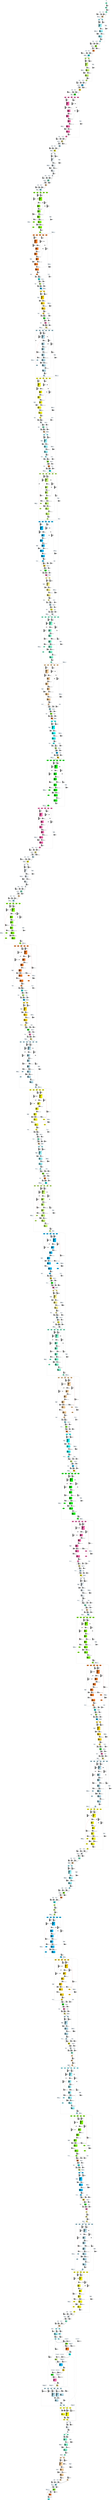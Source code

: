 digraph G {
graph [ fontsize=11 ];
node [ fontsize=11 ];
edge [ fontsize=10 ];
rankdir=BU
ranksep=1.5
nodesep=1
splines=spline
compound=true
Graphinfo [ label="" shape=plaintext, style=rounded, color=black, fontname="Arial-Bold" ];
subgraph cluster_1 { label="epoch 1"; fontsize=14; 
subgraph cluster_1_nodes { label="nodes "; peripheries=0;
Identity_inserted_id1092 ;  }

subgraph cluster_dma_1_in { label="dma inputs "; peripheries=0;
dma_6i1 ;  };

subgraph cluster_dma_1_out { label="dma outputs "; peripheries=0;
dma_4i1 ;  }
 }
subgraph cluster_2 { label="epoch 2"; fontsize=14; 
subgraph cluster_2_nodes { label="nodes "; peripheries=0;
Quantize_1 ;  }

subgraph cluster_dma_2_in { label=""; peripheries=0;
dummy_2[ style=invis ];  };
 }
dma_4i1:s -> dummy_2:n [ltail="cluster_1" lhead=cluster_2 strength=1000 penwidth=5];
subgraph cluster_3 { label="epoch 3"; fontsize=14; 
subgraph cluster_3_nodes { label="nodes "; peripheries=0;
Conv2D_3 ; Conv2D_3_mul_scale_6 ; Conv2D_3_off_bias_9 ;  }

subgraph cluster_dma_3_in { label="dma inputs "; peripheries=0;
dma_5i3 ; dma_0i3 ;  };

subgraph cluster_dma_3_out { label="dma outputs "; peripheries=0;
dma_6i3 ;  }
 }
Quantize_1:s -> dma_5i3:n [ltail="cluster_2" lhead=cluster_3 strength=1000 penwidth=5];
subgraph cluster_4 { label="epoch 4"; fontsize=14; 
subgraph cluster_4_nodes { label="nodes "; peripheries=0;
Dequantize_5 ;  }

subgraph cluster_dma_4_in { label=""; peripheries=0;
dummy_4[ style=invis ];  };
 }
dma_6i3:s -> dummy_4:n [ltail="cluster_3" lhead=cluster_4 strength=1000 penwidth=5];
subgraph cluster_5 { label="epoch 5"; fontsize=14; 
subgraph cluster_5_nodes { label="nodes "; peripheries=0;
PReLU_6 ;  }

subgraph cluster_dma_5_in { label=""; peripheries=0;
dummy_5[ style=invis ];  };
 }
Dequantize_5:s -> dummy_5:n [ltail="cluster_4" lhead=cluster_5 strength=1000 penwidth=5];
subgraph cluster_6 { label="epoch 6"; fontsize=14; 
subgraph cluster_6_nodes { label="nodes "; peripheries=0;
Quantize_7 ;  }

subgraph cluster_dma_6_in { label=""; peripheries=0;
dummy_6[ style=invis ];  };
 }
PReLU_6:s -> dummy_6:n [ltail="cluster_5" lhead=cluster_6 strength=1000 penwidth=5];
subgraph cluster_7 { label="epoch 7"; fontsize=14; 
subgraph cluster_7_nodes { label="nodes "; peripheries=0;
Conv2D_9 ; Conv2D_9_mul_scale_15 ; Conv2D_9_off_bias_18 ;  }

subgraph cluster_dma_7_in { label="dma inputs "; peripheries=0;
dma_4i7 ; dma_5i7 ;  };

subgraph cluster_dma_7_out { label="dma outputs "; peripheries=0;
dma_0i7 ;  }
 }
Quantize_7:s -> dma_4i7:n [ltail="cluster_6" lhead=cluster_7 strength=1000 penwidth=5];
subgraph cluster_8 { label="epoch 8"; fontsize=14; 
subgraph cluster_8_nodes { label="nodes "; peripheries=0;
Dequantize_11 ;  }

subgraph cluster_dma_8_in { label=""; peripheries=0;
dummy_8[ style=invis ];  };
 }
dma_0i7:s -> dummy_8:n [ltail="cluster_7" lhead=cluster_8 strength=1000 penwidth=5];
subgraph cluster_9 { label="epoch 9"; fontsize=14; 
subgraph cluster_9_nodes { label="nodes "; peripheries=0;
PReLU_12 ;  }

subgraph cluster_dma_9_in { label=""; peripheries=0;
dummy_9[ style=invis ];  };
 }
Dequantize_11:s -> dummy_9:n [ltail="cluster_8" lhead=cluster_9 strength=1000 penwidth=5];
subgraph cluster_10 { label="epoch 10"; fontsize=14; 
subgraph cluster_10_nodes { label="nodes "; peripheries=0;
Quantize_13 ;  }

subgraph cluster_dma_10_in { label=""; peripheries=0;
dummy_10[ style=invis ];  };
 }
PReLU_12:s -> dummy_10:n [ltail="cluster_9" lhead=cluster_10 strength=1000 penwidth=5];
subgraph cluster_11 { label="epoch 11"; fontsize=14; 
subgraph cluster_11_nodes { label="nodes "; peripheries=0;
Conv2D_15 ; Conv2D_15_ca_pipe_1 ; Conv2D_15_ca_pipe_2 ; Conv2D_15_ca_pipe_3 ; Conv2D_15_mul_scale_24 ; Conv2D_15_off_bias_27 ;  }

subgraph cluster_dma_11_in { label="dma inputs "; peripheries=0;
dma_9i11 ; dma_3i11 ; dma_8i11 ; dma_7i11 ; dma_1i11 ;  };

subgraph cluster_dma_11_out { label="dma outputs "; peripheries=0;
dma_4i11 ;  }
 }
Quantize_13:s -> dma_9i11:n [ltail="cluster_10" lhead=cluster_11 strength=1000 penwidth=5];
subgraph cluster_12 { label="epoch 12"; fontsize=14; 
subgraph cluster_12_nodes { label="nodes "; peripheries=0;
Dequantize_17 ;  }

subgraph cluster_dma_12_in { label=""; peripheries=0;
dummy_12[ style=invis ];  };
 }
dma_4i11:s -> dummy_12:n [ltail="cluster_11" lhead=cluster_12 strength=1000 penwidth=5];
subgraph cluster_13 { label="epoch 13"; fontsize=14; 
subgraph cluster_13_nodes { label="nodes "; peripheries=0;
PReLU_18 ;  }

subgraph cluster_dma_13_in { label=""; peripheries=0;
dummy_13[ style=invis ];  };
 }
Dequantize_17:s -> dummy_13:n [ltail="cluster_12" lhead=cluster_13 strength=1000 penwidth=5];
subgraph cluster_14 { label="epoch 14"; fontsize=14; 
subgraph cluster_14_nodes { label="nodes "; peripheries=0;
Quantize_19 ;  }

subgraph cluster_dma_14_in { label=""; peripheries=0;
dummy_14[ style=invis ];  };
 }
PReLU_18:s -> dummy_14:n [ltail="cluster_13" lhead=cluster_14 strength=1000 penwidth=5];
subgraph cluster_15 { label="epoch 15"; fontsize=14; 
subgraph cluster_15_nodes { label="nodes "; peripheries=0;
Conv2D_21 ; Conv2D_21_mul_scale_33 ; Conv2D_21_off_bias_36 ;  }

subgraph cluster_dma_15_in { label="dma inputs "; peripheries=0;
dma_8i15 ; dma_1i15 ;  };

subgraph cluster_dma_15_out { label="dma outputs "; peripheries=0;
dma_9i15 ;  }
 }
Quantize_19:s -> dma_8i15:n [ltail="cluster_14" lhead=cluster_15 strength=1000 penwidth=5];
subgraph cluster_16 { label="epoch 16"; fontsize=14; 
subgraph cluster_16_nodes { label="nodes "; peripheries=0;
Dequantize_23 ;  }

subgraph cluster_dma_16_in { label=""; peripheries=0;
dummy_16[ style=invis ];  };
 }
dma_9i15:s -> dummy_16:n [ltail="cluster_15" lhead=cluster_16 strength=1000 penwidth=5];
subgraph cluster_17 { label="epoch 17"; fontsize=14; 
subgraph cluster_17_nodes { label="nodes "; peripheries=0;
PReLU_24 ;  }

subgraph cluster_dma_17_in { label=""; peripheries=0;
dummy_17[ style=invis ];  };
 }
Dequantize_23:s -> dummy_17:n [ltail="cluster_16" lhead=cluster_17 strength=1000 penwidth=5];
subgraph cluster_18 { label="epoch 18"; fontsize=14; 
subgraph cluster_18_nodes { label="nodes "; peripheries=0;
Quantize_25 ;  }

subgraph cluster_dma_18_in { label=""; peripheries=0;
dummy_18[ style=invis ];  };
 }
PReLU_24:s -> dummy_18:n [ltail="cluster_17" lhead=cluster_18 strength=1000 penwidth=5];
subgraph cluster_19 { label="epoch 19"; fontsize=14; 
subgraph cluster_19_nodes { label="nodes "; peripheries=0;
Conv2D_27 ; Conv2D_27_ca_pipe_1 ; Conv2D_27_ca_pipe_2 ; Conv2D_27_ca_pipe_3 ; Conv2D_27_mul_scale_42 ; Conv2D_27_off_bias_45 ;  }

subgraph cluster_dma_19_in { label="dma inputs "; peripheries=0;
dma_4i19 ; dma_7i19 ; dma_5i19 ; dma_0i19 ; dma_8i19 ;  };

subgraph cluster_dma_19_out { label="dma outputs "; peripheries=0;
dma_6i19 ; dma_6i19 ; dma_6i19 ; dma_6i19 ; dma_6i19 ;  }
dma_2i19 ; dma_1i19 ;  }
Quantize_25:s -> dma_4i19:n [ltail="cluster_18" lhead=cluster_19 strength=1000 penwidth=5];
subgraph cluster_20 { label="epoch 20"; fontsize=14; 
subgraph cluster_20_nodes { label="nodes "; peripheries=0;
Conv2D_30 ; Conv2D_30_ca_pipe_1 ; Conv2D_30_ca_pipe_2 ; Conv2D_30_ca_pipe_3 ; Conv2D_30_mul_scale_51 ; Conv2D_30_off_bias_54 ;  }

subgraph cluster_dma_20_in { label="dma inputs "; peripheries=0;
dma_2i20 ; dma_0i20 ; dma_7i20 ; dma_5i20 ; dma_8i20 ;  };

subgraph cluster_dma_20_out { label="dma outputs "; peripheries=0;
dma_1i20 ;  }
 }
dma_6i19:s -> dma_2i20:n [ltail="cluster_19" lhead=cluster_20 strength=1000 penwidth=5];
subgraph cluster_21 { label="epoch 21"; fontsize=14; 
subgraph cluster_21_nodes { label="nodes "; peripheries=0;
Dequantize_32 ;  }

subgraph cluster_dma_21_in { label=""; peripheries=0;
dummy_21[ style=invis ];  };
 }
dma_1i20:s -> dummy_21:n [ltail="cluster_20" lhead=cluster_21 strength=1000 penwidth=5];
subgraph cluster_22 { label="epoch 22"; fontsize=14; 
subgraph cluster_22_nodes { label="nodes "; peripheries=0;
PReLU_33 ;  }

subgraph cluster_dma_22_in { label=""; peripheries=0;
dummy_22[ style=invis ];  };
 }
Dequantize_32:s -> dummy_22:n [ltail="cluster_21" lhead=cluster_22 strength=1000 penwidth=5];
subgraph cluster_23 { label="epoch 23"; fontsize=14; 
subgraph cluster_23_nodes { label="nodes "; peripheries=0;
Quantize_34 ;  }

subgraph cluster_dma_23_in { label=""; peripheries=0;
dummy_23[ style=invis ];  };
 }
PReLU_33:s -> dummy_23:n [ltail="cluster_22" lhead=cluster_23 strength=1000 penwidth=5];
subgraph cluster_24 { label="epoch 24"; fontsize=14; 
subgraph cluster_24_nodes { label="nodes "; peripheries=0;
Conv2D_36 ; Conv2D_36_mul_scale_60 ; Conv2D_36_off_bias_63 ;  }

subgraph cluster_dma_24_in { label="dma inputs "; peripheries=0;
dma_2i24 ; dma_9i24 ;  };

subgraph cluster_dma_24_out { label="dma outputs "; peripheries=0;
dma_1i24 ;  }
 }
Quantize_34:s -> dma_2i24:n [ltail="cluster_23" lhead=cluster_24 strength=1000 penwidth=5];
subgraph cluster_25 { label="epoch 25"; fontsize=14; 
subgraph cluster_25_nodes { label="nodes "; peripheries=0;
Dequantize_38 ;  }

subgraph cluster_dma_25_in { label=""; peripheries=0;
dummy_25[ style=invis ];  };
 }
dma_1i24:s -> dummy_25:n [ltail="cluster_24" lhead=cluster_25 strength=1000 penwidth=5];
subgraph cluster_26 { label="epoch 26"; fontsize=14; 
subgraph cluster_26_nodes { label="nodes "; peripheries=0;
PReLU_39 ;  }

subgraph cluster_dma_26_in { label=""; peripheries=0;
dummy_26[ style=invis ];  };
 }
Dequantize_38:s -> dummy_26:n [ltail="cluster_25" lhead=cluster_26 strength=1000 penwidth=5];
subgraph cluster_27 { label="epoch 27"; fontsize=14; 
subgraph cluster_27_nodes { label="nodes "; peripheries=0;
Quantize_40 ;  }

subgraph cluster_dma_27_in { label=""; peripheries=0;
dummy_27[ style=invis ];  };
 }
PReLU_39:s -> dummy_27:n [ltail="cluster_26" lhead=cluster_27 strength=1000 penwidth=5];
subgraph cluster_28 { label="epoch 28"; fontsize=14; 
subgraph cluster_28_nodes { label="nodes "; peripheries=0;
Conv2D_42 ; Conv2D_42_ca_pipe_1 ; Conv2D_42_ca_pipe_2 ; Conv2D_42_ca_pipe_3 ; Conv2D_42_mul_scale_69 ; Conv2D_42_off_bias_72 ; Add_45 ;  }

subgraph cluster_dma_28_in { label="dma inputs "; peripheries=0;
dma_1i28 ; dma_2i28 ; dma_6i28 ; dma_8i28 ; dma_5i28 ; dma_3i28 ;  };

subgraph cluster_dma_28_out { label="dma outputs "; peripheries=0;
dma_7i28 ; dma_7i28 ; dma_7i28 ; dma_7i28 ; dma_7i28 ;  }
dma_4i28 ; dma_9i28 ;  }
Quantize_40:s -> dma_3i28:n [ltail="cluster_27" lhead=cluster_28 strength=1000 penwidth=5];
subgraph cluster_29 { label="epoch 29"; fontsize=14; 
subgraph cluster_29_nodes { label="nodes "; peripheries=0;
Conv2D_48 ; Conv2D_48_ca_pipe_1 ; Conv2D_48_ca_pipe_2 ; Conv2D_48_ca_pipe_3 ; Conv2D_48_mul_scale_78 ; Conv2D_48_off_bias_81 ;  }

subgraph cluster_dma_29_in { label="dma inputs "; peripheries=0;
dma_4i29 ; dma_1i29 ; dma_6i29 ; dma_5i29 ; dma_8i29 ;  };

subgraph cluster_dma_29_out { label="dma outputs "; peripheries=0;
dma_0i29 ;  }
 }
dma_7i28:s -> dma_4i29:n [ltail="cluster_28" lhead=cluster_29 strength=1000 penwidth=5];
subgraph cluster_30 { label="epoch 30"; fontsize=14; 
subgraph cluster_30_nodes { label="nodes "; peripheries=0;
Dequantize_50 ;  }

subgraph cluster_dma_30_in { label=""; peripheries=0;
dummy_30[ style=invis ];  };
 }
dma_0i29:s -> dummy_30:n [ltail="cluster_29" lhead=cluster_30 strength=1000 penwidth=5];
subgraph cluster_31 { label="epoch 31"; fontsize=14; 
subgraph cluster_31_nodes { label="nodes "; peripheries=0;
PReLU_51 ;  }

subgraph cluster_dma_31_in { label=""; peripheries=0;
dummy_31[ style=invis ];  };
 }
Dequantize_50:s -> dummy_31:n [ltail="cluster_30" lhead=cluster_31 strength=1000 penwidth=5];
subgraph cluster_32 { label="epoch 32"; fontsize=14; 
subgraph cluster_32_nodes { label="nodes "; peripheries=0;
Quantize_52 ;  }

subgraph cluster_dma_32_in { label=""; peripheries=0;
dummy_32[ style=invis ];  };
 }
PReLU_51:s -> dummy_32:n [ltail="cluster_31" lhead=cluster_32 strength=1000 penwidth=5];
subgraph cluster_33 { label="epoch 33"; fontsize=14; 
subgraph cluster_33_nodes { label="nodes "; peripheries=0;
Conv2D_54 ; Conv2D_54_mul_scale_87 ; Conv2D_54_off_bias_90 ;  }

subgraph cluster_dma_33_in { label="dma inputs "; peripheries=0;
dma_4i33 ; dma_7i33 ;  };

subgraph cluster_dma_33_out { label="dma outputs "; peripheries=0;
dma_1i33 ;  }
 }
Quantize_52:s -> dma_4i33:n [ltail="cluster_32" lhead=cluster_33 strength=1000 penwidth=5];
subgraph cluster_34 { label="epoch 34"; fontsize=14; 
subgraph cluster_34_nodes { label="nodes "; peripheries=0;
Dequantize_56 ;  }

subgraph cluster_dma_34_in { label=""; peripheries=0;
dummy_34[ style=invis ];  };
 }
dma_1i33:s -> dummy_34:n [ltail="cluster_33" lhead=cluster_34 strength=1000 penwidth=5];
subgraph cluster_35 { label="epoch 35"; fontsize=14; 
subgraph cluster_35_nodes { label="nodes "; peripheries=0;
PReLU_57 ;  }

subgraph cluster_dma_35_in { label=""; peripheries=0;
dummy_35[ style=invis ];  };
 }
Dequantize_56:s -> dummy_35:n [ltail="cluster_34" lhead=cluster_35 strength=1000 penwidth=5];
subgraph cluster_36 { label="epoch 36"; fontsize=14; 
subgraph cluster_36_nodes { label="nodes "; peripheries=0;
Quantize_58 ;  }

subgraph cluster_dma_36_in { label=""; peripheries=0;
dummy_36[ style=invis ];  };
 }
PReLU_57:s -> dummy_36:n [ltail="cluster_35" lhead=cluster_36 strength=1000 penwidth=5];
subgraph cluster_37 { label="epoch 37"; fontsize=14; 
subgraph cluster_37_nodes { label="nodes "; peripheries=0;
Conv2D_60 ; Conv2D_60_ca_pipe_1 ; Conv2D_60_ca_pipe_2 ; Conv2D_60_ca_pipe_3 ; Conv2D_60_mul_scale_96 ; Conv2D_60_off_bias_99 ; Add_63 ;  }

subgraph cluster_dma_37_in { label="dma inputs "; peripheries=0;
dma_6i37 ; dma_8i37 ; dma_9i37 ; dma_4i37 ; dma_5i37 ; dma_3i37 ;  };

subgraph cluster_dma_37_out { label="dma outputs "; peripheries=0;
dma_2i37 ; dma_2i37 ; dma_2i37 ; dma_2i37 ; dma_2i37 ;  }
dma_1i37 ; dma_7i37 ;  }
Quantize_58:s -> dma_3i37:n [ltail="cluster_36" lhead=cluster_37 strength=1000 penwidth=5];
subgraph cluster_38 { label="epoch 38"; fontsize=14; 
subgraph cluster_38_nodes { label="nodes "; peripheries=0;
Conv2D_66 ; Conv2D_66_ca_pipe_1 ; Conv2D_66_ca_pipe_2 ; Conv2D_66_ca_pipe_3 ; Conv2D_66_mul_scale_105 ; Conv2D_66_off_bias_108 ;  }

subgraph cluster_dma_38_in { label="dma inputs "; peripheries=0;
dma_6i38 ; dma_2i38 ; dma_5i38 ; dma_3i38 ; dma_4i38 ;  };

subgraph cluster_dma_38_out { label="dma outputs "; peripheries=0;
dma_8i38 ;  }
 }
dma_2i37:s -> dma_6i38:n [ltail="cluster_37" lhead=cluster_38 strength=1000 penwidth=5];
subgraph cluster_39 { label="epoch 39"; fontsize=14; 
subgraph cluster_39_nodes { label="nodes "; peripheries=0;
Dequantize_68 ;  }

subgraph cluster_dma_39_in { label=""; peripheries=0;
dummy_39[ style=invis ];  };
 }
dma_8i38:s -> dummy_39:n [ltail="cluster_38" lhead=cluster_39 strength=1000 penwidth=5];
subgraph cluster_40 { label="epoch 40"; fontsize=14; 
subgraph cluster_40_nodes { label="nodes "; peripheries=0;
PReLU_69 ;  }

subgraph cluster_dma_40_in { label=""; peripheries=0;
dummy_40[ style=invis ];  };
 }
Dequantize_68:s -> dummy_40:n [ltail="cluster_39" lhead=cluster_40 strength=1000 penwidth=5];
subgraph cluster_41 { label="epoch 41"; fontsize=14; 
subgraph cluster_41_nodes { label="nodes "; peripheries=0;
Quantize_70 ;  }

subgraph cluster_dma_41_in { label=""; peripheries=0;
dummy_41[ style=invis ];  };
 }
PReLU_69:s -> dummy_41:n [ltail="cluster_40" lhead=cluster_41 strength=1000 penwidth=5];
subgraph cluster_42 { label="epoch 42"; fontsize=14; 
subgraph cluster_42_nodes { label="nodes "; peripheries=0;
Conv2D_72 ; Conv2D_72_mul_scale_114 ; Conv2D_72_off_bias_117 ;  }

subgraph cluster_dma_42_in { label="dma inputs "; peripheries=0;
dma_4i42 ; dma_9i42 ;  };

subgraph cluster_dma_42_out { label="dma outputs "; peripheries=0;
dma_1i42 ;  }
 }
Quantize_70:s -> dma_4i42:n [ltail="cluster_41" lhead=cluster_42 strength=1000 penwidth=5];
subgraph cluster_43 { label="epoch 43"; fontsize=14; 
subgraph cluster_43_nodes { label="nodes "; peripheries=0;
Dequantize_74 ;  }

subgraph cluster_dma_43_in { label=""; peripheries=0;
dummy_43[ style=invis ];  };
 }
dma_1i42:s -> dummy_43:n [ltail="cluster_42" lhead=cluster_43 strength=1000 penwidth=5];
subgraph cluster_44 { label="epoch 44"; fontsize=14; 
subgraph cluster_44_nodes { label="nodes "; peripheries=0;
PReLU_75 ;  }

subgraph cluster_dma_44_in { label=""; peripheries=0;
dummy_44[ style=invis ];  };
 }
Dequantize_74:s -> dummy_44:n [ltail="cluster_43" lhead=cluster_44 strength=1000 penwidth=5];
subgraph cluster_45 { label="epoch 45"; fontsize=14; 
subgraph cluster_45_nodes { label="nodes "; peripheries=0;
Quantize_76 ;  }

subgraph cluster_dma_45_in { label=""; peripheries=0;
dummy_45[ style=invis ];  };
 }
PReLU_75:s -> dummy_45:n [ltail="cluster_44" lhead=cluster_45 strength=1000 penwidth=5];
subgraph cluster_46 { label="epoch 46"; fontsize=14; 
subgraph cluster_46_nodes { label="nodes "; peripheries=0;
Conv2D_78 ; Conv2D_78_ca_pipe_1 ; Conv2D_78_ca_pipe_2 ; Conv2D_78_ca_pipe_3 ; Conv2D_78_mul_scale_123 ; Conv2D_78_off_bias_126 ; Add_81 ;  }

subgraph cluster_dma_46_in { label="dma inputs "; peripheries=0;
dma_7i46 ; dma_3i46 ; dma_1i46 ; dma_4i46 ; dma_8i46 ; dma_6i46 ;  };

subgraph cluster_dma_46_out { label="dma outputs "; peripheries=0;
dma_2i46 ; dma_2i46 ; dma_2i46 ; dma_2i46 ; dma_2i46 ;  }
dma_5i46 ; dma_0i46 ;  }
Quantize_76:s -> dma_6i46:n [ltail="cluster_45" lhead=cluster_46 strength=1000 penwidth=5];
subgraph cluster_47 { label="epoch 47"; fontsize=14; 
subgraph cluster_47_nodes { label="nodes "; peripheries=0;
Conv2D_84 ; Conv2D_84_ca_pipe_1 ; Conv2D_84_ca_pipe_2 ; Conv2D_84_ca_pipe_3 ; Conv2D_84_mul_scale_132 ; Conv2D_84_off_bias_135 ;  }

subgraph cluster_dma_47_in { label="dma inputs "; peripheries=0;
dma_7i47 ; dma_0i47 ; dma_3i47 ; dma_4i47 ; dma_6i47 ;  };

subgraph cluster_dma_47_out { label="dma outputs "; peripheries=0;
dma_8i47 ;  }
 }
dma_2i46:s -> dma_7i47:n [ltail="cluster_46" lhead=cluster_47 strength=1000 penwidth=5];
subgraph cluster_48 { label="epoch 48"; fontsize=14; 
subgraph cluster_48_nodes { label="nodes "; peripheries=0;
Dequantize_86 ;  }

subgraph cluster_dma_48_in { label=""; peripheries=0;
dummy_48[ style=invis ];  };
 }
dma_8i47:s -> dummy_48:n [ltail="cluster_47" lhead=cluster_48 strength=1000 penwidth=5];
subgraph cluster_49 { label="epoch 49"; fontsize=14; 
subgraph cluster_49_nodes { label="nodes "; peripheries=0;
PReLU_87 ;  }

subgraph cluster_dma_49_in { label=""; peripheries=0;
dummy_49[ style=invis ];  };
 }
Dequantize_86:s -> dummy_49:n [ltail="cluster_48" lhead=cluster_49 strength=1000 penwidth=5];
subgraph cluster_50 { label="epoch 50"; fontsize=14; 
subgraph cluster_50_nodes { label="nodes "; peripheries=0;
Quantize_88 ;  }

subgraph cluster_dma_50_in { label=""; peripheries=0;
dummy_50[ style=invis ];  };
 }
PReLU_87:s -> dummy_50:n [ltail="cluster_49" lhead=cluster_50 strength=1000 penwidth=5];
subgraph cluster_51 { label="epoch 51"; fontsize=14; 
subgraph cluster_51_nodes { label="nodes "; peripheries=0;
Conv2D_90 ; Conv2D_90_mul_scale_141 ; Conv2D_90_off_bias_144 ;  }

subgraph cluster_dma_51_in { label="dma inputs "; peripheries=0;
dma_9i51 ; dma_4i51 ;  };

subgraph cluster_dma_51_out { label="dma outputs "; peripheries=0;
dma_8i51 ;  }
 }
Quantize_88:s -> dma_9i51:n [ltail="cluster_50" lhead=cluster_51 strength=1000 penwidth=5];
subgraph cluster_52 { label="epoch 52"; fontsize=14; 
subgraph cluster_52_nodes { label="nodes "; peripheries=0;
Dequantize_92 ;  }

subgraph cluster_dma_52_in { label=""; peripheries=0;
dummy_52[ style=invis ];  };
 }
dma_8i51:s -> dummy_52:n [ltail="cluster_51" lhead=cluster_52 strength=1000 penwidth=5];
subgraph cluster_53 { label="epoch 53"; fontsize=14; 
subgraph cluster_53_nodes { label="nodes "; peripheries=0;
PReLU_93 ;  }

subgraph cluster_dma_53_in { label=""; peripheries=0;
dummy_53[ style=invis ];  };
 }
Dequantize_92:s -> dummy_53:n [ltail="cluster_52" lhead=cluster_53 strength=1000 penwidth=5];
subgraph cluster_54 { label="epoch 54"; fontsize=14; 
subgraph cluster_54_nodes { label="nodes "; peripheries=0;
Quantize_94 ;  }

subgraph cluster_dma_54_in { label=""; peripheries=0;
dummy_54[ style=invis ];  };
 }
PReLU_93:s -> dummy_54:n [ltail="cluster_53" lhead=cluster_54 strength=1000 penwidth=5];
subgraph cluster_55 { label="epoch 55"; fontsize=14; 
subgraph cluster_55_nodes { label="nodes "; peripheries=0;
Conv2D_96 ; Conv2D_96_ca_pipe_1 ; Conv2D_96_ca_pipe_2 ; Conv2D_96_ca_pipe_3 ; Conv2D_96_mul_scale_150 ; Conv2D_96_off_bias_153 ; Add_99 ;  }

subgraph cluster_dma_55_in { label="dma inputs "; peripheries=0;
dma_8i55 ; dma_0i55 ; dma_2i55 ; dma_4i55 ; dma_5i55 ; dma_3i55 ;  };

subgraph cluster_dma_55_out { label="dma outputs "; peripheries=0;
dma_9i55 ; dma_9i55 ; dma_9i55 ; dma_9i55 ;  }
dma_6i55 ; dma_1i55 ;  }
Quantize_94:s -> dma_3i55:n [ltail="cluster_54" lhead=cluster_55 strength=1000 penwidth=5];
subgraph cluster_56 { label="epoch 56"; fontsize=14; 
subgraph cluster_56_nodes { label="nodes "; peripheries=0;
Conv2D_102 ; Conv2D_102_ca_pipe_1 ; Conv2D_102_ca_pipe_2 ; Conv2D_102_ca_pipe_3 ; Conv2D_102_mul_scale_159 ; Conv2D_102_off_bias_162 ;  }

subgraph cluster_dma_56_in { label="dma inputs "; peripheries=0;
dma_3i56 ; dma_8i56 ; dma_0i56 ; dma_2i56 ; dma_6i56 ;  };

subgraph cluster_dma_56_out { label="dma outputs "; peripheries=0;
dma_7i56 ;  }
 }
dma_9i55:s -> dma_3i56:n [ltail="cluster_55" lhead=cluster_56 strength=1000 penwidth=5];
subgraph cluster_57 { label="epoch 57"; fontsize=14; 
subgraph cluster_57_nodes { label="nodes "; peripheries=0;
Dequantize_104 ;  }

subgraph cluster_dma_57_in { label=""; peripheries=0;
dummy_57[ style=invis ];  };
 }
dma_7i56:s -> dummy_57:n [ltail="cluster_56" lhead=cluster_57 strength=1000 penwidth=5];
subgraph cluster_58 { label="epoch 58"; fontsize=14; 
subgraph cluster_58_nodes { label="nodes "; peripheries=0;
PReLU_105 ;  }

subgraph cluster_dma_58_in { label=""; peripheries=0;
dummy_58[ style=invis ];  };
 }
Dequantize_104:s -> dummy_58:n [ltail="cluster_57" lhead=cluster_58 strength=1000 penwidth=5];
subgraph cluster_59 { label="epoch 59"; fontsize=14; 
subgraph cluster_59_nodes { label="nodes "; peripheries=0;
Quantize_106 ;  }

subgraph cluster_dma_59_in { label=""; peripheries=0;
dummy_59[ style=invis ];  };
 }
PReLU_105:s -> dummy_59:n [ltail="cluster_58" lhead=cluster_59 strength=1000 penwidth=5];
subgraph cluster_60 { label="epoch 60"; fontsize=14; 
subgraph cluster_60_nodes { label="nodes "; peripheries=0;
Conv2D_108 ; Conv2D_108_mul_scale_168 ; Conv2D_108_off_bias_171 ;  }

subgraph cluster_dma_60_in { label="dma inputs "; peripheries=0;
dma_0i60 ; dma_9i60 ;  };

subgraph cluster_dma_60_out { label="dma outputs "; peripheries=0;
dma_4i60 ;  }
 }
Quantize_106:s -> dma_0i60:n [ltail="cluster_59" lhead=cluster_60 strength=1000 penwidth=5];
subgraph cluster_61 { label="epoch 61"; fontsize=14; 
subgraph cluster_61_nodes { label="nodes "; peripheries=0;
Dequantize_110 ;  }

subgraph cluster_dma_61_in { label=""; peripheries=0;
dummy_61[ style=invis ];  };
 }
dma_4i60:s -> dummy_61:n [ltail="cluster_60" lhead=cluster_61 strength=1000 penwidth=5];
subgraph cluster_62 { label="epoch 62"; fontsize=14; 
subgraph cluster_62_nodes { label="nodes "; peripheries=0;
PReLU_111 ;  }

subgraph cluster_dma_62_in { label=""; peripheries=0;
dummy_62[ style=invis ];  };
 }
Dequantize_110:s -> dummy_62:n [ltail="cluster_61" lhead=cluster_62 strength=1000 penwidth=5];
subgraph cluster_63 { label="epoch 63"; fontsize=14; 
subgraph cluster_63_nodes { label="nodes "; peripheries=0;
Quantize_112 ;  }

subgraph cluster_dma_63_in { label=""; peripheries=0;
dummy_63[ style=invis ];  };
 }
PReLU_111:s -> dummy_63:n [ltail="cluster_62" lhead=cluster_63 strength=1000 penwidth=5];
subgraph cluster_64 { label="epoch 64"; fontsize=14; 
subgraph cluster_64_nodes { label="nodes "; peripheries=0;
Conv2D_114 ; Conv2D_114_ca_pipe_1 ; Conv2D_114_ca_pipe_2 ; Conv2D_114_ca_pipe_3 ; Conv2D_114_mul_scale_177 ; Conv2D_114_off_bias_180 ;  }

subgraph cluster_dma_64_in { label="dma inputs "; peripheries=0;
dma_2i64 ; dma_0i64 ; dma_4i64 ; dma_9i64 ; dma_1i64 ;  };

subgraph cluster_dma_64_out { label="dma outputs "; peripheries=0;
dma_6i64 ; dma_6i64 ; dma_6i64 ; dma_6i64 ; dma_6i64 ;  }
dma_5i64 ; dma_3i64 ;  }
Quantize_112:s -> dma_2i64:n [ltail="cluster_63" lhead=cluster_64 strength=1000 penwidth=5];
subgraph cluster_65 { label="epoch 65"; fontsize=14; 
subgraph cluster_65_nodes { label="nodes "; peripheries=0;
Conv2D_117 ; Conv2D_117_ca_pipe_1 ; Conv2D_117_ca_pipe_2 ; Conv2D_117_ca_pipe_3 ; Conv2D_117_mul_scale_186 ; Conv2D_117_off_bias_189 ;  }

subgraph cluster_dma_65_in { label="dma inputs "; peripheries=0;
dma_9i65 ; dma_3i65 ; dma_5i65 ; dma_1i65 ; dma_4i65 ;  };

subgraph cluster_dma_65_out { label="dma outputs "; peripheries=0;
dma_6i65 ;  }
dma_8i65 ; dma_2i65 ;  }
dma_6i64:s -> dma_9i65:n [ltail="cluster_64" lhead=cluster_65 strength=1000 penwidth=5];
subgraph cluster_66 { label="epoch 66"; fontsize=14; 
subgraph cluster_66_nodes { label="nodes "; peripheries=0;
Dequantize_119 ;  }

subgraph cluster_dma_66_in { label=""; peripheries=0;
dummy_66[ style=invis ];  };
 }
dma_6i65:s -> dummy_66:n [ltail="cluster_65" lhead=cluster_66 strength=1000 penwidth=5];
subgraph cluster_67 { label="epoch 67"; fontsize=14; 
subgraph cluster_67_nodes { label="nodes "; peripheries=0;
PReLU_120 ;  }

subgraph cluster_dma_67_in { label=""; peripheries=0;
dummy_67[ style=invis ];  };
 }
Dequantize_119:s -> dummy_67:n [ltail="cluster_66" lhead=cluster_67 strength=1000 penwidth=5];
subgraph cluster_68 { label="epoch 68"; fontsize=14; 
subgraph cluster_68_nodes { label="nodes "; peripheries=0;
Quantize_121 ;  }

subgraph cluster_dma_68_in { label=""; peripheries=0;
dummy_68[ style=invis ];  };
 }
PReLU_120:s -> dummy_68:n [ltail="cluster_67" lhead=cluster_68 strength=1000 penwidth=5];
subgraph cluster_69 { label="epoch 69"; fontsize=14; 
subgraph cluster_69_nodes { label="nodes "; peripheries=0;
Conv2D_123 ; Conv2D_123_mul_scale_195 ; Conv2D_123_off_bias_198 ;  }

subgraph cluster_dma_69_in { label="dma inputs "; peripheries=0;
dma_9i69 ; dma_6i69 ;  };

subgraph cluster_dma_69_out { label="dma outputs "; peripheries=0;
dma_1i69 ;  }
 }
Quantize_121:s -> dma_9i69:n [ltail="cluster_68" lhead=cluster_69 strength=1000 penwidth=5];
subgraph cluster_70 { label="epoch 70"; fontsize=14; 
subgraph cluster_70_nodes { label="nodes "; peripheries=0;
Dequantize_125 ;  }

subgraph cluster_dma_70_in { label=""; peripheries=0;
dummy_70[ style=invis ];  };
 }
dma_1i69:s -> dummy_70:n [ltail="cluster_69" lhead=cluster_70 strength=1000 penwidth=5];
subgraph cluster_71 { label="epoch 71"; fontsize=14; 
subgraph cluster_71_nodes { label="nodes "; peripheries=0;
PReLU_126 ;  }

subgraph cluster_dma_71_in { label=""; peripheries=0;
dummy_71[ style=invis ];  };
 }
Dequantize_125:s -> dummy_71:n [ltail="cluster_70" lhead=cluster_71 strength=1000 penwidth=5];
subgraph cluster_72 { label="epoch 72"; fontsize=14; 
subgraph cluster_72_nodes { label="nodes "; peripheries=0;
Quantize_127 ;  }

subgraph cluster_dma_72_in { label=""; peripheries=0;
dummy_72[ style=invis ];  };
 }
PReLU_126:s -> dummy_72:n [ltail="cluster_71" lhead=cluster_72 strength=1000 penwidth=5];
subgraph cluster_73 { label="epoch 73"; fontsize=14; 
subgraph cluster_73_nodes { label="nodes "; peripheries=0;
Conv2D_129 ; Conv2D_129_ca_pipe_1 ; Conv2D_129_ca_pipe_2 ; Conv2D_129_ca_pipe_3 ; Conv2D_129_mul_scale_204 ; Conv2D_129_off_bias_207 ; Add_132 ;  }

subgraph cluster_dma_73_in { label="dma inputs "; peripheries=0;
dma_3i73 ; dma_6i73 ; dma_9i73 ; dma_5i73 ; dma_2i73 ; dma_0i73 ;  };

subgraph cluster_dma_73_out { label="dma outputs "; peripheries=0;
dma_8i73 ; dma_8i73 ; dma_8i73 ; dma_8i73 ; dma_8i73 ;  }
dma_4i73 ; dma_7i73 ;  }
Quantize_127:s -> dma_0i73:n [ltail="cluster_72" lhead=cluster_73 strength=1000 penwidth=5];
subgraph cluster_74 { label="epoch 74"; fontsize=14; 
subgraph cluster_74_nodes { label="nodes "; peripheries=0;
Conv2D_135 ; Conv2D_135_ca_pipe_1 ; Conv2D_135_ca_pipe_2 ; Conv2D_135_ca_pipe_3 ; Conv2D_135_mul_scale_213 ; Conv2D_135_off_bias_216 ;  }

subgraph cluster_dma_74_in { label="dma inputs "; peripheries=0;
dma_1i74 ; dma_5i74 ; dma_0i74 ; dma_6i74 ; dma_9i74 ;  };

subgraph cluster_dma_74_out { label="dma outputs "; peripheries=0;
dma_7i74 ;  }
dma_2i74 ; dma_4i74 ;  }
dma_8i73:s -> dma_1i74:n [ltail="cluster_73" lhead=cluster_74 strength=1000 penwidth=5];
subgraph cluster_75 { label="epoch 75"; fontsize=14; 
subgraph cluster_75_nodes { label="nodes "; peripheries=0;
Dequantize_137 ;  }

subgraph cluster_dma_75_in { label=""; peripheries=0;
dummy_75[ style=invis ];  };
 }
dma_7i74:s -> dummy_75:n [ltail="cluster_74" lhead=cluster_75 strength=1000 penwidth=5];
subgraph cluster_76 { label="epoch 76"; fontsize=14; 
subgraph cluster_76_nodes { label="nodes "; peripheries=0;
PReLU_138 ;  }

subgraph cluster_dma_76_in { label=""; peripheries=0;
dummy_76[ style=invis ];  };
 }
Dequantize_137:s -> dummy_76:n [ltail="cluster_75" lhead=cluster_76 strength=1000 penwidth=5];
subgraph cluster_77 { label="epoch 77"; fontsize=14; 
subgraph cluster_77_nodes { label="nodes "; peripheries=0;
Quantize_139 ;  }

subgraph cluster_dma_77_in { label=""; peripheries=0;
dummy_77[ style=invis ];  };
 }
PReLU_138:s -> dummy_77:n [ltail="cluster_76" lhead=cluster_77 strength=1000 penwidth=5];
subgraph cluster_78 { label="epoch 78"; fontsize=14; 
subgraph cluster_78_nodes { label="nodes "; peripheries=0;
Conv2D_141 ; Conv2D_141_mul_scale_222 ; Conv2D_141_off_bias_225 ;  }

subgraph cluster_dma_78_in { label="dma inputs "; peripheries=0;
dma_7i78 ; dma_0i78 ;  };

subgraph cluster_dma_78_out { label="dma outputs "; peripheries=0;
dma_9i78 ;  }
 }
Quantize_139:s -> dma_7i78:n [ltail="cluster_77" lhead=cluster_78 strength=1000 penwidth=5];
subgraph cluster_79 { label="epoch 79"; fontsize=14; 
subgraph cluster_79_nodes { label="nodes "; peripheries=0;
Dequantize_143 ;  }

subgraph cluster_dma_79_in { label=""; peripheries=0;
dummy_79[ style=invis ];  };
 }
dma_9i78:s -> dummy_79:n [ltail="cluster_78" lhead=cluster_79 strength=1000 penwidth=5];
subgraph cluster_80 { label="epoch 80"; fontsize=14; 
subgraph cluster_80_nodes { label="nodes "; peripheries=0;
PReLU_144 ;  }

subgraph cluster_dma_80_in { label=""; peripheries=0;
dummy_80[ style=invis ];  };
 }
Dequantize_143:s -> dummy_80:n [ltail="cluster_79" lhead=cluster_80 strength=1000 penwidth=5];
subgraph cluster_81 { label="epoch 81"; fontsize=14; 
subgraph cluster_81_nodes { label="nodes "; peripheries=0;
Quantize_145 ;  }

subgraph cluster_dma_81_in { label=""; peripheries=0;
dummy_81[ style=invis ];  };
 }
PReLU_144:s -> dummy_81:n [ltail="cluster_80" lhead=cluster_81 strength=1000 penwidth=5];
subgraph cluster_82 { label="epoch 82"; fontsize=14; 
subgraph cluster_82_nodes { label="nodes "; peripheries=0;
Conv2D_147 ; Conv2D_147_ca_pipe_1 ; Conv2D_147_ca_pipe_2 ; Conv2D_147_ca_pipe_3 ; Conv2D_147_mul_scale_231 ; Conv2D_147_off_bias_234 ; Add_150 ;  }

subgraph cluster_dma_82_in { label="dma inputs "; peripheries=0;
dma_2i82 ; dma_5i82 ; dma_0i82 ; dma_1i82 ; dma_4i82 ; dma_3i82 ;  };

subgraph cluster_dma_82_out { label="dma outputs "; peripheries=0;
dma_8i82 ; dma_8i82 ; dma_8i82 ; dma_8i82 ; dma_8i82 ;  }
dma_6i82 ; dma_7i82 ;  }
Quantize_145:s -> dma_3i82:n [ltail="cluster_81" lhead=cluster_82 strength=1000 penwidth=5];
subgraph cluster_83 { label="epoch 83"; fontsize=14; 
subgraph cluster_83_nodes { label="nodes "; peripheries=0;
Conv2D_153 ; Conv2D_153_ca_pipe_1 ; Conv2D_153_ca_pipe_2 ; Conv2D_153_ca_pipe_3 ; Conv2D_153_mul_scale_240 ; Conv2D_153_off_bias_243 ;  }

subgraph cluster_dma_83_in { label="dma inputs "; peripheries=0;
dma_4i83 ; dma_8i83 ; dma_7i83 ; dma_3i83 ; dma_5i83 ;  };

subgraph cluster_dma_83_out { label="dma outputs "; peripheries=0;
dma_9i83 ;  }
dma_0i83 ; dma_2i83 ;  }
dma_8i82:s -> dma_4i83:n [ltail="cluster_82" lhead=cluster_83 strength=1000 penwidth=5];
subgraph cluster_84 { label="epoch 84"; fontsize=14; 
subgraph cluster_84_nodes { label="nodes "; peripheries=0;
Dequantize_155 ;  }

subgraph cluster_dma_84_in { label=""; peripheries=0;
dummy_84[ style=invis ];  };
 }
dma_9i83:s -> dummy_84:n [ltail="cluster_83" lhead=cluster_84 strength=1000 penwidth=5];
subgraph cluster_85 { label="epoch 85"; fontsize=14; 
subgraph cluster_85_nodes { label="nodes "; peripheries=0;
PReLU_156 ;  }

subgraph cluster_dma_85_in { label=""; peripheries=0;
dummy_85[ style=invis ];  };
 }
Dequantize_155:s -> dummy_85:n [ltail="cluster_84" lhead=cluster_85 strength=1000 penwidth=5];
subgraph cluster_86 { label="epoch 86"; fontsize=14; 
subgraph cluster_86_nodes { label="nodes "; peripheries=0;
Quantize_157 ;  }

subgraph cluster_dma_86_in { label=""; peripheries=0;
dummy_86[ style=invis ];  };
 }
PReLU_156:s -> dummy_86:n [ltail="cluster_85" lhead=cluster_86 strength=1000 penwidth=5];
subgraph cluster_87 { label="epoch 87"; fontsize=14; 
subgraph cluster_87_nodes { label="nodes "; peripheries=0;
Conv2D_159 ; Conv2D_159_mul_scale_249 ; Conv2D_159_off_bias_252 ;  }

subgraph cluster_dma_87_in { label="dma inputs "; peripheries=0;
dma_8i87 ; dma_7i87 ;  };

subgraph cluster_dma_87_out { label="dma outputs "; peripheries=0;
dma_3i87 ;  }
 }
Quantize_157:s -> dma_8i87:n [ltail="cluster_86" lhead=cluster_87 strength=1000 penwidth=5];
subgraph cluster_88 { label="epoch 88"; fontsize=14; 
subgraph cluster_88_nodes { label="nodes "; peripheries=0;
Dequantize_161 ;  }

subgraph cluster_dma_88_in { label=""; peripheries=0;
dummy_88[ style=invis ];  };
 }
dma_3i87:s -> dummy_88:n [ltail="cluster_87" lhead=cluster_88 strength=1000 penwidth=5];
subgraph cluster_89 { label="epoch 89"; fontsize=14; 
subgraph cluster_89_nodes { label="nodes "; peripheries=0;
PReLU_162 ;  }

subgraph cluster_dma_89_in { label=""; peripheries=0;
dummy_89[ style=invis ];  };
 }
Dequantize_161:s -> dummy_89:n [ltail="cluster_88" lhead=cluster_89 strength=1000 penwidth=5];
subgraph cluster_90 { label="epoch 90"; fontsize=14; 
subgraph cluster_90_nodes { label="nodes "; peripheries=0;
Quantize_163 ;  }

subgraph cluster_dma_90_in { label=""; peripheries=0;
dummy_90[ style=invis ];  };
 }
PReLU_162:s -> dummy_90:n [ltail="cluster_89" lhead=cluster_90 strength=1000 penwidth=5];
subgraph cluster_91 { label="epoch 91"; fontsize=14; 
subgraph cluster_91_nodes { label="nodes "; peripheries=0;
Conv2D_165 ; Conv2D_165_ca_pipe_1 ; Conv2D_165_ca_pipe_2 ; Conv2D_165_ca_pipe_3 ; Conv2D_165_mul_scale_258 ; Conv2D_165_off_bias_261 ; Add_168 ;  }

subgraph cluster_dma_91_in { label="dma inputs "; peripheries=0;
dma_0i91 ; dma_2i91 ; dma_8i91 ; dma_1i91 ; dma_4i91 ; dma_3i91 ;  };

subgraph cluster_dma_91_out { label="dma outputs "; peripheries=0;
dma_9i91 ; dma_9i91 ; dma_9i91 ; dma_9i91 ; dma_9i91 ;  }
dma_7i91 ; dma_5i91 ;  }
Quantize_163:s -> dma_3i91:n [ltail="cluster_90" lhead=cluster_91 strength=1000 penwidth=5];
subgraph cluster_92 { label="epoch 92"; fontsize=14; 
subgraph cluster_92_nodes { label="nodes "; peripheries=0;
Conv2D_171 ; Conv2D_171_ca_pipe_1 ; Conv2D_171_ca_pipe_2 ; Conv2D_171_ca_pipe_3 ; Conv2D_171_mul_scale_267 ; Conv2D_171_off_bias_270 ;  }

subgraph cluster_dma_92_in { label="dma inputs "; peripheries=0;
dma_3i92 ; dma_0i92 ; dma_6i92 ; dma_4i92 ; dma_2i92 ;  };

subgraph cluster_dma_92_out { label="dma outputs "; peripheries=0;
dma_1i92 ;  }
dma_8i92 ; dma_5i92 ;  }
dma_9i91:s -> dma_3i92:n [ltail="cluster_91" lhead=cluster_92 strength=1000 penwidth=5];
subgraph cluster_93 { label="epoch 93"; fontsize=14; 
subgraph cluster_93_nodes { label="nodes "; peripheries=0;
Dequantize_173 ;  }

subgraph cluster_dma_93_in { label=""; peripheries=0;
dummy_93[ style=invis ];  };
 }
dma_1i92:s -> dummy_93:n [ltail="cluster_92" lhead=cluster_93 strength=1000 penwidth=5];
subgraph cluster_94 { label="epoch 94"; fontsize=14; 
subgraph cluster_94_nodes { label="nodes "; peripheries=0;
PReLU_174 ;  }

subgraph cluster_dma_94_in { label=""; peripheries=0;
dummy_94[ style=invis ];  };
 }
Dequantize_173:s -> dummy_94:n [ltail="cluster_93" lhead=cluster_94 strength=1000 penwidth=5];
subgraph cluster_95 { label="epoch 95"; fontsize=14; 
subgraph cluster_95_nodes { label="nodes "; peripheries=0;
Quantize_175 ;  }

subgraph cluster_dma_95_in { label=""; peripheries=0;
dummy_95[ style=invis ];  };
 }
PReLU_174:s -> dummy_95:n [ltail="cluster_94" lhead=cluster_95 strength=1000 penwidth=5];
subgraph cluster_96 { label="epoch 96"; fontsize=14; 
subgraph cluster_96_nodes { label="nodes "; peripheries=0;
Conv2D_177 ; Conv2D_177_mul_scale_276 ; Conv2D_177_off_bias_279 ;  }

subgraph cluster_dma_96_in { label="dma inputs "; peripheries=0;
dma_4i96 ; dma_9i96 ;  };

subgraph cluster_dma_96_out { label="dma outputs "; peripheries=0;
dma_3i96 ;  }
 }
Quantize_175:s -> dma_4i96:n [ltail="cluster_95" lhead=cluster_96 strength=1000 penwidth=5];
subgraph cluster_97 { label="epoch 97"; fontsize=14; 
subgraph cluster_97_nodes { label="nodes "; peripheries=0;
Dequantize_179 ;  }

subgraph cluster_dma_97_in { label=""; peripheries=0;
dummy_97[ style=invis ];  };
 }
dma_3i96:s -> dummy_97:n [ltail="cluster_96" lhead=cluster_97 strength=1000 penwidth=5];
subgraph cluster_98 { label="epoch 98"; fontsize=14; 
subgraph cluster_98_nodes { label="nodes "; peripheries=0;
PReLU_180 ;  }

subgraph cluster_dma_98_in { label=""; peripheries=0;
dummy_98[ style=invis ];  };
 }
Dequantize_179:s -> dummy_98:n [ltail="cluster_97" lhead=cluster_98 strength=1000 penwidth=5];
subgraph cluster_99 { label="epoch 99"; fontsize=14; 
subgraph cluster_99_nodes { label="nodes "; peripheries=0;
Quantize_181 ;  }

subgraph cluster_dma_99_in { label=""; peripheries=0;
dummy_99[ style=invis ];  };
 }
PReLU_180:s -> dummy_99:n [ltail="cluster_98" lhead=cluster_99 strength=1000 penwidth=5];
subgraph cluster_100 { label="epoch 100"; fontsize=14; 
subgraph cluster_100_nodes { label="nodes "; peripheries=0;
Conv2D_183 ; Conv2D_183_ca_pipe_1 ; Conv2D_183_ca_pipe_2 ; Conv2D_183_ca_pipe_3 ; Conv2D_183_mul_scale_285 ; Conv2D_183_off_bias_288 ; Add_186 ;  }

subgraph cluster_dma_100_in { label="dma inputs "; peripheries=0;
dma_4i100 ; dma_1i100 ; dma_8i100 ; dma_6i100 ; dma_5i100 ; dma_2i100 ;  };

subgraph cluster_dma_100_out { label="dma outputs "; peripheries=0;
dma_9i100 ; dma_9i100 ; dma_9i100 ; dma_9i100 ; dma_9i100 ;  }
dma_3i100 ; dma_7i100 ;  }
Quantize_181:s -> dma_2i100:n [ltail="cluster_99" lhead=cluster_100 strength=1000 penwidth=5];
subgraph cluster_101 { label="epoch 101"; fontsize=14; 
subgraph cluster_101_nodes { label="nodes "; peripheries=0;
Conv2D_189 ; Conv2D_189_ca_pipe_1 ; Conv2D_189_ca_pipe_2 ; Conv2D_189_ca_pipe_3 ; Conv2D_189_mul_scale_294 ; Conv2D_189_off_bias_297 ;  }

subgraph cluster_dma_101_in { label="dma inputs "; peripheries=0;
dma_7i101 ; dma_9i101 ; dma_3i101 ; dma_0i101 ; dma_1i101 ;  };

subgraph cluster_dma_101_out { label="dma outputs "; peripheries=0;
dma_5i101 ;  }
dma_8i101 ; dma_2i101 ;  }
dma_9i100:s -> dma_7i101:n [ltail="cluster_100" lhead=cluster_101 strength=1000 penwidth=5];
subgraph cluster_102 { label="epoch 102"; fontsize=14; 
subgraph cluster_102_nodes { label="nodes "; peripheries=0;
Dequantize_191 ;  }

subgraph cluster_dma_102_in { label=""; peripheries=0;
dummy_102[ style=invis ];  };
 }
dma_5i101:s -> dummy_102:n [ltail="cluster_101" lhead=cluster_102 strength=1000 penwidth=5];
subgraph cluster_103 { label="epoch 103"; fontsize=14; 
subgraph cluster_103_nodes { label="nodes "; peripheries=0;
PReLU_192 ;  }

subgraph cluster_dma_103_in { label=""; peripheries=0;
dummy_103[ style=invis ];  };
 }
Dequantize_191:s -> dummy_103:n [ltail="cluster_102" lhead=cluster_103 strength=1000 penwidth=5];
subgraph cluster_104 { label="epoch 104"; fontsize=14; 
subgraph cluster_104_nodes { label="nodes "; peripheries=0;
Quantize_193 ;  }

subgraph cluster_dma_104_in { label=""; peripheries=0;
dummy_104[ style=invis ];  };
 }
PReLU_192:s -> dummy_104:n [ltail="cluster_103" lhead=cluster_104 strength=1000 penwidth=5];
subgraph cluster_105 { label="epoch 105"; fontsize=14; 
subgraph cluster_105_nodes { label="nodes "; peripheries=0;
Conv2D_195 ; Conv2D_195_mul_scale_303 ; Conv2D_195_off_bias_306 ;  }

subgraph cluster_dma_105_in { label="dma inputs "; peripheries=0;
dma_1i105 ; dma_7i105 ;  };

subgraph cluster_dma_105_out { label="dma outputs "; peripheries=0;
dma_2i105 ;  }
 }
Quantize_193:s -> dma_1i105:n [ltail="cluster_104" lhead=cluster_105 strength=1000 penwidth=5];
subgraph cluster_106 { label="epoch 106"; fontsize=14; 
subgraph cluster_106_nodes { label="nodes "; peripheries=0;
Dequantize_197 ;  }

subgraph cluster_dma_106_in { label=""; peripheries=0;
dummy_106[ style=invis ];  };
 }
dma_2i105:s -> dummy_106:n [ltail="cluster_105" lhead=cluster_106 strength=1000 penwidth=5];
subgraph cluster_107 { label="epoch 107"; fontsize=14; 
subgraph cluster_107_nodes { label="nodes "; peripheries=0;
PReLU_198 ;  }

subgraph cluster_dma_107_in { label=""; peripheries=0;
dummy_107[ style=invis ];  };
 }
Dequantize_197:s -> dummy_107:n [ltail="cluster_106" lhead=cluster_107 strength=1000 penwidth=5];
subgraph cluster_108 { label="epoch 108"; fontsize=14; 
subgraph cluster_108_nodes { label="nodes "; peripheries=0;
Quantize_199 ;  }

subgraph cluster_dma_108_in { label=""; peripheries=0;
dummy_108[ style=invis ];  };
 }
PReLU_198:s -> dummy_108:n [ltail="cluster_107" lhead=cluster_108 strength=1000 penwidth=5];
subgraph cluster_109 { label="epoch 109"; fontsize=14; 
subgraph cluster_109_nodes { label="nodes "; peripheries=0;
Conv2D_201 ; Conv2D_201_ca_pipe_1 ; Conv2D_201_ca_pipe_2 ; Conv2D_201_ca_pipe_3 ; Conv2D_201_mul_scale_312 ; Conv2D_201_off_bias_315 ; Add_204 ;  }

subgraph cluster_dma_109_in { label="dma inputs "; peripheries=0;
dma_3i109 ; dma_1i109 ; dma_4i109 ; dma_2i109 ; dma_8i109 ; dma_7i109 ;  };

subgraph cluster_dma_109_out { label="dma outputs "; peripheries=0;
dma_5i109 ; dma_5i109 ; dma_5i109 ; dma_5i109 ; dma_5i109 ;  }
dma_9i109 ; dma_0i109 ;  }
Quantize_199:s -> dma_7i109:n [ltail="cluster_108" lhead=cluster_109 strength=1000 penwidth=5];
subgraph cluster_110 { label="epoch 110"; fontsize=14; 
subgraph cluster_110_nodes { label="nodes "; peripheries=0;
Conv2D_207 ; Conv2D_207_ca_pipe_1 ; Conv2D_207_ca_pipe_2 ; Conv2D_207_ca_pipe_3 ; Conv2D_207_mul_scale_321 ; Conv2D_207_off_bias_324 ;  }

subgraph cluster_dma_110_in { label="dma inputs "; peripheries=0;
dma_0i110 ; dma_8i110 ; dma_2i110 ; dma_6i110 ; dma_5i110 ;  };

subgraph cluster_dma_110_out { label="dma outputs "; peripheries=0;
dma_3i110 ;  }
dma_1i110 ; dma_9i110 ;  }
dma_5i109:s -> dma_0i110:n [ltail="cluster_109" lhead=cluster_110 strength=1000 penwidth=5];
subgraph cluster_111 { label="epoch 111"; fontsize=14; 
subgraph cluster_111_nodes { label="nodes "; peripheries=0;
Dequantize_209 ;  }

subgraph cluster_dma_111_in { label=""; peripheries=0;
dummy_111[ style=invis ];  };
 }
dma_3i110:s -> dummy_111:n [ltail="cluster_110" lhead=cluster_111 strength=1000 penwidth=5];
subgraph cluster_112 { label="epoch 112"; fontsize=14; 
subgraph cluster_112_nodes { label="nodes "; peripheries=0;
PReLU_210 ;  }

subgraph cluster_dma_112_in { label=""; peripheries=0;
dummy_112[ style=invis ];  };
 }
Dequantize_209:s -> dummy_112:n [ltail="cluster_111" lhead=cluster_112 strength=1000 penwidth=5];
subgraph cluster_113 { label="epoch 113"; fontsize=14; 
subgraph cluster_113_nodes { label="nodes "; peripheries=0;
Quantize_211 ;  }

subgraph cluster_dma_113_in { label=""; peripheries=0;
dummy_113[ style=invis ];  };
 }
PReLU_210:s -> dummy_113:n [ltail="cluster_112" lhead=cluster_113 strength=1000 penwidth=5];
subgraph cluster_114 { label="epoch 114"; fontsize=14; 
subgraph cluster_114_nodes { label="nodes "; peripheries=0;
Conv2D_213 ; Conv2D_213_mul_scale_330 ; Conv2D_213_off_bias_333 ;  }

subgraph cluster_dma_114_in { label="dma inputs "; peripheries=0;
dma_2i114 ; dma_9i114 ;  };

subgraph cluster_dma_114_out { label="dma outputs "; peripheries=0;
dma_1i114 ;  }
 }
Quantize_211:s -> dma_2i114:n [ltail="cluster_113" lhead=cluster_114 strength=1000 penwidth=5];
subgraph cluster_115 { label="epoch 115"; fontsize=14; 
subgraph cluster_115_nodes { label="nodes "; peripheries=0;
Dequantize_215 ;  }

subgraph cluster_dma_115_in { label=""; peripheries=0;
dummy_115[ style=invis ];  };
 }
dma_1i114:s -> dummy_115:n [ltail="cluster_114" lhead=cluster_115 strength=1000 penwidth=5];
subgraph cluster_116 { label="epoch 116"; fontsize=14; 
subgraph cluster_116_nodes { label="nodes "; peripheries=0;
PReLU_216 ;  }

subgraph cluster_dma_116_in { label=""; peripheries=0;
dummy_116[ style=invis ];  };
 }
Dequantize_215:s -> dummy_116:n [ltail="cluster_115" lhead=cluster_116 strength=1000 penwidth=5];
subgraph cluster_117 { label="epoch 117"; fontsize=14; 
subgraph cluster_117_nodes { label="nodes "; peripheries=0;
Quantize_217 ;  }

subgraph cluster_dma_117_in { label=""; peripheries=0;
dummy_117[ style=invis ];  };
 }
PReLU_216:s -> dummy_117:n [ltail="cluster_116" lhead=cluster_117 strength=1000 penwidth=5];
subgraph cluster_118 { label="epoch 118"; fontsize=14; 
subgraph cluster_118_nodes { label="nodes "; peripheries=0;
Conv2D_219 ; Conv2D_219_ca_pipe_1 ; Conv2D_219_ca_pipe_2 ; Conv2D_219_ca_pipe_3 ; Conv2D_219_mul_scale_339 ; Conv2D_219_off_bias_342 ; Add_222 ;  }

subgraph cluster_dma_118_in { label="dma inputs "; peripheries=0;
dma_9i118 ; dma_8i118 ; dma_6i118 ; dma_0i118 ; dma_5i118 ; dma_3i118 ;  };

subgraph cluster_dma_118_out { label="dma outputs "; peripheries=0;
dma_2i118 ; dma_2i118 ; dma_2i118 ; dma_2i118 ;  }
dma_4i118 ; dma_7i118 ;  }
Quantize_217:s -> dma_3i118:n [ltail="cluster_117" lhead=cluster_118 strength=1000 penwidth=5];
subgraph cluster_119 { label="epoch 119"; fontsize=14; 
subgraph cluster_119_nodes { label="nodes "; peripheries=0;
Conv2D_225 ; Conv2D_225_ca_pipe_1 ; Conv2D_225_ca_pipe_2 ; Conv2D_225_ca_pipe_3 ; Conv2D_225_mul_scale_348 ; Conv2D_225_off_bias_351 ;  }

subgraph cluster_dma_119_in { label="dma inputs "; peripheries=0;
dma_8i119 ; dma_7i119 ; dma_5i119 ; dma_0i119 ; dma_9i119 ;  };

subgraph cluster_dma_119_out { label="dma outputs "; peripheries=0;
dma_6i119 ;  }
dma_4i119 ; dma_2i119 ;  }
dma_2i118:s -> dma_8i119:n [ltail="cluster_118" lhead=cluster_119 strength=1000 penwidth=5];
subgraph cluster_120 { label="epoch 120"; fontsize=14; 
subgraph cluster_120_nodes { label="nodes "; peripheries=0;
Dequantize_227 ;  }

subgraph cluster_dma_120_in { label=""; peripheries=0;
dummy_120[ style=invis ];  };
 }
dma_6i119:s -> dummy_120:n [ltail="cluster_119" lhead=cluster_120 strength=1000 penwidth=5];
subgraph cluster_121 { label="epoch 121"; fontsize=14; 
subgraph cluster_121_nodes { label="nodes "; peripheries=0;
PReLU_228 ;  }

subgraph cluster_dma_121_in { label=""; peripheries=0;
dummy_121[ style=invis ];  };
 }
Dequantize_227:s -> dummy_121:n [ltail="cluster_120" lhead=cluster_121 strength=1000 penwidth=5];
subgraph cluster_122 { label="epoch 122"; fontsize=14; 
subgraph cluster_122_nodes { label="nodes "; peripheries=0;
Quantize_229 ;  }

subgraph cluster_dma_122_in { label=""; peripheries=0;
dummy_122[ style=invis ];  };
 }
PReLU_228:s -> dummy_122:n [ltail="cluster_121" lhead=cluster_122 strength=1000 penwidth=5];
subgraph cluster_123 { label="epoch 123"; fontsize=14; 
subgraph cluster_123_nodes { label="nodes "; peripheries=0;
Conv2D_231 ; Conv2D_231_mul_scale_357 ; Conv2D_231_off_bias_360 ;  }

subgraph cluster_dma_123_in { label="dma inputs "; peripheries=0;
dma_8i123 ; dma_4i123 ;  };

subgraph cluster_dma_123_out { label="dma outputs "; peripheries=0;
dma_7i123 ;  }
 }
Quantize_229:s -> dma_8i123:n [ltail="cluster_122" lhead=cluster_123 strength=1000 penwidth=5];
subgraph cluster_124 { label="epoch 124"; fontsize=14; 
subgraph cluster_124_nodes { label="nodes "; peripheries=0;
Dequantize_233 ;  }

subgraph cluster_dma_124_in { label=""; peripheries=0;
dummy_124[ style=invis ];  };
 }
dma_7i123:s -> dummy_124:n [ltail="cluster_123" lhead=cluster_124 strength=1000 penwidth=5];
subgraph cluster_125 { label="epoch 125"; fontsize=14; 
subgraph cluster_125_nodes { label="nodes "; peripheries=0;
PReLU_234 ;  }

subgraph cluster_dma_125_in { label=""; peripheries=0;
dummy_125[ style=invis ];  };
 }
Dequantize_233:s -> dummy_125:n [ltail="cluster_124" lhead=cluster_125 strength=1000 penwidth=5];
subgraph cluster_126 { label="epoch 126"; fontsize=14; 
subgraph cluster_126_nodes { label="nodes "; peripheries=0;
Quantize_235 ;  }

subgraph cluster_dma_126_in { label=""; peripheries=0;
dummy_126[ style=invis ];  };
 }
PReLU_234:s -> dummy_126:n [ltail="cluster_125" lhead=cluster_126 strength=1000 penwidth=5];
subgraph cluster_127 { label="epoch 127"; fontsize=14; 
subgraph cluster_127_nodes { label="nodes "; peripheries=0;
Conv2D_237_conv_identity ;  }

subgraph cluster_dma_127_in { label="dma inputs "; peripheries=0;
dma_0i127 ;  };

subgraph cluster_dma_127_out { label="dma outputs "; peripheries=0;
dma_7i127 ; dma_7i127 ; dma_7i127 ; dma_7i127 ;  }
 }
Quantize_235:s -> dma_0i127:n [ltail="cluster_126" lhead=cluster_127 strength=1000 penwidth=5];
subgraph cluster_128 { label="epoch 128"; fontsize=14; 
subgraph cluster_128_nodes { label="nodes "; peripheries=0;
Conv2D_237 ; Conv2D_237_ca_pipe_1 ; Conv2D_237_ca_pipe_2 ; Conv2D_237_ca_pipe_3 ; Conv2D_237_mul_scale_366 ; Conv2D_237_off_bias_369 ;  }

subgraph cluster_dma_128_in { label="dma inputs "; peripheries=0;
dma_5i128 ; dma_8i128 ; dma_6i128 ; dma_3i128 ; dma_9i128 ;  };

subgraph cluster_dma_128_out { label="dma outputs "; peripheries=0;
dma_7i128 ; dma_7i128 ; dma_7i128 ; dma_7i128 ; dma_7i128 ;  }
dma_2i128 ; dma_4i128 ;  }
dma_7i127:s -> dma_5i128:n [ltail="cluster_127" lhead=cluster_128 strength=1000 penwidth=5];
subgraph cluster_129 { label="epoch 129"; fontsize=14; 
subgraph cluster_129_nodes { label="nodes "; peripheries=0;
Conv2D_240 ; Conv2D_240_ca_pipe_1 ; Conv2D_240_ca_pipe_2 ; Conv2D_240_ca_pipe_3 ; Conv2D_240_mul_scale_375 ; Conv2D_240_off_bias_378 ;  }

subgraph cluster_dma_129_in { label="dma inputs "; peripheries=0;
dma_7i129 ; dma_1i129 ; dma_6i129 ; dma_8i129 ; dma_2i129 ;  };

subgraph cluster_dma_129_out { label="dma outputs "; peripheries=0;
dma_9i129 ;  }
dma_0i129 ; dma_5i129 ;  }
dma_7i128:s -> dma_7i129:n [ltail="cluster_128" lhead=cluster_129 strength=1000 penwidth=5];
subgraph cluster_130 { label="epoch 130"; fontsize=14; 
subgraph cluster_130_nodes { label="nodes "; peripheries=0;
Dequantize_242 ;  }

subgraph cluster_dma_130_in { label=""; peripheries=0;
dummy_130[ style=invis ];  };
 }
dma_9i129:s -> dummy_130:n [ltail="cluster_129" lhead=cluster_130 strength=1000 penwidth=5];
subgraph cluster_131 { label="epoch 131"; fontsize=14; 
subgraph cluster_131_nodes { label="nodes "; peripheries=0;
PReLU_243 ;  }

subgraph cluster_dma_131_in { label=""; peripheries=0;
dummy_131[ style=invis ];  };
 }
Dequantize_242:s -> dummy_131:n [ltail="cluster_130" lhead=cluster_131 strength=1000 penwidth=5];
subgraph cluster_132 { label="epoch 132"; fontsize=14; 
subgraph cluster_132_nodes { label="nodes "; peripheries=0;
Quantize_244 ;  }

subgraph cluster_dma_132_in { label=""; peripheries=0;
dummy_132[ style=invis ];  };
 }
PReLU_243:s -> dummy_132:n [ltail="cluster_131" lhead=cluster_132 strength=1000 penwidth=5];
subgraph cluster_133 { label="epoch 133"; fontsize=14; 
subgraph cluster_133_nodes { label="nodes "; peripheries=0;
Conv2D_246 ; Conv2D_246_mul_scale_384 ; Conv2D_246_off_bias_387 ;  }

subgraph cluster_dma_133_in { label="dma inputs "; peripheries=0;
dma_2i133 ; dma_3i133 ;  };

subgraph cluster_dma_133_out { label="dma outputs "; peripheries=0;
dma_5i133 ;  }
 }
Quantize_244:s -> dma_2i133:n [ltail="cluster_132" lhead=cluster_133 strength=1000 penwidth=5];
subgraph cluster_134 { label="epoch 134"; fontsize=14; 
subgraph cluster_134_nodes { label="nodes "; peripheries=0;
Dequantize_248 ;  }

subgraph cluster_dma_134_in { label=""; peripheries=0;
dummy_134[ style=invis ];  };
 }
dma_5i133:s -> dummy_134:n [ltail="cluster_133" lhead=cluster_134 strength=1000 penwidth=5];
subgraph cluster_135 { label="epoch 135"; fontsize=14; 
subgraph cluster_135_nodes { label="nodes "; peripheries=0;
PReLU_249 ;  }

subgraph cluster_dma_135_in { label=""; peripheries=0;
dummy_135[ style=invis ];  };
 }
Dequantize_248:s -> dummy_135:n [ltail="cluster_134" lhead=cluster_135 strength=1000 penwidth=5];
subgraph cluster_136 { label="epoch 136"; fontsize=14; 
subgraph cluster_136_nodes { label="nodes "; peripheries=0;
Quantize_250 ;  }

subgraph cluster_dma_136_in { label=""; peripheries=0;
dummy_136[ style=invis ];  };
 }
PReLU_249:s -> dummy_136:n [ltail="cluster_135" lhead=cluster_136 strength=1000 penwidth=5];
subgraph cluster_137 { label="epoch 137"; fontsize=14; 
subgraph cluster_137_nodes { label="nodes "; peripheries=0;
Conv2D_252_conv_identity ;  }

subgraph cluster_dma_137_in { label="dma inputs "; peripheries=0;
dma_6i137 ;  };

subgraph cluster_dma_137_out { label="dma outputs "; peripheries=0;
dma_2i137 ; dma_2i137 ; dma_2i137 ; dma_2i137 ;  }
 }
Quantize_250:s -> dma_6i137:n [ltail="cluster_136" lhead=cluster_137 strength=1000 penwidth=5];
subgraph cluster_138 { label="epoch 138"; fontsize=14; 
subgraph cluster_138_nodes { label="nodes "; peripheries=0;
Conv2D_252 ; Conv2D_252_ca_pipe_1 ; Conv2D_252_ca_pipe_2 ; Conv2D_252_ca_pipe_3 ; Conv2D_252_mul_scale_393 ; Conv2D_252_off_bias_396 ; Add_255 ;  }

subgraph cluster_dma_138_in { label="dma inputs "; peripheries=0;
dma_0i138 ; dma_5i138 ; dma_2i138 ; dma_8i138 ; dma_9i138 ; dma_4i138 ;  };

subgraph cluster_dma_138_out { label="dma outputs "; peripheries=0;
dma_1i138 ; dma_1i138 ; dma_1i138 ; dma_1i138 ; dma_1i138 ;  }
dma_6i138 ; dma_3i138 ;  }
dma_2i137:s -> dma_4i138:n [ltail="cluster_137" lhead=cluster_138 strength=1000 penwidth=5];
subgraph cluster_139 { label="epoch 139"; fontsize=14; 
subgraph cluster_139_nodes { label="nodes "; peripheries=0;
Conv2D_258 ; Conv2D_258_ca_pipe_1 ; Conv2D_258_ca_pipe_2 ; Conv2D_258_ca_pipe_3 ; Conv2D_258_mul_scale_402 ; Conv2D_258_off_bias_405 ;  }

subgraph cluster_dma_139_in { label="dma inputs "; peripheries=0;
dma_8i139 ; dma_0i139 ; dma_6i139 ; dma_9i139 ; dma_1i139 ;  };

subgraph cluster_dma_139_out { label="dma outputs "; peripheries=0;
dma_7i139 ;  }
dma_2i139 ; dma_5i139 ;  }
dma_1i138:s -> dma_8i139:n [ltail="cluster_138" lhead=cluster_139 strength=1000 penwidth=5];
subgraph cluster_140 { label="epoch 140"; fontsize=14; 
subgraph cluster_140_nodes { label="nodes "; peripheries=0;
Dequantize_260 ;  }

subgraph cluster_dma_140_in { label=""; peripheries=0;
dummy_140[ style=invis ];  };
 }
dma_7i139:s -> dummy_140:n [ltail="cluster_139" lhead=cluster_140 strength=1000 penwidth=5];
subgraph cluster_141 { label="epoch 141"; fontsize=14; 
subgraph cluster_141_nodes { label="nodes "; peripheries=0;
PReLU_261 ;  }

subgraph cluster_dma_141_in { label=""; peripheries=0;
dummy_141[ style=invis ];  };
 }
Dequantize_260:s -> dummy_141:n [ltail="cluster_140" lhead=cluster_141 strength=1000 penwidth=5];
subgraph cluster_142 { label="epoch 142"; fontsize=14; 
subgraph cluster_142_nodes { label="nodes "; peripheries=0;
Quantize_262 ;  }

subgraph cluster_dma_142_in { label=""; peripheries=0;
dummy_142[ style=invis ];  };
 }
PReLU_261:s -> dummy_142:n [ltail="cluster_141" lhead=cluster_142 strength=1000 penwidth=5];
subgraph cluster_143 { label="epoch 143"; fontsize=14; 
subgraph cluster_143_nodes { label="nodes "; peripheries=0;
Conv2D_264 ; Conv2D_264_mul_scale_411 ; Conv2D_264_off_bias_414 ;  }

subgraph cluster_dma_143_in { label="dma inputs "; peripheries=0;
dma_3i143 ; dma_0i143 ;  };

subgraph cluster_dma_143_out { label="dma outputs "; peripheries=0;
dma_6i143 ;  }
 }
Quantize_262:s -> dma_3i143:n [ltail="cluster_142" lhead=cluster_143 strength=1000 penwidth=5];
subgraph cluster_144 { label="epoch 144"; fontsize=14; 
subgraph cluster_144_nodes { label="nodes "; peripheries=0;
Dequantize_266 ;  }

subgraph cluster_dma_144_in { label=""; peripheries=0;
dummy_144[ style=invis ];  };
 }
dma_6i143:s -> dummy_144:n [ltail="cluster_143" lhead=cluster_144 strength=1000 penwidth=5];
subgraph cluster_145 { label="epoch 145"; fontsize=14; 
subgraph cluster_145_nodes { label="nodes "; peripheries=0;
PReLU_267 ;  }

subgraph cluster_dma_145_in { label=""; peripheries=0;
dummy_145[ style=invis ];  };
 }
Dequantize_266:s -> dummy_145:n [ltail="cluster_144" lhead=cluster_145 strength=1000 penwidth=5];
subgraph cluster_146 { label="epoch 146"; fontsize=14; 
subgraph cluster_146_nodes { label="nodes "; peripheries=0;
Quantize_268 ;  }

subgraph cluster_dma_146_in { label=""; peripheries=0;
dummy_146[ style=invis ];  };
 }
PReLU_267:s -> dummy_146:n [ltail="cluster_145" lhead=cluster_146 strength=1000 penwidth=5];
subgraph cluster_147 { label="epoch 147"; fontsize=14; 
subgraph cluster_147_nodes { label="nodes "; peripheries=0;
Conv2D_270_conv_identity ;  }

subgraph cluster_dma_147_in { label="dma inputs "; peripheries=0;
dma_9i147 ;  };

subgraph cluster_dma_147_out { label="dma outputs "; peripheries=0;
dma_2i147 ; dma_2i147 ; dma_2i147 ; dma_2i147 ;  }
 }
Quantize_268:s -> dma_9i147:n [ltail="cluster_146" lhead=cluster_147 strength=1000 penwidth=5];
subgraph cluster_148 { label="epoch 148"; fontsize=14; 
subgraph cluster_148_nodes { label="nodes "; peripheries=0;
Conv2D_270 ; Conv2D_270_ca_pipe_1 ; Conv2D_270_ca_pipe_2 ; Conv2D_270_ca_pipe_3 ; Conv2D_270_mul_scale_420 ; Conv2D_270_off_bias_423 ; Add_273 ;  }

subgraph cluster_dma_148_in { label="dma inputs "; peripheries=0;
dma_9i148 ; dma_3i148 ; dma_5i148 ; dma_1i148 ; dma_0i148 ; dma_8i148 ;  };

subgraph cluster_dma_148_out { label="dma outputs "; peripheries=0;
dma_6i148 ; dma_6i148 ; dma_6i148 ; dma_6i148 ;  }
dma_4i148 ; dma_7i148 ;  }
dma_2i147:s -> dma_8i148:n [ltail="cluster_147" lhead=cluster_148 strength=1000 penwidth=5];
subgraph cluster_149 { label="epoch 149"; fontsize=14; 
subgraph cluster_149_nodes { label="nodes "; peripheries=0;
Conv2D_276 ; Conv2D_276_ca_pipe_1 ; Conv2D_276_ca_pipe_2 ; Conv2D_276_ca_pipe_3 ; Conv2D_276_mul_scale_429 ; Conv2D_276_off_bias_432 ;  }

subgraph cluster_dma_149_in { label="dma inputs "; peripheries=0;
dma_6i149 ; dma_5i149 ; dma_9i149 ; dma_2i149 ; dma_4i149 ;  };

subgraph cluster_dma_149_out { label="dma outputs "; peripheries=0;
dma_8i149 ;  }
dma_1i149 ; dma_7i149 ;  }
dma_6i148:s -> dma_6i149:n [ltail="cluster_148" lhead=cluster_149 strength=1000 penwidth=5];
subgraph cluster_150 { label="epoch 150"; fontsize=14; 
subgraph cluster_150_nodes { label="nodes "; peripheries=0;
Dequantize_278 ;  }

subgraph cluster_dma_150_in { label=""; peripheries=0;
dummy_150[ style=invis ];  };
 }
dma_8i149:s -> dummy_150:n [ltail="cluster_149" lhead=cluster_150 strength=1000 penwidth=5];
subgraph cluster_151 { label="epoch 151"; fontsize=14; 
subgraph cluster_151_nodes { label="nodes "; peripheries=0;
PReLU_279 ;  }

subgraph cluster_dma_151_in { label=""; peripheries=0;
dummy_151[ style=invis ];  };
 }
Dequantize_278:s -> dummy_151:n [ltail="cluster_150" lhead=cluster_151 strength=1000 penwidth=5];
subgraph cluster_152 { label="epoch 152"; fontsize=14; 
subgraph cluster_152_nodes { label="nodes "; peripheries=0;
Quantize_280 ;  }

subgraph cluster_dma_152_in { label=""; peripheries=0;
dummy_152[ style=invis ];  };
 }
PReLU_279:s -> dummy_152:n [ltail="cluster_151" lhead=cluster_152 strength=1000 penwidth=5];
subgraph cluster_153 { label="epoch 153"; fontsize=14; 
subgraph cluster_153_nodes { label="nodes "; peripheries=0;
Conv2D_282_subm_4_conv_identity ; Conv2D_282_suboff_435 ;  }

subgraph cluster_dma_153_in { label="dma inputs "; peripheries=0;
dma_7i153 ; dma_0i153 ;  };

subgraph cluster_dma_153_out { label="dma outputs "; peripheries=0;
dma_6i153 ; dma_6i153 ; dma_6i153 ; dma_3i153 ; dma_3i153 ; dma_3i153 ;  }
 }
Quantize_280:s -> dma_7i153:n [ltail="cluster_152" lhead=cluster_153 strength=1000 penwidth=5];
subgraph cluster_154 { label="epoch 154"; fontsize=14; 
subgraph cluster_154_nodes { label="nodes "; peripheries=0;
DequantizeLinear_inserted_id1186 ;  }

subgraph cluster_dma_154_in { label=""; peripheries=0;
dummy_154[ style=invis ];  };
 }
dma_3i153:s -> dummy_154:n [ltail="cluster_153" lhead=cluster_154 strength=1000 penwidth=5];
subgraph cluster_155 { label="epoch 155"; fontsize=14; 
subgraph cluster_155_nodes { label="nodes "; peripheries=0;
Conv2D_282_subm_5 ;  }

subgraph cluster_dma_155_in { label=""; peripheries=0;
dummy_155[ style=invis ];  };
 }
DequantizeLinear_inserted_id1186:s -> dummy_155:n [ltail="cluster_154" lhead=cluster_155 strength=1000 penwidth=5];
subgraph cluster_156 { label="epoch 156"; fontsize=14; 
subgraph cluster_156_nodes { label="nodes "; peripheries=0;
Cast_inserted_id1191 ;  }

subgraph cluster_dma_156_in { label=""; peripheries=0;
dummy_156[ style=invis ];  };
 }
Conv2D_282_subm_5:s -> dummy_156:n [ltail="cluster_155" lhead=cluster_156 strength=1000 penwidth=5];
subgraph cluster_157 { label="epoch 157"; fontsize=14; 
subgraph cluster_157_nodes { label="nodes "; peripheries=0;
DequantizeLinear_inserted_id1187 ;  }

subgraph cluster_dma_157_in { label=""; peripheries=0;
dummy_157[ style=invis ];  };
 }
Cast_inserted_id1191:s -> dummy_157:n [ltail="cluster_156" lhead=cluster_157 strength=1000 penwidth=5];
subgraph cluster_158 { label="epoch 158"; fontsize=14; 
subgraph cluster_158_nodes { label="nodes "; peripheries=0;
Conv2D_282_subm_3 ;  }

subgraph cluster_dma_158_in { label=""; peripheries=0;
dummy_158[ style=invis ];  };
 }
DequantizeLinear_inserted_id1187:s -> dummy_158:n [ltail="cluster_157" lhead=cluster_158 strength=1000 penwidth=5];
subgraph cluster_159 { label="epoch 159"; fontsize=14; 
subgraph cluster_159_nodes { label="nodes "; peripheries=0;
Cast_inserted_id1190 ;  }

subgraph cluster_dma_159_in { label=""; peripheries=0;
dummy_159[ style=invis ];  };
 }
Conv2D_282_subm_3:s -> dummy_159:n [ltail="cluster_158" lhead=cluster_159 strength=1000 penwidth=5];
subgraph cluster_160 { label="epoch 160"; fontsize=14; 
subgraph cluster_160_nodes { label="nodes "; peripheries=0;
DequantizeLinear_inserted_id1188 ;  }

subgraph cluster_dma_160_in { label=""; peripheries=0;
dummy_160[ style=invis ];  };
 }
Cast_inserted_id1190:s -> dummy_160:n [ltail="cluster_159" lhead=cluster_160 strength=1000 penwidth=5];
subgraph cluster_161 { label="epoch 161"; fontsize=14; 
subgraph cluster_161_nodes { label="nodes "; peripheries=0;
Conv2D_282_subm_2 ;  }

subgraph cluster_dma_161_in { label=""; peripheries=0;
dummy_161[ style=invis ];  };
 }
DequantizeLinear_inserted_id1188:s -> dummy_161:n [ltail="cluster_160" lhead=cluster_161 strength=1000 penwidth=5];
subgraph cluster_162 { label="epoch 162"; fontsize=14; 
subgraph cluster_162_nodes { label="nodes "; peripheries=0;
Cast_inserted_id1189 ;  }

subgraph cluster_dma_162_in { label=""; peripheries=0;
dummy_162[ style=invis ];  };
 }
Conv2D_282_subm_2:s -> dummy_162:n [ltail="cluster_161" lhead=cluster_162 strength=1000 penwidth=5];
subgraph cluster_163 { label="epoch 163"; fontsize=14; 
subgraph cluster_163_nodes { label="nodes "; peripheries=0;
Conv2D_282_add_1 ; Conv2D_282_subm_0 ; Conv2D_282_subm_1 ; Conv2D_282_add_0 ;  }

subgraph cluster_dma_163_in { label="dma inputs "; peripheries=0;
dma_5i163 ; dma_0i163 ; dma_7i163 ; dma_1i163 ; dma_3i163 ; dma_9i163 ;  };

subgraph cluster_dma_163_out { label="dma outputs "; peripheries=0;
dma_8i163 ; dma_2i163 ;  }
 }
Cast_inserted_id1189:s -> dma_0i163:n [ltail="cluster_162" lhead=cluster_163 strength=1000 penwidth=5];
subgraph cluster_164 { label="epoch 164"; fontsize=14; 
subgraph cluster_164_nodes { label="nodes "; peripheries=0;
Conv2D_282_add_3 ; Conv2D_282_subm_4 ;  }

subgraph cluster_dma_164_in { label="dma inputs "; peripheries=0;
dma_0i164 ; dma_4i164 ; dma_3i164 ; dma_9i164 ;  };

subgraph cluster_dma_164_out { label="dma outputs "; peripheries=0;
dma_1i164 ; dma_2i164 ;  }
 }
dma_2i163:s -> dma_4i164:n [ltail="cluster_163" lhead=cluster_164 strength=1000 penwidth=5];
subgraph cluster_165 { label="epoch 165"; fontsize=14; 
subgraph cluster_165_nodes { label="nodes "; peripheries=0;
Conv2D_282_add_2 ;  }

subgraph cluster_dma_165_in { label="dma inputs "; peripheries=0;
dma_2i165 ; dma_8i165 ;  };

subgraph cluster_dma_165_out { label="dma outputs "; peripheries=0;
dma_4i165 ;  }
 }
dma_2i164:s -> dma_8i165:n [ltail="cluster_164" lhead=cluster_165 strength=1000 penwidth=5];
subgraph cluster_166 { label="epoch 166"; fontsize=14; 
subgraph cluster_166_nodes { label="nodes "; peripheries=0;
Conv2D_282_add_4 ; Conv2D_282_mul_scale_438 ; Conv2D_282_off_bias_441 ;  }

subgraph cluster_dma_166_in { label="dma inputs "; peripheries=0;
dma_0i166 ; dma_7i166 ;  };

subgraph cluster_dma_166_out { label="dma outputs "; peripheries=0;
dma_2i166 ;  }
 }
dma_4i165:s -> dma_0i166:n [ltail="cluster_165" lhead=cluster_166 strength=1000 penwidth=5];
subgraph cluster_167 { label="epoch 167"; fontsize=14; 
subgraph cluster_167_nodes { label="nodes "; peripheries=0;
Gemm_286_conv_4 ; Gemm_286_conv_4_mul_scale_447 ; Gemm_286_conv_4_off_bias_450 ; Gemm_286_squeeze_y_5 ;  }

subgraph cluster_dma_167_in { label="dma inputs "; peripheries=0;
dma_6i167 ; dma_4i167 ;  };

subgraph cluster_dma_167_out { label="dma outputs "; peripheries=0;
dma_5i167 ;  }
 }
dma_2i166:s -> dma_6i167:n [ltail="cluster_166" lhead=cluster_167 strength=1000 penwidth=5];
subgraph cluster_168 { label="epoch 168"; fontsize=14; 
subgraph cluster_168_nodes { label="nodes "; peripheries=0;
Dequantize_288 ;  }

subgraph cluster_dma_168_in { label=""; peripheries=0;
dummy_168[ style=invis ];  };
 }
dma_5i167:s -> dummy_168:n [ltail="cluster_167" lhead=cluster_168 strength=1000 penwidth=5];
subgraph cluster_169 { label="epoch 169"; fontsize=14; 
subgraph cluster_169_nodes { label="nodes "; peripheries=0;
BatchNormalization_289bn_mul493 ;  }

subgraph cluster_dma_169_in { label=""; peripheries=0;
dummy_169[ style=invis ];  };
 }
Dequantize_288:s -> dummy_169:n [ltail="cluster_168" lhead=cluster_169 strength=1000 penwidth=5];
subgraph cluster_170 { label="epoch 170"; fontsize=14; 
subgraph cluster_170_nodes { label="nodes "; peripheries=0;
BatchNormalization_289bn_add495 ;  }

subgraph cluster_dma_170_in { label=""; peripheries=0;
dummy_170[ style=invis ];  };
 }
BatchNormalization_289bn_mul493:s -> dummy_170:n [ltail="cluster_169" lhead=cluster_170 strength=1000 penwidth=5];
subgraph cluster_171 { label="epoch 171"; fontsize=14; 
subgraph cluster_171_nodes { label="nodes "; peripheries=0;
__NN__RETURN__ ;  }

subgraph cluster_dma_171_in { label=""; peripheries=0;
dummy_171[ style=invis ];  };
 }
BatchNormalization_289bn_add495:s -> dummy_171:n [ltail="cluster_170" lhead=cluster_171 strength=1000 penwidth=5];
PReLU_69_1200__slopes_ [ label="{ { <i0> 0} |  [1200]\lPReLU_69_1200__slopes_\l 128 -3.59074e-20 0.0890143 0.225335 ... | { <o0> 0} }", shape=record, fillcolor="aliceblue", style="rounded,filled"  ] ;
Conv2D_141_weights_inflated_470 [ label="{ { <i0> 0} |  [514]\lConv2D_141_weights_inflated_470\l(bytes=18432 , 1.5% of total)\l\l 0.706529 1.41306 0.847835 0 ... | { <o0> 0} }", shape=record, fillcolor="aliceblue", style="rounded,filled"  ] ;
Dequantize_161_x_zero_point [ label="{ { <i0> 0} |  [589]\lDequantize_161_x_zero_point\l 22 | { <o0> 0} }", shape=record, fillcolor="aliceblue", style="rounded,filled"  ] ;
PReLU_51_1198__slopes_ [ label="{ { <i0> 0} |  [1198]\lPReLU_51_1198__slopes_\l 128 0.226195 0.117224 -0.0105256 ... | { <o0> 0} }", shape=record, fillcolor="aliceblue", style="rounded,filled"  ] ;
Conv2D_252_off_bias_398 [ label="{ { <i0> 0} |  [923]\lConv2D_252_off_bias_398\l(bytes=512 , 0.041% of total)\l\l -3679730 -14382701 18277236 -24600021 ... | { <o0> 0} }", shape=record, fillcolor="aliceblue", style="rounded,filled"  ] ;
Conv2D_237_off_bias_371 [ label="{ { <i0> 0} |  [865]\lConv2D_237_off_bias_371\l(bytes=512 , 0.041% of total)\l\l 31620929 82528120 33399244 18188736 ... | { <o0> 0} }", shape=record, fillcolor="aliceblue", style="rounded,filled"  ] ;
Dequantize_32_x_zero_point [ label="{ { <i0> 0} |  [119]\lDequantize_32_x_zero_point\l 16 | { <o0> 0} }", shape=record, fillcolor="aliceblue", style="rounded,filled"  ] ;
Quantize_244_y_zero_point [ label="{ { <i0> 0} |  [890]\lQuantize_244_y_zero_point\l -90 | { <o0> 0} }", shape=record, fillcolor="aliceblue", style="rounded,filled"  ] ;
Conv2D_189_off_bias_299 [ label="{ { <i0> 0} |  [691]\lConv2D_189_off_bias_299\l(bytes=1024 , 0.082% of total)\l\l 17351488 7391917 -17894945 11888766 ... | { <o0> 0} }", shape=record, fillcolor="aliceblue", style="rounded,filled"  ] ;
Dequantize_17_x_zero_point [ label="{ { <i0> 0} |  [61]\lDequantize_17_x_zero_point\l 17 | { <o0> 0} }", shape=record, fillcolor="aliceblue", style="rounded,filled"  ] ;
Quantize_229_y_zero_point [ label="{ { <i0> 0} |  [832]\lQuantize_229_y_zero_point\l -89 | { <o0> 0} }", shape=record, fillcolor="aliceblue", style="rounded,filled"  ] ;
Conv2D_21_mul_scale_35 [ label="{ { <i0> 0} |  [75]\lConv2D_21_mul_scale_35\l(bytes=1 , 8e-05% of total)\l\l 0.00098305 | { <o0> 0} }", shape=record, fillcolor="aliceblue", style="rounded,filled"  ] ;
PReLU_105_1204__slopes_ [ label="{ { <i0> 0} |  [1204]\lPReLU_105_1204__slopes_\l 256 0.115368 0.136366 -0.188705 ... | { <o0> 0} }", shape=record, fillcolor="aliceblue", style="rounded,filled"  ] ;
Conv2D_108_mul_scale_170 [ label="{ { <i0> 0} |  [393]\lConv2D_108_mul_scale_170\l(bytes=1 , 8e-05% of total)\l\l 0.000378244 | { <o0> 0} }", shape=record, fillcolor="aliceblue", style="rounded,filled"  ] ;
Conv2D_225_mul_scale_350 [ label="{ { <i0> 0} |  [819]\lConv2D_225_mul_scale_350\l(bytes=1 , 8e-05% of total)\l\l 6.10547e-05 | { <o0> 0} }", shape=record, fillcolor="aliceblue", style="rounded,filled"  ] ;
Conv2D_270_off_bias_425 [ label="{ { <i0> 0} |  [988]\lConv2D_270_off_bias_425\l(bytes=512 , 0.041% of total)\l\l -17494548 -18805385 -9842094 -7149564 ... | { <o0> 0} }", shape=record, fillcolor="aliceblue", style="rounded,filled"  ] ;
Quantize_88_y_zero_point [ label="{ { <i0> 0} |  [319]\lQuantize_88_y_zero_point\l -81 | { <o0> 0} }", shape=record, fillcolor="aliceblue", style="rounded,filled"  ] ;
Conv2D_282_weights_submask_0_0_3_6_512_1_3_1_489 [ label="{ { <i0> 0} |  [1041]\lConv2D_282_weights_submask_0_0_3_6_512_1_3_1_489\l(bytes=1536 , 0.12% of total)\l\l 0.336403 0 0.336403 0.336403 ... | { <o0> 0} }", shape=record, fillcolor="aliceblue", style="rounded,filled"  ] ;
Dequantize_50_x_zero_point [ label="{ { <i0> 0} |  [184]\lDequantize_50_x_zero_point\l -5 | { <o0> 0} }", shape=record, fillcolor="aliceblue", style="rounded,filled"  ] ;
Conv2D_282_suboff_435_1233_atonn_internal_scale [ label="{ { <i0> 0} |  [1233]\lConv2D_282_suboff_435_1233_atonn_internal_scale\l 0.00287176 | { <o0> 0} }", shape=record, fillcolor="aliceblue", style="rounded,filled"  ] ;
Quantize_262_y_zero_point [ label="{ { <i0> 0} |  [955]\lQuantize_262_y_zero_point\l -61 | { <o0> 0} }", shape=record, fillcolor="aliceblue", style="rounded,filled"  ] ;
Conv2D_108_weights_inflated_466 [ label="{ { <i0> 0} |  [391]\lConv2D_108_weights_inflated_466\l(bytes=18432 , 1.5% of total)\l\l 0.524985 1.31246 0.962473 -1.22497 ... | { <o0> 0} }", shape=record, fillcolor="aliceblue", style="rounded,filled"  ] ;
Conv2D_21_weights_inflated_456 [ label="{ { <i0> 0} |  [73]\lConv2D_21_weights_inflated_456\l(bytes=9216 , 0.74% of total)\l\l -0.14346 -0.14346 0.14346 -0.14346 ... | { <o0> 0} }", shape=record, fillcolor="aliceblue", style="rounded,filled"  ] ;
Quantize_199_y_zero_point [ label="{ { <i0> 0} |  [724]\lQuantize_199_y_zero_point\l -83 | { <o0> 0} }", shape=record, fillcolor="aliceblue", style="rounded,filled"  ] ;
Dequantize_215_x_zero_point [ label="{ { <i0> 0} |  [784]\lDequantize_215_x_zero_point\l 5 | { <o0> 0} }", shape=record, fillcolor="aliceblue", style="rounded,filled"  ] ;
PReLU_156_1210__slopes_ [ label="{ { <i0> 0} |  [1210]\lPReLU_156_1210__slopes_\l 256 9.45589e-21 0.0983411 -0.0838025 ... | { <o0> 0} }", shape=record, fillcolor="aliceblue", style="rounded,filled"  ] ;
Conv2D_159_mul_scale_251 [ label="{ { <i0> 0} |  [581]\lConv2D_159_mul_scale_251\l(bytes=1 , 8e-05% of total)\l\l 0.000307367 | { <o0> 0} }", shape=record, fillcolor="aliceblue", style="rounded,filled"  ] ;
Conv2D_276_mul_scale_431 [ label="{ { <i0> 0} |  [1007]\lConv2D_276_mul_scale_431\l(bytes=1 , 8e-05% of total)\l\l 5.62724e-05 | { <o0> 0} }", shape=record, fillcolor="aliceblue", style="rounded,filled"  ] ;
Conv2D_141_mul_scale_224 [ label="{ { <i0> 0} |  [516]\lConv2D_141_mul_scale_224\l(bytes=1 , 8e-05% of total)\l\l 0.00030334 | { <o0> 0} }", shape=record, fillcolor="aliceblue", style="rounded,filled"  ] ;
Quantize_280_y_zero_point [ label="{ { <i0> 0} |  [1020]\lQuantize_280_y_zero_point\l -104 | { <o0> 0} }", shape=record, fillcolor="aliceblue", style="rounded,filled"  ] ;
Conv2D_258_off_bias_407 [ label="{ { <i0> 0} |  [944]\lConv2D_258_off_bias_407\l(bytes=1024 , 0.082% of total)\l\l -1510316 -11541166 -12013205 1072792 ... | { <o0> 0} }", shape=record, fillcolor="aliceblue", style="rounded,filled"  ] ;
Dequantize_38_x_zero_point [ label="{ { <i0> 0} |  [141]\lDequantize_38_x_zero_point\l -13 | { <o0> 0} }", shape=record, fillcolor="aliceblue", style="rounded,filled"  ] ;
Conv2D_42_mul_scale_71 [ label="{ { <i0> 0} |  [155]\lConv2D_42_mul_scale_71\l(bytes=1 , 8e-05% of total)\l\l 9.01085e-05 | { <o0> 0} }", shape=record, fillcolor="aliceblue", style="rounded,filled"  ] ;
Dequantize_5_x_scale [ label="{ { <i0> 0} |  [16]\lDequantize_5_x_scale\l 0.0134843 | { <o0> 0} }", shape=record, fillcolor="aliceblue", style="rounded,filled"  ] ;
Dequantize_233_x_zero_point [ label="{ { <i0> 0} |  [849]\lDequantize_233_x_zero_point\l 15 | { <o0> 0} }", shape=record, fillcolor="aliceblue", style="rounded,filled"  ] ;
Conv2D_27_mul_scale_44 [ label="{ { <i0> 0} |  [97]\lConv2D_27_mul_scale_44\l(bytes=1 , 8e-05% of total)\l\l 0.000209228 | { <o0> 0} }", shape=record, fillcolor="aliceblue", style="rounded,filled"  ] ;
Quantize_1_y_zero_point [ label="{ { <i0> 0} |  [1]\lQuantize_1_y_zero_point\l 0 | { <o0> 0} }", shape=record, fillcolor="aliceblue", style="rounded,filled"  ] ;
Conv2D_84_mul_scale_134 [ label="{ { <i0> 0} |  [306]\lConv2D_84_mul_scale_134\l(bytes=1 , 8e-05% of total)\l\l 6.50796e-05 | { <o0> 0} }", shape=record, fillcolor="aliceblue", style="rounded,filled"  ] ;
Conv2D_276_off_bias_434 [ label="{ { <i0> 0} |  [1009]\lConv2D_276_off_bias_434\l(bytes=2048 , 0.16% of total)\l\l 3069728 29327641 56718248 24117248 ... | { <o0> 0} }", shape=record, fillcolor="aliceblue", style="rounded,filled"  ] ;
Dequantize_56_x_zero_point [ label="{ { <i0> 0} |  [206]\lDequantize_56_x_zero_point\l 20 | { <o0> 0} }", shape=record, fillcolor="aliceblue", style="rounded,filled"  ] ;
Quantize_268_y_zero_point [ label="{ { <i0> 0} |  [977]\lQuantize_268_y_zero_point\l -101 | { <o0> 0} }", shape=record, fillcolor="aliceblue", style="rounded,filled"  ] ;
Conv2D_60_off_bias_101 [ label="{ { <i0> 0} |  [222]\lConv2D_60_off_bias_101\l(bytes=256 , 0.021% of total)\l\l 15264703 58670033 164253 9400582 ... | { <o0> 0} }", shape=record, fillcolor="aliceblue", style="rounded,filled"  ] ;
Conv2D_60_mul_scale_98 [ label="{ { <i0> 0} |  [220]\lConv2D_60_mul_scale_98\l(bytes=1 , 8e-05% of total)\l\l 0.000117967 | { <o0> 0} }", shape=record, fillcolor="aliceblue", style="rounded,filled"  ] ;
Conv2D_282_suboff_435_1233_atonn_internal_offset [ label="{ { <i0> 0} |  [1234]\lConv2D_282_suboff_435_1233_atonn_internal_offset\l 0 | { <o0> 0} }", shape=record, fillcolor="aliceblue", style="rounded,filled"  ] ;
Gemm_286_conv_4_off_bias_452 [ label="{ { <i0> 0} |  [1077]\lGemm_286_conv_4_off_bias_452\l(bytes=256 , 0.021% of total)\l\l 0 0 0 0 ... | { <o0> 0} }", shape=record, fillcolor="aliceblue", style="rounded,filled"  ] ;
Conv2D_48_off_bias_83 [ label="{ { <i0> 0} |  [178]\lConv2D_48_off_bias_83\l(bytes=512 , 0.041% of total)\l\l -27313869 -20351412 -8570935 -21911002 ... | { <o0> 0} }", shape=record, fillcolor="aliceblue", style="rounded,filled"  ] ;
Conv2D_114_off_bias_182 [ label="{ { <i0> 0} |  [417]\lConv2D_114_off_bias_182\l(bytes=512 , 0.041% of total)\l\l -79503153 -8467070 -10906646 -672898 ... | { <o0> 0} }", shape=record, fillcolor="aliceblue", style="rounded,filled"  ] ;
Quantize_121_y_zero_point [ label="{ { <i0> 0} |  [442]\lQuantize_121_y_zero_point\l -78 | { <o0> 0} }", shape=record, fillcolor="aliceblue", style="rounded,filled"  ] ;
Dequantize_74_x_zero_point [ label="{ { <i0> 0} |  [271]\lDequantize_74_x_zero_point\l 21 | { <o0> 0} }", shape=record, fillcolor="aliceblue", style="rounded,filled"  ] ;
Conv2D_189_mul_scale_296 [ label="{ { <i0> 0} |  [689]\lConv2D_189_mul_scale_296\l(bytes=1 , 8e-05% of total)\l\l 2.91996e-05 | { <o0> 0} }", shape=record, fillcolor="aliceblue", style="rounded,filled"  ] ;
PReLU_249_1222__slopes_ [ label="{ { <i0> 0} |  [1222]\lPReLU_249_1222__slopes_\l 256 0.144614 -0.00766999 -0.224911 ... | { <o0> 0} }", shape=record, fillcolor="aliceblue", style="rounded,filled"  ] ;
Quantize_106_y_zero_point [ label="{ { <i0> 0} |  [384]\lQuantize_106_y_zero_point\l -85 | { <o0> 0} }", shape=record, fillcolor="aliceblue", style="rounded,filled"  ] ;
Conv2D_117_mul_scale_188 [ label="{ { <i0> 0} |  [429]\lConv2D_117_mul_scale_188\l(bytes=1 , 8e-05% of total)\l\l 2.53758e-05 | { <o0> 0} }", shape=record, fillcolor="aliceblue", style="rounded,filled"  ] ;
Conv2D_171_mul_scale_269 [ label="{ { <i0> 0} |  [624]\lConv2D_171_mul_scale_269\l(bytes=1 , 8e-05% of total)\l\l 2.98343e-05 | { <o0> 0} }", shape=record, fillcolor="aliceblue", style="rounded,filled"  ] ;
Quantize_13_y_zero_point [ label="{ { <i0> 0} |  [44]\lQuantize_13_y_zero_point\l -63 | { <o0> 0} }", shape=record, fillcolor="aliceblue", style="rounded,filled"  ] ;
Conv2D_282_weights_submask_0_0_0_0_512_1_3_6_486 [ label="{ { <i0> 0} |  [1029]\lConv2D_282_weights_submask_0_0_0_0_512_1_3_6_486\l(bytes=9216 , 0.74% of total)\l\l 0.336403 0 0.336403 0.672805 ... | { <o0> 0} }", shape=record, fillcolor="aliceblue", style="rounded,filled"  ] ;
Conv2D_48_mul_scale_80 [ label="{ { <i0> 0} |  [176]\lConv2D_48_mul_scale_80\l(bytes=1 , 8e-05% of total)\l\l 9.8842e-05 | { <o0> 0} }", shape=record, fillcolor="aliceblue", style="rounded,filled"  ] ;
PReLU_57_1199__slopes_ [ label="{ { <i0> 0} |  [1199]\lPReLU_57_1199__slopes_\l 128 0.0605677 0.0453954 0.0569484 ... | { <o0> 0} }", shape=record, fillcolor="aliceblue", style="rounded,filled"  ] ;
Quantize_7_y_zero_point [ label="{ { <i0> 0} |  [22]\lQuantize_7_y_zero_point\l -46 | { <o0> 0} }", shape=record, fillcolor="aliceblue", style="rounded,filled"  ] ;
Dequantize_92_x_zero_point [ label="{ { <i0> 0} |  [336]\lDequantize_92_x_zero_point\l -10 | { <o0> 0} }", shape=record, fillcolor="aliceblue", style="rounded,filled"  ] ;
Conv2D_117_off_bias_191 [ label="{ { <i0> 0} |  [431]\lConv2D_117_off_bias_191\l(bytes=1024 , 0.082% of total)\l\l 24381772 10485760 13238110 -2696229 ... | { <o0> 0} }", shape=record, fillcolor="aliceblue", style="rounded,filled"  ] ;
Conv2D_27_off_bias_47 [ label="{ { <i0> 0} |  [99]\lConv2D_27_off_bias_47\l(bytes=256 , 0.021% of total)\l\l 9847050 8401747 5274636 34693122 ... | { <o0> 0} }", shape=record, fillcolor="aliceblue", style="rounded,filled"  ] ;
bn_alpha494 [ label="{ { <i0> 0} |  [1087]\lbn_alpha494\l(bytes=512 , 0.041% of total)\l\l 1.83591 1.74405 1.78921 1.71738 ... | { <o0> 0} }", shape=record, fillcolor="aliceblue", style="rounded,filled"  ] ;
Conv2D_66_off_bias_110 [ label="{ { <i0> 0} |  [243]\lConv2D_66_off_bias_110\l(bytes=512 , 0.041% of total)\l\l 24117248 37525714 34746406 19494106 ... | { <o0> 0} }", shape=record, fillcolor="aliceblue", style="rounded,filled"  ] ;
Conv2D_9_off_bias_20 [ label="{ { <i0> 0} |  [33]\lConv2D_9_off_bias_20\l(bytes=256 , 0.021% of total)\l\l 13012938 -5155762 9437184 10017036 ... | { <o0> 0} }", shape=record, fillcolor="aliceblue", style="rounded,filled"  ] ;
PReLU_228_1218__slopes_ [ label="{ { <i0> 0} |  [1218]\lPReLU_228_1218__slopes_\l 512 -0.0516434 0.008831 -0.0498222 ... | { <o0> 0} }", shape=record, fillcolor="aliceblue", style="rounded,filled"  ] ;
PReLU_210_1216__slopes_ [ label="{ { <i0> 0} |  [1216]\lPReLU_210_1216__slopes_\l 256 -0.138917 -0.306667 0.0460918 ... | { <o0> 0} }", shape=record, fillcolor="aliceblue", style="rounded,filled"  ] ;
Conv2D_213_mul_scale_332 [ label="{ { <i0> 0} |  [776]\lConv2D_213_mul_scale_332\l(bytes=1 , 8e-05% of total)\l\l 0.000420572 | { <o0> 0} }", shape=record, fillcolor="aliceblue", style="rounded,filled"  ] ;
Conv2D_135_off_bias_218 [ label="{ { <i0> 0} |  [496]\lConv2D_135_off_bias_218\l(bytes=1024 , 0.082% of total)\l\l 22806071 48807831 14785137 8937961 ... | { <o0> 0} }", shape=record, fillcolor="aliceblue", style="rounded,filled"  ] ;
Quantize_127_y_zero_point [ label="{ { <i0> 0} |  [464]\lQuantize_127_y_zero_point\l -104 | { <o0> 0} }", shape=record, fillcolor="aliceblue", style="rounded,filled"  ] ;
Conv2D_84_off_bias_137 [ label="{ { <i0> 0} |  [308]\lConv2D_84_off_bias_137\l(bytes=512 , 0.041% of total)\l\l -17382395 -34245765 18025172 -3724535 ... | { <o0> 0} }", shape=record, fillcolor="aliceblue", style="rounded,filled"  ] ;
Quantize_34_y_zero_point [ label="{ { <i0> 0} |  [124]\lQuantize_34_y_zero_point\l -57 | { <o0> 0} }", shape=record, fillcolor="aliceblue", style="rounded,filled"  ] ;
Dequantize_110_x_zero_point [ label="{ { <i0> 0} |  [401]\lDequantize_110_x_zero_point\l 28 | { <o0> 0} }", shape=record, fillcolor="aliceblue", style="rounded,filled"  ] ;
Conv2D_201_off_bias_317 [ label="{ { <i0> 0} |  [735]\lConv2D_201_off_bias_317\l(bytes=512 , 0.041% of total)\l\l 66752850 63206492 48520392 26428658 ... | { <o0> 0} }", shape=record, fillcolor="aliceblue", style="rounded,filled"  ] ;
Conv2D_282_suboff_435_1231_atonn_internal_scale [ label="{ { <i0> 0} |  [1231]\lConv2D_282_suboff_435_1231_atonn_internal_scale\l 0.00287176 | { <o0> 0} }", shape=record, fillcolor="aliceblue", style="rounded,filled"  ] ;
Quantize_19_y_zero_point [ label="{ { <i0> 0} |  [66]\lQuantize_19_y_zero_point\l -83 | { <o0> 0} }", shape=record, fillcolor="aliceblue", style="rounded,filled"  ] ;
PReLU_279_1227__slopes_ [ label="{ { <i0> 0} |  [1227]\lPReLU_279_1227__slopes_\l 512 0.192976 0.100046 -0.873261 ... | { <o0> 0} }", shape=record, fillcolor="aliceblue", style="rounded,filled"  ] ;
PReLU_144_1209__slopes_ [ label="{ { <i0> 0} |  [1209]\lPReLU_144_1209__slopes_\l 256 -0.0195388 -0.244869 0.0496541 ... | { <o0> 0} }", shape=record, fillcolor="aliceblue", style="rounded,filled"  ] ;
Conv2D_147_mul_scale_233 [ label="{ { <i0> 0} |  [538]\lConv2D_147_mul_scale_233\l(bytes=1 , 8e-05% of total)\l\l 7.19197e-05 | { <o0> 0} }", shape=record, fillcolor="aliceblue", style="rounded,filled"  ] ;
PReLU_261_1224__slopes_ [ label="{ { <i0> 0} |  [1224]\lPReLU_261_1224__slopes_\l 256 -0.0863384 0.243235 0.234707 ... | { <o0> 0} }", shape=record, fillcolor="aliceblue", style="rounded,filled"  ] ;
Conv2D_153_off_bias_245 [ label="{ { <i0> 0} |  [561]\lConv2D_153_off_bias_245\l(bytes=1024 , 0.082% of total)\l\l 18874368 31239045 -19597623 7629277 ... | { <o0> 0} }", shape=record, fillcolor="aliceblue", style="rounded,filled"  ] ;
Conv2D_264_mul_scale_413 [ label="{ { <i0> 0} |  [964]\lConv2D_264_mul_scale_413\l(bytes=1 , 8e-05% of total)\l\l 0.000271849 | { <o0> 0} }", shape=record, fillcolor="aliceblue", style="rounded,filled"  ] ;
PReLU_87_1202__slopes_ [ label="{ { <i0> 0} |  [1202]\lPReLU_87_1202__slopes_\l 128 -0.389945 -0.0145926 0.0534375 ... | { <o0> 0} }", shape=record, fillcolor="aliceblue", style="rounded,filled"  ] ;
Conv2D_36_weights_inflated_458 [ label="{ { <i0> 0} |  [131]\lConv2D_36_weights_inflated_458\l(bytes=9216 , 0.74% of total)\l\l 0.511202 -0.511202 -0.170401 0.170401 ... | { <o0> 0} }", shape=record, fillcolor="aliceblue", style="rounded,filled"  ] ;
Quantize_145_y_zero_point [ label="{ { <i0> 0} |  [529]\lQuantize_145_y_zero_point\l -107 | { <o0> 0} }", shape=record, fillcolor="aliceblue", style="rounded,filled"  ] ;
Quantize_52_y_zero_point [ label="{ { <i0> 0} |  [189]\lQuantize_52_y_zero_point\l -87 | { <o0> 0} }", shape=record, fillcolor="aliceblue", style="rounded,filled"  ] ;
Conv2D_36_off_bias_65 [ label="{ { <i0> 0} |  [135]\lConv2D_36_off_bias_65\l(bytes=512 , 0.041% of total)\l\l -25240661 -29682945 -16593012 -11558422 ... | { <o0> 0} }", shape=record, fillcolor="aliceblue", style="rounded,filled"  ] ;
Dequantize_278_x_zero_point [ label="{ { <i0> 0} |  [1015]\lDequantize_278_x_zero_point\l 23 | { <o0> 0} }", shape=record, fillcolor="aliceblue", style="rounded,filled"  ] ;
Conv2D_171_off_bias_272 [ label="{ { <i0> 0} |  [626]\lConv2D_171_off_bias_272\l(bytes=1024 , 0.082% of total)\l\l -15309892 1107261 1048576 25248837 ... | { <o0> 0} }", shape=record, fillcolor="aliceblue", style="rounded,filled"  ] ;
Conv2D_72_mul_scale_116 [ label="{ { <i0> 0} |  [263]\lConv2D_72_mul_scale_116\l(bytes=1 , 8e-05% of total)\l\l 0.000458911 | { <o0> 0} }", shape=record, fillcolor="aliceblue", style="rounded,filled"  ] ;
Quantize_211_y_zero_point [ label="{ { <i0> 0} |  [767]\lQuantize_211_y_zero_point\l -80 | { <o0> 0} }", shape=record, fillcolor="aliceblue", style="rounded,filled"  ] ;
Conv2D_54_weights_inflated_460 [ label="{ { <i0> 0} |  [196]\lConv2D_54_weights_inflated_460\l(bytes=9216 , 0.74% of total)\l\l 1.67322 1.33857 -0.167322 1.67322 ... | { <o0> 0} }", shape=record, fillcolor="aliceblue", style="rounded,filled"  ] ;
Conv2D_9_weights_inflated_454 [ label="{ { <i0> 0} |  [29]\lConv2D_9_weights_inflated_454\l(bytes=4608 , 0.37% of total)\l\l 0.233242 -2.7989 0.233242 -0.699725 ... | { <o0> 0} }", shape=record, fillcolor="aliceblue", style="rounded,filled"  ] ;
Quantize_163_y_zero_point [ label="{ { <i0> 0} |  [594]\lQuantize_163_y_zero_point\l -110 | { <o0> 0} }", shape=record, fillcolor="aliceblue", style="rounded,filled"  ] ;
Dequantize_92_x_scale [ label="{ { <i0> 0} |  [335]\lDequantize_92_x_scale\l 0.0174313 | { <o0> 0} }", shape=record, fillcolor="aliceblue", style="rounded,filled"  ] ;
Dequantize_86_x_scale [ label="{ { <i0> 0} |  [313]\lDequantize_86_x_scale\l 0.00742973 | { <o0> 0} }", shape=record, fillcolor="aliceblue", style="rounded,filled"  ] ;
Dequantize_74_x_scale [ label="{ { <i0> 0} |  [270]\lDequantize_74_x_scale\l 0.0203139 | { <o0> 0} }", shape=record, fillcolor="aliceblue", style="rounded,filled"  ] ;
Dequantize_68_x_scale [ label="{ { <i0> 0} |  [248]\lDequantize_68_x_scale\l 0.00648566 | { <o0> 0} }", shape=record, fillcolor="aliceblue", style="rounded,filled"  ] ;
Dequantize_56_x_scale [ label="{ { <i0> 0} |  [205]\lDequantize_56_x_scale\l 0.0178707 | { <o0> 0} }", shape=record, fillcolor="aliceblue", style="rounded,filled"  ] ;
Dequantize_50_x_scale [ label="{ { <i0> 0} |  [183]\lDequantize_50_x_scale\l 0.00744302 | { <o0> 0} }", shape=record, fillcolor="aliceblue", style="rounded,filled"  ] ;
Dequantize_38_x_scale [ label="{ { <i0> 0} |  [140]\lDequantize_38_x_scale\l 0.012298 | { <o0> 0} }", shape=record, fillcolor="aliceblue", style="rounded,filled"  ] ;
Dequantize_32_x_scale [ label="{ { <i0> 0} |  [118]\lDequantize_32_x_scale\l 0.00677896 | { <o0> 0} }", shape=record, fillcolor="aliceblue", style="rounded,filled"  ] ;
Dequantize_23_x_scale [ label="{ { <i0> 0} |  [82]\lDequantize_23_x_scale\l 0.0228193 | { <o0> 0} }", shape=record, fillcolor="aliceblue", style="rounded,filled"  ] ;
Dequantize_17_x_scale [ label="{ { <i0> 0} |  [60]\lDequantize_17_x_scale\l 0.0261621 | { <o0> 0} }", shape=record, fillcolor="aliceblue", style="rounded,filled"  ] ;
Dequantize_11_x_scale [ label="{ { <i0> 0} |  [38]\lDequantize_11_x_scale\l 0.0271161 | { <o0> 0} }", shape=record, fillcolor="aliceblue", style="rounded,filled"  ] ;
Quantize_70_y_zero_point [ label="{ { <i0> 0} |  [254]\lQuantize_70_y_zero_point\l -69 | { <o0> 0} }", shape=record, fillcolor="aliceblue", style="rounded,filled"  ] ;
Conv2D_282_suboff_435_1231_atonn_internal_offset [ label="{ { <i0> 0} |  [1232]\lConv2D_282_suboff_435_1231_atonn_internal_offset\l 0 | { <o0> 0} }", shape=record, fillcolor="aliceblue", style="rounded,filled"  ] ;
Conv2D_159_weights_inflated_472 [ label="{ { <i0> 0} |  [579]\lConv2D_159_weights_inflated_472\l(bytes=18432 , 1.5% of total)\l\l 0 0 0 0 ... | { <o0> 0} }", shape=record, fillcolor="aliceblue", style="rounded,filled"  ] ;
Conv2D_72_weights_inflated_462 [ label="{ { <i0> 0} |  [261]\lConv2D_72_weights_inflated_462\l(bytes=9216 , 0.74% of total)\l\l 0 0 0 0 ... | { <o0> 0} }", shape=record, fillcolor="aliceblue", style="rounded,filled"  ] ;
Conv2D_15_off_bias_29 [ label="{ { <i0> 0} |  [55]\lConv2D_15_off_bias_29\l(bytes=512 , 0.041% of total)\l\l 34934537 19712207 5786790 21349721 ... | { <o0> 0} }", shape=record, fillcolor="aliceblue", style="rounded,filled"  ] ;
Conv2D_207_off_bias_326 [ label="{ { <i0> 0} |  [756]\lConv2D_207_off_bias_326\l(bytes=1024 , 0.082% of total)\l\l -10781608 -20954231 3054129 4194304 ... | { <o0> 0} }", shape=record, fillcolor="aliceblue", style="rounded,filled"  ] ;
Quantize_181_y_zero_point [ label="{ { <i0> 0} |  [659]\lQuantize_181_y_zero_point\l -88 | { <o0> 0} }", shape=record, fillcolor="aliceblue", style="rounded,filled"  ] ;
Conv2D_159_off_bias_254 [ label="{ { <i0> 0} |  [583]\lConv2D_159_off_bias_254\l(bytes=1024 , 0.082% of total)\l\l 23068672 47258842 18637799 19076894 ... | { <o0> 0} }", shape=record, fillcolor="aliceblue", style="rounded,filled"  ] ;
PReLU_174_1212__slopes_ [ label="{ { <i0> 0} |  [1212]\lPReLU_174_1212__slopes_\l 256 -0.270974 0.0310204 6.00236e-12 ... | { <o0> 0} }", shape=record, fillcolor="aliceblue", style="rounded,filled"  ] ;
Conv2D_177_mul_scale_278 [ label="{ { <i0> 0} |  [646]\lConv2D_177_mul_scale_278\l(bytes=1 , 8e-05% of total)\l\l 0.000285643 | { <o0> 0} }", shape=record, fillcolor="aliceblue", style="rounded,filled"  ] ;
Conv2D_177_weights_inflated_474 [ label="{ { <i0> 0} |  [644]\lConv2D_177_weights_inflated_474\l(bytes=18432 , 1.5% of total)\l\l 0 0 0 0 ... | { <o0> 0} }", shape=record, fillcolor="aliceblue", style="rounded,filled"  ] ;
Conv2D_90_weights_inflated_464 [ label="{ { <i0> 0} |  [326]\lConv2D_90_weights_inflated_464\l(bytes=9216 , 0.74% of total)\l\l -0.382386 -0.191193 -0.382386 0 ... | { <o0> 0} }", shape=record, fillcolor="aliceblue", style="rounded,filled"  ] ;
Conv2D_282_weights_submask_0_0_0_6_512_1_3_1_488 [ label="{ { <i0> 0} |  [1037]\lConv2D_282_weights_submask_0_0_0_6_512_1_3_1_488\l(bytes=1536 , 0.12% of total)\l\l 0.336403 0 0 0 ... | { <o0> 0} }", shape=record, fillcolor="aliceblue", style="rounded,filled"  ] ;
Conv2D_240_off_bias_380 [ label="{ { <i0> 0} |  [879]\lConv2D_240_off_bias_380\l(bytes=1024 , 0.082% of total)\l\l -16179888 -79694063 44242426 16240988 ... | { <o0> 0} }", shape=record, fillcolor="aliceblue", style="rounded,filled"  ] ;
Quantize_58_y_zero_point [ label="{ { <i0> 0} |  [211]\lQuantize_58_y_zero_point\l -89 | { <o0> 0} }", shape=record, fillcolor="aliceblue", style="rounded,filled"  ] ;
Conv2D_225_off_bias_353 [ label="{ { <i0> 0} |  [821]\lConv2D_225_off_bias_353\l(bytes=2048 , 0.16% of total)\l\l -2237898 -13298502 -10392534 -12696825 ... | { <o0> 0} }", shape=record, fillcolor="aliceblue", style="rounded,filled"  ] ;
Dequantize_119_x_zero_point [ label="{ { <i0> 0} |  [437]\lDequantize_119_x_zero_point\l 10 | { <o0> 0} }", shape=record, fillcolor="aliceblue", style="rounded,filled"  ] ;
Conv2D_177_off_bias_281 [ label="{ { <i0> 0} |  [648]\lConv2D_177_off_bias_281\l(bytes=1024 , 0.082% of total)\l\l 19558469 26647928 26214400 51384529 ... | { <o0> 0} }", shape=record, fillcolor="aliceblue", style="rounded,filled"  ] ;
Quantize_217_y_zero_point [ label="{ { <i0> 0} |  [789]\lQuantize_217_y_zero_point\l -89 | { <o0> 0} }", shape=record, fillcolor="aliceblue", style="rounded,filled"  ] ;
Conv2D_195_weights_inflated_476 [ label="{ { <i0> 0} |  [709]\lConv2D_195_weights_inflated_476\l(bytes=18432 , 1.5% of total)\l\l 0.273099 1.22894 0.409648 -0.136549 ... | { <o0> 0} }", shape=record, fillcolor="aliceblue", style="rounded,filled"  ] ;
Conv2D_282_weights_submask_0_0_6_0_512_1_1_6_490 [ label="{ { <i0> 0} |  [1045]\lConv2D_282_weights_submask_0_0_6_0_512_1_1_6_490\l(bytes=3072 , 0.25% of total)\l\l 0 -0.672805 -2.01842 0.672805 ... | { <o0> 0} }", shape=record, fillcolor="aliceblue", style="rounded,filled"  ] ;
Quantize_76_y_zero_point [ label="{ { <i0> 0} |  [276]\lQuantize_76_y_zero_point\l -110 | { <o0> 0} }", shape=record, fillcolor="aliceblue", style="rounded,filled"  ] ;
PReLU_216_1217__slopes_ [ label="{ { <i0> 0} |  [1217]\lPReLU_216_1217__slopes_\l 256 0.0309662 0.0386392 0.404229 ... | { <o0> 0} }", shape=record, fillcolor="aliceblue", style="rounded,filled"  ] ;
Conv2D_219_mul_scale_341 [ label="{ { <i0> 0} |  [798]\lConv2D_219_mul_scale_341\l(bytes=1 , 8e-05% of total)\l\l 0.000155718 | { <o0> 0} }", shape=record, fillcolor="aliceblue", style="rounded,filled"  ] ;
Dequantize_137_x_zero_point [ label="{ { <i0> 0} |  [502]\lDequantize_137_x_zero_point\l 25 | { <o0> 0} }", shape=record, fillcolor="aliceblue", style="rounded,filled"  ] ;
Conv2D_201_mul_scale_314 [ label="{ { <i0> 0} |  [733]\lConv2D_201_mul_scale_314\l(bytes=1 , 8e-05% of total)\l\l 0.000133818 | { <o0> 0} }", shape=record, fillcolor="aliceblue", style="rounded,filled"  ] ;
Quantize_250_y_zero_point [ label="{ { <i0> 0} |  [912]\lQuantize_250_y_zero_point\l -96 | { <o0> 0} }", shape=record, fillcolor="aliceblue", style="rounded,filled"  ] ;
Conv2D_195_off_bias_308 [ label="{ { <i0> 0} |  [713]\lConv2D_195_off_bias_308\l(bytes=1024 , 0.082% of total)\l\l -2695747 -3892194 4940398 26828334 ... | { <o0> 0} }", shape=record, fillcolor="aliceblue", style="rounded,filled"  ] ;
Dequantize_23_x_zero_point [ label="{ { <i0> 0} |  [83]\lDequantize_23_x_zero_point\l -5 | { <o0> 0} }", shape=record, fillcolor="aliceblue", style="rounded,filled"  ] ;
Quantize_235_y_zero_point [ label="{ { <i0> 0} |  [854]\lQuantize_235_y_zero_point\l -56 | { <o0> 0} }", shape=record, fillcolor="aliceblue", style="rounded,filled"  ] ;
Conv2D_3_weights [ label="{ { <i0> 0} |  [7]\lConv2D_3_weights\l(bytes=1728 , 0.14% of total)\l\l 0.0356946 0.0223091 0.00446183 -0.0223091 ... | { <o0> 0} }", shape=record, fillcolor="aliceblue", style="rounded,filled"  ] ;
PReLU_24_1195__slopes_ [ label="{ { <i0> 0} |  [1195]\lPReLU_24_1195__slopes_\l 128 0.0080976 0.00251665 0.23678 ... | { <o0> 0} }", shape=record, fillcolor="aliceblue", style="rounded,filled"  ] ;
Conv2D_213_weights_inflated_478 [ label="{ { <i0> 0} |  [774]\lConv2D_213_weights_inflated_478\l(bytes=18432 , 1.5% of total)\l\l 0.171846 0.171846 -0.343692 1.03108 ... | { <o0> 0} }", shape=record, fillcolor="aliceblue", style="rounded,filled"  ] ;
Quantize_94_y_zero_point [ label="{ { <i0> 0} |  [341]\lQuantize_94_y_zero_point\l -96 | { <o0> 0} }", shape=record, fillcolor="aliceblue", style="rounded,filled"  ] ;
Dequantize_155_x_zero_point [ label="{ { <i0> 0} |  [567]\lDequantize_155_x_zero_point\l 18 | { <o0> 0} }", shape=record, fillcolor="aliceblue", style="rounded,filled"  ] ;
Conv2D_246_off_bias_389 [ label="{ { <i0> 0} |  [901]\lConv2D_246_off_bias_389\l(bytes=1024 , 0.082% of total)\l\l 37541503 -19587673 -74996299 78448381 ... | { <o0> 0} }", shape=record, fillcolor="aliceblue", style="rounded,filled"  ] ;
PReLU_267_1225__slopes_ [ label="{ { <i0> 0} |  [1225]\lPReLU_267_1225__slopes_\l 256 -0.0567552 -0.283194 -0.380556 ... | { <o0> 0} }", shape=record, fillcolor="aliceblue", style="rounded,filled"  ] ;
Conv2D_231_weights_inflated_480 [ label="{ { <i0> 0} |  [839]\lConv2D_231_weights_inflated_480\l(bytes=36864 , 3% of total)\l\l 0 0.0948069 -0.0948069 0.379228 ... | { <o0> 0} }", shape=record, fillcolor="aliceblue", style="rounded,filled"  ] ;
Conv2D_135_mul_scale_215 [ label="{ { <i0> 0} |  [494]\lConv2D_135_mul_scale_215\l(bytes=1 , 8e-05% of total)\l\l 3.10452e-05 | { <o0> 0} }", shape=record, fillcolor="aliceblue", style="rounded,filled"  ] ;
Conv2D_252_mul_scale_395 [ label="{ { <i0> 0} |  [921]\lConv2D_252_mul_scale_395\l(bytes=1 , 8e-05% of total)\l\l 6.74159e-05 | { <o0> 0} }", shape=record, fillcolor="aliceblue", style="rounded,filled"  ] ;
bn_beta496 [ label="{ { <i0> 0} |  [1089]\lbn_beta496\l(bytes=512 , 0.041% of total)\l\l 0.00522312 -0.00219024 0.00228523 -0.00691764 ... | { <o0> 0} }", shape=record, fillcolor="aliceblue", style="rounded,filled"  ] ;
Conv2D_30_mul_scale_53 [ label="{ { <i0> 0} |  [111]\lConv2D_30_mul_scale_53\l(bytes=1 , 8e-05% of total)\l\l 8.47822e-05 | { <o0> 0} }", shape=record, fillcolor="aliceblue", style="rounded,filled"  ] ;
PReLU_75_1201__slopes_ [ label="{ { <i0> 0} |  [1201]\lPReLU_75_1201__slopes_\l 128 -1.27185e-19 -0.169401 -0.376509 ... | { <o0> 0} }", shape=record, fillcolor="aliceblue", style="rounded,filled"  ] ;
Input_0_out_0 [ label="{ { <i0> 0} |  [2]\lInput_0_out_0 | { <o0> 0} }", shape=record, fillcolor="aliceblue", style="rounded,filled"  ] ;
Conv2D_54_off_bias_92 [ label="{ { <i0> 0} |  [200]\lConv2D_54_off_bias_92\l(bytes=512 , 0.041% of total)\l\l 28030572 18980505 14093468 27849571 ... | { <o0> 0} }", shape=record, fillcolor="aliceblue", style="rounded,filled"  ] ;
Conv2D_15_mul_scale_26 [ label="{ { <i0> 0} |  [53]\lConv2D_15_mul_scale_26\l(bytes=1 , 8e-05% of total)\l\l 0.000326849 | { <o0> 0} }", shape=record, fillcolor="aliceblue", style="rounded,filled"  ] ;
Dequantize_173_x_zero_point [ label="{ { <i0> 0} |  [632]\lDequantize_173_x_zero_point\l 1 | { <o0> 0} }", shape=record, fillcolor="aliceblue", style="rounded,filled"  ] ;
Conv2D_264_off_bias_416 [ label="{ { <i0> 0} |  [966]\lConv2D_264_off_bias_416\l(bytes=1024 , 0.082% of total)\l\l 66375971 29133592 33486597 27774717 ... | { <o0> 0} }", shape=record, fillcolor="aliceblue", style="rounded,filled"  ] ;
Conv2D_78_mul_scale_125 [ label="{ { <i0> 0} |  [285]\lConv2D_78_mul_scale_125\l(bytes=1 , 8e-05% of total)\l\l 0.000177334 | { <o0> 0} }", shape=record, fillcolor="aliceblue", style="rounded,filled"  ] ;
Dequantize_288_x_scale [ label="{ { <i0> 0} |  [1084]\lDequantize_288_x_scale\l 0.00282603 | { <o0> 0} }", shape=record, fillcolor="aliceblue", style="rounded,filled"  ] ;
Dequantize_278_x_scale [ label="{ { <i0> 0} |  [1014]\lDequantize_278_x_scale\l 0.00573027 | { <o0> 0} }", shape=record, fillcolor="aliceblue", style="rounded,filled"  ] ;
Dequantize_266_x_scale [ label="{ { <i0> 0} |  [971]\lDequantize_266_x_scale\l 0.0123766 | { <o0> 0} }", shape=record, fillcolor="aliceblue", style="rounded,filled"  ] ;
Dequantize_260_x_scale [ label="{ { <i0> 0} |  [949]\lDequantize_260_x_scale\l 0.00346772 | { <o0> 0} }", shape=record, fillcolor="aliceblue", style="rounded,filled"  ] ;
Dequantize_248_x_scale [ label="{ { <i0> 0} |  [906]\lDequantize_248_x_scale\l 0.0069465 | { <o0> 0} }", shape=record, fillcolor="aliceblue", style="rounded,filled"  ] ;
Dequantize_242_x_scale [ label="{ { <i0> 0} |  [884]\lDequantize_242_x_scale\l 0.00312881 | { <o0> 0} }", shape=record, fillcolor="aliceblue", style="rounded,filled"  ] ;
Dequantize_233_x_scale [ label="{ { <i0> 0} |  [848]\lDequantize_233_x_scale\l 0.0112833 | { <o0> 0} }", shape=record, fillcolor="aliceblue", style="rounded,filled"  ] ;
Dequantize_227_x_scale [ label="{ { <i0> 0} |  [826]\lDequantize_227_x_scale\l 0.00500097 | { <o0> 0} }", shape=record, fillcolor="aliceblue", style="rounded,filled"  ] ;
Dequantize_215_x_scale [ label="{ { <i0> 0} |  [783]\lDequantize_215_x_scale\l 0.0116237 | { <o0> 0} }", shape=record, fillcolor="aliceblue", style="rounded,filled"  ] ;
Dequantize_209_x_scale [ label="{ { <i0> 0} |  [761]\lDequantize_209_x_scale\l 0.00412362 | { <o0> 0} }", shape=record, fillcolor="aliceblue", style="rounded,filled"  ] ;
Dequantize_197_x_scale [ label="{ { <i0> 0} |  [718]\lDequantize_197_x_scale\l 0.00981521 | { <o0> 0} }", shape=record, fillcolor="aliceblue", style="rounded,filled"  ] ;
Dequantize_191_x_scale [ label="{ { <i0> 0} |  [696]\lDequantize_191_x_scale\l 0.00386738 | { <o0> 0} }", shape=record, fillcolor="aliceblue", style="rounded,filled"  ] ;
Dequantize_179_x_scale [ label="{ { <i0> 0} |  [653]\lDequantize_179_x_scale\l 0.0117451 | { <o0> 0} }", shape=record, fillcolor="aliceblue", style="rounded,filled"  ] ;
Dequantize_173_x_scale [ label="{ { <i0> 0} |  [631]\lDequantize_173_x_scale\l 0.0042646 | { <o0> 0} }", shape=record, fillcolor="aliceblue", style="rounded,filled"  ] ;
Dequantize_161_x_scale [ label="{ { <i0> 0} |  [588]\lDequantize_161_x_scale\l 0.00807405 | { <o0> 0} }", shape=record, fillcolor="aliceblue", style="rounded,filled"  ] ;
Dequantize_155_x_scale [ label="{ { <i0> 0} |  [566]\lDequantize_155_x_scale\l 0.00366344 | { <o0> 0} }", shape=record, fillcolor="aliceblue", style="rounded,filled"  ] ;
Dequantize_143_x_scale [ label="{ { <i0> 0} |  [523]\lDequantize_143_x_scale\l 0.0102742 | { <o0> 0} }", shape=record, fillcolor="aliceblue", style="rounded,filled"  ] ;
Dequantize_137_x_scale [ label="{ { <i0> 0} |  [501]\lDequantize_137_x_scale\l 0.00429799 | { <o0> 0} }", shape=record, fillcolor="aliceblue", style="rounded,filled"  ] ;
Dequantize_125_x_scale [ label="{ { <i0> 0} |  [458]\lDequantize_125_x_scale\l 0.00746955 | { <o0> 0} }", shape=record, fillcolor="aliceblue", style="rounded,filled"  ] ;
Dequantize_119_x_scale [ label="{ { <i0> 0} |  [436]\lDequantize_119_x_scale\l 0.00436006 | { <o0> 0} }", shape=record, fillcolor="aliceblue", style="rounded,filled"  ] ;
Dequantize_110_x_scale [ label="{ { <i0> 0} |  [400]\lDequantize_110_x_scale\l 0.0146649 | { <o0> 0} }", shape=record, fillcolor="aliceblue", style="rounded,filled"  ] ;
Dequantize_104_x_scale [ label="{ { <i0> 0} |  [378]\lDequantize_104_x_scale\l 0.00922308 | { <o0> 0} }", shape=record, fillcolor="aliceblue", style="rounded,filled"  ] ;
Conv2D_282_zero_off_437 [ label="{ { <i0> 0} |  [1025]\lConv2D_282_zero_off_437\l(bytes=1 , 8e-05% of total)\l\l 0 | { <o0> 0} }", shape=record, fillcolor="aliceblue", style="rounded,filled"  ] ;
Conv2D_282_suboff_435_1229_atonn_internal_offset [ label="{ { <i0> 0} |  [1230]\lConv2D_282_suboff_435_1229_atonn_internal_offset\l 0 | { <o0> 0} }", shape=record, fillcolor="aliceblue", style="rounded,filled"  ] ;
PReLU_111_1205__slopes_ [ label="{ { <i0> 0} |  [1205]\lPReLU_111_1205__slopes_\l 256 -0.432 0.126883 0.00926178 ... | { <o0> 0} }", shape=record, fillcolor="aliceblue", style="rounded,filled"  ] ;
Conv2D_114_mul_scale_179 [ label="{ { <i0> 0} |  [415]\lConv2D_114_mul_scale_179\l(bytes=1 , 8e-05% of total)\l\l 7.92404e-05 | { <o0> 0} }", shape=record, fillcolor="aliceblue", style="rounded,filled"  ] ;
Conv2D_231_mul_scale_359 [ label="{ { <i0> 0} |  [841]\lConv2D_231_mul_scale_359\l(bytes=1 , 8e-05% of total)\l\l 0.000260523 | { <o0> 0} }", shape=record, fillcolor="aliceblue", style="rounded,filled"  ] ;
Dequantize_191_x_zero_point [ label="{ { <i0> 0} |  [697]\lDequantize_191_x_zero_point\l 6 | { <o0> 0} }", shape=record, fillcolor="aliceblue", style="rounded,filled"  ] ;
Conv2D_282_off_bias_443 [ label="{ { <i0> 0} |  [1058]\lConv2D_282_off_bias_443\l(bytes=2048 , 0.16% of total)\l\l 62340280 45733224 -26092311 6291456 ... | { <o0> 0} }", shape=record, fillcolor="aliceblue", style="rounded,filled"  ] ;
Dequantize_209_x_zero_point [ label="{ { <i0> 0} |  [762]\lDequantize_209_x_zero_point\l 4 | { <o0> 0} }", shape=record, fillcolor="aliceblue", style="rounded,filled"  ] ;
Conv2D_102_off_bias_164 [ label="{ { <i0> 0} |  [373]\lConv2D_102_off_bias_164\l(bytes=1024 , 0.082% of total)\l\l 13183570 36092275 18038395 26816092 ... | { <o0> 0} }", shape=record, fillcolor="aliceblue", style="rounded,filled"  ] ;
PReLU_162_1211__slopes_ [ label="{ { <i0> 0} |  [1211]\lPReLU_162_1211__slopes_\l 256 3.22803e-21 -0.0712266 0.0388267 ... | { <o0> 0} }", shape=record, fillcolor="aliceblue", style="rounded,filled"  ] ;
Dequantize_242_x_zero_point [ label="{ { <i0> 0} |  [885]\lDequantize_242_x_zero_point\l -9 | { <o0> 0} }", shape=record, fillcolor="aliceblue", style="rounded,filled"  ] ;
Conv2D_165_mul_scale_260 [ label="{ { <i0> 0} |  [603]\lConv2D_165_mul_scale_260\l(bytes=1 , 8e-05% of total)\l\l 5.6953e-05 | { <o0> 0} }", shape=record, fillcolor="aliceblue", style="rounded,filled"  ] ;
Conv2D_36_mul_scale_62 [ label="{ { <i0> 0} |  [133]\lConv2D_36_mul_scale_62\l(bytes=1 , 8e-05% of total)\l\l 0.00069467 | { <o0> 0} }", shape=record, fillcolor="aliceblue", style="rounded,filled"  ] ;
Conv2D_282_mul_scale_440 [ label="{ { <i0> 0} |  [1056]\lConv2D_282_mul_scale_440\l(bytes=1 , 8e-05% of total)\l\l 0.000966067 | { <o0> 0} }", shape=record, fillcolor="aliceblue", style="rounded,filled"  ] ;
Dequantize_227_x_zero_point [ label="{ { <i0> 0} |  [827]\lDequantize_227_x_zero_point\l 9 | { <o0> 0} }", shape=record, fillcolor="aliceblue", style="rounded,filled"  ] ;
Dequantize_179_x_zero_point [ label="{ { <i0> 0} |  [654]\lDequantize_179_x_zero_point\l 25 | { <o0> 0} }", shape=record, fillcolor="aliceblue", style="rounded,filled"  ] ;
Quantize_280_y_scale [ label="{ { <i0> 0} |  [1019]\lQuantize_280_y_scale\l 0.00287176 | { <o0> 0} }", shape=record, fillcolor="aliceblue", style="rounded,filled"  ] ;
Quantize_268_y_scale [ label="{ { <i0> 0} |  [976]\lQuantize_268_y_scale\l 0.0050797 | { <o0> 0} }", shape=record, fillcolor="aliceblue", style="rounded,filled"  ] ;
Quantize_262_y_scale [ label="{ { <i0> 0} |  [954]\lQuantize_262_y_scale\l 0.00224185 | { <o0> 0} }", shape=record, fillcolor="aliceblue", style="rounded,filled"  ] ;
Quantize_250_y_scale [ label="{ { <i0> 0} |  [911]\lQuantize_250_y_scale\l 0.00309472 | { <o0> 0} }", shape=record, fillcolor="aliceblue", style="rounded,filled"  ] ;
Quantize_244_y_scale [ label="{ { <i0> 0} |  [889]\lQuantize_244_y_scale\l 0.0019595 | { <o0> 0} }", shape=record, fillcolor="aliceblue", style="rounded,filled"  ] ;
Quantize_235_y_scale [ label="{ { <i0> 0} |  [853]\lQuantize_235_y_scale\l 0.00687723 | { <o0> 0} }", shape=record, fillcolor="aliceblue", style="rounded,filled"  ] ;
Quantize_229_y_scale [ label="{ { <i0> 0} |  [831]\lQuantize_229_y_scale\l 0.00274793 | { <o0> 0} }", shape=record, fillcolor="aliceblue", style="rounded,filled"  ] ;
Quantize_217_y_scale [ label="{ { <i0> 0} |  [788]\lQuantize_217_y_scale\l 0.00659494 | { <o0> 0} }", shape=record, fillcolor="aliceblue", style="rounded,filled"  ] ;
Quantize_211_y_scale [ label="{ { <i0> 0} |  [766]\lQuantize_211_y_scale\l 0.00244738 | { <o0> 0} }", shape=record, fillcolor="aliceblue", style="rounded,filled"  ] ;
Quantize_199_y_scale [ label="{ { <i0> 0} |  [723]\lQuantize_199_y_scale\l 0.00577217 | { <o0> 0} }", shape=record, fillcolor="aliceblue", style="rounded,filled"  ] ;
Quantize_193_y_scale [ label="{ { <i0> 0} |  [701]\lQuantize_193_y_scale\l 0.00241226 | { <o0> 0} }", shape=record, fillcolor="aliceblue", style="rounded,filled"  ] ;
Quantize_181_y_scale [ label="{ { <i0> 0} |  [658]\lQuantize_181_y_scale\l 0.00555906 | { <o0> 0} }", shape=record, fillcolor="aliceblue", style="rounded,filled"  ] ;
Quantize_175_y_scale [ label="{ { <i0> 0} |  [636]\lQuantize_175_y_scale\l 0.00242237 | { <o0> 0} }", shape=record, fillcolor="aliceblue", style="rounded,filled"  ] ;
Quantize_163_y_scale [ label="{ { <i0> 0} |  [593]\lQuantize_163_y_scale\l 0.00356823 | { <o0> 0} }", shape=record, fillcolor="aliceblue", style="rounded,filled"  ] ;
Quantize_157_y_scale [ label="{ { <i0> 0} |  [571]\lQuantize_157_y_scale\l 0.00197142 | { <o0> 0} }", shape=record, fillcolor="aliceblue", style="rounded,filled"  ] ;
Quantize_145_y_scale [ label="{ { <i0> 0} |  [528]\lQuantize_145_y_scale\l 0.00408767 | { <o0> 0} }", shape=record, fillcolor="aliceblue", style="rounded,filled"  ] ;
Quantize_139_y_scale [ label="{ { <i0> 0} |  [506]\lQuantize_139_y_scale\l 0.00214669 | { <o0> 0} }", shape=record, fillcolor="aliceblue", style="rounded,filled"  ] ;
Quantize_127_y_scale [ label="{ { <i0> 0} |  [463]\lQuantize_127_y_scale\l 0.0036214 | { <o0> 0} }", shape=record, fillcolor="aliceblue", style="rounded,filled"  ] ;
Quantize_121_y_scale [ label="{ { <i0> 0} |  [441]\lQuantize_121_y_scale\l 0.00249717 | { <o0> 0} }", shape=record, fillcolor="aliceblue", style="rounded,filled"  ] ;
Quantize_112_y_scale [ label="{ { <i0> 0} |  [405]\lQuantize_112_y_scale\l 0.00869098 | { <o0> 0} }", shape=record, fillcolor="aliceblue", style="rounded,filled"  ] ;
Quantize_106_y_scale [ label="{ { <i0> 0} |  [383]\lQuantize_106_y_scale\l 0.00432291 | { <o0> 0} }", shape=record, fillcolor="aliceblue", style="rounded,filled"  ] ;
PReLU_33_1196__slopes_ [ label="{ { <i0> 0} |  [1196]\lPReLU_33_1196__slopes_\l 128 -0.00467104 0.029201 0.202366 ... | { <o0> 0} }", shape=record, fillcolor="aliceblue", style="rounded,filled"  ] ;
Quantize_112_y_zero_point [ label="{ { <i0> 0} |  [406]\lQuantize_112_y_zero_point\l -40 | { <o0> 0} }", shape=record, fillcolor="aliceblue", style="rounded,filled"  ] ;
Conv2D_282_weights_submask_0_0_6_6_512_1_1_1_491 [ label="{ { <i0> 0} |  [1049]\lConv2D_282_weights_submask_0_0_6_6_512_1_1_1_491\l(bytes=512 , 0.041% of total)\l\l 0.336403 0.336403 0 0 ... | { <o0> 0} }", shape=record, fillcolor="aliceblue", style="rounded,filled"  ] ;
Dequantize_260_x_zero_point [ label="{ { <i0> 0} |  [950]\lDequantize_260_x_zero_point\l 6 | { <o0> 0} }", shape=record, fillcolor="aliceblue", style="rounded,filled"  ] ;
Conv2D_54_mul_scale_89 [ label="{ { <i0> 0} |  [198]\lConv2D_54_mul_scale_89\l(bytes=1 , 8e-05% of total)\l\l 0.000771195 | { <o0> 0} }", shape=record, fillcolor="aliceblue", style="rounded,filled"  ] ;
Conv2D_90_mul_scale_143 [ label="{ { <i0> 0} |  [328]\lConv2D_90_mul_scale_143\l(bytes=1 , 8e-05% of total)\l\l 0.00084553 | { <o0> 0} }", shape=record, fillcolor="aliceblue", style="rounded,filled"  ] ;
Conv2D_9_mul_scale_17 [ label="{ { <i0> 0} |  [31]\lConv2D_9_mul_scale_17\l(bytes=1 , 8e-05% of total)\l\l 0.00249916 | { <o0> 0} }", shape=record, fillcolor="aliceblue", style="rounded,filled"  ] ;
Dequantize_197_x_zero_point [ label="{ { <i0> 0} |  [719]\lDequantize_197_x_zero_point\l 3 | { <o0> 0} }", shape=record, fillcolor="aliceblue", style="rounded,filled"  ] ;
Conv2D_123_off_bias_200 [ label="{ { <i0> 0} |  [453]\lConv2D_123_off_bias_200\l(bytes=1024 , 0.082% of total)\l\l 34247228 15728640 30419095 -6283118 ... | { <o0> 0} }", shape=record, fillcolor="aliceblue", style="rounded,filled"  ] ;
Conv2D_207_mul_scale_323 [ label="{ { <i0> 0} |  [754]\lConv2D_207_mul_scale_323\l(bytes=1 , 8e-05% of total)\l\l 3.18003e-05 | { <o0> 0} }", shape=record, fillcolor="aliceblue", style="rounded,filled"  ] ;
Conv2D_108_off_bias_173 [ label="{ { <i0> 0} |  [395]\lConv2D_108_off_bias_173\l(bytes=1024 , 0.082% of total)\l\l 25573787 54593381 27142414 39069386 ... | { <o0> 0} }", shape=record, fillcolor="aliceblue", style="rounded,filled"  ] ;
Conv2D_276_weights_6651 [ label="{ { <i0> 0} |  [1005]\lConv2D_276_weights\l(bytes=65536 , 5.2% of total)\l\l -0.0108059 -0.00540297 -0.0162089 0.0162089 ... | { <o0> 0} }", shape=record, fillcolor="aliceblue", style="rounded,filled"  ] ;
Conv2D_270_weights_6511 [ label="{ { <i0> 0} |  [984]\lConv2D_270_weights\l(bytes=32768 , 2.6% of total)\l\l 0.404231 0.0252644 0.126322 0 ... | { <o0> 0} }", shape=record, fillcolor="aliceblue", style="rounded,filled"  ] ;
Conv2D_258_weights_6221 [ label="{ { <i0> 0} |  [940]\lConv2D_258_weights\l(bytes=32768 , 2.6% of total)\l\l -0.0334048 0.00556746 0 -0.00556746 ... | { <o0> 0} }", shape=record, fillcolor="aliceblue", style="rounded,filled"  ] ;
Conv2D_252_weights_6081 [ label="{ { <i0> 0} |  [919]\lConv2D_252_weights\l(bytes=32768 , 2.6% of total)\l\l -0.174273 0.0871366 -0.174273 0 ... | { <o0> 0} }", shape=record, fillcolor="aliceblue", style="rounded,filled"  ] ;
Conv2D_240_weights_5791 [ label="{ { <i0> 0} |  [875]\lConv2D_240_weights\l(bytes=32768 , 2.6% of total)\l\l 0 0.0142757 0.00713786 0.0356893 ... | { <o0> 0} }", shape=record, fillcolor="aliceblue", style="rounded,filled"  ] ;
Conv2D_237_weights_5699 [ label="{ { <i0> 0} |  [861]\lConv2D_237_weights\l(bytes=65536 , 5.2% of total)\l\l -0.108045 0.0720298 0.12005 0.0720298 ... | { <o0> 0} }", shape=record, fillcolor="aliceblue", style="rounded,filled"  ] ;
Conv2D_225_weights_5409 [ label="{ { <i0> 0} |  [817]\lConv2D_225_weights\l(bytes=65536 , 5.2% of total)\l\l 0.0218609 0.00728698 -0.0242899 0.012145 ... | { <o0> 0} }", shape=record, fillcolor="aliceblue", style="rounded,filled"  ] ;
Conv2D_219_weights_5269 [ label="{ { <i0> 0} |  [796]\lConv2D_219_weights\l(bytes=32768 , 2.6% of total)\l\l -0.118059 0 -0.118059 0 ... | { <o0> 0} }", shape=record, fillcolor="aliceblue", style="rounded,filled"  ] ;
Conv2D_207_weights_4979 [ label="{ { <i0> 0} |  [752]\lConv2D_207_weights\l(bytes=32768 , 2.6% of total)\l\l 0.0106223 0.00424894 0.00424894 -0.00637341 ... | { <o0> 0} }", shape=record, fillcolor="aliceblue", style="rounded,filled"  ] ;
Conv2D_201_weights_4839 [ label="{ { <i0> 0} |  [731]\lConv2D_201_weights\l(bytes=32768 , 2.6% of total)\l\l -0.301383 0.0695499 0.1391 -0.20865 ... | { <o0> 0} }", shape=record, fillcolor="aliceblue", style="rounded,filled"  ] ;
Conv2D_189_weights_4549 [ label="{ { <i0> 0} |  [687]\lConv2D_189_weights\l(bytes=32768 , 2.6% of total)\l\l 0 -0.0362998 -0.0120999 0.00241999 ... | { <o0> 0} }", shape=record, fillcolor="aliceblue", style="rounded,filled"  ] ;
Conv2D_183_weights_4409 [ label="{ { <i0> 0} |  [666]\lConv2D_183_weights\l(bytes=32768 , 2.6% of total)\l\l -0.0219177 -0.0876709 0 0.0657532 ... | { <o0> 0} }", shape=record, fillcolor="aliceblue", style="rounded,filled"  ] ;
Conv2D_171_weights_4119 [ label="{ { <i0> 0} |  [622]\lConv2D_171_weights\l(bytes=32768 , 2.6% of total)\l\l -0.0274574 0.0329489 0.00823722 0.0247117 ... | { <o0> 0} }", shape=record, fillcolor="aliceblue", style="rounded,filled"  ] ;
Conv2D_165_weights_3979 [ label="{ { <i0> 0} |  [601]\lConv2D_165_weights\l(bytes=32768 , 2.6% of total)\l\l 0 -0.0159611 -0.0478834 -0.0638446 ... | { <o0> 0} }", shape=record, fillcolor="aliceblue", style="rounded,filled"  ] ;
Conv2D_153_weights_3689 [ label="{ { <i0> 0} |  [557]\lConv2D_153_weights\l(bytes=32768 , 2.6% of total)\l\l 0 0 0 0 ... | { <o0> 0} }", shape=record, fillcolor="aliceblue", style="rounded,filled"  ] ;
Conv2D_147_weights_3549 [ label="{ { <i0> 0} |  [536]\lConv2D_147_weights\l(bytes=32768 , 2.6% of total)\l\l 0.0879714 -0.158349 0.0351886 -0.0175943 ... | { <o0> 0} }", shape=record, fillcolor="aliceblue", style="rounded,filled"  ] ;
Conv2D_135_weights_3259 [ label="{ { <i0> 0} |  [492]\lConv2D_135_weights\l(bytes=32768 , 2.6% of total)\l\l -0.00570635 -0.00285318 0.0256786 -0.00570635 ... | { <o0> 0} }", shape=record, fillcolor="aliceblue", style="rounded,filled"  ] ;
Conv2D_129_weights_3119 [ label="{ { <i0> 0} |  [471]\lConv2D_129_weights\l(bytes=32768 , 2.6% of total)\l\l -0.151368 0 -0.0504559 -0.12614 ... | { <o0> 0} }", shape=record, fillcolor="aliceblue", style="rounded,filled"  ] ;
Conv2D_117_weights_2829 [ label="{ { <i0> 0} |  [427]\lConv2D_117_weights\l(bytes=32768 , 2.6% of total)\l\l -0.0190429 0.00714109 -0.0190429 -0.0190429 ... | { <o0> 0} }", shape=record, fillcolor="aliceblue", style="rounded,filled"  ] ;
Conv2D_114_weights_2737 [ label="{ { <i0> 0} |  [413]\lConv2D_114_weights\l(bytes=32768 , 2.6% of total)\l\l -0.0364701 0.182351 0.173233 0.100293 ... | { <o0> 0} }", shape=record, fillcolor="aliceblue", style="rounded,filled"  ] ;
Conv2D_102_weights_2447 [ label="{ { <i0> 0} |  [369]\lConv2D_102_weights\l(bytes=16384 , 1.3% of total)\l\l -0.0279212 0.0335054 -0.0111685 -0.0335054 ... | { <o0> 0} }", shape=record, fillcolor="aliceblue", style="rounded,filled"  ] ;
Conv2D_42_off_bias_74 [ label="{ { <i0> 0} |  [157]\lConv2D_42_off_bias_74\l(bytes=256 , 0.021% of total)\l\l -11881548 -4484485 22915506 -43274643 ... | { <o0> 0} }", shape=record, fillcolor="aliceblue", style="rounded,filled"  ] ;
Dequantize_68_x_zero_point [ label="{ { <i0> 0} |  [249]\lDequantize_68_x_zero_point\l 23 | { <o0> 0} }", shape=record, fillcolor="aliceblue", style="rounded,filled"  ] ;
PReLU_12_1193__slopes_ [ label="{ { <i0> 0} |  [1193]\lPReLU_12_1193__slopes_\l 64 0.0864761 -0.281641 3.98726e-20 ... | { <o0> 0} }", shape=record, fillcolor="aliceblue", style="rounded,filled"  ] ;
Conv2D_72_off_bias_119 [ label="{ { <i0> 0} |  [265]\lConv2D_72_off_bias_119\l(bytes=512 , 0.041% of total)\l\l 22020096 18680027 20551413 29126626 ... | { <o0> 0} }", shape=record, fillcolor="aliceblue", style="rounded,filled"  ] ;
Conv2D_96_weights_2307 [ label="{ { <i0> 0} |  [348]\lConv2D_96_weights\l(bytes=8192 , 0.66% of total)\l\l -0.305632 -0.0679183 -0.0679183 -0.0679183 ... | { <o0> 0} }", shape=record, fillcolor="aliceblue", style="rounded,filled"  ] ;
Conv2D_84_weights_2017 [ label="{ { <i0> 0} |  [304]\lConv2D_84_weights\l(bytes=8192 , 0.66% of total)\l\l -0.00911902 -0.100309 -0.0151984 0.0273571 ... | { <o0> 0} }", shape=record, fillcolor="aliceblue", style="rounded,filled"  ] ;
Conv2D_78_weights_1877 [ label="{ { <i0> 0} |  [283]\lConv2D_78_weights\l(bytes=8192 , 0.66% of total)\l\l 0 -0.0976847 -0.0586108 0.0586108 ... | { <o0> 0} }", shape=record, fillcolor="aliceblue", style="rounded,filled"  ] ;
Conv2D_66_weights_1587 [ label="{ { <i0> 0} |  [239]\lConv2D_66_weights\l(bytes=8192 , 0.66% of total)\l\l 0 0 0 0 ... | { <o0> 0} }", shape=record, fillcolor="aliceblue", style="rounded,filled"  ] ;
Conv2D_60_weights_1447 [ label="{ { <i0> 0} |  [218]\lConv2D_60_weights\l(bytes=8192 , 0.66% of total)\l\l 0.10664 -0.0399898 0.173289 0.0399898 ... | { <o0> 0} }", shape=record, fillcolor="aliceblue", style="rounded,filled"  ] ;
Conv2D_48_weights_1157 [ label="{ { <i0> 0} |  [174]\lConv2D_48_weights\l(bytes=8192 , 0.66% of total)\l\l -0.0812789 0.0596045 -0.0433488 -0.00541859 ... | { <o0> 0} }", shape=record, fillcolor="aliceblue", style="rounded,filled"  ] ;
Conv2D_42_weights_1017 [ label="{ { <i0> 0} |  [153]\lConv2D_42_weights\l(bytes=8192 , 0.66% of total)\l\l 0.12586 0.068651 0.0228837 -0.0114418 ... | { <o0> 0} }", shape=record, fillcolor="aliceblue", style="rounded,filled"  ] ;
Conv2D_30_weights_727 [ label="{ { <i0> 0} |  [109]\lConv2D_30_weights\l(bytes=8192 , 0.66% of total)\l\l -0.0152325 0.0456976 0.0710852 0.0913952 ... | { <o0> 0} }", shape=record, fillcolor="aliceblue", style="rounded,filled"  ] ;
Conv2D_27_weights_635 [ label="{ { <i0> 0} |  [95]\lConv2D_27_weights\l(bytes=8192 , 0.66% of total)\l\l 0.1182 -0.0393999 0 -0.0262666 ... | { <o0> 0} }", shape=record, fillcolor="aliceblue", style="rounded,filled"  ] ;
Conv2D_15_weights_345 [ label="{ { <i0> 0} |  [51]\lConv2D_15_weights\l(bytes=8192 , 0.66% of total)\l\l -0.175084 0.155631 0 0 ... | { <o0> 0} }", shape=record, fillcolor="aliceblue", style="rounded,filled"  ] ;
Dequantize_248_x_zero_point [ label="{ { <i0> 0} |  [907]\lDequantize_248_x_zero_point\l 28 | { <o0> 0} }", shape=record, fillcolor="aliceblue", style="rounded,filled"  ] ;
Conv2D_141_off_bias_227 [ label="{ { <i0> 0} |  [518]\lConv2D_141_off_bias_227\l(bytes=1024 , 0.082% of total)\l\l 7200706 47756364 33979824 26240195 ... | { <o0> 0} }", shape=record, fillcolor="aliceblue", style="rounded,filled"  ] ;
PReLU_138_1208__slopes_ [ label="{ { <i0> 0} |  [1208]\lPReLU_138_1208__slopes_\l 256 0.101536 0.0067119 0.0165839 ... | { <o0> 0} }", shape=record, fillcolor="aliceblue", style="rounded,filled"  ] ;
PReLU_192_1214__slopes_ [ label="{ { <i0> 0} |  [1214]\lPReLU_192_1214__slopes_\l 256 -8.95949e-05 -0.448173 0.0795883 ... | { <o0> 0} }", shape=record, fillcolor="aliceblue", style="rounded,filled"  ] ;
Conv2D_195_mul_scale_305 [ label="{ { <i0> 0} |  [711]\lConv2D_195_mul_scale_305\l(bytes=1 , 8e-05% of total)\l\l 0.000329393 | { <o0> 0} }", shape=record, fillcolor="aliceblue", style="rounded,filled"  ] ;
PReLU_120_1206__slopes_ [ label="{ { <i0> 0} |  [1206]\lPReLU_120_1206__slopes_\l 256 0.021277 3.83917e-21 -0.00504573 ... | { <o0> 0} }", shape=record, fillcolor="aliceblue", style="rounded,filled"  ] ;
Conv2D_258_mul_scale_404 [ label="{ { <i0> 0} |  [942]\lConv2D_258_mul_scale_404\l(bytes=1 , 8e-05% of total)\l\l 4.33631e-05 | { <o0> 0} }", shape=record, fillcolor="aliceblue", style="rounded,filled"  ] ;
Conv2D_123_mul_scale_197 [ label="{ { <i0> 0} |  [451]\lConv2D_123_mul_scale_197\l(bytes=1 , 8e-05% of total)\l\l 0.000340872 | { <o0> 0} }", shape=record, fillcolor="aliceblue", style="rounded,filled"  ] ;
Dequantize_86_x_zero_point [ label="{ { <i0> 0} |  [314]\lDequantize_86_x_zero_point\l 3 | { <o0> 0} }", shape=record, fillcolor="aliceblue", style="rounded,filled"  ] ;
Conv2D_240_mul_scale_377 [ label="{ { <i0> 0} |  [877]\lConv2D_240_mul_scale_377\l(bytes=1 , 8e-05% of total)\l\l 5.21226e-05 | { <o0> 0} }", shape=record, fillcolor="aliceblue", style="rounded,filled"  ] ;
Conv2D_90_off_bias_146 [ label="{ { <i0> 0} |  [330]\lConv2D_90_off_bias_146\l(bytes=512 , 0.041% of total)\l\l -14351322 18963711 -23710048 -3873617 ... | { <o0> 0} }", shape=record, fillcolor="aliceblue", style="rounded,filled"  ] ;
Quantize_40_y_zero_point [ label="{ { <i0> 0} |  [146]\lQuantize_40_y_zero_point\l -92 | { <o0> 0} }", shape=record, fillcolor="aliceblue", style="rounded,filled"  ] ;
Quantize_25_y_zero_point [ label="{ { <i0> 0} |  [88]\lQuantize_25_y_zero_point\l -62 | { <o0> 0} }", shape=record, fillcolor="aliceblue", style="rounded,filled"  ] ;
Conv2D_21_off_bias_38 [ label="{ { <i0> 0} |  [77]\lConv2D_21_off_bias_38\l(bytes=512 , 0.041% of total)\l\l -3119781 3610896 12283985 -5649431 ... | { <o0> 0} }", shape=record, fillcolor="aliceblue", style="rounded,filled"  ] ;
Dequantize_266_x_zero_point [ label="{ { <i0> 0} |  [972]\lDequantize_266_x_zero_point\l 34 | { <o0> 0} }", shape=record, fillcolor="aliceblue", style="rounded,filled"  ] ;
Gemm_286_weights_transposed_3 [ label="{ { <i0> 0} |  [1073]\lGemm_286_weights_transposed_3\l(bytes=65536 , 5.2% of total)\l\l 0.0702818 0.0175704 0.0527113 0 ... | { <o0> 0} }", shape=record, fillcolor="aliceblue", style="rounded,filled"  ] ;
Conv2D_3_off_bias_11 [ label="{ { <i0> 0} |  [11]\lConv2D_3_off_bias_11\l(bytes=256 , 0.021% of total)\l\l -32036526 -33557725 -11534336 -6559821 ... | { <o0> 0} }", shape=record, fillcolor="aliceblue", style="rounded,filled"  ] ;
Conv2D_3_mul_scale_8 [ label="{ { <i0> 0} |  [9]\lConv2D_3_mul_scale_8\l(bytes=1 , 8e-05% of total)\l\l 3.49947e-05 | { <o0> 0} }", shape=record, fillcolor="aliceblue", style="rounded,filled"  ] ;
Conv2D_66_mul_scale_107 [ label="{ { <i0> 0} |  [241]\lConv2D_66_mul_scale_107\l(bytes=1 , 8e-05% of total)\l\l 8.38566e-05 | { <o0> 0} }", shape=record, fillcolor="aliceblue", style="rounded,filled"  ] ;
Conv2D_129_off_bias_209 [ label="{ { <i0> 0} |  [475]\lConv2D_129_off_bias_209\l(bytes=512 , 0.041% of total)\l\l 18532103 18199654 1517585 6001371 ... | { <o0> 0} }", shape=record, fillcolor="aliceblue", style="rounded,filled"  ] ;
Conv2D_246_weights_inflated_482 [ label="{ { <i0> 0} |  [897]\lConv2D_246_weights_inflated_482\l(bytes=18432 , 1.5% of total)\l\l -0.237422 1.0684 -0.237422 -0.118711 ... | { <o0> 0} }", shape=record, fillcolor="aliceblue", style="rounded,filled"  ] ;
PReLU_234_1219__slopes_ [ label="{ { <i0> 0} |  [1219]\lPReLU_234_1219__slopes_\l 512 0.0380055 0.00993548 0.00360846 ... | { <o0> 0} }", shape=record, fillcolor="aliceblue", style="rounded,filled"  ] ;
Conv2D_237_mul_scale_368 [ label="{ { <i0> 0} |  [863]\lConv2D_237_mul_scale_368\l(bytes=1 , 8e-05% of total)\l\l 8.25609e-05 | { <o0> 0} }", shape=record, fillcolor="aliceblue", style="rounded,filled"  ] ;
Conv2D_102_mul_scale_161 [ label="{ { <i0> 0} |  [371]\lConv2D_102_mul_scale_161\l(bytes=1 , 8e-05% of total)\l\l 0.000190634 | { <o0> 0} }", shape=record, fillcolor="aliceblue", style="rounded,filled"  ] ;
Conv2D_78_off_bias_128 [ label="{ { <i0> 0} |  [287]\lConv2D_78_off_bias_128\l(bytes=256 , 0.021% of total)\l\l 9282564 39453929 17549539 12890346 ... | { <o0> 0} }", shape=record, fillcolor="aliceblue", style="rounded,filled"  ] ;
Dequantize_104_x_zero_point [ label="{ { <i0> 0} |  [379]\lDequantize_104_x_zero_point\l 27 | { <o0> 0} }", shape=record, fillcolor="aliceblue", style="rounded,filled"  ] ;
Quantize_94_y_scale [ label="{ { <i0> 0} |  [340]\lQuantize_94_y_scale\l 0.0107027 | { <o0> 0} }", shape=record, fillcolor="aliceblue", style="rounded,filled"  ] ;
Quantize_88_y_scale [ label="{ { <i0> 0} |  [318]\lQuantize_88_y_scale\l 0.00442239 | { <o0> 0} }", shape=record, fillcolor="aliceblue", style="rounded,filled"  ] ;
Quantize_76_y_scale [ label="{ { <i0> 0} |  [275]\lQuantize_76_y_scale\l 0.00907684 | { <o0> 0} }", shape=record, fillcolor="aliceblue", style="rounded,filled"  ] ;
Quantize_70_y_scale [ label="{ { <i0> 0} |  [253]\lQuantize_70_y_scale\l 0.00343899 | { <o0> 0} }", shape=record, fillcolor="aliceblue", style="rounded,filled"  ] ;
Quantize_58_y_scale [ label="{ { <i0> 0} |  [210]\lQuantize_58_y_scale\l 0.00884974 | { <o0> 0} }", shape=record, fillcolor="aliceblue", style="rounded,filled"  ] ;
Quantize_52_y_scale [ label="{ { <i0> 0} |  [188]\lQuantize_52_y_scale\l 0.00460906 | { <o0> 0} }", shape=record, fillcolor="aliceblue", style="rounded,filled"  ] ;
Quantize_40_y_scale [ label="{ { <i0> 0} |  [145]\lQuantize_40_y_scale\l 0.00787535 | { <o0> 0} }", shape=record, fillcolor="aliceblue", style="rounded,filled"  ] ;
Quantize_34_y_scale [ label="{ { <i0> 0} |  [123]\lQuantize_34_y_scale\l 0.00407668 | { <o0> 0} }", shape=record, fillcolor="aliceblue", style="rounded,filled"  ] ;
Quantize_25_y_scale [ label="{ { <i0> 0} |  [87]\lQuantize_25_y_scale\l 0.0159311 | { <o0> 0} }", shape=record, fillcolor="aliceblue", style="rounded,filled"  ] ;
Quantize_19_y_scale [ label="{ { <i0> 0} |  [65]\lQuantize_19_y_scale\l 0.0137049 | { <o0> 0} }", shape=record, fillcolor="aliceblue", style="rounded,filled"  ] ;
Quantize_13_y_scale [ label="{ { <i0> 0} |  [43]\lQuantize_13_y_scale\l 0.0168013 | { <o0> 0} }", shape=record, fillcolor="aliceblue", style="rounded,filled"  ] ;
Conv2D_282_weights_submask_0_0_3_0_512_1_3_6_487 [ label="{ { <i0> 0} |  [1033]\lConv2D_282_weights_submask_0_0_3_0_512_1_3_6_487\l(bytes=9216 , 0.74% of total)\l\l 0.336403 0 0 -0.336403 ... | { <o0> 0} }", shape=record, fillcolor="aliceblue", style="rounded,filled"  ] ;
Conv2D_264_weights_inflated_484 [ label="{ { <i0> 0} |  [962]\lConv2D_264_weights_inflated_484\l(bytes=18432 , 1.5% of total)\l\l -0.363782 -0.242521 -0.363782 -0.121261 ... | { <o0> 0} }", shape=record, fillcolor="aliceblue", style="rounded,filled"  ] ;
Conv2D_147_off_bias_236 [ label="{ { <i0> 0} |  [540]\lConv2D_147_off_bias_236\l(bytes=512 , 0.041% of total)\l\l -10818226 -27857315 1741166 -11941534 ... | { <o0> 0} }", shape=record, fillcolor="aliceblue", style="rounded,filled"  ] ;
Dequantize_5_x_zero_point [ label="{ { <i0> 0} |  [17]\lDequantize_5_x_zero_point\l -11 | { <o0> 0} }", shape=record, fillcolor="aliceblue", style="rounded,filled"  ] ;
Quantize_139_y_zero_point [ label="{ { <i0> 0} |  [507]\lQuantize_139_y_zero_point\l -78 | { <o0> 0} }", shape=record, fillcolor="aliceblue", style="rounded,filled"  ] ;
Conv2D_96_off_bias_155 [ label="{ { <i0> 0} |  [352]\lConv2D_96_off_bias_155\l(bytes=256 , 0.021% of total)\l\l 50028928 131911873 23245528 36897951 ... | { <o0> 0} }", shape=record, fillcolor="aliceblue", style="rounded,filled"  ] ;
Conv2D_153_mul_scale_242 [ label="{ { <i0> 0} |  [559]\lConv2D_153_mul_scale_242\l(bytes=1 , 8e-05% of total)\l\l 4.29839e-05 | { <o0> 0} }", shape=record, fillcolor="aliceblue", style="rounded,filled"  ] ;
Conv2D_213_off_bias_335 [ label="{ { <i0> 0} |  [778]\lConv2D_213_off_bias_335\l(bytes=1024 , 0.082% of total)\l\l 19849789 -2876286 8543662 5242880 ... | { <o0> 0} }", shape=record, fillcolor="aliceblue", style="rounded,filled"  ] ;
Conv2D_270_mul_scale_422 [ label="{ { <i0> 0} |  [986]\lConv2D_270_mul_scale_422\l(bytes=1 , 8e-05% of total)\l\l 0.000128336 | { <o0> 0} }", shape=record, fillcolor="aliceblue", style="rounded,filled"  ] ;
PReLU_93_1203__slopes_ [ label="{ { <i0> 0} |  [1203]\lPReLU_93_1203__slopes_\l 128 0.197729 0.00666787 -0.229018 ... | { <o0> 0} }", shape=record, fillcolor="aliceblue", style="rounded,filled"  ] ;
Conv2D_165_off_bias_263 [ label="{ { <i0> 0} |  [605]\lConv2D_165_off_bias_263\l(bytes=512 , 0.041% of total)\l\l -1793405 814987 3022086 -8120904 ... | { <o0> 0} }", shape=record, fillcolor="aliceblue", style="rounded,filled"  ] ;
PReLU_39_1197__slopes_ [ label="{ { <i0> 0} |  [1197]\lPReLU_39_1197__slopes_\l 128 0.0852118 0.071404 -0.222262 ... | { <o0> 0} }", shape=record, fillcolor="aliceblue", style="rounded,filled"  ] ;
Conv2D_30_off_bias_56 [ label="{ { <i0> 0} |  [113]\lConv2D_30_off_bias_56\l(bytes=512 , 0.041% of total)\l\l 18049292 25170296 33746975 21708150 ... | { <o0> 0} }", shape=record, fillcolor="aliceblue", style="rounded,filled"  ] ;
Dequantize_288_x_zero_point [ label="{ { <i0> 0} |  [1085]\lDequantize_288_x_zero_point\l 0 | { <o0> 0} }", shape=record, fillcolor="aliceblue", style="rounded,filled"  ] ;
Quantize_157_y_zero_point [ label="{ { <i0> 0} |  [572]\lQuantize_157_y_zero_point\l -75 | { <o0> 0} }", shape=record, fillcolor="aliceblue", style="rounded,filled"  ] ;
Conv2D_96_mul_scale_152 [ label="{ { <i0> 0} |  [350]\lConv2D_96_mul_scale_152\l(bytes=1 , 8e-05% of total)\l\l 0.000363453 | { <o0> 0} }", shape=record, fillcolor="aliceblue", style="rounded,filled"  ] ;
Conv2D_231_off_bias_362 [ label="{ { <i0> 0} |  [843]\lConv2D_231_off_bias_362\l(bytes=2048 , 0.16% of total)\l\l 31272013 15970748 16576020 8659068 ... | { <o0> 0} }", shape=record, fillcolor="aliceblue", style="rounded,filled"  ] ;
Dequantize_125_x_zero_point [ label="{ { <i0> 0} |  [459]\lDequantize_125_x_zero_point\l 15 | { <o0> 0} }", shape=record, fillcolor="aliceblue", style="rounded,filled"  ] ;
Conv2D_282_suboff_435_1229_atonn_internal_scale [ label="{ { <i0> 0} |  [1229]\lConv2D_282_suboff_435_1229_atonn_internal_scale\l 0.00287176 | { <o0> 0} }", shape=record, fillcolor="aliceblue", style="rounded,filled"  ] ;
Conv2D_183_off_bias_290 [ label="{ { <i0> 0} |  [670]\lConv2D_183_off_bias_290\l(bytes=512 , 0.041% of total)\l\l 7708636 14951035 6610840 37425342 ... | { <o0> 0} }", shape=record, fillcolor="aliceblue", style="rounded,filled"  ] ;
Dequantize_11_x_zero_point [ label="{ { <i0> 0} |  [39]\lDequantize_11_x_zero_point\l 9 | { <o0> 0} }", shape=record, fillcolor="aliceblue", style="rounded,filled"  ] ;
Gemm_286_conv_4_mul_scale_449 [ label="{ { <i0> 0} |  [1075]\lGemm_286_conv_4_mul_scale_449\l(bytes=1 , 8e-05% of total)\l\l 2.14352e-05 | { <o0> 0} }", shape=record, fillcolor="aliceblue", style="rounded,filled"  ] ;
Quantize_175_y_zero_point [ label="{ { <i0> 0} |  [637]\lQuantize_175_y_zero_point\l -95 | { <o0> 0} }", shape=record, fillcolor="aliceblue", style="rounded,filled"  ] ;
PReLU_18_1194__slopes_ [ label="{ { <i0> 0} |  [1194]\lPReLU_18_1194__slopes_\l 128 -0.183444 0.0409498 -0.277819 ... | { <o0> 0} }", shape=record, fillcolor="aliceblue", style="rounded,filled"  ] ;
PReLU_6_1192__slopes_ [ label="{ { <i0> 0} |  [1192]\lPReLU_6_1192__slopes_\l 64 0.154817 -0.147426 8.50972e-20 ... | { <o0> 0} }", shape=record, fillcolor="aliceblue", style="rounded,filled"  ] ;
Dequantize_143_x_zero_point [ label="{ { <i0> 0} |  [524]\lDequantize_143_x_zero_point\l 34 | { <o0> 0} }", shape=record, fillcolor="aliceblue", style="rounded,filled"  ] ;
Conv2D_123_weights_inflated_468 [ label="{ { <i0> 0} |  [449]\lConv2D_123_weights_inflated_468\l(bytes=18432 , 1.5% of total)\l\l -0.136504 0.136504 0.136504 -0.409511 ... | { <o0> 0} }", shape=record, fillcolor="aliceblue", style="rounded,filled"  ] ;
Conv2D_219_off_bias_344 [ label="{ { <i0> 0} |  [800]\lConv2D_219_off_bias_344\l(bytes=512 , 0.041% of total)\l\l -15061621 -13284046 -50034770 3411551 ... | { <o0> 0} }", shape=record, fillcolor="aliceblue", style="rounded,filled"  ] ;
PReLU_198_1215__slopes_ [ label="{ { <i0> 0} |  [1215]\lPReLU_198_1215__slopes_\l 256 0.0559782 0.191981 -0.0114893 ... | { <o0> 0} }", shape=record, fillcolor="aliceblue", style="rounded,filled"  ] ;
PReLU_126_1207__slopes_ [ label="{ { <i0> 0} |  [1207]\lPReLU_126_1207__slopes_\l 256 0.0501093 -5.50754e-20 0.0435225 ... | { <o0> 0} }", shape=record, fillcolor="aliceblue", style="rounded,filled"  ] ;
PReLU_180_1213__slopes_ [ label="{ { <i0> 0} |  [1213]\lPReLU_180_1213__slopes_\l 256 0.0340737 -0.221766 -3.4851e-12 ... | { <o0> 0} }", shape=record, fillcolor="aliceblue", style="rounded,filled"  ] ;
Conv2D_129_mul_scale_206 [ label="{ { <i0> 0} |  [473]\lConv2D_129_mul_scale_206\l(bytes=1 , 8e-05% of total)\l\l 4.56802e-05 | { <o0> 0} }", shape=record, fillcolor="aliceblue", style="rounded,filled"  ] ;
Conv2D_183_mul_scale_287 [ label="{ { <i0> 0} |  [668]\lConv2D_183_mul_scale_287\l(bytes=1 , 8e-05% of total)\l\l 0.000121842 | { <o0> 0} }", shape=record, fillcolor="aliceblue", style="rounded,filled"  ] ;
Quantize_193_y_zero_point [ label="{ { <i0> 0} |  [702]\lQuantize_193_y_zero_point\l -67 | { <o0> 0} }", shape=record, fillcolor="aliceblue", style="rounded,filled"  ] ;
PReLU_243_1221__slopes_ [ label="{ { <i0> 0} |  [1221]\lPReLU_243_1221__slopes_\l 256 0.31765 -0.192317 0.119692 ... | { <o0> 0} }", shape=record, fillcolor="aliceblue", style="rounded,filled"  ] ;
Conv2D_246_mul_scale_386 [ label="{ { <i0> 0} |  [899]\lConv2D_246_mul_scale_386\l(bytes=1 , 8e-05% of total)\l\l 0.000232614 | { <o0> 0} }", shape=record, fillcolor="aliceblue", style="rounded,filled"  ] ;
Quantize_7_y_scale [ label="{ { <i0> 0} |  [21]\lQuantize_7_y_scale\l 0.0107149 | { <o0> 0} }", shape=record, fillcolor="aliceblue", style="rounded,filled"  ] ;
Quantize_1_y_scale [ label="{ { <i0> 0} |  [0]\lQuantize_1_y_scale\l 0.00784314 | { <o0> 0} }", shape=record, fillcolor="aliceblue", style="rounded,filled"  ] ;
dma_4i1 [ label="Dma out\nepoch=1.\nsw=1-> mem=3
nbits= 16
 axi port=0\nSTREAM_ENG_V2 4", shape=ellipse, width=0.1, fillcolor="aquamarine", style="rounded,filled"  ]
Identity_inserted_id1092:o0:s->dma_4i1:n [ label="edge id=[1112]\ltid=7224 14\lbatch: 0(in,L) 1(out) 0(mem,L) \l1x3x112x112\lbits=32\lin=out: Float\lInput_0_out_0 FLOAT( 1 3 112 112 )\lInput_0_out_0_inserted_out1092 live(1, 2, id=335)\lpool=1[150528, 301056]=147.00 KB\lnpuRAM5 edge bs=150528\l context[0](1,0)\lout bw=147.00 KB\l" ]; 
dma_6i1 [ label="Dma in\nepoch=1.\nmem=1-> sw=1
nbits= 16 RAW
 axi port=1\nSTREAM_ENG_V2 6", shape=ellipse, width=0.1, fillcolor="aquamarine", style="rounded,filled"  ]
Identity_inserted_id1092 [ label="{ { < i0>  0 M } | id=[1092] tid=[334]\lIdentity_inserted_id1092\lkind=Identity\lsched epoch=1.\lsched unit= NULL_UNIT 0\l | { < o0>  0 M } }", shape=record, fillcolor="aquamarine", style="rounded,filled"  ] ;
Quantize_1 [ label="{ { < i0>  0 M  | < i1>  1 M  | < i2>  2 M } | id=[3] tid=[335]\lQuantize_1\lkind=QuantizeLinear\llatency = 75.27 Kcycles\lsched epoch=2.\lsched unit= PROCESSOR 0\l | { < o0>  0 M } }", shape=record, fillcolor="burlywood1", style="rounded,filled"  ] ;
dma_0i3 [ label="Dma in\nepoch=3.\nmem=3-> sw=3
 axi port=0\nSTREAM_ENG_V2 0", shape=ellipse, width=0.1, fillcolor="cadetblue1", style="rounded,filled"  ]
dma_5i3 [ label="Dma in\nepoch=3.\nmem=3-> sw=3
 axi port=1\nSTREAM_ENG_V2 5", shape=ellipse, width=0.1, fillcolor="cadetblue1", style="rounded,filled"  ]
Conv2D_3 [ label="{ { < i0>  0 M  | < i1>  1 M } | id=[8] tid=[336]\lConv2D_3\lkind=Conv\lNUM_OPS = 10.84 MOPS( 1.9% of total )\llatency = 301.06 Kcycles\lOPS/cycle = 36\lsched epoch=3.\lsched unit= CONV_ACC_V2 0\lconv mode=K outer, F inner\lchoked ports=( feat  )\lshifts: f=0 a=0 o=0\lsimd mode:8x8\lunit max power % 74\ldilations is 1 1\lgroup i 1\lkernel_shape is 3 3\lpads is 1 1 1 1\lstrides is 2 2\l | { < o0>  0 S } }", shape=record, fillcolor="cadetblue1", style="rounded,filled"  ] ;
Conv2D_3_mul_scale_6 [ label="{ { < i0>  0 S  | < i1>  1 P } | id=[10] tid=[337]\lConv2D_3_mul_scale_6\lkind=Mul\lNUM_OPS = 200.70 KOPS\llatency = 200.70 Kcycles\lOPS/cycle = 1\lsched epoch=3.\lsched unit= ARITH_ACC_V2 0\lA=18788 B=0 C=0\lshifts: x=0 y=0 AX_RS=0 BY_RS=0 C_LS=0 o=17\lunit max power % 35\l | { < o0>  0 S } }", shape=record, fillcolor="cadetblue1", style="rounded,filled"  ] ;
dma_6i3 [ label="Dma out\nepoch=3.\nsw=8-> mem=64
 axi port=1\nSTREAM_ENG_V2 6", shape=ellipse, width=0.1, fillcolor="cadetblue1", style="rounded,filled"  ]
Conv2D_3_off_bias_9:o0:s->dma_6i3:n [ label="edge id=[1114]\ltid=92 113\lbatch: 0(in,L) 8(out,L) 0(mem,L) \l1x64x56x56\lbits=8\lin=out: (S8)\lscale=(0.0134843, )\loffset=(-11, )\lQuantize_4_out_0 INT8( 1 64 56 56 )\lConv2D_3_off_bias_out_10 live(3, 4, id=339)\lpool=1[0, 200704]=196.00 KB\lnpuRAM5 edge bs=200704\l context[0](1,0)\lout bw=196.00 KB\l" ]; 
Conv2D_3_off_bias_9 [ label="{ { < i0>  0 S  | < i1>  1 P } | id=[12] tid=[338]\lConv2D_3_off_bias_9\lkind=Add\lNUM_OPS = 200.70 KOPS\llatency = 200.70 Kcycles\lOPS/cycle = 1\lsched epoch=3.\lsched unit= ARITH_ACC_V2 1\lA=18985 B=0 C=0 B C combined= 0\lshifts: x=0 y=0 AX_RS=0 BY_RS=0 C_LS=0 o=20\lunit max power % 100\l | { < o0>  0 M } }", shape=record, fillcolor="cadetblue1", style="rounded,filled"  ] ;
Dequantize_5 [ label="{ { < i0>  0 M  | < i1>  1 M  | < i2>  2 M } | id=[18] tid=[339]\lDequantize_5\lkind=DequantizeLinear\llatency = 401.41 Kcycles\lsched epoch=4.\lsched unit= PROCESSOR 0\l | { < o0>  0 M } }", shape=record, fillcolor="chartreuse", style="rounded,filled"  ] ;
PReLU_6 [ label="{ { < i0>  0 M  | < i1>  1 M } | id=[20] tid=[340]\lPReLU_6\lkind=PRelu\llatency = 401.47 Kcycles\lsched epoch=5.\lsched unit= PROCESSOR 0\l | { < o0>  0 M } }", shape=record, fillcolor="chocolate1", style="rounded,filled"  ] ;
Quantize_7 [ label="{ { < i0>  0 M  | < i1>  1 M  | < i2>  2 M } | id=[23] tid=[341]\lQuantize_7\lkind=QuantizeLinear\llatency = 401.41 Kcycles\lsched epoch=6.\lsched unit= PROCESSOR 0\l | { < o0>  0 M } }", shape=record, fillcolor="cyan", style="rounded,filled"  ] ;
dma_5i7 [ label="Dma in\nepoch=7.\nmem=64-> sw=8
 axi port=1\nSTREAM_ENG_V2 5", shape=ellipse, width=0.1, fillcolor="darkolivegreen1", style="rounded,filled"  ]
dma_4i7 [ label="Dma in\nepoch=7.\nmem=8-> sw=8
 axi port=0\nSTREAM_ENG_V2 4", shape=ellipse, width=0.1, fillcolor="darkolivegreen1", style="rounded,filled"  ]
Conv2D_9 [ label="{ { < i0>  0 M (no clone)  | < i1>  1 M } | id=[30] tid=[342]\lConv2D_9\lkind=Conv\lNUM_OPS = 28.90 MOPS( 5% of total )\llatency = 401.41 Kcycles\lOPS/cycle = 72\lsched epoch=7.\lsched unit= CONV_ACC_V2 1\lconv mode=F outer, K inner\lchoked ports=( feat  )\lshifts: f=0 a=0 o=0\lsimd mode:16x8\lunit max power % 134\ldilations is 1 1\lgroup i 8\lkernel_shape is 3 3\lpads is 1 1 1 1\lstrides is 1 1\lConv_fsub f -46\lpad_constant_value f 0\l | { < o0>  0 S } }", shape=record, fillcolor="darkolivegreen1", style="rounded,filled"  ] ;
Conv2D_9_mul_scale_15 [ label="{ { < i0>  0 S  | < i1>  1 P } | id=[32] tid=[343]\lConv2D_9_mul_scale_15\lkind=Mul\lNUM_OPS = 200.70 KOPS\llatency = 200.70 Kcycles\lOPS/cycle = 1\lsched epoch=7.\lsched unit= ARITH_ACC_V2 2\lA=20964 B=0 C=0\lshifts: x=0 y=0 AX_RS=0 BY_RS=0 C_LS=0 o=12\lunit max power % 35\l | { < o0>  0 S } }", shape=record, fillcolor="darkolivegreen1", style="rounded,filled"  ] ;
dma_0i7 [ label="Dma out\nepoch=7.\nsw=4-> mem=64
 axi port=0\nSTREAM_ENG_V2 0", shape=ellipse, width=0.1, fillcolor="darkolivegreen1", style="rounded,filled"  ]
Conv2D_9_off_bias_18:o0:s->dma_0i7:n [ label="edge id=[1117]\ltid=237 258\lbatch: 0(in,L) 4(out,L) 0(mem,L) \l1x64x56x56\lbits=8\lin=out: (S8)\lscale=(0.0271161, )\loffset=(9, )\lQuantize_10_out_0 INT8( 1 64 56 56 )\lConv2D_9_off_bias_out_19 live(7, 8, id=345)\lpool=1[0, 200704]=196.00 KB\lnpuRAM5 edge bs=200704\l context[0](1,0)\lout bw=196.00 KB\l" ]; 
Conv2D_9_off_bias_18 [ label="{ { < i0>  0 S  | < i1>  1 P } | id=[34] tid=[344]\lConv2D_9_off_bias_18\lkind=Add\lNUM_OPS = 200.70 KOPS\llatency = 200.70 Kcycles\lOPS/cycle = 1\lsched epoch=7.\lsched unit= ARITH_ACC_V2 3\lA=18882 B=0 C=0 B C combined= 0\lshifts: x=0 y=0 AX_RS=0 BY_RS=0 C_LS=0 o=20\lunit max power % 100\l | { < o0>  0 M } }", shape=record, fillcolor="darkolivegreen1", style="rounded,filled"  ] ;
Dequantize_11 [ label="{ { < i0>  0 M  | < i1>  1 M  | < i2>  2 M } | id=[40] tid=[345]\lDequantize_11\lkind=DequantizeLinear\llatency = 401.41 Kcycles\lsched epoch=8.\lsched unit= PROCESSOR 0\l | { < o0>  0 M } }", shape=record, fillcolor="deepskyblue1", style="rounded,filled"  ] ;
PReLU_12 [ label="{ { < i0>  0 M  | < i1>  1 M } | id=[42] tid=[346]\lPReLU_12\lkind=PRelu\llatency = 401.47 Kcycles\lsched epoch=9.\lsched unit= PROCESSOR 0\l | { < o0>  0 M } }", shape=record, fillcolor="gold", style="rounded,filled"  ] ;
Quantize_13 [ label="{ { < i0>  0 M  | < i1>  1 M  | < i2>  2 M } | id=[45] tid=[347]\lQuantize_13\lkind=QuantizeLinear\llatency = 401.41 Kcycles\lsched epoch=10.\lsched unit= PROCESSOR 0\l | { < o0>  0 M } }", shape=record, fillcolor="green", style="rounded,filled"  ] ;
dma_3i11 [ label="Dma in\nepoch=11.\nmem=64-> sw=16
 axi port=0\nSTREAM_ENG_V2 3", shape=ellipse, width=0.1, fillcolor="hotpink", style="rounded,filled"  ]
dma_9i11 [ label="Dma in\nepoch=11.\nmem=16-> sw=16
 axi port=1\nSTREAM_ENG_V2 9", shape=ellipse, width=0.1, fillcolor="hotpink", style="rounded,filled"  ]
Conv2D_15 [ label="{ { < i0>  0 M (no clone)  | < i1>  1 M } | id=[52] tid=[348]\lConv2D_15\lkind=Conv\lNUM_OPS = 51.38 MOPS( 8.8% of total )\llatency = 401.41 Kcycles\lOPS/cycle = 1.3e+02\lsched epoch=11.\lsched unit= CONV_ACC_V2 2\lconv mode=K outer, F inner\lchoked ports=( feat out )\lshifts: f=0 a=1 o=0\lsimd mode:16x8\lunit max power % 64\ldilations is 1 1\lgroup i 1\lkernel_shape is 1 1\lpads is 0 0 0 0\lstrides is 1 1\lConv_fsub f -63\lpad_constant_value f 0\l | { < o0>  0 S } }", shape=record, fillcolor="hotpink", style="rounded,filled"  ] ;
dma_8i11 [ label="Dma in\nepoch=11.\nmem=64-> sw=16
 axi port=1\nSTREAM_ENG_V2 8", shape=ellipse, width=0.1, fillcolor="hotpink", style="rounded,filled"  ]
Conv2D_15_ca_pipe_1 [ label="{ { < i0>  0 M (no clone)  | < i1>  1 M (must clone)  | < i2>  2 S } | id=[1093] tid=[349]\lConv2D_15_ca_pipe_1\lkind=Conv\llatency = 401.41 Kcycles\lsched epoch=11.\lsched unit= CONV_ACC_V2 3\lconv mode=K outer, F inner\lchoked ports=( feat out )\lshifts: f=0 a=0 o=0\lsimd mode:16x8\lunit max power % 64\lConv_pipe_node s Conv2D?15\l | { < o0>  0 S } }", shape=record, fillcolor="hotpink", style="rounded,filled"  ] ;
dma_7i11 [ label="Dma in\nepoch=11.\nmem=64-> sw=16
 axi port=1\nSTREAM_ENG_V2 7", shape=ellipse, width=0.1, fillcolor="hotpink", style="rounded,filled"  ]
Conv2D_15_ca_pipe_2 [ label="{ { < i0>  0 M (no clone)  | < i1>  1 M (must clone)  | < i2>  2 S } | id=[1094] tid=[350]\lConv2D_15_ca_pipe_2\lkind=Conv\llatency = 401.41 Kcycles\lsched epoch=11.\lsched unit= CONV_ACC_V2 0\lconv mode=K outer, F inner\lchoked ports=( feat out )\lshifts: f=0 a=0 o=0\lsimd mode:16x8\lunit max power % 64\lConv_pipe_node s Conv2D?15\l | { < o0>  0 S } }", shape=record, fillcolor="hotpink", style="rounded,filled"  ] ;
dma_1i11 [ label="Dma in\nepoch=11.\nmem=64-> sw=16
 axi port=0\nSTREAM_ENG_V2 1", shape=ellipse, width=0.1, fillcolor="hotpink", style="rounded,filled"  ]
Conv2D_15_ca_pipe_3 [ label="{ { < i0>  0 M (no clone)  | < i1>  1 M (must clone)  | < i2>  2 S } | id=[1095] tid=[351]\lConv2D_15_ca_pipe_3\lkind=Conv\llatency = 401.41 Kcycles\lsched epoch=11.\lsched unit= CONV_ACC_V2 1\lconv mode=K outer, F inner\lchoked ports=( feat out )\lshifts: f=0 a=0 o=1\lsimd mode:16x8\lunit max power % 64\lConv_pipe_node s Conv2D?15\l | { < o0>  0 S } }", shape=record, fillcolor="hotpink", style="rounded,filled"  ] ;
Conv2D_15_mul_scale_24 [ label="{ { < i0>  0 S  | < i1>  1 P } | id=[54] tid=[352]\lConv2D_15_mul_scale_24\lkind=Mul\lNUM_OPS = 401.41 KOPS\llatency = 401.41 Kcycles\lOPS/cycle = 1\lsched epoch=11.\lsched unit= ARITH_ACC_V2 0\lA=21934 B=0 C=0\lshifts: x=0 y=0 AX_RS=0 BY_RS=0 C_LS=0 o=14\lunit max power % 35\l | { < o0>  0 S } }", shape=record, fillcolor="hotpink", style="rounded,filled"  ] ;
dma_4i11 [ label="Dma out\nepoch=11.\nsw=16-> mem=128
 axi port=0\nSTREAM_ENG_V2 4", shape=ellipse, width=0.1, fillcolor="hotpink", style="rounded,filled"  ]
Conv2D_15_off_bias_27:o0:s->dma_4i11:n [ label="edge id=[1132]\ltid=382 403\lbatch: 0(in,L) 16(out,L) 0(mem,L) \l1x128x56x56\lbits=8\lin=out: (S8)\lscale=(0.0261621, )\loffset=(17, )\lQuantize_16_out_0 INT8( 1 128 56 56 )\lConv2D_15_off_bias_out_28 live(11, 12, id=354)\lpool=1[0, 401408]=392.00 KB\lnpuRAM5 edge bs=401408\l context[0](1,0)\lout bw=392.00 KB\l" ]; 
Conv2D_15_off_bias_27 [ label="{ { < i0>  0 S  | < i1>  1 P } | id=[56] tid=[353]\lConv2D_15_off_bias_27\lkind=Add\lNUM_OPS = 401.41 KOPS\llatency = 401.41 Kcycles\lOPS/cycle = 1\lsched epoch=11.\lsched unit= ARITH_ACC_V2 1\lA=19570 B=0 C=0 B C combined= 0\lshifts: x=0 y=0 AX_RS=0 BY_RS=0 C_LS=0 o=20\lunit max power % 100\l | { < o0>  0 M } }", shape=record, fillcolor="hotpink", style="rounded,filled"  ] ;
Dequantize_17 [ label="{ { < i0>  0 M  | < i1>  1 M  | < i2>  2 M } | id=[62] tid=[354]\lDequantize_17\lkind=DequantizeLinear\llatency = 802.82 Kcycles\lsched epoch=12.\lsched unit= PROCESSOR 0\l | { < o0>  0 M } }", shape=record, fillcolor="khaki1", style="rounded,filled"  ] ;
PReLU_18 [ label="{ { < i0>  0 M  | < i1>  1 M } | id=[64] tid=[355]\lPReLU_18\lkind=PRelu\llatency = 802.95 Kcycles\lsched epoch=13.\lsched unit= PROCESSOR 0\l | { < o0>  0 M } }", shape=record, fillcolor="lightblue2", style="rounded,filled"  ] ;
Quantize_19 [ label="{ { < i0>  0 M  | < i1>  1 M  | < i2>  2 M } | id=[67] tid=[356]\lQuantize_19\lkind=QuantizeLinear\llatency = 802.82 Kcycles\lsched epoch=14.\lsched unit= PROCESSOR 0\l | { < o0>  0 M } }", shape=record, fillcolor="yellow", style="rounded,filled"  ] ;
dma_1i15 [ label="Dma in\nepoch=15.\nmem=128-> sw=8
 axi port=0\nSTREAM_ENG_V2 1", shape=ellipse, width=0.1, fillcolor="aliceblue", style="rounded,filled"  ]
dma_8i15 [ label="Dma in\nepoch=15.\nmem=8-> sw=8
 axi port=1\nSTREAM_ENG_V2 8", shape=ellipse, width=0.1, fillcolor="aliceblue", style="rounded,filled"  ]
Conv2D_21 [ label="{ { < i0>  0 M (no clone)  | < i1>  1 M } | id=[74] tid=[357]\lConv2D_21\lkind=Conv\lNUM_OPS = 14.45 MOPS( 2.5% of total )\llatency = 802.82 Kcycles\lOPS/cycle = 18\lsched epoch=15.\lsched unit= CONV_ACC_V2 0\lconv mode=F outer, K inner\lchoked ports=( feat  )\lshifts: f=0 a=1 o=1\lsimd mode:16x8\lunit max power % 82\ldilations is 1 1\lgroup i 16\lkernel_shape is 3 3\lpads is 1 1 1 1\lstrides is 2 2\lConv_fsub f -83\lpad_constant_value f 0\l | { < o0>  0 S } }", shape=record, fillcolor="aliceblue", style="rounded,filled"  ] ;
Conv2D_21_mul_scale_33 [ label="{ { < i0>  0 S  | < i1>  1 P } | id=[76] tid=[358]\lConv2D_21_mul_scale_33\lkind=Mul\lNUM_OPS = 100.35 KOPS\llatency = 100.35 Kcycles\lOPS/cycle = 1\lsched epoch=15.\lsched unit= ARITH_ACC_V2 2\lA=16493 B=0 C=0\lshifts: x=0 y=0 AX_RS=0 BY_RS=0 C_LS=0 o=12\lunit max power % 35\l | { < o0>  0 S } }", shape=record, fillcolor="aliceblue", style="rounded,filled"  ] ;
dma_9i15 [ label="Dma out\nepoch=15.\nsw=4-> mem=128
 axi port=1\nSTREAM_ENG_V2 9", shape=ellipse, width=0.1, fillcolor="aliceblue", style="rounded,filled"  ]
Conv2D_21_off_bias_36:o0:s->dma_9i15:n [ label="edge id=[1135]\ltid=527 548\lbatch: 0(in,L) 4(out,L) 0(mem,L) \l1x128x28x28\lbits=8\lin=out: (S8)\lscale=(0.0228193, )\loffset=(-5, )\lQuantize_22_out_0 INT8( 1 128 28 28 )\lConv2D_21_off_bias_out_37 live(15, 16, id=360)\lpool=2[0, 100352]=98.00 KB\lnpuRAM4 edge bs=100352\l context[0](1,0)\lout bw=98.00 KB\l" ]; 
Conv2D_21_off_bias_36 [ label="{ { < i0>  0 S  | < i1>  1 P } | id=[78] tid=[359]\lConv2D_21_off_bias_36\lkind=Add\lNUM_OPS = 100.35 KOPS\llatency = 100.35 Kcycles\lOPS/cycle = 1\lsched epoch=15.\lsched unit= ARITH_ACC_V2 3\lA=22437 B=0 C=0 B C combined= 0\lshifts: x=0 y=0 AX_RS=0 BY_RS=0 C_LS=0 o=20\lunit max power % 100\l | { < o0>  0 M } }", shape=record, fillcolor="aliceblue", style="rounded,filled"  ] ;
Dequantize_23 [ label="{ { < i0>  0 M  | < i1>  1 M  | < i2>  2 M } | id=[84] tid=[360]\lDequantize_23\lkind=DequantizeLinear\llatency = 200.71 Kcycles\lsched epoch=16.\lsched unit= PROCESSOR 0\l | { < o0>  0 M } }", shape=record, fillcolor="aquamarine", style="rounded,filled"  ] ;
PReLU_24 [ label="{ { < i0>  0 M  | < i1>  1 M } | id=[86] tid=[361]\lPReLU_24\lkind=PRelu\llatency = 200.83 Kcycles\lsched epoch=17.\lsched unit= PROCESSOR 0\l | { < o0>  0 M } }", shape=record, fillcolor="burlywood1", style="rounded,filled"  ] ;
Quantize_25 [ label="{ { < i0>  0 M  | < i1>  1 M  | < i2>  2 M } | id=[89] tid=[362]\lQuantize_25\lkind=QuantizeLinear\llatency = 200.71 Kcycles\lsched epoch=18.\lsched unit= PROCESSOR 0\l | { < o0>  0 M } }", shape=record, fillcolor="cadetblue1", style="rounded,filled"  ] ;
dma_7i19 [ label="Dma in\nepoch=19.\nmem=128-> sw=16
 axi port=1\nSTREAM_ENG_V2 7", shape=ellipse, width=0.1, fillcolor="chartreuse", style="rounded,filled"  ]
dma_4i19 [ label="Dma in\nepoch=19.\nmem=16-> sw=16
 axi port=0\nSTREAM_ENG_V2 4", shape=ellipse, width=0.1, fillcolor="chartreuse", style="rounded,filled"  ]
dma_2i19 [ label="Dma in\nepoch=19.\nmem=16-> sw=16
 axi port=0\nSTREAM_ENG_V2 2", shape=ellipse, width=0.1, fillcolor="chartreuse", style="rounded,filled"  ]
Conv2D_27 [ label="{ { < i0>  0 M (no clone)  | < i1>  1 M  | < i2>  2 M (no clone) } | id=[96] tid=[363]\lConv2D_27\lkind=Conv\lNUM_OPS = 12.85 MOPS( 2.2% of total )\llatency = 100.35 Kcycles\lOPS/cycle = 1.3e+02\lsched epoch=19.\lsched unit= CONV_ACC_V2 1\lconv mode=K outer, F inner\lchoked ports=( feat acc  )\lshifts: f=0 a=2 o=0\lsimd mode:16x8\lunit max power % 64\ldilations is 1 1\lgroup i 1\lkernel_shape is 1 1\lpads is 0 0 0 0\lstrides is 1 1\lConv_fsub f -62\lpad_constant_value f 0\l | { < o0>  0 S } }", shape=record, fillcolor="chartreuse", style="rounded,filled"  ] ;
dma_5i19 [ label="Dma in\nepoch=19.\nmem=128-> sw=16
 axi port=1\nSTREAM_ENG_V2 5", shape=ellipse, width=0.1, fillcolor="chartreuse", style="rounded,filled"  ]
Conv2D_27_ca_pipe_1 [ label="{ { < i0>  0 M (no clone)  | < i1>  1 M (must clone)  | < i2>  2 S } | id=[1096] tid=[364]\lConv2D_27_ca_pipe_1\lkind=Conv\llatency = 100.35 Kcycles\lsched epoch=19.\lsched unit= CONV_ACC_V2 2\lconv mode=K outer, F inner\lchoked ports=( feat acc  )\lshifts: f=0 a=0 o=0\lsimd mode:16x8\lunit max power % 64\lConv_pipe_node s Conv2D?27\l | { < o0>  0 S } }", shape=record, fillcolor="chartreuse", style="rounded,filled"  ] ;
dma_0i19 [ label="Dma in\nepoch=19.\nmem=128-> sw=16
 axi port=0\nSTREAM_ENG_V2 0", shape=ellipse, width=0.1, fillcolor="chartreuse", style="rounded,filled"  ]
Conv2D_27_ca_pipe_2 [ label="{ { < i0>  0 M (no clone)  | < i1>  1 M (must clone)  | < i2>  2 S } | id=[1097] tid=[365]\lConv2D_27_ca_pipe_2\lkind=Conv\llatency = 100.35 Kcycles\lsched epoch=19.\lsched unit= CONV_ACC_V2 3\lconv mode=K outer, F inner\lchoked ports=( feat acc  )\lshifts: f=0 a=0 o=0\lsimd mode:16x8\lunit max power % 64\lConv_pipe_node s Conv2D?27\l | { < o0>  0 S } }", shape=record, fillcolor="chartreuse", style="rounded,filled"  ] ;
dma_1i19 [ label="Dma out\nepoch=19.\nsw=16-> mem=16
 axi port=0\nSTREAM_ENG_V2 1", shape=ellipse, width=0.1, fillcolor="chartreuse", style="rounded,filled"  ]
Conv2D_27_ca_pipe_3:o0:s->dma_1i19:n [ label="edge id=[1149]\ltid=7297 7294\lbatch: 16(in) 16(out,L) 16(mem,L) \l1x64x28x28\lin=out Q[17S.-2]\lin=out: (S16) M=17 N=-2 sign=true\lConv2D_27_out_0 FLOAT( 1 64 28 28 )\lConv2D_27_out_0_cp_in_4_cp_in_5_cp_in_6 live(19, 20, id=367) edge bs=100352\l context[0](1,0)\lout bw=49.00 KB\l" ]; 
dma_8i19 [ label="Dma in\nepoch=19.\nmem=128-> sw=16
 axi port=1\nSTREAM_ENG_V2 8", shape=ellipse, width=0.1, fillcolor="chartreuse", style="rounded,filled"  ]
Conv2D_27_ca_pipe_3 [ label="{ { < i0>  0 M (no clone)  | < i1>  1 M (must clone)  | < i2>  2 S } | id=[1098] tid=[366]\lConv2D_27_ca_pipe_3\lkind=Conv\llatency = 100.35 Kcycles\lsched epoch=19.\lsched unit= CONV_ACC_V2 0\lconv mode=K outer, F inner\lchoked ports=( feat acc  )\lshifts: f=0 a=0 o=2\lsimd mode:16x8\lunit max power % 64\lConv_pipe_node s Conv2D?27\l | { < o0>  0 M } }", shape=record, fillcolor="chartreuse", style="rounded,filled"  ] ;
Conv2D_27_mul_scale_42 [ label="{ { < i0>  0 S  | < i1>  1 P } | id=[98] tid=[367]\lConv2D_27_mul_scale_42\lkind=Mul\lNUM_OPS = 50.18 KOPS\llatency = 50.18 Kcycles\lOPS/cycle = 1\lsched epoch=19.\lsched unit= ARITH_ACC_V2 0\lA=28082 B=0 C=0\lshifts: x=0 y=0 AX_RS=0 BY_RS=0 C_LS=0 o=14\lunit max power % 35\l | { < o0>  0 S } }", shape=record, fillcolor="chartreuse", style="rounded,filled"  ] ;
dma_6i19 [ label="Dma out\nepoch=19.\nsw=16-> mem=16
 axi port=1\nSTREAM_ENG_V2 6", shape=ellipse, width=0.1, fillcolor="chartreuse", style="rounded,filled"  ]
Conv2D_27_off_bias_45:o0:s->dma_6i19:n [ label="edge id=[1153]\ltid=7323 1087\lbatch: 16(in) 16(out,L) 16(mem,L) \l1x64x28x28\lbits=8\lin=out: (S8)\lscale=(0.0166976, )\loffset=(8, )\lDequantize_29_out_0 FLOAT( 1 64 28 28 )\lConv2D_27_off_bias_out_46 live(19, 28, id=369)\lpool=1[401408, 451584]=49.00 KB\lnpuRAM5 edge bs=50176\l context[0](1,0)\lout bw=49.00 KB\l" ]; 
Conv2D_27_off_bias_45 [ label="{ { < i0>  0 S  | < i1>  1 P } | id=[100] tid=[368]\lConv2D_27_off_bias_45\lkind=Add\lNUM_OPS = 50.18 KOPS\llatency = 50.18 Kcycles\lOPS/cycle = 1\lsched epoch=19.\lsched unit= ARITH_ACC_V2 1\lA=30663 B=0 C=0 B C combined= 0\lshifts: x=0 y=0 AX_RS=0 BY_RS=0 C_LS=0 o=20\lunit max power % 100\l | { < o0>  0 M } }", shape=record, fillcolor="chartreuse", style="rounded,filled"  ] ;
dma_0i20 [ label="Dma in\nepoch=20.\nmem=16-> sw=16
 axi port=0\nSTREAM_ENG_V2 0", shape=ellipse, width=0.1, fillcolor="chocolate1", style="rounded,filled"  ]
dma_2i20 [ label="Dma in\nepoch=20.\nmem=16-> sw=16
 axi port=0\nSTREAM_ENG_V2 2", shape=ellipse, width=0.1, fillcolor="chocolate1", style="rounded,filled"  ]
Conv2D_30 [ label="{ { < i0>  0 M (no clone)  | < i1>  1 M } | id=[110] tid=[369]\lConv2D_30\lkind=Conv\lNUM_OPS = 12.85 MOPS( 2.2% of total )\llatency = 100.35 Kcycles\lOPS/cycle = 1.3e+02\lsched epoch=20.\lsched unit= CONV_ACC_V2 0\lconv mode=K outer, F inner\lchoked ports=( feat out )\lshifts: f=0 a=2 o=0\lsimd mode:16x8\lunit max power % 64\ldilations is 1 1\lgroup i 1\lkernel_shape is 1 1\lpads is 0 0 0 0\lstrides is 1 1\lConv_fsub f 8\lpad_constant_value f 0\lConv_pipe_node_lead s Conv2D?30\l | { < o0>  0 S } }", shape=record, fillcolor="chocolate1", style="rounded,filled"  ] ;
dma_7i20 [ label="Dma in\nepoch=20.\nmem=16-> sw=16
 axi port=1\nSTREAM_ENG_V2 7", shape=ellipse, width=0.1, fillcolor="chocolate1", style="rounded,filled"  ]
Conv2D_30_ca_pipe_1 [ label="{ { < i0>  0 M (no clone)  | < i1>  1 M (must clone)  | < i2>  2 S } | id=[1099] tid=[370]\lConv2D_30_ca_pipe_1\lkind=Conv\llatency = 100.35 Kcycles\lsched epoch=20.\lsched unit= CONV_ACC_V2 1\lconv mode=K outer, F inner\lchoked ports=( feat out )\lshifts: f=0 a=0 o=0\lsimd mode:16x8\lunit max power % 64\lConv_pipe_node s Conv2D?30\l | { < o0>  0 S } }", shape=record, fillcolor="chocolate1", style="rounded,filled"  ] ;
dma_5i20 [ label="Dma in\nepoch=20.\nmem=16-> sw=16
 axi port=1\nSTREAM_ENG_V2 5", shape=ellipse, width=0.1, fillcolor="chocolate1", style="rounded,filled"  ]
Conv2D_30_ca_pipe_2 [ label="{ { < i0>  0 M (no clone)  | < i1>  1 M (must clone)  | < i2>  2 S } | id=[1100] tid=[371]\lConv2D_30_ca_pipe_2\lkind=Conv\llatency = 100.35 Kcycles\lsched epoch=20.\lsched unit= CONV_ACC_V2 2\lconv mode=K outer, F inner\lchoked ports=( feat out )\lshifts: f=0 a=0 o=0\lsimd mode:16x8\lunit max power % 64\lConv_pipe_node s Conv2D?30\l | { < o0>  0 S } }", shape=record, fillcolor="chocolate1", style="rounded,filled"  ] ;
dma_8i20 [ label="Dma in\nepoch=20.\nmem=16-> sw=16
 axi port=1\nSTREAM_ENG_V2 8", shape=ellipse, width=0.1, fillcolor="chocolate1", style="rounded,filled"  ]
Conv2D_30_ca_pipe_3 [ label="{ { < i0>  0 M (no clone)  | < i1>  1 M (must clone)  | < i2>  2 S } | id=[1101] tid=[372]\lConv2D_30_ca_pipe_3\lkind=Conv\llatency = 100.35 Kcycles\lsched epoch=20.\lsched unit= CONV_ACC_V2 3\lconv mode=K outer, F inner\lchoked ports=( feat out )\lshifts: f=0 a=0 o=2\lsimd mode:16x8\lunit max power % 64\lConv_pipe_node s Conv2D?30\l | { < o0>  0 S } }", shape=record, fillcolor="chocolate1", style="rounded,filled"  ] ;
Conv2D_30_mul_scale_51 [ label="{ { < i0>  0 S  | < i1>  1 P } | id=[112] tid=[373]\lConv2D_30_mul_scale_51\lkind=Mul\lNUM_OPS = 100.35 KOPS\llatency = 100.35 Kcycles\lOPS/cycle = 1\lsched epoch=20.\lsched unit= ARITH_ACC_V2 2\lA=22759 B=0 C=0\lshifts: x=0 y=0 AX_RS=0 BY_RS=0 C_LS=0 o=13\lunit max power % 35\l | { < o0>  0 S } }", shape=record, fillcolor="chocolate1", style="rounded,filled"  ] ;
dma_1i20 [ label="Dma out\nepoch=20.\nsw=16-> mem=128
 axi port=0\nSTREAM_ENG_V2 1", shape=ellipse, width=0.1, fillcolor="chocolate1", style="rounded,filled"  ]
Conv2D_30_off_bias_54:o0:s->dma_1i20:n [ label="edge id=[1167]\ltid=764 785\lbatch: 0(in,L) 16(out,L) 0(mem,L) \l1x128x28x28\lbits=8\lin=out: (S8)\lscale=(0.00677896, )\loffset=(16, )\lQuantize_31_out_0 INT8( 1 128 28 28 )\lConv2D_30_off_bias_out_55 live(20, 21, id=375)\lpool=2[0, 100352]=98.00 KB\lnpuRAM4 edge bs=100352\l context[0](1,0)\lout bw=98.00 KB\l" ]; 
Conv2D_30_off_bias_54 [ label="{ { < i0>  0 S  | < i1>  1 P } | id=[114] tid=[374]\lConv2D_30_off_bias_54\lkind=Add\lNUM_OPS = 100.35 KOPS\llatency = 100.35 Kcycles\lOPS/cycle = 1\lsched epoch=20.\lsched unit= ARITH_ACC_V2 3\lA=18882 B=0 C=0 B C combined= 0\lshifts: x=0 y=0 AX_RS=0 BY_RS=0 C_LS=0 o=20\lunit max power % 100\l | { < o0>  0 M } }", shape=record, fillcolor="chocolate1", style="rounded,filled"  ] ;
Dequantize_32 [ label="{ { < i0>  0 M  | < i1>  1 M  | < i2>  2 M } | id=[120] tid=[375]\lDequantize_32\lkind=DequantizeLinear\llatency = 200.71 Kcycles\lsched epoch=21.\lsched unit= PROCESSOR 0\l | { < o0>  0 M } }", shape=record, fillcolor="cyan", style="rounded,filled"  ] ;
PReLU_33 [ label="{ { < i0>  0 M  | < i1>  1 M } | id=[122] tid=[376]\lPReLU_33\lkind=PRelu\llatency = 200.83 Kcycles\lsched epoch=22.\lsched unit= PROCESSOR 0\l | { < o0>  0 M } }", shape=record, fillcolor="darkolivegreen1", style="rounded,filled"  ] ;
Quantize_34 [ label="{ { < i0>  0 M  | < i1>  1 M  | < i2>  2 M } | id=[125] tid=[377]\lQuantize_34\lkind=QuantizeLinear\llatency = 200.71 Kcycles\lsched epoch=23.\lsched unit= PROCESSOR 0\l | { < o0>  0 M } }", shape=record, fillcolor="deepskyblue1", style="rounded,filled"  ] ;
dma_9i24 [ label="Dma in\nepoch=24.\nmem=128-> sw=8
 axi port=1\nSTREAM_ENG_V2 9", shape=ellipse, width=0.1, fillcolor="gold", style="rounded,filled"  ]
dma_2i24 [ label="Dma in\nepoch=24.\nmem=8-> sw=8
 axi port=0\nSTREAM_ENG_V2 2", shape=ellipse, width=0.1, fillcolor="gold", style="rounded,filled"  ]
Conv2D_36 [ label="{ { < i0>  0 M (no clone)  | < i1>  1 M } | id=[132] tid=[378]\lConv2D_36\lkind=Conv\lNUM_OPS = 14.45 MOPS( 2.5% of total )\llatency = 200.70 Kcycles\lOPS/cycle = 72\lsched epoch=24.\lsched unit= CONV_ACC_V2 0\lconv mode=F outer, K inner\lchoked ports=( feat  )\lshifts: f=0 a=0 o=0\lsimd mode:16x8\lunit max power % 134\ldilations is 1 1\lgroup i 16\lkernel_shape is 3 3\lpads is 1 1 1 1\lstrides is 1 1\lConv_fsub f -57\lpad_constant_value f 0\l | { < o0>  0 S } }", shape=record, fillcolor="gold", style="rounded,filled"  ] ;
Conv2D_36_mul_scale_60 [ label="{ { < i0>  0 S  | < i1>  1 P } | id=[134] tid=[379]\lConv2D_36_mul_scale_60\lkind=Mul\lNUM_OPS = 100.35 KOPS\llatency = 100.35 Kcycles\lOPS/cycle = 1\lsched epoch=24.\lsched unit= ARITH_ACC_V2 0\lA=23309 B=0 C=0\lshifts: x=0 y=0 AX_RS=0 BY_RS=0 C_LS=0 o=13\lunit max power % 35\l | { < o0>  0 S } }", shape=record, fillcolor="gold", style="rounded,filled"  ] ;
dma_1i24 [ label="Dma out\nepoch=24.\nsw=4-> mem=128
 axi port=0\nSTREAM_ENG_V2 1", shape=ellipse, width=0.1, fillcolor="gold", style="rounded,filled"  ]
Conv2D_36_off_bias_63:o0:s->dma_1i24:n [ label="edge id=[1170]\ltid=909 930\lbatch: 0(in,L) 4(out,L) 0(mem,L) \l1x128x28x28\lbits=8\lin=out: (S8)\lscale=(0.012298, )\loffset=(-13, )\lQuantize_37_out_0 INT8( 1 128 28 28 )\lConv2D_36_off_bias_out_64 live(24, 25, id=381)\lpool=2[0, 100352]=98.00 KB\lnpuRAM4 edge bs=100352\l context[0](1,0)\lout bw=98.00 KB\l" ]; 
Conv2D_36_off_bias_63 [ label="{ { < i0>  0 S  | < i1>  1 P } | id=[136] tid=[380]\lConv2D_36_off_bias_63\lkind=Add\lNUM_OPS = 100.35 KOPS\llatency = 100.35 Kcycles\lOPS/cycle = 1\lsched epoch=24.\lsched unit= ARITH_ACC_V2 1\lA=20816 B=0 C=0 B C combined= 0\lshifts: x=0 y=0 AX_RS=0 BY_RS=0 C_LS=0 o=20\lunit max power % 100\l | { < o0>  0 M } }", shape=record, fillcolor="gold", style="rounded,filled"  ] ;
Dequantize_38 [ label="{ { < i0>  0 M  | < i1>  1 M  | < i2>  2 M } | id=[142] tid=[381]\lDequantize_38\lkind=DequantizeLinear\llatency = 200.71 Kcycles\lsched epoch=25.\lsched unit= PROCESSOR 0\l | { < o0>  0 M } }", shape=record, fillcolor="green", style="rounded,filled"  ] ;
PReLU_39 [ label="{ { < i0>  0 M  | < i1>  1 M } | id=[144] tid=[382]\lPReLU_39\lkind=PRelu\llatency = 200.83 Kcycles\lsched epoch=26.\lsched unit= PROCESSOR 0\l | { < o0>  0 M } }", shape=record, fillcolor="hotpink", style="rounded,filled"  ] ;
Quantize_40 [ label="{ { < i0>  0 M  | < i1>  1 M  | < i2>  2 M } | id=[147] tid=[383]\lQuantize_40\lkind=QuantizeLinear\llatency = 200.71 Kcycles\lsched epoch=27.\lsched unit= PROCESSOR 0\l | { < o0>  0 M } }", shape=record, fillcolor="khaki1", style="rounded,filled"  ] ;
dma_2i28 [ label="Dma in\nepoch=28.\nmem=128-> sw=16
 axi port=0\nSTREAM_ENG_V2 2", shape=ellipse, width=0.1, fillcolor="lightblue2", style="rounded,filled"  ]
dma_1i28 [ label="Dma in\nepoch=28.\nmem=16-> sw=16
 axi port=0\nSTREAM_ENG_V2 1", shape=ellipse, width=0.1, fillcolor="lightblue2", style="rounded,filled"  ]
dma_4i28 [ label="Dma in\nepoch=28.\nmem=16-> sw=16
 axi port=0\nSTREAM_ENG_V2 4", shape=ellipse, width=0.1, fillcolor="lightblue2", style="rounded,filled"  ]
Conv2D_42 [ label="{ { < i0>  0 M (no clone)  | < i1>  1 M  | < i2>  2 M (no clone) } | id=[154] tid=[384]\lConv2D_42\lkind=Conv\lNUM_OPS = 12.85 MOPS( 2.2% of total )\llatency = 100.35 Kcycles\lOPS/cycle = 1.3e+02\lsched epoch=28.\lsched unit= CONV_ACC_V2 1\lconv mode=K outer, F inner\lchoked ports=( feat acc  )\lshifts: f=0 a=3 o=0\lsimd mode:16x8\lunit max power % 64\ldilations is 1 1\lgroup i 1\lkernel_shape is 1 1\lpads is 0 0 0 0\lstrides is 1 1\lConv_fsub f -92\lpad_constant_value f 0\l | { < o0>  0 S } }", shape=record, fillcolor="lightblue2", style="rounded,filled"  ] ;
dma_6i28 [ label="Dma in\nepoch=28.\nmem=128-> sw=16
 axi port=1\nSTREAM_ENG_V2 6", shape=ellipse, width=0.1, fillcolor="lightblue2", style="rounded,filled"  ]
Conv2D_42_ca_pipe_1 [ label="{ { < i0>  0 M (no clone)  | < i1>  1 M (must clone)  | < i2>  2 S } | id=[1102] tid=[385]\lConv2D_42_ca_pipe_1\lkind=Conv\llatency = 100.35 Kcycles\lsched epoch=28.\lsched unit= CONV_ACC_V2 2\lconv mode=K outer, F inner\lchoked ports=( feat acc  )\lshifts: f=0 a=0 o=0\lsimd mode:16x8\lunit max power % 64\lConv_pipe_node s Conv2D?42\l | { < o0>  0 S } }", shape=record, fillcolor="lightblue2", style="rounded,filled"  ] ;
dma_8i28 [ label="Dma in\nepoch=28.\nmem=128-> sw=16
 axi port=1\nSTREAM_ENG_V2 8", shape=ellipse, width=0.1, fillcolor="lightblue2", style="rounded,filled"  ]
Conv2D_42_ca_pipe_2 [ label="{ { < i0>  0 M (no clone)  | < i1>  1 M (must clone)  | < i2>  2 S } | id=[1103] tid=[386]\lConv2D_42_ca_pipe_2\lkind=Conv\llatency = 100.35 Kcycles\lsched epoch=28.\lsched unit= CONV_ACC_V2 3\lconv mode=K outer, F inner\lchoked ports=( feat acc  )\lshifts: f=0 a=0 o=0\lsimd mode:16x8\lunit max power % 64\lConv_pipe_node s Conv2D?42\l | { < o0>  0 S } }", shape=record, fillcolor="lightblue2", style="rounded,filled"  ] ;
dma_9i28 [ label="Dma out\nepoch=28.\nsw=16-> mem=16
 axi port=1\nSTREAM_ENG_V2 9", shape=ellipse, width=0.1, fillcolor="lightblue2", style="rounded,filled"  ]
Conv2D_42_ca_pipe_3:o0:s->dma_9i28:n [ label="edge id=[1184]\ltid=7369 7366\lbatch: 16(in) 16(out,L) 16(mem,L) \l1x64x28x28\lin=out Q[18S.-3]\lin=out: (S16) M=18 N=-3 sign=true\lConv2D_42_out_0 FLOAT( 1 64 28 28 )\lConv2D_42_out_0_cp_in_10_cp_in_11_cp_in_12 live(28, 29, id=388) edge bs=100352\l context[0](1,0)\lout bw=49.00 KB\l" ]; 
dma_5i28 [ label="Dma in\nepoch=28.\nmem=128-> sw=16
 axi port=1\nSTREAM_ENG_V2 5", shape=ellipse, width=0.1, fillcolor="lightblue2", style="rounded,filled"  ]
Conv2D_42_ca_pipe_3 [ label="{ { < i0>  0 M (no clone)  | < i1>  1 M (must clone)  | < i2>  2 S } | id=[1104] tid=[387]\lConv2D_42_ca_pipe_3\lkind=Conv\llatency = 100.35 Kcycles\lsched epoch=28.\lsched unit= CONV_ACC_V2 0\lconv mode=K outer, F inner\lchoked ports=( feat acc  )\lshifts: f=0 a=0 o=3\lsimd mode:16x8\lunit max power % 64\lConv_pipe_node s Conv2D?42\l | { < o0>  0 M } }", shape=record, fillcolor="lightblue2", style="rounded,filled"  ] ;
Conv2D_42_mul_scale_69 [ label="{ { < i0>  0 S  | < i1>  1 P } | id=[156] tid=[388]\lConv2D_42_mul_scale_69\lkind=Mul\lNUM_OPS = 50.18 KOPS\llatency = 50.18 Kcycles\lOPS/cycle = 1\lsched epoch=28.\lsched unit= ARITH_ACC_V2 2\lA=24188 B=0 C=0\lshifts: x=0 y=0 AX_RS=0 BY_RS=0 C_LS=0 o=13\lunit max power % 35\l | { < o0>  0 S } }", shape=record, fillcolor="lightblue2", style="rounded,filled"  ] ;
Conv2D_42_off_bias_72 [ label="{ { < i0>  0 S  | < i1>  1 P } | id=[158] tid=[389]\lConv2D_42_off_bias_72\lkind=Add\lNUM_OPS = 50.18 KOPS\llatency = 50.18 Kcycles\lOPS/cycle = 1\lsched epoch=28.\lsched unit= ARITH_ACC_V2 3\lA=25337 B=0 C=0 B C combined= 0\lshifts: x=0 y=0 AX_RS=0 BY_RS=0 C_LS=0 o=20\lunit max power % 100\l | { < o0>  0 S } }", shape=record, fillcolor="lightblue2", style="rounded,filled"  ] ;
dma_7i28 [ label="Dma out\nepoch=28.\nsw=16-> mem=16
 axi port=1\nSTREAM_ENG_V2 7", shape=ellipse, width=0.1, fillcolor="lightblue2", style="rounded,filled"  ]
Add_45:o0:s->dma_7i28:n [ label="edge id=[1190]\ltid=7395 1517\lbatch: 16(in) 16(out,L) 16(mem,L) \l1x64x28x28\lbits=8\lin=out: (S8)\lscale=(0.0182413, )\loffset=(-7, )\lDequantize_47_out_0 FLOAT( 1 64 28 28 )\lAdd_45_out_0 live(28, 37, id=391)\lpool=2[401408, 451584]=49.00 KB\lnpuRAM4 edge bs=50176\l context[0](1,0)\lout bw=49.00 KB\l" ]; 
dma_3i28 [ label="Dma in\nepoch=28.\nmem=16-> sw=16
 axi port=0\nSTREAM_ENG_V2 3", shape=ellipse, width=0.1, fillcolor="lightblue2", style="rounded,filled"  ]
Add_45 [ label="{ { < i0>  0 M  | < i1>  1 S } | id=[165] tid=[390]\lAdd_45\lkind=Add\lNUM_OPS = 50.18 KOPS\llatency = 50.18 Kcycles\lOPS/cycle = 1\lsched epoch=28.\lsched unit= ARITH_ACC_V2 0\lA=29995 B=18150 C=-31442\lshifts: x=0 y=0 AX_RS=0 BY_RS=0 C_LS=3 o=15\lunit max power % 35\l | { < o0>  0 M } }", shape=record, fillcolor="lightblue2", style="rounded,filled"  ] ;
dma_1i29 [ label="Dma in\nepoch=29.\nmem=16-> sw=16
 axi port=0\nSTREAM_ENG_V2 1", shape=ellipse, width=0.1, fillcolor="yellow", style="rounded,filled"  ]
dma_4i29 [ label="Dma in\nepoch=29.\nmem=16-> sw=16
 axi port=0\nSTREAM_ENG_V2 4", shape=ellipse, width=0.1, fillcolor="yellow", style="rounded,filled"  ]
Conv2D_48 [ label="{ { < i0>  0 M (no clone)  | < i1>  1 M } | id=[175] tid=[391]\lConv2D_48\lkind=Conv\lNUM_OPS = 12.85 MOPS( 2.2% of total )\llatency = 100.35 Kcycles\lOPS/cycle = 1.3e+02\lsched epoch=29.\lsched unit= CONV_ACC_V2 0\lconv mode=K outer, F inner\lchoked ports=( feat out )\lshifts: f=0 a=2 o=0\lsimd mode:16x8\lunit max power % 64\ldilations is 1 1\lgroup i 1\lkernel_shape is 1 1\lpads is 0 0 0 0\lstrides is 1 1\lConv_fsub f -7\lpad_constant_value f 0\lConv_pipe_node_lead s Conv2D?48\l | { < o0>  0 S } }", shape=record, fillcolor="yellow", style="rounded,filled"  ] ;
dma_6i29 [ label="Dma in\nepoch=29.\nmem=16-> sw=16
 axi port=1\nSTREAM_ENG_V2 6", shape=ellipse, width=0.1, fillcolor="yellow", style="rounded,filled"  ]
Conv2D_48_ca_pipe_1 [ label="{ { < i0>  0 M (no clone)  | < i1>  1 M (must clone)  | < i2>  2 S } | id=[1105] tid=[392]\lConv2D_48_ca_pipe_1\lkind=Conv\llatency = 100.35 Kcycles\lsched epoch=29.\lsched unit= CONV_ACC_V2 1\lconv mode=K outer, F inner\lchoked ports=( feat out )\lshifts: f=0 a=0 o=0\lsimd mode:16x8\lunit max power % 64\lConv_pipe_node s Conv2D?48\l | { < o0>  0 S } }", shape=record, fillcolor="yellow", style="rounded,filled"  ] ;
dma_5i29 [ label="Dma in\nepoch=29.\nmem=16-> sw=16
 axi port=1\nSTREAM_ENG_V2 5", shape=ellipse, width=0.1, fillcolor="yellow", style="rounded,filled"  ]
Conv2D_48_ca_pipe_2 [ label="{ { < i0>  0 M (no clone)  | < i1>  1 M (must clone)  | < i2>  2 S } | id=[1106] tid=[393]\lConv2D_48_ca_pipe_2\lkind=Conv\llatency = 100.35 Kcycles\lsched epoch=29.\lsched unit= CONV_ACC_V2 2\lconv mode=K outer, F inner\lchoked ports=( feat out )\lshifts: f=0 a=0 o=0\lsimd mode:16x8\lunit max power % 64\lConv_pipe_node s Conv2D?48\l | { < o0>  0 S } }", shape=record, fillcolor="yellow", style="rounded,filled"  ] ;
dma_8i29 [ label="Dma in\nepoch=29.\nmem=16-> sw=16
 axi port=1\nSTREAM_ENG_V2 8", shape=ellipse, width=0.1, fillcolor="yellow", style="rounded,filled"  ]
Conv2D_48_ca_pipe_3 [ label="{ { < i0>  0 M (no clone)  | < i1>  1 M (must clone)  | < i2>  2 S } | id=[1107] tid=[394]\lConv2D_48_ca_pipe_3\lkind=Conv\llatency = 100.35 Kcycles\lsched epoch=29.\lsched unit= CONV_ACC_V2 3\lconv mode=K outer, F inner\lchoked ports=( feat out )\lshifts: f=0 a=0 o=2\lsimd mode:16x8\lunit max power % 64\lConv_pipe_node s Conv2D?48\l | { < o0>  0 S } }", shape=record, fillcolor="yellow", style="rounded,filled"  ] ;
Conv2D_48_mul_scale_78 [ label="{ { < i0>  0 S  | < i1>  1 P } | id=[177] tid=[395]\lConv2D_48_mul_scale_78\lkind=Mul\lNUM_OPS = 100.35 KOPS\llatency = 100.35 Kcycles\lOPS/cycle = 1\lsched epoch=29.\lsched unit= ARITH_ACC_V2 1\lA=26533 B=0 C=0\lshifts: x=0 y=0 AX_RS=0 BY_RS=0 C_LS=0 o=13\lunit max power % 35\l | { < o0>  0 S } }", shape=record, fillcolor="yellow", style="rounded,filled"  ] ;
dma_0i29 [ label="Dma out\nepoch=29.\nsw=16-> mem=128
 axi port=0\nSTREAM_ENG_V2 0", shape=ellipse, width=0.1, fillcolor="yellow", style="rounded,filled"  ]
Conv2D_48_off_bias_81:o0:s->dma_0i29:n [ label="edge id=[1204]\ltid=1194 1215\lbatch: 0(in,L) 16(out,L) 0(mem,L) \l1x128x28x28\lbits=8\lin=out: (S8)\lscale=(0.00744302, )\loffset=(-5, )\lQuantize_49_out_0 INT8( 1 128 28 28 )\lConv2D_48_off_bias_out_82 live(29, 30, id=397)\lpool=2[0, 100352]=98.00 KB\lnpuRAM4 edge bs=100352\l context[0](1,0)\lout bw=98.00 KB\l" ]; 
Conv2D_48_off_bias_81 [ label="{ { < i0>  0 S  | < i1>  1 P } | id=[179] tid=[396]\lConv2D_48_off_bias_81\lkind=Add\lNUM_OPS = 100.35 KOPS\llatency = 100.35 Kcycles\lOPS/cycle = 1\lsched epoch=29.\lsched unit= ARITH_ACC_V2 0\lA=17197 B=0 C=0 B C combined= 0\lshifts: x=0 y=0 AX_RS=0 BY_RS=0 C_LS=0 o=20\lunit max power % 100\l | { < o0>  0 M } }", shape=record, fillcolor="yellow", style="rounded,filled"  ] ;
Dequantize_50 [ label="{ { < i0>  0 M  | < i1>  1 M  | < i2>  2 M } | id=[185] tid=[397]\lDequantize_50\lkind=DequantizeLinear\llatency = 200.71 Kcycles\lsched epoch=30.\lsched unit= PROCESSOR 0\l | { < o0>  0 M } }", shape=record, fillcolor="aliceblue", style="rounded,filled"  ] ;
PReLU_51 [ label="{ { < i0>  0 M  | < i1>  1 M } | id=[187] tid=[398]\lPReLU_51\lkind=PRelu\llatency = 200.83 Kcycles\lsched epoch=31.\lsched unit= PROCESSOR 0\l | { < o0>  0 M } }", shape=record, fillcolor="aquamarine", style="rounded,filled"  ] ;
Quantize_52 [ label="{ { < i0>  0 M  | < i1>  1 M  | < i2>  2 M } | id=[190] tid=[399]\lQuantize_52\lkind=QuantizeLinear\llatency = 200.71 Kcycles\lsched epoch=32.\lsched unit= PROCESSOR 0\l | { < o0>  0 M } }", shape=record, fillcolor="burlywood1", style="rounded,filled"  ] ;
dma_7i33 [ label="Dma in\nepoch=33.\nmem=128-> sw=8
 axi port=1\nSTREAM_ENG_V2 7", shape=ellipse, width=0.1, fillcolor="cadetblue1", style="rounded,filled"  ]
dma_4i33 [ label="Dma in\nepoch=33.\nmem=8-> sw=8
 axi port=0\nSTREAM_ENG_V2 4", shape=ellipse, width=0.1, fillcolor="cadetblue1", style="rounded,filled"  ]
Conv2D_54 [ label="{ { < i0>  0 M (no clone)  | < i1>  1 M } | id=[197] tid=[400]\lConv2D_54\lkind=Conv\lNUM_OPS = 14.45 MOPS( 2.5% of total )\llatency = 200.70 Kcycles\lOPS/cycle = 72\lsched epoch=33.\lsched unit= CONV_ACC_V2 0\lconv mode=F outer, K inner\lchoked ports=( feat  )\lshifts: f=0 a=1 o=1\lsimd mode:16x8\lunit max power % 134\ldilations is 1 1\lgroup i 16\lkernel_shape is 3 3\lpads is 1 1 1 1\lstrides is 1 1\lConv_fsub f -87\lpad_constant_value f 0\l | { < o0>  0 S } }", shape=record, fillcolor="cadetblue1", style="rounded,filled"  ] ;
Conv2D_54_mul_scale_87 [ label="{ { < i0>  0 S  | < i1>  1 P } | id=[199] tid=[401]\lConv2D_54_mul_scale_87\lkind=Mul\lNUM_OPS = 100.35 KOPS\llatency = 100.35 Kcycles\lOPS/cycle = 1\lsched epoch=33.\lsched unit= ARITH_ACC_V2 2\lA=25877 B=0 C=0\lshifts: x=0 y=0 AX_RS=0 BY_RS=0 C_LS=0 o=13\lunit max power % 35\l | { < o0>  0 S } }", shape=record, fillcolor="cadetblue1", style="rounded,filled"  ] ;
dma_1i33 [ label="Dma out\nepoch=33.\nsw=4-> mem=128
 axi port=0\nSTREAM_ENG_V2 1", shape=ellipse, width=0.1, fillcolor="cadetblue1", style="rounded,filled"  ]
Conv2D_54_off_bias_90:o0:s->dma_1i33:n [ label="edge id=[1207]\ltid=1339 1360\lbatch: 0(in,L) 4(out,L) 0(mem,L) \l1x128x28x28\lbits=8\lin=out: (S8)\lscale=(0.0178707, )\loffset=(20, )\lQuantize_55_out_0 INT8( 1 128 28 28 )\lConv2D_54_off_bias_out_91 live(33, 34, id=403)\lpool=2[0, 100352]=98.00 KB\lnpuRAM4 edge bs=100352\l context[0](1,0)\lout bw=98.00 KB\l" ]; 
Conv2D_54_off_bias_90 [ label="{ { < i0>  0 S  | < i1>  1 P } | id=[201] tid=[402]\lConv2D_54_off_bias_90\lkind=Add\lNUM_OPS = 100.35 KOPS\llatency = 100.35 Kcycles\lOPS/cycle = 1\lsched epoch=33.\lsched unit= ARITH_ACC_V2 3\lA=28650 B=0 C=0 B C combined= 0\lshifts: x=0 y=0 AX_RS=0 BY_RS=0 C_LS=0 o=20\lunit max power % 100\l | { < o0>  0 M } }", shape=record, fillcolor="cadetblue1", style="rounded,filled"  ] ;
Dequantize_56 [ label="{ { < i0>  0 M  | < i1>  1 M  | < i2>  2 M } | id=[207] tid=[403]\lDequantize_56\lkind=DequantizeLinear\llatency = 200.71 Kcycles\lsched epoch=34.\lsched unit= PROCESSOR 0\l | { < o0>  0 M } }", shape=record, fillcolor="chartreuse", style="rounded,filled"  ] ;
PReLU_57 [ label="{ { < i0>  0 M  | < i1>  1 M } | id=[209] tid=[404]\lPReLU_57\lkind=PRelu\llatency = 200.83 Kcycles\lsched epoch=35.\lsched unit= PROCESSOR 0\l | { < o0>  0 M } }", shape=record, fillcolor="chocolate1", style="rounded,filled"  ] ;
Quantize_58 [ label="{ { < i0>  0 M  | < i1>  1 M  | < i2>  2 M } | id=[212] tid=[405]\lQuantize_58\lkind=QuantizeLinear\llatency = 200.71 Kcycles\lsched epoch=36.\lsched unit= PROCESSOR 0\l | { < o0>  0 M } }", shape=record, fillcolor="cyan", style="rounded,filled"  ] ;
dma_8i37 [ label="Dma in\nepoch=37.\nmem=128-> sw=16
 axi port=1\nSTREAM_ENG_V2 8", shape=ellipse, width=0.1, fillcolor="darkolivegreen1", style="rounded,filled"  ]
dma_6i37 [ label="Dma in\nepoch=37.\nmem=16-> sw=16
 axi port=1\nSTREAM_ENG_V2 6", shape=ellipse, width=0.1, fillcolor="darkolivegreen1", style="rounded,filled"  ]
dma_1i37 [ label="Dma in\nepoch=37.\nmem=16-> sw=16
 axi port=0\nSTREAM_ENG_V2 1", shape=ellipse, width=0.1, fillcolor="darkolivegreen1", style="rounded,filled"  ]
Conv2D_60 [ label="{ { < i0>  0 M (no clone)  | < i1>  1 M  | < i2>  2 M (no clone) } | id=[219] tid=[406]\lConv2D_60\lkind=Conv\lNUM_OPS = 12.85 MOPS( 2.2% of total )\llatency = 100.35 Kcycles\lOPS/cycle = 1.3e+02\lsched epoch=37.\lsched unit= CONV_ACC_V2 1\lconv mode=K outer, F inner\lchoked ports=( feat acc  )\lshifts: f=0 a=2 o=0\lsimd mode:16x8\lunit max power % 64\ldilations is 1 1\lgroup i 1\lkernel_shape is 1 1\lpads is 0 0 0 0\lstrides is 1 1\lConv_fsub f -89\lpad_constant_value f 0\l | { < o0>  0 S } }", shape=record, fillcolor="darkolivegreen1", style="rounded,filled"  ] ;
dma_9i37 [ label="Dma in\nepoch=37.\nmem=128-> sw=16
 axi port=1\nSTREAM_ENG_V2 9", shape=ellipse, width=0.1, fillcolor="darkolivegreen1", style="rounded,filled"  ]
Conv2D_60_ca_pipe_1 [ label="{ { < i0>  0 M (no clone)  | < i1>  1 M (must clone)  | < i2>  2 S } | id=[1108] tid=[407]\lConv2D_60_ca_pipe_1\lkind=Conv\llatency = 100.35 Kcycles\lsched epoch=37.\lsched unit= CONV_ACC_V2 2\lconv mode=K outer, F inner\lchoked ports=( feat acc  )\lshifts: f=0 a=0 o=0\lsimd mode:16x8\lunit max power % 64\lConv_pipe_node s Conv2D?60\l | { < o0>  0 S } }", shape=record, fillcolor="darkolivegreen1", style="rounded,filled"  ] ;
dma_4i37 [ label="Dma in\nepoch=37.\nmem=128-> sw=16
 axi port=0\nSTREAM_ENG_V2 4", shape=ellipse, width=0.1, fillcolor="darkolivegreen1", style="rounded,filled"  ]
Conv2D_60_ca_pipe_2 [ label="{ { < i0>  0 M (no clone)  | < i1>  1 M (must clone)  | < i2>  2 S } | id=[1109] tid=[408]\lConv2D_60_ca_pipe_2\lkind=Conv\llatency = 100.35 Kcycles\lsched epoch=37.\lsched unit= CONV_ACC_V2 3\lconv mode=K outer, F inner\lchoked ports=( feat acc  )\lshifts: f=0 a=0 o=0\lsimd mode:16x8\lunit max power % 64\lConv_pipe_node s Conv2D?60\l | { < o0>  0 S } }", shape=record, fillcolor="darkolivegreen1", style="rounded,filled"  ] ;
dma_7i37 [ label="Dma out\nepoch=37.\nsw=16-> mem=16
 axi port=1\nSTREAM_ENG_V2 7", shape=ellipse, width=0.1, fillcolor="darkolivegreen1", style="rounded,filled"  ]
Conv2D_60_ca_pipe_3:o0:s->dma_7i37:n [ label="edge id=[1221]\ltid=7441 7438\lbatch: 16(in) 16(out,L) 16(mem,L) \l1x64x28x28\lin=out Q[17S.-2]\lin=out: (S16) M=17 N=-2 sign=true\lConv2D_60_out_0 FLOAT( 1 64 28 28 )\lConv2D_60_out_0_cp_in_16_cp_in_17_cp_in_18 live(37, 38, id=410) edge bs=100352\l context[0](1,0)\lout bw=49.00 KB\l" ]; 
dma_5i37 [ label="Dma in\nepoch=37.\nmem=128-> sw=16
 axi port=1\nSTREAM_ENG_V2 5", shape=ellipse, width=0.1, fillcolor="darkolivegreen1", style="rounded,filled"  ]
Conv2D_60_ca_pipe_3 [ label="{ { < i0>  0 M (no clone)  | < i1>  1 M (must clone)  | < i2>  2 S } | id=[1110] tid=[409]\lConv2D_60_ca_pipe_3\lkind=Conv\llatency = 100.35 Kcycles\lsched epoch=37.\lsched unit= CONV_ACC_V2 0\lconv mode=K outer, F inner\lchoked ports=( feat acc  )\lshifts: f=0 a=0 o=2\lsimd mode:16x8\lunit max power % 64\lConv_pipe_node s Conv2D?60\l | { < o0>  0 M } }", shape=record, fillcolor="darkolivegreen1", style="rounded,filled"  ] ;
Conv2D_60_mul_scale_96 [ label="{ { < i0>  0 S  | < i1>  1 P } | id=[221] tid=[410]\lConv2D_60_mul_scale_96\lkind=Mul\lNUM_OPS = 50.18 KOPS\llatency = 50.18 Kcycles\lOPS/cycle = 1\lsched epoch=37.\lsched unit= ARITH_ACC_V2 0\lA=31666 B=0 C=0\lshifts: x=0 y=0 AX_RS=0 BY_RS=0 C_LS=0 o=14\lunit max power % 35\l | { < o0>  0 S } }", shape=record, fillcolor="darkolivegreen1", style="rounded,filled"  ] ;
Conv2D_60_off_bias_99 [ label="{ { < i0>  0 S  | < i1>  1 P } | id=[223] tid=[411]\lConv2D_60_off_bias_99\lkind=Add\lNUM_OPS = 50.18 KOPS\llatency = 50.18 Kcycles\lOPS/cycle = 1\lsched epoch=37.\lsched unit= ARITH_ACC_V2 1\lA=28028 B=0 C=0 B C combined= 0\lshifts: x=0 y=0 AX_RS=0 BY_RS=0 C_LS=0 o=20\lunit max power % 100\l | { < o0>  0 S } }", shape=record, fillcolor="darkolivegreen1", style="rounded,filled"  ] ;
dma_2i37 [ label="Dma out\nepoch=37.\nsw=16-> mem=16
 axi port=0\nSTREAM_ENG_V2 2", shape=ellipse, width=0.1, fillcolor="darkolivegreen1", style="rounded,filled"  ]
Add_63:o0:s->dma_2i37:n [ label="edge id=[1227]\ltid=7467 1947\lbatch: 16(in) 16(out,L) 16(mem,L) \l1x64x28x28\lbits=8\lin=out: (S8)\lscale=(0.0179425, )\loffset=(-6, )\lDequantize_65_out_0 FLOAT( 1 64 28 28 )\lAdd_63_out_0 live(37, 46, id=413)\lpool=1[401408, 451584]=49.00 KB\lnpuRAM5 edge bs=50176\l context[0](1,0)\lout bw=49.00 KB\l" ]; 
dma_3i37 [ label="Dma in\nepoch=37.\nmem=16-> sw=16
 axi port=0\nSTREAM_ENG_V2 3", shape=ellipse, width=0.1, fillcolor="darkolivegreen1", style="rounded,filled"  ]
Add_63 [ label="{ { < i0>  0 M  | < i1>  1 S } | id=[230] tid=[412]\lAdd_63\lkind=Add\lNUM_OPS = 50.18 KOPS\llatency = 50.18 Kcycles\lOPS/cycle = 1\lsched epoch=37.\lsched unit= ARITH_ACC_V2 2\lA=16657 B=16681 C=-23408\lshifts: x=0 y=0 AX_RS=0 BY_RS=1 C_LS=0 o=14\lunit max power % 35\l | { < o0>  0 M } }", shape=record, fillcolor="darkolivegreen1", style="rounded,filled"  ] ;
dma_2i38 [ label="Dma in\nepoch=38.\nmem=16-> sw=16
 axi port=0\nSTREAM_ENG_V2 2", shape=ellipse, width=0.1, fillcolor="deepskyblue1", style="rounded,filled"  ]
dma_6i38 [ label="Dma in\nepoch=38.\nmem=16-> sw=16
 axi port=1\nSTREAM_ENG_V2 6", shape=ellipse, width=0.1, fillcolor="deepskyblue1", style="rounded,filled"  ]
Conv2D_66 [ label="{ { < i0>  0 M (no clone)  | < i1>  1 M } | id=[240] tid=[413]\lConv2D_66\lkind=Conv\lNUM_OPS = 12.85 MOPS( 2.2% of total )\llatency = 100.35 Kcycles\lOPS/cycle = 1.3e+02\lsched epoch=38.\lsched unit= CONV_ACC_V2 0\lconv mode=K outer, F inner\lchoked ports=( feat out )\lshifts: f=0 a=1 o=0\lsimd mode:16x8\lunit max power % 64\ldilations is 1 1\lgroup i 1\lkernel_shape is 1 1\lpads is 0 0 0 0\lstrides is 1 1\lConv_fsub f -6\lpad_constant_value f 0\lConv_pipe_node_lead s Conv2D?66\l | { < o0>  0 S } }", shape=record, fillcolor="deepskyblue1", style="rounded,filled"  ] ;
dma_5i38 [ label="Dma in\nepoch=38.\nmem=16-> sw=16
 axi port=1\nSTREAM_ENG_V2 5", shape=ellipse, width=0.1, fillcolor="deepskyblue1", style="rounded,filled"  ]
Conv2D_66_ca_pipe_1 [ label="{ { < i0>  0 M (no clone)  | < i1>  1 M (must clone)  | < i2>  2 S } | id=[1111] tid=[414]\lConv2D_66_ca_pipe_1\lkind=Conv\llatency = 100.35 Kcycles\lsched epoch=38.\lsched unit= CONV_ACC_V2 1\lconv mode=K outer, F inner\lchoked ports=( feat out )\lshifts: f=0 a=0 o=0\lsimd mode:16x8\lunit max power % 64\lConv_pipe_node s Conv2D?66\l | { < o0>  0 S } }", shape=record, fillcolor="deepskyblue1", style="rounded,filled"  ] ;
dma_3i38 [ label="Dma in\nepoch=38.\nmem=16-> sw=16
 axi port=0\nSTREAM_ENG_V2 3", shape=ellipse, width=0.1, fillcolor="deepskyblue1", style="rounded,filled"  ]
Conv2D_66_ca_pipe_2 [ label="{ { < i0>  0 M (no clone)  | < i1>  1 M (must clone)  | < i2>  2 S } | id=[1112] tid=[415]\lConv2D_66_ca_pipe_2\lkind=Conv\llatency = 100.35 Kcycles\lsched epoch=38.\lsched unit= CONV_ACC_V2 2\lconv mode=K outer, F inner\lchoked ports=( feat out )\lshifts: f=0 a=0 o=0\lsimd mode:16x8\lunit max power % 64\lConv_pipe_node s Conv2D?66\l | { < o0>  0 S } }", shape=record, fillcolor="deepskyblue1", style="rounded,filled"  ] ;
dma_4i38 [ label="Dma in\nepoch=38.\nmem=16-> sw=16
 axi port=0\nSTREAM_ENG_V2 4", shape=ellipse, width=0.1, fillcolor="deepskyblue1", style="rounded,filled"  ]
Conv2D_66_ca_pipe_3 [ label="{ { < i0>  0 M (no clone)  | < i1>  1 M (must clone)  | < i2>  2 S } | id=[1113] tid=[416]\lConv2D_66_ca_pipe_3\lkind=Conv\llatency = 100.35 Kcycles\lsched epoch=38.\lsched unit= CONV_ACC_V2 3\lconv mode=K outer, F inner\lchoked ports=( feat out )\lshifts: f=0 a=0 o=1\lsimd mode:16x8\lunit max power % 64\lConv_pipe_node s Conv2D?66\l | { < o0>  0 S } }", shape=record, fillcolor="deepskyblue1", style="rounded,filled"  ] ;
Conv2D_66_mul_scale_105 [ label="{ { < i0>  0 S  | < i1>  1 P } | id=[242] tid=[417]\lConv2D_66_mul_scale_105\lkind=Mul\lNUM_OPS = 100.35 KOPS\llatency = 100.35 Kcycles\lOPS/cycle = 1\lsched epoch=38.\lsched unit= ARITH_ACC_V2 3\lA=22510 B=0 C=0\lshifts: x=0 y=0 AX_RS=0 BY_RS=0 C_LS=0 o=14\lunit max power % 35\l | { < o0>  0 S } }", shape=record, fillcolor="deepskyblue1", style="rounded,filled"  ] ;
dma_8i38 [ label="Dma out\nepoch=38.\nsw=16-> mem=128
 axi port=1\nSTREAM_ENG_V2 8", shape=ellipse, width=0.1, fillcolor="deepskyblue1", style="rounded,filled"  ]
Conv2D_66_off_bias_108:o0:s->dma_8i38:n [ label="edge id=[1241]\ltid=1624 1645\lbatch: 0(in,L) 16(out,L) 0(mem,L) \l1x128x28x28\lbits=8\lin=out: (S8)\lscale=(0.00648566, )\loffset=(23, )\lQuantize_67_out_0 INT8( 1 128 28 28 )\lConv2D_66_off_bias_out_109 live(38, 39, id=419)\lpool=2[0, 100352]=98.00 KB\lnpuRAM4 edge bs=100352\l context[0](1,0)\lout bw=98.00 KB\l" ]; 
Conv2D_66_off_bias_108 [ label="{ { < i0>  0 S  | < i1>  1 P } | id=[244] tid=[418]\lConv2D_66_off_bias_108\lkind=Add\lNUM_OPS = 100.35 KOPS\llatency = 100.35 Kcycles\lOPS/cycle = 1\lsched epoch=38.\lsched unit= ARITH_ACC_V2 0\lA=19736 B=0 C=0 B C combined= 0\lshifts: x=0 y=0 AX_RS=0 BY_RS=0 C_LS=0 o=20\lunit max power % 100\l | { < o0>  0 M } }", shape=record, fillcolor="deepskyblue1", style="rounded,filled"  ] ;
Dequantize_68 [ label="{ { < i0>  0 M  | < i1>  1 M  | < i2>  2 M } | id=[250] tid=[419]\lDequantize_68\lkind=DequantizeLinear\llatency = 200.71 Kcycles\lsched epoch=39.\lsched unit= PROCESSOR 0\l | { < o0>  0 M } }", shape=record, fillcolor="gold", style="rounded,filled"  ] ;
PReLU_69 [ label="{ { < i0>  0 M  | < i1>  1 M } | id=[252] tid=[420]\lPReLU_69\lkind=PRelu\llatency = 200.83 Kcycles\lsched epoch=40.\lsched unit= PROCESSOR 0\l | { < o0>  0 M } }", shape=record, fillcolor="green", style="rounded,filled"  ] ;
Quantize_70 [ label="{ { < i0>  0 M  | < i1>  1 M  | < i2>  2 M } | id=[255] tid=[421]\lQuantize_70\lkind=QuantizeLinear\llatency = 200.71 Kcycles\lsched epoch=41.\lsched unit= PROCESSOR 0\l | { < o0>  0 M } }", shape=record, fillcolor="hotpink", style="rounded,filled"  ] ;
dma_9i42 [ label="Dma in\nepoch=42.\nmem=128-> sw=8
 axi port=1\nSTREAM_ENG_V2 9", shape=ellipse, width=0.1, fillcolor="khaki1", style="rounded,filled"  ]
dma_4i42 [ label="Dma in\nepoch=42.\nmem=8-> sw=8
 axi port=0\nSTREAM_ENG_V2 4", shape=ellipse, width=0.1, fillcolor="khaki1", style="rounded,filled"  ]
Conv2D_72 [ label="{ { < i0>  0 M (no clone)  | < i1>  1 M } | id=[262] tid=[422]\lConv2D_72\lkind=Conv\lNUM_OPS = 14.45 MOPS( 2.5% of total )\llatency = 200.70 Kcycles\lOPS/cycle = 72\lsched epoch=42.\lsched unit= CONV_ACC_V2 0\lconv mode=F outer, K inner\lchoked ports=( feat  )\lshifts: f=0 a=0 o=0\lsimd mode:16x8\lunit max power % 134\ldilations is 1 1\lgroup i 16\lkernel_shape is 3 3\lpads is 1 1 1 1\lstrides is 1 1\lConv_fsub f -69\lpad_constant_value f 0\l | { < o0>  0 S } }", shape=record, fillcolor="khaki1", style="rounded,filled"  ] ;
Conv2D_72_mul_scale_114 [ label="{ { < i0>  0 S  | < i1>  1 P } | id=[264] tid=[423]\lConv2D_72_mul_scale_114\lkind=Mul\lNUM_OPS = 100.35 KOPS\llatency = 100.35 Kcycles\lOPS/cycle = 1\lsched epoch=42.\lsched unit= ARITH_ACC_V2 1\lA=30797 B=0 C=0\lshifts: x=0 y=0 AX_RS=0 BY_RS=0 C_LS=0 o=15\lunit max power % 35\l | { < o0>  0 S } }", shape=record, fillcolor="khaki1", style="rounded,filled"  ] ;
dma_1i42 [ label="Dma out\nepoch=42.\nsw=4-> mem=128
 axi port=0\nSTREAM_ENG_V2 1", shape=ellipse, width=0.1, fillcolor="khaki1", style="rounded,filled"  ]
Conv2D_72_off_bias_117:o0:s->dma_1i42:n [ label="edge id=[1244]\ltid=1769 1790\lbatch: 0(in,L) 4(out,L) 0(mem,L) \l1x128x28x28\lbits=8\lin=out: (S8)\lscale=(0.0203139, )\loffset=(21, )\lQuantize_73_out_0 INT8( 1 128 28 28 )\lConv2D_72_off_bias_out_118 live(42, 43, id=425)\lpool=2[0, 100352]=98.00 KB\lnpuRAM4 edge bs=100352\l context[0](1,0)\lout bw=98.00 KB\l" ]; 
Conv2D_72_off_bias_117 [ label="{ { < i0>  0 S  | < i1>  1 P } | id=[266] tid=[424]\lConv2D_72_off_bias_117\lkind=Add\lNUM_OPS = 100.35 KOPS\llatency = 100.35 Kcycles\lOPS/cycle = 1\lsched epoch=42.\lsched unit= ARITH_ACC_V2 2\lA=25204 B=0 C=0 B C combined= 0\lshifts: x=0 y=0 AX_RS=0 BY_RS=0 C_LS=0 o=20\lunit max power % 100\l | { < o0>  0 M } }", shape=record, fillcolor="khaki1", style="rounded,filled"  ] ;
Dequantize_74 [ label="{ { < i0>  0 M  | < i1>  1 M  | < i2>  2 M } | id=[272] tid=[425]\lDequantize_74\lkind=DequantizeLinear\llatency = 200.71 Kcycles\lsched epoch=43.\lsched unit= PROCESSOR 0\l | { < o0>  0 M } }", shape=record, fillcolor="lightblue2", style="rounded,filled"  ] ;
PReLU_75 [ label="{ { < i0>  0 M  | < i1>  1 M } | id=[274] tid=[426]\lPReLU_75\lkind=PRelu\llatency = 200.83 Kcycles\lsched epoch=44.\lsched unit= PROCESSOR 0\l | { < o0>  0 M } }", shape=record, fillcolor="yellow", style="rounded,filled"  ] ;
Quantize_76 [ label="{ { < i0>  0 M  | < i1>  1 M  | < i2>  2 M } | id=[277] tid=[427]\lQuantize_76\lkind=QuantizeLinear\llatency = 200.71 Kcycles\lsched epoch=45.\lsched unit= PROCESSOR 0\l | { < o0>  0 M } }", shape=record, fillcolor="aliceblue", style="rounded,filled"  ] ;
dma_3i46 [ label="Dma in\nepoch=46.\nmem=128-> sw=16
 axi port=0\nSTREAM_ENG_V2 3", shape=ellipse, width=0.1, fillcolor="aquamarine", style="rounded,filled"  ]
dma_7i46 [ label="Dma in\nepoch=46.\nmem=16-> sw=16
 axi port=1\nSTREAM_ENG_V2 7", shape=ellipse, width=0.1, fillcolor="aquamarine", style="rounded,filled"  ]
dma_5i46 [ label="Dma in\nepoch=46.\nmem=16-> sw=16
 axi port=1\nSTREAM_ENG_V2 5", shape=ellipse, width=0.1, fillcolor="aquamarine", style="rounded,filled"  ]
Conv2D_78 [ label="{ { < i0>  0 M (no clone)  | < i1>  1 M  | < i2>  2 M (no clone) } | id=[284] tid=[428]\lConv2D_78\lkind=Conv\lNUM_OPS = 12.85 MOPS( 2.2% of total )\llatency = 100.35 Kcycles\lOPS/cycle = 1.3e+02\lsched epoch=46.\lsched unit= CONV_ACC_V2 1\lconv mode=K outer, F inner\lchoked ports=( feat acc  )\lshifts: f=0 a=3 o=0\lsimd mode:16x8\lunit max power % 64\ldilations is 1 1\lgroup i 1\lkernel_shape is 1 1\lpads is 0 0 0 0\lstrides is 1 1\lConv_fsub f -110\lpad_constant_value f 0\l | { < o0>  0 S } }", shape=record, fillcolor="aquamarine", style="rounded,filled"  ] ;
dma_1i46 [ label="Dma in\nepoch=46.\nmem=128-> sw=16
 axi port=0\nSTREAM_ENG_V2 1", shape=ellipse, width=0.1, fillcolor="aquamarine", style="rounded,filled"  ]
Conv2D_78_ca_pipe_1 [ label="{ { < i0>  0 M (no clone)  | < i1>  1 M (must clone)  | < i2>  2 S } | id=[1114] tid=[429]\lConv2D_78_ca_pipe_1\lkind=Conv\llatency = 100.35 Kcycles\lsched epoch=46.\lsched unit= CONV_ACC_V2 2\lconv mode=K outer, F inner\lchoked ports=( feat acc  )\lshifts: f=0 a=0 o=0\lsimd mode:16x8\lunit max power % 64\lConv_pipe_node s Conv2D?78\l | { < o0>  0 S } }", shape=record, fillcolor="aquamarine", style="rounded,filled"  ] ;
dma_4i46 [ label="Dma in\nepoch=46.\nmem=128-> sw=16
 axi port=0\nSTREAM_ENG_V2 4", shape=ellipse, width=0.1, fillcolor="aquamarine", style="rounded,filled"  ]
Conv2D_78_ca_pipe_2 [ label="{ { < i0>  0 M (no clone)  | < i1>  1 M (must clone)  | < i2>  2 S } | id=[1115] tid=[430]\lConv2D_78_ca_pipe_2\lkind=Conv\llatency = 100.35 Kcycles\lsched epoch=46.\lsched unit= CONV_ACC_V2 3\lconv mode=K outer, F inner\lchoked ports=( feat acc  )\lshifts: f=0 a=0 o=0\lsimd mode:16x8\lunit max power % 64\lConv_pipe_node s Conv2D?78\l | { < o0>  0 S } }", shape=record, fillcolor="aquamarine", style="rounded,filled"  ] ;
dma_0i46 [ label="Dma out\nepoch=46.\nsw=16-> mem=16
 axi port=0\nSTREAM_ENG_V2 0", shape=ellipse, width=0.1, fillcolor="aquamarine", style="rounded,filled"  ]
Conv2D_78_ca_pipe_3:o0:s->dma_0i46:n [ label="edge id=[1258]\ltid=7513 7510\lbatch: 16(in) 16(out,L) 16(mem,L) \l1x64x28x28\lin=out Q[18S.-3]\lin=out: (S16) M=18 N=-3 sign=true\lConv2D_78_out_0 FLOAT( 1 64 28 28 )\lConv2D_78_out_0_cp_in_22_cp_in_23_cp_in_24 live(46, 47, id=432) edge bs=100352\l context[0](1,0)\lout bw=49.00 KB\l" ]; 
dma_8i46 [ label="Dma in\nepoch=46.\nmem=128-> sw=16
 axi port=1\nSTREAM_ENG_V2 8", shape=ellipse, width=0.1, fillcolor="aquamarine", style="rounded,filled"  ]
Conv2D_78_ca_pipe_3 [ label="{ { < i0>  0 M (no clone)  | < i1>  1 M (must clone)  | < i2>  2 S } | id=[1116] tid=[431]\lConv2D_78_ca_pipe_3\lkind=Conv\llatency = 100.35 Kcycles\lsched epoch=46.\lsched unit= CONV_ACC_V2 0\lconv mode=K outer, F inner\lchoked ports=( feat acc  )\lshifts: f=0 a=0 o=3\lsimd mode:16x8\lunit max power % 64\lConv_pipe_node s Conv2D?78\l | { < o0>  0 M } }", shape=record, fillcolor="aquamarine", style="rounded,filled"  ] ;
Conv2D_78_mul_scale_123 [ label="{ { < i0>  0 S  | < i1>  1 P } | id=[286] tid=[432]\lConv2D_78_mul_scale_123\lkind=Mul\lNUM_OPS = 50.18 KOPS\llatency = 50.18 Kcycles\lOPS/cycle = 1\lsched epoch=46.\lsched unit= ARITH_ACC_V2 0\lA=23801 B=0 C=0\lshifts: x=0 y=0 AX_RS=0 BY_RS=0 C_LS=0 o=13\lunit max power % 35\l | { < o0>  0 S } }", shape=record, fillcolor="aquamarine", style="rounded,filled"  ] ;
Conv2D_78_off_bias_126 [ label="{ { < i0>  0 S  | < i1>  1 P } | id=[288] tid=[433]\lConv2D_78_off_bias_126\lkind=Add\lNUM_OPS = 50.18 KOPS\llatency = 50.18 Kcycles\lOPS/cycle = 1\lsched epoch=46.\lsched unit= ARITH_ACC_V2 3\lA=28383 B=0 C=0 B C combined= 0\lshifts: x=0 y=0 AX_RS=0 BY_RS=0 C_LS=0 o=20\lunit max power % 100\l | { < o0>  0 S } }", shape=record, fillcolor="aquamarine", style="rounded,filled"  ] ;
dma_2i46 [ label="Dma out\nepoch=46.\nsw=16-> mem=16
 axi port=0\nSTREAM_ENG_V2 2", shape=ellipse, width=0.1, fillcolor="aquamarine", style="rounded,filled"  ]
Add_81:o0:s->dma_2i46:n [ label="edge id=[1264]\ltid=7539 2377\lbatch: 16(in) 16(out,L) 16(mem,L) \l1x64x28x28\lbits=8\lin=out: (S8)\lscale=(0.0214101, )\loffset=(6, )\lDequantize_83_out_0 FLOAT( 1 64 28 28 )\lAdd_81_out_0 live(46, 55, id=435)\lpool=2[401408, 451584]=49.00 KB\lnpuRAM4 edge bs=50176\l context[0](1,0)\lout bw=49.00 KB\l" ]; 
dma_6i46 [ label="Dma in\nepoch=46.\nmem=16-> sw=16
 axi port=1\nSTREAM_ENG_V2 6", shape=ellipse, width=0.1, fillcolor="aquamarine", style="rounded,filled"  ]
Add_81 [ label="{ { < i0>  0 M  | < i1>  1 S } | id=[295] tid=[434]\lAdd_81\lkind=Add\lNUM_OPS = 50.18 KOPS\llatency = 50.18 Kcycles\lOPS/cycle = 1\lsched epoch=46.\lsched unit= ARITH_ACC_V2 1\lA=27461 B=27609 C=28223\lshifts: x=0 y=0 AX_RS=0 BY_RS=0 C_LS=2 o=15\lunit max power % 35\l | { < o0>  0 M } }", shape=record, fillcolor="aquamarine", style="rounded,filled"  ] ;
dma_0i47 [ label="Dma in\nepoch=47.\nmem=16-> sw=16
 axi port=0\nSTREAM_ENG_V2 0", shape=ellipse, width=0.1, fillcolor="burlywood1", style="rounded,filled"  ]
dma_7i47 [ label="Dma in\nepoch=47.\nmem=16-> sw=16
 axi port=1\nSTREAM_ENG_V2 7", shape=ellipse, width=0.1, fillcolor="burlywood1", style="rounded,filled"  ]
Conv2D_84 [ label="{ { < i0>  0 M (no clone)  | < i1>  1 M } | id=[305] tid=[435]\lConv2D_84\lkind=Conv\lNUM_OPS = 12.85 MOPS( 2.2% of total )\llatency = 100.35 Kcycles\lOPS/cycle = 1.3e+02\lsched epoch=47.\lsched unit= CONV_ACC_V2 0\lconv mode=K outer, F inner\lchoked ports=( feat out )\lshifts: f=0 a=2 o=0\lsimd mode:16x8\lunit max power % 64\ldilations is 1 1\lgroup i 1\lkernel_shape is 1 1\lpads is 0 0 0 0\lstrides is 1 1\lConv_fsub f 6\lpad_constant_value f 0\lConv_pipe_node_lead s Conv2D?84\l | { < o0>  0 S } }", shape=record, fillcolor="burlywood1", style="rounded,filled"  ] ;
dma_3i47 [ label="Dma in\nepoch=47.\nmem=16-> sw=16
 axi port=0\nSTREAM_ENG_V2 3", shape=ellipse, width=0.1, fillcolor="burlywood1", style="rounded,filled"  ]
Conv2D_84_ca_pipe_1 [ label="{ { < i0>  0 M (no clone)  | < i1>  1 M (must clone)  | < i2>  2 S } | id=[1117] tid=[436]\lConv2D_84_ca_pipe_1\lkind=Conv\llatency = 100.35 Kcycles\lsched epoch=47.\lsched unit= CONV_ACC_V2 1\lconv mode=K outer, F inner\lchoked ports=( feat out )\lshifts: f=0 a=0 o=0\lsimd mode:16x8\lunit max power % 64\lConv_pipe_node s Conv2D?84\l | { < o0>  0 S } }", shape=record, fillcolor="burlywood1", style="rounded,filled"  ] ;
dma_4i47 [ label="Dma in\nepoch=47.\nmem=16-> sw=16
 axi port=0\nSTREAM_ENG_V2 4", shape=ellipse, width=0.1, fillcolor="burlywood1", style="rounded,filled"  ]
Conv2D_84_ca_pipe_2 [ label="{ { < i0>  0 M (no clone)  | < i1>  1 M (must clone)  | < i2>  2 S } | id=[1118] tid=[437]\lConv2D_84_ca_pipe_2\lkind=Conv\llatency = 100.35 Kcycles\lsched epoch=47.\lsched unit= CONV_ACC_V2 2\lconv mode=K outer, F inner\lchoked ports=( feat out )\lshifts: f=0 a=0 o=0\lsimd mode:16x8\lunit max power % 64\lConv_pipe_node s Conv2D?84\l | { < o0>  0 S } }", shape=record, fillcolor="burlywood1", style="rounded,filled"  ] ;
dma_6i47 [ label="Dma in\nepoch=47.\nmem=16-> sw=16
 axi port=1\nSTREAM_ENG_V2 6", shape=ellipse, width=0.1, fillcolor="burlywood1", style="rounded,filled"  ]
Conv2D_84_ca_pipe_3 [ label="{ { < i0>  0 M (no clone)  | < i1>  1 M (must clone)  | < i2>  2 S } | id=[1119] tid=[438]\lConv2D_84_ca_pipe_3\lkind=Conv\llatency = 100.35 Kcycles\lsched epoch=47.\lsched unit= CONV_ACC_V2 3\lconv mode=K outer, F inner\lchoked ports=( feat out )\lshifts: f=0 a=0 o=2\lsimd mode:16x8\lunit max power % 64\lConv_pipe_node s Conv2D?84\l | { < o0>  0 S } }", shape=record, fillcolor="burlywood1", style="rounded,filled"  ] ;
Conv2D_84_mul_scale_132 [ label="{ { < i0>  0 S  | < i1>  1 P } | id=[307] tid=[439]\lConv2D_84_mul_scale_132\lkind=Mul\lNUM_OPS = 100.35 KOPS\llatency = 100.35 Kcycles\lOPS/cycle = 1\lsched epoch=47.\lsched unit= ARITH_ACC_V2 2\lA=17470 B=0 C=0\lshifts: x=0 y=0 AX_RS=0 BY_RS=0 C_LS=0 o=13\lunit max power % 35\l | { < o0>  0 S } }", shape=record, fillcolor="burlywood1", style="rounded,filled"  ] ;
dma_8i47 [ label="Dma out\nepoch=47.\nsw=16-> mem=128
 axi port=1\nSTREAM_ENG_V2 8", shape=ellipse, width=0.1, fillcolor="burlywood1", style="rounded,filled"  ]
Conv2D_84_off_bias_135:o0:s->dma_8i47:n [ label="edge id=[1278]\ltid=2054 2075\lbatch: 0(in,L) 16(out,L) 0(mem,L) \l1x128x28x28\lbits=8\lin=out: (S8)\lscale=(0.00742973, )\loffset=(3, )\lQuantize_85_out_0 INT8( 1 128 28 28 )\lConv2D_84_off_bias_out_136 live(47, 48, id=441)\lpool=2[0, 100352]=98.00 KB\lnpuRAM4 edge bs=100352\l context[0](1,0)\lout bw=98.00 KB\l" ]; 
Conv2D_84_off_bias_135 [ label="{ { < i0>  0 S  | < i1>  1 P } | id=[309] tid=[440]\lConv2D_84_off_bias_135\lkind=Add\lNUM_OPS = 100.35 KOPS\llatency = 100.35 Kcycles\lOPS/cycle = 1\lsched epoch=47.\lsched unit= ARITH_ACC_V2 0\lA=17228 B=0 C=0 B C combined= 0\lshifts: x=0 y=0 AX_RS=0 BY_RS=0 C_LS=0 o=20\lunit max power % 100\l | { < o0>  0 M } }", shape=record, fillcolor="burlywood1", style="rounded,filled"  ] ;
Dequantize_86 [ label="{ { < i0>  0 M  | < i1>  1 M  | < i2>  2 M } | id=[315] tid=[441]\lDequantize_86\lkind=DequantizeLinear\llatency = 200.71 Kcycles\lsched epoch=48.\lsched unit= PROCESSOR 0\l | { < o0>  0 M } }", shape=record, fillcolor="cadetblue1", style="rounded,filled"  ] ;
PReLU_87 [ label="{ { < i0>  0 M  | < i1>  1 M } | id=[317] tid=[442]\lPReLU_87\lkind=PRelu\llatency = 200.83 Kcycles\lsched epoch=49.\lsched unit= PROCESSOR 0\l | { < o0>  0 M } }", shape=record, fillcolor="chartreuse", style="rounded,filled"  ] ;
Quantize_88 [ label="{ { < i0>  0 M  | < i1>  1 M  | < i2>  2 M } | id=[320] tid=[443]\lQuantize_88\lkind=QuantizeLinear\llatency = 200.71 Kcycles\lsched epoch=50.\lsched unit= PROCESSOR 0\l | { < o0>  0 M } }", shape=record, fillcolor="chocolate1", style="rounded,filled"  ] ;
dma_4i51 [ label="Dma in\nepoch=51.\nmem=128-> sw=8
 axi port=0\nSTREAM_ENG_V2 4", shape=ellipse, width=0.1, fillcolor="cyan", style="rounded,filled"  ]
dma_9i51 [ label="Dma in\nepoch=51.\nmem=8-> sw=8
 axi port=1\nSTREAM_ENG_V2 9", shape=ellipse, width=0.1, fillcolor="cyan", style="rounded,filled"  ]
Conv2D_90 [ label="{ { < i0>  0 M (no clone)  | < i1>  1 M } | id=[327] tid=[444]\lConv2D_90\lkind=Conv\lNUM_OPS = 14.45 MOPS( 2.5% of total )\llatency = 200.70 Kcycles\lOPS/cycle = 72\lsched epoch=51.\lsched unit= CONV_ACC_V2 0\lconv mode=F outer, K inner\lchoked ports=( feat  )\lshifts: f=0 a=0 o=0\lsimd mode:16x8\lunit max power % 134\ldilations is 1 1\lgroup i 16\lkernel_shape is 3 3\lpads is 1 1 1 1\lstrides is 1 1\lConv_fsub f -81\lpad_constant_value f 0\l | { < o0>  0 S } }", shape=record, fillcolor="cyan", style="rounded,filled"  ] ;
Conv2D_90_mul_scale_141 [ label="{ { < i0>  0 S  | < i1>  1 P } | id=[329] tid=[445]\lConv2D_90_mul_scale_141\lkind=Mul\lNUM_OPS = 100.35 KOPS\llatency = 100.35 Kcycles\lOPS/cycle = 1\lsched epoch=51.\lsched unit= ARITH_ACC_V2 1\lA=28371 B=0 C=0\lshifts: x=0 y=0 AX_RS=0 BY_RS=0 C_LS=0 o=14\lunit max power % 35\l | { < o0>  0 S } }", shape=record, fillcolor="cyan", style="rounded,filled"  ] ;
dma_8i51 [ label="Dma out\nepoch=51.\nsw=4-> mem=128
 axi port=1\nSTREAM_ENG_V2 8", shape=ellipse, width=0.1, fillcolor="cyan", style="rounded,filled"  ]
Conv2D_90_off_bias_144:o0:s->dma_8i51:n [ label="edge id=[1281]\ltid=2199 2220\lbatch: 0(in,L) 4(out,L) 0(mem,L) \l1x128x28x28\lbits=8\lin=out: (S8)\lscale=(0.0174313, )\loffset=(-10, )\lQuantize_91_out_0 INT8( 1 128 28 28 )\lConv2D_90_off_bias_out_145 live(51, 52, id=447)\lpool=2[0, 100352]=98.00 KB\lnpuRAM4 edge bs=100352\l context[0](1,0)\lout bw=98.00 KB\l" ]; 
Conv2D_90_off_bias_144 [ label="{ { < i0>  0 S  | < i1>  1 P } | id=[331] tid=[446]\lConv2D_90_off_bias_144\lkind=Add\lNUM_OPS = 100.35 KOPS\llatency = 100.35 Kcycles\lOPS/cycle = 1\lsched epoch=51.\lsched unit= ARITH_ACC_V2 3\lA=29372 B=0 C=0 B C combined= 0\lshifts: x=0 y=0 AX_RS=0 BY_RS=0 C_LS=0 o=20\lunit max power % 100\l | { < o0>  0 M } }", shape=record, fillcolor="cyan", style="rounded,filled"  ] ;
Dequantize_92 [ label="{ { < i0>  0 M  | < i1>  1 M  | < i2>  2 M } | id=[337] tid=[447]\lDequantize_92\lkind=DequantizeLinear\llatency = 200.71 Kcycles\lsched epoch=52.\lsched unit= PROCESSOR 0\l | { < o0>  0 M } }", shape=record, fillcolor="darkolivegreen1", style="rounded,filled"  ] ;
PReLU_93 [ label="{ { < i0>  0 M  | < i1>  1 M } | id=[339] tid=[448]\lPReLU_93\lkind=PRelu\llatency = 200.83 Kcycles\lsched epoch=53.\lsched unit= PROCESSOR 0\l | { < o0>  0 M } }", shape=record, fillcolor="deepskyblue1", style="rounded,filled"  ] ;
Quantize_94 [ label="{ { < i0>  0 M  | < i1>  1 M  | < i2>  2 M } | id=[342] tid=[449]\lQuantize_94\lkind=QuantizeLinear\llatency = 200.71 Kcycles\lsched epoch=54.\lsched unit= PROCESSOR 0\l | { < o0>  0 M } }", shape=record, fillcolor="gold", style="rounded,filled"  ] ;
dma_0i55 [ label="Dma in\nepoch=55.\nmem=128-> sw=16
 axi port=0\nSTREAM_ENG_V2 0", shape=ellipse, width=0.1, fillcolor="green", style="rounded,filled"  ]
dma_8i55 [ label="Dma in\nepoch=55.\nmem=16-> sw=16
 axi port=1\nSTREAM_ENG_V2 8", shape=ellipse, width=0.1, fillcolor="green", style="rounded,filled"  ]
dma_6i55 [ label="Dma in\nepoch=55.\nmem=16-> sw=16
 axi port=1\nSTREAM_ENG_V2 6", shape=ellipse, width=0.1, fillcolor="green", style="rounded,filled"  ]
Conv2D_96 [ label="{ { < i0>  0 M (no clone)  | < i1>  1 M  | < i2>  2 M (no clone) } | id=[349] tid=[450]\lConv2D_96\lkind=Conv\lNUM_OPS = 12.85 MOPS( 2.2% of total )\llatency = 100.35 Kcycles\lOPS/cycle = 1.3e+02\lsched epoch=55.\lsched unit= CONV_ACC_V2 1\lconv mode=K outer, F inner\lchoked ports=( feat acc  )\lshifts: f=0 a=2 o=0\lsimd mode:16x8\lunit max power % 64\ldilations is 1 1\lgroup i 1\lkernel_shape is 1 1\lpads is 0 0 0 0\lstrides is 1 1\lConv_fsub f -96\lpad_constant_value f 0\l | { < o0>  0 S } }", shape=record, fillcolor="green", style="rounded,filled"  ] ;
dma_2i55 [ label="Dma in\nepoch=55.\nmem=128-> sw=16
 axi port=0\nSTREAM_ENG_V2 2", shape=ellipse, width=0.1, fillcolor="green", style="rounded,filled"  ]
Conv2D_96_ca_pipe_1 [ label="{ { < i0>  0 M (no clone)  | < i1>  1 M (must clone)  | < i2>  2 S } | id=[1120] tid=[451]\lConv2D_96_ca_pipe_1\lkind=Conv\llatency = 100.35 Kcycles\lsched epoch=55.\lsched unit= CONV_ACC_V2 2\lconv mode=K outer, F inner\lchoked ports=( feat acc  )\lshifts: f=0 a=0 o=0\lsimd mode:16x8\lunit max power % 64\lConv_pipe_node s Conv2D?96\l | { < o0>  0 S } }", shape=record, fillcolor="green", style="rounded,filled"  ] ;
dma_4i55 [ label="Dma in\nepoch=55.\nmem=128-> sw=16
 axi port=0\nSTREAM_ENG_V2 4", shape=ellipse, width=0.1, fillcolor="green", style="rounded,filled"  ]
Conv2D_96_ca_pipe_2 [ label="{ { < i0>  0 M (no clone)  | < i1>  1 M (must clone)  | < i2>  2 S } | id=[1121] tid=[452]\lConv2D_96_ca_pipe_2\lkind=Conv\llatency = 100.35 Kcycles\lsched epoch=55.\lsched unit= CONV_ACC_V2 3\lconv mode=K outer, F inner\lchoked ports=( feat acc  )\lshifts: f=0 a=0 o=0\lsimd mode:16x8\lunit max power % 64\lConv_pipe_node s Conv2D?96\l | { < o0>  0 S } }", shape=record, fillcolor="green", style="rounded,filled"  ] ;
dma_1i55 [ label="Dma out\nepoch=55.\nsw=16-> mem=16
 axi port=0\nSTREAM_ENG_V2 1", shape=ellipse, width=0.1, fillcolor="green", style="rounded,filled"  ]
Conv2D_96_ca_pipe_3:o0:s->dma_1i55:n [ label="edge id=[1295]\ltid=7585 7582\lbatch: 16(in) 16(out,L) 16(mem,L) \l1x64x28x28\lin=out Q[17S.-2]\lin=out: (S16) M=17 N=-2 sign=true\lConv2D_96_out_0 FLOAT( 1 64 28 28 )\lConv2D_96_out_0_cp_in_28_cp_in_29_cp_in_30 live(55, 56, id=454) edge bs=100352\l context[0](1,0)\lout bw=49.00 KB\l" ]; 
dma_5i55 [ label="Dma in\nepoch=55.\nmem=128-> sw=16
 axi port=1\nSTREAM_ENG_V2 5", shape=ellipse, width=0.1, fillcolor="green", style="rounded,filled"  ]
Conv2D_96_ca_pipe_3 [ label="{ { < i0>  0 M (no clone)  | < i1>  1 M (must clone)  | < i2>  2 S } | id=[1122] tid=[453]\lConv2D_96_ca_pipe_3\lkind=Conv\llatency = 100.35 Kcycles\lsched epoch=55.\lsched unit= CONV_ACC_V2 0\lconv mode=K outer, F inner\lchoked ports=( feat acc  )\lshifts: f=0 a=0 o=2\lsimd mode:16x8\lunit max power % 64\lConv_pipe_node s Conv2D?96\l | { < o0>  0 M } }", shape=record, fillcolor="green", style="rounded,filled"  ] ;
Conv2D_96_mul_scale_150 [ label="{ { < i0>  0 S  | < i1>  1 P } | id=[351] tid=[454]\lConv2D_96_mul_scale_150\lkind=Mul\lNUM_OPS = 50.18 KOPS\llatency = 50.18 Kcycles\lOPS/cycle = 1\lsched epoch=55.\lsched unit= ARITH_ACC_V2 0\lA=24391 B=0 C=0\lshifts: x=0 y=0 AX_RS=0 BY_RS=0 C_LS=0 o=13\lunit max power % 35\l | { < o0>  0 S } }", shape=record, fillcolor="green", style="rounded,filled"  ] ;
Conv2D_96_off_bias_153 [ label="{ { < i0>  0 S  | < i1>  1 P } | id=[353] tid=[455]\lConv2D_96_off_bias_153\lkind=Add\lNUM_OPS = 50.18 KOPS\llatency = 50.18 Kcycles\lOPS/cycle = 1\lsched epoch=55.\lsched unit= ARITH_ACC_V2 2\lA=21228 B=0 C=0 B C combined= 0\lshifts: x=0 y=0 AX_RS=0 BY_RS=0 C_LS=0 o=20\lunit max power % 100\l | { < o0>  0 S } }", shape=record, fillcolor="green", style="rounded,filled"  ] ;
dma_9i55 [ label="Dma out\nepoch=55.\nsw=16-> mem=16
 axi port=1\nSTREAM_ENG_V2 9", shape=ellipse, width=0.1, fillcolor="green", style="rounded,filled"  ]
Add_99:o0:s->dma_9i55:n [ label="edge id=[1301]\ltid=7611 7588\lbatch: 16(in,L) 16(out,L) 16(mem,L) \l1x64x28x28\lbits=8\lin=out: (S8)\lscale=(0.034138, )\loffset=(25, )\lDequantize_101_out_0 FLOAT( 1 64 28 28 )\lAdd_99_out_0 live(55, 56, id=457)\lpool=1[200704, 250880]=49.00 KB\lnpuRAM5 edge bs=50176\l context[0](1,0)\lout bw=49.00 KB\l" ]; 
dma_3i55 [ label="Dma in\nepoch=55.\nmem=16-> sw=16
 axi port=0\nSTREAM_ENG_V2 3", shape=ellipse, width=0.1, fillcolor="green", style="rounded,filled"  ]
Add_99 [ label="{ { < i0>  0 M  | < i1>  1 S } | id=[360] tid=[456]\lAdd_99\lkind=Add\lNUM_OPS = 50.18 KOPS\llatency = 50.18 Kcycles\lOPS/cycle = 1\lsched epoch=55.\lsched unit= ARITH_ACC_V2 1\lA=20551 B=23151 C=-17277\lshifts: x=0 y=0 AX_RS=0 BY_RS=0 C_LS=4 o=15\lunit max power % 35\l | { < o0>  0 M } }", shape=record, fillcolor="green", style="rounded,filled"  ] ;
dma_8i56 [ label="Dma in\nepoch=56.\nmem=16-> sw=16
 axi port=1\nSTREAM_ENG_V2 8", shape=ellipse, width=0.1, fillcolor="hotpink", style="rounded,filled"  ]
dma_3i56 [ label="Dma in\nepoch=56.\nmem=16-> sw=16
 axi port=0\nSTREAM_ENG_V2 3", shape=ellipse, width=0.1, fillcolor="hotpink", style="rounded,filled"  ]
Conv2D_102 [ label="{ { < i0>  0 M (no clone)  | < i1>  1 M } | id=[370] tid=[457]\lConv2D_102\lkind=Conv\lNUM_OPS = 25.69 MOPS( 4.4% of total )\llatency = 200.70 Kcycles\lOPS/cycle = 1.3e+02\lsched epoch=56.\lsched unit= CONV_ACC_V2 0\lconv mode=K outer, F inner\lchoked ports=( feat out )\lshifts: f=0 a=1 o=0\lsimd mode:16x8\lunit max power % 64\ldilations is 1 1\lgroup i 1\lkernel_shape is 1 1\lpads is 0 0 0 0\lstrides is 1 1\lConv_fsub f 25\lpad_constant_value f 0\l | { < o0>  0 S } }", shape=record, fillcolor="hotpink", style="rounded,filled"  ] ;
dma_0i56 [ label="Dma in\nepoch=56.\nmem=16-> sw=16
 axi port=0\nSTREAM_ENG_V2 0", shape=ellipse, width=0.1, fillcolor="hotpink", style="rounded,filled"  ]
Conv2D_102_ca_pipe_1 [ label="{ { < i0>  0 M (no clone)  | < i1>  1 M (must clone)  | < i2>  2 S } | id=[1123] tid=[458]\lConv2D_102_ca_pipe_1\lkind=Conv\llatency = 200.70 Kcycles\lsched epoch=56.\lsched unit= CONV_ACC_V2 1\lconv mode=K outer, F inner\lchoked ports=( feat out )\lshifts: f=0 a=0 o=0\lsimd mode:16x8\lunit max power % 64\lConv_pipe_node s Conv2D?102\l | { < o0>  0 S } }", shape=record, fillcolor="hotpink", style="rounded,filled"  ] ;
dma_2i56 [ label="Dma in\nepoch=56.\nmem=16-> sw=16
 axi port=0\nSTREAM_ENG_V2 2", shape=ellipse, width=0.1, fillcolor="hotpink", style="rounded,filled"  ]
Conv2D_102_ca_pipe_2 [ label="{ { < i0>  0 M (no clone)  | < i1>  1 M (must clone)  | < i2>  2 S } | id=[1124] tid=[459]\lConv2D_102_ca_pipe_2\lkind=Conv\llatency = 200.70 Kcycles\lsched epoch=56.\lsched unit= CONV_ACC_V2 2\lconv mode=K outer, F inner\lchoked ports=( feat out )\lshifts: f=0 a=0 o=0\lsimd mode:16x8\lunit max power % 64\lConv_pipe_node s Conv2D?102\l | { < o0>  0 S } }", shape=record, fillcolor="hotpink", style="rounded,filled"  ] ;
dma_6i56 [ label="Dma in\nepoch=56.\nmem=16-> sw=16
 axi port=1\nSTREAM_ENG_V2 6", shape=ellipse, width=0.1, fillcolor="hotpink", style="rounded,filled"  ]
Conv2D_102_ca_pipe_3 [ label="{ { < i0>  0 M (no clone)  | < i1>  1 M (must clone)  | < i2>  2 S } | id=[1125] tid=[460]\lConv2D_102_ca_pipe_3\lkind=Conv\llatency = 200.70 Kcycles\lsched epoch=56.\lsched unit= CONV_ACC_V2 3\lconv mode=K outer, F inner\lchoked ports=( feat out )\lshifts: f=0 a=0 o=1\lsimd mode:16x8\lunit max power % 64\lConv_pipe_node s Conv2D?102\l | { < o0>  0 S } }", shape=record, fillcolor="hotpink", style="rounded,filled"  ] ;
Conv2D_102_mul_scale_159 [ label="{ { < i0>  0 S  | < i1>  1 P } | id=[372] tid=[461]\lConv2D_102_mul_scale_159\lkind=Mul\lNUM_OPS = 200.70 KOPS\llatency = 200.70 Kcycles\lOPS/cycle = 1\lsched epoch=56.\lsched unit= ARITH_ACC_V2 3\lA=25587 B=0 C=0\lshifts: x=0 y=0 AX_RS=0 BY_RS=0 C_LS=0 o=14\lunit max power % 35\l | { < o0>  0 S } }", shape=record, fillcolor="hotpink", style="rounded,filled"  ] ;
dma_7i56 [ label="Dma out\nepoch=56.\nsw=16-> mem=256
 axi port=1\nSTREAM_ENG_V2 7", shape=ellipse, width=0.1, fillcolor="hotpink", style="rounded,filled"  ]
Conv2D_102_off_bias_162:o0:s->dma_7i56:n [ label="edge id=[1314]\ltid=2484 2505\lbatch: 0(in,L) 16(out,L) 0(mem,L) \l1x256x28x28\lbits=8\lin=out: (S8)\lscale=(0.00922308, )\loffset=(27, )\lQuantize_103_out_0 INT8( 1 256 28 28 )\lConv2D_102_off_bias_out_163 live(56, 57, id=463)\lpool=1[0, 200704]=196.00 KB\lnpuRAM5 edge bs=200704\l context[0](1,0)\lout bw=196.00 KB\l" ]; 
Conv2D_102_off_bias_162 [ label="{ { < i0>  0 S  | < i1>  1 P } | id=[374] tid=[462]\lConv2D_102_off_bias_162\lkind=Add\lNUM_OPS = 200.70 KOPS\llatency = 200.70 Kcycles\lOPS/cycle = 1\lsched epoch=56.\lsched unit= ARITH_ACC_V2 0\lA=27756 B=0 C=0 B C combined= 0\lshifts: x=0 y=0 AX_RS=0 BY_RS=0 C_LS=0 o=20\lunit max power % 100\l | { < o0>  0 M } }", shape=record, fillcolor="hotpink", style="rounded,filled"  ] ;
Dequantize_104 [ label="{ { < i0>  0 M  | < i1>  1 M  | < i2>  2 M } | id=[380] tid=[463]\lDequantize_104\lkind=DequantizeLinear\llatency = 401.41 Kcycles\lsched epoch=57.\lsched unit= PROCESSOR 0\l | { < o0>  0 M } }", shape=record, fillcolor="khaki1", style="rounded,filled"  ] ;
PReLU_105 [ label="{ { < i0>  0 M  | < i1>  1 M } | id=[382] tid=[464]\lPReLU_105\lkind=PRelu\llatency = 401.67 Kcycles\lsched epoch=58.\lsched unit= PROCESSOR 0\l | { < o0>  0 M } }", shape=record, fillcolor="lightblue2", style="rounded,filled"  ] ;
Quantize_106 [ label="{ { < i0>  0 M  | < i1>  1 M  | < i2>  2 M } | id=[385] tid=[465]\lQuantize_106\lkind=QuantizeLinear\llatency = 401.41 Kcycles\lsched epoch=59.\lsched unit= PROCESSOR 0\l | { < o0>  0 M } }", shape=record, fillcolor="yellow", style="rounded,filled"  ] ;
dma_9i60 [ label="Dma in\nepoch=60.\nmem=256-> sw=8
 axi port=1\nSTREAM_ENG_V2 9", shape=ellipse, width=0.1, fillcolor="aliceblue", style="rounded,filled"  ]
dma_0i60 [ label="Dma in\nepoch=60.\nmem=8-> sw=8
 axi port=0\nSTREAM_ENG_V2 0", shape=ellipse, width=0.1, fillcolor="aliceblue", style="rounded,filled"  ]
Conv2D_108 [ label="{ { < i0>  0 M (no clone)  | < i1>  1 M } | id=[392] tid=[466]\lConv2D_108\lkind=Conv\lNUM_OPS = 7.23 MOPS( 1.2% of total )\llatency = 401.41 Kcycles\lOPS/cycle = 18\lsched epoch=60.\lsched unit= CONV_ACC_V2 0\lconv mode=F outer, K inner\lchoked ports=( feat  )\lshifts: f=0 a=2 o=2\lsimd mode:16x8\lunit max power % 82\ldilations is 1 1\lgroup i 32\lkernel_shape is 3 3\lpads is 1 1 1 1\lstrides is 2 2\lConv_fsub f -85\lpad_constant_value f 0\l | { < o0>  0 S } }", shape=record, fillcolor="aliceblue", style="rounded,filled"  ] ;
Conv2D_108_mul_scale_168 [ label="{ { < i0>  0 S  | < i1>  1 P } | id=[394] tid=[467]\lConv2D_108_mul_scale_168\lkind=Mul\lNUM_OPS = 50.18 KOPS\llatency = 50.18 Kcycles\lOPS/cycle = 1\lsched epoch=60.\lsched unit= ARITH_ACC_V2 1\lA=25384 B=0 C=0\lshifts: x=0 y=0 AX_RS=0 BY_RS=0 C_LS=0 o=12\lunit max power % 35\l | { < o0>  0 S } }", shape=record, fillcolor="aliceblue", style="rounded,filled"  ] ;
dma_4i60 [ label="Dma out\nepoch=60.\nsw=4-> mem=256
 axi port=0\nSTREAM_ENG_V2 4", shape=ellipse, width=0.1, fillcolor="aliceblue", style="rounded,filled"  ]
Conv2D_108_off_bias_171:o0:s->dma_4i60:n [ label="edge id=[1317]\ltid=2629 2650\lbatch: 0(in,L) 4(out,L) 0(mem,L) \l1x256x14x14\lbits=8\lin=out: (S8)\lscale=(0.0146649, )\loffset=(28, )\lQuantize_109_out_0 INT8( 1 256 14 14 )\lConv2D_108_off_bias_out_172 live(60, 61, id=469)\lpool=1[200704, 250880]=49.00 KB\lnpuRAM5 edge bs=50176\l context[0](1,0)\lout bw=49.00 KB\l" ]; 
Conv2D_108_off_bias_171 [ label="{ { < i0>  0 S  | < i1>  1 P } | id=[396] tid=[468]\lConv2D_108_off_bias_171\lkind=Add\lNUM_OPS = 50.18 KOPS\llatency = 50.18 Kcycles\lOPS/cycle = 1\lsched epoch=60.\lsched unit= ARITH_ACC_V2 2\lA=17457 B=0 C=0 B C combined= 0\lshifts: x=0 y=0 AX_RS=0 BY_RS=0 C_LS=0 o=20\lunit max power % 100\l | { < o0>  0 M } }", shape=record, fillcolor="aliceblue", style="rounded,filled"  ] ;
Dequantize_110 [ label="{ { < i0>  0 M  | < i1>  1 M  | < i2>  2 M } | id=[402] tid=[469]\lDequantize_110\lkind=DequantizeLinear\llatency = 100.35 Kcycles\lsched epoch=61.\lsched unit= PROCESSOR 0\l | { < o0>  0 M } }", shape=record, fillcolor="aquamarine", style="rounded,filled"  ] ;
PReLU_111 [ label="{ { < i0>  0 M  | < i1>  1 M } | id=[404] tid=[470]\lPReLU_111\lkind=PRelu\llatency = 100.61 Kcycles\lsched epoch=62.\lsched unit= PROCESSOR 0\l | { < o0>  0 M } }", shape=record, fillcolor="burlywood1", style="rounded,filled"  ] ;
Quantize_112 [ label="{ { < i0>  0 M  | < i1>  1 M  | < i2>  2 M } | id=[407] tid=[471]\lQuantize_112\lkind=QuantizeLinear\llatency = 100.35 Kcycles\lsched epoch=63.\lsched unit= PROCESSOR 0\l | { < o0>  0 M } }", shape=record, fillcolor="cadetblue1", style="rounded,filled"  ] ;
dma_0i64 [ label="Dma in\nepoch=64.\nmem=256-> sw=16
 axi port=0\nSTREAM_ENG_V2 0", shape=ellipse, width=0.1, fillcolor="chartreuse", style="rounded,filled"  ]
dma_2i64 [ label="Dma in\nepoch=64.\nmem=16-> sw=16
 axi port=0\nSTREAM_ENG_V2 2", shape=ellipse, width=0.1, fillcolor="chartreuse", style="rounded,filled"  ]
dma_5i64 [ label="Dma in\nepoch=64.\nmem=16-> sw=16
 axi port=1\nSTREAM_ENG_V2 5", shape=ellipse, width=0.1, fillcolor="chartreuse", style="rounded,filled"  ]
Conv2D_114 [ label="{ { < i0>  0 M (no clone)  | < i1>  1 M  | < i2>  2 M (no clone) } | id=[414] tid=[472]\lConv2D_114\lkind=Conv\lNUM_OPS = 12.85 MOPS( 2.2% of total )\llatency = 100.35 Kcycles\lOPS/cycle = 1.3e+02\lsched epoch=64.\lsched unit= CONV_ACC_V2 1\lconv mode=K outer, F inner\lchoked ports=( feat acc  )\lshifts: f=0 a=3 o=0\lsimd mode:16x8\lunit max power % 64\ldilations is 1 1\lgroup i 1\lkernel_shape is 1 1\lpads is 0 0 0 0\lstrides is 1 1\lConv_fsub f -40\lpad_constant_value f 0\l | { < o0>  0 S } }", shape=record, fillcolor="chartreuse", style="rounded,filled"  ] ;
dma_4i64 [ label="Dma in\nepoch=64.\nmem=256-> sw=16
 axi port=0\nSTREAM_ENG_V2 4", shape=ellipse, width=0.1, fillcolor="chartreuse", style="rounded,filled"  ]
Conv2D_114_ca_pipe_1 [ label="{ { < i0>  0 M (no clone)  | < i1>  1 M (must clone)  | < i2>  2 S } | id=[1126] tid=[473]\lConv2D_114_ca_pipe_1\lkind=Conv\llatency = 100.35 Kcycles\lsched epoch=64.\lsched unit= CONV_ACC_V2 2\lconv mode=K outer, F inner\lchoked ports=( feat acc  )\lshifts: f=0 a=0 o=0\lsimd mode:16x8\lunit max power % 64\lConv_pipe_node s Conv2D?114\l | { < o0>  0 S } }", shape=record, fillcolor="chartreuse", style="rounded,filled"  ] ;
dma_9i64 [ label="Dma in\nepoch=64.\nmem=256-> sw=16
 axi port=1\nSTREAM_ENG_V2 9", shape=ellipse, width=0.1, fillcolor="chartreuse", style="rounded,filled"  ]
Conv2D_114_ca_pipe_2 [ label="{ { < i0>  0 M (no clone)  | < i1>  1 M (must clone)  | < i2>  2 S } | id=[1127] tid=[474]\lConv2D_114_ca_pipe_2\lkind=Conv\llatency = 100.35 Kcycles\lsched epoch=64.\lsched unit= CONV_ACC_V2 3\lconv mode=K outer, F inner\lchoked ports=( feat acc  )\lshifts: f=0 a=0 o=0\lsimd mode:16x8\lunit max power % 64\lConv_pipe_node s Conv2D?114\l | { < o0>  0 S } }", shape=record, fillcolor="chartreuse", style="rounded,filled"  ] ;
dma_3i64 [ label="Dma out\nepoch=64.\nsw=16-> mem=16
 axi port=0\nSTREAM_ENG_V2 3", shape=ellipse, width=0.1, fillcolor="chartreuse", style="rounded,filled"  ]
Conv2D_114_ca_pipe_3:o0:s->dma_3i64:n [ label="edge id=[1331]\ltid=7657 7654\lbatch: 16(in) 16(out,L) 16(mem,L) \l1x128x14x14\lin=out Q[18S.-3]\lin=out: (S16) M=18 N=-3 sign=true\lConv2D_114_out_0 FLOAT( 1 128 14 14 )\lConv2D_114_out_0_cp_in_34_cp_in_35_cp_in_36 live(64, 65, id=476) edge bs=50176\l context[0](1,0)\lout bw=24.50 KB\l" ]; 
dma_1i64 [ label="Dma in\nepoch=64.\nmem=256-> sw=16
 axi port=0\nSTREAM_ENG_V2 1", shape=ellipse, width=0.1, fillcolor="chartreuse", style="rounded,filled"  ]
Conv2D_114_ca_pipe_3 [ label="{ { < i0>  0 M (no clone)  | < i1>  1 M (must clone)  | < i2>  2 S } | id=[1128] tid=[475]\lConv2D_114_ca_pipe_3\lkind=Conv\llatency = 100.35 Kcycles\lsched epoch=64.\lsched unit= CONV_ACC_V2 0\lconv mode=K outer, F inner\lchoked ports=( feat acc  )\lshifts: f=0 a=0 o=3\lsimd mode:16x8\lunit max power % 64\lConv_pipe_node s Conv2D?114\l | { < o0>  0 M } }", shape=record, fillcolor="chartreuse", style="rounded,filled"  ] ;
Conv2D_114_mul_scale_177 [ label="{ { < i0>  0 S  | < i1>  1 P } | id=[416] tid=[476]\lConv2D_114_mul_scale_177\lkind=Mul\lNUM_OPS = 25.09 KOPS\llatency = 25.09 Kcycles\lOPS/cycle = 1\lsched epoch=64.\lsched unit= ARITH_ACC_V2 0\lA=21271 B=0 C=0\lshifts: x=0 y=0 AX_RS=0 BY_RS=0 C_LS=0 o=13\lunit max power % 35\l | { < o0>  0 S } }", shape=record, fillcolor="chartreuse", style="rounded,filled"  ] ;
dma_6i64 [ label="Dma out\nepoch=64.\nsw=16-> mem=16
 axi port=1\nSTREAM_ENG_V2 6", shape=ellipse, width=0.1, fillcolor="chartreuse", style="rounded,filled"  ]
Conv2D_114_off_bias_180:o0:s->dma_6i64:n [ label="edge id=[1335]\ltid=7683 3189\lbatch: 16(in) 16(out,L) 16(mem,L) \l1x128x14x14\lbits=8\lin=out: (S8)\lscale=(0.0106605, )\loffset=(-10, )\lDequantize_116_out_0 FLOAT( 1 128 14 14 )\lConv2D_114_off_bias_out_181 live(64, 73, id=478)\lpool=2[0, 25088]=24.50 KB\lnpuRAM4 edge bs=25088\l context[0](1,0)\lout bw=24.50 KB\l" ]; 
Conv2D_114_off_bias_180 [ label="{ { < i0>  0 S  | < i1>  1 P } | id=[418] tid=[477]\lConv2D_114_off_bias_180\lkind=Add\lNUM_OPS = 25.09 KOPS\llatency = 25.09 Kcycles\lOPS/cycle = 1\lsched epoch=64.\lsched unit= ARITH_ACC_V2 3\lA=24014 B=0 C=0 B C combined= 0\lshifts: x=0 y=0 AX_RS=0 BY_RS=0 C_LS=0 o=20\lunit max power % 100\l | { < o0>  0 M } }", shape=record, fillcolor="chartreuse", style="rounded,filled"  ] ;
dma_3i65 [ label="Dma in\nepoch=65.\nmem=16-> sw=16
 axi port=0\nSTREAM_ENG_V2 3", shape=ellipse, width=0.1, fillcolor="chocolate1", style="rounded,filled"  ]
dma_9i65 [ label="Dma in\nepoch=65.\nmem=16-> sw=16
 axi port=1\nSTREAM_ENG_V2 9", shape=ellipse, width=0.1, fillcolor="chocolate1", style="rounded,filled"  ]
dma_8i65 [ label="Dma in\nepoch=65.\nmem=16-> sw=16
 axi port=1\nSTREAM_ENG_V2 8", shape=ellipse, width=0.1, fillcolor="chocolate1", style="rounded,filled"  ]
Conv2D_117 [ label="{ { < i0>  0 M (no clone)  | < i1>  1 M  | < i2>  2 M (no clone) } | id=[428] tid=[478]\lConv2D_117\lkind=Conv\lNUM_OPS = 12.85 MOPS( 2.2% of total )\llatency = 100.35 Kcycles\lOPS/cycle = 1.3e+02\lsched epoch=65.\lsched unit= CONV_ACC_V2 0\lconv mode=K outer, F inner\lchoked ports=( feat acc  )\lshifts: f=0 a=2 o=0\lsimd mode:16x8\lunit max power % 64\ldilations is 1 1\lgroup i 1\lkernel_shape is 1 1\lpads is 0 0 0 0\lstrides is 1 1\lConv_fsub f -10\lpad_constant_value f 0\lConv_pipe_node_lead s Conv2D?117\l | { < o0>  0 S } }", shape=record, fillcolor="chocolate1", style="rounded,filled"  ] ;
dma_5i65 [ label="Dma in\nepoch=65.\nmem=16-> sw=16
 axi port=1\nSTREAM_ENG_V2 5", shape=ellipse, width=0.1, fillcolor="chocolate1", style="rounded,filled"  ]
Conv2D_117_ca_pipe_1 [ label="{ { < i0>  0 M (no clone)  | < i1>  1 M (must clone)  | < i2>  2 S } | id=[1129] tid=[479]\lConv2D_117_ca_pipe_1\lkind=Conv\llatency = 100.35 Kcycles\lsched epoch=65.\lsched unit= CONV_ACC_V2 1\lconv mode=K outer, F inner\lchoked ports=( feat acc  )\lshifts: f=0 a=0 o=0\lsimd mode:16x8\lunit max power % 64\lConv_pipe_node s Conv2D?117\l | { < o0>  0 S } }", shape=record, fillcolor="chocolate1", style="rounded,filled"  ] ;
dma_1i65 [ label="Dma in\nepoch=65.\nmem=16-> sw=16
 axi port=0\nSTREAM_ENG_V2 1", shape=ellipse, width=0.1, fillcolor="chocolate1", style="rounded,filled"  ]
Conv2D_117_ca_pipe_2 [ label="{ { < i0>  0 M (no clone)  | < i1>  1 M (must clone)  | < i2>  2 S } | id=[1130] tid=[480]\lConv2D_117_ca_pipe_2\lkind=Conv\llatency = 100.35 Kcycles\lsched epoch=65.\lsched unit= CONV_ACC_V2 2\lconv mode=K outer, F inner\lchoked ports=( feat acc  )\lshifts: f=0 a=0 o=0\lsimd mode:16x8\lunit max power % 64\lConv_pipe_node s Conv2D?117\l | { < o0>  0 S } }", shape=record, fillcolor="chocolate1", style="rounded,filled"  ] ;
dma_2i65 [ label="Dma out\nepoch=65.\nsw=16-> mem=16
 axi port=0\nSTREAM_ENG_V2 2", shape=ellipse, width=0.1, fillcolor="chocolate1", style="rounded,filled"  ]
Conv2D_117_ca_pipe_3:o0:s->dma_2i65:n [ label="edge id=[1348]\ltid=7693 7690\lbatch: 16(in) 16(out,L) 16(mem,L) \l1x256x14x14\lin=out Q[17S.-2]\lin=out: (S16) M=17 N=-2 sign=true\lConv2D_117_out_0 FLOAT( 1 256 14 14 )\lConv2D_117_out_0_cp_in_37_cp_in_38_cp_in_39 live(65, 66, id=482) edge bs=100352\l context[0](1,0)\lout bw=49.00 KB\l" ]; 
dma_4i65 [ label="Dma in\nepoch=65.\nmem=16-> sw=16
 axi port=0\nSTREAM_ENG_V2 4", shape=ellipse, width=0.1, fillcolor="chocolate1", style="rounded,filled"  ]
Conv2D_117_ca_pipe_3 [ label="{ { < i0>  0 M (no clone)  | < i1>  1 M (must clone)  | < i2>  2 S } | id=[1131] tid=[481]\lConv2D_117_ca_pipe_3\lkind=Conv\llatency = 100.35 Kcycles\lsched epoch=65.\lsched unit= CONV_ACC_V2 3\lconv mode=K outer, F inner\lchoked ports=( feat acc  )\lshifts: f=0 a=0 o=2\lsimd mode:16x8\lunit max power % 64\lConv_pipe_node s Conv2D?117\l | { < o0>  0 M } }", shape=record, fillcolor="chocolate1", style="rounded,filled"  ] ;
Conv2D_117_mul_scale_186 [ label="{ { < i0>  0 S  | < i1>  1 P } | id=[430] tid=[482]\lConv2D_117_mul_scale_186\lkind=Mul\lNUM_OPS = 50.18 KOPS\llatency = 50.18 Kcycles\lOPS/cycle = 1\lsched epoch=65.\lsched unit= ARITH_ACC_V2 1\lA=27247 B=0 C=0\lshifts: x=0 y=0 AX_RS=0 BY_RS=0 C_LS=0 o=15\lunit max power % 35\l | { < o0>  0 S } }", shape=record, fillcolor="chocolate1", style="rounded,filled"  ] ;
dma_6i65 [ label="Dma out\nepoch=65.\nsw=16-> mem=256
 axi port=1\nSTREAM_ENG_V2 6", shape=ellipse, width=0.1, fillcolor="chocolate1", style="rounded,filled"  ]
Conv2D_117_off_bias_189:o0:s->dma_6i65:n [ label="edge id=[1350]\ltid=2866 2887\lbatch: 0(in,L) 16(out,L) 0(mem,L) \l1x256x14x14\lbits=8\lin=out: (S8)\lscale=(0.00436006, )\loffset=(10, )\lQuantize_118_out_0 INT8( 1 256 14 14 )\lConv2D_117_off_bias_out_190 live(65, 66, id=484)\lpool=1[200704, 250880]=49.00 KB\lnpuRAM5 edge bs=50176\l context[0](1,0)\lout bw=49.00 KB\l" ]; 
Conv2D_117_off_bias_189 [ label="{ { < i0>  0 S  | < i1>  1 P } | id=[432] tid=[483]\lConv2D_117_off_bias_189\lkind=Add\lNUM_OPS = 50.18 KOPS\llatency = 50.18 Kcycles\lOPS/cycle = 1\lsched epoch=65.\lsched unit= ARITH_ACC_V2 2\lA=29357 B=0 C=0 B C combined= 0\lshifts: x=0 y=0 AX_RS=0 BY_RS=0 C_LS=0 o=20\lunit max power % 100\l | { < o0>  0 M } }", shape=record, fillcolor="chocolate1", style="rounded,filled"  ] ;
Dequantize_119 [ label="{ { < i0>  0 M  | < i1>  1 M  | < i2>  2 M } | id=[438] tid=[484]\lDequantize_119\lkind=DequantizeLinear\llatency = 100.35 Kcycles\lsched epoch=66.\lsched unit= PROCESSOR 0\l | { < o0>  0 M } }", shape=record, fillcolor="cyan", style="rounded,filled"  ] ;
PReLU_120 [ label="{ { < i0>  0 M  | < i1>  1 M } | id=[440] tid=[485]\lPReLU_120\lkind=PRelu\llatency = 100.61 Kcycles\lsched epoch=67.\lsched unit= PROCESSOR 0\l | { < o0>  0 M } }", shape=record, fillcolor="darkolivegreen1", style="rounded,filled"  ] ;
Quantize_121 [ label="{ { < i0>  0 M  | < i1>  1 M  | < i2>  2 M } | id=[443] tid=[486]\lQuantize_121\lkind=QuantizeLinear\llatency = 100.35 Kcycles\lsched epoch=68.\lsched unit= PROCESSOR 0\l | { < o0>  0 M } }", shape=record, fillcolor="deepskyblue1", style="rounded,filled"  ] ;
dma_6i69 [ label="Dma in\nepoch=69.\nmem=256-> sw=8
 axi port=1\nSTREAM_ENG_V2 6", shape=ellipse, width=0.1, fillcolor="gold", style="rounded,filled"  ]
dma_9i69 [ label="Dma in\nepoch=69.\nmem=8-> sw=8
 axi port=1\nSTREAM_ENG_V2 9", shape=ellipse, width=0.1, fillcolor="gold", style="rounded,filled"  ]
Conv2D_123 [ label="{ { < i0>  0 M (no clone)  | < i1>  1 M } | id=[450] tid=[487]\lConv2D_123\lkind=Conv\lNUM_OPS = 7.23 MOPS( 1.2% of total )\llatency = 50.18 Kcycles\lOPS/cycle = 1.4e+02\lsched epoch=69.\lsched unit= CONV_ACC_V2 0\lconv mode=F outer, K inner\lchoked ports=( feat out )\lFeat. stat (1 vs 2)\lshifts: f=0 a=0 o=0\lsimd mode:16x8\lunit max power % 202\ldilations is 1 1\lgroup i 32\lkernel_shape is 3 3\lpads is 1 1 1 1\lstrides is 1 1\lConv_fsub f -78\lpad_constant_value f 0\l | { < o0>  0 S } }", shape=record, fillcolor="gold", style="rounded,filled"  ] ;
Conv2D_123_mul_scale_195 [ label="{ { < i0>  0 S  | < i1>  1 P } | id=[452] tid=[488]\lConv2D_123_mul_scale_195\lkind=Mul\lNUM_OPS = 50.18 KOPS\llatency = 50.18 Kcycles\lOPS/cycle = 1\lsched epoch=69.\lsched unit= ARITH_ACC_V2 0\lA=22876 B=0 C=0\lshifts: x=0 y=0 AX_RS=0 BY_RS=0 C_LS=0 o=13\lunit max power % 35\l | { < o0>  0 S } }", shape=record, fillcolor="gold", style="rounded,filled"  ] ;
dma_1i69 [ label="Dma out\nepoch=69.\nsw=4-> mem=256
 axi port=0\nSTREAM_ENG_V2 1", shape=ellipse, width=0.1, fillcolor="gold", style="rounded,filled"  ]
Conv2D_123_off_bias_198:o0:s->dma_1i69:n [ label="edge id=[1353]\ltid=3011 3032\lbatch: 0(in,L) 4(out,L) 0(mem,L) \l1x256x14x14\lbits=8\lin=out: (S8)\lscale=(0.00746955, )\loffset=(15, )\lQuantize_124_out_0 INT8( 1 256 14 14 )\lConv2D_123_off_bias_out_199 live(69, 70, id=490)\lpool=1[200704, 250880]=49.00 KB\lnpuRAM5 edge bs=50176\l context[0](1,0)\lout bw=49.00 KB\l" ]; 
Conv2D_123_off_bias_198 [ label="{ { < i0>  0 S  | < i1>  1 P } | id=[454] tid=[489]\lConv2D_123_off_bias_198\lkind=Add\lNUM_OPS = 50.18 KOPS\llatency = 50.18 Kcycles\lOPS/cycle = 1\lsched epoch=69.\lsched unit= ARITH_ACC_V2 3\lA=17136 B=0 C=0 B C combined= 0\lshifts: x=0 y=0 AX_RS=0 BY_RS=0 C_LS=0 o=20\lunit max power % 100\l | { < o0>  0 M } }", shape=record, fillcolor="gold", style="rounded,filled"  ] ;
Dequantize_125 [ label="{ { < i0>  0 M  | < i1>  1 M  | < i2>  2 M } | id=[460] tid=[490]\lDequantize_125\lkind=DequantizeLinear\llatency = 100.35 Kcycles\lsched epoch=70.\lsched unit= PROCESSOR 0\l | { < o0>  0 M } }", shape=record, fillcolor="green", style="rounded,filled"  ] ;
PReLU_126 [ label="{ { < i0>  0 M  | < i1>  1 M } | id=[462] tid=[491]\lPReLU_126\lkind=PRelu\llatency = 100.61 Kcycles\lsched epoch=71.\lsched unit= PROCESSOR 0\l | { < o0>  0 M } }", shape=record, fillcolor="hotpink", style="rounded,filled"  ] ;
Quantize_127 [ label="{ { < i0>  0 M  | < i1>  1 M  | < i2>  2 M } | id=[465] tid=[492]\lQuantize_127\lkind=QuantizeLinear\llatency = 100.35 Kcycles\lsched epoch=72.\lsched unit= PROCESSOR 0\l | { < o0>  0 M } }", shape=record, fillcolor="khaki1", style="rounded,filled"  ] ;
dma_6i73 [ label="Dma in\nepoch=73.\nmem=256-> sw=16
 axi port=1\nSTREAM_ENG_V2 6", shape=ellipse, width=0.1, fillcolor="lightblue2", style="rounded,filled"  ]
dma_3i73 [ label="Dma in\nepoch=73.\nmem=16-> sw=16
 axi port=0\nSTREAM_ENG_V2 3", shape=ellipse, width=0.1, fillcolor="lightblue2", style="rounded,filled"  ]
dma_4i73 [ label="Dma in\nepoch=73.\nmem=16-> sw=16
 axi port=0\nSTREAM_ENG_V2 4", shape=ellipse, width=0.1, fillcolor="lightblue2", style="rounded,filled"  ]
Conv2D_129 [ label="{ { < i0>  0 M (no clone)  | < i1>  1 M  | < i2>  2 M (no clone) } | id=[472] tid=[493]\lConv2D_129\lkind=Conv\lNUM_OPS = 12.85 MOPS( 2.2% of total )\llatency = 100.35 Kcycles\lOPS/cycle = 1.3e+02\lsched epoch=73.\lsched unit= CONV_ACC_V2 1\lconv mode=K outer, F inner\lchoked ports=( feat acc  )\lshifts: f=0 a=2 o=0\lsimd mode:16x8\lunit max power % 64\ldilations is 1 1\lgroup i 1\lkernel_shape is 1 1\lpads is 0 0 0 0\lstrides is 1 1\lConv_fsub f -104\lpad_constant_value f 0\l | { < o0>  0 S } }", shape=record, fillcolor="lightblue2", style="rounded,filled"  ] ;
dma_9i73 [ label="Dma in\nepoch=73.\nmem=256-> sw=16
 axi port=1\nSTREAM_ENG_V2 9", shape=ellipse, width=0.1, fillcolor="lightblue2", style="rounded,filled"  ]
Conv2D_129_ca_pipe_1 [ label="{ { < i0>  0 M (no clone)  | < i1>  1 M (must clone)  | < i2>  2 S } | id=[1132] tid=[494]\lConv2D_129_ca_pipe_1\lkind=Conv\llatency = 100.35 Kcycles\lsched epoch=73.\lsched unit= CONV_ACC_V2 2\lconv mode=K outer, F inner\lchoked ports=( feat acc  )\lshifts: f=0 a=0 o=0\lsimd mode:16x8\lunit max power % 64\lConv_pipe_node s Conv2D?129\l | { < o0>  0 S } }", shape=record, fillcolor="lightblue2", style="rounded,filled"  ] ;
dma_5i73 [ label="Dma in\nepoch=73.\nmem=256-> sw=16
 axi port=1\nSTREAM_ENG_V2 5", shape=ellipse, width=0.1, fillcolor="lightblue2", style="rounded,filled"  ]
Conv2D_129_ca_pipe_2 [ label="{ { < i0>  0 M (no clone)  | < i1>  1 M (must clone)  | < i2>  2 S } | id=[1133] tid=[495]\lConv2D_129_ca_pipe_2\lkind=Conv\llatency = 100.35 Kcycles\lsched epoch=73.\lsched unit= CONV_ACC_V2 3\lconv mode=K outer, F inner\lchoked ports=( feat acc  )\lshifts: f=0 a=0 o=0\lsimd mode:16x8\lunit max power % 64\lConv_pipe_node s Conv2D?129\l | { < o0>  0 S } }", shape=record, fillcolor="lightblue2", style="rounded,filled"  ] ;
dma_7i73 [ label="Dma out\nepoch=73.\nsw=16-> mem=16
 axi port=1\nSTREAM_ENG_V2 7", shape=ellipse, width=0.1, fillcolor="lightblue2", style="rounded,filled"  ]
Conv2D_129_ca_pipe_3:o0:s->dma_7i73:n [ label="edge id=[1367]\ltid=7731 7728\lbatch: 16(in) 16(out,L) 16(mem,L) \l1x128x14x14\lin=out Q[17S.-2]\lin=out: (S16) M=17 N=-2 sign=true\lConv2D_129_out_0 FLOAT( 1 128 14 14 )\lConv2D_129_out_0_cp_in_40_cp_in_41_cp_in_42 live(73, 74, id=497) edge bs=50176\l context[0](1,0)\lout bw=24.50 KB\l" ]; 
dma_2i73 [ label="Dma in\nepoch=73.\nmem=256-> sw=16
 axi port=0\nSTREAM_ENG_V2 2", shape=ellipse, width=0.1, fillcolor="lightblue2", style="rounded,filled"  ]
Conv2D_129_ca_pipe_3 [ label="{ { < i0>  0 M (no clone)  | < i1>  1 M (must clone)  | < i2>  2 S } | id=[1134] tid=[496]\lConv2D_129_ca_pipe_3\lkind=Conv\llatency = 100.35 Kcycles\lsched epoch=73.\lsched unit= CONV_ACC_V2 0\lconv mode=K outer, F inner\lchoked ports=( feat acc  )\lshifts: f=0 a=0 o=2\lsimd mode:16x8\lunit max power % 64\lConv_pipe_node s Conv2D?129\l | { < o0>  0 M } }", shape=record, fillcolor="lightblue2", style="rounded,filled"  ] ;
Conv2D_129_mul_scale_204 [ label="{ { < i0>  0 S  | < i1>  1 P } | id=[474] tid=[497]\lConv2D_129_mul_scale_204\lkind=Mul\lNUM_OPS = 25.09 KOPS\llatency = 25.09 Kcycles\lOPS/cycle = 1\lsched epoch=73.\lsched unit= ARITH_ACC_V2 1\lA=24524 B=0 C=0\lshifts: x=0 y=0 AX_RS=0 BY_RS=0 C_LS=0 o=14\lunit max power % 35\l | { < o0>  0 S } }", shape=record, fillcolor="lightblue2", style="rounded,filled"  ] ;
Conv2D_129_off_bias_207 [ label="{ { < i0>  0 S  | < i1>  1 P } | id=[476] tid=[498]\lConv2D_129_off_bias_207\lkind=Add\lNUM_OPS = 25.09 KOPS\llatency = 25.09 Kcycles\lOPS/cycle = 1\lsched epoch=73.\lsched unit= ARITH_ACC_V2 2\lA=22779 B=0 C=0 B C combined= 0\lshifts: x=0 y=0 AX_RS=0 BY_RS=0 C_LS=0 o=20\lunit max power % 100\l | { < o0>  0 S } }", shape=record, fillcolor="lightblue2", style="rounded,filled"  ] ;
dma_8i73 [ label="Dma out\nepoch=73.\nsw=16-> mem=16
 axi port=1\nSTREAM_ENG_V2 8", shape=ellipse, width=0.1, fillcolor="lightblue2", style="rounded,filled"  ]
Add_132:o0:s->dma_8i73:n [ label="edge id=[1373]\ltid=7757 3619\lbatch: 16(in) 16(out,L) 16(mem,L) \l1x128x14x14\lbits=8\lin=out: (S8)\lscale=(0.0108809, )\loffset=(-13, )\lDequantize_134_out_0 FLOAT( 1 128 14 14 )\lAdd_132_out_0 live(73, 82, id=500)\lpool=2[25088, 50176]=24.50 KB\lnpuRAM4 edge bs=25088\l context[0](1,0)\lout bw=24.50 KB\l" ]; 
dma_0i73 [ label="Dma in\nepoch=73.\nmem=16-> sw=16
 axi port=0\nSTREAM_ENG_V2 0", shape=ellipse, width=0.1, fillcolor="lightblue2", style="rounded,filled"  ]
Add_132 [ label="{ { < i0>  0 M  | < i1>  1 S } | id=[483] tid=[499]\lAdd_132\lkind=Add\lNUM_OPS = 25.09 KOPS\llatency = 25.09 Kcycles\lOPS/cycle = 1\lsched epoch=73.\lsched unit= ARITH_ACC_V2 0\lA=32104 B=16922 C=-19464\lshifts: x=0 y=0 AX_RS=0 BY_RS=0 C_LS=3 o=15\lunit max power % 35\l | { < o0>  0 M } }", shape=record, fillcolor="lightblue2", style="rounded,filled"  ] ;
dma_5i74 [ label="Dma in\nepoch=74.\nmem=16-> sw=16
 axi port=1\nSTREAM_ENG_V2 5", shape=ellipse, width=0.1, fillcolor="yellow", style="rounded,filled"  ]
dma_1i74 [ label="Dma in\nepoch=74.\nmem=16-> sw=16
 axi port=0\nSTREAM_ENG_V2 1", shape=ellipse, width=0.1, fillcolor="yellow", style="rounded,filled"  ]
dma_2i74 [ label="Dma in\nepoch=74.\nmem=16-> sw=16
 axi port=0\nSTREAM_ENG_V2 2", shape=ellipse, width=0.1, fillcolor="yellow", style="rounded,filled"  ]
Conv2D_135 [ label="{ { < i0>  0 M (no clone)  | < i1>  1 M  | < i2>  2 M (no clone) } | id=[493] tid=[500]\lConv2D_135\lkind=Conv\lNUM_OPS = 12.85 MOPS( 2.2% of total )\llatency = 100.35 Kcycles\lOPS/cycle = 1.3e+02\lsched epoch=74.\lsched unit= CONV_ACC_V2 0\lconv mode=K outer, F inner\lchoked ports=( feat acc  )\lshifts: f=0 a=2 o=0\lsimd mode:16x8\lunit max power % 64\ldilations is 1 1\lgroup i 1\lkernel_shape is 1 1\lpads is 0 0 0 0\lstrides is 1 1\lConv_fsub f -13\lpad_constant_value f 0\lConv_pipe_node_lead s Conv2D?135\l | { < o0>  0 S } }", shape=record, fillcolor="yellow", style="rounded,filled"  ] ;
dma_0i74 [ label="Dma in\nepoch=74.\nmem=16-> sw=16
 axi port=0\nSTREAM_ENG_V2 0", shape=ellipse, width=0.1, fillcolor="yellow", style="rounded,filled"  ]
Conv2D_135_ca_pipe_1 [ label="{ { < i0>  0 M (no clone)  | < i1>  1 M (must clone)  | < i2>  2 S } | id=[1135] tid=[501]\lConv2D_135_ca_pipe_1\lkind=Conv\llatency = 100.35 Kcycles\lsched epoch=74.\lsched unit= CONV_ACC_V2 1\lconv mode=K outer, F inner\lchoked ports=( feat acc  )\lshifts: f=0 a=0 o=0\lsimd mode:16x8\lunit max power % 64\lConv_pipe_node s Conv2D?135\l | { < o0>  0 S } }", shape=record, fillcolor="yellow", style="rounded,filled"  ] ;
dma_6i74 [ label="Dma in\nepoch=74.\nmem=16-> sw=16
 axi port=1\nSTREAM_ENG_V2 6", shape=ellipse, width=0.1, fillcolor="yellow", style="rounded,filled"  ]
Conv2D_135_ca_pipe_2 [ label="{ { < i0>  0 M (no clone)  | < i1>  1 M (must clone)  | < i2>  2 S } | id=[1136] tid=[502]\lConv2D_135_ca_pipe_2\lkind=Conv\llatency = 100.35 Kcycles\lsched epoch=74.\lsched unit= CONV_ACC_V2 2\lconv mode=K outer, F inner\lchoked ports=( feat acc  )\lshifts: f=0 a=0 o=0\lsimd mode:16x8\lunit max power % 64\lConv_pipe_node s Conv2D?135\l | { < o0>  0 S } }", shape=record, fillcolor="yellow", style="rounded,filled"  ] ;
dma_4i74 [ label="Dma out\nepoch=74.\nsw=16-> mem=16
 axi port=0\nSTREAM_ENG_V2 4", shape=ellipse, width=0.1, fillcolor="yellow", style="rounded,filled"  ]
Conv2D_135_ca_pipe_3:o0:s->dma_4i74:n [ label="edge id=[1386]\ltid=7767 7764\lbatch: 16(in) 16(out,L) 16(mem,L) \l1x256x14x14\lin=out Q[17S.-2]\lin=out: (S16) M=17 N=-2 sign=true\lConv2D_135_out_0 FLOAT( 1 256 14 14 )\lConv2D_135_out_0_cp_in_43_cp_in_44_cp_in_45 live(74, 75, id=504) edge bs=100352\l context[0](1,0)\lout bw=49.00 KB\l" ]; 
dma_9i74 [ label="Dma in\nepoch=74.\nmem=16-> sw=16
 axi port=1\nSTREAM_ENG_V2 9", shape=ellipse, width=0.1, fillcolor="yellow", style="rounded,filled"  ]
Conv2D_135_ca_pipe_3 [ label="{ { < i0>  0 M (no clone)  | < i1>  1 M (must clone)  | < i2>  2 S } | id=[1137] tid=[503]\lConv2D_135_ca_pipe_3\lkind=Conv\llatency = 100.35 Kcycles\lsched epoch=74.\lsched unit= CONV_ACC_V2 3\lconv mode=K outer, F inner\lchoked ports=( feat acc  )\lshifts: f=0 a=0 o=2\lsimd mode:16x8\lunit max power % 64\lConv_pipe_node s Conv2D?135\l | { < o0>  0 M } }", shape=record, fillcolor="yellow", style="rounded,filled"  ] ;
Conv2D_135_mul_scale_213 [ label="{ { < i0>  0 S  | < i1>  1 P } | id=[495] tid=[504]\lConv2D_135_mul_scale_213\lkind=Mul\lNUM_OPS = 50.18 KOPS\llatency = 50.18 Kcycles\lOPS/cycle = 1\lsched epoch=74.\lsched unit= ARITH_ACC_V2 3\lA=16667 B=0 C=0\lshifts: x=0 y=0 AX_RS=0 BY_RS=0 C_LS=0 o=14\lunit max power % 35\l | { < o0>  0 S } }", shape=record, fillcolor="yellow", style="rounded,filled"  ] ;
dma_7i74 [ label="Dma out\nepoch=74.\nsw=16-> mem=256
 axi port=1\nSTREAM_ENG_V2 7", shape=ellipse, width=0.1, fillcolor="yellow", style="rounded,filled"  ]
Conv2D_135_off_bias_216:o0:s->dma_7i74:n [ label="edge id=[1388]\ltid=3296 3317\lbatch: 0(in,L) 16(out,L) 0(mem,L) \l1x256x14x14\lbits=8\lin=out: (S8)\lscale=(0.00429799, )\loffset=(25, )\lQuantize_136_out_0 INT8( 1 256 14 14 )\lConv2D_135_off_bias_out_217 live(74, 75, id=506)\lpool=1[200704, 250880]=49.00 KB\lnpuRAM5 edge bs=50176\l context[0](1,0)\lout bw=49.00 KB\l" ]; 
Conv2D_135_off_bias_216 [ label="{ { < i0>  0 S  | < i1>  1 P } | id=[497] tid=[505]\lConv2D_135_off_bias_216\lkind=Add\lNUM_OPS = 50.18 KOPS\llatency = 50.18 Kcycles\lOPS/cycle = 1\lsched epoch=74.\lsched unit= ARITH_ACC_V2 0\lA=29781 B=0 C=0 B C combined= 0\lshifts: x=0 y=0 AX_RS=0 BY_RS=0 C_LS=0 o=20\lunit max power % 100\l | { < o0>  0 M } }", shape=record, fillcolor="yellow", style="rounded,filled"  ] ;
Dequantize_137 [ label="{ { < i0>  0 M  | < i1>  1 M  | < i2>  2 M } | id=[503] tid=[506]\lDequantize_137\lkind=DequantizeLinear\llatency = 100.35 Kcycles\lsched epoch=75.\lsched unit= PROCESSOR 0\l | { < o0>  0 M } }", shape=record, fillcolor="aliceblue", style="rounded,filled"  ] ;
PReLU_138 [ label="{ { < i0>  0 M  | < i1>  1 M } | id=[505] tid=[507]\lPReLU_138\lkind=PRelu\llatency = 100.61 Kcycles\lsched epoch=76.\lsched unit= PROCESSOR 0\l | { < o0>  0 M } }", shape=record, fillcolor="aquamarine", style="rounded,filled"  ] ;
Quantize_139 [ label="{ { < i0>  0 M  | < i1>  1 M  | < i2>  2 M } | id=[508] tid=[508]\lQuantize_139\lkind=QuantizeLinear\llatency = 100.35 Kcycles\lsched epoch=77.\lsched unit= PROCESSOR 0\l | { < o0>  0 M } }", shape=record, fillcolor="burlywood1", style="rounded,filled"  ] ;
dma_0i78 [ label="Dma in\nepoch=78.\nmem=256-> sw=8
 axi port=0\nSTREAM_ENG_V2 0", shape=ellipse, width=0.1, fillcolor="cadetblue1", style="rounded,filled"  ]
dma_7i78 [ label="Dma in\nepoch=78.\nmem=8-> sw=8
 axi port=1\nSTREAM_ENG_V2 7", shape=ellipse, width=0.1, fillcolor="cadetblue1", style="rounded,filled"  ]
Conv2D_141 [ label="{ { < i0>  0 M (no clone)  | < i1>  1 M } | id=[515] tid=[509]\lConv2D_141\lkind=Conv\lNUM_OPS = 7.23 MOPS( 1.2% of total )\llatency = 50.18 Kcycles\lOPS/cycle = 1.4e+02\lsched epoch=78.\lsched unit= CONV_ACC_V2 0\lconv mode=F outer, K inner\lchoked ports=( feat out )\lFeat. stat (1 vs 2)\lshifts: f=0 a=0 o=0\lsimd mode:16x8\lunit max power % 202\ldilations is 1 1\lgroup i 32\lkernel_shape is 3 3\lpads is 1 1 1 1\lstrides is 1 1\lConv_fsub f -78\lpad_constant_value f 0\l | { < o0>  0 S } }", shape=record, fillcolor="cadetblue1", style="rounded,filled"  ] ;
Conv2D_141_mul_scale_222 [ label="{ { < i0>  0 S  | < i1>  1 P } | id=[517] tid=[510]\lConv2D_141_mul_scale_222\lkind=Mul\lNUM_OPS = 50.18 KOPS\llatency = 50.18 Kcycles\lOPS/cycle = 1\lsched epoch=78.\lsched unit= ARITH_ACC_V2 1\lA=20357 B=0 C=0\lshifts: x=0 y=0 AX_RS=0 BY_RS=0 C_LS=0 o=14\lunit max power % 35\l | { < o0>  0 S } }", shape=record, fillcolor="cadetblue1", style="rounded,filled"  ] ;
dma_9i78 [ label="Dma out\nepoch=78.\nsw=4-> mem=256
 axi port=1\nSTREAM_ENG_V2 9", shape=ellipse, width=0.1, fillcolor="cadetblue1", style="rounded,filled"  ]
Conv2D_141_off_bias_225:o0:s->dma_9i78:n [ label="edge id=[1391]\ltid=3441 3462\lbatch: 0(in,L) 4(out,L) 0(mem,L) \l1x256x14x14\lbits=8\lin=out: (S8)\lscale=(0.0102742, )\loffset=(34, )\lQuantize_142_out_0 INT8( 1 256 14 14 )\lConv2D_141_off_bias_out_226 live(78, 79, id=512)\lpool=1[200704, 250880]=49.00 KB\lnpuRAM5 edge bs=50176\l context[0](1,0)\lout bw=49.00 KB\l" ]; 
Conv2D_141_off_bias_225 [ label="{ { < i0>  0 S  | < i1>  1 P } | id=[519] tid=[511]\lConv2D_141_off_bias_225\lkind=Add\lNUM_OPS = 50.18 KOPS\llatency = 50.18 Kcycles\lOPS/cycle = 1\lsched epoch=78.\lsched unit= ARITH_ACC_V2 2\lA=24917 B=0 C=0 B C combined= 0\lshifts: x=0 y=0 AX_RS=0 BY_RS=0 C_LS=0 o=20\lunit max power % 100\l | { < o0>  0 M } }", shape=record, fillcolor="cadetblue1", style="rounded,filled"  ] ;
Dequantize_143 [ label="{ { < i0>  0 M  | < i1>  1 M  | < i2>  2 M } | id=[525] tid=[512]\lDequantize_143\lkind=DequantizeLinear\llatency = 100.35 Kcycles\lsched epoch=79.\lsched unit= PROCESSOR 0\l | { < o0>  0 M } }", shape=record, fillcolor="chartreuse", style="rounded,filled"  ] ;
PReLU_144 [ label="{ { < i0>  0 M  | < i1>  1 M } | id=[527] tid=[513]\lPReLU_144\lkind=PRelu\llatency = 100.61 Kcycles\lsched epoch=80.\lsched unit= PROCESSOR 0\l | { < o0>  0 M } }", shape=record, fillcolor="chocolate1", style="rounded,filled"  ] ;
Quantize_145 [ label="{ { < i0>  0 M  | < i1>  1 M  | < i2>  2 M } | id=[530] tid=[514]\lQuantize_145\lkind=QuantizeLinear\llatency = 100.35 Kcycles\lsched epoch=81.\lsched unit= PROCESSOR 0\l | { < o0>  0 M } }", shape=record, fillcolor="cyan", style="rounded,filled"  ] ;
dma_5i82 [ label="Dma in\nepoch=82.\nmem=256-> sw=16
 axi port=1\nSTREAM_ENG_V2 5", shape=ellipse, width=0.1, fillcolor="darkolivegreen1", style="rounded,filled"  ]
dma_2i82 [ label="Dma in\nepoch=82.\nmem=16-> sw=16
 axi port=0\nSTREAM_ENG_V2 2", shape=ellipse, width=0.1, fillcolor="darkolivegreen1", style="rounded,filled"  ]
dma_6i82 [ label="Dma in\nepoch=82.\nmem=16-> sw=16
 axi port=1\nSTREAM_ENG_V2 6", shape=ellipse, width=0.1, fillcolor="darkolivegreen1", style="rounded,filled"  ]
Conv2D_147 [ label="{ { < i0>  0 M (no clone)  | < i1>  1 M  | < i2>  2 M (no clone) } | id=[537] tid=[515]\lConv2D_147\lkind=Conv\lNUM_OPS = 12.85 MOPS( 2.2% of total )\llatency = 100.35 Kcycles\lOPS/cycle = 1.3e+02\lsched epoch=82.\lsched unit= CONV_ACC_V2 1\lconv mode=K outer, F inner\lchoked ports=( feat acc  )\lshifts: f=0 a=2 o=0\lsimd mode:16x8\lunit max power % 64\ldilations is 1 1\lgroup i 1\lkernel_shape is 1 1\lpads is 0 0 0 0\lstrides is 1 1\lConv_fsub f -107\lpad_constant_value f 0\l | { < o0>  0 S } }", shape=record, fillcolor="darkolivegreen1", style="rounded,filled"  ] ;
dma_0i82 [ label="Dma in\nepoch=82.\nmem=256-> sw=16
 axi port=0\nSTREAM_ENG_V2 0", shape=ellipse, width=0.1, fillcolor="darkolivegreen1", style="rounded,filled"  ]
Conv2D_147_ca_pipe_1 [ label="{ { < i0>  0 M (no clone)  | < i1>  1 M (must clone)  | < i2>  2 S } | id=[1138] tid=[516]\lConv2D_147_ca_pipe_1\lkind=Conv\llatency = 100.35 Kcycles\lsched epoch=82.\lsched unit= CONV_ACC_V2 2\lconv mode=K outer, F inner\lchoked ports=( feat acc  )\lshifts: f=0 a=0 o=0\lsimd mode:16x8\lunit max power % 64\lConv_pipe_node s Conv2D?147\l | { < o0>  0 S } }", shape=record, fillcolor="darkolivegreen1", style="rounded,filled"  ] ;
dma_1i82 [ label="Dma in\nepoch=82.\nmem=256-> sw=16
 axi port=0\nSTREAM_ENG_V2 1", shape=ellipse, width=0.1, fillcolor="darkolivegreen1", style="rounded,filled"  ]
Conv2D_147_ca_pipe_2 [ label="{ { < i0>  0 M (no clone)  | < i1>  1 M (must clone)  | < i2>  2 S } | id=[1139] tid=[517]\lConv2D_147_ca_pipe_2\lkind=Conv\llatency = 100.35 Kcycles\lsched epoch=82.\lsched unit= CONV_ACC_V2 3\lconv mode=K outer, F inner\lchoked ports=( feat acc  )\lshifts: f=0 a=0 o=0\lsimd mode:16x8\lunit max power % 64\lConv_pipe_node s Conv2D?147\l | { < o0>  0 S } }", shape=record, fillcolor="darkolivegreen1", style="rounded,filled"  ] ;
dma_7i82 [ label="Dma out\nepoch=82.\nsw=16-> mem=16
 axi port=1\nSTREAM_ENG_V2 7", shape=ellipse, width=0.1, fillcolor="darkolivegreen1", style="rounded,filled"  ]
Conv2D_147_ca_pipe_3:o0:s->dma_7i82:n [ label="edge id=[1405]\ltid=7805 7802\lbatch: 16(in) 16(out,L) 16(mem,L) \l1x128x14x14\lin=out Q[17S.-2]\lin=out: (S16) M=17 N=-2 sign=true\lConv2D_147_out_0 FLOAT( 1 128 14 14 )\lConv2D_147_out_0_cp_in_46_cp_in_47_cp_in_48 live(82, 83, id=519) edge bs=50176\l context[0](1,0)\lout bw=24.50 KB\l" ]; 
dma_4i82 [ label="Dma in\nepoch=82.\nmem=256-> sw=16
 axi port=0\nSTREAM_ENG_V2 4", shape=ellipse, width=0.1, fillcolor="darkolivegreen1", style="rounded,filled"  ]
Conv2D_147_ca_pipe_3 [ label="{ { < i0>  0 M (no clone)  | < i1>  1 M (must clone)  | < i2>  2 S } | id=[1140] tid=[518]\lConv2D_147_ca_pipe_3\lkind=Conv\llatency = 100.35 Kcycles\lsched epoch=82.\lsched unit= CONV_ACC_V2 0\lconv mode=K outer, F inner\lchoked ports=( feat acc  )\lshifts: f=0 a=0 o=2\lsimd mode:16x8\lunit max power % 64\lConv_pipe_node s Conv2D?147\l | { < o0>  0 M } }", shape=record, fillcolor="darkolivegreen1", style="rounded,filled"  ] ;
Conv2D_147_mul_scale_231 [ label="{ { < i0>  0 S  | < i1>  1 P } | id=[539] tid=[519]\lConv2D_147_mul_scale_231\lkind=Mul\lNUM_OPS = 25.09 KOPS\llatency = 25.09 Kcycles\lOPS/cycle = 1\lsched epoch=82.\lsched unit= ARITH_ACC_V2 0\lA=19306 B=0 C=0\lshifts: x=0 y=0 AX_RS=0 BY_RS=0 C_LS=0 o=13\lunit max power % 35\l | { < o0>  0 S } }", shape=record, fillcolor="darkolivegreen1", style="rounded,filled"  ] ;
Conv2D_147_off_bias_234 [ label="{ { < i0>  0 S  | < i1>  1 P } | id=[541] tid=[520]\lConv2D_147_off_bias_234\lkind=Add\lNUM_OPS = 25.09 KOPS\llatency = 25.09 Kcycles\lOPS/cycle = 1\lsched epoch=82.\lsched unit= ARITH_ACC_V2 3\lA=22971 B=0 C=0 B C combined= 0\lshifts: x=0 y=0 AX_RS=0 BY_RS=0 C_LS=0 o=20\lunit max power % 100\l | { < o0>  0 S } }", shape=record, fillcolor="darkolivegreen1", style="rounded,filled"  ] ;
dma_8i82 [ label="Dma out\nepoch=82.\nsw=16-> mem=16
 axi port=1\nSTREAM_ENG_V2 8", shape=ellipse, width=0.1, fillcolor="darkolivegreen1", style="rounded,filled"  ]
Add_150:o0:s->dma_8i82:n [ label="edge id=[1411]\ltid=7831 4049\lbatch: 16(in) 16(out,L) 16(mem,L) \l1x128x14x14\lbits=8\lin=out: (S8)\lscale=(0.0110059, )\loffset=(-13, )\lDequantize_152_out_0 FLOAT( 1 128 14 14 )\lAdd_150_out_0 live(82, 91, id=522)\lpool=2[0, 25088]=24.50 KB\lnpuRAM4 edge bs=25088\l context[0](1,0)\lout bw=24.50 KB\l" ]; 
dma_3i82 [ label="Dma in\nepoch=82.\nmem=16-> sw=16
 axi port=0\nSTREAM_ENG_V2 3", shape=ellipse, width=0.1, fillcolor="darkolivegreen1", style="rounded,filled"  ]
Add_150 [ label="{ { < i0>  0 M  | < i1>  1 S } | id=[548] tid=[521]\lAdd_150\lkind=Add\lNUM_OPS = 25.09 KOPS\llatency = 25.09 Kcycles\lOPS/cycle = 1\lsched epoch=82.\lsched unit= ARITH_ACC_V2 1\lA=32396 B=16590 C=27824\lshifts: x=0 y=0 AX_RS=0 BY_RS=0 C_LS=2 o=15\lunit max power % 35\l | { < o0>  0 M } }", shape=record, fillcolor="darkolivegreen1", style="rounded,filled"  ] ;
dma_8i83 [ label="Dma in\nepoch=83.\nmem=16-> sw=16
 axi port=1\nSTREAM_ENG_V2 8", shape=ellipse, width=0.1, fillcolor="deepskyblue1", style="rounded,filled"  ]
dma_4i83 [ label="Dma in\nepoch=83.\nmem=16-> sw=16
 axi port=0\nSTREAM_ENG_V2 4", shape=ellipse, width=0.1, fillcolor="deepskyblue1", style="rounded,filled"  ]
dma_0i83 [ label="Dma in\nepoch=83.\nmem=16-> sw=16
 axi port=0\nSTREAM_ENG_V2 0", shape=ellipse, width=0.1, fillcolor="deepskyblue1", style="rounded,filled"  ]
Conv2D_153 [ label="{ { < i0>  0 M (no clone)  | < i1>  1 M  | < i2>  2 M (no clone) } | id=[558] tid=[522]\lConv2D_153\lkind=Conv\lNUM_OPS = 12.85 MOPS( 2.2% of total )\llatency = 100.35 Kcycles\lOPS/cycle = 1.3e+02\lsched epoch=83.\lsched unit= CONV_ACC_V2 0\lconv mode=K outer, F inner\lchoked ports=( feat acc  )\lshifts: f=0 a=1 o=0\lsimd mode:16x8\lunit max power % 64\ldilations is 1 1\lgroup i 1\lkernel_shape is 1 1\lpads is 0 0 0 0\lstrides is 1 1\lConv_fsub f -13\lpad_constant_value f 0\lConv_pipe_node_lead s Conv2D?153\l | { < o0>  0 S } }", shape=record, fillcolor="deepskyblue1", style="rounded,filled"  ] ;
dma_7i83 [ label="Dma in\nepoch=83.\nmem=16-> sw=16
 axi port=1\nSTREAM_ENG_V2 7", shape=ellipse, width=0.1, fillcolor="deepskyblue1", style="rounded,filled"  ]
Conv2D_153_ca_pipe_1 [ label="{ { < i0>  0 M (no clone)  | < i1>  1 M (must clone)  | < i2>  2 S } | id=[1141] tid=[523]\lConv2D_153_ca_pipe_1\lkind=Conv\llatency = 100.35 Kcycles\lsched epoch=83.\lsched unit= CONV_ACC_V2 1\lconv mode=K outer, F inner\lchoked ports=( feat acc  )\lshifts: f=0 a=0 o=0\lsimd mode:16x8\lunit max power % 64\lConv_pipe_node s Conv2D?153\l | { < o0>  0 S } }", shape=record, fillcolor="deepskyblue1", style="rounded,filled"  ] ;
dma_3i83 [ label="Dma in\nepoch=83.\nmem=16-> sw=16
 axi port=0\nSTREAM_ENG_V2 3", shape=ellipse, width=0.1, fillcolor="deepskyblue1", style="rounded,filled"  ]
Conv2D_153_ca_pipe_2 [ label="{ { < i0>  0 M (no clone)  | < i1>  1 M (must clone)  | < i2>  2 S } | id=[1142] tid=[524]\lConv2D_153_ca_pipe_2\lkind=Conv\llatency = 100.35 Kcycles\lsched epoch=83.\lsched unit= CONV_ACC_V2 2\lconv mode=K outer, F inner\lchoked ports=( feat acc  )\lshifts: f=0 a=0 o=0\lsimd mode:16x8\lunit max power % 64\lConv_pipe_node s Conv2D?153\l | { < o0>  0 S } }", shape=record, fillcolor="deepskyblue1", style="rounded,filled"  ] ;
dma_2i83 [ label="Dma out\nepoch=83.\nsw=16-> mem=16
 axi port=0\nSTREAM_ENG_V2 2", shape=ellipse, width=0.1, fillcolor="deepskyblue1", style="rounded,filled"  ]
Conv2D_153_ca_pipe_3:o0:s->dma_2i83:n [ label="edge id=[1424]\ltid=7841 7838\lbatch: 16(in) 16(out,L) 16(mem,L) \l1x256x14x14\lin=out Q[16S.-1]\lin=out: (S16) M=16 N=-1 sign=true\lConv2D_153_out_0 FLOAT( 1 256 14 14 )\lConv2D_153_out_0_cp_in_49_cp_in_50_cp_in_51 live(83, 84, id=526) edge bs=100352\l context[0](1,0)\lout bw=49.00 KB\l" ]; 
dma_5i83 [ label="Dma in\nepoch=83.\nmem=16-> sw=16
 axi port=1\nSTREAM_ENG_V2 5", shape=ellipse, width=0.1, fillcolor="deepskyblue1", style="rounded,filled"  ]
Conv2D_153_ca_pipe_3 [ label="{ { < i0>  0 M (no clone)  | < i1>  1 M (must clone)  | < i2>  2 S } | id=[1143] tid=[525]\lConv2D_153_ca_pipe_3\lkind=Conv\llatency = 100.35 Kcycles\lsched epoch=83.\lsched unit= CONV_ACC_V2 3\lconv mode=K outer, F inner\lchoked ports=( feat acc  )\lshifts: f=0 a=0 o=1\lsimd mode:16x8\lunit max power % 64\lConv_pipe_node s Conv2D?153\l | { < o0>  0 M } }", shape=record, fillcolor="deepskyblue1", style="rounded,filled"  ] ;
Conv2D_153_mul_scale_240 [ label="{ { < i0>  0 S  | < i1>  1 P } | id=[560] tid=[526]\lConv2D_153_mul_scale_240\lkind=Mul\lNUM_OPS = 50.18 KOPS\llatency = 50.18 Kcycles\lOPS/cycle = 1\lsched epoch=83.\lsched unit= ARITH_ACC_V2 2\lA=23077 B=0 C=0\lshifts: x=0 y=0 AX_RS=0 BY_RS=0 C_LS=0 o=14\lunit max power % 35\l | { < o0>  0 S } }", shape=record, fillcolor="deepskyblue1", style="rounded,filled"  ] ;
dma_9i83 [ label="Dma out\nepoch=83.\nsw=16-> mem=256
 axi port=1\nSTREAM_ENG_V2 9", shape=ellipse, width=0.1, fillcolor="deepskyblue1", style="rounded,filled"  ]
Conv2D_153_off_bias_243:o0:s->dma_9i83:n [ label="edge id=[1426]\ltid=3726 3747\lbatch: 0(in,L) 16(out,L) 0(mem,L) \l1x256x14x14\lbits=8\lin=out: (S8)\lscale=(0.00366344, )\loffset=(18, )\lQuantize_154_out_0 INT8( 1 256 14 14 )\lConv2D_153_off_bias_out_244 live(83, 84, id=528)\lpool=1[200704, 250880]=49.00 KB\lnpuRAM5 edge bs=50176\l context[0](1,0)\lout bw=49.00 KB\l" ]; 
Conv2D_153_off_bias_243 [ label="{ { < i0>  0 S  | < i1>  1 P } | id=[562] tid=[527]\lConv2D_153_off_bias_243\lkind=Add\lNUM_OPS = 50.18 KOPS\llatency = 50.18 Kcycles\lOPS/cycle = 1\lsched epoch=83.\lsched unit= ARITH_ACC_V2 0\lA=17470 B=0 C=0 B C combined= 0\lshifts: x=0 y=0 AX_RS=0 BY_RS=0 C_LS=0 o=20\lunit max power % 100\l | { < o0>  0 M } }", shape=record, fillcolor="deepskyblue1", style="rounded,filled"  ] ;
Dequantize_155 [ label="{ { < i0>  0 M  | < i1>  1 M  | < i2>  2 M } | id=[568] tid=[528]\lDequantize_155\lkind=DequantizeLinear\llatency = 100.35 Kcycles\lsched epoch=84.\lsched unit= PROCESSOR 0\l | { < o0>  0 M } }", shape=record, fillcolor="gold", style="rounded,filled"  ] ;
PReLU_156 [ label="{ { < i0>  0 M  | < i1>  1 M } | id=[570] tid=[529]\lPReLU_156\lkind=PRelu\llatency = 100.61 Kcycles\lsched epoch=85.\lsched unit= PROCESSOR 0\l | { < o0>  0 M } }", shape=record, fillcolor="green", style="rounded,filled"  ] ;
Quantize_157 [ label="{ { < i0>  0 M  | < i1>  1 M  | < i2>  2 M } | id=[573] tid=[530]\lQuantize_157\lkind=QuantizeLinear\llatency = 100.35 Kcycles\lsched epoch=86.\lsched unit= PROCESSOR 0\l | { < o0>  0 M } }", shape=record, fillcolor="hotpink", style="rounded,filled"  ] ;
dma_7i87 [ label="Dma in\nepoch=87.\nmem=256-> sw=8
 axi port=1\nSTREAM_ENG_V2 7", shape=ellipse, width=0.1, fillcolor="khaki1", style="rounded,filled"  ]
dma_8i87 [ label="Dma in\nepoch=87.\nmem=8-> sw=8
 axi port=1\nSTREAM_ENG_V2 8", shape=ellipse, width=0.1, fillcolor="khaki1", style="rounded,filled"  ]
Conv2D_159 [ label="{ { < i0>  0 M (no clone)  | < i1>  1 M } | id=[580] tid=[531]\lConv2D_159\lkind=Conv\lNUM_OPS = 7.23 MOPS( 1.2% of total )\llatency = 50.18 Kcycles\lOPS/cycle = 1.4e+02\lsched epoch=87.\lsched unit= CONV_ACC_V2 0\lconv mode=F outer, K inner\lchoked ports=( feat out )\lFeat. stat (1 vs 2)\lshifts: f=0 a=0 o=0\lsimd mode:16x8\lunit max power % 202\ldilations is 1 1\lgroup i 32\lkernel_shape is 3 3\lpads is 1 1 1 1\lstrides is 1 1\lConv_fsub f -75\lpad_constant_value f 0\l | { < o0>  0 S } }", shape=record, fillcolor="khaki1", style="rounded,filled"  ] ;
Conv2D_159_mul_scale_249 [ label="{ { < i0>  0 S  | < i1>  1 P } | id=[582] tid=[532]\lConv2D_159_mul_scale_249\lkind=Mul\lNUM_OPS = 50.18 KOPS\llatency = 50.18 Kcycles\lOPS/cycle = 1\lsched epoch=87.\lsched unit= ARITH_ACC_V2 1\lA=20627 B=0 C=0\lshifts: x=0 y=0 AX_RS=0 BY_RS=0 C_LS=0 o=14\lunit max power % 35\l | { < o0>  0 S } }", shape=record, fillcolor="khaki1", style="rounded,filled"  ] ;
dma_3i87 [ label="Dma out\nepoch=87.\nsw=4-> mem=256
 axi port=0\nSTREAM_ENG_V2 3", shape=ellipse, width=0.1, fillcolor="khaki1", style="rounded,filled"  ]
Conv2D_159_off_bias_252:o0:s->dma_3i87:n [ label="edge id=[1429]\ltid=3871 3892\lbatch: 0(in,L) 4(out,L) 0(mem,L) \l1x256x14x14\lbits=8\lin=out: (S8)\lscale=(0.00807405, )\loffset=(22, )\lQuantize_160_out_0 INT8( 1 256 14 14 )\lConv2D_159_off_bias_out_253 live(87, 88, id=534)\lpool=1[200704, 250880]=49.00 KB\lnpuRAM5 edge bs=50176\l context[0](1,0)\lout bw=49.00 KB\l" ]; 
Conv2D_159_off_bias_252 [ label="{ { < i0>  0 S  | < i1>  1 P } | id=[584] tid=[533]\lConv2D_159_off_bias_252\lkind=Add\lNUM_OPS = 50.18 KOPS\llatency = 50.18 Kcycles\lOPS/cycle = 1\lsched epoch=87.\lsched unit= ARITH_ACC_V2 3\lA=31707 B=0 C=0 B C combined= 0\lshifts: x=0 y=0 AX_RS=0 BY_RS=0 C_LS=0 o=20\lunit max power % 100\l | { < o0>  0 M } }", shape=record, fillcolor="khaki1", style="rounded,filled"  ] ;
Dequantize_161 [ label="{ { < i0>  0 M  | < i1>  1 M  | < i2>  2 M } | id=[590] tid=[534]\lDequantize_161\lkind=DequantizeLinear\llatency = 100.35 Kcycles\lsched epoch=88.\lsched unit= PROCESSOR 0\l | { < o0>  0 M } }", shape=record, fillcolor="lightblue2", style="rounded,filled"  ] ;
PReLU_162 [ label="{ { < i0>  0 M  | < i1>  1 M } | id=[592] tid=[535]\lPReLU_162\lkind=PRelu\llatency = 100.61 Kcycles\lsched epoch=89.\lsched unit= PROCESSOR 0\l | { < o0>  0 M } }", shape=record, fillcolor="yellow", style="rounded,filled"  ] ;
Quantize_163 [ label="{ { < i0>  0 M  | < i1>  1 M  | < i2>  2 M } | id=[595] tid=[536]\lQuantize_163\lkind=QuantizeLinear\llatency = 100.35 Kcycles\lsched epoch=90.\lsched unit= PROCESSOR 0\l | { < o0>  0 M } }", shape=record, fillcolor="aliceblue", style="rounded,filled"  ] ;
dma_2i91 [ label="Dma in\nepoch=91.\nmem=256-> sw=16
 axi port=0\nSTREAM_ENG_V2 2", shape=ellipse, width=0.1, fillcolor="aquamarine", style="rounded,filled"  ]
dma_0i91 [ label="Dma in\nepoch=91.\nmem=16-> sw=16
 axi port=0\nSTREAM_ENG_V2 0", shape=ellipse, width=0.1, fillcolor="aquamarine", style="rounded,filled"  ]
dma_7i91 [ label="Dma in\nepoch=91.\nmem=16-> sw=16
 axi port=1\nSTREAM_ENG_V2 7", shape=ellipse, width=0.1, fillcolor="aquamarine", style="rounded,filled"  ]
Conv2D_165 [ label="{ { < i0>  0 M (no clone)  | < i1>  1 M  | < i2>  2 M (no clone) } | id=[602] tid=[537]\lConv2D_165\lkind=Conv\lNUM_OPS = 12.85 MOPS( 2.2% of total )\llatency = 100.35 Kcycles\lOPS/cycle = 1.3e+02\lsched epoch=91.\lsched unit= CONV_ACC_V2 1\lconv mode=K outer, F inner\lchoked ports=( feat acc  )\lshifts: f=0 a=2 o=0\lsimd mode:16x8\lunit max power % 64\ldilations is 1 1\lgroup i 1\lkernel_shape is 1 1\lpads is 0 0 0 0\lstrides is 1 1\lConv_fsub f -110\lpad_constant_value f 0\l | { < o0>  0 S } }", shape=record, fillcolor="aquamarine", style="rounded,filled"  ] ;
dma_8i91 [ label="Dma in\nepoch=91.\nmem=256-> sw=16
 axi port=1\nSTREAM_ENG_V2 8", shape=ellipse, width=0.1, fillcolor="aquamarine", style="rounded,filled"  ]
Conv2D_165_ca_pipe_1 [ label="{ { < i0>  0 M (no clone)  | < i1>  1 M (must clone)  | < i2>  2 S } | id=[1144] tid=[538]\lConv2D_165_ca_pipe_1\lkind=Conv\llatency = 100.35 Kcycles\lsched epoch=91.\lsched unit= CONV_ACC_V2 2\lconv mode=K outer, F inner\lchoked ports=( feat acc  )\lshifts: f=0 a=0 o=0\lsimd mode:16x8\lunit max power % 64\lConv_pipe_node s Conv2D?165\l | { < o0>  0 S } }", shape=record, fillcolor="aquamarine", style="rounded,filled"  ] ;
dma_1i91 [ label="Dma in\nepoch=91.\nmem=256-> sw=16
 axi port=0\nSTREAM_ENG_V2 1", shape=ellipse, width=0.1, fillcolor="aquamarine", style="rounded,filled"  ]
Conv2D_165_ca_pipe_2 [ label="{ { < i0>  0 M (no clone)  | < i1>  1 M (must clone)  | < i2>  2 S } | id=[1145] tid=[539]\lConv2D_165_ca_pipe_2\lkind=Conv\llatency = 100.35 Kcycles\lsched epoch=91.\lsched unit= CONV_ACC_V2 3\lconv mode=K outer, F inner\lchoked ports=( feat acc  )\lshifts: f=0 a=0 o=0\lsimd mode:16x8\lunit max power % 64\lConv_pipe_node s Conv2D?165\l | { < o0>  0 S } }", shape=record, fillcolor="aquamarine", style="rounded,filled"  ] ;
dma_5i91 [ label="Dma out\nepoch=91.\nsw=16-> mem=16
 axi port=1\nSTREAM_ENG_V2 5", shape=ellipse, width=0.1, fillcolor="aquamarine", style="rounded,filled"  ]
Conv2D_165_ca_pipe_3:o0:s->dma_5i91:n [ label="edge id=[1443]\ltid=7879 7876\lbatch: 16(in) 16(out,L) 16(mem,L) \l1x128x14x14\lin=out Q[17S.-2]\lin=out: (S16) M=17 N=-2 sign=true\lConv2D_165_out_0 FLOAT( 1 128 14 14 )\lConv2D_165_out_0_cp_in_52_cp_in_53_cp_in_54 live(91, 92, id=541) edge bs=50176\l context[0](1,0)\lout bw=24.50 KB\l" ]; 
dma_4i91 [ label="Dma in\nepoch=91.\nmem=256-> sw=16
 axi port=0\nSTREAM_ENG_V2 4", shape=ellipse, width=0.1, fillcolor="aquamarine", style="rounded,filled"  ]
Conv2D_165_ca_pipe_3 [ label="{ { < i0>  0 M (no clone)  | < i1>  1 M (must clone)  | < i2>  2 S } | id=[1146] tid=[540]\lConv2D_165_ca_pipe_3\lkind=Conv\llatency = 100.35 Kcycles\lsched epoch=91.\lsched unit= CONV_ACC_V2 0\lconv mode=K outer, F inner\lchoked ports=( feat acc  )\lshifts: f=0 a=0 o=2\lsimd mode:16x8\lunit max power % 64\lConv_pipe_node s Conv2D?165\l | { < o0>  0 M } }", shape=record, fillcolor="aquamarine", style="rounded,filled"  ] ;
Conv2D_165_mul_scale_258 [ label="{ { < i0>  0 S  | < i1>  1 P } | id=[604] tid=[541]\lConv2D_165_mul_scale_258\lkind=Mul\lNUM_OPS = 25.09 KOPS\llatency = 25.09 Kcycles\lOPS/cycle = 1\lsched epoch=91.\lsched unit= ARITH_ACC_V2 0\lA=30576 B=0 C=0\lshifts: x=0 y=0 AX_RS=0 BY_RS=0 C_LS=0 o=15\lunit max power % 35\l | { < o0>  0 S } }", shape=record, fillcolor="aquamarine", style="rounded,filled"  ] ;
Conv2D_165_off_bias_261 [ label="{ { < i0>  0 S  | < i1>  1 P } | id=[606] tid=[542]\lConv2D_165_off_bias_261\lkind=Add\lNUM_OPS = 25.09 KOPS\llatency = 25.09 Kcycles\lOPS/cycle = 1\lsched epoch=91.\lsched unit= ARITH_ACC_V2 2\lA=30718 B=0 C=0 B C combined= 0\lshifts: x=0 y=0 AX_RS=0 BY_RS=0 C_LS=0 o=20\lunit max power % 100\l | { < o0>  0 S } }", shape=record, fillcolor="aquamarine", style="rounded,filled"  ] ;
dma_9i91 [ label="Dma out\nepoch=91.\nsw=16-> mem=16
 axi port=1\nSTREAM_ENG_V2 9", shape=ellipse, width=0.1, fillcolor="aquamarine", style="rounded,filled"  ]
Add_168:o0:s->dma_9i91:n [ label="edge id=[1449]\ltid=7905 4479\lbatch: 16(in) 16(out,L) 16(mem,L) \l1x128x14x14\lbits=8\lin=out: (S8)\lscale=(0.0108657, )\loffset=(-9, )\lDequantize_170_out_0 FLOAT( 1 128 14 14 )\lAdd_168_out_0 live(91, 100, id=544)\lpool=2[25088, 50176]=24.50 KB\lnpuRAM4 edge bs=25088\l context[0](1,0)\lout bw=24.50 KB\l" ]; 
dma_3i91 [ label="Dma in\nepoch=91.\nmem=16-> sw=16
 axi port=0\nSTREAM_ENG_V2 3", shape=ellipse, width=0.1, fillcolor="aquamarine", style="rounded,filled"  ]
Add_168 [ label="{ { < i0>  0 M  | < i1>  1 S } | id=[613] tid=[543]\lAdd_168\lkind=Add\lNUM_OPS = 25.09 KOPS\llatency = 25.09 Kcycles\lOPS/cycle = 1\lsched epoch=91.\lsched unit= ARITH_ACC_V2 1\lA=16595 B=25133 C=28956\lshifts: x=0 y=0 AX_RS=0 BY_RS=1 C_LS=3 o=14\lunit max power % 35\l | { < o0>  0 M } }", shape=record, fillcolor="aquamarine", style="rounded,filled"  ] ;
dma_0i92 [ label="Dma in\nepoch=92.\nmem=16-> sw=16
 axi port=0\nSTREAM_ENG_V2 0", shape=ellipse, width=0.1, fillcolor="burlywood1", style="rounded,filled"  ]
dma_3i92 [ label="Dma in\nepoch=92.\nmem=16-> sw=16
 axi port=0\nSTREAM_ENG_V2 3", shape=ellipse, width=0.1, fillcolor="burlywood1", style="rounded,filled"  ]
dma_8i92 [ label="Dma in\nepoch=92.\nmem=16-> sw=16
 axi port=1\nSTREAM_ENG_V2 8", shape=ellipse, width=0.1, fillcolor="burlywood1", style="rounded,filled"  ]
Conv2D_171 [ label="{ { < i0>  0 M (no clone)  | < i1>  1 M  | < i2>  2 M (no clone) } | id=[623] tid=[544]\lConv2D_171\lkind=Conv\lNUM_OPS = 12.85 MOPS( 2.2% of total )\llatency = 100.35 Kcycles\lOPS/cycle = 1.3e+02\lsched epoch=92.\lsched unit= CONV_ACC_V2 0\lconv mode=K outer, F inner\lchoked ports=( feat acc  )\lshifts: f=0 a=2 o=0\lsimd mode:16x8\lunit max power % 64\ldilations is 1 1\lgroup i 1\lkernel_shape is 1 1\lpads is 0 0 0 0\lstrides is 1 1\lConv_fsub f -9\lpad_constant_value f 0\lConv_pipe_node_lead s Conv2D?171\l | { < o0>  0 S } }", shape=record, fillcolor="burlywood1", style="rounded,filled"  ] ;
dma_6i92 [ label="Dma in\nepoch=92.\nmem=16-> sw=16
 axi port=1\nSTREAM_ENG_V2 6", shape=ellipse, width=0.1, fillcolor="burlywood1", style="rounded,filled"  ]
Conv2D_171_ca_pipe_1 [ label="{ { < i0>  0 M (no clone)  | < i1>  1 M (must clone)  | < i2>  2 S } | id=[1147] tid=[545]\lConv2D_171_ca_pipe_1\lkind=Conv\llatency = 100.35 Kcycles\lsched epoch=92.\lsched unit= CONV_ACC_V2 1\lconv mode=K outer, F inner\lchoked ports=( feat acc  )\lshifts: f=0 a=0 o=0\lsimd mode:16x8\lunit max power % 64\lConv_pipe_node s Conv2D?171\l | { < o0>  0 S } }", shape=record, fillcolor="burlywood1", style="rounded,filled"  ] ;
dma_4i92 [ label="Dma in\nepoch=92.\nmem=16-> sw=16
 axi port=0\nSTREAM_ENG_V2 4", shape=ellipse, width=0.1, fillcolor="burlywood1", style="rounded,filled"  ]
Conv2D_171_ca_pipe_2 [ label="{ { < i0>  0 M (no clone)  | < i1>  1 M (must clone)  | < i2>  2 S } | id=[1148] tid=[546]\lConv2D_171_ca_pipe_2\lkind=Conv\llatency = 100.35 Kcycles\lsched epoch=92.\lsched unit= CONV_ACC_V2 2\lconv mode=K outer, F inner\lchoked ports=( feat acc  )\lshifts: f=0 a=0 o=0\lsimd mode:16x8\lunit max power % 64\lConv_pipe_node s Conv2D?171\l | { < o0>  0 S } }", shape=record, fillcolor="burlywood1", style="rounded,filled"  ] ;
dma_5i92 [ label="Dma out\nepoch=92.\nsw=16-> mem=16
 axi port=1\nSTREAM_ENG_V2 5", shape=ellipse, width=0.1, fillcolor="burlywood1", style="rounded,filled"  ]
Conv2D_171_ca_pipe_3:o0:s->dma_5i92:n [ label="edge id=[1462]\ltid=7915 7912\lbatch: 16(in) 16(out,L) 16(mem,L) \l1x256x14x14\lin=out Q[17S.-2]\lin=out: (S16) M=17 N=-2 sign=true\lConv2D_171_out_0 FLOAT( 1 256 14 14 )\lConv2D_171_out_0_cp_in_55_cp_in_56_cp_in_57 live(92, 93, id=548) edge bs=100352\l context[0](1,0)\lout bw=49.00 KB\l" ]; 
dma_2i92 [ label="Dma in\nepoch=92.\nmem=16-> sw=16
 axi port=0\nSTREAM_ENG_V2 2", shape=ellipse, width=0.1, fillcolor="burlywood1", style="rounded,filled"  ]
Conv2D_171_ca_pipe_3 [ label="{ { < i0>  0 M (no clone)  | < i1>  1 M (must clone)  | < i2>  2 S } | id=[1149] tid=[547]\lConv2D_171_ca_pipe_3\lkind=Conv\llatency = 100.35 Kcycles\lsched epoch=92.\lsched unit= CONV_ACC_V2 3\lconv mode=K outer, F inner\lchoked ports=( feat acc  )\lshifts: f=0 a=0 o=2\lsimd mode:16x8\lunit max power % 64\lConv_pipe_node s Conv2D?171\l | { < o0>  0 M } }", shape=record, fillcolor="burlywood1", style="rounded,filled"  ] ;
Conv2D_171_mul_scale_267 [ label="{ { < i0>  0 S  | < i1>  1 P } | id=[625] tid=[548]\lConv2D_171_mul_scale_267\lkind=Mul\lNUM_OPS = 50.18 KOPS\llatency = 50.18 Kcycles\lOPS/cycle = 1\lsched epoch=92.\lsched unit= ARITH_ACC_V2 3\lA=32034 B=0 C=0\lshifts: x=0 y=0 AX_RS=0 BY_RS=0 C_LS=0 o=15\lunit max power % 35\l | { < o0>  0 S } }", shape=record, fillcolor="burlywood1", style="rounded,filled"  ] ;
dma_1i92 [ label="Dma out\nepoch=92.\nsw=16-> mem=256
 axi port=0\nSTREAM_ENG_V2 1", shape=ellipse, width=0.1, fillcolor="burlywood1", style="rounded,filled"  ]
Conv2D_171_off_bias_270:o0:s->dma_1i92:n [ label="edge id=[1464]\ltid=4156 4177\lbatch: 0(in,L) 16(out,L) 0(mem,L) \l1x256x14x14\lbits=8\lin=out: (S8)\lscale=(0.0042646, )\loffset=(1, )\lQuantize_172_out_0 INT8( 1 256 14 14 )\lConv2D_171_off_bias_out_271 live(92, 93, id=550)\lpool=1[200704, 250880]=49.00 KB\lnpuRAM5 edge bs=50176\l context[0](1,0)\lout bw=49.00 KB\l" ]; 
Conv2D_171_off_bias_270 [ label="{ { < i0>  0 S  | < i1>  1 P } | id=[627] tid=[549]\lConv2D_171_off_bias_270\lkind=Add\lNUM_OPS = 50.18 KOPS\llatency = 50.18 Kcycles\lOPS/cycle = 1\lsched epoch=92.\lsched unit= ARITH_ACC_V2 0\lA=30015 B=0 C=0 B C combined= 0\lshifts: x=0 y=0 AX_RS=0 BY_RS=0 C_LS=0 o=20\lunit max power % 100\l | { < o0>  0 M } }", shape=record, fillcolor="burlywood1", style="rounded,filled"  ] ;
Dequantize_173 [ label="{ { < i0>  0 M  | < i1>  1 M  | < i2>  2 M } | id=[633] tid=[550]\lDequantize_173\lkind=DequantizeLinear\llatency = 100.35 Kcycles\lsched epoch=93.\lsched unit= PROCESSOR 0\l | { < o0>  0 M } }", shape=record, fillcolor="cadetblue1", style="rounded,filled"  ] ;
PReLU_174 [ label="{ { < i0>  0 M  | < i1>  1 M } | id=[635] tid=[551]\lPReLU_174\lkind=PRelu\llatency = 100.61 Kcycles\lsched epoch=94.\lsched unit= PROCESSOR 0\l | { < o0>  0 M } }", shape=record, fillcolor="chartreuse", style="rounded,filled"  ] ;
Quantize_175 [ label="{ { < i0>  0 M  | < i1>  1 M  | < i2>  2 M } | id=[638] tid=[552]\lQuantize_175\lkind=QuantizeLinear\llatency = 100.35 Kcycles\lsched epoch=95.\lsched unit= PROCESSOR 0\l | { < o0>  0 M } }", shape=record, fillcolor="chocolate1", style="rounded,filled"  ] ;
dma_9i96 [ label="Dma in\nepoch=96.\nmem=256-> sw=8
 axi port=1\nSTREAM_ENG_V2 9", shape=ellipse, width=0.1, fillcolor="cyan", style="rounded,filled"  ]
dma_4i96 [ label="Dma in\nepoch=96.\nmem=8-> sw=8
 axi port=0\nSTREAM_ENG_V2 4", shape=ellipse, width=0.1, fillcolor="cyan", style="rounded,filled"  ]
Conv2D_177 [ label="{ { < i0>  0 M (no clone)  | < i1>  1 M } | id=[645] tid=[553]\lConv2D_177\lkind=Conv\lNUM_OPS = 7.23 MOPS( 1.2% of total )\llatency = 50.18 Kcycles\lOPS/cycle = 1.4e+02\lsched epoch=96.\lsched unit= CONV_ACC_V2 0\lconv mode=F outer, K inner\lchoked ports=( feat out )\lFeat. stat (1 vs 2)\lshifts: f=0 a=1 o=1\lsimd mode:16x8\lunit max power % 202\ldilations is 1 1\lgroup i 32\lkernel_shape is 3 3\lpads is 1 1 1 1\lstrides is 1 1\lConv_fsub f -95\lpad_constant_value f 0\l | { < o0>  0 S } }", shape=record, fillcolor="cyan", style="rounded,filled"  ] ;
Conv2D_177_mul_scale_276 [ label="{ { < i0>  0 S  | < i1>  1 P } | id=[647] tid=[554]\lConv2D_177_mul_scale_276\lkind=Mul\lNUM_OPS = 50.18 KOPS\llatency = 50.18 Kcycles\lOPS/cycle = 1\lsched epoch=96.\lsched unit= ARITH_ACC_V2 1\lA=19169 B=0 C=0\lshifts: x=0 y=0 AX_RS=0 BY_RS=0 C_LS=0 o=13\lunit max power % 35\l | { < o0>  0 S } }", shape=record, fillcolor="cyan", style="rounded,filled"  ] ;
dma_3i96 [ label="Dma out\nepoch=96.\nsw=4-> mem=256
 axi port=0\nSTREAM_ENG_V2 3", shape=ellipse, width=0.1, fillcolor="cyan", style="rounded,filled"  ]
Conv2D_177_off_bias_279:o0:s->dma_3i96:n [ label="edge id=[1467]\ltid=4301 4322\lbatch: 0(in,L) 4(out,L) 0(mem,L) \l1x256x14x14\lbits=8\lin=out: (S8)\lscale=(0.0117451, )\loffset=(25, )\lQuantize_178_out_0 INT8( 1 256 14 14 )\lConv2D_177_off_bias_out_280 live(96, 97, id=556)\lpool=1[200704, 250880]=49.00 KB\lnpuRAM5 edge bs=50176\l context[0](1,0)\lout bw=49.00 KB\l" ]; 
Conv2D_177_off_bias_279 [ label="{ { < i0>  0 S  | < i1>  1 P } | id=[649] tid=[555]\lConv2D_177_off_bias_279\lkind=Add\lNUM_OPS = 50.18 KOPS\llatency = 50.18 Kcycles\lOPS/cycle = 1\lsched epoch=96.\lsched unit= ARITH_ACC_V2 2\lA=21796 B=0 C=0 B C combined= 0\lshifts: x=0 y=0 AX_RS=0 BY_RS=0 C_LS=0 o=20\lunit max power % 100\l | { < o0>  0 M } }", shape=record, fillcolor="cyan", style="rounded,filled"  ] ;
Dequantize_179 [ label="{ { < i0>  0 M  | < i1>  1 M  | < i2>  2 M } | id=[655] tid=[556]\lDequantize_179\lkind=DequantizeLinear\llatency = 100.35 Kcycles\lsched epoch=97.\lsched unit= PROCESSOR 0\l | { < o0>  0 M } }", shape=record, fillcolor="darkolivegreen1", style="rounded,filled"  ] ;
PReLU_180 [ label="{ { < i0>  0 M  | < i1>  1 M } | id=[657] tid=[557]\lPReLU_180\lkind=PRelu\llatency = 100.61 Kcycles\lsched epoch=98.\lsched unit= PROCESSOR 0\l | { < o0>  0 M } }", shape=record, fillcolor="deepskyblue1", style="rounded,filled"  ] ;
Quantize_181 [ label="{ { < i0>  0 M  | < i1>  1 M  | < i2>  2 M } | id=[660] tid=[558]\lQuantize_181\lkind=QuantizeLinear\llatency = 100.35 Kcycles\lsched epoch=99.\lsched unit= PROCESSOR 0\l | { < o0>  0 M } }", shape=record, fillcolor="gold", style="rounded,filled"  ] ;
dma_1i100 [ label="Dma in\nepoch=100.\nmem=256-> sw=16
 axi port=0\nSTREAM_ENG_V2 1", shape=ellipse, width=0.1, fillcolor="green", style="rounded,filled"  ]
dma_4i100 [ label="Dma in\nepoch=100.\nmem=16-> sw=16
 axi port=0\nSTREAM_ENG_V2 4", shape=ellipse, width=0.1, fillcolor="green", style="rounded,filled"  ]
dma_3i100 [ label="Dma in\nepoch=100.\nmem=16-> sw=16
 axi port=0\nSTREAM_ENG_V2 3", shape=ellipse, width=0.1, fillcolor="green", style="rounded,filled"  ]
Conv2D_183 [ label="{ { < i0>  0 M (no clone)  | < i1>  1 M  | < i2>  2 M (no clone) } | id=[667] tid=[559]\lConv2D_183\lkind=Conv\lNUM_OPS = 12.85 MOPS( 2.2% of total )\llatency = 100.35 Kcycles\lOPS/cycle = 1.3e+02\lsched epoch=100.\lsched unit= CONV_ACC_V2 1\lconv mode=K outer, F inner\lchoked ports=( feat acc  )\lshifts: f=0 a=2 o=0\lsimd mode:16x8\lunit max power % 64\ldilations is 1 1\lgroup i 1\lkernel_shape is 1 1\lpads is 0 0 0 0\lstrides is 1 1\lConv_fsub f -88\lpad_constant_value f 0\l | { < o0>  0 S } }", shape=record, fillcolor="green", style="rounded,filled"  ] ;
dma_8i100 [ label="Dma in\nepoch=100.\nmem=256-> sw=16
 axi port=1\nSTREAM_ENG_V2 8", shape=ellipse, width=0.1, fillcolor="green", style="rounded,filled"  ]
Conv2D_183_ca_pipe_1 [ label="{ { < i0>  0 M (no clone)  | < i1>  1 M (must clone)  | < i2>  2 S } | id=[1150] tid=[560]\lConv2D_183_ca_pipe_1\lkind=Conv\llatency = 100.35 Kcycles\lsched epoch=100.\lsched unit= CONV_ACC_V2 2\lconv mode=K outer, F inner\lchoked ports=( feat acc  )\lshifts: f=0 a=0 o=0\lsimd mode:16x8\lunit max power % 64\lConv_pipe_node s Conv2D?183\l | { < o0>  0 S } }", shape=record, fillcolor="green", style="rounded,filled"  ] ;
dma_6i100 [ label="Dma in\nepoch=100.\nmem=256-> sw=16
 axi port=1\nSTREAM_ENG_V2 6", shape=ellipse, width=0.1, fillcolor="green", style="rounded,filled"  ]
Conv2D_183_ca_pipe_2 [ label="{ { < i0>  0 M (no clone)  | < i1>  1 M (must clone)  | < i2>  2 S } | id=[1151] tid=[561]\lConv2D_183_ca_pipe_2\lkind=Conv\llatency = 100.35 Kcycles\lsched epoch=100.\lsched unit= CONV_ACC_V2 3\lconv mode=K outer, F inner\lchoked ports=( feat acc  )\lshifts: f=0 a=0 o=0\lsimd mode:16x8\lunit max power % 64\lConv_pipe_node s Conv2D?183\l | { < o0>  0 S } }", shape=record, fillcolor="green", style="rounded,filled"  ] ;
dma_7i100 [ label="Dma out\nepoch=100.\nsw=16-> mem=16
 axi port=1\nSTREAM_ENG_V2 7", shape=ellipse, width=0.1, fillcolor="green", style="rounded,filled"  ]
Conv2D_183_ca_pipe_3:o0:s->dma_7i100:n [ label="edge id=[1481]\ltid=7953 7950\lbatch: 16(in) 16(out,L) 16(mem,L) \l1x128x14x14\lin=out Q[17S.-2]\lin=out: (S16) M=17 N=-2 sign=true\lConv2D_183_out_0 FLOAT( 1 128 14 14 )\lConv2D_183_out_0_cp_in_58_cp_in_59_cp_in_60 live(100, 101, id=563) edge bs=50176\l context[0](1,0)\lout bw=24.50 KB\l" ]; 
dma_5i100 [ label="Dma in\nepoch=100.\nmem=256-> sw=16
 axi port=1\nSTREAM_ENG_V2 5", shape=ellipse, width=0.1, fillcolor="green", style="rounded,filled"  ]
Conv2D_183_ca_pipe_3 [ label="{ { < i0>  0 M (no clone)  | < i1>  1 M (must clone)  | < i2>  2 S } | id=[1152] tid=[562]\lConv2D_183_ca_pipe_3\lkind=Conv\llatency = 100.35 Kcycles\lsched epoch=100.\lsched unit= CONV_ACC_V2 0\lconv mode=K outer, F inner\lchoked ports=( feat acc  )\lshifts: f=0 a=0 o=2\lsimd mode:16x8\lunit max power % 64\lConv_pipe_node s Conv2D?183\l | { < o0>  0 M } }", shape=record, fillcolor="green", style="rounded,filled"  ] ;
Conv2D_183_mul_scale_285 [ label="{ { < i0>  0 S  | < i1>  1 P } | id=[669] tid=[563]\lConv2D_183_mul_scale_285\lkind=Mul\lNUM_OPS = 25.09 KOPS\llatency = 25.09 Kcycles\lOPS/cycle = 1\lsched epoch=100.\lsched unit= ARITH_ACC_V2 0\lA=32707 B=0 C=0\lshifts: x=0 y=0 AX_RS=0 BY_RS=0 C_LS=0 o=14\lunit max power % 35\l | { < o0>  0 S } }", shape=record, fillcolor="green", style="rounded,filled"  ] ;
Conv2D_183_off_bias_288 [ label="{ { < i0>  0 S  | < i1>  1 P } | id=[671] tid=[564]\lConv2D_183_off_bias_288\lkind=Add\lNUM_OPS = 25.09 KOPS\llatency = 25.09 Kcycles\lOPS/cycle = 1\lsched epoch=100.\lsched unit= ARITH_ACC_V2 3\lA=30551 B=0 C=0 B C combined= 0\lshifts: x=0 y=0 AX_RS=0 BY_RS=0 C_LS=0 o=20\lunit max power % 100\l | { < o0>  0 S } }", shape=record, fillcolor="green", style="rounded,filled"  ] ;
dma_9i100 [ label="Dma out\nepoch=100.\nsw=16-> mem=16
 axi port=1\nSTREAM_ENG_V2 9", shape=ellipse, width=0.1, fillcolor="green", style="rounded,filled"  ]
Add_186:o0:s->dma_9i100:n [ label="edge id=[1487]\ltid=7979 4909\lbatch: 16(in) 16(out,L) 16(mem,L) \l1x128x14x14\lbits=8\lin=out: (S8)\lscale=(0.012066, )\loffset=(3, )\lDequantize_188_out_0 FLOAT( 1 128 14 14 )\lAdd_186_out_0 live(100, 109, id=566)\lpool=2[0, 25088]=24.50 KB\lnpuRAM4 edge bs=25088\l context[0](1,0)\lout bw=24.50 KB\l" ]; 
dma_2i100 [ label="Dma in\nepoch=100.\nmem=16-> sw=16
 axi port=0\nSTREAM_ENG_V2 2", shape=ellipse, width=0.1, fillcolor="green", style="rounded,filled"  ]
Add_186 [ label="{ { < i0>  0 M  | < i1>  1 S } | id=[678] tid=[565]\lAdd_186\lkind=Add\lNUM_OPS = 25.09 KOPS\llatency = 25.09 Kcycles\lOPS/cycle = 1\lsched epoch=100.\lsched unit= ARITH_ACC_V2 1\lA=29508 B=22756 C=22540\lshifts: x=0 y=0 AX_RS=0 BY_RS=0 C_LS=0 o=15\lunit max power % 35\l | { < o0>  0 M } }", shape=record, fillcolor="green", style="rounded,filled"  ] ;
dma_9i101 [ label="Dma in\nepoch=101.\nmem=16-> sw=16
 axi port=1\nSTREAM_ENG_V2 9", shape=ellipse, width=0.1, fillcolor="hotpink", style="rounded,filled"  ]
dma_7i101 [ label="Dma in\nepoch=101.\nmem=16-> sw=16
 axi port=1\nSTREAM_ENG_V2 7", shape=ellipse, width=0.1, fillcolor="hotpink", style="rounded,filled"  ]
dma_8i101 [ label="Dma in\nepoch=101.\nmem=16-> sw=16
 axi port=1\nSTREAM_ENG_V2 8", shape=ellipse, width=0.1, fillcolor="hotpink", style="rounded,filled"  ]
Conv2D_189 [ label="{ { < i0>  0 M (no clone)  | < i1>  1 M  | < i2>  2 M (no clone) } | id=[688] tid=[566]\lConv2D_189\lkind=Conv\lNUM_OPS = 12.85 MOPS( 2.2% of total )\llatency = 100.35 Kcycles\lOPS/cycle = 1.3e+02\lsched epoch=101.\lsched unit= CONV_ACC_V2 0\lconv mode=K outer, F inner\lchoked ports=( feat acc  )\lshifts: f=0 a=2 o=0\lsimd mode:16x8\lunit max power % 64\ldilations is 1 1\lgroup i 1\lkernel_shape is 1 1\lpads is 0 0 0 0\lstrides is 1 1\lConv_fsub f 3\lpad_constant_value f 0\lConv_pipe_node_lead s Conv2D?189\l | { < o0>  0 S } }", shape=record, fillcolor="hotpink", style="rounded,filled"  ] ;
dma_3i101 [ label="Dma in\nepoch=101.\nmem=16-> sw=16
 axi port=0\nSTREAM_ENG_V2 3", shape=ellipse, width=0.1, fillcolor="hotpink", style="rounded,filled"  ]
Conv2D_189_ca_pipe_1 [ label="{ { < i0>  0 M (no clone)  | < i1>  1 M (must clone)  | < i2>  2 S } | id=[1153] tid=[567]\lConv2D_189_ca_pipe_1\lkind=Conv\llatency = 100.35 Kcycles\lsched epoch=101.\lsched unit= CONV_ACC_V2 1\lconv mode=K outer, F inner\lchoked ports=( feat acc  )\lshifts: f=0 a=0 o=0\lsimd mode:16x8\lunit max power % 64\lConv_pipe_node s Conv2D?189\l | { < o0>  0 S } }", shape=record, fillcolor="hotpink", style="rounded,filled"  ] ;
dma_0i101 [ label="Dma in\nepoch=101.\nmem=16-> sw=16
 axi port=0\nSTREAM_ENG_V2 0", shape=ellipse, width=0.1, fillcolor="hotpink", style="rounded,filled"  ]
Conv2D_189_ca_pipe_2 [ label="{ { < i0>  0 M (no clone)  | < i1>  1 M (must clone)  | < i2>  2 S } | id=[1154] tid=[568]\lConv2D_189_ca_pipe_2\lkind=Conv\llatency = 100.35 Kcycles\lsched epoch=101.\lsched unit= CONV_ACC_V2 2\lconv mode=K outer, F inner\lchoked ports=( feat acc  )\lshifts: f=0 a=0 o=0\lsimd mode:16x8\lunit max power % 64\lConv_pipe_node s Conv2D?189\l | { < o0>  0 S } }", shape=record, fillcolor="hotpink", style="rounded,filled"  ] ;
dma_2i101 [ label="Dma out\nepoch=101.\nsw=16-> mem=16
 axi port=0\nSTREAM_ENG_V2 2", shape=ellipse, width=0.1, fillcolor="hotpink", style="rounded,filled"  ]
Conv2D_189_ca_pipe_3:o0:s->dma_2i101:n [ label="edge id=[1500]\ltid=7989 7986\lbatch: 16(in) 16(out,L) 16(mem,L) \l1x256x14x14\lin=out Q[17S.-2]\lin=out: (S16) M=17 N=-2 sign=true\lConv2D_189_out_0 FLOAT( 1 256 14 14 )\lConv2D_189_out_0_cp_in_61_cp_in_62_cp_in_63 live(101, 102, id=570) edge bs=100352\l context[0](1,0)\lout bw=49.00 KB\l" ]; 
dma_1i101 [ label="Dma in\nepoch=101.\nmem=16-> sw=16
 axi port=0\nSTREAM_ENG_V2 1", shape=ellipse, width=0.1, fillcolor="hotpink", style="rounded,filled"  ]
Conv2D_189_ca_pipe_3 [ label="{ { < i0>  0 M (no clone)  | < i1>  1 M (must clone)  | < i2>  2 S } | id=[1155] tid=[569]\lConv2D_189_ca_pipe_3\lkind=Conv\llatency = 100.35 Kcycles\lsched epoch=101.\lsched unit= CONV_ACC_V2 3\lconv mode=K outer, F inner\lchoked ports=( feat acc  )\lshifts: f=0 a=0 o=2\lsimd mode:16x8\lunit max power % 64\lConv_pipe_node s Conv2D?189\l | { < o0>  0 M } }", shape=record, fillcolor="hotpink", style="rounded,filled"  ] ;
Conv2D_189_mul_scale_294 [ label="{ { < i0>  0 S  | < i1>  1 P } | id=[690] tid=[570]\lConv2D_189_mul_scale_294\lkind=Mul\lNUM_OPS = 50.18 KOPS\llatency = 50.18 Kcycles\lOPS/cycle = 1\lsched epoch=101.\lsched unit= ARITH_ACC_V2 2\lA=31353 B=0 C=0\lshifts: x=0 y=0 AX_RS=0 BY_RS=0 C_LS=0 o=14\lunit max power % 35\l | { < o0>  0 S } }", shape=record, fillcolor="hotpink", style="rounded,filled"  ] ;
dma_5i101 [ label="Dma out\nepoch=101.\nsw=16-> mem=256
 axi port=1\nSTREAM_ENG_V2 5", shape=ellipse, width=0.1, fillcolor="hotpink", style="rounded,filled"  ]
Conv2D_189_off_bias_297:o0:s->dma_5i101:n [ label="edge id=[1502]\ltid=4586 4607\lbatch: 0(in,L) 16(out,L) 0(mem,L) \l1x256x14x14\lbits=8\lin=out: (S8)\lscale=(0.00386738, )\loffset=(6, )\lQuantize_190_out_0 INT8( 1 256 14 14 )\lConv2D_189_off_bias_out_298 live(101, 102, id=572)\lpool=1[200704, 250880]=49.00 KB\lnpuRAM5 edge bs=50176\l context[0](1,0)\lout bw=49.00 KB\l" ]; 
Conv2D_189_off_bias_297 [ label="{ { < i0>  0 S  | < i1>  1 P } | id=[692] tid=[571]\lConv2D_189_off_bias_297\lkind=Add\lNUM_OPS = 50.18 KOPS\llatency = 50.18 Kcycles\lOPS/cycle = 1\lsched epoch=101.\lsched unit= ARITH_ACC_V2 0\lA=16549 B=0 C=0 B C combined= 0\lshifts: x=0 y=0 AX_RS=0 BY_RS=0 C_LS=0 o=20\lunit max power % 100\l | { < o0>  0 M } }", shape=record, fillcolor="hotpink", style="rounded,filled"  ] ;
Dequantize_191 [ label="{ { < i0>  0 M  | < i1>  1 M  | < i2>  2 M } | id=[698] tid=[572]\lDequantize_191\lkind=DequantizeLinear\llatency = 100.35 Kcycles\lsched epoch=102.\lsched unit= PROCESSOR 0\l | { < o0>  0 M } }", shape=record, fillcolor="khaki1", style="rounded,filled"  ] ;
PReLU_192 [ label="{ { < i0>  0 M  | < i1>  1 M } | id=[700] tid=[573]\lPReLU_192\lkind=PRelu\llatency = 100.61 Kcycles\lsched epoch=103.\lsched unit= PROCESSOR 0\l | { < o0>  0 M } }", shape=record, fillcolor="lightblue2", style="rounded,filled"  ] ;
Quantize_193 [ label="{ { < i0>  0 M  | < i1>  1 M  | < i2>  2 M } | id=[703] tid=[574]\lQuantize_193\lkind=QuantizeLinear\llatency = 100.35 Kcycles\lsched epoch=104.\lsched unit= PROCESSOR 0\l | { < o0>  0 M } }", shape=record, fillcolor="yellow", style="rounded,filled"  ] ;
dma_7i105 [ label="Dma in\nepoch=105.\nmem=256-> sw=8
 axi port=1\nSTREAM_ENG_V2 7", shape=ellipse, width=0.1, fillcolor="aliceblue", style="rounded,filled"  ]
dma_1i105 [ label="Dma in\nepoch=105.\nmem=8-> sw=8
 axi port=0\nSTREAM_ENG_V2 1", shape=ellipse, width=0.1, fillcolor="aliceblue", style="rounded,filled"  ]
Conv2D_195 [ label="{ { < i0>  0 M (no clone)  | < i1>  1 M } | id=[710] tid=[575]\lConv2D_195\lkind=Conv\lNUM_OPS = 7.23 MOPS( 1.2% of total )\llatency = 50.18 Kcycles\lOPS/cycle = 1.4e+02\lsched epoch=105.\lsched unit= CONV_ACC_V2 0\lconv mode=F outer, K inner\lchoked ports=( feat out )\lFeat. stat (1 vs 2)\lshifts: f=0 a=0 o=0\lsimd mode:16x8\lunit max power % 202\ldilations is 1 1\lgroup i 32\lkernel_shape is 3 3\lpads is 1 1 1 1\lstrides is 1 1\lConv_fsub f -67\lpad_constant_value f 0\l | { < o0>  0 S } }", shape=record, fillcolor="aliceblue", style="rounded,filled"  ] ;
Conv2D_195_mul_scale_303 [ label="{ { < i0>  0 S  | < i1>  1 P } | id=[712] tid=[576]\lConv2D_195_mul_scale_303\lkind=Mul\lNUM_OPS = 50.18 KOPS\llatency = 50.18 Kcycles\lOPS/cycle = 1\lsched epoch=105.\lsched unit= ARITH_ACC_V2 1\lA=22105 B=0 C=0\lshifts: x=0 y=0 AX_RS=0 BY_RS=0 C_LS=0 o=14\lunit max power % 35\l | { < o0>  0 S } }", shape=record, fillcolor="aliceblue", style="rounded,filled"  ] ;
dma_2i105 [ label="Dma out\nepoch=105.\nsw=4-> mem=256
 axi port=0\nSTREAM_ENG_V2 2", shape=ellipse, width=0.1, fillcolor="aliceblue", style="rounded,filled"  ]
Conv2D_195_off_bias_306:o0:s->dma_2i105:n [ label="edge id=[1505]\ltid=4731 4752\lbatch: 0(in,L) 4(out,L) 0(mem,L) \l1x256x14x14\lbits=8\lin=out: (S8)\lscale=(0.00981521, )\loffset=(3, )\lQuantize_196_out_0 INT8( 1 256 14 14 )\lConv2D_195_off_bias_out_307 live(105, 106, id=578)\lpool=1[200704, 250880]=49.00 KB\lnpuRAM5 edge bs=50176\l context[0](1,0)\lout bw=49.00 KB\l" ]; 
Conv2D_195_off_bias_306 [ label="{ { < i0>  0 S  | < i1>  1 P } | id=[714] tid=[577]\lConv2D_195_off_bias_306\lkind=Add\lNUM_OPS = 50.18 KOPS\llatency = 50.18 Kcycles\lOPS/cycle = 1\lsched epoch=105.\lsched unit= ARITH_ACC_V2 3\lA=26082 B=0 C=0 B C combined= 0\lshifts: x=0 y=0 AX_RS=0 BY_RS=0 C_LS=0 o=20\lunit max power % 100\l | { < o0>  0 M } }", shape=record, fillcolor="aliceblue", style="rounded,filled"  ] ;
Dequantize_197 [ label="{ { < i0>  0 M  | < i1>  1 M  | < i2>  2 M } | id=[720] tid=[578]\lDequantize_197\lkind=DequantizeLinear\llatency = 100.35 Kcycles\lsched epoch=106.\lsched unit= PROCESSOR 0\l | { < o0>  0 M } }", shape=record, fillcolor="aquamarine", style="rounded,filled"  ] ;
PReLU_198 [ label="{ { < i0>  0 M  | < i1>  1 M } | id=[722] tid=[579]\lPReLU_198\lkind=PRelu\llatency = 100.61 Kcycles\lsched epoch=107.\lsched unit= PROCESSOR 0\l | { < o0>  0 M } }", shape=record, fillcolor="burlywood1", style="rounded,filled"  ] ;
Quantize_199 [ label="{ { < i0>  0 M  | < i1>  1 M  | < i2>  2 M } | id=[725] tid=[580]\lQuantize_199\lkind=QuantizeLinear\llatency = 100.35 Kcycles\lsched epoch=108.\lsched unit= PROCESSOR 0\l | { < o0>  0 M } }", shape=record, fillcolor="cadetblue1", style="rounded,filled"  ] ;
dma_1i109 [ label="Dma in\nepoch=109.\nmem=256-> sw=16
 axi port=0\nSTREAM_ENG_V2 1", shape=ellipse, width=0.1, fillcolor="chartreuse", style="rounded,filled"  ]
dma_3i109 [ label="Dma in\nepoch=109.\nmem=16-> sw=16
 axi port=0\nSTREAM_ENG_V2 3", shape=ellipse, width=0.1, fillcolor="chartreuse", style="rounded,filled"  ]
dma_9i109 [ label="Dma in\nepoch=109.\nmem=16-> sw=16
 axi port=1\nSTREAM_ENG_V2 9", shape=ellipse, width=0.1, fillcolor="chartreuse", style="rounded,filled"  ]
Conv2D_201 [ label="{ { < i0>  0 M (no clone)  | < i1>  1 M  | < i2>  2 M (no clone) } | id=[732] tid=[581]\lConv2D_201\lkind=Conv\lNUM_OPS = 12.85 MOPS( 2.2% of total )\llatency = 100.35 Kcycles\lOPS/cycle = 1.3e+02\lsched epoch=109.\lsched unit= CONV_ACC_V2 1\lconv mode=K outer, F inner\lchoked ports=( feat acc  )\lshifts: f=0 a=2 o=0\lsimd mode:16x8\lunit max power % 64\ldilations is 1 1\lgroup i 1\lkernel_shape is 1 1\lpads is 0 0 0 0\lstrides is 1 1\lConv_fsub f -83\lpad_constant_value f 0\l | { < o0>  0 S } }", shape=record, fillcolor="chartreuse", style="rounded,filled"  ] ;
dma_4i109 [ label="Dma in\nepoch=109.\nmem=256-> sw=16
 axi port=0\nSTREAM_ENG_V2 4", shape=ellipse, width=0.1, fillcolor="chartreuse", style="rounded,filled"  ]
Conv2D_201_ca_pipe_1 [ label="{ { < i0>  0 M (no clone)  | < i1>  1 M (must clone)  | < i2>  2 S } | id=[1156] tid=[582]\lConv2D_201_ca_pipe_1\lkind=Conv\llatency = 100.35 Kcycles\lsched epoch=109.\lsched unit= CONV_ACC_V2 2\lconv mode=K outer, F inner\lchoked ports=( feat acc  )\lshifts: f=0 a=0 o=0\lsimd mode:16x8\lunit max power % 64\lConv_pipe_node s Conv2D?201\l | { < o0>  0 S } }", shape=record, fillcolor="chartreuse", style="rounded,filled"  ] ;
dma_2i109 [ label="Dma in\nepoch=109.\nmem=256-> sw=16
 axi port=0\nSTREAM_ENG_V2 2", shape=ellipse, width=0.1, fillcolor="chartreuse", style="rounded,filled"  ]
Conv2D_201_ca_pipe_2 [ label="{ { < i0>  0 M (no clone)  | < i1>  1 M (must clone)  | < i2>  2 S } | id=[1157] tid=[583]\lConv2D_201_ca_pipe_2\lkind=Conv\llatency = 100.35 Kcycles\lsched epoch=109.\lsched unit= CONV_ACC_V2 3\lconv mode=K outer, F inner\lchoked ports=( feat acc  )\lshifts: f=0 a=0 o=0\lsimd mode:16x8\lunit max power % 64\lConv_pipe_node s Conv2D?201\l | { < o0>  0 S } }", shape=record, fillcolor="chartreuse", style="rounded,filled"  ] ;
dma_0i109 [ label="Dma out\nepoch=109.\nsw=16-> mem=16
 axi port=0\nSTREAM_ENG_V2 0", shape=ellipse, width=0.1, fillcolor="chartreuse", style="rounded,filled"  ]
Conv2D_201_ca_pipe_3:o0:s->dma_0i109:n [ label="edge id=[1519]\ltid=8027 8024\lbatch: 16(in) 16(out,L) 16(mem,L) \l1x128x14x14\lin=out Q[17S.-2]\lin=out: (S16) M=17 N=-2 sign=true\lConv2D_201_out_0 FLOAT( 1 128 14 14 )\lConv2D_201_out_0_cp_in_64_cp_in_65_cp_in_66 live(109, 110, id=585) edge bs=50176\l context[0](1,0)\lout bw=24.50 KB\l" ]; 
dma_8i109 [ label="Dma in\nepoch=109.\nmem=256-> sw=16
 axi port=1\nSTREAM_ENG_V2 8", shape=ellipse, width=0.1, fillcolor="chartreuse", style="rounded,filled"  ]
Conv2D_201_ca_pipe_3 [ label="{ { < i0>  0 M (no clone)  | < i1>  1 M (must clone)  | < i2>  2 S } | id=[1158] tid=[584]\lConv2D_201_ca_pipe_3\lkind=Conv\llatency = 100.35 Kcycles\lsched epoch=109.\lsched unit= CONV_ACC_V2 0\lconv mode=K outer, F inner\lchoked ports=( feat acc  )\lshifts: f=0 a=0 o=2\lsimd mode:16x8\lunit max power % 64\lConv_pipe_node s Conv2D?201\l | { < o0>  0 M } }", shape=record, fillcolor="chartreuse", style="rounded,filled"  ] ;
Conv2D_201_mul_scale_312 [ label="{ { < i0>  0 S  | < i1>  1 P } | id=[734] tid=[585]\lConv2D_201_mul_scale_312\lkind=Mul\lNUM_OPS = 25.09 KOPS\llatency = 25.09 Kcycles\lOPS/cycle = 1\lsched epoch=109.\lsched unit= ARITH_ACC_V2 0\lA=17961 B=0 C=0\lshifts: x=0 y=0 AX_RS=0 BY_RS=0 C_LS=0 o=13\lunit max power % 35\l | { < o0>  0 S } }", shape=record, fillcolor="chartreuse", style="rounded,filled"  ] ;
Conv2D_201_off_bias_315 [ label="{ { < i0>  0 S  | < i1>  1 P } | id=[736] tid=[586]\lConv2D_201_off_bias_315\lkind=Add\lNUM_OPS = 25.09 KOPS\llatency = 25.09 Kcycles\lOPS/cycle = 1\lsched epoch=109.\lsched unit= ARITH_ACC_V2 2\lA=19030 B=0 C=0 B C combined= 0\lshifts: x=0 y=0 AX_RS=0 BY_RS=0 C_LS=0 o=20\lunit max power % 100\l | { < o0>  0 S } }", shape=record, fillcolor="chartreuse", style="rounded,filled"  ] ;
dma_5i109 [ label="Dma out\nepoch=109.\nsw=16-> mem=16
 axi port=1\nSTREAM_ENG_V2 5", shape=ellipse, width=0.1, fillcolor="chartreuse", style="rounded,filled"  ]
Add_204:o0:s->dma_5i109:n [ label="edge id=[1525]\ltid=8053 5339\lbatch: 16(in) 16(out,L) 16(mem,L) \l1x128x14x14\lbits=8\lin=out: (S8)\lscale=(0.0149686, )\loffset=(10, )\lDequantize_206_out_0 FLOAT( 1 128 14 14 )\lAdd_204_out_0 live(109, 118, id=588)\lpool=2[25088, 50176]=24.50 KB\lnpuRAM4 edge bs=25088\l context[0](1,0)\lout bw=24.50 KB\l" ]; 
dma_7i109 [ label="Dma in\nepoch=109.\nmem=16-> sw=16
 axi port=1\nSTREAM_ENG_V2 7", shape=ellipse, width=0.1, fillcolor="chartreuse", style="rounded,filled"  ]
Add_204 [ label="{ { < i0>  0 M  | < i1>  1 S } | id=[743] tid=[587]\lAdd_204\lkind=Add\lNUM_OPS = 25.09 KOPS\llatency = 25.09 Kcycles\lOPS/cycle = 1\lsched epoch=109.\lsched unit= ARITH_ACC_V2 1\lA=26414 B=29450 C=-31809\lshifts: x=0 y=0 AX_RS=0 BY_RS=0 C_LS=5 o=15\lunit max power % 35\l | { < o0>  0 M } }", shape=record, fillcolor="chartreuse", style="rounded,filled"  ] ;
dma_8i110 [ label="Dma in\nepoch=110.\nmem=16-> sw=16
 axi port=1\nSTREAM_ENG_V2 8", shape=ellipse, width=0.1, fillcolor="chocolate1", style="rounded,filled"  ]
dma_0i110 [ label="Dma in\nepoch=110.\nmem=16-> sw=16
 axi port=0\nSTREAM_ENG_V2 0", shape=ellipse, width=0.1, fillcolor="chocolate1", style="rounded,filled"  ]
dma_1i110 [ label="Dma in\nepoch=110.\nmem=16-> sw=16
 axi port=0\nSTREAM_ENG_V2 1", shape=ellipse, width=0.1, fillcolor="chocolate1", style="rounded,filled"  ]
Conv2D_207 [ label="{ { < i0>  0 M (no clone)  | < i1>  1 M  | < i2>  2 M (no clone) } | id=[753] tid=[588]\lConv2D_207\lkind=Conv\lNUM_OPS = 12.85 MOPS( 2.2% of total )\llatency = 100.35 Kcycles\lOPS/cycle = 1.3e+02\lsched epoch=110.\lsched unit= CONV_ACC_V2 0\lconv mode=K outer, F inner\lchoked ports=( feat acc  )\lshifts: f=0 a=2 o=0\lsimd mode:16x8\lunit max power % 64\ldilations is 1 1\lgroup i 1\lkernel_shape is 1 1\lpads is 0 0 0 0\lstrides is 1 1\lConv_fsub f 10\lpad_constant_value f 0\lConv_pipe_node_lead s Conv2D?207\l | { < o0>  0 S } }", shape=record, fillcolor="chocolate1", style="rounded,filled"  ] ;
dma_2i110 [ label="Dma in\nepoch=110.\nmem=16-> sw=16
 axi port=0\nSTREAM_ENG_V2 2", shape=ellipse, width=0.1, fillcolor="chocolate1", style="rounded,filled"  ]
Conv2D_207_ca_pipe_1 [ label="{ { < i0>  0 M (no clone)  | < i1>  1 M (must clone)  | < i2>  2 S } | id=[1159] tid=[589]\lConv2D_207_ca_pipe_1\lkind=Conv\llatency = 100.35 Kcycles\lsched epoch=110.\lsched unit= CONV_ACC_V2 1\lconv mode=K outer, F inner\lchoked ports=( feat acc  )\lshifts: f=0 a=0 o=0\lsimd mode:16x8\lunit max power % 64\lConv_pipe_node s Conv2D?207\l | { < o0>  0 S } }", shape=record, fillcolor="chocolate1", style="rounded,filled"  ] ;
dma_6i110 [ label="Dma in\nepoch=110.\nmem=16-> sw=16
 axi port=1\nSTREAM_ENG_V2 6", shape=ellipse, width=0.1, fillcolor="chocolate1", style="rounded,filled"  ]
Conv2D_207_ca_pipe_2 [ label="{ { < i0>  0 M (no clone)  | < i1>  1 M (must clone)  | < i2>  2 S } | id=[1160] tid=[590]\lConv2D_207_ca_pipe_2\lkind=Conv\llatency = 100.35 Kcycles\lsched epoch=110.\lsched unit= CONV_ACC_V2 2\lconv mode=K outer, F inner\lchoked ports=( feat acc  )\lshifts: f=0 a=0 o=0\lsimd mode:16x8\lunit max power % 64\lConv_pipe_node s Conv2D?207\l | { < o0>  0 S } }", shape=record, fillcolor="chocolate1", style="rounded,filled"  ] ;
dma_9i110 [ label="Dma out\nepoch=110.\nsw=16-> mem=16
 axi port=1\nSTREAM_ENG_V2 9", shape=ellipse, width=0.1, fillcolor="chocolate1", style="rounded,filled"  ]
Conv2D_207_ca_pipe_3:o0:s->dma_9i110:n [ label="edge id=[1538]\ltid=8063 8060\lbatch: 16(in) 16(out,L) 16(mem,L) \l1x256x14x14\lin=out Q[17S.-2]\lin=out: (S16) M=17 N=-2 sign=true\lConv2D_207_out_0 FLOAT( 1 256 14 14 )\lConv2D_207_out_0_cp_in_67_cp_in_68_cp_in_69 live(110, 111, id=592) edge bs=100352\l context[0](1,0)\lout bw=49.00 KB\l" ]; 
dma_5i110 [ label="Dma in\nepoch=110.\nmem=16-> sw=16
 axi port=1\nSTREAM_ENG_V2 5", shape=ellipse, width=0.1, fillcolor="chocolate1", style="rounded,filled"  ]
Conv2D_207_ca_pipe_3 [ label="{ { < i0>  0 M (no clone)  | < i1>  1 M (must clone)  | < i2>  2 S } | id=[1161] tid=[591]\lConv2D_207_ca_pipe_3\lkind=Conv\llatency = 100.35 Kcycles\lsched epoch=110.\lsched unit= CONV_ACC_V2 3\lconv mode=K outer, F inner\lchoked ports=( feat acc  )\lshifts: f=0 a=0 o=2\lsimd mode:16x8\lunit max power % 64\lConv_pipe_node s Conv2D?207\l | { < o0>  0 M } }", shape=record, fillcolor="chocolate1", style="rounded,filled"  ] ;
Conv2D_207_mul_scale_321 [ label="{ { < i0>  0 S  | < i1>  1 P } | id=[755] tid=[592]\lConv2D_207_mul_scale_321\lkind=Mul\lNUM_OPS = 50.18 KOPS\llatency = 50.18 Kcycles\lOPS/cycle = 1\lsched epoch=110.\lsched unit= ARITH_ACC_V2 3\lA=17073 B=0 C=0\lshifts: x=0 y=0 AX_RS=0 BY_RS=0 C_LS=0 o=14\lunit max power % 35\l | { < o0>  0 S } }", shape=record, fillcolor="chocolate1", style="rounded,filled"  ] ;
dma_3i110 [ label="Dma out\nepoch=110.\nsw=16-> mem=256
 axi port=0\nSTREAM_ENG_V2 3", shape=ellipse, width=0.1, fillcolor="chocolate1", style="rounded,filled"  ]
Conv2D_207_off_bias_324:o0:s->dma_3i110:n [ label="edge id=[1540]\ltid=5016 5037\lbatch: 0(in,L) 16(out,L) 0(mem,L) \l1x256x14x14\lbits=8\lin=out: (S8)\lscale=(0.00412362, )\loffset=(4, )\lQuantize_208_out_0 INT8( 1 256 14 14 )\lConv2D_207_off_bias_out_325 live(110, 111, id=594)\lpool=1[200704, 250880]=49.00 KB\lnpuRAM5 edge bs=50176\l context[0](1,0)\lout bw=49.00 KB\l" ]; 
Conv2D_207_off_bias_324 [ label="{ { < i0>  0 S  | < i1>  1 P } | id=[757] tid=[593]\lConv2D_207_off_bias_324\lkind=Add\lNUM_OPS = 50.18 KOPS\llatency = 50.18 Kcycles\lOPS/cycle = 1\lsched epoch=110.\lsched unit= ARITH_ACC_V2 0\lA=31041 B=0 C=0 B C combined= 0\lshifts: x=0 y=0 AX_RS=0 BY_RS=0 C_LS=0 o=20\lunit max power % 100\l | { < o0>  0 M } }", shape=record, fillcolor="chocolate1", style="rounded,filled"  ] ;
Dequantize_209 [ label="{ { < i0>  0 M  | < i1>  1 M  | < i2>  2 M } | id=[763] tid=[594]\lDequantize_209\lkind=DequantizeLinear\llatency = 100.35 Kcycles\lsched epoch=111.\lsched unit= PROCESSOR 0\l | { < o0>  0 M } }", shape=record, fillcolor="cyan", style="rounded,filled"  ] ;
PReLU_210 [ label="{ { < i0>  0 M  | < i1>  1 M } | id=[765] tid=[595]\lPReLU_210\lkind=PRelu\llatency = 100.61 Kcycles\lsched epoch=112.\lsched unit= PROCESSOR 0\l | { < o0>  0 M } }", shape=record, fillcolor="darkolivegreen1", style="rounded,filled"  ] ;
Quantize_211 [ label="{ { < i0>  0 M  | < i1>  1 M  | < i2>  2 M } | id=[768] tid=[596]\lQuantize_211\lkind=QuantizeLinear\llatency = 100.35 Kcycles\lsched epoch=113.\lsched unit= PROCESSOR 0\l | { < o0>  0 M } }", shape=record, fillcolor="deepskyblue1", style="rounded,filled"  ] ;
dma_9i114 [ label="Dma in\nepoch=114.\nmem=256-> sw=8
 axi port=1\nSTREAM_ENG_V2 9", shape=ellipse, width=0.1, fillcolor="gold", style="rounded,filled"  ]
dma_2i114 [ label="Dma in\nepoch=114.\nmem=8-> sw=8
 axi port=0\nSTREAM_ENG_V2 2", shape=ellipse, width=0.1, fillcolor="gold", style="rounded,filled"  ]
Conv2D_213 [ label="{ { < i0>  0 M (no clone)  | < i1>  1 M } | id=[775] tid=[597]\lConv2D_213\lkind=Conv\lNUM_OPS = 7.23 MOPS( 1.2% of total )\llatency = 50.18 Kcycles\lOPS/cycle = 1.4e+02\lsched epoch=114.\lsched unit= CONV_ACC_V2 0\lconv mode=F outer, K inner\lchoked ports=( feat out )\lFeat. stat (1 vs 2)\lshifts: f=0 a=0 o=0\lsimd mode:16x8\lunit max power % 202\ldilations is 1 1\lgroup i 32\lkernel_shape is 3 3\lpads is 1 1 1 1\lstrides is 1 1\lConv_fsub f -80\lpad_constant_value f 0\l | { < o0>  0 S } }", shape=record, fillcolor="gold", style="rounded,filled"  ] ;
Conv2D_213_mul_scale_330 [ label="{ { < i0>  0 S  | < i1>  1 P } | id=[777] tid=[598]\lConv2D_213_mul_scale_330\lkind=Mul\lNUM_OPS = 50.18 KOPS\llatency = 50.18 Kcycles\lOPS/cycle = 1\lsched epoch=114.\lsched unit= ARITH_ACC_V2 1\lA=28224 B=0 C=0\lshifts: x=0 y=0 AX_RS=0 BY_RS=0 C_LS=0 o=14\lunit max power % 35\l | { < o0>  0 S } }", shape=record, fillcolor="gold", style="rounded,filled"  ] ;
dma_1i114 [ label="Dma out\nepoch=114.\nsw=4-> mem=256
 axi port=0\nSTREAM_ENG_V2 1", shape=ellipse, width=0.1, fillcolor="gold", style="rounded,filled"  ]
Conv2D_213_off_bias_333:o0:s->dma_1i114:n [ label="edge id=[1543]\ltid=5161 5182\lbatch: 0(in,L) 4(out,L) 0(mem,L) \l1x256x14x14\lbits=8\lin=out: (S8)\lscale=(0.0116237, )\loffset=(5, )\lQuantize_214_out_0 INT8( 1 256 14 14 )\lConv2D_213_off_bias_out_334 live(114, 115, id=600)\lpool=1[200704, 250880]=49.00 KB\lnpuRAM5 edge bs=50176\l context[0](1,0)\lout bw=49.00 KB\l" ]; 
Conv2D_213_off_bias_333 [ label="{ { < i0>  0 S  | < i1>  1 P } | id=[779] tid=[599]\lConv2D_213_off_bias_333\lkind=Add\lNUM_OPS = 50.18 KOPS\llatency = 50.18 Kcycles\lOPS/cycle = 1\lsched epoch=114.\lsched unit= ARITH_ACC_V2 2\lA=22024 B=0 C=0 B C combined= 0\lshifts: x=0 y=0 AX_RS=0 BY_RS=0 C_LS=0 o=20\lunit max power % 100\l | { < o0>  0 M } }", shape=record, fillcolor="gold", style="rounded,filled"  ] ;
Dequantize_215 [ label="{ { < i0>  0 M  | < i1>  1 M  | < i2>  2 M } | id=[785] tid=[600]\lDequantize_215\lkind=DequantizeLinear\llatency = 100.35 Kcycles\lsched epoch=115.\lsched unit= PROCESSOR 0\l | { < o0>  0 M } }", shape=record, fillcolor="green", style="rounded,filled"  ] ;
PReLU_216 [ label="{ { < i0>  0 M  | < i1>  1 M } | id=[787] tid=[601]\lPReLU_216\lkind=PRelu\llatency = 100.61 Kcycles\lsched epoch=116.\lsched unit= PROCESSOR 0\l | { < o0>  0 M } }", shape=record, fillcolor="hotpink", style="rounded,filled"  ] ;
Quantize_217 [ label="{ { < i0>  0 M  | < i1>  1 M  | < i2>  2 M } | id=[790] tid=[602]\lQuantize_217\lkind=QuantizeLinear\llatency = 100.35 Kcycles\lsched epoch=117.\lsched unit= PROCESSOR 0\l | { < o0>  0 M } }", shape=record, fillcolor="khaki1", style="rounded,filled"  ] ;
dma_8i118 [ label="Dma in\nepoch=118.\nmem=256-> sw=16
 axi port=1\nSTREAM_ENG_V2 8", shape=ellipse, width=0.1, fillcolor="lightblue2", style="rounded,filled"  ]
dma_9i118 [ label="Dma in\nepoch=118.\nmem=16-> sw=16
 axi port=1\nSTREAM_ENG_V2 9", shape=ellipse, width=0.1, fillcolor="lightblue2", style="rounded,filled"  ]
dma_4i118 [ label="Dma in\nepoch=118.\nmem=16-> sw=16
 axi port=0\nSTREAM_ENG_V2 4", shape=ellipse, width=0.1, fillcolor="lightblue2", style="rounded,filled"  ]
Conv2D_219 [ label="{ { < i0>  0 M (no clone)  | < i1>  1 M  | < i2>  2 M (no clone) } | id=[797] tid=[603]\lConv2D_219\lkind=Conv\lNUM_OPS = 12.85 MOPS( 2.2% of total )\llatency = 100.35 Kcycles\lOPS/cycle = 1.3e+02\lsched epoch=118.\lsched unit= CONV_ACC_V2 1\lconv mode=K outer, F inner\lchoked ports=( feat acc  )\lshifts: f=0 a=2 o=0\lsimd mode:16x8\lunit max power % 64\ldilations is 1 1\lgroup i 1\lkernel_shape is 1 1\lpads is 0 0 0 0\lstrides is 1 1\lConv_fsub f -89\lpad_constant_value f 0\l | { < o0>  0 S } }", shape=record, fillcolor="lightblue2", style="rounded,filled"  ] ;
dma_6i118 [ label="Dma in\nepoch=118.\nmem=256-> sw=16
 axi port=1\nSTREAM_ENG_V2 6", shape=ellipse, width=0.1, fillcolor="lightblue2", style="rounded,filled"  ]
Conv2D_219_ca_pipe_1 [ label="{ { < i0>  0 M (no clone)  | < i1>  1 M (must clone)  | < i2>  2 S } | id=[1162] tid=[604]\lConv2D_219_ca_pipe_1\lkind=Conv\llatency = 100.35 Kcycles\lsched epoch=118.\lsched unit= CONV_ACC_V2 2\lconv mode=K outer, F inner\lchoked ports=( feat acc  )\lshifts: f=0 a=0 o=0\lsimd mode:16x8\lunit max power % 64\lConv_pipe_node s Conv2D?219\l | { < o0>  0 S } }", shape=record, fillcolor="lightblue2", style="rounded,filled"  ] ;
dma_0i118 [ label="Dma in\nepoch=118.\nmem=256-> sw=16
 axi port=0\nSTREAM_ENG_V2 0", shape=ellipse, width=0.1, fillcolor="lightblue2", style="rounded,filled"  ]
Conv2D_219_ca_pipe_2 [ label="{ { < i0>  0 M (no clone)  | < i1>  1 M (must clone)  | < i2>  2 S } | id=[1163] tid=[605]\lConv2D_219_ca_pipe_2\lkind=Conv\llatency = 100.35 Kcycles\lsched epoch=118.\lsched unit= CONV_ACC_V2 3\lconv mode=K outer, F inner\lchoked ports=( feat acc  )\lshifts: f=0 a=0 o=0\lsimd mode:16x8\lunit max power % 64\lConv_pipe_node s Conv2D?219\l | { < o0>  0 S } }", shape=record, fillcolor="lightblue2", style="rounded,filled"  ] ;
dma_7i118 [ label="Dma out\nepoch=118.\nsw=16-> mem=16
 axi port=1\nSTREAM_ENG_V2 7", shape=ellipse, width=0.1, fillcolor="lightblue2", style="rounded,filled"  ]
Conv2D_219_ca_pipe_3:o0:s->dma_7i118:n [ label="edge id=[1557]\ltid=8101 8098\lbatch: 16(in) 16(out,L) 16(mem,L) \l1x128x14x14\lin=out Q[17S.-2]\lin=out: (S16) M=17 N=-2 sign=true\lConv2D_219_out_0 FLOAT( 1 128 14 14 )\lConv2D_219_out_0_cp_in_70_cp_in_71_cp_in_72 live(118, 119, id=607) edge bs=50176\l context[0](1,0)\lout bw=24.50 KB\l" ]; 
dma_5i118 [ label="Dma in\nepoch=118.\nmem=256-> sw=16
 axi port=1\nSTREAM_ENG_V2 5", shape=ellipse, width=0.1, fillcolor="lightblue2", style="rounded,filled"  ]
Conv2D_219_ca_pipe_3 [ label="{ { < i0>  0 M (no clone)  | < i1>  1 M (must clone)  | < i2>  2 S } | id=[1164] tid=[606]\lConv2D_219_ca_pipe_3\lkind=Conv\llatency = 100.35 Kcycles\lsched epoch=118.\lsched unit= CONV_ACC_V2 0\lconv mode=K outer, F inner\lchoked ports=( feat acc  )\lshifts: f=0 a=0 o=2\lsimd mode:16x8\lunit max power % 64\lConv_pipe_node s Conv2D?219\l | { < o0>  0 M } }", shape=record, fillcolor="lightblue2", style="rounded,filled"  ] ;
Conv2D_219_mul_scale_339 [ label="{ { < i0>  0 S  | < i1>  1 P } | id=[799] tid=[607]\lConv2D_219_mul_scale_339\lkind=Mul\lNUM_OPS = 25.09 KOPS\llatency = 25.09 Kcycles\lOPS/cycle = 1\lsched epoch=118.\lsched unit= ARITH_ACC_V2 0\lA=20900 B=0 C=0\lshifts: x=0 y=0 AX_RS=0 BY_RS=0 C_LS=0 o=14\lunit max power % 35\l | { < o0>  0 S } }", shape=record, fillcolor="lightblue2", style="rounded,filled"  ] ;
Conv2D_219_off_bias_342 [ label="{ { < i0>  0 S  | < i1>  1 P } | id=[801] tid=[608]\lConv2D_219_off_bias_342\lkind=Add\lNUM_OPS = 25.09 KOPS\llatency = 25.09 Kcycles\lOPS/cycle = 1\lsched epoch=118.\lsched unit= ARITH_ACC_V2 3\lA=26669 B=0 C=0 B C combined= 0\lshifts: x=0 y=0 AX_RS=0 BY_RS=0 C_LS=0 o=20\lunit max power % 100\l | { < o0>  0 S } }", shape=record, fillcolor="lightblue2", style="rounded,filled"  ] ;
dma_2i118 [ label="Dma out\nepoch=118.\nsw=16-> mem=16
 axi port=0\nSTREAM_ENG_V2 2", shape=ellipse, width=0.1, fillcolor="lightblue2", style="rounded,filled"  ]
Add_222:o0:s->dma_2i118:n [ label="edge id=[1563]\ltid=8127 8104\lbatch: 16(in,L) 16(out,L) 16(mem,L) \l1x128x14x14\lbits=8\lin=out: (S8)\lscale=(0.0251358, )\loffset=(10, )\lDequantize_224_out_0 FLOAT( 1 128 14 14 )\lAdd_222_out_0 live(118, 119, id=610)\lpool=1[0, 25088]=24.50 KB\lnpuRAM5 edge bs=25088\l context[0](1,0)\lout bw=24.50 KB\l" ]; 
dma_3i118 [ label="Dma in\nepoch=118.\nmem=16-> sw=16
 axi port=0\nSTREAM_ENG_V2 3", shape=ellipse, width=0.1, fillcolor="lightblue2", style="rounded,filled"  ]
Add_222 [ label="{ { < i0>  0 M  | < i1>  1 S } | id=[808] tid=[609]\lAdd_222\lkind=Add\lNUM_OPS = 25.09 KOPS\llatency = 25.09 Kcycles\lOPS/cycle = 1\lsched epoch=118.\lsched unit= ARITH_ACC_V2 1\lA=19514 B=25027 C=17438\lshifts: x=0 y=0 AX_RS=0 BY_RS=0 C_LS=5 o=15\lunit max power % 35\l | { < o0>  0 M } }", shape=record, fillcolor="lightblue2", style="rounded,filled"  ] ;
dma_7i119 [ label="Dma in\nepoch=119.\nmem=16-> sw=16
 axi port=1\nSTREAM_ENG_V2 7", shape=ellipse, width=0.1, fillcolor="yellow", style="rounded,filled"  ]
dma_8i119 [ label="Dma in\nepoch=119.\nmem=16-> sw=16
 axi port=1\nSTREAM_ENG_V2 8", shape=ellipse, width=0.1, fillcolor="yellow", style="rounded,filled"  ]
dma_4i119 [ label="Dma in\nepoch=119.\nmem=16-> sw=16
 axi port=0\nSTREAM_ENG_V2 4", shape=ellipse, width=0.1, fillcolor="yellow", style="rounded,filled"  ]
Conv2D_225 [ label="{ { < i0>  0 M (no clone)  | < i1>  1 M  | < i2>  2 M (no clone) } | id=[818] tid=[610]\lConv2D_225\lkind=Conv\lNUM_OPS = 25.69 MOPS( 4.4% of total )\llatency = 200.70 Kcycles\lOPS/cycle = 1.3e+02\lsched epoch=119.\lsched unit= CONV_ACC_V2 0\lconv mode=K outer, F inner\lchoked ports=( feat acc  )\lshifts: f=0 a=2 o=0\lsimd mode:16x8\lunit max power % 64\ldilations is 1 1\lgroup i 1\lkernel_shape is 1 1\lpads is 0 0 0 0\lstrides is 1 1\lConv_fsub f 10\lpad_constant_value f 0\l | { < o0>  0 S } }", shape=record, fillcolor="yellow", style="rounded,filled"  ] ;
dma_5i119 [ label="Dma in\nepoch=119.\nmem=16-> sw=16
 axi port=1\nSTREAM_ENG_V2 5", shape=ellipse, width=0.1, fillcolor="yellow", style="rounded,filled"  ]
Conv2D_225_ca_pipe_1 [ label="{ { < i0>  0 M (no clone)  | < i1>  1 M (must clone)  | < i2>  2 S } | id=[1165] tid=[611]\lConv2D_225_ca_pipe_1\lkind=Conv\llatency = 200.70 Kcycles\lsched epoch=119.\lsched unit= CONV_ACC_V2 1\lconv mode=K outer, F inner\lchoked ports=( feat acc  )\lshifts: f=0 a=0 o=0\lsimd mode:16x8\lunit max power % 64\lConv_pipe_node s Conv2D?225\l | { < o0>  0 S } }", shape=record, fillcolor="yellow", style="rounded,filled"  ] ;
dma_0i119 [ label="Dma in\nepoch=119.\nmem=16-> sw=16
 axi port=0\nSTREAM_ENG_V2 0", shape=ellipse, width=0.1, fillcolor="yellow", style="rounded,filled"  ]
Conv2D_225_ca_pipe_2 [ label="{ { < i0>  0 M (no clone)  | < i1>  1 M (must clone)  | < i2>  2 S } | id=[1166] tid=[612]\lConv2D_225_ca_pipe_2\lkind=Conv\llatency = 200.70 Kcycles\lsched epoch=119.\lsched unit= CONV_ACC_V2 2\lconv mode=K outer, F inner\lchoked ports=( feat acc  )\lshifts: f=0 a=0 o=0\lsimd mode:16x8\lunit max power % 64\lConv_pipe_node s Conv2D?225\l | { < o0>  0 S } }", shape=record, fillcolor="yellow", style="rounded,filled"  ] ;
dma_2i119 [ label="Dma out\nepoch=119.\nsw=16-> mem=16
 axi port=0\nSTREAM_ENG_V2 2", shape=ellipse, width=0.1, fillcolor="yellow", style="rounded,filled"  ]
Conv2D_225_ca_pipe_3:o0:s->dma_2i119:n [ label="edge id=[1575]\ltid=8137 8134\lbatch: 16(in) 16(out,L) 16(mem,L) \l1x512x14x14\lin=out Q[17S.-2]\lin=out: (S16) M=17 N=-2 sign=true\lConv2D_225_out_0 FLOAT( 1 512 14 14 )\lConv2D_225_out_0_cp_in_73_cp_in_74_cp_in_75 live(119, 120, id=614) edge bs=200704\l context[0](1,0)\lout bw=98.00 KB\l" ]; 
dma_9i119 [ label="Dma in\nepoch=119.\nmem=16-> sw=16
 axi port=1\nSTREAM_ENG_V2 9", shape=ellipse, width=0.1, fillcolor="yellow", style="rounded,filled"  ]
Conv2D_225_ca_pipe_3 [ label="{ { < i0>  0 M (no clone)  | < i1>  1 M (must clone)  | < i2>  2 S } | id=[1167] tid=[613]\lConv2D_225_ca_pipe_3\lkind=Conv\llatency = 200.70 Kcycles\lsched epoch=119.\lsched unit= CONV_ACC_V2 3\lconv mode=K outer, F inner\lchoked ports=( feat acc  )\lshifts: f=0 a=0 o=2\lsimd mode:16x8\lunit max power % 64\lConv_pipe_node s Conv2D?225\l | { < o0>  0 M } }", shape=record, fillcolor="yellow", style="rounded,filled"  ] ;
Conv2D_225_mul_scale_348 [ label="{ { < i0>  0 S  | < i1>  1 P } | id=[820] tid=[614]\lConv2D_225_mul_scale_348\lkind=Mul\lNUM_OPS = 100.35 KOPS\llatency = 100.35 Kcycles\lOPS/cycle = 1\lsched epoch=119.\lsched unit= ARITH_ACC_V2 2\lA=16389 B=0 C=0\lshifts: x=0 y=0 AX_RS=0 BY_RS=0 C_LS=0 o=13\lunit max power % 35\l | { < o0>  0 S } }", shape=record, fillcolor="yellow", style="rounded,filled"  ] ;
dma_6i119 [ label="Dma out\nepoch=119.\nsw=16-> mem=512
 axi port=1\nSTREAM_ENG_V2 6", shape=ellipse, width=0.1, fillcolor="yellow", style="rounded,filled"  ]
Conv2D_225_off_bias_351:o0:s->dma_6i119:n [ label="edge id=[1577]\ltid=5446 5467\lbatch: 0(in,L) 16(out,L) 0(mem,L) \l1x512x14x14\lbits=8\lin=out: (S8)\lscale=(0.00500097, )\loffset=(9, )\lQuantize_226_out_0 INT8( 1 512 14 14 )\lConv2D_225_off_bias_out_352 live(119, 120, id=616)\lpool=2[0, 100352]=98.00 KB\lnpuRAM4 edge bs=100352\l context[0](1,0)\lout bw=98.00 KB\l" ]; 
Conv2D_225_off_bias_351 [ label="{ { < i0>  0 S  | < i1>  1 P } | id=[822] tid=[615]\lConv2D_225_off_bias_351\lkind=Add\lNUM_OPS = 100.35 KOPS\llatency = 100.35 Kcycles\lOPS/cycle = 1\lsched epoch=119.\lsched unit= ARITH_ACC_V2 0\lA=25595 B=0 C=0 B C combined= 0\lshifts: x=0 y=0 AX_RS=0 BY_RS=0 C_LS=0 o=20\lunit max power % 100\l | { < o0>  0 M } }", shape=record, fillcolor="yellow", style="rounded,filled"  ] ;
Dequantize_227 [ label="{ { < i0>  0 M  | < i1>  1 M  | < i2>  2 M } | id=[828] tid=[616]\lDequantize_227\lkind=DequantizeLinear\llatency = 200.71 Kcycles\lsched epoch=120.\lsched unit= PROCESSOR 0\l | { < o0>  0 M } }", shape=record, fillcolor="aliceblue", style="rounded,filled"  ] ;
PReLU_228 [ label="{ { < i0>  0 M  | < i1>  1 M } | id=[830] tid=[617]\lPReLU_228\lkind=PRelu\llatency = 201.22 Kcycles\lsched epoch=121.\lsched unit= PROCESSOR 0\l | { < o0>  0 M } }", shape=record, fillcolor="aquamarine", style="rounded,filled"  ] ;
Quantize_229 [ label="{ { < i0>  0 M  | < i1>  1 M  | < i2>  2 M } | id=[833] tid=[618]\lQuantize_229\lkind=QuantizeLinear\llatency = 200.71 Kcycles\lsched epoch=122.\lsched unit= PROCESSOR 0\l | { < o0>  0 M } }", shape=record, fillcolor="burlywood1", style="rounded,filled"  ] ;
dma_4i123 [ label="Dma in\nepoch=123.\nmem=512-> sw=8
 axi port=0\nSTREAM_ENG_V2 4", shape=ellipse, width=0.1, fillcolor="cadetblue1", style="rounded,filled"  ]
dma_8i123 [ label="Dma in\nepoch=123.\nmem=8-> sw=8
 axi port=1\nSTREAM_ENG_V2 8", shape=ellipse, width=0.1, fillcolor="cadetblue1", style="rounded,filled"  ]
Conv2D_231 [ label="{ { < i0>  0 M (no clone)  | < i1>  1 M } | id=[840] tid=[619]\lConv2D_231\lkind=Conv\lNUM_OPS = 3.61 MOPS( 0.62% of total )\llatency = 100.35 Kcycles\lOPS/cycle = 36\lsched epoch=123.\lsched unit= CONV_ACC_V2 0\lconv mode=F outer, K inner\lchoked ports=( feat  )\lFeat. stat (1 vs 2)\lshifts: f=0 a=1 o=1\lsimd mode:16x8\lunit max power % 100\ldilations is 1 1\lgroup i 64\lkernel_shape is 3 3\lpads is 1 1 1 1\lstrides is 2 2\lConv_fsub f -89\lpad_constant_value f 0\l | { < o0>  0 S } }", shape=record, fillcolor="cadetblue1", style="rounded,filled"  ] ;
Conv2D_231_mul_scale_357 [ label="{ { < i0>  0 S  | < i1>  1 P } | id=[842] tid=[620]\lConv2D_231_mul_scale_357\lkind=Mul\lNUM_OPS = 25.09 KOPS\llatency = 25.09 Kcycles\lOPS/cycle = 1\lsched epoch=123.\lsched unit= ARITH_ACC_V2 1\lA=17483 B=0 C=0\lshifts: x=0 y=0 AX_RS=0 BY_RS=0 C_LS=0 o=13\lunit max power % 35\l | { < o0>  0 S } }", shape=record, fillcolor="cadetblue1", style="rounded,filled"  ] ;
dma_7i123 [ label="Dma out\nepoch=123.\nsw=4-> mem=512
 axi port=1\nSTREAM_ENG_V2 7", shape=ellipse, width=0.1, fillcolor="cadetblue1", style="rounded,filled"  ]
Conv2D_231_off_bias_360:o0:s->dma_7i123:n [ label="edge id=[1580]\ltid=5591 5612\lbatch: 0(in,L) 4(out,L) 0(mem,L) \l1x512x7x7\lbits=8\lin=out: (S8)\lscale=(0.0112833, )\loffset=(15, )\lQuantize_232_out_0 INT8( 1 512 7 7 )\lConv2D_231_off_bias_out_361 live(123, 124, id=622)\lpool=1[100352, 125440]=24.50 KB\lnpuRAM5 edge bs=25088\l context[0](1,0)\lout bw=24.50 KB\l" ]; 
Conv2D_231_off_bias_360 [ label="{ { < i0>  0 S  | < i1>  1 P } | id=[844] tid=[621]\lConv2D_231_off_bias_360\lkind=Add\lNUM_OPS = 25.09 KOPS\llatency = 25.09 Kcycles\lOPS/cycle = 1\lsched epoch=123.\lsched unit= ARITH_ACC_V2 3\lA=22688 B=0 C=0 B C combined= 0\lshifts: x=0 y=0 AX_RS=0 BY_RS=0 C_LS=0 o=20\lunit max power % 100\l | { < o0>  0 M } }", shape=record, fillcolor="cadetblue1", style="rounded,filled"  ] ;
Dequantize_233 [ label="{ { < i0>  0 M  | < i1>  1 M  | < i2>  2 M } | id=[850] tid=[622]\lDequantize_233\lkind=DequantizeLinear\llatency = 50.18 Kcycles\lsched epoch=124.\lsched unit= PROCESSOR 0\l | { < o0>  0 M } }", shape=record, fillcolor="chartreuse", style="rounded,filled"  ] ;
PReLU_234 [ label="{ { < i0>  0 M  | < i1>  1 M } | id=[852] tid=[623]\lPReLU_234\lkind=PRelu\llatency = 50.69 Kcycles\lsched epoch=125.\lsched unit= PROCESSOR 0\l | { < o0>  0 M } }", shape=record, fillcolor="chocolate1", style="rounded,filled"  ] ;
Quantize_235 [ label="{ { < i0>  0 M  | < i1>  1 M  | < i2>  2 M } | id=[855] tid=[624]\lQuantize_235\lkind=QuantizeLinear\llatency = 37.63 Kcycles\lsched epoch=126.\lsched unit= PROCESSOR 0\l | { < o0>  0 M } }", shape=record, fillcolor="cyan", style="rounded,filled"  ] ;
dma_7i127 [ label="Dma out\nepoch=127.\nsw=16-> mem=16
nbits= 16 RAW
 axi port=1\nSTREAM_ENG_V2 7", shape=ellipse, width=0.1, fillcolor="darkolivegreen1", style="rounded,filled"  ]
Conv2D_237_conv_identity:o0:s->dma_7i127:n [ label="edge id=[1745]\ltid=8653 8648\lbatch: 16(in,L) 16(out,L) 16(mem,L) \l1x512x7x7\lbits=8\lin=out: (S8)\lscale=(0.00687723, )\loffset=(-56, )\lDequantize_236_out_0 FLOAT( 1 512 7 7 )\lQuantize_235_out_0_cp_in_94 live(127, 128, id=626)\lpool=1[0, 25088]=24.50 KB\lnpuRAM5 edge bs=25088\l context[0](1,0)\lout bw=24.50 KB\l" ]; 
dma_0i127 [ label="Dma in\nepoch=127.\nmem=512-> sw=16
nbits= 16
 axi port=0\nSTREAM_ENG_V2 0", shape=ellipse, width=0.1, fillcolor="darkolivegreen1", style="rounded,filled"  ]
Conv2D_237_conv_identity [ label="{ { < i0>  0 M (no clone) } | id=[1220] tid=[625]\lConv2D_237_conv_identity\lkind=Identity\lsched epoch=127.\lsched unit= NULL_UNIT 0\l | { < o0>  0 M } }", shape=record, fillcolor="darkolivegreen1", style="rounded,filled"  ] ;
dma_8i128 [ label="Dma in\nepoch=128.\nmem=16-> sw=16
 axi port=1\nSTREAM_ENG_V2 8", shape=ellipse, width=0.1, fillcolor="deepskyblue1", style="rounded,filled"  ]
dma_5i128 [ label="Dma in\nepoch=128.\nmem=16-> sw=16
 axi port=1\nSTREAM_ENG_V2 5", shape=ellipse, width=0.1, fillcolor="deepskyblue1", style="rounded,filled"  ]
dma_2i128 [ label="Dma in\nepoch=128.\nmem=16-> sw=16
 axi port=0\nSTREAM_ENG_V2 2", shape=ellipse, width=0.1, fillcolor="deepskyblue1", style="rounded,filled"  ]
Conv2D_237 [ label="{ { < i0>  0 M (no clone)  | < i1>  1 M  | < i2>  2 M (no clone) } | id=[862] tid=[626]\lConv2D_237\lkind=Conv\lNUM_OPS = 6.42 MOPS( 1.1% of total )\llatency = 65.54 Kcycles\lOPS/cycle = 98\lsched epoch=128.\lsched unit= CONV_ACC_V2 1\lconv mode=K outer, F inner\lchoked ports=( weights  )\lshifts: f=0 a=3 o=0\lsimd mode:16x8\lunit max power % 57\ldilations is 1 1\lgroup i 1\lkernel_shape is 1 1\lpads is 0 0 0 0\lstrides is 1 1\lConv_fsub f -56\lpad_constant_value f 0\l | { < o0>  0 S } }", shape=record, fillcolor="deepskyblue1", style="rounded,filled"  ] ;
dma_6i128 [ label="Dma in\nepoch=128.\nmem=16-> sw=16
 axi port=1\nSTREAM_ENG_V2 6", shape=ellipse, width=0.1, fillcolor="deepskyblue1", style="rounded,filled"  ]
Conv2D_237_ca_pipe_1 [ label="{ { < i0>  0 M (no clone)  | < i1>  1 M (must clone)  | < i2>  2 S } | id=[1168] tid=[627]\lConv2D_237_ca_pipe_1\lkind=Conv\llatency = 65.54 Kcycles\lsched epoch=128.\lsched unit= CONV_ACC_V2 2\lconv mode=K outer, F inner\lchoked ports=( weights  )\lshifts: f=0 a=0 o=0\lsimd mode:16x8\lunit max power % 57\lConv_pipe_node s Conv2D?237\l | { < o0>  0 S } }", shape=record, fillcolor="deepskyblue1", style="rounded,filled"  ] ;
dma_3i128 [ label="Dma in\nepoch=128.\nmem=16-> sw=16
 axi port=0\nSTREAM_ENG_V2 3", shape=ellipse, width=0.1, fillcolor="deepskyblue1", style="rounded,filled"  ]
Conv2D_237_ca_pipe_2 [ label="{ { < i0>  0 M (no clone)  | < i1>  1 M (must clone)  | < i2>  2 S } | id=[1169] tid=[628]\lConv2D_237_ca_pipe_2\lkind=Conv\llatency = 65.54 Kcycles\lsched epoch=128.\lsched unit= CONV_ACC_V2 3\lconv mode=K outer, F inner\lchoked ports=( weights  )\lshifts: f=0 a=0 o=0\lsimd mode:16x8\lunit max power % 57\lConv_pipe_node s Conv2D?237\l | { < o0>  0 S } }", shape=record, fillcolor="deepskyblue1", style="rounded,filled"  ] ;
dma_4i128 [ label="Dma out\nepoch=128.\nsw=16-> mem=16
 axi port=0\nSTREAM_ENG_V2 4", shape=ellipse, width=0.1, fillcolor="deepskyblue1", style="rounded,filled"  ]
Conv2D_237_ca_pipe_3:o0:s->dma_4i128:n [ label="edge id=[1594]\ltid=8175 8172\lbatch: 16(in) 16(out,L) 16(mem,L) \l1x128x7x7\lin=out Q[18S.-3]\lin=out: (S16) M=18 N=-3 sign=true\lConv2D_237_out_0 FLOAT( 1 128 7 7 )\lConv2D_237_out_0_cp_in_76_cp_in_77_cp_in_78 live(128, 129, id=630) edge bs=12544\l context[0](1,0)\lout bw=6.12 KB\l" ]; 
dma_9i128 [ label="Dma in\nepoch=128.\nmem=16-> sw=16
 axi port=1\nSTREAM_ENG_V2 9", shape=ellipse, width=0.1, fillcolor="deepskyblue1", style="rounded,filled"  ]
Conv2D_237_ca_pipe_3 [ label="{ { < i0>  0 M (no clone)  | < i1>  1 M (must clone)  | < i2>  2 S } | id=[1170] tid=[629]\lConv2D_237_ca_pipe_3\lkind=Conv\llatency = 65.54 Kcycles\lsched epoch=128.\lsched unit= CONV_ACC_V2 0\lconv mode=K outer, F inner\lchoked ports=( weights  )\lshifts: f=0 a=0 o=3\lsimd mode:16x8\lunit max power % 57\lConv_pipe_node s Conv2D?237\l | { < o0>  0 M } }", shape=record, fillcolor="deepskyblue1", style="rounded,filled"  ] ;
Conv2D_237_mul_scale_366 [ label="{ { < i0>  0 S  | < i1>  1 P } | id=[864] tid=[630]\lConv2D_237_mul_scale_366\lkind=Mul\lNUM_OPS = 6.27 KOPS\llatency = 6.27 Kcycles\lOPS/cycle = 1\lsched epoch=128.\lsched unit= ARITH_ACC_V2 0\lA=22162 B=0 C=0\lshifts: x=0 y=0 AX_RS=0 BY_RS=0 C_LS=0 o=12\lunit max power % 35\l | { < o0>  0 S } }", shape=record, fillcolor="deepskyblue1", style="rounded,filled"  ] ;
dma_7i128 [ label="Dma out\nepoch=128.\nsw=16-> mem=16
 axi port=1\nSTREAM_ENG_V2 7", shape=ellipse, width=0.1, fillcolor="deepskyblue1", style="rounded,filled"  ]
Conv2D_237_off_bias_369:o0:s->dma_7i128:n [ label="edge id=[1598]\ltid=8201 6151\lbatch: 16(in) 16(out,L) 16(mem,L) \l1x128x7x7\lbits=8\lin=out: (S8)\lscale=(0.00730226, )\loffset=(-4, )\lDequantize_239_out_0 FLOAT( 1 128 7 7 )\lConv2D_237_off_bias_out_370 live(128, 138, id=632)\lpool=1[100352, 106624]=6.12 KB\lnpuRAM5 edge bs=6272\l context[0](1,0)\lout bw=6.12 KB\l" ]; 
Conv2D_237_off_bias_369 [ label="{ { < i0>  0 S  | < i1>  1 P } | id=[866] tid=[631]\lConv2D_237_off_bias_369\lkind=Add\lNUM_OPS = 6.27 KOPS\llatency = 6.27 Kcycles\lOPS/cycle = 1\lsched epoch=128.\lsched unit= ARITH_ACC_V2 2\lA=17529 B=0 C=0 B C combined= 0\lshifts: x=0 y=0 AX_RS=0 BY_RS=0 C_LS=0 o=20\lunit max power % 100\l | { < o0>  0 M } }", shape=record, fillcolor="deepskyblue1", style="rounded,filled"  ] ;
dma_1i129 [ label="Dma in\nepoch=129.\nmem=16-> sw=16
 axi port=0\nSTREAM_ENG_V2 1", shape=ellipse, width=0.1, fillcolor="gold", style="rounded,filled"  ]
dma_7i129 [ label="Dma in\nepoch=129.\nmem=16-> sw=16
 axi port=1\nSTREAM_ENG_V2 7", shape=ellipse, width=0.1, fillcolor="gold", style="rounded,filled"  ]
dma_0i129 [ label="Dma in\nepoch=129.\nmem=16-> sw=16
 axi port=0\nSTREAM_ENG_V2 0", shape=ellipse, width=0.1, fillcolor="gold", style="rounded,filled"  ]
Conv2D_240 [ label="{ { < i0>  0 M (no clone)  | < i1>  1 M  | < i2>  2 M (no clone) } | id=[876] tid=[632]\lConv2D_240\lkind=Conv\lNUM_OPS = 3.21 MOPS( 0.55% of total )\llatency = 32.77 Kcycles\lOPS/cycle = 98\lsched epoch=129.\lsched unit= CONV_ACC_V2 0\lconv mode=K outer, F inner\lchoked ports=( weights  )\lshifts: f=0 a=1 o=0\lsimd mode:16x8\lunit max power % 57\ldilations is 1 1\lgroup i 1\lkernel_shape is 1 1\lpads is 0 0 0 0\lstrides is 1 1\lConv_fsub f -4\lpad_constant_value f 0\lConv_pipe_node_lead s Conv2D?240\l | { < o0>  0 S } }", shape=record, fillcolor="gold", style="rounded,filled"  ] ;
dma_6i129 [ label="Dma in\nepoch=129.\nmem=16-> sw=16
 axi port=1\nSTREAM_ENG_V2 6", shape=ellipse, width=0.1, fillcolor="gold", style="rounded,filled"  ]
Conv2D_240_ca_pipe_1 [ label="{ { < i0>  0 M (no clone)  | < i1>  1 M (must clone)  | < i2>  2 S } | id=[1171] tid=[633]\lConv2D_240_ca_pipe_1\lkind=Conv\llatency = 32.77 Kcycles\lsched epoch=129.\lsched unit= CONV_ACC_V2 1\lconv mode=K outer, F inner\lchoked ports=( weights  )\lshifts: f=0 a=0 o=0\lsimd mode:16x8\lunit max power % 57\lConv_pipe_node s Conv2D?240\l | { < o0>  0 S } }", shape=record, fillcolor="gold", style="rounded,filled"  ] ;
dma_8i129 [ label="Dma in\nepoch=129.\nmem=16-> sw=16
 axi port=1\nSTREAM_ENG_V2 8", shape=ellipse, width=0.1, fillcolor="gold", style="rounded,filled"  ]
Conv2D_240_ca_pipe_2 [ label="{ { < i0>  0 M (no clone)  | < i1>  1 M (must clone)  | < i2>  2 S } | id=[1172] tid=[634]\lConv2D_240_ca_pipe_2\lkind=Conv\llatency = 32.77 Kcycles\lsched epoch=129.\lsched unit= CONV_ACC_V2 2\lconv mode=K outer, F inner\lchoked ports=( weights  )\lshifts: f=0 a=0 o=0\lsimd mode:16x8\lunit max power % 57\lConv_pipe_node s Conv2D?240\l | { < o0>  0 S } }", shape=record, fillcolor="gold", style="rounded,filled"  ] ;
dma_5i129 [ label="Dma out\nepoch=129.\nsw=16-> mem=16
 axi port=1\nSTREAM_ENG_V2 5", shape=ellipse, width=0.1, fillcolor="gold", style="rounded,filled"  ]
Conv2D_240_ca_pipe_3:o0:s->dma_5i129:n [ label="edge id=[1611]\ltid=8211 8208\lbatch: 16(in) 16(out,L) 16(mem,L) \l1x256x7x7\lin=out Q[16S.-1]\lin=out: (S16) M=16 N=-1 sign=true\lConv2D_240_out_0 FLOAT( 1 256 7 7 )\lConv2D_240_out_0_cp_in_79_cp_in_80_cp_in_81 live(129, 130, id=636) edge bs=25088\l context[0](1,0)\lout bw=12.25 KB\l" ]; 
dma_2i129 [ label="Dma in\nepoch=129.\nmem=16-> sw=16
 axi port=0\nSTREAM_ENG_V2 2", shape=ellipse, width=0.1, fillcolor="gold", style="rounded,filled"  ]
Conv2D_240_ca_pipe_3 [ label="{ { < i0>  0 M (no clone)  | < i1>  1 M (must clone)  | < i2>  2 S } | id=[1173] tid=[635]\lConv2D_240_ca_pipe_3\lkind=Conv\llatency = 32.77 Kcycles\lsched epoch=129.\lsched unit= CONV_ACC_V2 3\lconv mode=K outer, F inner\lchoked ports=( weights  )\lshifts: f=0 a=0 o=1\lsimd mode:16x8\lunit max power % 57\lConv_pipe_node s Conv2D?240\l | { < o0>  0 M } }", shape=record, fillcolor="gold", style="rounded,filled"  ] ;
Conv2D_240_mul_scale_375 [ label="{ { < i0>  0 S  | < i1>  1 P } | id=[878] tid=[636]\lConv2D_240_mul_scale_375\lkind=Mul\lNUM_OPS = 12.54 KOPS\llatency = 12.54 Kcycles\lOPS/cycle = 1\lsched epoch=129.\lsched unit= ARITH_ACC_V2 1\lA=27983 B=0 C=0\lshifts: x=0 y=0 AX_RS=0 BY_RS=0 C_LS=0 o=14\lunit max power % 35\l | { < o0>  0 S } }", shape=record, fillcolor="gold", style="rounded,filled"  ] ;
dma_9i129 [ label="Dma out\nepoch=129.\nsw=16-> mem=256
 axi port=1\nSTREAM_ENG_V2 9", shape=ellipse, width=0.1, fillcolor="gold", style="rounded,filled"  ]
Conv2D_240_off_bias_378:o0:s->dma_9i129:n [ label="edge id=[1613]\ltid=5828 5849\lbatch: 0(in,L) 16(out,L) 0(mem,L) \l1x256x7x7\lbits=8\lin=out: (S8)\lscale=(0.00312881, )\loffset=(-9, )\lQuantize_241_out_0 INT8( 1 256 7 7 )\lConv2D_240_off_bias_out_379 live(129, 130, id=638)\lpool=1[50176, 62720]=12.25 KB\lnpuRAM5 edge bs=12544\l context[0](1,0)\lout bw=12.25 KB\l" ]; 
Conv2D_240_off_bias_378 [ label="{ { < i0>  0 S  | < i1>  1 P } | id=[880] tid=[637]\lConv2D_240_off_bias_378\lkind=Add\lNUM_OPS = 12.54 KOPS\llatency = 12.54 Kcycles\lOPS/cycle = 1\lsched epoch=129.\lsched unit= ARITH_ACC_V2 3\lA=20455 B=0 C=0 B C combined= 0\lshifts: x=0 y=0 AX_RS=0 BY_RS=0 C_LS=0 o=20\lunit max power % 100\l | { < o0>  0 M } }", shape=record, fillcolor="gold", style="rounded,filled"  ] ;
Dequantize_242 [ label="{ { < i0>  0 M  | < i1>  1 M  | < i2>  2 M } | id=[886] tid=[638]\lDequantize_242\lkind=DequantizeLinear\llatency = 25.09 Kcycles\lsched epoch=130.\lsched unit= PROCESSOR 0\l | { < o0>  0 M } }", shape=record, fillcolor="green", style="rounded,filled"  ] ;
PReLU_243 [ label="{ { < i0>  0 M  | < i1>  1 M } | id=[888] tid=[639]\lPReLU_243\lkind=PRelu\llatency = 25.34 Kcycles\lsched epoch=131.\lsched unit= PROCESSOR 0\l | { < o0>  0 M } }", shape=record, fillcolor="hotpink", style="rounded,filled"  ] ;
Quantize_244 [ label="{ { < i0>  0 M  | < i1>  1 M  | < i2>  2 M } | id=[891] tid=[640]\lQuantize_244\lkind=QuantizeLinear\llatency = 25.09 Kcycles\lsched epoch=132.\lsched unit= PROCESSOR 0\l | { < o0>  0 M } }", shape=record, fillcolor="khaki1", style="rounded,filled"  ] ;
dma_3i133 [ label="Dma in\nepoch=133.\nmem=256-> sw=8
 axi port=0\nSTREAM_ENG_V2 3", shape=ellipse, width=0.1, fillcolor="lightblue2", style="rounded,filled"  ]
dma_2i133 [ label="Dma in\nepoch=133.\nmem=8-> sw=8
 axi port=0\nSTREAM_ENG_V2 2", shape=ellipse, width=0.1, fillcolor="lightblue2", style="rounded,filled"  ]
Conv2D_246 [ label="{ { < i0>  0 M (no clone)  | < i1>  1 M } | id=[898] tid=[641]\lConv2D_246\lkind=Conv\lNUM_OPS = 1.81 MOPS( 0.31% of total )\llatency = 18.43 Kcycles\lOPS/cycle = 98\lsched epoch=133.\lsched unit= CONV_ACC_V2 0\lconv mode=F outer, K inner\lchoked ports=( weights  )\lFeat. stat (1 vs 2)\lshifts: f=0 a=1 o=1\lsimd mode:16x8\lunit max power % 158\ldilations is 1 1\lgroup i 32\lkernel_shape is 3 3\lpads is 1 1 1 1\lstrides is 1 1\lConv_fsub f -90\lpad_constant_value f 0\l | { < o0>  0 S } }", shape=record, fillcolor="lightblue2", style="rounded,filled"  ] ;
Conv2D_246_mul_scale_384 [ label="{ { < i0>  0 S  | < i1>  1 P } | id=[900] tid=[642]\lConv2D_246_mul_scale_384\lkind=Mul\lNUM_OPS = 12.54 KOPS\llatency = 12.54 Kcycles\lOPS/cycle = 1\lsched epoch=133.\lsched unit= ARITH_ACC_V2 0\lA=31221 B=0 C=0\lshifts: x=0 y=0 AX_RS=0 BY_RS=0 C_LS=0 o=13\lunit max power % 35\l | { < o0>  0 S } }", shape=record, fillcolor="lightblue2", style="rounded,filled"  ] ;
dma_5i133 [ label="Dma out\nepoch=133.\nsw=4-> mem=256
 axi port=1\nSTREAM_ENG_V2 5", shape=ellipse, width=0.1, fillcolor="lightblue2", style="rounded,filled"  ]
Conv2D_246_off_bias_387:o0:s->dma_5i133:n [ label="edge id=[1616]\ltid=5973 5994\lbatch: 0(in,L) 4(out,L) 0(mem,L) \l1x256x7x7\lbits=8\lin=out: (S8)\lscale=(0.0069465, )\loffset=(28, )\lQuantize_247_out_0 INT8( 1 256 7 7 )\lConv2D_246_off_bias_out_388 live(133, 134, id=644)\lpool=1[50176, 62720]=12.25 KB\lnpuRAM5 edge bs=12544\l context[0](1,0)\lout bw=12.25 KB\l" ]; 
Conv2D_246_off_bias_387 [ label="{ { < i0>  0 S  | < i1>  1 P } | id=[902] tid=[643]\lConv2D_246_off_bias_387\lkind=Add\lNUM_OPS = 12.54 KOPS\llatency = 12.54 Kcycles\lOPS/cycle = 1\lsched epoch=133.\lsched unit= ARITH_ACC_V2 2\lA=18427 B=0 C=0 B C combined= 0\lshifts: x=0 y=0 AX_RS=0 BY_RS=0 C_LS=0 o=20\lunit max power % 100\l | { < o0>  0 M } }", shape=record, fillcolor="lightblue2", style="rounded,filled"  ] ;
Dequantize_248 [ label="{ { < i0>  0 M  | < i1>  1 M  | < i2>  2 M } | id=[908] tid=[644]\lDequantize_248\lkind=DequantizeLinear\llatency = 25.09 Kcycles\lsched epoch=134.\lsched unit= PROCESSOR 0\l | { < o0>  0 M } }", shape=record, fillcolor="yellow", style="rounded,filled"  ] ;
PReLU_249 [ label="{ { < i0>  0 M  | < i1>  1 M } | id=[910] tid=[645]\lPReLU_249\lkind=PRelu\llatency = 25.34 Kcycles\lsched epoch=135.\lsched unit= PROCESSOR 0\l | { < o0>  0 M } }", shape=record, fillcolor="aliceblue", style="rounded,filled"  ] ;
Quantize_250 [ label="{ { < i0>  0 M  | < i1>  1 M  | < i2>  2 M } | id=[913] tid=[646]\lQuantize_250\lkind=QuantizeLinear\llatency = 18.82 Kcycles\lsched epoch=136.\lsched unit= PROCESSOR 0\l | { < o0>  0 M } }", shape=record, fillcolor="aquamarine", style="rounded,filled"  ] ;
dma_2i137 [ label="Dma out\nepoch=137.\nsw=16-> mem=16
nbits= 16 RAW
 axi port=0\nSTREAM_ENG_V2 2", shape=ellipse, width=0.1, fillcolor="burlywood1", style="rounded,filled"  ]
Conv2D_252_conv_identity:o0:s->dma_2i137:n [ label="edge id=[1752]\ltid=8682 8677\lbatch: 16(in,L) 16(out,L) 16(mem,L) \l1x256x7x7\lbits=8\lin=out: (S8)\lscale=(0.00309472, )\loffset=(-96, )\lDequantize_251_out_0 FLOAT( 1 256 7 7 )\lQuantize_250_out_0_cp_in_95 live(137, 138, id=648)\lpool=1[0, 12544]=12.25 KB\lnpuRAM5 edge bs=12544\l context[0](1,0)\lout bw=12.25 KB\l" ]; 
dma_6i137 [ label="Dma in\nepoch=137.\nmem=256-> sw=16
nbits= 16
 axi port=1\nSTREAM_ENG_V2 6", shape=ellipse, width=0.1, fillcolor="burlywood1", style="rounded,filled"  ]
Conv2D_252_conv_identity [ label="{ { < i0>  0 M (no clone) } | id=[1223] tid=[647]\lConv2D_252_conv_identity\lkind=Identity\lsched epoch=137.\lsched unit= NULL_UNIT 0\l | { < o0>  0 M } }", shape=record, fillcolor="burlywood1", style="rounded,filled"  ] ;
dma_5i138 [ label="Dma in\nepoch=138.\nmem=16-> sw=16
 axi port=1\nSTREAM_ENG_V2 5", shape=ellipse, width=0.1, fillcolor="cadetblue1", style="rounded,filled"  ]
dma_0i138 [ label="Dma in\nepoch=138.\nmem=16-> sw=16
 axi port=0\nSTREAM_ENG_V2 0", shape=ellipse, width=0.1, fillcolor="cadetblue1", style="rounded,filled"  ]
dma_6i138 [ label="Dma in\nepoch=138.\nmem=16-> sw=16
 axi port=1\nSTREAM_ENG_V2 6", shape=ellipse, width=0.1, fillcolor="cadetblue1", style="rounded,filled"  ]
Conv2D_252 [ label="{ { < i0>  0 M (no clone)  | < i1>  1 M  | < i2>  2 M (no clone) } | id=[920] tid=[648]\lConv2D_252\lkind=Conv\lNUM_OPS = 3.21 MOPS( 0.55% of total )\llatency = 32.77 Kcycles\lOPS/cycle = 98\lsched epoch=138.\lsched unit= CONV_ACC_V2 1\lconv mode=K outer, F inner\lchoked ports=( weights  )\lshifts: f=0 a=2 o=0\lsimd mode:16x8\lunit max power % 57\ldilations is 1 1\lgroup i 1\lkernel_shape is 1 1\lpads is 0 0 0 0\lstrides is 1 1\lConv_fsub f -96\lpad_constant_value f 0\l | { < o0>  0 S } }", shape=record, fillcolor="cadetblue1", style="rounded,filled"  ] ;
dma_2i138 [ label="Dma in\nepoch=138.\nmem=16-> sw=16
 axi port=0\nSTREAM_ENG_V2 2", shape=ellipse, width=0.1, fillcolor="cadetblue1", style="rounded,filled"  ]
Conv2D_252_ca_pipe_1 [ label="{ { < i0>  0 M (no clone)  | < i1>  1 M (must clone)  | < i2>  2 S } | id=[1174] tid=[649]\lConv2D_252_ca_pipe_1\lkind=Conv\llatency = 32.77 Kcycles\lsched epoch=138.\lsched unit= CONV_ACC_V2 2\lconv mode=K outer, F inner\lchoked ports=( weights  )\lshifts: f=0 a=0 o=0\lsimd mode:16x8\lunit max power % 57\lConv_pipe_node s Conv2D?252\l | { < o0>  0 S } }", shape=record, fillcolor="cadetblue1", style="rounded,filled"  ] ;
dma_8i138 [ label="Dma in\nepoch=138.\nmem=16-> sw=16
 axi port=1\nSTREAM_ENG_V2 8", shape=ellipse, width=0.1, fillcolor="cadetblue1", style="rounded,filled"  ]
Conv2D_252_ca_pipe_2 [ label="{ { < i0>  0 M (no clone)  | < i1>  1 M (must clone)  | < i2>  2 S } | id=[1175] tid=[650]\lConv2D_252_ca_pipe_2\lkind=Conv\llatency = 32.77 Kcycles\lsched epoch=138.\lsched unit= CONV_ACC_V2 3\lconv mode=K outer, F inner\lchoked ports=( weights  )\lshifts: f=0 a=0 o=0\lsimd mode:16x8\lunit max power % 57\lConv_pipe_node s Conv2D?252\l | { < o0>  0 S } }", shape=record, fillcolor="cadetblue1", style="rounded,filled"  ] ;
dma_3i138 [ label="Dma out\nepoch=138.\nsw=16-> mem=16
 axi port=0\nSTREAM_ENG_V2 3", shape=ellipse, width=0.1, fillcolor="cadetblue1", style="rounded,filled"  ]
Conv2D_252_ca_pipe_3:o0:s->dma_3i138:n [ label="edge id=[1630]\ltid=8249 8246\lbatch: 16(in) 16(out,L) 16(mem,L) \l1x128x7x7\lin=out Q[17S.-2]\lin=out: (S16) M=17 N=-2 sign=true\lConv2D_252_out_0 FLOAT( 1 128 7 7 )\lConv2D_252_out_0_cp_in_82_cp_in_83_cp_in_84 live(138, 139, id=652) edge bs=12544\l context[0](1,0)\lout bw=6.12 KB\l" ]; 
dma_9i138 [ label="Dma in\nepoch=138.\nmem=16-> sw=16
 axi port=1\nSTREAM_ENG_V2 9", shape=ellipse, width=0.1, fillcolor="cadetblue1", style="rounded,filled"  ]
Conv2D_252_ca_pipe_3 [ label="{ { < i0>  0 M (no clone)  | < i1>  1 M (must clone)  | < i2>  2 S } | id=[1176] tid=[651]\lConv2D_252_ca_pipe_3\lkind=Conv\llatency = 32.77 Kcycles\lsched epoch=138.\lsched unit= CONV_ACC_V2 0\lconv mode=K outer, F inner\lchoked ports=( weights  )\lshifts: f=0 a=0 o=2\lsimd mode:16x8\lunit max power % 57\lConv_pipe_node s Conv2D?252\l | { < o0>  0 M } }", shape=record, fillcolor="cadetblue1", style="rounded,filled"  ] ;
Conv2D_252_mul_scale_393 [ label="{ { < i0>  0 S  | < i1>  1 P } | id=[922] tid=[652]\lConv2D_252_mul_scale_393\lkind=Mul\lNUM_OPS = 6.27 KOPS\llatency = 6.27 Kcycles\lOPS/cycle = 1\lsched epoch=138.\lsched unit= ARITH_ACC_V2 1\lA=18097 B=0 C=0\lshifts: x=0 y=0 AX_RS=0 BY_RS=0 C_LS=0 o=13\lunit max power % 35\l | { < o0>  0 S } }", shape=record, fillcolor="cadetblue1", style="rounded,filled"  ] ;
Conv2D_252_off_bias_396 [ label="{ { < i0>  0 S  | < i1>  1 P } | id=[924] tid=[653]\lConv2D_252_off_bias_396\lkind=Add\lNUM_OPS = 6.27 KOPS\llatency = 6.27 Kcycles\lOPS/cycle = 1\lsched epoch=138.\lsched unit= ARITH_ACC_V2 3\lA=16911 B=0 C=0 B C combined= 0\lshifts: x=0 y=0 AX_RS=0 BY_RS=0 C_LS=0 o=20\lunit max power % 100\l | { < o0>  0 S } }", shape=record, fillcolor="cadetblue1", style="rounded,filled"  ] ;
dma_1i138 [ label="Dma out\nepoch=138.\nsw=16-> mem=16
 axi port=0\nSTREAM_ENG_V2 1", shape=ellipse, width=0.1, fillcolor="cadetblue1", style="rounded,filled"  ]
Add_255:o0:s->dma_1i138:n [ label="edge id=[1636]\ltid=8275 6581\lbatch: 16(in) 16(out,L) 16(mem,L) \l1x128x7x7\lbits=8\lin=out: (S8)\lscale=(0.00778867, )\loffset=(-3, )\lDequantize_257_out_0 FLOAT( 1 128 7 7 )\lAdd_255_out_0 live(138, 148, id=655)\lpool=1[106624, 112896]=6.12 KB\lnpuRAM5 edge bs=6272\l context[0](1,0)\lout bw=6.12 KB\l" ]; 
dma_4i138 [ label="Dma in\nepoch=138.\nmem=16-> sw=16
 axi port=0\nSTREAM_ENG_V2 4", shape=ellipse, width=0.1, fillcolor="cadetblue1", style="rounded,filled"  ]
Add_255 [ label="{ { < i0>  0 M  | < i1>  1 S } | id=[931] tid=[654]\lAdd_255\lkind=Add\lNUM_OPS = 6.27 KOPS\llatency = 6.27 Kcycles\lOPS/cycle = 1\lsched epoch=138.\lsched unit= ARITH_ACC_V2 0\lA=30722 B=31844 C=24582\lshifts: x=0 y=0 AX_RS=0 BY_RS=0 C_LS=0 o=15\lunit max power % 35\l | { < o0>  0 M } }", shape=record, fillcolor="cadetblue1", style="rounded,filled"  ] ;
dma_0i139 [ label="Dma in\nepoch=139.\nmem=16-> sw=16
 axi port=0\nSTREAM_ENG_V2 0", shape=ellipse, width=0.1, fillcolor="chartreuse", style="rounded,filled"  ]
dma_8i139 [ label="Dma in\nepoch=139.\nmem=16-> sw=16
 axi port=1\nSTREAM_ENG_V2 8", shape=ellipse, width=0.1, fillcolor="chartreuse", style="rounded,filled"  ]
dma_2i139 [ label="Dma in\nepoch=139.\nmem=16-> sw=16
 axi port=0\nSTREAM_ENG_V2 2", shape=ellipse, width=0.1, fillcolor="chartreuse", style="rounded,filled"  ]
Conv2D_258 [ label="{ { < i0>  0 M (no clone)  | < i1>  1 M  | < i2>  2 M (no clone) } | id=[941] tid=[655]\lConv2D_258\lkind=Conv\lNUM_OPS = 3.21 MOPS( 0.55% of total )\llatency = 32.77 Kcycles\lOPS/cycle = 98\lsched epoch=139.\lsched unit= CONV_ACC_V2 0\lconv mode=K outer, F inner\lchoked ports=( weights  )\lshifts: f=0 a=1 o=0\lsimd mode:16x8\lunit max power % 57\ldilations is 1 1\lgroup i 1\lkernel_shape is 1 1\lpads is 0 0 0 0\lstrides is 1 1\lConv_fsub f -3\lpad_constant_value f 0\lConv_pipe_node_lead s Conv2D?258\l | { < o0>  0 S } }", shape=record, fillcolor="chartreuse", style="rounded,filled"  ] ;
dma_6i139 [ label="Dma in\nepoch=139.\nmem=16-> sw=16
 axi port=1\nSTREAM_ENG_V2 6", shape=ellipse, width=0.1, fillcolor="chartreuse", style="rounded,filled"  ]
Conv2D_258_ca_pipe_1 [ label="{ { < i0>  0 M (no clone)  | < i1>  1 M (must clone)  | < i2>  2 S } | id=[1177] tid=[656]\lConv2D_258_ca_pipe_1\lkind=Conv\llatency = 32.77 Kcycles\lsched epoch=139.\lsched unit= CONV_ACC_V2 1\lconv mode=K outer, F inner\lchoked ports=( weights  )\lshifts: f=0 a=0 o=0\lsimd mode:16x8\lunit max power % 57\lConv_pipe_node s Conv2D?258\l | { < o0>  0 S } }", shape=record, fillcolor="chartreuse", style="rounded,filled"  ] ;
dma_9i139 [ label="Dma in\nepoch=139.\nmem=16-> sw=16
 axi port=1\nSTREAM_ENG_V2 9", shape=ellipse, width=0.1, fillcolor="chartreuse", style="rounded,filled"  ]
Conv2D_258_ca_pipe_2 [ label="{ { < i0>  0 M (no clone)  | < i1>  1 M (must clone)  | < i2>  2 S } | id=[1178] tid=[657]\lConv2D_258_ca_pipe_2\lkind=Conv\llatency = 32.77 Kcycles\lsched epoch=139.\lsched unit= CONV_ACC_V2 2\lconv mode=K outer, F inner\lchoked ports=( weights  )\lshifts: f=0 a=0 o=0\lsimd mode:16x8\lunit max power % 57\lConv_pipe_node s Conv2D?258\l | { < o0>  0 S } }", shape=record, fillcolor="chartreuse", style="rounded,filled"  ] ;
dma_5i139 [ label="Dma out\nepoch=139.\nsw=16-> mem=16
 axi port=1\nSTREAM_ENG_V2 5", shape=ellipse, width=0.1, fillcolor="chartreuse", style="rounded,filled"  ]
Conv2D_258_ca_pipe_3:o0:s->dma_5i139:n [ label="edge id=[1649]\ltid=8285 8282\lbatch: 16(in) 16(out,L) 16(mem,L) \l1x256x7x7\lin=out Q[16S.-1]\lin=out: (S16) M=16 N=-1 sign=true\lConv2D_258_out_0 FLOAT( 1 256 7 7 )\lConv2D_258_out_0_cp_in_85_cp_in_86_cp_in_87 live(139, 140, id=659) edge bs=25088\l context[0](1,0)\lout bw=12.25 KB\l" ]; 
dma_1i139 [ label="Dma in\nepoch=139.\nmem=16-> sw=16
 axi port=0\nSTREAM_ENG_V2 1", shape=ellipse, width=0.1, fillcolor="chartreuse", style="rounded,filled"  ]
Conv2D_258_ca_pipe_3 [ label="{ { < i0>  0 M (no clone)  | < i1>  1 M (must clone)  | < i2>  2 S } | id=[1179] tid=[658]\lConv2D_258_ca_pipe_3\lkind=Conv\llatency = 32.77 Kcycles\lsched epoch=139.\lsched unit= CONV_ACC_V2 3\lconv mode=K outer, F inner\lchoked ports=( weights  )\lshifts: f=0 a=0 o=1\lsimd mode:16x8\lunit max power % 57\lConv_pipe_node s Conv2D?258\l | { < o0>  0 M } }", shape=record, fillcolor="chartreuse", style="rounded,filled"  ] ;
Conv2D_258_mul_scale_402 [ label="{ { < i0>  0 S  | < i1>  1 P } | id=[943] tid=[659]\lConv2D_258_mul_scale_402\lkind=Mul\lNUM_OPS = 12.54 KOPS\llatency = 12.54 Kcycles\lOPS/cycle = 1\lsched epoch=139.\lsched unit= ARITH_ACC_V2 2\lA=23280 B=0 C=0\lshifts: x=0 y=0 AX_RS=0 BY_RS=0 C_LS=0 o=14\lunit max power % 35\l | { < o0>  0 S } }", shape=record, fillcolor="chartreuse", style="rounded,filled"  ] ;
dma_7i139 [ label="Dma out\nepoch=139.\nsw=16-> mem=256
 axi port=1\nSTREAM_ENG_V2 7", shape=ellipse, width=0.1, fillcolor="chartreuse", style="rounded,filled"  ]
Conv2D_258_off_bias_405:o0:s->dma_7i139:n [ label="edge id=[1651]\ltid=6258 6279\lbatch: 0(in,L) 16(out,L) 0(mem,L) \l1x256x7x7\lbits=8\lin=out: (S8)\lscale=(0.00346772, )\loffset=(6, )\lQuantize_259_out_0 INT8( 1 256 7 7 )\lConv2D_258_off_bias_out_406 live(139, 140, id=661)\lpool=1[50176, 62720]=12.25 KB\lnpuRAM5 edge bs=12544\l context[0](1,0)\lout bw=12.25 KB\l" ]; 
Conv2D_258_off_bias_405 [ label="{ { < i0>  0 S  | < i1>  1 P } | id=[945] tid=[660]\lConv2D_258_off_bias_405\lkind=Add\lNUM_OPS = 12.54 KOPS\llatency = 12.54 Kcycles\lOPS/cycle = 1\lsched epoch=139.\lsched unit= ARITH_ACC_V2 0\lA=18456 B=0 C=0 B C combined= 0\lshifts: x=0 y=0 AX_RS=0 BY_RS=0 C_LS=0 o=20\lunit max power % 100\l | { < o0>  0 M } }", shape=record, fillcolor="chartreuse", style="rounded,filled"  ] ;
Dequantize_260 [ label="{ { < i0>  0 M  | < i1>  1 M  | < i2>  2 M } | id=[951] tid=[661]\lDequantize_260\lkind=DequantizeLinear\llatency = 25.09 Kcycles\lsched epoch=140.\lsched unit= PROCESSOR 0\l | { < o0>  0 M } }", shape=record, fillcolor="chocolate1", style="rounded,filled"  ] ;
PReLU_261 [ label="{ { < i0>  0 M  | < i1>  1 M } | id=[953] tid=[662]\lPReLU_261\lkind=PRelu\llatency = 25.34 Kcycles\lsched epoch=141.\lsched unit= PROCESSOR 0\l | { < o0>  0 M } }", shape=record, fillcolor="cyan", style="rounded,filled"  ] ;
Quantize_262 [ label="{ { < i0>  0 M  | < i1>  1 M  | < i2>  2 M } | id=[956] tid=[663]\lQuantize_262\lkind=QuantizeLinear\llatency = 25.09 Kcycles\lsched epoch=142.\lsched unit= PROCESSOR 0\l | { < o0>  0 M } }", shape=record, fillcolor="darkolivegreen1", style="rounded,filled"  ] ;
dma_0i143 [ label="Dma in\nepoch=143.\nmem=256-> sw=8
 axi port=0\nSTREAM_ENG_V2 0", shape=ellipse, width=0.1, fillcolor="deepskyblue1", style="rounded,filled"  ]
dma_3i143 [ label="Dma in\nepoch=143.\nmem=8-> sw=8
 axi port=0\nSTREAM_ENG_V2 3", shape=ellipse, width=0.1, fillcolor="deepskyblue1", style="rounded,filled"  ]
Conv2D_264 [ label="{ { < i0>  0 M (no clone)  | < i1>  1 M } | id=[963] tid=[664]\lConv2D_264\lkind=Conv\lNUM_OPS = 1.81 MOPS( 0.31% of total )\llatency = 18.43 Kcycles\lOPS/cycle = 98\lsched epoch=143.\lsched unit= CONV_ACC_V2 0\lconv mode=F outer, K inner\lchoked ports=( weights  )\lFeat. stat (1 vs 2)\lshifts: f=0 a=1 o=1\lsimd mode:16x8\lunit max power % 158\ldilations is 1 1\lgroup i 32\lkernel_shape is 3 3\lpads is 1 1 1 1\lstrides is 1 1\lConv_fsub f -61\lpad_constant_value f 0\l | { < o0>  0 S } }", shape=record, fillcolor="deepskyblue1", style="rounded,filled"  ] ;
Conv2D_264_mul_scale_411 [ label="{ { < i0>  0 S  | < i1>  1 P } | id=[965] tid=[665]\lConv2D_264_mul_scale_411\lkind=Mul\lNUM_OPS = 12.54 KOPS\llatency = 12.54 Kcycles\lOPS/cycle = 1\lsched epoch=143.\lsched unit= ARITH_ACC_V2 1\lA=18243 B=0 C=0\lshifts: x=0 y=0 AX_RS=0 BY_RS=0 C_LS=0 o=13\lunit max power % 35\l | { < o0>  0 S } }", shape=record, fillcolor="deepskyblue1", style="rounded,filled"  ] ;
dma_6i143 [ label="Dma out\nepoch=143.\nsw=4-> mem=256
 axi port=1\nSTREAM_ENG_V2 6", shape=ellipse, width=0.1, fillcolor="deepskyblue1", style="rounded,filled"  ]
Conv2D_264_off_bias_414:o0:s->dma_6i143:n [ label="edge id=[1654]\ltid=6403 6424\lbatch: 0(in,L) 4(out,L) 0(mem,L) \l1x256x7x7\lbits=8\lin=out: (S8)\lscale=(0.0123766, )\loffset=(34, )\lQuantize_265_out_0 INT8( 1 256 7 7 )\lConv2D_264_off_bias_out_415 live(143, 144, id=667)\lpool=1[50176, 62720]=12.25 KB\lnpuRAM5 edge bs=12544\l context[0](1,0)\lout bw=12.25 KB\l" ]; 
Conv2D_264_off_bias_414 [ label="{ { < i0>  0 S  | < i1>  1 P } | id=[967] tid=[666]\lConv2D_264_off_bias_414\lkind=Add\lNUM_OPS = 12.54 KOPS\llatency = 12.54 Kcycles\lOPS/cycle = 1\lsched epoch=143.\lsched unit= ARITH_ACC_V2 3\lA=20684 B=0 C=0 B C combined= 0\lshifts: x=0 y=0 AX_RS=0 BY_RS=0 C_LS=0 o=20\lunit max power % 100\l | { < o0>  0 M } }", shape=record, fillcolor="deepskyblue1", style="rounded,filled"  ] ;
Dequantize_266 [ label="{ { < i0>  0 M  | < i1>  1 M  | < i2>  2 M } | id=[973] tid=[667]\lDequantize_266\lkind=DequantizeLinear\llatency = 25.09 Kcycles\lsched epoch=144.\lsched unit= PROCESSOR 0\l | { < o0>  0 M } }", shape=record, fillcolor="gold", style="rounded,filled"  ] ;
PReLU_267 [ label="{ { < i0>  0 M  | < i1>  1 M } | id=[975] tid=[668]\lPReLU_267\lkind=PRelu\llatency = 25.34 Kcycles\lsched epoch=145.\lsched unit= PROCESSOR 0\l | { < o0>  0 M } }", shape=record, fillcolor="green", style="rounded,filled"  ] ;
Quantize_268 [ label="{ { < i0>  0 M  | < i1>  1 M  | < i2>  2 M } | id=[978] tid=[669]\lQuantize_268\lkind=QuantizeLinear\llatency = 18.82 Kcycles\lsched epoch=146.\lsched unit= PROCESSOR 0\l | { < o0>  0 M } }", shape=record, fillcolor="hotpink", style="rounded,filled"  ] ;
dma_2i147 [ label="Dma out\nepoch=147.\nsw=16-> mem=16
nbits= 16 RAW
 axi port=0\nSTREAM_ENG_V2 2", shape=ellipse, width=0.1, fillcolor="khaki1", style="rounded,filled"  ]
Conv2D_270_conv_identity:o0:s->dma_2i147:n [ label="edge id=[1759]\ltid=8711 8706\lbatch: 16(in,L) 16(out,L) 16(mem,L) \l1x256x7x7\lbits=8\lin=out: (S8)\lscale=(0.0050797, )\loffset=(-101, )\lDequantize_269_out_0 FLOAT( 1 256 7 7 )\lQuantize_268_out_0_cp_in_96 live(147, 148, id=671)\lpool=1[0, 12544]=12.25 KB\lnpuRAM5 edge bs=12544\l context[0](1,0)\lout bw=12.25 KB\l" ]; 
dma_9i147 [ label="Dma in\nepoch=147.\nmem=256-> sw=16
nbits= 16
 axi port=1\nSTREAM_ENG_V2 9", shape=ellipse, width=0.1, fillcolor="khaki1", style="rounded,filled"  ]
Conv2D_270_conv_identity [ label="{ { < i0>  0 M (no clone) } | id=[1226] tid=[670]\lConv2D_270_conv_identity\lkind=Identity\lsched epoch=147.\lsched unit= NULL_UNIT 0\l | { < o0>  0 M } }", shape=record, fillcolor="khaki1", style="rounded,filled"  ] ;
dma_3i148 [ label="Dma in\nepoch=148.\nmem=16-> sw=16
 axi port=0\nSTREAM_ENG_V2 3", shape=ellipse, width=0.1, fillcolor="lightblue2", style="rounded,filled"  ]
dma_9i148 [ label="Dma in\nepoch=148.\nmem=16-> sw=16
 axi port=1\nSTREAM_ENG_V2 9", shape=ellipse, width=0.1, fillcolor="lightblue2", style="rounded,filled"  ]
dma_4i148 [ label="Dma in\nepoch=148.\nmem=16-> sw=16
 axi port=0\nSTREAM_ENG_V2 4", shape=ellipse, width=0.1, fillcolor="lightblue2", style="rounded,filled"  ]
Conv2D_270 [ label="{ { < i0>  0 M (no clone)  | < i1>  1 M  | < i2>  2 M (no clone) } | id=[985] tid=[671]\lConv2D_270\lkind=Conv\lNUM_OPS = 3.21 MOPS( 0.55% of total )\llatency = 32.77 Kcycles\lOPS/cycle = 98\lsched epoch=148.\lsched unit= CONV_ACC_V2 1\lconv mode=K outer, F inner\lchoked ports=( weights  )\lshifts: f=0 a=2 o=0\lsimd mode:16x8\lunit max power % 57\ldilations is 1 1\lgroup i 1\lkernel_shape is 1 1\lpads is 0 0 0 0\lstrides is 1 1\lConv_fsub f -101\lpad_constant_value f 0\l | { < o0>  0 S } }", shape=record, fillcolor="lightblue2", style="rounded,filled"  ] ;
dma_5i148 [ label="Dma in\nepoch=148.\nmem=16-> sw=16
 axi port=1\nSTREAM_ENG_V2 5", shape=ellipse, width=0.1, fillcolor="lightblue2", style="rounded,filled"  ]
Conv2D_270_ca_pipe_1 [ label="{ { < i0>  0 M (no clone)  | < i1>  1 M (must clone)  | < i2>  2 S } | id=[1180] tid=[672]\lConv2D_270_ca_pipe_1\lkind=Conv\llatency = 32.77 Kcycles\lsched epoch=148.\lsched unit= CONV_ACC_V2 2\lconv mode=K outer, F inner\lchoked ports=( weights  )\lshifts: f=0 a=0 o=0\lsimd mode:16x8\lunit max power % 57\lConv_pipe_node s Conv2D?270\l | { < o0>  0 S } }", shape=record, fillcolor="lightblue2", style="rounded,filled"  ] ;
dma_1i148 [ label="Dma in\nepoch=148.\nmem=16-> sw=16
 axi port=0\nSTREAM_ENG_V2 1", shape=ellipse, width=0.1, fillcolor="lightblue2", style="rounded,filled"  ]
Conv2D_270_ca_pipe_2 [ label="{ { < i0>  0 M (no clone)  | < i1>  1 M (must clone)  | < i2>  2 S } | id=[1181] tid=[673]\lConv2D_270_ca_pipe_2\lkind=Conv\llatency = 32.77 Kcycles\lsched epoch=148.\lsched unit= CONV_ACC_V2 3\lconv mode=K outer, F inner\lchoked ports=( weights  )\lshifts: f=0 a=0 o=0\lsimd mode:16x8\lunit max power % 57\lConv_pipe_node s Conv2D?270\l | { < o0>  0 S } }", shape=record, fillcolor="lightblue2", style="rounded,filled"  ] ;
dma_7i148 [ label="Dma out\nepoch=148.\nsw=16-> mem=16
 axi port=1\nSTREAM_ENG_V2 7", shape=ellipse, width=0.1, fillcolor="lightblue2", style="rounded,filled"  ]
Conv2D_270_ca_pipe_3:o0:s->dma_7i148:n [ label="edge id=[1668]\ltid=8323 8320\lbatch: 16(in) 16(out,L) 16(mem,L) \l1x128x7x7\lin=out Q[17S.-2]\lin=out: (S16) M=17 N=-2 sign=true\lConv2D_270_out_0 FLOAT( 1 128 7 7 )\lConv2D_270_out_0_cp_in_88_cp_in_89_cp_in_90 live(148, 149, id=675) edge bs=12544\l context[0](1,0)\lout bw=6.12 KB\l" ]; 
dma_0i148 [ label="Dma in\nepoch=148.\nmem=16-> sw=16
 axi port=0\nSTREAM_ENG_V2 0", shape=ellipse, width=0.1, fillcolor="lightblue2", style="rounded,filled"  ]
Conv2D_270_ca_pipe_3 [ label="{ { < i0>  0 M (no clone)  | < i1>  1 M (must clone)  | < i2>  2 S } | id=[1182] tid=[674]\lConv2D_270_ca_pipe_3\lkind=Conv\llatency = 32.77 Kcycles\lsched epoch=148.\lsched unit= CONV_ACC_V2 0\lconv mode=K outer, F inner\lchoked ports=( weights  )\lshifts: f=0 a=0 o=2\lsimd mode:16x8\lunit max power % 57\lConv_pipe_node s Conv2D?270\l | { < o0>  0 M } }", shape=record, fillcolor="lightblue2", style="rounded,filled"  ] ;
Conv2D_270_mul_scale_420 [ label="{ { < i0>  0 S  | < i1>  1 P } | id=[987] tid=[675]\lConv2D_270_mul_scale_420\lkind=Mul\lNUM_OPS = 6.27 KOPS\llatency = 6.27 Kcycles\lOPS/cycle = 1\lsched epoch=148.\lsched unit= ARITH_ACC_V2 0\lA=17225 B=0 C=0\lshifts: x=0 y=0 AX_RS=0 BY_RS=0 C_LS=0 o=12\lunit max power % 35\l | { < o0>  0 S } }", shape=record, fillcolor="lightblue2", style="rounded,filled"  ] ;
Conv2D_270_off_bias_423 [ label="{ { < i0>  0 S  | < i1>  1 P } | id=[989] tid=[676]\lConv2D_270_off_bias_423\lkind=Add\lNUM_OPS = 6.27 KOPS\llatency = 6.27 Kcycles\lOPS/cycle = 1\lsched epoch=148.\lsched unit= ARITH_ACC_V2 2\lA=16849 B=0 C=0 B C combined= 0\lshifts: x=0 y=0 AX_RS=0 BY_RS=0 C_LS=0 o=20\lunit max power % 100\l | { < o0>  0 S } }", shape=record, fillcolor="lightblue2", style="rounded,filled"  ] ;
dma_6i148 [ label="Dma out\nepoch=148.\nsw=16-> mem=16
 axi port=1\nSTREAM_ENG_V2 6", shape=ellipse, width=0.1, fillcolor="lightblue2", style="rounded,filled"  ]
Add_273:o0:s->dma_6i148:n [ label="edge id=[1674]\ltid=8349 8326\lbatch: 16(in,L) 16(out,L) 16(mem,L) \l1x128x7x7\lbits=8\lin=out: (S8)\lscale=(0.0104151, )\loffset=(-23, )\lDequantize_275_out_0 FLOAT( 1 128 7 7 )\lAdd_273_out_0 live(148, 149, id=678)\lpool=1[12544, 18816]=6.12 KB\lnpuRAM5 edge bs=6272\l context[0](1,0)\lout bw=6.12 KB\l" ]; 
dma_8i148 [ label="Dma in\nepoch=148.\nmem=16-> sw=16
 axi port=1\nSTREAM_ENG_V2 8", shape=ellipse, width=0.1, fillcolor="lightblue2", style="rounded,filled"  ]
Add_273 [ label="{ { < i0>  0 M  | < i1>  1 S } | id=[996] tid=[677]\lAdd_273\lkind=Add\lNUM_OPS = 6.27 KOPS\llatency = 6.27 Kcycles\lOPS/cycle = 1\lsched epoch=148.\lsched unit= ARITH_ACC_V2 1\lA=24505 B=23901 C=-22748\lshifts: x=0 y=0 AX_RS=0 BY_RS=0 C_LS=5 o=15\lunit max power % 35\l | { < o0>  0 M } }", shape=record, fillcolor="lightblue2", style="rounded,filled"  ] ;
dma_5i149 [ label="Dma in\nepoch=149.\nmem=16-> sw=16
 axi port=1\nSTREAM_ENG_V2 5", shape=ellipse, width=0.1, fillcolor="yellow", style="rounded,filled"  ]
dma_6i149 [ label="Dma in\nepoch=149.\nmem=16-> sw=16
 axi port=1\nSTREAM_ENG_V2 6", shape=ellipse, width=0.1, fillcolor="yellow", style="rounded,filled"  ]
dma_1i149 [ label="Dma in\nepoch=149.\nmem=16-> sw=16
 axi port=0\nSTREAM_ENG_V2 1", shape=ellipse, width=0.1, fillcolor="yellow", style="rounded,filled"  ]
Conv2D_276 [ label="{ { < i0>  0 M (no clone)  | < i1>  1 M  | < i2>  2 M (no clone) } | id=[1006] tid=[678]\lConv2D_276\lkind=Conv\lNUM_OPS = 6.42 MOPS( 1.1% of total )\llatency = 65.54 Kcycles\lOPS/cycle = 98\lsched epoch=149.\lsched unit= CONV_ACC_V2 0\lconv mode=K outer, F inner\lchoked ports=( weights  )\lshifts: f=0 a=1 o=0\lsimd mode:16x8\lunit max power % 57\ldilations is 1 1\lgroup i 1\lkernel_shape is 1 1\lpads is 0 0 0 0\lstrides is 1 1\lConv_fsub f -23\lpad_constant_value f 0\l | { < o0>  0 S } }", shape=record, fillcolor="yellow", style="rounded,filled"  ] ;
dma_9i149 [ label="Dma in\nepoch=149.\nmem=16-> sw=16
 axi port=1\nSTREAM_ENG_V2 9", shape=ellipse, width=0.1, fillcolor="yellow", style="rounded,filled"  ]
Conv2D_276_ca_pipe_1 [ label="{ { < i0>  0 M (no clone)  | < i1>  1 M (must clone)  | < i2>  2 S } | id=[1183] tid=[679]\lConv2D_276_ca_pipe_1\lkind=Conv\llatency = 65.54 Kcycles\lsched epoch=149.\lsched unit= CONV_ACC_V2 1\lconv mode=K outer, F inner\lchoked ports=( weights  )\lshifts: f=0 a=0 o=0\lsimd mode:16x8\lunit max power % 57\lConv_pipe_node s Conv2D?276\l | { < o0>  0 S } }", shape=record, fillcolor="yellow", style="rounded,filled"  ] ;
dma_2i149 [ label="Dma in\nepoch=149.\nmem=16-> sw=16
 axi port=0\nSTREAM_ENG_V2 2", shape=ellipse, width=0.1, fillcolor="yellow", style="rounded,filled"  ]
Conv2D_276_ca_pipe_2 [ label="{ { < i0>  0 M (no clone)  | < i1>  1 M (must clone)  | < i2>  2 S } | id=[1184] tid=[680]\lConv2D_276_ca_pipe_2\lkind=Conv\llatency = 65.54 Kcycles\lsched epoch=149.\lsched unit= CONV_ACC_V2 2\lconv mode=K outer, F inner\lchoked ports=( weights  )\lshifts: f=0 a=0 o=0\lsimd mode:16x8\lunit max power % 57\lConv_pipe_node s Conv2D?276\l | { < o0>  0 S } }", shape=record, fillcolor="yellow", style="rounded,filled"  ] ;
dma_7i149 [ label="Dma out\nepoch=149.\nsw=16-> mem=16
 axi port=1\nSTREAM_ENG_V2 7", shape=ellipse, width=0.1, fillcolor="yellow", style="rounded,filled"  ]
Conv2D_276_ca_pipe_3:o0:s->dma_7i149:n [ label="edge id=[1686]\ltid=8359 8356\lbatch: 16(in) 16(out,L) 16(mem,L) \l1x512x7x7\lin=out Q[16S.-1]\lin=out: (S16) M=16 N=-1 sign=true\lConv2D_276_out_0 FLOAT( 1 512 7 7 )\lConv2D_276_out_0_cp_in_91_cp_in_92_cp_in_93 live(149, 150, id=682) edge bs=50176\l context[0](1,0)\lout bw=24.50 KB\l" ]; 
dma_4i149 [ label="Dma in\nepoch=149.\nmem=16-> sw=16
 axi port=0\nSTREAM_ENG_V2 4", shape=ellipse, width=0.1, fillcolor="yellow", style="rounded,filled"  ]
Conv2D_276_ca_pipe_3 [ label="{ { < i0>  0 M (no clone)  | < i1>  1 M (must clone)  | < i2>  2 S } | id=[1185] tid=[681]\lConv2D_276_ca_pipe_3\lkind=Conv\llatency = 65.54 Kcycles\lsched epoch=149.\lsched unit= CONV_ACC_V2 3\lconv mode=K outer, F inner\lchoked ports=( weights  )\lshifts: f=0 a=0 o=1\lsimd mode:16x8\lunit max power % 57\lConv_pipe_node s Conv2D?276\l | { < o0>  0 M } }", shape=record, fillcolor="yellow", style="rounded,filled"  ] ;
Conv2D_276_mul_scale_429 [ label="{ { < i0>  0 S  | < i1>  1 P } | id=[1008] tid=[682]\lConv2D_276_mul_scale_429\lkind=Mul\lNUM_OPS = 25.09 KOPS\llatency = 25.09 Kcycles\lOPS/cycle = 1\lsched epoch=149.\lsched unit= ARITH_ACC_V2 3\lA=30211 B=0 C=0\lshifts: x=0 y=0 AX_RS=0 BY_RS=0 C_LS=0 o=15\lunit max power % 35\l | { < o0>  0 S } }", shape=record, fillcolor="yellow", style="rounded,filled"  ] ;
dma_8i149 [ label="Dma out\nepoch=149.\nsw=16-> mem=512
 axi port=1\nSTREAM_ENG_V2 8", shape=ellipse, width=0.1, fillcolor="yellow", style="rounded,filled"  ]
Conv2D_276_off_bias_432:o0:s->dma_8i149:n [ label="edge id=[1688]\ltid=6688 6709\lbatch: 0(in,L) 16(out,L) 0(mem,L) \l1x512x7x7\lbits=8\lin=out: (S8)\lscale=(0.00573027, )\loffset=(23, )\lQuantize_277_out_0 INT8( 1 512 7 7 )\lConv2D_276_off_bias_out_433 live(149, 150, id=684)\lpool=1[100352, 125440]=24.50 KB\lnpuRAM5 edge bs=25088\l context[0](1,0)\lout bw=24.50 KB\l" ]; 
Conv2D_276_off_bias_432 [ label="{ { < i0>  0 S  | < i1>  1 P } | id=[1010] tid=[683]\lConv2D_276_off_bias_432\lkind=Add\lNUM_OPS = 25.09 KOPS\llatency = 25.09 Kcycles\lOPS/cycle = 1\lsched epoch=149.\lsched unit= ARITH_ACC_V2 0\lA=22338 B=0 C=0 B C combined= 0\lshifts: x=0 y=0 AX_RS=0 BY_RS=0 C_LS=0 o=20\lunit max power % 100\l | { < o0>  0 M } }", shape=record, fillcolor="yellow", style="rounded,filled"  ] ;
Dequantize_278 [ label="{ { < i0>  0 M  | < i1>  1 M  | < i2>  2 M } | id=[1016] tid=[684]\lDequantize_278\lkind=DequantizeLinear\llatency = 50.18 Kcycles\lsched epoch=150.\lsched unit= PROCESSOR 0\l | { < o0>  0 M } }", shape=record, fillcolor="aliceblue", style="rounded,filled"  ] ;
PReLU_279 [ label="{ { < i0>  0 M  | < i1>  1 M } | id=[1018] tid=[685]\lPReLU_279\lkind=PRelu\llatency = 50.69 Kcycles\lsched epoch=151.\lsched unit= PROCESSOR 0\l | { < o0>  0 M } }", shape=record, fillcolor="aquamarine", style="rounded,filled"  ] ;
Quantize_280 [ label="{ { < i0>  0 M  | < i1>  1 M  | < i2>  2 M } | id=[1021] tid=[686]\lQuantize_280\lkind=QuantizeLinear\llatency = 50.18 Kcycles\lsched epoch=152.\lsched unit= PROCESSOR 0\l | { < o0>  0 M } }", shape=record, fillcolor="burlywood1", style="rounded,filled"  ] ;
dma_3i153 [ label="Dma out\nepoch=153.\nsw=512-> mem=512
 axi port=0\nSTREAM_ENG_V2 3", shape=ellipse, width=0.1, fillcolor="cadetblue1", style="rounded,filled"  ]
Conv2D_282_suboff_435:o0:s->dma_3i153:n [ label="edge id=[1696]\ltid=8371 8375\lbatch: 0(in,L) 512(out,L) 0(mem,L) \l1x512x7x7\lbits=8\lin=out: (S8)\lscale=(0.00287176, )\loffset=(0, )\lConv2D_282_zero_off_out_436 FLOAT( 1 512 7 7 )\lConv2D_282_zero_off_out_436 live(153, 160, id=689)\lpool=1[100352, 125440]=24.50 KB\lnpuRAM5 edge bs=25088\l context[0](1,0)\lout bw=24.50 KB\l" ]; 
dma_0i153 [ label="Dma in\nepoch=153.\nmem=512-> sw=512
 axi port=0\nSTREAM_ENG_V2 0", shape=ellipse, width=0.1, fillcolor="cadetblue1", style="rounded,filled"  ]
Conv2D_282_suboff_435 [ label="{ { < i0>  0 M  | < i1>  1 P } | id=[1026] tid=[687]\lConv2D_282_suboff_435\lkind=Sub\lNUM_OPS = 25.09 KOPS\llatency = 25.09 Kcycles\lOPS/cycle = 1\lsched epoch=153.\lsched unit= ARITH_ACC_V2 1\lA=16384 B=26 C=0 B C combined= 1703936\lshifts: x=0 y=0 AX_RS=0 BY_RS=0 C_LS=0 o=14\lunit max power % 35\l | { < o0>  0 M } }", shape=record, fillcolor="cadetblue1", style="rounded,filled"  ] ;
dma_6i153 [ label="Dma out\nepoch=153.\nsw=1-> mem=1
 axi port=1\nSTREAM_ENG_V2 6", shape=ellipse, width=0.1, fillcolor="cadetblue1", style="rounded,filled"  ]
Conv2D_282_subm_4_conv_identity:o0:s->dma_6i153:n [ label="edge id=[1765]\ltid=8730 8727\lbatch: 1(in,L) 1(out,L) 1(mem,L) \l1x512x7x7\lbits=8\lin=out: (S8)\lscale=(0.00287176, )\loffset=(-104, )\lDequantize_281_out_0 FLOAT( 1 512 7 7 )\lQuantize_280_out_0_cp_in_97 live(153, 164, id=688)\lpool=1[125440, 150528]=24.50 KB\lnpuRAM5 edge bs=25088\l context[0](1,0)\lout bw=24.50 KB\l" ]; 
dma_7i153 [ label="Dma in\nepoch=153.\nmem=512-> sw=1
 axi port=1\nSTREAM_ENG_V2 7", shape=ellipse, width=0.1, fillcolor="cadetblue1", style="rounded,filled"  ]
Conv2D_282_subm_4_conv_identity [ label="{ { < i0>  0 M (no clone) } | id=[1228] tid=[688]\lConv2D_282_subm_4_conv_identity\lkind=Identity\lsched epoch=153.\lsched unit= NULL_UNIT 0\l | { < o0>  0 M } }", shape=record, fillcolor="cadetblue1", style="rounded,filled"  ] ;
DequantizeLinear_inserted_id1188 [ label="{ { < i0>  0 M  | < i1>  1 M  | < i2>  2 M } | id=[1188] tid=[689]\lDequantizeLinear_inserted_id1188\lkind=DequantizeLinear\llatency = 50.18 Kcycles\lsched epoch=160.\lsched unit= PROCESSOR 0\l | { < o0>  0 M } }", shape=record, fillcolor="green", style="rounded,filled"  ] ;
DequantizeLinear_inserted_id1187 [ label="{ { < i0>  0 M  | < i1>  1 M  | < i2>  2 M } | id=[1187] tid=[690]\lDequantizeLinear_inserted_id1187\lkind=DequantizeLinear\llatency = 50.18 Kcycles\lsched epoch=157.\lsched unit= PROCESSOR 0\l | { < o0>  0 M } }", shape=record, fillcolor="darkolivegreen1", style="rounded,filled"  ] ;
DequantizeLinear_inserted_id1186 [ label="{ { < i0>  0 M  | < i1>  1 M  | < i2>  2 M } | id=[1186] tid=[691]\lDequantizeLinear_inserted_id1186\lkind=DequantizeLinear\llatency = 50.18 Kcycles\lsched epoch=154.\lsched unit= PROCESSOR 0\l | { < o0>  0 M } }", shape=record, fillcolor="chartreuse", style="rounded,filled"  ] ;
dma_2i164 [ label="Dma out\nepoch=164.\nsw=1-> mem=1
 axi port=0\nSTREAM_ENG_V2 2", shape=ellipse, width=0.1, fillcolor="yellow", style="rounded,filled"  ]
Conv2D_282_subm_4:o0:s->dma_2i164:n [ label="edge id=[1066]\ltid=6954 6955\lbatch: 1(in) 1(out,L) \l1x512x1x1\lin=out Q[16S.-1]\lin=out: (S8) M=16 N=-1 sign=true\l???_1169 FLOAT( 1 512 1 1 )\l???_1169 live(164, 165, id=701)\lpool=1[150528, 151552]=1.00 KB\lnpuRAM5 edge bs=1024\l context[0](1,0)\lout bw=512 B\l" ]; 
dma_9i164 [ label="Dma in\nepoch=164.\nmem=1-> sw=1
 axi port=1\nSTREAM_ENG_V2 9", shape=ellipse, width=0.1, fillcolor="yellow", style="rounded,filled"  ]
dma_3i164 [ label="Dma in\nepoch=164.\nmem=1-> sw=1
 axi port=0\nSTREAM_ENG_V2 3", shape=ellipse, width=0.1, fillcolor="yellow", style="rounded,filled"  ]
Conv2D_282_subm_4 [ label="{ { < i0>  0 M (no clone)  | < i1>  1 M } | id=[1046] tid=[692]\lConv2D_282_subm_4\lkind=Conv\lNUM_OPS = 6.14 KOPS( 0.0011% of total )\llatency = 25.09 Kcycles\lOPS/cycle = 0.24\lsched epoch=164.\lsched unit= CONV_ACC_V2 2\lconv mode=F outer, K inner\lchoked ports=( feat  )\lshifts: f=0 a=1 o=1\lsimd mode:16x8\lunit max power % 21\ldilations is 1 1\lgroup i 512\lstrides is 1 1\lkernel_shape is 1 6\lpads is 0 0 0 0\lcrops is -6 0 0 -1\lConv_fsub f -104\lpad_constant_value f 0\l | { < o0>  0 M } }", shape=record, fillcolor="yellow", style="rounded,filled"  ] ;
dma_9i163 [ label="Dma in\nepoch=163.\nmem=1-> sw=1
 axi port=1\nSTREAM_ENG_V2 9", shape=ellipse, width=0.1, fillcolor="lightblue2", style="rounded,filled"  ]
dma_3i163 [ label="Dma in\nepoch=163.\nmem=1-> sw=1
 axi port=0\nSTREAM_ENG_V2 3", shape=ellipse, width=0.1, fillcolor="lightblue2", style="rounded,filled"  ]
Conv2D_282_subm_1 [ label="{ { < i0>  0 M (no clone)  | < i1>  1 M } | id=[1034] tid=[693]\lConv2D_282_subm_1\lkind=Conv\lNUM_OPS = 18.43 KOPS( 0.0032% of total )\llatency = 25.09 Kcycles\lOPS/cycle = 0.73\lsched epoch=163.\lsched unit= CONV_ACC_V2 1\lconv mode=F outer, K inner\lchoked ports=( feat  )\lshifts: f=0 a=1 o=1\lsimd mode:16x8\lunit max power % 60\ldilations is 1 1\lgroup i 512\lstrides is 1 1\lkernel_shape is 3 6\lpads is 0 0 0 0\lcrops is -3 0 -1 -1\lConv_fsub f -104\lpad_constant_value f 0\l | { < o0>  0 S } }", shape=record, fillcolor="lightblue2", style="rounded,filled"  ] ;
dma_1i163 [ label="Dma in\nepoch=163.\nmem=1-> sw=1
 axi port=0\nSTREAM_ENG_V2 1", shape=ellipse, width=0.1, fillcolor="lightblue2", style="rounded,filled"  ]
dma_7i163 [ label="Dma in\nepoch=163.\nmem=1-> sw=1
 axi port=1\nSTREAM_ENG_V2 7", shape=ellipse, width=0.1, fillcolor="lightblue2", style="rounded,filled"  ]
Conv2D_282_subm_0 [ label="{ { < i0>  0 M (no clone)  | < i1>  1 M } | id=[1030] tid=[694]\lConv2D_282_subm_0\lkind=Conv\lNUM_OPS = 18.43 KOPS( 0.0032% of total )\llatency = 25.09 Kcycles\lOPS/cycle = 0.73\lsched epoch=163.\lsched unit= CONV_ACC_V2 0\lconv mode=F outer, K inner\lchoked ports=( feat  )\lshifts: f=0 a=1 o=1\lsimd mode:16x8\lunit max power % 60\ldilations is 1 1\lgroup i 512\lstrides is 1 1\lkernel_shape is 3 6\lpads is 0 0 0 0\lcrops is 0 0 -4 -1\lConv_fsub f -104\lpad_constant_value f 0\l | { < o0>  0 S } }", shape=record, fillcolor="lightblue2", style="rounded,filled"  ] ;
Conv2D_282_subm_2 [ label="{ { < i0>  0 M  | < i1>  1 M } | id=[1038] tid=[695]\lConv2D_282_subm_2\lkind=Conv\lNUM_OPS = 3.07 KOPS( 0.00053% of total )\llatency = 27.14 Kcycles\lOPS/cycle = 0.11\lsched epoch=161.\lsched unit= PROCESSOR 0\ldilations is 1 1\lgroup i 512\lstrides is 1 1\lkernel_shape is 3 1\lpads is 0 0 0 0\lcrops is 0 -6 -4 0\l | { < o0>  0 M } }", shape=record, fillcolor="hotpink", style="rounded,filled"  ] ;
Conv2D_282_subm_3 [ label="{ { < i0>  0 M  | < i1>  1 M } | id=[1042] tid=[696]\lConv2D_282_subm_3\lkind=Conv\lNUM_OPS = 3.07 KOPS( 0.00053% of total )\llatency = 27.14 Kcycles\lOPS/cycle = 0.11\lsched epoch=158.\lsched unit= PROCESSOR 0\ldilations is 1 1\lgroup i 512\lstrides is 1 1\lkernel_shape is 3 1\lpads is 0 0 0 0\lcrops is -3 -6 -1 0\l | { < o0>  0 M } }", shape=record, fillcolor="deepskyblue1", style="rounded,filled"  ] ;
Conv2D_282_subm_5 [ label="{ { < i0>  0 M  | < i1>  1 M } | id=[1050] tid=[697]\lConv2D_282_subm_5\lkind=Conv\lNUM_OPS = 1.02 KOPS( 0.00018% of total )\llatency = 26.11 Kcycles\lOPS/cycle = 0.039\lsched epoch=155.\lsched unit= PROCESSOR 0\ldilations is 1 1\lgroup i 512\lstrides is 1 1\lkernel_shape is 1 1\lpads is 0 0 0 0\lcrops is -6 -6 0 0\l | { < o0>  0 M } }", shape=record, fillcolor="chocolate1", style="rounded,filled"  ] ;
dma_2i163 [ label="Dma out\nepoch=163.\nsw=1-> mem=1
 axi port=0\nSTREAM_ENG_V2 2", shape=ellipse, width=0.1, fillcolor="lightblue2", style="rounded,filled"  ]
Conv2D_282_add_0:o0:s->dma_2i163:n [ label="edge id=[1068]\ltid=6964 6965\lbatch: 1(in) 1(out,L) \l1x512x1x1\lin=out Q[16S.-1]\lin=out: (S8) M=16 N=-1 sign=true\l???_1175 FLOAT( 1 512 1 1 )\l???_1175 live(163, 164, id=699)\lpool=1[0, 1024]=1.00 KB\lnpuRAM5 edge bs=1024\l context[0](1,0)\lout bw=1.00 KB\l" ]; 
Conv2D_282_add_0 [ label="{ { < i0>  0 S  | < i1>  1 S } | id=[1051] tid=[698]\lConv2D_282_add_0\lkind=Add\lNUM_OPS = 512 OPS\llatency = 512 cycles\lOPS/cycle = 1\lsched epoch=163.\lsched unit= ARITH_ACC_V2 0\lA=1 B=1 C=0\lshifts: x=0 y=0 AX_RS=0 BY_RS=0 C_LS=0 o=0\lunit max power % 35\l | { < o0>  0 M } }", shape=record, fillcolor="lightblue2", style="rounded,filled"  ] ;
Cast_inserted_id1189 [ label="{ { < i0>  0 M } | id=[1189] tid=[699]\lCast_inserted_id1189\lkind=Cast\llatency = 1.02 Kcycles\lsched epoch=162.\lsched unit= PROCESSOR 0\lextra DMAs (6 7 )\lto i 1\l | { < o0>  0 M } }", shape=record, fillcolor="khaki1", style="rounded,filled"  ] ;
Cast_inserted_id1190 [ label="{ { < i0>  0 M } | id=[1190] tid=[700]\lCast_inserted_id1190\lkind=Cast\llatency = 1.02 Kcycles\lsched epoch=159.\lsched unit= PROCESSOR 0\lextra DMAs (4 5 )\lto i 1\l | { < o0>  0 M } }", shape=record, fillcolor="gold", style="rounded,filled"  ] ;
Cast_inserted_id1191 [ label="{ { < i0>  0 M } | id=[1191] tid=[701]\lCast_inserted_id1191\lkind=Cast\llatency = 1.02 Kcycles\lsched epoch=156.\lsched unit= PROCESSOR 0\lextra DMAs (2 3 )\lto i 1\l | { < o0>  0 M } }", shape=record, fillcolor="cyan", style="rounded,filled"  ] ;
dma_8i163 [ label="Dma out\nepoch=163.\nsw=512-> mem=512
 axi port=1\nSTREAM_ENG_V2 8", shape=ellipse, width=0.1, fillcolor="lightblue2", style="rounded,filled"  ]
Conv2D_282_add_1:o0:s->dma_8i163:n [ label="edge id=[1069]\ltid=6968 6969\lbatch: 1(in) 512(out,L) \l1x512x1x1\lin=out Q[16S.-1]\lin=out: (S8) M=16 N=-1 sign=true\l???_1176 FLOAT( 1 512 1 1 )\l???_1176 live(163, 164, id=696)\lpool=1[1024, 2048]=1.00 KB\lnpuRAM5 edge bs=1024\l context[0](1,0)\lout bw=1.00 KB\l" ]; 
dma_5i163 [ label="Dma in\nepoch=163.\nmem=512-> sw=512
 axi port=1\nSTREAM_ENG_V2 5", shape=ellipse, width=0.1, fillcolor="lightblue2", style="rounded,filled"  ]
dma_0i163 [ label="Dma in\nepoch=163.\nmem=512-> sw=512
 axi port=0\nSTREAM_ENG_V2 0", shape=ellipse, width=0.1, fillcolor="lightblue2", style="rounded,filled"  ]
Conv2D_282_add_1 [ label="{ { < i0>  0 M  | < i1>  1 M } | id=[1052] tid=[702]\lConv2D_282_add_1\lkind=Add\lNUM_OPS = 512 OPS\llatency = 512 cycles\lOPS/cycle = 1\lsched epoch=163.\lsched unit= ARITH_ACC_V2 2\lA=1 B=1 C=0\lshifts: x=0 y=0 AX_RS=0 BY_RS=0 C_LS=0 o=0\lunit max power % 35\l | { < o0>  0 M } }", shape=record, fillcolor="lightblue2", style="rounded,filled"  ] ;
dma_4i165 [ label="Dma out\nepoch=165.\nsw=1-> mem=1
 axi port=0\nSTREAM_ENG_V2 4", shape=ellipse, width=0.1, fillcolor="aliceblue", style="rounded,filled"  ]
Conv2D_282_add_2:o0:s->dma_4i165:n [ label="edge id=[1070]\ltid=6974 6975\lbatch: 1(in) 1(out,L) \l1x512x1x1\lin=out Q[16S.-1]\lin=out: (S8) M=16 N=-1 sign=true\l???_1177 FLOAT( 1 512 1 1 )\l???_1177 live(165, 166, id=702)\lpool=1[152576, 153600]=1.00 KB\lnpuRAM5 edge bs=1024\l context[0](1,0)\lout bw=1.00 KB\l" ]; 
dma_2i165 [ label="Dma in\nepoch=165.\nmem=1-> sw=1
 axi port=0\nSTREAM_ENG_V2 2", shape=ellipse, width=0.1, fillcolor="aliceblue", style="rounded,filled"  ]
dma_8i165 [ label="Dma in\nepoch=165.\nmem=1-> sw=1
 axi port=1\nSTREAM_ENG_V2 8", shape=ellipse, width=0.1, fillcolor="aliceblue", style="rounded,filled"  ]
Conv2D_282_add_2 [ label="{ { < i0>  0 M  | < i1>  1 M } | id=[1053] tid=[703]\lConv2D_282_add_2\lkind=Add\lNUM_OPS = 512 OPS\llatency = 512 cycles\lOPS/cycle = 1\lsched epoch=165.\lsched unit= ARITH_ACC_V2 1\lA=1 B=1 C=0\lshifts: x=0 y=0 AX_RS=0 BY_RS=0 C_LS=0 o=0\lunit max power % 35\l | { < o0>  0 M } }", shape=record, fillcolor="aliceblue", style="rounded,filled"  ] ;
dma_1i164 [ label="Dma out\nepoch=164.\nsw=1-> mem=1
 axi port=0\nSTREAM_ENG_V2 1", shape=ellipse, width=0.1, fillcolor="yellow", style="rounded,filled"  ]
Conv2D_282_add_3:o0:s->dma_1i164:n [ label="edge id=[1071]\ltid=6978 6979\lbatch: 1(in) 1(out,L) \l1x512x1x1\lin=out Q[16S.-1]\lin=out: (S8) M=16 N=-1 sign=true\l???_1178 FLOAT( 1 512 1 1 )\l???_1178 live(164, 166, id=700)\lpool=1[151552, 152576]=1.00 KB\lnpuRAM5 edge bs=1024\l context[0](1,0)\lout bw=1.00 KB\l" ]; 
dma_0i164 [ label="Dma in\nepoch=164.\nmem=1-> sw=1
 axi port=0\nSTREAM_ENG_V2 0", shape=ellipse, width=0.1, fillcolor="yellow", style="rounded,filled"  ]
dma_4i164 [ label="Dma in\nepoch=164.\nmem=1-> sw=1
 axi port=0\nSTREAM_ENG_V2 4", shape=ellipse, width=0.1, fillcolor="yellow", style="rounded,filled"  ]
Conv2D_282_add_3 [ label="{ { < i0>  0 M  | < i1>  1 M } | id=[1054] tid=[704]\lConv2D_282_add_3\lkind=Add\lNUM_OPS = 512 OPS\llatency = 512 cycles\lOPS/cycle = 1\lsched epoch=164.\lsched unit= ARITH_ACC_V2 3\lA=1 B=1 C=0\lshifts: x=0 y=0 AX_RS=0 BY_RS=0 C_LS=0 o=0\lunit max power % 35\l | { < o0>  0 M } }", shape=record, fillcolor="yellow", style="rounded,filled"  ] ;
dma_0i166 [ label="Dma in\nepoch=166.\nmem=1-> sw=1
 axi port=0\nSTREAM_ENG_V2 0", shape=ellipse, width=0.1, fillcolor="aquamarine", style="rounded,filled"  ]
dma_7i166 [ label="Dma in\nepoch=166.\nmem=1-> sw=1
 axi port=1\nSTREAM_ENG_V2 7", shape=ellipse, width=0.1, fillcolor="aquamarine", style="rounded,filled"  ]
Conv2D_282_add_4 [ label="{ { < i0>  0 M  | < i1>  1 M } | id=[1055] tid=[705]\lConv2D_282_add_4\lkind=Add\lNUM_OPS = 512 OPS\llatency = 512 cycles\lOPS/cycle = 1\lsched epoch=166.\lsched unit= ARITH_ACC_V2 0\lA=1 B=1 C=0\lshifts: x=0 y=0 AX_RS=0 BY_RS=0 C_LS=0 o=0\lunit max power % 35\l | { < o0>  0 S } }", shape=record, fillcolor="aquamarine", style="rounded,filled"  ] ;
Conv2D_282_mul_scale_438 [ label="{ { < i0>  0 S  | < i1>  1 P } | id=[1057] tid=[706]\lConv2D_282_mul_scale_438\lkind=Mul\lNUM_OPS = 512 OPS\llatency = 512 cycles\lOPS/cycle = 1\lsched epoch=166.\lsched unit= ARITH_ACC_V2 2\lA=32416 B=0 C=0\lshifts: x=0 y=0 AX_RS=0 BY_RS=0 C_LS=0 o=11\lunit max power % 35\l | { < o0>  0 S } }", shape=record, fillcolor="aquamarine", style="rounded,filled"  ] ;
dma_2i166 [ label="Dma out\nepoch=166.\nsw=1-> mem=1
 axi port=0\nSTREAM_ENG_V2 2", shape=ellipse, width=0.1, fillcolor="aquamarine", style="rounded,filled"  ]
Conv2D_282_off_bias_441:o0:s->dma_2i166:n [ label="edge id=[1713]\ltid=8403 8404\lbatch: 16(in,L) 1(out,L) 0(mem,L) \l1x512x1x1\lbits=8\lin=out: (S8)\lscale=(0.00487983, )\loffset=(6, )\lDequantize_284_out_0 FLOAT( 1 512 1 1 )\lConv2D_282_off_bias_out_442 live(166, 167, id=705)\lpool=1[0, 512]=512 B\lnpuRAM5 edge bs=512\l context[0](1,0)\lout bw=512 B\l" ]; 
Conv2D_282_off_bias_441 [ label="{ { < i0>  0 S  | < i1>  1 P } | id=[1059] tid=[707]\lConv2D_282_off_bias_441\lkind=Add\lNUM_OPS = 512 OPS\llatency = 512 cycles\lOPS/cycle = 1\lsched epoch=166.\lsched unit= ARITH_ACC_V2 3\lA=26230 B=0 C=0 B C combined= 0\lshifts: x=0 y=0 AX_RS=0 BY_RS=0 C_LS=0 o=20\lunit max power % 100\l | { < o0>  0 M } }", shape=record, fillcolor="aquamarine", style="rounded,filled"  ] ;
dma_4i167 [ label="Dma in\nepoch=167.\nmem=16-> sw=16
 axi port=0\nSTREAM_ENG_V2 4", shape=ellipse, width=0.1, fillcolor="burlywood1", style="rounded,filled"  ]
dma_6i167 [ label="Dma in\nepoch=167.\nmem=16-> sw=16
 axi port=1\nSTREAM_ENG_V2 6", shape=ellipse, width=0.1, fillcolor="burlywood1", style="rounded,filled"  ]
Gemm_286_conv_4 [ label="{ { < i0>  0 M (no clone)  | < i1>  1 M  | < i2>  2 S } | id=[1074] tid=[708]\lGemm_286_conv_4\lkind=Conv\lNUM_OPS = 131.07 KOPS( 0.023% of total )\llatency = 65.54 Kcycles\lOPS/cycle = 2\lsched epoch=167.\lsched unit= CONV_ACC_V2 3\lconv mode=K outer, F inner\lchoked ports=( weights  )\lshifts: f=0 a=3 o=3\lsimd mode:16x8\lunit max power % 35\lkernel_shape is 1 1\lgroup i 1\lstrides is 1 1\lpads is 0 0 0 0\ldilations is 1 1\lConv_fsub f 6\lpad_constant_value f 0\l | { < o0>  0 S } }", shape=record, fillcolor="burlywood1", style="rounded,filled"  ] ;
Gemm_286_conv_4_mul_scale_447 [ label="{ { < i0>  0 S  | < i1>  1 P } | id=[1076] tid=[709]\lGemm_286_conv_4_mul_scale_447\lkind=Mul\lNUM_OPS = 128 OPS\llatency = 128 cycles\lOPS/cycle = 1\lsched epoch=167.\lsched unit= ARITH_ACC_V2 1\lA=23016 B=0 C=0\lshifts: x=0 y=0 AX_RS=0 BY_RS=0 C_LS=0 o=13\lunit max power % 35\l | { < o0>  0 S } }", shape=record, fillcolor="burlywood1", style="rounded,filled"  ] ;
dma_5i167 [ label="Dma out\nepoch=167.\nsw=16-> mem=16
 axi port=1\nSTREAM_ENG_V2 5", shape=ellipse, width=0.1, fillcolor="burlywood1", style="rounded,filled"  ]
Gemm_286_conv_4_off_bias_450:o0:s->dma_5i167:n [ label="edge id=[1095]\ltid=7137 7138\lbatch: 16(in) 16(out,L) 0(mem,L) \l1x128x1x1\lbits=8\lin=out: (S8)\lscale=(0.00282603, )\loffset=(0, )\lGemm_286_conv_4_off_bias_out_451 FLOAT( 1 128 1 1 )\lGemm_286_conv_4_off_bias_out_451 live(167, 168, id=708)\lpool=1[512, 640]=128 B\lnpuRAM5 edge bs=128\l context[0](1,0)\lout bw=128 B\l" ]; 
Gemm_286_conv_4_off_bias_450 [ label="{ { < i0>  0 S  | < i1>  1 P } | id=[1078] tid=[710]\lGemm_286_conv_4_off_bias_450\lkind=Add\lNUM_OPS = 128 OPS\llatency = 128 cycles\lOPS/cycle = 1\lsched epoch=167.\lsched unit= ARITH_ACC_V2 0\lA=22647 B=0 C=0 B C combined= 0\lshifts: x=0 y=0 AX_RS=0 BY_RS=0 C_LS=0 o=20\lunit max power % 35\l | { < o0>  0 M } }", shape=record, fillcolor="burlywood1", style="rounded,filled"  ] ;
Gemm_286_squeeze_y_5 [ label="{ { < i0>  0 M } | id=[1080] tid=[711]\lGemm_286_squeeze_y_5\lkind=Reshape\lsched epoch=167.\lhw unit=NULL_UNIT\l | { < o0>  0 M } }", shape=record, fillcolor="burlywood1", style="rounded,filled"  ] ;
Dequantize_288 [ label="{ { < i0>  0 M  | < i1>  1 M  | < i2>  2 M } | id=[1086] tid=[712]\lDequantize_288\lkind=DequantizeLinear\llatency = 258 cycles\lsched epoch=168.\lsched unit= PROCESSOR 0\l | { < o0>  0 M } }", shape=record, fillcolor="cadetblue1", style="rounded,filled"  ] ;
BatchNormalization_289bn_mul493 [ label="{ { < i0>  0 M  | < i1>  1 M } | id=[1088] tid=[713]\lBatchNormalization_289bn_mul493\lkind=Mul\lNUM_OPS = 128 OPS\llatency = 384 cycles\lOPS/cycle = 0.333333\lsched epoch=169.\lsched unit= PROCESSOR 0\l | { < o0>  0 M } }", shape=record, fillcolor="chartreuse", style="rounded,filled"  ] ;
BatchNormalization_289bn_add495 [ label="{ { < i0>  0 M  | < i1>  1 M } | id=[1090] tid=[714]\lBatchNormalization_289bn_add495\lkind=Add\lNUM_OPS = 128 OPS\llatency = 384 cycles\lOPS/cycle = 0.333333\lsched epoch=170.\lsched unit= PROCESSOR 0\l | { < o0>  0 M } }", shape=record, fillcolor="chocolate1", style="rounded,filled"  ] ;
__NN__RETURN__ [ label="{ { < i0>  0 M } | id=[1091] tid=[715]\l__NN__RETURN__\lkind=Return\lsched epoch=171.\lsched unit= PROCESSOR 0\l}", shape=record, fillcolor="cyan", style="rounded,filled"  ] ;
Quantize_1_y_scale:o0:s->Quantize_1:i1:n [ label="edge id=[1]\ltid=17 18\lbatch: 0(in,L) 0(mem,L) \l1\lbits=32\lin=out: Float\lQuantize_1_y_scale FLOAT( )\lQuantize_1_y_scale live(0, inf, id=1)\lpool=8[1241280, 1241284]=4 B\loctoFlash edge bs=4\l context[0](1,0)\lout bw=?\l" ]; 
Quantize_1_y_zero_point:o0:s->Quantize_1:i2:n [ label="edge id=[2]\ltid=21 22\lbatch: 0(in,L) 0(mem,L) \l1\lbits=8\lin=out: No format info\lQuantize_1_y_zero_point INT8( )\lQuantize_1_y_zero_point live(0, inf, id=278)\lpool=8[1242416, 1242417]=1 B\loctoFlash edge bs=1\l context[0](1,0)\lout bw=?\l" ]; 
Conv2D_3_weights:o0:s->dma_5i3:n [ penwidth=2, style=dashed  ]; 
dma_5i3:s->Conv2D_3:i1:n [ label="cloned=0\ledge id=[7]\ltid=54 55\lbatch: 3(in,L) 3(out,L) 3(mem,L) \l64(nkern) \l64x3x3x3\lbits=8\lin=out: (S8)\lscale=(0.00446183, )\loffset=(0, )\lConv2D_3_weights FLOAT( 64 3 3 3 )\lConv2D_3_weights live(0, inf, id=154)\lpool=8[1212976, 1214704]=1.69 KB\loctoFlash edge bs=1728\l context[0](1,0)\lin bw=1.69 KB\lis cache path\l"   ]; 
Conv2D_3:o0:s->Conv2D_3_mul_scale_6:i0:n [ label="edge id=[8]\ltid=63 64\lbatch: 8(in) 8(out,L) 8(mem) \l1x64x56x56\lin=out Q[15S.0]\lin=out: (S8) M=15 N=0 sign=true\lConv2D_3_out_0 FLOAT( 1 64 56 56 )\lConv2D_3_out_0 live(3, 3, id=337) edge bs=401408\l context[0](1,0)\lout bw=?\l" ]; 
Conv2D_3_mul_scale_8:o0:s->Conv2D_3_mul_scale_6:i1:n [ label="edge id=[9]\ltid=67 68\l1\lin=out Q[-14S.29]\lin=out: (S8) M=-14 N=29 sign=true\lConv2D_3_mul_scale_8 FLOAT( 1 )\lConv2D_3_mul_scale_8 live(0, inf, id=155)\lpool=10[38912, 38914]=2 B\lec params pool edge bs=2\l context[0](1,0)\lout bw=?\l" ]; 
Conv2D_3_mul_scale_6:o0:s->Conv2D_3_off_bias_9:i0:n [ label="edge id=[10]\ltid=76 77\lbatch: 8(in) 8(out,L) 8(mem) \l1x64x56x56\lin=out Q[3S.12]\lin=out: (S8) M=3 N=12 sign=true\lConv2D_3_mul_scale_out_7 FLOAT( 1 64 56 56 )\lConv2D_3_mul_scale_out_7 live(3, 3, id=338) edge bs=401408\l context[0](1,0)\lout bw=?\l" ]; 
Conv2D_3_off_bias_11:o0:s->Conv2D_3_off_bias_9:i1:n [ label="edge id=[11]\ltid=80 81\lbatch: 8(in,L) 8(out,L) 8(mem,L) \l64x1x1\lin=out Q[11S.20]\lin=out: (S32) M=11 N=20 sign=true\lConv2D_3_off_bias_11 FLOAT( 64 1 1 )\lConv2D_3_off_bias_11 live(0, inf, id=156)\lpool=10[36864, 37120]=256 B\lec params pool edge bs=256\l context[0](1,0)\lout bw=?\l" ]; 
Dequantize_5_x_scale:o0:s->Dequantize_5:i1:n [ label="edge id=[16]\ltid=116 117\lbatch: 0(in,L) 0(mem,L) \l1\lbits=32\lin=out: Float\lDequantize_5_x_scale FLOAT( )\lDequantize_5_x_scale live(0, inf, id=157)\lpool=8[1240288, 1240292]=4 B\loctoFlash edge bs=4\l context[0](1,0)\lout bw=?\l" ]; 
Dequantize_5_x_zero_point:o0:s->Dequantize_5:i2:n [ label="edge id=[17]\ltid=120 121\lbatch: 0(in,L) 0(mem,L) \l1\lbits=8\lin=out: No format info\lDequantize_5_x_zero_point INT8( )\lDequantize_5_x_zero_point live(0, inf, id=158)\lpool=8[1241424, 1241425]=1 B\loctoFlash edge bs=1\l context[0](1,0)\lout bw=?\l" ]; 
Dequantize_5:o0:s->PReLU_6:i0:n [ label="edge id=[18]\ltid=129 130\lbatch: 0(in,L) 0(out,L) 0(mem,L) \l1x64x56x56\lbits=32\lin=out: Float\lDequantize_5_out_0 FLOAT( 1 64 56 56 )\lDequantize_5_out_0 live(4, 5, id=340)\lpool=11[0, 802816]=784.00 KB\lcpuRAM2_npuRAM3_npuRAM4_npuRAM5_npuRAM6 edge bs=802816\l context[0](1,0)\lout bw=784.00 KB\l" ]; 
PReLU_6:o0:s->Quantize_7:i0:n [ label="edge id=[20]\ltid=145 146\lbatch: 0(in,L) 0(out,L) 0(mem,L) \l1x64x56x56\lbits=32\lin=out: Float\lPReLU_6_out_0 FLOAT( 1 64 56 56 )\lPReLU_6_out_0 live(5, 6, id=341)\lpool=11[802816, 1605632]=784.00 KB\lcpuRAM2_npuRAM3_npuRAM4_npuRAM5_npuRAM6 edge bs=802816\l context[0](1,0)\lout bw=784.00 KB\l" ]; 
Quantize_7_y_scale:o0:s->Quantize_7:i1:n [ label="edge id=[21]\ltid=149 150\lbatch: 0(in,L) 0(mem,L) \l1\lbits=32\lin=out: Float\lQuantize_7_y_scale FLOAT( )\lQuantize_7_y_scale live(0, inf, id=275)\lpool=8[1240512, 1240516]=4 B\loctoFlash edge bs=4\l context[0](1,0)\lout bw=?\l" ]; 
Quantize_7_y_zero_point:o0:s->Quantize_7:i2:n [ label="edge id=[22]\ltid=153 154\lbatch: 0(in,L) 0(mem,L) \l1\lbits=8\lin=out: No format info\lQuantize_7_y_zero_point INT8( )\lQuantize_7_y_zero_point live(0, inf, id=276)\lpool=8[1241648, 1241649]=1 B\loctoFlash edge bs=1\l context[0](1,0)\lout bw=?\l" ]; 
Conv2D_9_weights_inflated_454:o0:s->dma_4i7:n [ penwidth=2, style=dashed  ]; 
dma_4i7:s->Conv2D_9:i1:n [ label="cloned=0\ledge id=[29]\ltid=199 200\lbatch: 8(in,L) 8(out,L) 8(mem,L) \l8(nkern) \l64x8x3x3\lbits=8\lin=out: (S8)\lscale=(0.233242, )\loffset=(0, )\lConv2D_9_weights_inflated_454 FLOAT( 64 8 3 3 )\lConv2D_9_weights_inflated_454 live(0, inf, id=277)\lpool=8[1197056, 1201664]=4.50 KB\loctoFlash edge bs=4608\l context[0](1,0)\lin bw=4.50 KB\lis cache path\l"   ]; 
Conv2D_9:o0:s->Conv2D_9_mul_scale_15:i0:n [ label="edge id=[30]\ltid=208 209\lbatch: 4(in) 4(out,L) 4(mem) \l1x64x56x56\lin=out Q[15S.0]\lin=out: (S8) M=15 N=0 sign=true\lConv2D_9_out_0 FLOAT( 1 64 56 56 )\lConv2D_9_out_0 live(7, 7, id=343) edge bs=401408\l context[0](1,0)\lout bw=?\l" ]; 
Conv2D_9_mul_scale_17:o0:s->Conv2D_9_mul_scale_15:i1:n [ label="edge id=[31]\ltid=212 213\l1\lin=out Q[-8S.23]\lin=out: (S8) M=-8 N=23 sign=true\lConv2D_9_mul_scale_17 FLOAT( 1 )\lConv2D_9_mul_scale_17 live(0, inf, id=15)\lpool=10[38928, 38930]=2 B\lec params pool edge bs=2\l context[0](1,0)\lout bw=?\l" ]; 
Conv2D_9_mul_scale_15:o0:s->Conv2D_9_off_bias_18:i0:n [ label="edge id=[32]\ltid=221 222\lbatch: 4(in) 4(out,L) 4(mem) \l1x64x56x56\lin=out Q[4S.11]\lin=out: (S8) M=4 N=11 sign=true\lConv2D_9_mul_scale_out_16 FLOAT( 1 64 56 56 )\lConv2D_9_mul_scale_out_16 live(7, 7, id=344) edge bs=401408\l context[0](1,0)\lout bw=?\l" ]; 
Conv2D_9_off_bias_20:o0:s->Conv2D_9_off_bias_18:i1:n [ label="edge id=[33]\ltid=225 226\lbatch: 4(in,L) 4(out,L) 4(mem,L) \l64x1x1\lin=out Q[11S.20]\lin=out: (S32) M=11 N=20 sign=true\lConv2D_9_off_bias_20 FLOAT( 64 1 1 )\lConv2D_9_off_bias_20 live(0, inf, id=16)\lpool=10[37120, 37376]=256 B\lec params pool edge bs=256\l context[0](1,0)\lout bw=?\l" ]; 
Dequantize_11_x_scale:o0:s->Dequantize_11:i1:n [ label="edge id=[38]\ltid=261 262\lbatch: 0(in,L) 0(mem,L) \l1\lbits=32\lin=out: Float\lDequantize_11_x_scale FLOAT( )\lDequantize_11_x_scale live(0, inf, id=17)\lpool=8[1240304, 1240308]=4 B\loctoFlash edge bs=4\l context[0](1,0)\lout bw=?\l" ]; 
Dequantize_11_x_zero_point:o0:s->Dequantize_11:i2:n [ label="edge id=[39]\ltid=265 266\lbatch: 0(in,L) 0(mem,L) \l1\lbits=8\lin=out: No format info\lDequantize_11_x_zero_point INT8( )\lDequantize_11_x_zero_point live(0, inf, id=18)\lpool=8[1241440, 1241441]=1 B\loctoFlash edge bs=1\l context[0](1,0)\lout bw=?\l" ]; 
Dequantize_11:o0:s->PReLU_12:i0:n [ label="edge id=[40]\ltid=274 275\lbatch: 0(in,L) 0(out,L) 0(mem,L) \l1x64x56x56\lbits=32\lin=out: Float\lDequantize_11_out_0 FLOAT( 1 64 56 56 )\lDequantize_11_out_0 live(8, 9, id=346)\lpool=11[0, 802816]=784.00 KB\lcpuRAM2_npuRAM3_npuRAM4_npuRAM5_npuRAM6 edge bs=802816\l context[0](1,0)\lout bw=784.00 KB\l" ]; 
PReLU_12:o0:s->Quantize_13:i0:n [ label="edge id=[42]\ltid=290 291\lbatch: 0(in,L) 0(out,L) 0(mem,L) \l1x64x56x56\lbits=32\lin=out: Float\lPReLU_12_out_0 FLOAT( 1 64 56 56 )\lPReLU_12_out_0 live(9, 10, id=347)\lpool=11[1708032, 2510848]=784.00 KB\lcpuRAM2_npuRAM3_npuRAM4_npuRAM5_npuRAM6 edge bs=802816\l context[0](1,0)\lout bw=784.00 KB\l" ]; 
Quantize_13_y_scale:o0:s->Quantize_13:i1:n [ label="edge id=[43]\ltid=294 295\lbatch: 0(in,L) 0(mem,L) \l1\lbits=32\lin=out: Float\lQuantize_13_y_scale FLOAT( )\lQuantize_13_y_scale live(0, inf, id=263)\lpool=8[1240528, 1240532]=4 B\loctoFlash edge bs=4\l context[0](1,0)\lout bw=?\l" ]; 
Quantize_13_y_zero_point:o0:s->Quantize_13:i2:n [ label="edge id=[44]\ltid=298 299\lbatch: 0(in,L) 0(mem,L) \l1\lbits=8\lin=out: No format info\lQuantize_13_y_zero_point INT8( )\lQuantize_13_y_zero_point live(0, inf, id=264)\lpool=8[1241664, 1241665]=1 B\loctoFlash edge bs=1\l context[0](1,0)\lout bw=?\l" ]; 
Conv2D_15_weights_345:o0:s->dma_9i11:n [ penwidth=2, style=dashed  ]; 
dma_9i11:s->Conv2D_15:i1:n [ label="cloned=0\ledge id=[51]\ltid=7253 345\lbatch: 16(in,L) 16(out,L) 16(mem,L) \l16(nkern) \l128x64x1x1\lbits=8\lin=out: (S8)\lscale=(0.0194538, )\loffset=(0, )\lConv2D_15_weights FLOAT( 128 64 1 1 )\lConv2D_15_weights live(0, inf, id=265)\lpool=8[1143808, 1152000]=8.00 KB\loctoFlash edge bs=8192\l context[0](1,0)\lin bw=8.00 KB\lis cache path\l"   ]; 
Conv2D_15_mul_scale_26:o0:s->Conv2D_15_mul_scale_24:i1:n [ label="edge id=[53]\ltid=357 358\l1\lin=out Q[-11S.26]\lin=out: (S8) M=-11 N=26 sign=true\lConv2D_15_mul_scale_26 FLOAT( 1 )\lConv2D_15_mul_scale_26 live(0, inf, id=283)\lpool=10[38944, 38946]=2 B\lec params pool edge bs=2\l context[0](1,0)\lout bw=?\l" ]; 
Conv2D_15_mul_scale_24:o0:s->Conv2D_15_off_bias_27:i0:n [ label="edge id=[54]\ltid=366 367\lbatch: 16(in) 16(out,L) 16(mem) \l1x128x56x56\lin=out Q[4S.11]\lin=out: (S8) M=4 N=11 sign=true\lConv2D_15_mul_scale_out_25 FLOAT( 1 128 56 56 )\lConv2D_15_mul_scale_out_25 live(11, 11, id=353) edge bs=802816\l context[0](1,0)\lout bw=?\l" ]; 
Conv2D_15_off_bias_29:o0:s->Conv2D_15_off_bias_27:i1:n [ label="edge id=[55]\ltid=370 371\lbatch: 16(in,L) 16(out,L) 16(mem,L) \l128x1x1\lin=out Q[11S.20]\lin=out: (S32) M=11 N=20 sign=true\lConv2D_15_off_bias_29 FLOAT( 128 1 1 )\lConv2D_15_off_bias_29 live(0, inf, id=284)\lpool=10[26624, 27136]=512 B\lec params pool edge bs=512\l context[0](1,0)\lout bw=?\l" ]; 
Dequantize_17_x_scale:o0:s->Dequantize_17:i1:n [ label="edge id=[60]\ltid=406 407\lbatch: 0(in,L) 0(mem,L) \l1\lbits=32\lin=out: Float\lDequantize_17_x_scale FLOAT( )\lDequantize_17_x_scale live(0, inf, id=285)\lpool=8[1240272, 1240276]=4 B\loctoFlash edge bs=4\l context[0](1,0)\lout bw=?\l" ]; 
Dequantize_17_x_zero_point:o0:s->Dequantize_17:i2:n [ label="edge id=[61]\ltid=410 411\lbatch: 0(in,L) 0(mem,L) \l1\lbits=8\lin=out: No format info\lDequantize_17_x_zero_point INT8( )\lDequantize_17_x_zero_point live(0, inf, id=286)\lpool=8[1241408, 1241409]=1 B\loctoFlash edge bs=1\l context[0](1,0)\lout bw=?\l" ]; 
Dequantize_17:o0:s->PReLU_18:i0:n [ label="edge id=[62]\ltid=419 420\lbatch: 0(in,L) 0(out,L) 0(mem,L) \l1x128x56x56\lbits=32\lin=out: Float\lDequantize_17_out_0 FLOAT( 1 128 56 56 )\lDequantize_17_out_0 live(12, 13, id=355)\lpool=11[0, 1605632]=1.53 MB\lcpuRAM2_npuRAM3_npuRAM4_npuRAM5_npuRAM6 edge bs=1605632\l context[0](1,0)\lout bw=1.53 MB\l" ]; 
PReLU_18:o0:s->Quantize_19:i0:n [ label="edge id=[64]\ltid=435 436\lbatch: 0(in,L) 0(out,L) 0(mem,L) \l1x128x56x56\lbits=32\lin=out: Float\lPReLU_18_out_0 FLOAT( 1 128 56 56 )\lPReLU_18_out_0 live(13, 14, id=356)\lpool=7[0, 1605632]=1.53 MB\lhyperRAM edge bs=1605632\l context[0](1,0)\lout bw=1.53 MB\l" ]; 
Quantize_19_y_scale:o0:s->Quantize_19:i1:n [ label="edge id=[65]\ltid=439 440\lbatch: 0(in,L) 0(mem,L) \l1\lbits=32\lin=out: Float\lQuantize_19_y_scale FLOAT( )\lQuantize_19_y_scale live(0, inf, id=281)\lpool=8[1240336, 1240340]=4 B\loctoFlash edge bs=4\l context[0](1,0)\lout bw=?\l" ]; 
Quantize_19_y_zero_point:o0:s->Quantize_19:i2:n [ label="edge id=[66]\ltid=443 444\lbatch: 0(in,L) 0(mem,L) \l1\lbits=8\lin=out: No format info\lQuantize_19_y_zero_point INT8( )\lQuantize_19_y_zero_point live(0, inf, id=282)\lpool=8[1241472, 1241473]=1 B\loctoFlash edge bs=1\l context[0](1,0)\lout bw=?\l" ]; 
Conv2D_21_weights_inflated_456:o0:s->dma_8i15:n [ penwidth=2, style=dashed  ]; 
dma_8i15:s->Conv2D_21:i1:n [ label="cloned=0\ledge id=[73]\ltid=489 490\lbatch: 8(in,L) 8(out,L) 8(mem,L) \l8(nkern) \l128x8x3x3\lbits=8\lin=out: (S8)\lscale=(0.07173, )\loffset=(0, )\lConv2D_21_weights_inflated_456 FLOAT( 128 8 3 3 )\lConv2D_21_weights_inflated_456 live(0, inf, id=295)\lpool=8[1038336, 1047552]=9.00 KB\loctoFlash edge bs=9216\l context[0](1,0)\lin bw=9.00 KB\lis cache path\l"   ]; 
Conv2D_21:o0:s->Conv2D_21_mul_scale_33:i0:n [ label="edge id=[74]\ltid=498 499\lbatch: 4(in) 4(out,L) 4(mem) \l1x128x28x28\lin=out Q[16S.-1]\lin=out: (S8) M=16 N=-1 sign=true\lConv2D_21_out_0 FLOAT( 1 128 28 28 )\lConv2D_21_out_0 live(15, 15, id=358) edge bs=200704\l context[0](1,0)\lout bw=?\l" ]; 
Conv2D_21_mul_scale_35:o0:s->Conv2D_21_mul_scale_33:i1:n [ label="edge id=[75]\ltid=502 503\l1\lin=out Q[-9S.24]\lin=out: (S8) M=-9 N=24 sign=true\lConv2D_21_mul_scale_35 FLOAT( 1 )\lConv2D_21_mul_scale_35 live(0, inf, id=296)\lpool=10[38960, 38962]=2 B\lec params pool edge bs=2\l context[0](1,0)\lout bw=?\l" ]; 
Conv2D_21_mul_scale_33:o0:s->Conv2D_21_off_bias_36:i0:n [ label="edge id=[76]\ltid=511 512\lbatch: 4(in) 4(out,L) 4(mem) \l1x128x28x28\lin=out Q[4S.11]\lin=out: (S8) M=4 N=11 sign=true\lConv2D_21_mul_scale_out_34 FLOAT( 1 128 28 28 )\lConv2D_21_mul_scale_out_34 live(15, 15, id=359) edge bs=200704\l context[0](1,0)\lout bw=?\l" ]; 
Conv2D_21_off_bias_38:o0:s->Conv2D_21_off_bias_36:i1:n [ label="edge id=[77]\ltid=515 516\lbatch: 4(in,L) 4(out,L) 4(mem,L) \l128x1x1\lin=out Q[11S.20]\lin=out: (S32) M=11 N=20 sign=true\lConv2D_21_off_bias_38 FLOAT( 128 1 1 )\lConv2D_21_off_bias_38 live(0, inf, id=297)\lpool=10[27136, 27648]=512 B\lec params pool edge bs=512\l context[0](1,0)\lout bw=?\l" ]; 
Dequantize_23_x_scale:o0:s->Dequantize_23:i1:n [ label="edge id=[82]\ltid=551 552\lbatch: 0(in,L) 0(mem,L) \l1\lbits=32\lin=out: Float\lDequantize_23_x_scale FLOAT( )\lDequantize_23_x_scale live(0, inf, id=19)\lpool=8[1240352, 1240356]=4 B\loctoFlash edge bs=4\l context[0](1,0)\lout bw=?\l" ]; 
Dequantize_23_x_zero_point:o0:s->Dequantize_23:i2:n [ label="edge id=[83]\ltid=555 556\lbatch: 0(in,L) 0(mem,L) \l1\lbits=8\lin=out: No format info\lDequantize_23_x_zero_point INT8( )\lDequantize_23_x_zero_point live(0, inf, id=20)\lpool=8[1241488, 1241489]=1 B\loctoFlash edge bs=1\l context[0](1,0)\lout bw=?\l" ]; 
Dequantize_23:o0:s->PReLU_24:i0:n [ label="edge id=[84]\ltid=564 565\lbatch: 0(in,L) 0(out,L) 0(mem,L) \l1x128x28x28\lbits=32\lin=out: Float\lDequantize_23_out_0 FLOAT( 1 128 28 28 )\lDequantize_23_out_0 live(16, 17, id=361)\lpool=1[0, 401408]=392.00 KB\lnpuRAM5 edge bs=401408\l context[0](1,0)\lout bw=392.00 KB\l" ]; 
PReLU_24:o0:s->Quantize_25:i0:n [ label="edge id=[86]\ltid=580 581\lbatch: 0(in,L) 0(out,L) 0(mem,L) \l1x128x28x28\lbits=32\lin=out: Float\lPReLU_24_out_0 FLOAT( 1 128 28 28 )\lPReLU_24_out_0 live(17, 18, id=362)\lpool=2[0, 401408]=392.00 KB\lnpuRAM4 edge bs=401408\l context[0](1,0)\lout bw=392.00 KB\l" ]; 
Quantize_25_y_scale:o0:s->Quantize_25:i1:n [ label="edge id=[87]\ltid=584 585\lbatch: 0(in,L) 0(mem,L) \l1\lbits=32\lin=out: Float\lQuantize_25_y_scale FLOAT( )\lQuantize_25_y_scale live(0, inf, id=22)\lpool=8[1240768, 1240772]=4 B\loctoFlash edge bs=4\l context[0](1,0)\lout bw=?\l" ]; 
Quantize_25_y_zero_point:o0:s->Quantize_25:i2:n [ label="edge id=[88]\ltid=588 589\lbatch: 0(in,L) 0(mem,L) \l1\lbits=8\lin=out: No format info\lQuantize_25_y_zero_point INT8( )\lQuantize_25_y_zero_point live(0, inf, id=23)\lpool=8[1241904, 1241905]=1 B\loctoFlash edge bs=1\l context[0](1,0)\lout bw=?\l" ]; 
Conv2D_27_weights_635:o0:s->dma_4i19:n [ penwidth=2, style=dashed  ]; 
dma_4i19:s->Conv2D_27:i1:n [ label="cloned=0\ledge id=[95]\ltid=7289 635\lbatch: 16(in,L) 16(out,L) 16(mem,L) \l16(nkern) \l64x128x1x1\lbits=8\lin=out: (S8)\lscale=(0.0131333, )\loffset=(0, )\lConv2D_27_weights FLOAT( 64 128 1 1 )\lConv2D_27_weights live(0, inf, id=292)\lpool=8[1102848, 1111040]=8.00 KB\loctoFlash edge bs=8192\l context[0](1,0)\lin bw=8.00 KB\lis cache path\l"   ]; 
Conv2D_27_mul_scale_44:o0:s->Conv2D_27_mul_scale_42:i1:n [ label="edge id=[97]\ltid=647 648\l1\lin=out Q[-12S.27]\lin=out: (S8) M=-12 N=27 sign=true\lConv2D_27_mul_scale_44 FLOAT( 1 )\lConv2D_27_mul_scale_44 live(0, inf, id=293)\lpool=10[38976, 38978]=2 B\lec params pool edge bs=2\l context[0](1,0)\lout bw=?\l" ]; 
Conv2D_27_mul_scale_42:o0:s->Conv2D_27_off_bias_45:i0:n [ label="edge id=[98]\ltid=656 657\lbatch: 16(in) 16(out,L) 16(mem) \l1x64x28x28\lin=out Q[4S.11]\lin=out: (S8) M=4 N=11 sign=true\lConv2D_27_mul_scale_out_43 FLOAT( 1 64 28 28 )\lConv2D_27_mul_scale_out_43 live(19, 19, id=368) edge bs=100352\l context[0](1,0)\lout bw=?\l" ]; 
Conv2D_27_off_bias_47:o0:s->Conv2D_27_off_bias_45:i1:n [ label="edge id=[99]\ltid=660 661\lbatch: 16(in,L) 16(out,L) 16(mem,L) \l64x1x1\lin=out Q[11S.20]\lin=out: (S32) M=11 N=20 sign=true\lConv2D_27_off_bias_47 FLOAT( 64 1 1 )\lConv2D_27_off_bias_47 live(0, inf, id=294)\lpool=10[37376, 37632]=256 B\lec params pool edge bs=256\l context[0](1,0)\lout bw=?\l" ]; 
Conv2D_30_weights_727:o0:s->dma_2i20:n [ penwidth=2, style=dashed  ]; 
dma_2i20:s->Conv2D_30:i1:n [ label="cloned=0\ledge id=[109]\ltid=7325 727\lbatch: 16(in,L) 16(out,L) 16(mem,L) \l16(nkern) \l128x64x1x1\lbits=8\lin=out: (S8)\lscale=(0.00507751, )\loffset=(0, )\lConv2D_30_weights FLOAT( 128 64 1 1 )\lConv2D_30_weights live(0, inf, id=287)\lpool=8[1152000, 1160192]=8.00 KB\loctoFlash edge bs=8192\l context[0](1,0)\lin bw=8.00 KB\lis cache path\l"   ]; 
Conv2D_30_mul_scale_53:o0:s->Conv2D_30_mul_scale_51:i1:n [ label="edge id=[111]\ltid=739 740\l1\lin=out Q[-13S.28]\lin=out: (S8) M=-13 N=28 sign=true\lConv2D_30_mul_scale_53 FLOAT( 1 )\lConv2D_30_mul_scale_53 live(0, inf, id=288)\lpool=10[38992, 38994]=2 B\lec params pool edge bs=2\l context[0](1,0)\lout bw=?\l" ]; 
Conv2D_30_mul_scale_51:o0:s->Conv2D_30_off_bias_54:i0:n [ label="edge id=[112]\ltid=748 749\lbatch: 16(in) 16(out,L) 16(mem) \l1x128x28x28\lin=out Q[2S.13]\lin=out: (S8) M=2 N=13 sign=true\lConv2D_30_mul_scale_out_52 FLOAT( 1 128 28 28 )\lConv2D_30_mul_scale_out_52 live(20, 20, id=374) edge bs=200704\l context[0](1,0)\lout bw=?\l" ]; 
Conv2D_30_off_bias_56:o0:s->Conv2D_30_off_bias_54:i1:n [ label="edge id=[113]\ltid=752 753\lbatch: 16(in,L) 16(out,L) 16(mem,L) \l128x1x1\lin=out Q[11S.20]\lin=out: (S32) M=11 N=20 sign=true\lConv2D_30_off_bias_56 FLOAT( 128 1 1 )\lConv2D_30_off_bias_56 live(0, inf, id=289)\lpool=10[27648, 28160]=512 B\lec params pool edge bs=512\l context[0](1,0)\lout bw=?\l" ]; 
Dequantize_32_x_scale:o0:s->Dequantize_32:i1:n [ label="edge id=[118]\ltid=788 789\lbatch: 0(in,L) 0(mem,L) \l1\lbits=32\lin=out: Float\lDequantize_32_x_scale FLOAT( )\lDequantize_32_x_scale live(0, inf, id=2)\lpool=8[1240368, 1240372]=4 B\loctoFlash edge bs=4\l context[0](1,0)\lout bw=?\l" ]; 
Dequantize_32_x_zero_point:o0:s->Dequantize_32:i2:n [ label="edge id=[119]\ltid=792 793\lbatch: 0(in,L) 0(mem,L) \l1\lbits=8\lin=out: No format info\lDequantize_32_x_zero_point INT8( )\lDequantize_32_x_zero_point live(0, inf, id=3)\lpool=8[1241504, 1241505]=1 B\loctoFlash edge bs=1\l context[0](1,0)\lout bw=?\l" ]; 
Dequantize_32:o0:s->PReLU_33:i0:n [ label="edge id=[120]\ltid=801 802\lbatch: 0(in,L) 0(out,L) 0(mem,L) \l1x128x28x28\lbits=32\lin=out: Float\lDequantize_32_out_0 FLOAT( 1 128 28 28 )\lDequantize_32_out_0 live(21, 22, id=376)\lpool=1[0, 401408]=392.00 KB\lnpuRAM5 edge bs=401408\l context[0](1,0)\lout bw=392.00 KB\l" ]; 
PReLU_33:o0:s->Quantize_34:i0:n [ label="edge id=[122]\ltid=817 818\lbatch: 0(in,L) 0(out,L) 0(mem,L) \l1x128x28x28\lbits=32\lin=out: Float\lPReLU_33_out_0 FLOAT( 1 128 28 28 )\lPReLU_33_out_0 live(22, 23, id=377)\lpool=2[0, 401408]=392.00 KB\lnpuRAM4 edge bs=401408\l context[0](1,0)\lout bw=392.00 KB\l" ]; 
Quantize_34_y_scale:o0:s->Quantize_34:i1:n [ label="edge id=[123]\ltid=821 822\lbatch: 0(in,L) 0(mem,L) \l1\lbits=32\lin=out: Float\lQuantize_34_y_scale FLOAT( )\lQuantize_34_y_scale live(0, inf, id=5)\lpool=8[1240784, 1240788]=4 B\loctoFlash edge bs=4\l context[0](1,0)\lout bw=?\l" ]; 
Quantize_34_y_zero_point:o0:s->Quantize_34:i2:n [ label="edge id=[124]\ltid=825 826\lbatch: 0(in,L) 0(mem,L) \l1\lbits=8\lin=out: No format info\lQuantize_34_y_zero_point INT8( )\lQuantize_34_y_zero_point live(0, inf, id=6)\lpool=8[1241920, 1241921]=1 B\loctoFlash edge bs=1\l context[0](1,0)\lout bw=?\l" ]; 
Conv2D_36_weights_inflated_458:o0:s->dma_2i24:n [ penwidth=2, style=dashed  ]; 
dma_2i24:s->Conv2D_36:i1:n [ label="cloned=0\ledge id=[131]\ltid=871 872\lbatch: 8(in,L) 8(out,L) 8(mem,L) \l8(nkern) \l128x8x3x3\lbits=8\lin=out: (S8)\lscale=(0.170401, )\loffset=(0, )\lConv2D_36_weights_inflated_458 FLOAT( 128 8 3 3 )\lConv2D_36_weights_inflated_458 live(0, inf, id=7)\lpool=8[1047552, 1056768]=9.00 KB\loctoFlash edge bs=9216\l context[0](1,0)\lin bw=9.00 KB\lis cache path\l"   ]; 
Conv2D_36:o0:s->Conv2D_36_mul_scale_60:i0:n [ label="edge id=[132]\ltid=880 881\lbatch: 4(in) 4(out,L) 4(mem) \l1x128x28x28\lin=out Q[15S.0]\lin=out: (S8) M=15 N=0 sign=true\lConv2D_36_out_0 FLOAT( 1 128 28 28 )\lConv2D_36_out_0 live(24, 24, id=379) edge bs=200704\l context[0](1,0)\lout bw=?\l" ]; 
Conv2D_36_mul_scale_62:o0:s->Conv2D_36_mul_scale_60:i1:n [ label="edge id=[133]\ltid=884 885\l1\lin=out Q[-10S.25]\lin=out: (S8) M=-10 N=25 sign=true\lConv2D_36_mul_scale_62 FLOAT( 1 )\lConv2D_36_mul_scale_62 live(0, inf, id=8)\lpool=10[39008, 39010]=2 B\lec params pool edge bs=2\l context[0](1,0)\lout bw=?\l" ]; 
Conv2D_36_mul_scale_60:o0:s->Conv2D_36_off_bias_63:i0:n [ label="edge id=[134]\ltid=893 894\lbatch: 4(in) 4(out,L) 4(mem) \l1x128x28x28\lin=out Q[3S.12]\lin=out: (S8) M=3 N=12 sign=true\lConv2D_36_mul_scale_out_61 FLOAT( 1 128 28 28 )\lConv2D_36_mul_scale_out_61 live(24, 24, id=380) edge bs=200704\l context[0](1,0)\lout bw=?\l" ]; 
Conv2D_36_off_bias_65:o0:s->Conv2D_36_off_bias_63:i1:n [ label="edge id=[135]\ltid=897 898\lbatch: 4(in,L) 4(out,L) 4(mem,L) \l128x1x1\lin=out Q[11S.20]\lin=out: (S32) M=11 N=20 sign=true\lConv2D_36_off_bias_65 FLOAT( 128 1 1 )\lConv2D_36_off_bias_65 live(0, inf, id=9)\lpool=10[28160, 28672]=512 B\lec params pool edge bs=512\l context[0](1,0)\lout bw=?\l" ]; 
Dequantize_38_x_scale:o0:s->Dequantize_38:i1:n [ label="edge id=[140]\ltid=933 934\lbatch: 0(in,L) 0(mem,L) \l1\lbits=32\lin=out: Float\lDequantize_38_x_scale FLOAT( )\lDequantize_38_x_scale live(0, inf, id=10)\lpool=8[1240384, 1240388]=4 B\loctoFlash edge bs=4\l context[0](1,0)\lout bw=?\l" ]; 
Dequantize_38_x_zero_point:o0:s->Dequantize_38:i2:n [ label="edge id=[141]\ltid=937 938\lbatch: 0(in,L) 0(mem,L) \l1\lbits=8\lin=out: No format info\lDequantize_38_x_zero_point INT8( )\lDequantize_38_x_zero_point live(0, inf, id=11)\lpool=8[1241520, 1241521]=1 B\loctoFlash edge bs=1\l context[0](1,0)\lout bw=?\l" ]; 
Dequantize_38:o0:s->PReLU_39:i0:n [ label="edge id=[142]\ltid=946 947\lbatch: 0(in,L) 0(out,L) 0(mem,L) \l1x128x28x28\lbits=32\lin=out: Float\lDequantize_38_out_0 FLOAT( 1 128 28 28 )\lDequantize_38_out_0 live(25, 26, id=382)\lpool=1[0, 401408]=392.00 KB\lnpuRAM5 edge bs=401408\l context[0](1,0)\lout bw=392.00 KB\l" ]; 
PReLU_39:o0:s->Quantize_40:i0:n [ label="edge id=[144]\ltid=962 963\lbatch: 0(in,L) 0(out,L) 0(mem,L) \l1x128x28x28\lbits=32\lin=out: Float\lPReLU_39_out_0 FLOAT( 1 128 28 28 )\lPReLU_39_out_0 live(26, 27, id=383)\lpool=2[0, 401408]=392.00 KB\lnpuRAM4 edge bs=401408\l context[0](1,0)\lout bw=392.00 KB\l" ]; 
Quantize_40_y_scale:o0:s->Quantize_40:i1:n [ label="edge id=[145]\ltid=966 967\lbatch: 0(in,L) 0(mem,L) \l1\lbits=32\lin=out: Float\lQuantize_40_y_scale FLOAT( )\lQuantize_40_y_scale live(0, inf, id=13)\lpool=8[1240800, 1240804]=4 B\loctoFlash edge bs=4\l context[0](1,0)\lout bw=?\l" ]; 
Quantize_40_y_zero_point:o0:s->Quantize_40:i2:n [ label="edge id=[146]\ltid=970 971\lbatch: 0(in,L) 0(mem,L) \l1\lbits=8\lin=out: No format info\lQuantize_40_y_zero_point INT8( )\lQuantize_40_y_zero_point live(0, inf, id=14)\lpool=8[1241936, 1241937]=1 B\loctoFlash edge bs=1\l context[0](1,0)\lout bw=?\l" ]; 
Conv2D_42_weights_1017:o0:s->dma_1i28:n [ penwidth=2, style=dashed  ]; 
dma_1i28:s->Conv2D_42:i1:n [ label="cloned=0\ledge id=[153]\ltid=7361 1017\lbatch: 16(in,L) 16(out,L) 16(mem,L) \l16(nkern) \l64x128x1x1\lbits=8\lin=out: (S8)\lscale=(0.0114418, )\loffset=(0, )\lConv2D_42_weights FLOAT( 64 128 1 1 )\lConv2D_42_weights live(0, inf, id=259)\lpool=8[1111040, 1119232]=8.00 KB\loctoFlash edge bs=8192\l context[0](1,0)\lin bw=8.00 KB\lis cache path\l"   ]; 
Conv2D_42_mul_scale_71:o0:s->Conv2D_42_mul_scale_69:i1:n [ label="edge id=[155]\ltid=1029 1030\l1\lin=out Q[-13S.28]\lin=out: (S8) M=-13 N=28 sign=true\lConv2D_42_mul_scale_71 FLOAT( 1 )\lConv2D_42_mul_scale_71 live(0, inf, id=260)\lpool=10[39024, 39026]=2 B\lec params pool edge bs=2\l context[0](1,0)\lout bw=?\l" ]; 
Conv2D_42_mul_scale_69:o0:s->Conv2D_42_off_bias_72:i0:n [ label="edge id=[156]\ltid=1038 1039\lbatch: 16(in) 16(out,L) 16(mem) \l1x64x28x28\lin=out Q[3S.12]\lin=out: (S8) M=3 N=12 sign=true\lConv2D_42_mul_scale_out_70 FLOAT( 1 64 28 28 )\lConv2D_42_mul_scale_out_70 live(28, 28, id=389) edge bs=100352\l context[0](1,0)\lout bw=?\l" ]; 
Conv2D_42_off_bias_74:o0:s->Conv2D_42_off_bias_72:i1:n [ label="edge id=[157]\ltid=1042 1043\lbatch: 16(in,L) 16(out,L) 16(mem,L) \l64x1x1\lin=out Q[11S.20]\lin=out: (S32) M=11 N=20 sign=true\lConv2D_42_off_bias_74 FLOAT( 64 1 1 )\lConv2D_42_off_bias_74 live(0, inf, id=261)\lpool=10[37632, 37888]=256 B\lec params pool edge bs=256\l context[0](1,0)\lout bw=?\l" ]; 
Conv2D_48_weights_1157:o0:s->dma_4i29:n [ penwidth=2, style=dashed  ]; 
dma_4i29:s->Conv2D_48:i1:n [ label="cloned=0\ledge id=[175]\ltid=7397 1157\lbatch: 16(in,L) 16(out,L) 16(mem,L) \l16(nkern) \l128x64x1x1\lbits=8\lin=out: (S8)\lscale=(0.00541859, )\loffset=(0, )\lConv2D_48_weights FLOAT( 128 64 1 1 )\lConv2D_48_weights live(0, inf, id=290)\lpool=8[1160192, 1168384]=8.00 KB\loctoFlash edge bs=8192\l context[0](1,0)\lin bw=8.00 KB\lis cache path\l"   ]; 
Conv2D_48_mul_scale_80:o0:s->Conv2D_48_mul_scale_78:i1:n [ label="edge id=[177]\ltid=1169 1170\l1\lin=out Q[-13S.28]\lin=out: (S8) M=-13 N=28 sign=true\lConv2D_48_mul_scale_80 FLOAT( 1 )\lConv2D_48_mul_scale_80 live(0, inf, id=291)\lpool=10[39040, 39042]=2 B\lec params pool edge bs=2\l context[0](1,0)\lout bw=?\l" ]; 
Conv2D_48_mul_scale_78:o0:s->Conv2D_48_off_bias_81:i0:n [ label="edge id=[178]\ltid=1178 1179\lbatch: 16(in) 16(out,L) 16(mem) \l1x128x28x28\lin=out Q[2S.13]\lin=out: (S8) M=2 N=13 sign=true\lConv2D_48_mul_scale_out_79 FLOAT( 1 128 28 28 )\lConv2D_48_mul_scale_out_79 live(29, 29, id=396) edge bs=200704\l context[0](1,0)\lout bw=?\l" ]; 
Conv2D_48_off_bias_83:o0:s->Conv2D_48_off_bias_81:i1:n [ label="edge id=[179]\ltid=1182 1183\lbatch: 16(in,L) 16(out,L) 16(mem,L) \l128x1x1\lin=out Q[11S.20]\lin=out: (S32) M=11 N=20 sign=true\lConv2D_48_off_bias_83 FLOAT( 128 1 1 )\lConv2D_48_off_bias_83 live(0, inf, id=298)\lpool=10[28672, 29184]=512 B\lec params pool edge bs=512\l context[0](1,0)\lout bw=?\l" ]; 
Dequantize_50_x_scale:o0:s->Dequantize_50:i1:n [ label="edge id=[184]\ltid=1218 1219\lbatch: 0(in,L) 0(mem,L) \l1\lbits=32\lin=out: Float\lDequantize_50_x_scale FLOAT( )\lDequantize_50_x_scale live(0, inf, id=299)\lpool=8[1240400, 1240404]=4 B\loctoFlash edge bs=4\l context[0](1,0)\lout bw=?\l" ]; 
Dequantize_50_x_zero_point:o0:s->Dequantize_50:i2:n [ label="edge id=[185]\ltid=1222 1223\lbatch: 0(in,L) 0(mem,L) \l1\lbits=8\lin=out: No format info\lDequantize_50_x_zero_point INT8( )\lDequantize_50_x_zero_point live(0, inf, id=300)\lpool=8[1241536, 1241537]=1 B\loctoFlash edge bs=1\l context[0](1,0)\lout bw=?\l" ]; 
Dequantize_50:o0:s->PReLU_51:i0:n [ label="edge id=[186]\ltid=1231 1232\lbatch: 0(in,L) 0(out,L) 0(mem,L) \l1x128x28x28\lbits=32\lin=out: Float\lDequantize_50_out_0 FLOAT( 1 128 28 28 )\lDequantize_50_out_0 live(30, 31, id=398)\lpool=1[0, 401408]=392.00 KB\lnpuRAM5 edge bs=401408\l context[0](1,0)\lout bw=392.00 KB\l" ]; 
PReLU_51:o0:s->Quantize_52:i0:n [ label="edge id=[188]\ltid=1247 1248\lbatch: 0(in,L) 0(out,L) 0(mem,L) \l1x128x28x28\lbits=32\lin=out: Float\lPReLU_51_out_0 FLOAT( 1 128 28 28 )\lPReLU_51_out_0 live(31, 32, id=399)\lpool=2[0, 401408]=392.00 KB\lnpuRAM4 edge bs=401408\l context[0](1,0)\lout bw=392.00 KB\l" ]; 
Quantize_52_y_scale:o0:s->Quantize_52:i1:n [ label="edge id=[189]\ltid=1251 1252\lbatch: 0(in,L) 0(mem,L) \l1\lbits=32\lin=out: Float\lQuantize_52_y_scale FLOAT( )\lQuantize_52_y_scale live(0, inf, id=302)\lpool=8[1240816, 1240820]=4 B\loctoFlash edge bs=4\l context[0](1,0)\lout bw=?\l" ]; 
Quantize_52_y_zero_point:o0:s->Quantize_52:i2:n [ label="edge id=[190]\ltid=1255 1256\lbatch: 0(in,L) 0(mem,L) \l1\lbits=8\lin=out: No format info\lQuantize_52_y_zero_point INT8( )\lQuantize_52_y_zero_point live(0, inf, id=303)\lpool=8[1241952, 1241953]=1 B\loctoFlash edge bs=1\l context[0](1,0)\lout bw=?\l" ]; 
Conv2D_54_weights_inflated_460:o0:s->dma_4i33:n [ penwidth=2, style=dashed  ]; 
dma_4i33:s->Conv2D_54:i1:n [ label="cloned=0\ledge id=[197]\ltid=1301 1302\lbatch: 8(in,L) 8(out,L) 8(mem,L) \l8(nkern) \l128x8x3x3\lbits=8\lin=out: (S8)\lscale=(0.167322, )\loffset=(0, )\lConv2D_54_weights_inflated_460 FLOAT( 128 8 3 3 )\lConv2D_54_weights_inflated_460 live(0, inf, id=137)\lpool=8[1056768, 1065984]=9.00 KB\loctoFlash edge bs=9216\l context[0](1,0)\lin bw=9.00 KB\lis cache path\l"   ]; 
Conv2D_54:o0:s->Conv2D_54_mul_scale_87:i0:n [ label="edge id=[198]\ltid=1310 1311\lbatch: 4(in) 4(out,L) 4(mem) \l1x128x28x28\lin=out Q[16S.-1]\lin=out: (S8) M=16 N=-1 sign=true\lConv2D_54_out_0 FLOAT( 1 128 28 28 )\lConv2D_54_out_0 live(33, 33, id=401) edge bs=200704\l context[0](1,0)\lout bw=?\l" ]; 
Conv2D_54_mul_scale_89:o0:s->Conv2D_54_mul_scale_87:i1:n [ label="edge id=[199]\ltid=1314 1315\l1\lin=out Q[-10S.25]\lin=out: (S8) M=-10 N=25 sign=true\lConv2D_54_mul_scale_89 FLOAT( 1 )\lConv2D_54_mul_scale_89 live(0, inf, id=138)\lpool=10[39056, 39058]=2 B\lec params pool edge bs=2\l context[0](1,0)\lout bw=?\l" ]; 
Conv2D_54_mul_scale_87:o0:s->Conv2D_54_off_bias_90:i0:n [ label="edge id=[200]\ltid=1323 1324\lbatch: 4(in) 4(out,L) 4(mem) \l1x128x28x28\lin=out Q[4S.11]\lin=out: (S8) M=4 N=11 sign=true\lConv2D_54_mul_scale_out_88 FLOAT( 1 128 28 28 )\lConv2D_54_mul_scale_out_88 live(33, 33, id=402) edge bs=200704\l context[0](1,0)\lout bw=?\l" ]; 
Conv2D_54_off_bias_92:o0:s->Conv2D_54_off_bias_90:i1:n [ label="edge id=[201]\ltid=1327 1328\lbatch: 4(in,L) 4(out,L) 4(mem,L) \l128x1x1\lin=out Q[11S.20]\lin=out: (S32) M=11 N=20 sign=true\lConv2D_54_off_bias_92 FLOAT( 128 1 1 )\lConv2D_54_off_bias_92 live(0, inf, id=139)\lpool=10[29184, 29696]=512 B\lec params pool edge bs=512\l context[0](1,0)\lout bw=?\l" ]; 
Dequantize_56_x_scale:o0:s->Dequantize_56:i1:n [ label="edge id=[206]\ltid=1363 1364\lbatch: 0(in,L) 0(mem,L) \l1\lbits=32\lin=out: Float\lDequantize_56_x_scale FLOAT( )\lDequantize_56_x_scale live(0, inf, id=140)\lpool=8[1240416, 1240420]=4 B\loctoFlash edge bs=4\l context[0](1,0)\lout bw=?\l" ]; 
Dequantize_56_x_zero_point:o0:s->Dequantize_56:i2:n [ label="edge id=[207]\ltid=1367 1368\lbatch: 0(in,L) 0(mem,L) \l1\lbits=8\lin=out: No format info\lDequantize_56_x_zero_point INT8( )\lDequantize_56_x_zero_point live(0, inf, id=141)\lpool=8[1241552, 1241553]=1 B\loctoFlash edge bs=1\l context[0](1,0)\lout bw=?\l" ]; 
Dequantize_56:o0:s->PReLU_57:i0:n [ label="edge id=[208]\ltid=1376 1377\lbatch: 0(in,L) 0(out,L) 0(mem,L) \l1x128x28x28\lbits=32\lin=out: Float\lDequantize_56_out_0 FLOAT( 1 128 28 28 )\lDequantize_56_out_0 live(34, 35, id=404)\lpool=1[0, 401408]=392.00 KB\lnpuRAM5 edge bs=401408\l context[0](1,0)\lout bw=392.00 KB\l" ]; 
PReLU_57:o0:s->Quantize_58:i0:n [ label="edge id=[210]\ltid=1392 1393\lbatch: 0(in,L) 0(out,L) 0(mem,L) \l1x128x28x28\lbits=32\lin=out: Float\lPReLU_57_out_0 FLOAT( 1 128 28 28 )\lPReLU_57_out_0 live(35, 36, id=405)\lpool=2[0, 401408]=392.00 KB\lnpuRAM4 edge bs=401408\l context[0](1,0)\lout bw=392.00 KB\l" ]; 
Quantize_58_y_scale:o0:s->Quantize_58:i1:n [ label="edge id=[211]\ltid=1396 1397\lbatch: 0(in,L) 0(mem,L) \l1\lbits=32\lin=out: Float\lQuantize_58_y_scale FLOAT( )\lQuantize_58_y_scale live(0, inf, id=143)\lpool=8[1240832, 1240836]=4 B\loctoFlash edge bs=4\l context[0](1,0)\lout bw=?\l" ]; 
Quantize_58_y_zero_point:o0:s->Quantize_58:i2:n [ label="edge id=[212]\ltid=1400 1401\lbatch: 0(in,L) 0(mem,L) \l1\lbits=8\lin=out: No format info\lQuantize_58_y_zero_point INT8( )\lQuantize_58_y_zero_point live(0, inf, id=331)\lpool=8[1241968, 1241969]=1 B\loctoFlash edge bs=1\l context[0](1,0)\lout bw=?\l" ]; 
Conv2D_60_weights_1447:o0:s->dma_6i37:n [ penwidth=2, style=dashed  ]; 
dma_6i37:s->Conv2D_60:i1:n [ label="cloned=0\ledge id=[219]\ltid=7433 1447\lbatch: 16(in,L) 16(out,L) 16(mem,L) \l16(nkern) \l64x128x1x1\lbits=8\lin=out: (S8)\lscale=(0.0133299, )\loffset=(0, )\lConv2D_60_weights FLOAT( 64 128 1 1 )\lConv2D_60_weights live(0, inf, id=332)\lpool=8[1119232, 1127424]=8.00 KB\loctoFlash edge bs=8192\l context[0](1,0)\lin bw=8.00 KB\lis cache path\l"   ]; 
Conv2D_60_mul_scale_98:o0:s->Conv2D_60_mul_scale_96:i1:n [ label="edge id=[221]\ltid=1459 1460\l1\lin=out Q[-13S.28]\lin=out: (S8) M=-13 N=28 sign=true\lConv2D_60_mul_scale_98 FLOAT( 1 )\lConv2D_60_mul_scale_98 live(0, inf, id=333)\lpool=10[39072, 39074]=2 B\lec params pool edge bs=2\l context[0](1,0)\lout bw=?\l" ]; 
Conv2D_60_mul_scale_96:o0:s->Conv2D_60_off_bias_99:i0:n [ label="edge id=[222]\ltid=1468 1469\lbatch: 16(in) 16(out,L) 16(mem) \l1x64x28x28\lin=out Q[3S.12]\lin=out: (S8) M=3 N=12 sign=true\lConv2D_60_mul_scale_out_97 FLOAT( 1 64 28 28 )\lConv2D_60_mul_scale_out_97 live(37, 37, id=411) edge bs=100352\l context[0](1,0)\lout bw=?\l" ]; 
Conv2D_60_off_bias_101:o0:s->Conv2D_60_off_bias_99:i1:n [ label="edge id=[223]\ltid=1472 1473\lbatch: 16(in,L) 16(out,L) 16(mem,L) \l64x1x1\lin=out Q[11S.20]\lin=out: (S32) M=11 N=20 sign=true\lConv2D_60_off_bias_101 FLOAT( 64 1 1 )\lConv2D_60_off_bias_101 live(0, inf, id=334)\lpool=10[37888, 38144]=256 B\lec params pool edge bs=256\l context[0](1,0)\lout bw=?\l" ]; 
Conv2D_66_weights_1587:o0:s->dma_6i38:n [ penwidth=2, style=dashed  ]; 
dma_6i38:s->Conv2D_66:i1:n [ label="cloned=0\ledge id=[241]\ltid=7469 1587\lbatch: 16(in,L) 16(out,L) 16(mem,L) \l16(nkern) \l128x64x1x1\lbits=8\lin=out: (S8)\lscale=(0.00467364, )\loffset=(0, )\lConv2D_66_weights FLOAT( 128 64 1 1 )\lConv2D_66_weights live(0, inf, id=266)\lpool=8[1168384, 1176576]=8.00 KB\loctoFlash edge bs=8192\l context[0](1,0)\lin bw=8.00 KB\lis cache path\l"   ]; 
Conv2D_66_mul_scale_107:o0:s->Conv2D_66_mul_scale_105:i1:n [ label="edge id=[243]\ltid=1599 1600\l1\lin=out Q[-13S.28]\lin=out: (S8) M=-13 N=28 sign=true\lConv2D_66_mul_scale_107 FLOAT( 1 )\lConv2D_66_mul_scale_107 live(0, inf, id=267)\lpool=10[39088, 39090]=2 B\lec params pool edge bs=2\l context[0](1,0)\lout bw=?\l" ]; 
Conv2D_66_mul_scale_105:o0:s->Conv2D_66_off_bias_108:i0:n [ label="edge id=[244]\ltid=1608 1609\lbatch: 16(in) 16(out,L) 16(mem) \l1x128x28x28\lin=out Q[2S.13]\lin=out: (S8) M=2 N=13 sign=true\lConv2D_66_mul_scale_out_106 FLOAT( 1 128 28 28 )\lConv2D_66_mul_scale_out_106 live(38, 38, id=418) edge bs=200704\l context[0](1,0)\lout bw=?\l" ]; 
Conv2D_66_off_bias_110:o0:s->Conv2D_66_off_bias_108:i1:n [ label="edge id=[245]\ltid=1612 1613\lbatch: 16(in,L) 16(out,L) 16(mem,L) \l128x1x1\lin=out Q[11S.20]\lin=out: (S32) M=11 N=20 sign=true\lConv2D_66_off_bias_110 FLOAT( 128 1 1 )\lConv2D_66_off_bias_110 live(0, inf, id=268)\lpool=10[29696, 30208]=512 B\lec params pool edge bs=512\l context[0](1,0)\lout bw=?\l" ]; 
Dequantize_68_x_scale:o0:s->Dequantize_68:i1:n [ label="edge id=[250]\ltid=1648 1649\lbatch: 0(in,L) 0(mem,L) \l1\lbits=32\lin=out: Float\lDequantize_68_x_scale FLOAT( )\lDequantize_68_x_scale live(0, inf, id=269)\lpool=8[1240432, 1240436]=4 B\loctoFlash edge bs=4\l context[0](1,0)\lout bw=?\l" ]; 
Dequantize_68_x_zero_point:o0:s->Dequantize_68:i2:n [ label="edge id=[251]\ltid=1652 1653\lbatch: 0(in,L) 0(mem,L) \l1\lbits=8\lin=out: No format info\lDequantize_68_x_zero_point INT8( )\lDequantize_68_x_zero_point live(0, inf, id=270)\lpool=8[1241568, 1241569]=1 B\loctoFlash edge bs=1\l context[0](1,0)\lout bw=?\l" ]; 
Dequantize_68:o0:s->PReLU_69:i0:n [ label="edge id=[252]\ltid=1661 1662\lbatch: 0(in,L) 0(out,L) 0(mem,L) \l1x128x28x28\lbits=32\lin=out: Float\lDequantize_68_out_0 FLOAT( 1 128 28 28 )\lDequantize_68_out_0 live(39, 40, id=420)\lpool=1[0, 401408]=392.00 KB\lnpuRAM5 edge bs=401408\l context[0](1,0)\lout bw=392.00 KB\l" ]; 
PReLU_69:o0:s->Quantize_70:i0:n [ label="edge id=[254]\ltid=1677 1678\lbatch: 0(in,L) 0(out,L) 0(mem,L) \l1x128x28x28\lbits=32\lin=out: Float\lPReLU_69_out_0 FLOAT( 1 128 28 28 )\lPReLU_69_out_0 live(40, 41, id=421)\lpool=2[0, 401408]=392.00 KB\lnpuRAM4 edge bs=401408\l context[0](1,0)\lout bw=392.00 KB\l" ]; 
Quantize_70_y_scale:o0:s->Quantize_70:i1:n [ label="edge id=[255]\ltid=1681 1682\lbatch: 0(in,L) 0(mem,L) \l1\lbits=32\lin=out: Float\lQuantize_70_y_scale FLOAT( )\lQuantize_70_y_scale live(0, inf, id=272)\lpool=8[1240848, 1240852]=4 B\loctoFlash edge bs=4\l context[0](1,0)\lout bw=?\l" ]; 
Quantize_70_y_zero_point:o0:s->Quantize_70:i2:n [ label="edge id=[256]\ltid=1685 1686\lbatch: 0(in,L) 0(mem,L) \l1\lbits=8\lin=out: No format info\lQuantize_70_y_zero_point INT8( )\lQuantize_70_y_zero_point live(0, inf, id=273)\lpool=8[1241984, 1241985]=1 B\loctoFlash edge bs=1\l context[0](1,0)\lout bw=?\l" ]; 
Conv2D_72_weights_inflated_462:o0:s->dma_4i42:n [ penwidth=2, style=dashed  ]; 
dma_4i42:s->Conv2D_72:i1:n [ label="cloned=0\ledge id=[263]\ltid=1731 1732\lbatch: 8(in,L) 8(out,L) 8(mem,L) \l8(nkern) \l128x8x3x3\lbits=8\lin=out: (S8)\lscale=(0.133444, )\loffset=(0, )\lConv2D_72_weights_inflated_462 FLOAT( 128 8 3 3 )\lConv2D_72_weights_inflated_462 live(0, inf, id=144)\lpool=8[1065984, 1075200]=9.00 KB\loctoFlash edge bs=9216\l context[0](1,0)\lin bw=9.00 KB\lis cache path\l"   ]; 
Conv2D_72:o0:s->Conv2D_72_mul_scale_114:i0:n [ label="edge id=[264]\ltid=1740 1741\lbatch: 4(in) 4(out,L) 4(mem) \l1x128x28x28\lin=out Q[15S.0]\lin=out: (S8) M=15 N=0 sign=true\lConv2D_72_out_0 FLOAT( 1 128 28 28 )\lConv2D_72_out_0 live(42, 42, id=423) edge bs=200704\l context[0](1,0)\lout bw=?\l" ]; 
Conv2D_72_mul_scale_116:o0:s->Conv2D_72_mul_scale_114:i1:n [ label="edge id=[265]\ltid=1744 1745\l1\lin=out Q[-11S.26]\lin=out: (S8) M=-11 N=26 sign=true\lConv2D_72_mul_scale_116 FLOAT( 1 )\lConv2D_72_mul_scale_116 live(0, inf, id=145)\lpool=10[39104, 39106]=2 B\lec params pool edge bs=2\l context[0](1,0)\lout bw=?\l" ]; 
Conv2D_72_mul_scale_114:o0:s->Conv2D_72_off_bias_117:i0:n [ label="edge id=[266]\ltid=1753 1754\lbatch: 4(in) 4(out,L) 4(mem) \l1x128x28x28\lin=out Q[4S.11]\lin=out: (S8) M=4 N=11 sign=true\lConv2D_72_mul_scale_out_115 FLOAT( 1 128 28 28 )\lConv2D_72_mul_scale_out_115 live(42, 42, id=424) edge bs=200704\l context[0](1,0)\lout bw=?\l" ]; 
Conv2D_72_off_bias_119:o0:s->Conv2D_72_off_bias_117:i1:n [ label="edge id=[267]\ltid=1757 1758\lbatch: 4(in,L) 4(out,L) 4(mem,L) \l128x1x1\lin=out Q[11S.20]\lin=out: (S32) M=11 N=20 sign=true\lConv2D_72_off_bias_119 FLOAT( 128 1 1 )\lConv2D_72_off_bias_119 live(0, inf, id=146)\lpool=10[30208, 30720]=512 B\lec params pool edge bs=512\l context[0](1,0)\lout bw=?\l" ]; 
Dequantize_74_x_scale:o0:s->Dequantize_74:i1:n [ label="edge id=[272]\ltid=1793 1794\lbatch: 0(in,L) 0(mem,L) \l1\lbits=32\lin=out: Float\lDequantize_74_x_scale FLOAT( )\lDequantize_74_x_scale live(0, inf, id=147)\lpool=8[1240448, 1240452]=4 B\loctoFlash edge bs=4\l context[0](1,0)\lout bw=?\l" ]; 
Dequantize_74_x_zero_point:o0:s->Dequantize_74:i2:n [ label="edge id=[273]\ltid=1797 1798\lbatch: 0(in,L) 0(mem,L) \l1\lbits=8\lin=out: No format info\lDequantize_74_x_zero_point INT8( )\lDequantize_74_x_zero_point live(0, inf, id=148)\lpool=8[1241584, 1241585]=1 B\loctoFlash edge bs=1\l context[0](1,0)\lout bw=?\l" ]; 
Dequantize_74:o0:s->PReLU_75:i0:n [ label="edge id=[274]\ltid=1806 1807\lbatch: 0(in,L) 0(out,L) 0(mem,L) \l1x128x28x28\lbits=32\lin=out: Float\lDequantize_74_out_0 FLOAT( 1 128 28 28 )\lDequantize_74_out_0 live(43, 44, id=426)\lpool=1[0, 401408]=392.00 KB\lnpuRAM5 edge bs=401408\l context[0](1,0)\lout bw=392.00 KB\l" ]; 
PReLU_75:o0:s->Quantize_76:i0:n [ label="edge id=[276]\ltid=1822 1823\lbatch: 0(in,L) 0(out,L) 0(mem,L) \l1x128x28x28\lbits=32\lin=out: Float\lPReLU_75_out_0 FLOAT( 1 128 28 28 )\lPReLU_75_out_0 live(44, 45, id=427)\lpool=2[0, 401408]=392.00 KB\lnpuRAM4 edge bs=401408\l context[0](1,0)\lout bw=392.00 KB\l" ]; 
Quantize_76_y_scale:o0:s->Quantize_76:i1:n [ label="edge id=[277]\ltid=1826 1827\lbatch: 0(in,L) 0(mem,L) \l1\lbits=32\lin=out: Float\lQuantize_76_y_scale FLOAT( )\lQuantize_76_y_scale live(0, inf, id=150)\lpool=8[1240864, 1240868]=4 B\loctoFlash edge bs=4\l context[0](1,0)\lout bw=?\l" ]; 
Quantize_76_y_zero_point:o0:s->Quantize_76:i2:n [ label="edge id=[278]\ltid=1830 1831\lbatch: 0(in,L) 0(mem,L) \l1\lbits=8\lin=out: No format info\lQuantize_76_y_zero_point INT8( )\lQuantize_76_y_zero_point live(0, inf, id=151)\lpool=8[1242000, 1242001]=1 B\loctoFlash edge bs=1\l context[0](1,0)\lout bw=?\l" ]; 
Conv2D_78_weights_1877:o0:s->dma_7i46:n [ penwidth=2, style=dashed  ]; 
dma_7i46:s->Conv2D_78:i1:n [ label="cloned=0\ledge id=[285]\ltid=7505 1877\lbatch: 16(in,L) 16(out,L) 16(mem,L) \l16(nkern) \l64x128x1x1\lbits=8\lin=out: (S8)\lscale=(0.0195369, )\loffset=(0, )\lConv2D_78_weights FLOAT( 64 128 1 1 )\lConv2D_78_weights live(0, inf, id=152)\lpool=8[1127424, 1135616]=8.00 KB\loctoFlash edge bs=8192\l context[0](1,0)\lin bw=8.00 KB\lis cache path\l"   ]; 
Conv2D_78_mul_scale_125:o0:s->Conv2D_78_mul_scale_123:i1:n [ label="edge id=[287]\ltid=1889 1890\l1\lin=out Q[-12S.27]\lin=out: (S8) M=-12 N=27 sign=true\lConv2D_78_mul_scale_125 FLOAT( 1 )\lConv2D_78_mul_scale_125 live(0, inf, id=153)\lpool=10[39120, 39122]=2 B\lec params pool edge bs=2\l context[0](1,0)\lout bw=?\l" ]; 
Conv2D_78_mul_scale_123:o0:s->Conv2D_78_off_bias_126:i0:n [ label="edge id=[288]\ltid=1898 1899\lbatch: 16(in) 16(out,L) 16(mem) \l1x64x28x28\lin=out Q[4S.11]\lin=out: (S8) M=4 N=11 sign=true\lConv2D_78_mul_scale_out_124 FLOAT( 1 64 28 28 )\lConv2D_78_mul_scale_out_124 live(46, 46, id=433) edge bs=100352\l context[0](1,0)\lout bw=?\l" ]; 
Conv2D_78_off_bias_128:o0:s->Conv2D_78_off_bias_126:i1:n [ label="edge id=[289]\ltid=1902 1903\lbatch: 16(in,L) 16(out,L) 16(mem,L) \l64x1x1\lin=out Q[11S.20]\lin=out: (S32) M=11 N=20 sign=true\lConv2D_78_off_bias_128 FLOAT( 64 1 1 )\lConv2D_78_off_bias_128 live(0, inf, id=304)\lpool=10[38144, 38400]=256 B\lec params pool edge bs=256\l context[0](1,0)\lout bw=?\l" ]; 
Conv2D_84_weights_2017:o0:s->dma_7i47:n [ penwidth=2, style=dashed  ]; 
dma_7i47:s->Conv2D_84:i1:n [ label="cloned=0\ledge id=[307]\ltid=7541 2017\lbatch: 16(in,L) 16(out,L) 16(mem,L) \l16(nkern) \l128x64x1x1\lbits=8\lin=out: (S8)\lscale=(0.00303967, )\loffset=(0, )\lConv2D_84_weights FLOAT( 128 64 1 1 )\lConv2D_84_weights live(0, inf, id=305)\lpool=8[1176576, 1184768]=8.00 KB\loctoFlash edge bs=8192\l context[0](1,0)\lin bw=8.00 KB\lis cache path\l"   ]; 
Conv2D_84_mul_scale_134:o0:s->Conv2D_84_mul_scale_132:i1:n [ label="edge id=[309]\ltid=2029 2030\l1\lin=out Q[-13S.28]\lin=out: (S8) M=-13 N=28 sign=true\lConv2D_84_mul_scale_134 FLOAT( 1 )\lConv2D_84_mul_scale_134 live(0, inf, id=306)\lpool=10[39136, 39138]=2 B\lec params pool edge bs=2\l context[0](1,0)\lout bw=?\l" ]; 
Conv2D_84_mul_scale_132:o0:s->Conv2D_84_off_bias_135:i0:n [ label="edge id=[310]\ltid=2038 2039\lbatch: 16(in) 16(out,L) 16(mem) \l1x128x28x28\lin=out Q[2S.13]\lin=out: (S8) M=2 N=13 sign=true\lConv2D_84_mul_scale_out_133 FLOAT( 1 128 28 28 )\lConv2D_84_mul_scale_out_133 live(47, 47, id=440) edge bs=200704\l context[0](1,0)\lout bw=?\l" ]; 
Conv2D_84_off_bias_137:o0:s->Conv2D_84_off_bias_135:i1:n [ label="edge id=[311]\ltid=2042 2043\lbatch: 16(in,L) 16(out,L) 16(mem,L) \l128x1x1\lin=out Q[11S.20]\lin=out: (S32) M=11 N=20 sign=true\lConv2D_84_off_bias_137 FLOAT( 128 1 1 )\lConv2D_84_off_bias_137 live(0, inf, id=307)\lpool=10[30720, 31232]=512 B\lec params pool edge bs=512\l context[0](1,0)\lout bw=?\l" ]; 
Dequantize_86_x_scale:o0:s->Dequantize_86:i1:n [ label="edge id=[316]\ltid=2078 2079\lbatch: 0(in,L) 0(mem,L) \l1\lbits=32\lin=out: Float\lDequantize_86_x_scale FLOAT( )\lDequantize_86_x_scale live(0, inf, id=308)\lpool=8[1240464, 1240468]=4 B\loctoFlash edge bs=4\l context[0](1,0)\lout bw=?\l" ]; 
Dequantize_86_x_zero_point:o0:s->Dequantize_86:i2:n [ label="edge id=[317]\ltid=2082 2083\lbatch: 0(in,L) 0(mem,L) \l1\lbits=8\lin=out: No format info\lDequantize_86_x_zero_point INT8( )\lDequantize_86_x_zero_point live(0, inf, id=309)\lpool=8[1241600, 1241601]=1 B\loctoFlash edge bs=1\l context[0](1,0)\lout bw=?\l" ]; 
Dequantize_86:o0:s->PReLU_87:i0:n [ label="edge id=[318]\ltid=2091 2092\lbatch: 0(in,L) 0(out,L) 0(mem,L) \l1x128x28x28\lbits=32\lin=out: Float\lDequantize_86_out_0 FLOAT( 1 128 28 28 )\lDequantize_86_out_0 live(48, 49, id=442)\lpool=1[0, 401408]=392.00 KB\lnpuRAM5 edge bs=401408\l context[0](1,0)\lout bw=392.00 KB\l" ]; 
PReLU_87:o0:s->Quantize_88:i0:n [ label="edge id=[320]\ltid=2107 2108\lbatch: 0(in,L) 0(out,L) 0(mem,L) \l1x128x28x28\lbits=32\lin=out: Float\lPReLU_87_out_0 FLOAT( 1 128 28 28 )\lPReLU_87_out_0 live(49, 50, id=443)\lpool=2[0, 401408]=392.00 KB\lnpuRAM4 edge bs=401408\l context[0](1,0)\lout bw=392.00 KB\l" ]; 
Quantize_88_y_scale:o0:s->Quantize_88:i1:n [ label="edge id=[321]\ltid=2111 2112\lbatch: 0(in,L) 0(mem,L) \l1\lbits=32\lin=out: Float\lQuantize_88_y_scale FLOAT( )\lQuantize_88_y_scale live(0, inf, id=311)\lpool=8[1240880, 1240884]=4 B\loctoFlash edge bs=4\l context[0](1,0)\lout bw=?\l" ]; 
Quantize_88_y_zero_point:o0:s->Quantize_88:i2:n [ label="edge id=[322]\ltid=2115 2116\lbatch: 0(in,L) 0(mem,L) \l1\lbits=8\lin=out: No format info\lQuantize_88_y_zero_point INT8( )\lQuantize_88_y_zero_point live(0, inf, id=312)\lpool=8[1242016, 1242017]=1 B\loctoFlash edge bs=1\l context[0](1,0)\lout bw=?\l" ]; 
Conv2D_90_weights_inflated_464:o0:s->dma_9i51:n [ penwidth=2, style=dashed  ]; 
dma_9i51:s->Conv2D_90:i1:n [ label="cloned=0\ledge id=[329]\ltid=2161 2162\lbatch: 8(in,L) 8(out,L) 8(mem,L) \l8(nkern) \l128x8x3x3\lbits=8\lin=out: (S8)\lscale=(0.191193, )\loffset=(0, )\lConv2D_90_weights_inflated_464 FLOAT( 128 8 3 3 )\lConv2D_90_weights_inflated_464 live(0, inf, id=313)\lpool=8[1075200, 1084416]=9.00 KB\loctoFlash edge bs=9216\l context[0](1,0)\lin bw=9.00 KB\lis cache path\l"   ]; 
Conv2D_90:o0:s->Conv2D_90_mul_scale_141:i0:n [ label="edge id=[330]\ltid=2170 2171\lbatch: 4(in) 4(out,L) 4(mem) \l1x128x28x28\lin=out Q[15S.0]\lin=out: (S8) M=15 N=0 sign=true\lConv2D_90_out_0 FLOAT( 1 128 28 28 )\lConv2D_90_out_0 live(51, 51, id=445) edge bs=200704\l context[0](1,0)\lout bw=?\l" ]; 
Conv2D_90_mul_scale_143:o0:s->Conv2D_90_mul_scale_141:i1:n [ label="edge id=[331]\ltid=2174 2175\l1\lin=out Q[-10S.25]\lin=out: (S8) M=-10 N=25 sign=true\lConv2D_90_mul_scale_143 FLOAT( 1 )\lConv2D_90_mul_scale_143 live(0, inf, id=314)\lpool=10[39152, 39154]=2 B\lec params pool edge bs=2\l context[0](1,0)\lout bw=?\l" ]; 
Conv2D_90_mul_scale_141:o0:s->Conv2D_90_off_bias_144:i0:n [ label="edge id=[332]\ltid=2183 2184\lbatch: 4(in) 4(out,L) 4(mem) \l1x128x28x28\lin=out Q[4S.11]\lin=out: (S8) M=4 N=11 sign=true\lConv2D_90_mul_scale_out_142 FLOAT( 1 128 28 28 )\lConv2D_90_mul_scale_out_142 live(51, 51, id=446) edge bs=200704\l context[0](1,0)\lout bw=?\l" ]; 
Conv2D_90_off_bias_146:o0:s->Conv2D_90_off_bias_144:i1:n [ label="edge id=[333]\ltid=2187 2188\lbatch: 4(in,L) 4(out,L) 4(mem,L) \l128x1x1\lin=out Q[11S.20]\lin=out: (S32) M=11 N=20 sign=true\lConv2D_90_off_bias_146 FLOAT( 128 1 1 )\lConv2D_90_off_bias_146 live(0, inf, id=315)\lpool=10[31232, 31744]=512 B\lec params pool edge bs=512\l context[0](1,0)\lout bw=?\l" ]; 
Dequantize_92_x_scale:o0:s->Dequantize_92:i1:n [ label="edge id=[338]\ltid=2223 2224\lbatch: 0(in,L) 0(mem,L) \l1\lbits=32\lin=out: Float\lDequantize_92_x_scale FLOAT( )\lDequantize_92_x_scale live(0, inf, id=316)\lpool=8[1240480, 1240484]=4 B\loctoFlash edge bs=4\l context[0](1,0)\lout bw=?\l" ]; 
Dequantize_92_x_zero_point:o0:s->Dequantize_92:i2:n [ label="edge id=[339]\ltid=2227 2228\lbatch: 0(in,L) 0(mem,L) \l1\lbits=8\lin=out: No format info\lDequantize_92_x_zero_point INT8( )\lDequantize_92_x_zero_point live(0, inf, id=317)\lpool=8[1241616, 1241617]=1 B\loctoFlash edge bs=1\l context[0](1,0)\lout bw=?\l" ]; 
Dequantize_92:o0:s->PReLU_93:i0:n [ label="edge id=[340]\ltid=2236 2237\lbatch: 0(in,L) 0(out,L) 0(mem,L) \l1x128x28x28\lbits=32\lin=out: Float\lDequantize_92_out_0 FLOAT( 1 128 28 28 )\lDequantize_92_out_0 live(52, 53, id=448)\lpool=1[0, 401408]=392.00 KB\lnpuRAM5 edge bs=401408\l context[0](1,0)\lout bw=392.00 KB\l" ]; 
PReLU_93:o0:s->Quantize_94:i0:n [ label="edge id=[342]\ltid=2252 2253\lbatch: 0(in,L) 0(out,L) 0(mem,L) \l1x128x28x28\lbits=32\lin=out: Float\lPReLU_93_out_0 FLOAT( 1 128 28 28 )\lPReLU_93_out_0 live(53, 54, id=449)\lpool=2[0, 401408]=392.00 KB\lnpuRAM4 edge bs=401408\l context[0](1,0)\lout bw=392.00 KB\l" ]; 
Quantize_94_y_scale:o0:s->Quantize_94:i1:n [ label="edge id=[343]\ltid=2256 2257\lbatch: 0(in,L) 0(mem,L) \l1\lbits=32\lin=out: Float\lQuantize_94_y_scale FLOAT( )\lQuantize_94_y_scale live(0, inf, id=319)\lpool=8[1240896, 1240900]=4 B\loctoFlash edge bs=4\l context[0](1,0)\lout bw=?\l" ]; 
Quantize_94_y_zero_point:o0:s->Quantize_94:i2:n [ label="edge id=[344]\ltid=2260 2261\lbatch: 0(in,L) 0(mem,L) \l1\lbits=8\lin=out: No format info\lQuantize_94_y_zero_point INT8( )\lQuantize_94_y_zero_point live(0, inf, id=320)\lpool=8[1242032, 1242033]=1 B\loctoFlash edge bs=1\l context[0](1,0)\lout bw=?\l" ]; 
Conv2D_96_weights_2307:o0:s->dma_8i55:n [ penwidth=2, style=dashed  ]; 
dma_8i55:s->Conv2D_96:i1:n [ label="cloned=0\ledge id=[351]\ltid=7577 2307\lbatch: 16(in,L) 16(out,L) 16(mem,L) \l16(nkern) \l64x128x1x1\lbits=8\lin=out: (S8)\lscale=(0.0339591, )\loffset=(0, )\lConv2D_96_weights FLOAT( 64 128 1 1 )\lConv2D_96_weights live(0, inf, id=321)\lpool=8[1135616, 1143808]=8.00 KB\loctoFlash edge bs=8192\l context[0](1,0)\lin bw=8.00 KB\lis cache path\l"   ]; 
Conv2D_96_mul_scale_152:o0:s->Conv2D_96_mul_scale_150:i1:n [ label="edge id=[353]\ltid=2319 2320\l1\lin=out Q[-11S.26]\lin=out: (S8) M=-11 N=26 sign=true\lConv2D_96_mul_scale_152 FLOAT( 1 )\lConv2D_96_mul_scale_152 live(0, inf, id=322)\lpool=10[39168, 39170]=2 B\lec params pool edge bs=2\l context[0](1,0)\lout bw=?\l" ]; 
Conv2D_96_mul_scale_150:o0:s->Conv2D_96_off_bias_153:i0:n [ label="edge id=[354]\ltid=2328 2329\lbatch: 16(in) 16(out,L) 16(mem) \l1x64x28x28\lin=out Q[4S.11]\lin=out: (S8) M=4 N=11 sign=true\lConv2D_96_mul_scale_out_151 FLOAT( 1 64 28 28 )\lConv2D_96_mul_scale_out_151 live(55, 55, id=455) edge bs=100352\l context[0](1,0)\lout bw=?\l" ]; 
Conv2D_96_off_bias_155:o0:s->Conv2D_96_off_bias_153:i1:n [ label="edge id=[355]\ltid=2332 2333\lbatch: 16(in,L) 16(out,L) 16(mem,L) \l64x1x1\lin=out Q[11S.20]\lin=out: (S32) M=11 N=20 sign=true\lConv2D_96_off_bias_155 FLOAT( 64 1 1 )\lConv2D_96_off_bias_155 live(0, inf, id=323)\lpool=10[38400, 38656]=256 B\lec params pool edge bs=256\l context[0](1,0)\lout bw=?\l" ]; 
Conv2D_102_weights_2447:o0:s->dma_3i56:n [ penwidth=2, style=dashed  ]; 
dma_3i56:s->Conv2D_102:i1:n [ label="cloned=0\ledge id=[373]\ltid=7613 2447\lbatch: 16(in,L) 16(out,L) 16(mem,L) \l16(nkern) \l256x64x1x1\lbits=8\lin=out: (S8)\lscale=(0.00558423, )\loffset=(0, )\lConv2D_102_weights FLOAT( 256 64 1 1 )\lConv2D_102_weights live(0, inf, id=324)\lpool=8[1021952, 1038336]=16.00 KB\loctoFlash edge bs=16384\l context[0](1,0)\lin bw=16.00 KB\lis cache path\l"   ]; 
Conv2D_102_mul_scale_161:o0:s->Conv2D_102_mul_scale_159:i1:n [ label="edge id=[375]\ltid=2459 2460\l1\lin=out Q[-12S.27]\lin=out: (S8) M=-12 N=27 sign=true\lConv2D_102_mul_scale_161 FLOAT( 1 )\lConv2D_102_mul_scale_161 live(0, inf, id=325)\lpool=10[39184, 39186]=2 B\lec params pool edge bs=2\l context[0](1,0)\lout bw=?\l" ]; 
Conv2D_102_mul_scale_159:o0:s->Conv2D_102_off_bias_162:i0:n [ label="edge id=[376]\ltid=2468 2469\lbatch: 16(in) 16(out,L) 16(mem) \l1x256x28x28\lin=out Q[3S.12]\lin=out: (S8) M=3 N=12 sign=true\lConv2D_102_mul_scale_out_160 FLOAT( 1 256 28 28 )\lConv2D_102_mul_scale_out_160 live(56, 56, id=462) edge bs=401408\l context[0](1,0)\lout bw=?\l" ]; 
Conv2D_102_off_bias_164:o0:s->Conv2D_102_off_bias_162:i1:n [ label="edge id=[377]\ltid=2472 2473\lbatch: 16(in,L) 16(out,L) 16(mem,L) \l256x1x1\lin=out Q[11S.20]\lin=out: (S32) M=11 N=20 sign=true\lConv2D_102_off_bias_164 FLOAT( 256 1 1 )\lConv2D_102_off_bias_164 live(0, inf, id=326)\lpool=10[8192, 9216]=1.00 KB\lec params pool edge bs=1024\l context[0](1,0)\lout bw=?\l" ]; 
Dequantize_104_x_scale:o0:s->Dequantize_104:i1:n [ label="edge id=[382]\ltid=2508 2509\lbatch: 0(in,L) 0(mem,L) \l1\lbits=32\lin=out: Float\lDequantize_104_x_scale FLOAT( )\lDequantize_104_x_scale live(0, inf, id=327)\lpool=8[1240320, 1240324]=4 B\loctoFlash edge bs=4\l context[0](1,0)\lout bw=?\l" ]; 
Dequantize_104_x_zero_point:o0:s->Dequantize_104:i2:n [ label="edge id=[383]\ltid=2512 2513\lbatch: 0(in,L) 0(mem,L) \l1\lbits=8\lin=out: No format info\lDequantize_104_x_zero_point INT8( )\lDequantize_104_x_zero_point live(0, inf, id=328)\lpool=8[1241456, 1241457]=1 B\loctoFlash edge bs=1\l context[0](1,0)\lout bw=?\l" ]; 
Dequantize_104:o0:s->PReLU_105:i0:n [ label="edge id=[384]\ltid=2521 2522\lbatch: 0(in,L) 0(out,L) 0(mem,L) \l1x256x28x28\lbits=32\lin=out: Float\lDequantize_104_out_0 FLOAT( 1 256 28 28 )\lDequantize_104_out_0 live(57, 58, id=464)\lpool=11[0, 802816]=784.00 KB\lcpuRAM2_npuRAM3_npuRAM4_npuRAM5_npuRAM6 edge bs=802816\l context[0](1,0)\lout bw=784.00 KB\l" ]; 
PReLU_105:o0:s->Quantize_106:i0:n [ label="edge id=[386]\ltid=2537 2538\lbatch: 0(in,L) 0(out,L) 0(mem,L) \l1x256x28x28\lbits=32\lin=out: Float\lPReLU_105_out_0 FLOAT( 1 256 28 28 )\lPReLU_105_out_0 live(58, 59, id=465)\lpool=11[802816, 1605632]=784.00 KB\lcpuRAM2_npuRAM3_npuRAM4_npuRAM5_npuRAM6 edge bs=802816\l context[0](1,0)\lout bw=784.00 KB\l" ]; 
Quantize_106_y_scale:o0:s->Quantize_106:i1:n [ label="edge id=[387]\ltid=2541 2542\lbatch: 0(in,L) 0(mem,L) \l1\lbits=32\lin=out: Float\lQuantize_106_y_scale FLOAT( )\lQuantize_106_y_scale live(0, inf, id=330)\lpool=8[1240544, 1240548]=4 B\loctoFlash edge bs=4\l context[0](1,0)\lout bw=?\l" ]; 
Quantize_106_y_zero_point:o0:s->Quantize_106:i2:n [ label="edge id=[388]\ltid=2545 2546\lbatch: 0(in,L) 0(mem,L) \l1\lbits=8\lin=out: No format info\lQuantize_106_y_zero_point INT8( )\lQuantize_106_y_zero_point live(0, inf, id=55)\lpool=8[1241680, 1241681]=1 B\loctoFlash edge bs=1\l context[0](1,0)\lout bw=?\l" ]; 
Conv2D_108_weights_inflated_466:o0:s->dma_0i60:n [ penwidth=2, style=dashed  ]; 
dma_0i60:s->Conv2D_108:i1:n [ label="cloned=0\ledge id=[395]\ltid=2591 2592\lbatch: 8(in,L) 8(out,L) 8(mem,L) \l8(nkern) \l256x8x3x3\lbits=8\lin=out: (S8)\lscale=(0.0874976, )\loffset=(0, )\lConv2D_108_weights_inflated_466 FLOAT( 256 8 3 3 )\lConv2D_108_weights_inflated_466 live(0, inf, id=56)\lpool=8[856064, 874496]=18.00 KB\loctoFlash edge bs=18432\l context[0](1,0)\lin bw=18.00 KB\lis cache path\l"   ]; 
Conv2D_108:o0:s->Conv2D_108_mul_scale_168:i0:n [ label="edge id=[396]\ltid=2600 2601\lbatch: 4(in) 4(out,L) 4(mem) \l1x256x14x14\lin=out Q[17S.-2]\lin=out: (S8) M=17 N=-2 sign=true\lConv2D_108_out_0 FLOAT( 1 256 14 14 )\lConv2D_108_out_0 live(60, 60, id=467) edge bs=100352\l context[0](1,0)\lout bw=?\l" ]; 
Conv2D_108_mul_scale_170:o0:s->Conv2D_108_mul_scale_168:i1:n [ label="edge id=[397]\ltid=2604 2605\l1\lin=out Q[-11S.26]\lin=out: (S8) M=-11 N=26 sign=true\lConv2D_108_mul_scale_170 FLOAT( 1 )\lConv2D_108_mul_scale_170 live(0, inf, id=57)\lpool=10[39200, 39202]=2 B\lec params pool edge bs=2\l context[0](1,0)\lout bw=?\l" ]; 
Conv2D_108_mul_scale_168:o0:s->Conv2D_108_off_bias_171:i0:n [ label="edge id=[398]\ltid=2613 2614\lbatch: 4(in) 4(out,L) 4(mem) \l1x256x14x14\lin=out Q[3S.12]\lin=out: (S8) M=3 N=12 sign=true\lConv2D_108_mul_scale_out_169 FLOAT( 1 256 14 14 )\lConv2D_108_mul_scale_out_169 live(60, 60, id=468) edge bs=100352\l context[0](1,0)\lout bw=?\l" ]; 
Conv2D_108_off_bias_173:o0:s->Conv2D_108_off_bias_171:i1:n [ label="edge id=[399]\ltid=2617 2618\lbatch: 4(in,L) 4(out,L) 4(mem,L) \l256x1x1\lin=out Q[11S.20]\lin=out: (S32) M=11 N=20 sign=true\lConv2D_108_off_bias_173 FLOAT( 256 1 1 )\lConv2D_108_off_bias_173 live(0, inf, id=58)\lpool=10[9216, 10240]=1.00 KB\lec params pool edge bs=1024\l context[0](1,0)\lout bw=?\l" ]; 
Dequantize_110_x_scale:o0:s->Dequantize_110:i1:n [ label="edge id=[404]\ltid=2653 2654\lbatch: 0(in,L) 0(mem,L) \l1\lbits=32\lin=out: Float\lDequantize_110_x_scale FLOAT( )\lDequantize_110_x_scale live(0, inf, id=59)\lpool=8[1240560, 1240564]=4 B\loctoFlash edge bs=4\l context[0](1,0)\lout bw=?\l" ]; 
Dequantize_110_x_zero_point:o0:s->Dequantize_110:i2:n [ label="edge id=[405]\ltid=2657 2658\lbatch: 0(in,L) 0(mem,L) \l1\lbits=8\lin=out: No format info\lDequantize_110_x_zero_point INT8( )\lDequantize_110_x_zero_point live(0, inf, id=60)\lpool=8[1241696, 1241697]=1 B\loctoFlash edge bs=1\l context[0](1,0)\lout bw=?\l" ]; 
Dequantize_110:o0:s->PReLU_111:i0:n [ label="edge id=[406]\ltid=2666 2667\lbatch: 0(in,L) 0(out,L) 0(mem,L) \l1x256x14x14\lbits=32\lin=out: Float\lDequantize_110_out_0 FLOAT( 1 256 14 14 )\lDequantize_110_out_0 live(61, 62, id=470)\lpool=1[0, 200704]=196.00 KB\lnpuRAM5 edge bs=200704\l context[0](1,0)\lout bw=196.00 KB\l" ]; 
PReLU_111:o0:s->Quantize_112:i0:n [ label="edge id=[408]\ltid=2682 2683\lbatch: 0(in,L) 0(out,L) 0(mem,L) \l1x256x14x14\lbits=32\lin=out: Float\lPReLU_111_out_0 FLOAT( 1 256 14 14 )\lPReLU_111_out_0 live(62, 63, id=471)\lpool=1[200704, 401408]=196.00 KB\lnpuRAM5 edge bs=200704\l context[0](1,0)\lout bw=196.00 KB\l" ]; 
Quantize_112_y_scale:o0:s->Quantize_112:i1:n [ label="edge id=[409]\ltid=2686 2687\lbatch: 0(in,L) 0(mem,L) \l1\lbits=32\lin=out: Float\lQuantize_112_y_scale FLOAT( )\lQuantize_112_y_scale live(0, inf, id=62)\lpool=8[1241008, 1241012]=4 B\loctoFlash edge bs=4\l context[0](1,0)\lout bw=?\l" ]; 
Quantize_112_y_zero_point:o0:s->Quantize_112:i2:n [ label="edge id=[410]\ltid=2690 2691\lbatch: 0(in,L) 0(mem,L) \l1\lbits=8\lin=out: No format info\lQuantize_112_y_zero_point INT8( )\lQuantize_112_y_zero_point live(0, inf, id=63)\lpool=8[1242144, 1242145]=1 B\loctoFlash edge bs=1\l context[0](1,0)\lout bw=?\l" ]; 
Conv2D_114_weights_2737:o0:s->dma_2i64:n [ penwidth=2, style=dashed  ]; 
dma_2i64:s->Conv2D_114:i1:n [ label="cloned=0\ledge id=[417]\ltid=7649 2737\lbatch: 16(in,L) 16(out,L) 16(mem,L) \l16(nkern) \l128x256x1x1\lbits=8\lin=out: (S8)\lscale=(0.00911754, )\loffset=(0, )\lConv2D_114_weights FLOAT( 128 256 1 1 )\lConv2D_114_weights live(0, inf, id=65)\lpool=8[299008, 331776]=32.00 KB\loctoFlash edge bs=32768\l context[0](1,0)\lin bw=32.00 KB\lis cache path\l"   ]; 
Conv2D_114_mul_scale_179:o0:s->Conv2D_114_mul_scale_177:i1:n [ label="edge id=[419]\ltid=2749 2750\l1\lin=out Q[-13S.28]\lin=out: (S8) M=-13 N=28 sign=true\lConv2D_114_mul_scale_179 FLOAT( 1 )\lConv2D_114_mul_scale_179 live(0, inf, id=66)\lpool=10[39216, 39218]=2 B\lec params pool edge bs=2\l context[0](1,0)\lout bw=?\l" ]; 
Conv2D_114_mul_scale_177:o0:s->Conv2D_114_off_bias_180:i0:n [ label="edge id=[420]\ltid=2758 2759\lbatch: 16(in) 16(out,L) 16(mem) \l1x128x14x14\lin=out Q[3S.12]\lin=out: (S8) M=3 N=12 sign=true\lConv2D_114_mul_scale_out_178 FLOAT( 1 128 14 14 )\lConv2D_114_mul_scale_out_178 live(64, 64, id=477) edge bs=50176\l context[0](1,0)\lout bw=?\l" ]; 
Conv2D_114_off_bias_182:o0:s->Conv2D_114_off_bias_180:i1:n [ label="edge id=[421]\ltid=2762 2763\lbatch: 16(in,L) 16(out,L) 16(mem,L) \l128x1x1\lin=out Q[11S.20]\lin=out: (S32) M=11 N=20 sign=true\lConv2D_114_off_bias_182 FLOAT( 128 1 1 )\lConv2D_114_off_bias_182 live(0, inf, id=67)\lpool=10[31744, 32256]=512 B\lec params pool edge bs=512\l context[0](1,0)\lout bw=?\l" ]; 
Conv2D_117_weights_2829:o0:s->dma_9i65:n [ penwidth=2, style=dashed  ]; 
dma_9i65:s->Conv2D_117:i1:n [ label="cloned=0\ledge id=[431]\ltid=7685 2829\lbatch: 16(in,L) 16(out,L) 16(mem,L) \l16(nkern) \l256x128x1x1\lbits=8\lin=out: (S8)\lscale=(0.00238036, )\loffset=(0, )\lConv2D_117_weights FLOAT( 256 128 1 1 )\lConv2D_117_weights live(0, inf, id=68)\lpool=8[331776, 364544]=32.00 KB\loctoFlash edge bs=32768\l context[0](1,0)\lin bw=32.00 KB\lis cache path\l"   ]; 
Conv2D_117_mul_scale_188:o0:s->Conv2D_117_mul_scale_186:i1:n [ label="edge id=[433]\ltid=2841 2842\l1\lin=out Q[-15S.30]\lin=out: (S8) M=-15 N=30 sign=true\lConv2D_117_mul_scale_188 FLOAT( 1 )\lConv2D_117_mul_scale_188 live(0, inf, id=69)\lpool=10[39232, 39234]=2 B\lec params pool edge bs=2\l context[0](1,0)\lout bw=?\l" ]; 
Conv2D_117_mul_scale_186:o0:s->Conv2D_117_off_bias_189:i0:n [ label="edge id=[434]\ltid=2850 2851\lbatch: 16(in) 16(out,L) 16(mem) \l1x256x14x14\lin=out Q[2S.13]\lin=out: (S8) M=2 N=13 sign=true\lConv2D_117_mul_scale_out_187 FLOAT( 1 256 14 14 )\lConv2D_117_mul_scale_out_187 live(65, 65, id=483) edge bs=100352\l context[0](1,0)\lout bw=?\l" ]; 
Conv2D_117_off_bias_191:o0:s->Conv2D_117_off_bias_189:i1:n [ label="edge id=[435]\ltid=2854 2855\lbatch: 16(in,L) 16(out,L) 16(mem,L) \l256x1x1\lin=out Q[11S.20]\lin=out: (S32) M=11 N=20 sign=true\lConv2D_117_off_bias_191 FLOAT( 256 1 1 )\lConv2D_117_off_bias_191 live(0, inf, id=70)\lpool=10[10240, 11264]=1.00 KB\lec params pool edge bs=1024\l context[0](1,0)\lout bw=?\l" ]; 
Dequantize_119_x_scale:o0:s->Dequantize_119:i1:n [ label="edge id=[440]\ltid=2890 2891\lbatch: 0(in,L) 0(mem,L) \l1\lbits=32\lin=out: Float\lDequantize_119_x_scale FLOAT( )\lDequantize_119_x_scale live(0, inf, id=71)\lpool=8[1240576, 1240580]=4 B\loctoFlash edge bs=4\l context[0](1,0)\lout bw=?\l" ]; 
Dequantize_119_x_zero_point:o0:s->Dequantize_119:i2:n [ label="edge id=[441]\ltid=2894 2895\lbatch: 0(in,L) 0(mem,L) \l1\lbits=8\lin=out: No format info\lDequantize_119_x_zero_point INT8( )\lDequantize_119_x_zero_point live(0, inf, id=72)\lpool=8[1241712, 1241713]=1 B\loctoFlash edge bs=1\l context[0](1,0)\lout bw=?\l" ]; 
Dequantize_119:o0:s->PReLU_120:i0:n [ label="edge id=[442]\ltid=2903 2904\lbatch: 0(in,L) 0(out,L) 0(mem,L) \l1x256x14x14\lbits=32\lin=out: Float\lDequantize_119_out_0 FLOAT( 1 256 14 14 )\lDequantize_119_out_0 live(66, 67, id=485)\lpool=1[0, 200704]=196.00 KB\lnpuRAM5 edge bs=200704\l context[0](1,0)\lout bw=196.00 KB\l" ]; 
PReLU_120:o0:s->Quantize_121:i0:n [ label="edge id=[444]\ltid=2919 2920\lbatch: 0(in,L) 0(out,L) 0(mem,L) \l1x256x14x14\lbits=32\lin=out: Float\lPReLU_120_out_0 FLOAT( 1 256 14 14 )\lPReLU_120_out_0 live(67, 68, id=486)\lpool=1[200704, 401408]=196.00 KB\lnpuRAM5 edge bs=200704\l context[0](1,0)\lout bw=196.00 KB\l" ]; 
Quantize_121_y_scale:o0:s->Quantize_121:i1:n [ label="edge id=[445]\ltid=2923 2924\lbatch: 0(in,L) 0(mem,L) \l1\lbits=32\lin=out: Float\lQuantize_121_y_scale FLOAT( )\lQuantize_121_y_scale live(0, inf, id=74)\lpool=8[1241024, 1241028]=4 B\loctoFlash edge bs=4\l context[0](1,0)\lout bw=?\l" ]; 
Quantize_121_y_zero_point:o0:s->Quantize_121:i2:n [ label="edge id=[446]\ltid=2927 2928\lbatch: 0(in,L) 0(mem,L) \l1\lbits=8\lin=out: No format info\lQuantize_121_y_zero_point INT8( )\lQuantize_121_y_zero_point live(0, inf, id=75)\lpool=8[1242160, 1242161]=1 B\loctoFlash edge bs=1\l context[0](1,0)\lout bw=?\l" ]; 
Conv2D_123_weights_inflated_468:o0:s->dma_9i69:n [ penwidth=2, style=dashed  ]; 
dma_9i69:s->Conv2D_123:i1:n [ label="cloned=0\ledge id=[453]\ltid=2973 2974\lbatch: 8(in,L) 8(out,L) 8(mem,L) \l8(nkern) \l256x8x3x3\lbits=8\lin=out: (S8)\lscale=(0.136504, )\loffset=(0, )\lConv2D_123_weights_inflated_468 FLOAT( 256 8 3 3 )\lConv2D_123_weights_inflated_468 live(0, inf, id=76)\lpool=8[874496, 892928]=18.00 KB\loctoFlash edge bs=18432\l context[0](1,0)\lin bw=18.00 KB\lis cache path\l"   ]; 
Conv2D_123:o0:s->Conv2D_123_mul_scale_195:i0:n [ label="edge id=[454]\ltid=2982 2983\lbatch: 4(in) 4(out,L) 4(mem) \l1x256x14x14\lin=out Q[15S.0]\lin=out: (S8) M=15 N=0 sign=true\lConv2D_123_out_0 FLOAT( 1 256 14 14 )\lConv2D_123_out_0 live(69, 69, id=488) edge bs=100352\l context[0](1,0)\lout bw=?\l" ]; 
Conv2D_123_mul_scale_197:o0:s->Conv2D_123_mul_scale_195:i1:n [ label="edge id=[455]\ltid=2986 2987\l1\lin=out Q[-11S.26]\lin=out: (S8) M=-11 N=26 sign=true\lConv2D_123_mul_scale_197 FLOAT( 1 )\lConv2D_123_mul_scale_197 live(0, inf, id=77)\lpool=10[39248, 39250]=2 B\lec params pool edge bs=2\l context[0](1,0)\lout bw=?\l" ]; 
Conv2D_123_mul_scale_195:o0:s->Conv2D_123_off_bias_198:i0:n [ label="edge id=[456]\ltid=2995 2996\lbatch: 4(in) 4(out,L) 4(mem) \l1x256x14x14\lin=out Q[2S.13]\lin=out: (S8) M=2 N=13 sign=true\lConv2D_123_mul_scale_out_196 FLOAT( 1 256 14 14 )\lConv2D_123_mul_scale_out_196 live(69, 69, id=489) edge bs=100352\l context[0](1,0)\lout bw=?\l" ]; 
Conv2D_123_off_bias_200:o0:s->Conv2D_123_off_bias_198:i1:n [ label="edge id=[457]\ltid=2999 3000\lbatch: 4(in,L) 4(out,L) 4(mem,L) \l256x1x1\lin=out Q[11S.20]\lin=out: (S32) M=11 N=20 sign=true\lConv2D_123_off_bias_200 FLOAT( 256 1 1 )\lConv2D_123_off_bias_200 live(0, inf, id=78)\lpool=10[11264, 12288]=1.00 KB\lec params pool edge bs=1024\l context[0](1,0)\lout bw=?\l" ]; 
Dequantize_125_x_scale:o0:s->Dequantize_125:i1:n [ label="edge id=[462]\ltid=3035 3036\lbatch: 0(in,L) 0(mem,L) \l1\lbits=32\lin=out: Float\lDequantize_125_x_scale FLOAT( )\lDequantize_125_x_scale live(0, inf, id=79)\lpool=8[1240592, 1240596]=4 B\loctoFlash edge bs=4\l context[0](1,0)\lout bw=?\l" ]; 
Dequantize_125_x_zero_point:o0:s->Dequantize_125:i2:n [ label="edge id=[463]\ltid=3039 3040\lbatch: 0(in,L) 0(mem,L) \l1\lbits=8\lin=out: No format info\lDequantize_125_x_zero_point INT8( )\lDequantize_125_x_zero_point live(0, inf, id=80)\lpool=8[1241728, 1241729]=1 B\loctoFlash edge bs=1\l context[0](1,0)\lout bw=?\l" ]; 
Dequantize_125:o0:s->PReLU_126:i0:n [ label="edge id=[464]\ltid=3048 3049\lbatch: 0(in,L) 0(out,L) 0(mem,L) \l1x256x14x14\lbits=32\lin=out: Float\lDequantize_125_out_0 FLOAT( 1 256 14 14 )\lDequantize_125_out_0 live(70, 71, id=491)\lpool=1[0, 200704]=196.00 KB\lnpuRAM5 edge bs=200704\l context[0](1,0)\lout bw=196.00 KB\l" ]; 
PReLU_126:o0:s->Quantize_127:i0:n [ label="edge id=[466]\ltid=3064 3065\lbatch: 0(in,L) 0(out,L) 0(mem,L) \l1x256x14x14\lbits=32\lin=out: Float\lPReLU_126_out_0 FLOAT( 1 256 14 14 )\lPReLU_126_out_0 live(71, 72, id=492)\lpool=1[200704, 401408]=196.00 KB\lnpuRAM5 edge bs=200704\l context[0](1,0)\lout bw=196.00 KB\l" ]; 
Quantize_127_y_scale:o0:s->Quantize_127:i1:n [ label="edge id=[467]\ltid=3068 3069\lbatch: 0(in,L) 0(mem,L) \l1\lbits=32\lin=out: Float\lQuantize_127_y_scale FLOAT( )\lQuantize_127_y_scale live(0, inf, id=82)\lpool=8[1241040, 1241044]=4 B\loctoFlash edge bs=4\l context[0](1,0)\lout bw=?\l" ]; 
Quantize_127_y_zero_point:o0:s->Quantize_127:i2:n [ label="edge id=[468]\ltid=3072 3073\lbatch: 0(in,L) 0(mem,L) \l1\lbits=8\lin=out: No format info\lQuantize_127_y_zero_point INT8( )\lQuantize_127_y_zero_point live(0, inf, id=83)\lpool=8[1242176, 1242177]=1 B\loctoFlash edge bs=1\l context[0](1,0)\lout bw=?\l" ]; 
Conv2D_129_weights_3119:o0:s->dma_3i73:n [ penwidth=2, style=dashed  ]; 
dma_3i73:s->Conv2D_129:i1:n [ label="cloned=0\ledge id=[475]\ltid=7723 3119\lbatch: 16(in,L) 16(out,L) 16(mem,L) \l16(nkern) \l128x256x1x1\lbits=8\lin=out: (S8)\lscale=(0.012614, )\loffset=(0, )\lConv2D_129_weights FLOAT( 128 256 1 1 )\lConv2D_129_weights live(0, inf, id=24)\lpool=8[364544, 397312]=32.00 KB\loctoFlash edge bs=32768\l context[0](1,0)\lin bw=32.00 KB\lis cache path\l"   ]; 
Conv2D_129_mul_scale_206:o0:s->Conv2D_129_mul_scale_204:i1:n [ label="edge id=[477]\ltid=3131 3132\l1\lin=out Q[-14S.29]\lin=out: (S8) M=-14 N=29 sign=true\lConv2D_129_mul_scale_206 FLOAT( 1 )\lConv2D_129_mul_scale_206 live(0, inf, id=25)\lpool=10[39264, 39266]=2 B\lec params pool edge bs=2\l context[0](1,0)\lout bw=?\l" ]; 
Conv2D_129_mul_scale_204:o0:s->Conv2D_129_off_bias_207:i0:n [ label="edge id=[478]\ltid=3140 3141\lbatch: 16(in) 16(out,L) 16(mem) \l1x128x14x14\lin=out Q[2S.13]\lin=out: (S8) M=2 N=13 sign=true\lConv2D_129_mul_scale_out_205 FLOAT( 1 128 14 14 )\lConv2D_129_mul_scale_out_205 live(73, 73, id=498) edge bs=50176\l context[0](1,0)\lout bw=?\l" ]; 
Conv2D_129_off_bias_209:o0:s->Conv2D_129_off_bias_207:i1:n [ label="edge id=[479]\ltid=3144 3145\lbatch: 16(in,L) 16(out,L) 16(mem,L) \l128x1x1\lin=out Q[11S.20]\lin=out: (S32) M=11 N=20 sign=true\lConv2D_129_off_bias_209 FLOAT( 128 1 1 )\lConv2D_129_off_bias_209 live(0, inf, id=26)\lpool=10[32768, 33280]=512 B\lec params pool edge bs=512\l context[0](1,0)\lout bw=?\l" ]; 
Conv2D_135_weights_3259:o0:s->dma_1i74:n [ penwidth=2, style=dashed  ]; 
dma_1i74:s->Conv2D_135:i1:n [ label="cloned=0\ledge id=[497]\ltid=7759 3259\lbatch: 16(in,L) 16(out,L) 16(mem,L) \l16(nkern) \l256x128x1x1\lbits=8\lin=out: (S8)\lscale=(0.00285318, )\loffset=(0, )\lConv2D_135_weights FLOAT( 256 128 1 1 )\lConv2D_135_weights live(0, inf, id=27)\lpool=8[397312, 430080]=32.00 KB\loctoFlash edge bs=32768\l context[0](1,0)\lin bw=32.00 KB\lis cache path\l"   ]; 
Conv2D_135_mul_scale_215:o0:s->Conv2D_135_mul_scale_213:i1:n [ label="edge id=[499]\ltid=3271 3272\l1\lin=out Q[-14S.29]\lin=out: (S8) M=-14 N=29 sign=true\lConv2D_135_mul_scale_215 FLOAT( 1 )\lConv2D_135_mul_scale_215 live(0, inf, id=28)\lpool=10[39280, 39282]=2 B\lec params pool edge bs=2\l context[0](1,0)\lout bw=?\l" ]; 
Conv2D_135_mul_scale_213:o0:s->Conv2D_135_off_bias_216:i0:n [ label="edge id=[500]\ltid=3280 3281\lbatch: 16(in) 16(out,L) 16(mem) \l1x256x14x14\lin=out Q[2S.13]\lin=out: (S8) M=2 N=13 sign=true\lConv2D_135_mul_scale_out_214 FLOAT( 1 256 14 14 )\lConv2D_135_mul_scale_out_214 live(74, 74, id=505) edge bs=100352\l context[0](1,0)\lout bw=?\l" ]; 
Conv2D_135_off_bias_218:o0:s->Conv2D_135_off_bias_216:i1:n [ label="edge id=[501]\ltid=3284 3285\lbatch: 16(in,L) 16(out,L) 16(mem,L) \l256x1x1\lin=out Q[11S.20]\lin=out: (S32) M=11 N=20 sign=true\lConv2D_135_off_bias_218 FLOAT( 256 1 1 )\lConv2D_135_off_bias_218 live(0, inf, id=29)\lpool=10[12288, 13312]=1.00 KB\lec params pool edge bs=1024\l context[0](1,0)\lout bw=?\l" ]; 
Dequantize_137_x_scale:o0:s->Dequantize_137:i1:n [ label="edge id=[506]\ltid=3320 3321\lbatch: 0(in,L) 0(mem,L) \l1\lbits=32\lin=out: Float\lDequantize_137_x_scale FLOAT( )\lDequantize_137_x_scale live(0, inf, id=30)\lpool=8[1240608, 1240612]=4 B\loctoFlash edge bs=4\l context[0](1,0)\lout bw=?\l" ]; 
Dequantize_137_x_zero_point:o0:s->Dequantize_137:i2:n [ label="edge id=[507]\ltid=3324 3325\lbatch: 0(in,L) 0(mem,L) \l1\lbits=8\lin=out: No format info\lDequantize_137_x_zero_point INT8( )\lDequantize_137_x_zero_point live(0, inf, id=31)\lpool=8[1241744, 1241745]=1 B\loctoFlash edge bs=1\l context[0](1,0)\lout bw=?\l" ]; 
Dequantize_137:o0:s->PReLU_138:i0:n [ label="edge id=[508]\ltid=3333 3334\lbatch: 0(in,L) 0(out,L) 0(mem,L) \l1x256x14x14\lbits=32\lin=out: Float\lDequantize_137_out_0 FLOAT( 1 256 14 14 )\lDequantize_137_out_0 live(75, 76, id=507)\lpool=1[0, 200704]=196.00 KB\lnpuRAM5 edge bs=200704\l context[0](1,0)\lout bw=196.00 KB\l" ]; 
PReLU_138:o0:s->Quantize_139:i0:n [ label="edge id=[510]\ltid=3349 3350\lbatch: 0(in,L) 0(out,L) 0(mem,L) \l1x256x14x14\lbits=32\lin=out: Float\lPReLU_138_out_0 FLOAT( 1 256 14 14 )\lPReLU_138_out_0 live(76, 77, id=508)\lpool=1[200704, 401408]=196.00 KB\lnpuRAM5 edge bs=200704\l context[0](1,0)\lout bw=196.00 KB\l" ]; 
Quantize_139_y_scale:o0:s->Quantize_139:i1:n [ label="edge id=[511]\ltid=3353 3354\lbatch: 0(in,L) 0(mem,L) \l1\lbits=32\lin=out: Float\lQuantize_139_y_scale FLOAT( )\lQuantize_139_y_scale live(0, inf, id=33)\lpool=8[1241056, 1241060]=4 B\loctoFlash edge bs=4\l context[0](1,0)\lout bw=?\l" ]; 
Quantize_139_y_zero_point:o0:s->Quantize_139:i2:n [ label="edge id=[512]\ltid=3357 3358\lbatch: 0(in,L) 0(mem,L) \l1\lbits=8\lin=out: No format info\lQuantize_139_y_zero_point INT8( )\lQuantize_139_y_zero_point live(0, inf, id=34)\lpool=8[1242192, 1242193]=1 B\loctoFlash edge bs=1\l context[0](1,0)\lout bw=?\l" ]; 
Conv2D_141_weights_inflated_470:o0:s->dma_7i78:n [ penwidth=2, style=dashed  ]; 
dma_7i78:s->Conv2D_141:i1:n [ label="cloned=0\ledge id=[519]\ltid=3403 3404\lbatch: 8(in,L) 8(out,L) 8(mem,L) \l8(nkern) \l256x8x3x3\lbits=8\lin=out: (S8)\lscale=(0.141306, )\loffset=(0, )\lConv2D_141_weights_inflated_470 FLOAT( 256 8 3 3 )\lConv2D_141_weights_inflated_470 live(0, inf, id=35)\lpool=8[892928, 911360]=18.00 KB\loctoFlash edge bs=18432\l context[0](1,0)\lin bw=18.00 KB\lis cache path\l"   ]; 
Conv2D_141:o0:s->Conv2D_141_mul_scale_222:i0:n [ label="edge id=[520]\ltid=3412 3413\lbatch: 4(in) 4(out,L) 4(mem) \l1x256x14x14\lin=out Q[15S.0]\lin=out: (S8) M=15 N=0 sign=true\lConv2D_141_out_0 FLOAT( 1 256 14 14 )\lConv2D_141_out_0 live(78, 78, id=510) edge bs=100352\l context[0](1,0)\lout bw=?\l" ]; 
Conv2D_141_mul_scale_224:o0:s->Conv2D_141_mul_scale_222:i1:n [ label="edge id=[521]\ltid=3416 3417\l1\lin=out Q[-11S.26]\lin=out: (S8) M=-11 N=26 sign=true\lConv2D_141_mul_scale_224 FLOAT( 1 )\lConv2D_141_mul_scale_224 live(0, inf, id=36)\lpool=10[39296, 39298]=2 B\lec params pool edge bs=2\l context[0](1,0)\lout bw=?\l" ]; 
Conv2D_141_mul_scale_222:o0:s->Conv2D_141_off_bias_225:i0:n [ label="edge id=[522]\ltid=3425 3426\lbatch: 4(in) 4(out,L) 4(mem) \l1x256x14x14\lin=out Q[3S.12]\lin=out: (S8) M=3 N=12 sign=true\lConv2D_141_mul_scale_out_223 FLOAT( 1 256 14 14 )\lConv2D_141_mul_scale_out_223 live(78, 78, id=511) edge bs=100352\l context[0](1,0)\lout bw=?\l" ]; 
Conv2D_141_off_bias_227:o0:s->Conv2D_141_off_bias_225:i1:n [ label="edge id=[523]\ltid=3429 3430\lbatch: 4(in,L) 4(out,L) 4(mem,L) \l256x1x1\lin=out Q[11S.20]\lin=out: (S32) M=11 N=20 sign=true\lConv2D_141_off_bias_227 FLOAT( 256 1 1 )\lConv2D_141_off_bias_227 live(0, inf, id=37)\lpool=10[13312, 14336]=1.00 KB\lec params pool edge bs=1024\l context[0](1,0)\lout bw=?\l" ]; 
Dequantize_143_x_scale:o0:s->Dequantize_143:i1:n [ label="edge id=[528]\ltid=3465 3466\lbatch: 0(in,L) 0(mem,L) \l1\lbits=32\lin=out: Float\lDequantize_143_x_scale FLOAT( )\lDequantize_143_x_scale live(0, inf, id=38)\lpool=8[1240624, 1240628]=4 B\loctoFlash edge bs=4\l context[0](1,0)\lout bw=?\l" ]; 
Dequantize_143_x_zero_point:o0:s->Dequantize_143:i2:n [ label="edge id=[529]\ltid=3469 3470\lbatch: 0(in,L) 0(mem,L) \l1\lbits=8\lin=out: No format info\lDequantize_143_x_zero_point INT8( )\lDequantize_143_x_zero_point live(0, inf, id=39)\lpool=8[1241760, 1241761]=1 B\loctoFlash edge bs=1\l context[0](1,0)\lout bw=?\l" ]; 
Dequantize_143:o0:s->PReLU_144:i0:n [ label="edge id=[530]\ltid=3478 3479\lbatch: 0(in,L) 0(out,L) 0(mem,L) \l1x256x14x14\lbits=32\lin=out: Float\lDequantize_143_out_0 FLOAT( 1 256 14 14 )\lDequantize_143_out_0 live(79, 80, id=513)\lpool=1[0, 200704]=196.00 KB\lnpuRAM5 edge bs=200704\l context[0](1,0)\lout bw=196.00 KB\l" ]; 
PReLU_144:o0:s->Quantize_145:i0:n [ label="edge id=[532]\ltid=3494 3495\lbatch: 0(in,L) 0(out,L) 0(mem,L) \l1x256x14x14\lbits=32\lin=out: Float\lPReLU_144_out_0 FLOAT( 1 256 14 14 )\lPReLU_144_out_0 live(80, 81, id=514)\lpool=1[200704, 401408]=196.00 KB\lnpuRAM5 edge bs=200704\l context[0](1,0)\lout bw=196.00 KB\l" ]; 
Quantize_145_y_scale:o0:s->Quantize_145:i1:n [ label="edge id=[533]\ltid=3498 3499\lbatch: 0(in,L) 0(mem,L) \l1\lbits=32\lin=out: Float\lQuantize_145_y_scale FLOAT( )\lQuantize_145_y_scale live(0, inf, id=41)\lpool=8[1241072, 1241076]=4 B\loctoFlash edge bs=4\l context[0](1,0)\lout bw=?\l" ]; 
Quantize_145_y_zero_point:o0:s->Quantize_145:i2:n [ label="edge id=[534]\ltid=3502 3503\lbatch: 0(in,L) 0(mem,L) \l1\lbits=8\lin=out: No format info\lQuantize_145_y_zero_point INT8( )\lQuantize_145_y_zero_point live(0, inf, id=42)\lpool=8[1242208, 1242209]=1 B\loctoFlash edge bs=1\l context[0](1,0)\lout bw=?\l" ]; 
Conv2D_147_weights_3549:o0:s->dma_2i82:n [ penwidth=2, style=dashed  ]; 
dma_2i82:s->Conv2D_147:i1:n [ label="cloned=0\ledge id=[541]\ltid=7797 3549\lbatch: 16(in,L) 16(out,L) 16(mem,L) \l16(nkern) \l128x256x1x1\lbits=8\lin=out: (S8)\lscale=(0.0175943, )\loffset=(0, )\lConv2D_147_weights FLOAT( 128 256 1 1 )\lConv2D_147_weights live(0, inf, id=43)\lpool=8[430080, 462848]=32.00 KB\loctoFlash edge bs=32768\l context[0](1,0)\lin bw=32.00 KB\lis cache path\l"   ]; 
Conv2D_147_mul_scale_233:o0:s->Conv2D_147_mul_scale_231:i1:n [ label="edge id=[543]\ltid=3561 3562\l1\lin=out Q[-13S.28]\lin=out: (S8) M=-13 N=28 sign=true\lConv2D_147_mul_scale_233 FLOAT( 1 )\lConv2D_147_mul_scale_233 live(0, inf, id=44)\lpool=10[39312, 39314]=2 B\lec params pool edge bs=2\l context[0](1,0)\lout bw=?\l" ]; 
Conv2D_147_mul_scale_231:o0:s->Conv2D_147_off_bias_234:i0:n [ label="edge id=[544]\ltid=3570 3571\lbatch: 16(in) 16(out,L) 16(mem) \l1x128x14x14\lin=out Q[2S.13]\lin=out: (S8) M=2 N=13 sign=true\lConv2D_147_mul_scale_out_232 FLOAT( 1 128 14 14 )\lConv2D_147_mul_scale_out_232 live(82, 82, id=520) edge bs=50176\l context[0](1,0)\lout bw=?\l" ]; 
Conv2D_147_off_bias_236:o0:s->Conv2D_147_off_bias_234:i1:n [ label="edge id=[545]\ltid=3574 3575\lbatch: 16(in,L) 16(out,L) 16(mem,L) \l128x1x1\lin=out Q[11S.20]\lin=out: (S32) M=11 N=20 sign=true\lConv2D_147_off_bias_236 FLOAT( 128 1 1 )\lConv2D_147_off_bias_236 live(0, inf, id=45)\lpool=10[33280, 33792]=512 B\lec params pool edge bs=512\l context[0](1,0)\lout bw=?\l" ]; 
Conv2D_153_weights_3689:o0:s->dma_4i83:n [ penwidth=2, style=dashed  ]; 
dma_4i83:s->Conv2D_153:i1:n [ label="cloned=0\ledge id=[563]\ltid=7833 3689\lbatch: 16(in,L) 16(out,L) 16(mem,L) \l16(nkern) \l256x128x1x1\lbits=8\lin=out: (S8)\lscale=(0.00390554, )\loffset=(0, )\lConv2D_153_weights FLOAT( 256 128 1 1 )\lConv2D_153_weights live(0, inf, id=46)\lpool=8[462848, 495616]=32.00 KB\loctoFlash edge bs=32768\l context[0](1,0)\lin bw=32.00 KB\lis cache path\l"   ]; 
Conv2D_153_mul_scale_242:o0:s->Conv2D_153_mul_scale_240:i1:n [ label="edge id=[565]\ltid=3701 3702\l1\lin=out Q[-14S.29]\lin=out: (S8) M=-14 N=29 sign=true\lConv2D_153_mul_scale_242 FLOAT( 1 )\lConv2D_153_mul_scale_242 live(0, inf, id=47)\lpool=10[39328, 39330]=2 B\lec params pool edge bs=2\l context[0](1,0)\lout bw=?\l" ]; 
Conv2D_153_mul_scale_240:o0:s->Conv2D_153_off_bias_243:i0:n [ label="edge id=[566]\ltid=3710 3711\lbatch: 16(in) 16(out,L) 16(mem) \l1x256x14x14\lin=out Q[1S.14]\lin=out: (S8) M=1 N=14 sign=true\lConv2D_153_mul_scale_out_241 FLOAT( 1 256 14 14 )\lConv2D_153_mul_scale_out_241 live(83, 83, id=527) edge bs=100352\l context[0](1,0)\lout bw=?\l" ]; 
Conv2D_153_off_bias_245:o0:s->Conv2D_153_off_bias_243:i1:n [ label="edge id=[567]\ltid=3714 3715\lbatch: 16(in,L) 16(out,L) 16(mem,L) \l256x1x1\lin=out Q[11S.20]\lin=out: (S32) M=11 N=20 sign=true\lConv2D_153_off_bias_245 FLOAT( 256 1 1 )\lConv2D_153_off_bias_245 live(0, inf, id=48)\lpool=10[14336, 15360]=1.00 KB\lec params pool edge bs=1024\l context[0](1,0)\lout bw=?\l" ]; 
Dequantize_155_x_scale:o0:s->Dequantize_155:i1:n [ label="edge id=[572]\ltid=3750 3751\lbatch: 0(in,L) 0(mem,L) \l1\lbits=32\lin=out: Float\lDequantize_155_x_scale FLOAT( )\lDequantize_155_x_scale live(0, inf, id=49)\lpool=8[1240640, 1240644]=4 B\loctoFlash edge bs=4\l context[0](1,0)\lout bw=?\l" ]; 
Dequantize_155_x_zero_point:o0:s->Dequantize_155:i2:n [ label="edge id=[573]\ltid=3754 3755\lbatch: 0(in,L) 0(mem,L) \l1\lbits=8\lin=out: No format info\lDequantize_155_x_zero_point INT8( )\lDequantize_155_x_zero_point live(0, inf, id=50)\lpool=8[1241776, 1241777]=1 B\loctoFlash edge bs=1\l context[0](1,0)\lout bw=?\l" ]; 
Dequantize_155:o0:s->PReLU_156:i0:n [ label="edge id=[574]\ltid=3763 3764\lbatch: 0(in,L) 0(out,L) 0(mem,L) \l1x256x14x14\lbits=32\lin=out: Float\lDequantize_155_out_0 FLOAT( 1 256 14 14 )\lDequantize_155_out_0 live(84, 85, id=529)\lpool=1[0, 200704]=196.00 KB\lnpuRAM5 edge bs=200704\l context[0](1,0)\lout bw=196.00 KB\l" ]; 
PReLU_156:o0:s->Quantize_157:i0:n [ label="edge id=[576]\ltid=3779 3780\lbatch: 0(in,L) 0(out,L) 0(mem,L) \l1x256x14x14\lbits=32\lin=out: Float\lPReLU_156_out_0 FLOAT( 1 256 14 14 )\lPReLU_156_out_0 live(85, 86, id=530)\lpool=1[200704, 401408]=196.00 KB\lnpuRAM5 edge bs=200704\l context[0](1,0)\lout bw=196.00 KB\l" ]; 
Quantize_157_y_scale:o0:s->Quantize_157:i1:n [ label="edge id=[577]\ltid=3783 3784\lbatch: 0(in,L) 0(mem,L) \l1\lbits=32\lin=out: Float\lQuantize_157_y_scale FLOAT( )\lQuantize_157_y_scale live(0, inf, id=52)\lpool=8[1241088, 1241092]=4 B\loctoFlash edge bs=4\l context[0](1,0)\lout bw=?\l" ]; 
Quantize_157_y_zero_point:o0:s->Quantize_157:i2:n [ label="edge id=[578]\ltid=3787 3788\lbatch: 0(in,L) 0(mem,L) \l1\lbits=8\lin=out: No format info\lQuantize_157_y_zero_point INT8( )\lQuantize_157_y_zero_point live(0, inf, id=53)\lpool=8[1242224, 1242225]=1 B\loctoFlash edge bs=1\l context[0](1,0)\lout bw=?\l" ]; 
Conv2D_159_weights_inflated_472:o0:s->dma_8i87:n [ penwidth=2, style=dashed  ]; 
dma_8i87:s->Conv2D_159:i1:n [ label="cloned=0\ledge id=[585]\ltid=3833 3834\lbatch: 8(in,L) 8(out,L) 8(mem,L) \l8(nkern) \l256x8x3x3\lbits=8\lin=out: (S8)\lscale=(0.155912, )\loffset=(0, )\lConv2D_159_weights_inflated_472 FLOAT( 256 8 3 3 )\lConv2D_159_weights_inflated_472 live(0, inf, id=54)\lpool=8[911360, 929792]=18.00 KB\loctoFlash edge bs=18432\l context[0](1,0)\lin bw=18.00 KB\lis cache path\l"   ]; 
Conv2D_159:o0:s->Conv2D_159_mul_scale_249:i0:n [ label="edge id=[586]\ltid=3842 3843\lbatch: 4(in) 4(out,L) 4(mem) \l1x256x14x14\lin=out Q[15S.0]\lin=out: (S8) M=15 N=0 sign=true\lConv2D_159_out_0 FLOAT( 1 256 14 14 )\lConv2D_159_out_0 live(87, 87, id=532) edge bs=100352\l context[0](1,0)\lout bw=?\l" ]; 
Conv2D_159_mul_scale_251:o0:s->Conv2D_159_mul_scale_249:i1:n [ label="edge id=[587]\ltid=3846 3847\l1\lin=out Q[-11S.26]\lin=out: (S8) M=-11 N=26 sign=true\lConv2D_159_mul_scale_251 FLOAT( 1 )\lConv2D_159_mul_scale_251 live(0, inf, id=84)\lpool=10[39344, 39346]=2 B\lec params pool edge bs=2\l context[0](1,0)\lout bw=?\l" ]; 
Conv2D_159_mul_scale_249:o0:s->Conv2D_159_off_bias_252:i0:n [ label="edge id=[588]\ltid=3855 3856\lbatch: 4(in) 4(out,L) 4(mem) \l1x256x14x14\lin=out Q[3S.12]\lin=out: (S8) M=3 N=12 sign=true\lConv2D_159_mul_scale_out_250 FLOAT( 1 256 14 14 )\lConv2D_159_mul_scale_out_250 live(87, 87, id=533) edge bs=100352\l context[0](1,0)\lout bw=?\l" ]; 
Conv2D_159_off_bias_254:o0:s->Conv2D_159_off_bias_252:i1:n [ label="edge id=[589]\ltid=3859 3860\lbatch: 4(in,L) 4(out,L) 4(mem,L) \l256x1x1\lin=out Q[11S.20]\lin=out: (S32) M=11 N=20 sign=true\lConv2D_159_off_bias_254 FLOAT( 256 1 1 )\lConv2D_159_off_bias_254 live(0, inf, id=85)\lpool=10[15360, 16384]=1.00 KB\lec params pool edge bs=1024\l context[0](1,0)\lout bw=?\l" ]; 
Dequantize_161_x_scale:o0:s->Dequantize_161:i1:n [ label="edge id=[594]\ltid=3895 3896\lbatch: 0(in,L) 0(mem,L) \l1\lbits=32\lin=out: Float\lDequantize_161_x_scale FLOAT( )\lDequantize_161_x_scale live(0, inf, id=86)\lpool=8[1240656, 1240660]=4 B\loctoFlash edge bs=4\l context[0](1,0)\lout bw=?\l" ]; 
Dequantize_161_x_zero_point:o0:s->Dequantize_161:i2:n [ label="edge id=[595]\ltid=3899 3900\lbatch: 0(in,L) 0(mem,L) \l1\lbits=8\lin=out: No format info\lDequantize_161_x_zero_point INT8( )\lDequantize_161_x_zero_point live(0, inf, id=87)\lpool=8[1241792, 1241793]=1 B\loctoFlash edge bs=1\l context[0](1,0)\lout bw=?\l" ]; 
Dequantize_161:o0:s->PReLU_162:i0:n [ label="edge id=[596]\ltid=3908 3909\lbatch: 0(in,L) 0(out,L) 0(mem,L) \l1x256x14x14\lbits=32\lin=out: Float\lDequantize_161_out_0 FLOAT( 1 256 14 14 )\lDequantize_161_out_0 live(88, 89, id=535)\lpool=1[0, 200704]=196.00 KB\lnpuRAM5 edge bs=200704\l context[0](1,0)\lout bw=196.00 KB\l" ]; 
PReLU_162:o0:s->Quantize_163:i0:n [ label="edge id=[598]\ltid=3924 3925\lbatch: 0(in,L) 0(out,L) 0(mem,L) \l1x256x14x14\lbits=32\lin=out: Float\lPReLU_162_out_0 FLOAT( 1 256 14 14 )\lPReLU_162_out_0 live(89, 90, id=536)\lpool=1[200704, 401408]=196.00 KB\lnpuRAM5 edge bs=200704\l context[0](1,0)\lout bw=196.00 KB\l" ]; 
Quantize_163_y_scale:o0:s->Quantize_163:i1:n [ label="edge id=[599]\ltid=3928 3929\lbatch: 0(in,L) 0(mem,L) \l1\lbits=32\lin=out: Float\lQuantize_163_y_scale FLOAT( )\lQuantize_163_y_scale live(0, inf, id=89)\lpool=8[1241104, 1241108]=4 B\loctoFlash edge bs=4\l context[0](1,0)\lout bw=?\l" ]; 
Quantize_163_y_zero_point:o0:s->Quantize_163:i2:n [ label="edge id=[600]\ltid=3932 3933\lbatch: 0(in,L) 0(mem,L) \l1\lbits=8\lin=out: No format info\lQuantize_163_y_zero_point INT8( )\lQuantize_163_y_zero_point live(0, inf, id=90)\lpool=8[1242240, 1242241]=1 B\loctoFlash edge bs=1\l context[0](1,0)\lout bw=?\l" ]; 
Conv2D_165_weights_3979:o0:s->dma_0i91:n [ penwidth=2, style=dashed  ]; 
dma_0i91:s->Conv2D_165:i1:n [ label="cloned=0\ledge id=[607]\ltid=7871 3979\lbatch: 16(in,L) 16(out,L) 16(mem,L) \l16(nkern) \l128x256x1x1\lbits=8\lin=out: (S8)\lscale=(0.0159611, )\loffset=(0, )\lConv2D_165_weights FLOAT( 128 256 1 1 )\lConv2D_165_weights live(0, inf, id=91)\lpool=8[495616, 528384]=32.00 KB\loctoFlash edge bs=32768\l context[0](1,0)\lin bw=32.00 KB\lis cache path\l"   ]; 
Conv2D_165_mul_scale_260:o0:s->Conv2D_165_mul_scale_258:i1:n [ label="edge id=[609]\ltid=3991 3992\l1\lin=out Q[-14S.29]\lin=out: (S8) M=-14 N=29 sign=true\lConv2D_165_mul_scale_260 FLOAT( 1 )\lConv2D_165_mul_scale_260 live(0, inf, id=92)\lpool=10[39360, 39362]=2 B\lec params pool edge bs=2\l context[0](1,0)\lout bw=?\l" ]; 
Conv2D_165_mul_scale_258:o0:s->Conv2D_165_off_bias_261:i0:n [ label="edge id=[610]\ltid=4000 4001\lbatch: 16(in) 16(out,L) 16(mem) \l1x128x14x14\lin=out Q[3S.12]\lin=out: (S8) M=3 N=12 sign=true\lConv2D_165_mul_scale_out_259 FLOAT( 1 128 14 14 )\lConv2D_165_mul_scale_out_259 live(91, 91, id=542) edge bs=50176\l context[0](1,0)\lout bw=?\l" ]; 
Conv2D_165_off_bias_263:o0:s->Conv2D_165_off_bias_261:i1:n [ label="edge id=[611]\ltid=4004 4005\lbatch: 16(in,L) 16(out,L) 16(mem,L) \l128x1x1\lin=out Q[11S.20]\lin=out: (S32) M=11 N=20 sign=true\lConv2D_165_off_bias_263 FLOAT( 128 1 1 )\lConv2D_165_off_bias_263 live(0, inf, id=93)\lpool=10[33792, 34304]=512 B\lec params pool edge bs=512\l context[0](1,0)\lout bw=?\l" ]; 
Conv2D_171_weights_4119:o0:s->dma_3i92:n [ penwidth=2, style=dashed  ]; 
dma_3i92:s->Conv2D_171:i1:n [ label="cloned=0\ledge id=[629]\ltid=7907 4119\lbatch: 16(in,L) 16(out,L) 16(mem,L) \l16(nkern) \l256x128x1x1\lbits=8\lin=out: (S8)\lscale=(0.00274574, )\loffset=(0, )\lConv2D_171_weights FLOAT( 256 128 1 1 )\lConv2D_171_weights live(0, inf, id=94)\lpool=8[528384, 561152]=32.00 KB\loctoFlash edge bs=32768\l context[0](1,0)\lin bw=32.00 KB\lis cache path\l"   ]; 
Conv2D_171_mul_scale_269:o0:s->Conv2D_171_mul_scale_267:i1:n [ label="edge id=[631]\ltid=4131 4132\l1\lin=out Q[-15S.30]\lin=out: (S8) M=-15 N=30 sign=true\lConv2D_171_mul_scale_269 FLOAT( 1 )\lConv2D_171_mul_scale_269 live(0, inf, id=95)\lpool=10[39376, 39378]=2 B\lec params pool edge bs=2\l context[0](1,0)\lout bw=?\l" ]; 
Conv2D_171_mul_scale_267:o0:s->Conv2D_171_off_bias_270:i0:n [ label="edge id=[632]\ltid=4140 4141\lbatch: 16(in) 16(out,L) 16(mem) \l1x256x14x14\lin=out Q[2S.13]\lin=out: (S8) M=2 N=13 sign=true\lConv2D_171_mul_scale_out_268 FLOAT( 1 256 14 14 )\lConv2D_171_mul_scale_out_268 live(92, 92, id=549) edge bs=100352\l context[0](1,0)\lout bw=?\l" ]; 
Conv2D_171_off_bias_272:o0:s->Conv2D_171_off_bias_270:i1:n [ label="edge id=[633]\ltid=4144 4145\lbatch: 16(in,L) 16(out,L) 16(mem,L) \l256x1x1\lin=out Q[11S.20]\lin=out: (S32) M=11 N=20 sign=true\lConv2D_171_off_bias_272 FLOAT( 256 1 1 )\lConv2D_171_off_bias_272 live(0, inf, id=96)\lpool=10[16384, 17408]=1.00 KB\lec params pool edge bs=1024\l context[0](1,0)\lout bw=?\l" ]; 
Dequantize_173_x_scale:o0:s->Dequantize_173:i1:n [ label="edge id=[638]\ltid=4180 4181\lbatch: 0(in,L) 0(mem,L) \l1\lbits=32\lin=out: Float\lDequantize_173_x_scale FLOAT( )\lDequantize_173_x_scale live(0, inf, id=97)\lpool=8[1240672, 1240676]=4 B\loctoFlash edge bs=4\l context[0](1,0)\lout bw=?\l" ]; 
Dequantize_173_x_zero_point:o0:s->Dequantize_173:i2:n [ label="edge id=[639]\ltid=4184 4185\lbatch: 0(in,L) 0(mem,L) \l1\lbits=8\lin=out: No format info\lDequantize_173_x_zero_point INT8( )\lDequantize_173_x_zero_point live(0, inf, id=98)\lpool=8[1241808, 1241809]=1 B\loctoFlash edge bs=1\l context[0](1,0)\lout bw=?\l" ]; 
Dequantize_173:o0:s->PReLU_174:i0:n [ label="edge id=[640]\ltid=4193 4194\lbatch: 0(in,L) 0(out,L) 0(mem,L) \l1x256x14x14\lbits=32\lin=out: Float\lDequantize_173_out_0 FLOAT( 1 256 14 14 )\lDequantize_173_out_0 live(93, 94, id=551)\lpool=1[0, 200704]=196.00 KB\lnpuRAM5 edge bs=200704\l context[0](1,0)\lout bw=196.00 KB\l" ]; 
PReLU_174:o0:s->Quantize_175:i0:n [ label="edge id=[642]\ltid=4209 4210\lbatch: 0(in,L) 0(out,L) 0(mem,L) \l1x256x14x14\lbits=32\lin=out: Float\lPReLU_174_out_0 FLOAT( 1 256 14 14 )\lPReLU_174_out_0 live(94, 95, id=552)\lpool=1[200704, 401408]=196.00 KB\lnpuRAM5 edge bs=200704\l context[0](1,0)\lout bw=196.00 KB\l" ]; 
Quantize_175_y_scale:o0:s->Quantize_175:i1:n [ label="edge id=[643]\ltid=4213 4214\lbatch: 0(in,L) 0(mem,L) \l1\lbits=32\lin=out: Float\lQuantize_175_y_scale FLOAT( )\lQuantize_175_y_scale live(0, inf, id=100)\lpool=8[1241120, 1241124]=4 B\loctoFlash edge bs=4\l context[0](1,0)\lout bw=?\l" ]; 
Quantize_175_y_zero_point:o0:s->Quantize_175:i2:n [ label="edge id=[644]\ltid=4217 4218\lbatch: 0(in,L) 0(mem,L) \l1\lbits=8\lin=out: No format info\lQuantize_175_y_zero_point INT8( )\lQuantize_175_y_zero_point live(0, inf, id=101)\lpool=8[1242256, 1242257]=1 B\loctoFlash edge bs=1\l context[0](1,0)\lout bw=?\l" ]; 
Conv2D_177_weights_inflated_474:o0:s->dma_4i96:n [ penwidth=2, style=dashed  ]; 
dma_4i96:s->Conv2D_177:i1:n [ label="cloned=0\ledge id=[651]\ltid=4263 4264\lbatch: 8(in,L) 8(out,L) 8(mem,L) \l8(nkern) \l256x8x3x3\lbits=8\lin=out: (S8)\lscale=(0.117919, )\loffset=(0, )\lConv2D_177_weights_inflated_474 FLOAT( 256 8 3 3 )\lConv2D_177_weights_inflated_474 live(0, inf, id=102)\lpool=8[929792, 948224]=18.00 KB\loctoFlash edge bs=18432\l context[0](1,0)\lin bw=18.00 KB\lis cache path\l"   ]; 
Conv2D_177:o0:s->Conv2D_177_mul_scale_276:i0:n [ label="edge id=[652]\ltid=4272 4273\lbatch: 4(in) 4(out,L) 4(mem) \l1x256x14x14\lin=out Q[16S.-1]\lin=out: (S8) M=16 N=-1 sign=true\lConv2D_177_out_0 FLOAT( 1 256 14 14 )\lConv2D_177_out_0 live(96, 96, id=554) edge bs=100352\l context[0](1,0)\lout bw=?\l" ]; 
Conv2D_177_mul_scale_278:o0:s->Conv2D_177_mul_scale_276:i1:n [ label="edge id=[653]\ltid=4276 4277\l1\lin=out Q[-11S.26]\lin=out: (S8) M=-11 N=26 sign=true\lConv2D_177_mul_scale_278 FLOAT( 1 )\lConv2D_177_mul_scale_278 live(0, inf, id=103)\lpool=10[39392, 39394]=2 B\lec params pool edge bs=2\l context[0](1,0)\lout bw=?\l" ]; 
Conv2D_177_mul_scale_276:o0:s->Conv2D_177_off_bias_279:i0:n [ label="edge id=[654]\ltid=4285 4286\lbatch: 4(in) 4(out,L) 4(mem) \l1x256x14x14\lin=out Q[3S.12]\lin=out: (S8) M=3 N=12 sign=true\lConv2D_177_mul_scale_out_277 FLOAT( 1 256 14 14 )\lConv2D_177_mul_scale_out_277 live(96, 96, id=555) edge bs=100352\l context[0](1,0)\lout bw=?\l" ]; 
Conv2D_177_off_bias_281:o0:s->Conv2D_177_off_bias_279:i1:n [ label="edge id=[655]\ltid=4289 4290\lbatch: 4(in,L) 4(out,L) 4(mem,L) \l256x1x1\lin=out Q[11S.20]\lin=out: (S32) M=11 N=20 sign=true\lConv2D_177_off_bias_281 FLOAT( 256 1 1 )\lConv2D_177_off_bias_281 live(0, inf, id=104)\lpool=10[17408, 18432]=1.00 KB\lec params pool edge bs=1024\l context[0](1,0)\lout bw=?\l" ]; 
Dequantize_179_x_scale:o0:s->Dequantize_179:i1:n [ label="edge id=[660]\ltid=4325 4326\lbatch: 0(in,L) 0(mem,L) \l1\lbits=32\lin=out: Float\lDequantize_179_x_scale FLOAT( )\lDequantize_179_x_scale live(0, inf, id=105)\lpool=8[1240688, 1240692]=4 B\loctoFlash edge bs=4\l context[0](1,0)\lout bw=?\l" ]; 
Dequantize_179_x_zero_point:o0:s->Dequantize_179:i2:n [ label="edge id=[661]\ltid=4329 4330\lbatch: 0(in,L) 0(mem,L) \l1\lbits=8\lin=out: No format info\lDequantize_179_x_zero_point INT8( )\lDequantize_179_x_zero_point live(0, inf, id=106)\lpool=8[1241824, 1241825]=1 B\loctoFlash edge bs=1\l context[0](1,0)\lout bw=?\l" ]; 
Dequantize_179:o0:s->PReLU_180:i0:n [ label="edge id=[662]\ltid=4338 4339\lbatch: 0(in,L) 0(out,L) 0(mem,L) \l1x256x14x14\lbits=32\lin=out: Float\lDequantize_179_out_0 FLOAT( 1 256 14 14 )\lDequantize_179_out_0 live(97, 98, id=557)\lpool=1[0, 200704]=196.00 KB\lnpuRAM5 edge bs=200704\l context[0](1,0)\lout bw=196.00 KB\l" ]; 
PReLU_180:o0:s->Quantize_181:i0:n [ label="edge id=[664]\ltid=4354 4355\lbatch: 0(in,L) 0(out,L) 0(mem,L) \l1x256x14x14\lbits=32\lin=out: Float\lPReLU_180_out_0 FLOAT( 1 256 14 14 )\lPReLU_180_out_0 live(98, 99, id=558)\lpool=1[200704, 401408]=196.00 KB\lnpuRAM5 edge bs=200704\l context[0](1,0)\lout bw=196.00 KB\l" ]; 
Quantize_181_y_scale:o0:s->Quantize_181:i1:n [ label="edge id=[665]\ltid=4358 4359\lbatch: 0(in,L) 0(mem,L) \l1\lbits=32\lin=out: Float\lQuantize_181_y_scale FLOAT( )\lQuantize_181_y_scale live(0, inf, id=108)\lpool=8[1241136, 1241140]=4 B\loctoFlash edge bs=4\l context[0](1,0)\lout bw=?\l" ]; 
Quantize_181_y_zero_point:o0:s->Quantize_181:i2:n [ label="edge id=[666]\ltid=4362 4363\lbatch: 0(in,L) 0(mem,L) \l1\lbits=8\lin=out: No format info\lQuantize_181_y_zero_point INT8( )\lQuantize_181_y_zero_point live(0, inf, id=109)\lpool=8[1242272, 1242273]=1 B\loctoFlash edge bs=1\l context[0](1,0)\lout bw=?\l" ]; 
Conv2D_183_weights_4409:o0:s->dma_4i100:n [ penwidth=2, style=dashed  ]; 
dma_4i100:s->Conv2D_183:i1:n [ label="cloned=0\ledge id=[673]\ltid=7945 4409\lbatch: 16(in,L) 16(out,L) 16(mem,L) \l16(nkern) \l128x256x1x1\lbits=8\lin=out: (S8)\lscale=(0.0219177, )\loffset=(0, )\lConv2D_183_weights FLOAT( 128 256 1 1 )\lConv2D_183_weights live(0, inf, id=110)\lpool=8[561152, 593920]=32.00 KB\loctoFlash edge bs=32768\l context[0](1,0)\lin bw=32.00 KB\lis cache path\l"   ]; 
Conv2D_183_mul_scale_287:o0:s->Conv2D_183_mul_scale_285:i1:n [ label="edge id=[675]\ltid=4421 4422\l1\lin=out Q[-13S.28]\lin=out: (S8) M=-13 N=28 sign=true\lConv2D_183_mul_scale_287 FLOAT( 1 )\lConv2D_183_mul_scale_287 live(0, inf, id=111)\lpool=10[39408, 39410]=2 B\lec params pool edge bs=2\l context[0](1,0)\lout bw=?\l" ]; 
Conv2D_183_mul_scale_285:o0:s->Conv2D_183_off_bias_288:i0:n [ label="edge id=[676]\ltid=4430 4431\lbatch: 16(in) 16(out,L) 16(mem) \l1x128x14x14\lin=out Q[3S.12]\lin=out: (S8) M=3 N=12 sign=true\lConv2D_183_mul_scale_out_286 FLOAT( 1 128 14 14 )\lConv2D_183_mul_scale_out_286 live(100, 100, id=564) edge bs=50176\l context[0](1,0)\lout bw=?\l" ]; 
Conv2D_183_off_bias_290:o0:s->Conv2D_183_off_bias_288:i1:n [ label="edge id=[677]\ltid=4434 4435\lbatch: 16(in,L) 16(out,L) 16(mem,L) \l128x1x1\lin=out Q[11S.20]\lin=out: (S32) M=11 N=20 sign=true\lConv2D_183_off_bias_290 FLOAT( 128 1 1 )\lConv2D_183_off_bias_290 live(0, inf, id=112)\lpool=10[34304, 34816]=512 B\lec params pool edge bs=512\l context[0](1,0)\lout bw=?\l" ]; 
Conv2D_189_weights_4549:o0:s->dma_7i101:n [ penwidth=2, style=dashed  ]; 
dma_7i101:s->Conv2D_189:i1:n [ label="cloned=0\ledge id=[695]\ltid=7981 4549\lbatch: 16(in,L) 16(out,L) 16(mem,L) \l16(nkern) \l256x128x1x1\lbits=8\lin=out: (S8)\lscale=(0.00241999, )\loffset=(0, )\lConv2D_189_weights FLOAT( 256 128 1 1 )\lConv2D_189_weights live(0, inf, id=113)\lpool=8[593920, 626688]=32.00 KB\loctoFlash edge bs=32768\l context[0](1,0)\lin bw=32.00 KB\lis cache path\l"   ]; 
Conv2D_189_mul_scale_296:o0:s->Conv2D_189_mul_scale_294:i1:n [ label="edge id=[697]\ltid=4561 4562\l1\lin=out Q[-15S.30]\lin=out: (S8) M=-15 N=30 sign=true\lConv2D_189_mul_scale_296 FLOAT( 1 )\lConv2D_189_mul_scale_296 live(0, inf, id=114)\lpool=10[39424, 39426]=2 B\lec params pool edge bs=2\l context[0](1,0)\lout bw=?\l" ]; 
Conv2D_189_mul_scale_294:o0:s->Conv2D_189_off_bias_297:i0:n [ label="edge id=[698]\ltid=4570 4571\lbatch: 16(in) 16(out,L) 16(mem) \l1x256x14x14\lin=out Q[1S.14]\lin=out: (S8) M=1 N=14 sign=true\lConv2D_189_mul_scale_out_295 FLOAT( 1 256 14 14 )\lConv2D_189_mul_scale_out_295 live(101, 101, id=571) edge bs=100352\l context[0](1,0)\lout bw=?\l" ]; 
Conv2D_189_off_bias_299:o0:s->Conv2D_189_off_bias_297:i1:n [ label="edge id=[699]\ltid=4574 4575\lbatch: 16(in,L) 16(out,L) 16(mem,L) \l256x1x1\lin=out Q[11S.20]\lin=out: (S32) M=11 N=20 sign=true\lConv2D_189_off_bias_299 FLOAT( 256 1 1 )\lConv2D_189_off_bias_299 live(0, inf, id=115)\lpool=10[18432, 19456]=1.00 KB\lec params pool edge bs=1024\l context[0](1,0)\lout bw=?\l" ]; 
Dequantize_191_x_scale:o0:s->Dequantize_191:i1:n [ label="edge id=[704]\ltid=4610 4611\lbatch: 0(in,L) 0(mem,L) \l1\lbits=32\lin=out: Float\lDequantize_191_x_scale FLOAT( )\lDequantize_191_x_scale live(0, inf, id=116)\lpool=8[1240704, 1240708]=4 B\loctoFlash edge bs=4\l context[0](1,0)\lout bw=?\l" ]; 
Dequantize_191_x_zero_point:o0:s->Dequantize_191:i2:n [ label="edge id=[705]\ltid=4614 4615\lbatch: 0(in,L) 0(mem,L) \l1\lbits=8\lin=out: No format info\lDequantize_191_x_zero_point INT8( )\lDequantize_191_x_zero_point live(0, inf, id=117)\lpool=8[1241840, 1241841]=1 B\loctoFlash edge bs=1\l context[0](1,0)\lout bw=?\l" ]; 
Dequantize_191:o0:s->PReLU_192:i0:n [ label="edge id=[706]\ltid=4623 4624\lbatch: 0(in,L) 0(out,L) 0(mem,L) \l1x256x14x14\lbits=32\lin=out: Float\lDequantize_191_out_0 FLOAT( 1 256 14 14 )\lDequantize_191_out_0 live(102, 103, id=573)\lpool=1[0, 200704]=196.00 KB\lnpuRAM5 edge bs=200704\l context[0](1,0)\lout bw=196.00 KB\l" ]; 
PReLU_192:o0:s->Quantize_193:i0:n [ label="edge id=[708]\ltid=4639 4640\lbatch: 0(in,L) 0(out,L) 0(mem,L) \l1x256x14x14\lbits=32\lin=out: Float\lPReLU_192_out_0 FLOAT( 1 256 14 14 )\lPReLU_192_out_0 live(103, 104, id=574)\lpool=1[200704, 401408]=196.00 KB\lnpuRAM5 edge bs=200704\l context[0](1,0)\lout bw=196.00 KB\l" ]; 
Quantize_193_y_scale:o0:s->Quantize_193:i1:n [ label="edge id=[709]\ltid=4643 4644\lbatch: 0(in,L) 0(mem,L) \l1\lbits=32\lin=out: Float\lQuantize_193_y_scale FLOAT( )\lQuantize_193_y_scale live(0, inf, id=159)\lpool=8[1241152, 1241156]=4 B\loctoFlash edge bs=4\l context[0](1,0)\lout bw=?\l" ]; 
Quantize_193_y_zero_point:o0:s->Quantize_193:i2:n [ label="edge id=[710]\ltid=4647 4648\lbatch: 0(in,L) 0(mem,L) \l1\lbits=8\lin=out: No format info\lQuantize_193_y_zero_point INT8( )\lQuantize_193_y_zero_point live(0, inf, id=160)\lpool=8[1242288, 1242289]=1 B\loctoFlash edge bs=1\l context[0](1,0)\lout bw=?\l" ]; 
Conv2D_195_weights_inflated_476:o0:s->dma_1i105:n [ penwidth=2, style=dashed  ]; 
dma_1i105:s->Conv2D_195:i1:n [ label="cloned=0\ledge id=[717]\ltid=4693 4694\lbatch: 8(in,L) 8(out,L) 8(mem,L) \l8(nkern) \l256x8x3x3\lbits=8\lin=out: (S8)\lscale=(0.136549, )\loffset=(0, )\lConv2D_195_weights_inflated_476 FLOAT( 256 8 3 3 )\lConv2D_195_weights_inflated_476 live(0, inf, id=161)\lpool=8[948224, 966656]=18.00 KB\loctoFlash edge bs=18432\l context[0](1,0)\lin bw=18.00 KB\lis cache path\l"   ]; 
Conv2D_195:o0:s->Conv2D_195_mul_scale_303:i0:n [ label="edge id=[718]\ltid=4702 4703\lbatch: 4(in) 4(out,L) 4(mem) \l1x256x14x14\lin=out Q[15S.0]\lin=out: (S8) M=15 N=0 sign=true\lConv2D_195_out_0 FLOAT( 1 256 14 14 )\lConv2D_195_out_0 live(105, 105, id=576) edge bs=100352\l context[0](1,0)\lout bw=?\l" ]; 
Conv2D_195_mul_scale_305:o0:s->Conv2D_195_mul_scale_303:i1:n [ label="edge id=[719]\ltid=4706 4707\l1\lin=out Q[-11S.26]\lin=out: (S8) M=-11 N=26 sign=true\lConv2D_195_mul_scale_305 FLOAT( 1 )\lConv2D_195_mul_scale_305 live(0, inf, id=162)\lpool=10[39440, 39442]=2 B\lec params pool edge bs=2\l context[0](1,0)\lout bw=?\l" ]; 
Conv2D_195_mul_scale_303:o0:s->Conv2D_195_off_bias_306:i0:n [ label="edge id=[720]\ltid=4715 4716\lbatch: 4(in) 4(out,L) 4(mem) \l1x256x14x14\lin=out Q[3S.12]\lin=out: (S8) M=3 N=12 sign=true\lConv2D_195_mul_scale_out_304 FLOAT( 1 256 14 14 )\lConv2D_195_mul_scale_out_304 live(105, 105, id=577) edge bs=100352\l context[0](1,0)\lout bw=?\l" ]; 
Conv2D_195_off_bias_308:o0:s->Conv2D_195_off_bias_306:i1:n [ label="edge id=[721]\ltid=4719 4720\lbatch: 4(in,L) 4(out,L) 4(mem,L) \l256x1x1\lin=out Q[11S.20]\lin=out: (S32) M=11 N=20 sign=true\lConv2D_195_off_bias_308 FLOAT( 256 1 1 )\lConv2D_195_off_bias_308 live(0, inf, id=163)\lpool=10[19456, 20480]=1.00 KB\lec params pool edge bs=1024\l context[0](1,0)\lout bw=?\l" ]; 
Dequantize_197_x_scale:o0:s->Dequantize_197:i1:n [ label="edge id=[726]\ltid=4755 4756\lbatch: 0(in,L) 0(mem,L) \l1\lbits=32\lin=out: Float\lDequantize_197_x_scale FLOAT( )\lDequantize_197_x_scale live(0, inf, id=164)\lpool=8[1240720, 1240724]=4 B\loctoFlash edge bs=4\l context[0](1,0)\lout bw=?\l" ]; 
Dequantize_197_x_zero_point:o0:s->Dequantize_197:i2:n [ label="edge id=[727]\ltid=4759 4760\lbatch: 0(in,L) 0(mem,L) \l1\lbits=8\lin=out: No format info\lDequantize_197_x_zero_point INT8( )\lDequantize_197_x_zero_point live(0, inf, id=165)\lpool=8[1241856, 1241857]=1 B\loctoFlash edge bs=1\l context[0](1,0)\lout bw=?\l" ]; 
Dequantize_197:o0:s->PReLU_198:i0:n [ label="edge id=[728]\ltid=4768 4769\lbatch: 0(in,L) 0(out,L) 0(mem,L) \l1x256x14x14\lbits=32\lin=out: Float\lDequantize_197_out_0 FLOAT( 1 256 14 14 )\lDequantize_197_out_0 live(106, 107, id=579)\lpool=1[0, 200704]=196.00 KB\lnpuRAM5 edge bs=200704\l context[0](1,0)\lout bw=196.00 KB\l" ]; 
PReLU_198:o0:s->Quantize_199:i0:n [ label="edge id=[730]\ltid=4784 4785\lbatch: 0(in,L) 0(out,L) 0(mem,L) \l1x256x14x14\lbits=32\lin=out: Float\lPReLU_198_out_0 FLOAT( 1 256 14 14 )\lPReLU_198_out_0 live(107, 108, id=580)\lpool=1[200704, 401408]=196.00 KB\lnpuRAM5 edge bs=200704\l context[0](1,0)\lout bw=196.00 KB\l" ]; 
Quantize_199_y_scale:o0:s->Quantize_199:i1:n [ label="edge id=[731]\ltid=4788 4789\lbatch: 0(in,L) 0(mem,L) \l1\lbits=32\lin=out: Float\lQuantize_199_y_scale FLOAT( )\lQuantize_199_y_scale live(0, inf, id=167)\lpool=8[1241168, 1241172]=4 B\loctoFlash edge bs=4\l context[0](1,0)\lout bw=?\l" ]; 
Quantize_199_y_zero_point:o0:s->Quantize_199:i2:n [ label="edge id=[732]\ltid=4792 4793\lbatch: 0(in,L) 0(mem,L) \l1\lbits=8\lin=out: No format info\lQuantize_199_y_zero_point INT8( )\lQuantize_199_y_zero_point live(0, inf, id=168)\lpool=8[1242304, 1242305]=1 B\loctoFlash edge bs=1\l context[0](1,0)\lout bw=?\l" ]; 
Conv2D_201_weights_4839:o0:s->dma_3i109:n [ penwidth=2, style=dashed  ]; 
dma_3i109:s->Conv2D_201:i1:n [ label="cloned=0\ledge id=[739]\ltid=8019 4839\lbatch: 16(in,L) 16(out,L) 16(mem,L) \l16(nkern) \l128x256x1x1\lbits=8\lin=out: (S8)\lscale=(0.0231833, )\loffset=(0, )\lConv2D_201_weights FLOAT( 128 256 1 1 )\lConv2D_201_weights live(0, inf, id=169)\lpool=8[626688, 659456]=32.00 KB\loctoFlash edge bs=32768\l context[0](1,0)\lin bw=32.00 KB\lis cache path\l"   ]; 
Conv2D_201_mul_scale_314:o0:s->Conv2D_201_mul_scale_312:i1:n [ label="edge id=[741]\ltid=4851 4852\l1\lin=out Q[-12S.27]\lin=out: (S8) M=-12 N=27 sign=true\lConv2D_201_mul_scale_314 FLOAT( 1 )\lConv2D_201_mul_scale_314 live(0, inf, id=170)\lpool=10[39456, 39458]=2 B\lec params pool edge bs=2\l context[0](1,0)\lout bw=?\l" ]; 
Conv2D_201_mul_scale_312:o0:s->Conv2D_201_off_bias_315:i0:n [ label="edge id=[742]\ltid=4860 4861\lbatch: 16(in) 16(out,L) 16(mem) \l1x128x14x14\lin=out Q[3S.12]\lin=out: (S8) M=3 N=12 sign=true\lConv2D_201_mul_scale_out_313 FLOAT( 1 128 14 14 )\lConv2D_201_mul_scale_out_313 live(109, 109, id=586) edge bs=50176\l context[0](1,0)\lout bw=?\l" ]; 
Conv2D_201_off_bias_317:o0:s->Conv2D_201_off_bias_315:i1:n [ label="edge id=[743]\ltid=4864 4865\lbatch: 16(in,L) 16(out,L) 16(mem,L) \l128x1x1\lin=out Q[11S.20]\lin=out: (S32) M=11 N=20 sign=true\lConv2D_201_off_bias_317 FLOAT( 128 1 1 )\lConv2D_201_off_bias_317 live(0, inf, id=171)\lpool=10[34816, 35328]=512 B\lec params pool edge bs=512\l context[0](1,0)\lout bw=?\l" ]; 
Conv2D_207_weights_4979:o0:s->dma_0i110:n [ penwidth=2, style=dashed  ]; 
dma_0i110:s->Conv2D_207:i1:n [ label="cloned=0\ledge id=[761]\ltid=8055 4979\lbatch: 16(in,L) 16(out,L) 16(mem,L) \l16(nkern) \l256x128x1x1\lbits=8\lin=out: (S8)\lscale=(0.00212447, )\loffset=(0, )\lConv2D_207_weights FLOAT( 256 128 1 1 )\lConv2D_207_weights live(0, inf, id=173)\lpool=8[659456, 692224]=32.00 KB\loctoFlash edge bs=32768\l context[0](1,0)\lin bw=32.00 KB\lis cache path\l"   ]; 
Conv2D_207_mul_scale_323:o0:s->Conv2D_207_mul_scale_321:i1:n [ label="edge id=[763]\ltid=4991 4992\l1\lin=out Q[-14S.29]\lin=out: (S8) M=-14 N=29 sign=true\lConv2D_207_mul_scale_323 FLOAT( 1 )\lConv2D_207_mul_scale_323 live(0, inf, id=174)\lpool=10[39472, 39474]=2 B\lec params pool edge bs=2\l context[0](1,0)\lout bw=?\l" ]; 
Conv2D_207_mul_scale_321:o0:s->Conv2D_207_off_bias_324:i0:n [ label="edge id=[764]\ltid=5000 5001\lbatch: 16(in) 16(out,L) 16(mem) \l1x256x14x14\lin=out Q[2S.13]\lin=out: (S8) M=2 N=13 sign=true\lConv2D_207_mul_scale_out_322 FLOAT( 1 256 14 14 )\lConv2D_207_mul_scale_out_322 live(110, 110, id=593) edge bs=100352\l context[0](1,0)\lout bw=?\l" ]; 
Conv2D_207_off_bias_326:o0:s->Conv2D_207_off_bias_324:i1:n [ label="edge id=[765]\ltid=5004 5005\lbatch: 16(in,L) 16(out,L) 16(mem,L) \l256x1x1\lin=out Q[11S.20]\lin=out: (S32) M=11 N=20 sign=true\lConv2D_207_off_bias_326 FLOAT( 256 1 1 )\lConv2D_207_off_bias_326 live(0, inf, id=175)\lpool=10[20480, 21504]=1.00 KB\lec params pool edge bs=1024\l context[0](1,0)\lout bw=?\l" ]; 
Dequantize_209_x_scale:o0:s->Dequantize_209:i1:n [ label="edge id=[770]\ltid=5040 5041\lbatch: 0(in,L) 0(mem,L) \l1\lbits=32\lin=out: Float\lDequantize_209_x_scale FLOAT( )\lDequantize_209_x_scale live(0, inf, id=176)\lpool=8[1240736, 1240740]=4 B\loctoFlash edge bs=4\l context[0](1,0)\lout bw=?\l" ]; 
Dequantize_209_x_zero_point:o0:s->Dequantize_209:i2:n [ label="edge id=[771]\ltid=5044 5045\lbatch: 0(in,L) 0(mem,L) \l1\lbits=8\lin=out: No format info\lDequantize_209_x_zero_point INT8( )\lDequantize_209_x_zero_point live(0, inf, id=177)\lpool=8[1241872, 1241873]=1 B\loctoFlash edge bs=1\l context[0](1,0)\lout bw=?\l" ]; 
Dequantize_209:o0:s->PReLU_210:i0:n [ label="edge id=[772]\ltid=5053 5054\lbatch: 0(in,L) 0(out,L) 0(mem,L) \l1x256x14x14\lbits=32\lin=out: Float\lDequantize_209_out_0 FLOAT( 1 256 14 14 )\lDequantize_209_out_0 live(111, 112, id=595)\lpool=1[0, 200704]=196.00 KB\lnpuRAM5 edge bs=200704\l context[0](1,0)\lout bw=196.00 KB\l" ]; 
PReLU_210:o0:s->Quantize_211:i0:n [ label="edge id=[774]\ltid=5069 5070\lbatch: 0(in,L) 0(out,L) 0(mem,L) \l1x256x14x14\lbits=32\lin=out: Float\lPReLU_210_out_0 FLOAT( 1 256 14 14 )\lPReLU_210_out_0 live(112, 113, id=596)\lpool=1[200704, 401408]=196.00 KB\lnpuRAM5 edge bs=200704\l context[0](1,0)\lout bw=196.00 KB\l" ]; 
Quantize_211_y_scale:o0:s->Quantize_211:i1:n [ label="edge id=[775]\ltid=5073 5074\lbatch: 0(in,L) 0(mem,L) \l1\lbits=32\lin=out: Float\lQuantize_211_y_scale FLOAT( )\lQuantize_211_y_scale live(0, inf, id=179)\lpool=8[1241184, 1241188]=4 B\loctoFlash edge bs=4\l context[0](1,0)\lout bw=?\l" ]; 
Quantize_211_y_zero_point:o0:s->Quantize_211:i2:n [ label="edge id=[776]\ltid=5077 5078\lbatch: 0(in,L) 0(mem,L) \l1\lbits=8\lin=out: No format info\lQuantize_211_y_zero_point INT8( )\lQuantize_211_y_zero_point live(0, inf, id=180)\lpool=8[1242320, 1242321]=1 B\loctoFlash edge bs=1\l context[0](1,0)\lout bw=?\l" ]; 
Conv2D_213_weights_inflated_478:o0:s->dma_2i114:n [ penwidth=2, style=dashed  ]; 
dma_2i114:s->Conv2D_213:i1:n [ label="cloned=0\ledge id=[783]\ltid=5123 5124\lbatch: 8(in,L) 8(out,L) 8(mem,L) \l8(nkern) \l256x8x3x3\lbits=8\lin=out: (S8)\lscale=(0.171846, )\loffset=(0, )\lConv2D_213_weights_inflated_478 FLOAT( 256 8 3 3 )\lConv2D_213_weights_inflated_478 live(0, inf, id=181)\lpool=8[966656, 985088]=18.00 KB\loctoFlash edge bs=18432\l context[0](1,0)\lin bw=18.00 KB\lis cache path\l"   ]; 
Conv2D_213:o0:s->Conv2D_213_mul_scale_330:i0:n [ label="edge id=[784]\ltid=5132 5133\lbatch: 4(in) 4(out,L) 4(mem) \l1x256x14x14\lin=out Q[15S.0]\lin=out: (S8) M=15 N=0 sign=true\lConv2D_213_out_0 FLOAT( 1 256 14 14 )\lConv2D_213_out_0 live(114, 114, id=598) edge bs=100352\l context[0](1,0)\lout bw=?\l" ]; 
Conv2D_213_mul_scale_332:o0:s->Conv2D_213_mul_scale_330:i1:n [ label="edge id=[785]\ltid=5136 5137\l1\lin=out Q[-11S.26]\lin=out: (S8) M=-11 N=26 sign=true\lConv2D_213_mul_scale_332 FLOAT( 1 )\lConv2D_213_mul_scale_332 live(0, inf, id=182)\lpool=10[39488, 39490]=2 B\lec params pool edge bs=2\l context[0](1,0)\lout bw=?\l" ]; 
Conv2D_213_mul_scale_330:o0:s->Conv2D_213_off_bias_333:i0:n [ label="edge id=[786]\ltid=5145 5146\lbatch: 4(in) 4(out,L) 4(mem) \l1x256x14x14\lin=out Q[3S.12]\lin=out: (S8) M=3 N=12 sign=true\lConv2D_213_mul_scale_out_331 FLOAT( 1 256 14 14 )\lConv2D_213_mul_scale_out_331 live(114, 114, id=599) edge bs=100352\l context[0](1,0)\lout bw=?\l" ]; 
Conv2D_213_off_bias_335:o0:s->Conv2D_213_off_bias_333:i1:n [ label="edge id=[787]\ltid=5149 5150\lbatch: 4(in,L) 4(out,L) 4(mem,L) \l256x1x1\lin=out Q[11S.20]\lin=out: (S32) M=11 N=20 sign=true\lConv2D_213_off_bias_335 FLOAT( 256 1 1 )\lConv2D_213_off_bias_335 live(0, inf, id=183)\lpool=10[21504, 22528]=1.00 KB\lec params pool edge bs=1024\l context[0](1,0)\lout bw=?\l" ]; 
Dequantize_215_x_scale:o0:s->Dequantize_215:i1:n [ label="edge id=[792]\ltid=5185 5186\lbatch: 0(in,L) 0(mem,L) \l1\lbits=32\lin=out: Float\lDequantize_215_x_scale FLOAT( )\lDequantize_215_x_scale live(0, inf, id=184)\lpool=8[1240752, 1240756]=4 B\loctoFlash edge bs=4\l context[0](1,0)\lout bw=?\l" ]; 
Dequantize_215_x_zero_point:o0:s->Dequantize_215:i2:n [ label="edge id=[793]\ltid=5189 5190\lbatch: 0(in,L) 0(mem,L) \l1\lbits=8\lin=out: No format info\lDequantize_215_x_zero_point INT8( )\lDequantize_215_x_zero_point live(0, inf, id=185)\lpool=8[1241888, 1241889]=1 B\loctoFlash edge bs=1\l context[0](1,0)\lout bw=?\l" ]; 
Dequantize_215:o0:s->PReLU_216:i0:n [ label="edge id=[794]\ltid=5198 5199\lbatch: 0(in,L) 0(out,L) 0(mem,L) \l1x256x14x14\lbits=32\lin=out: Float\lDequantize_215_out_0 FLOAT( 1 256 14 14 )\lDequantize_215_out_0 live(115, 116, id=601)\lpool=1[0, 200704]=196.00 KB\lnpuRAM5 edge bs=200704\l context[0](1,0)\lout bw=196.00 KB\l" ]; 
PReLU_216:o0:s->Quantize_217:i0:n [ label="edge id=[796]\ltid=5214 5215\lbatch: 0(in,L) 0(out,L) 0(mem,L) \l1x256x14x14\lbits=32\lin=out: Float\lPReLU_216_out_0 FLOAT( 1 256 14 14 )\lPReLU_216_out_0 live(116, 117, id=602)\lpool=1[200704, 401408]=196.00 KB\lnpuRAM5 edge bs=200704\l context[0](1,0)\lout bw=196.00 KB\l" ]; 
Quantize_217_y_scale:o0:s->Quantize_217:i1:n [ label="edge id=[797]\ltid=5218 5219\lbatch: 0(in,L) 0(mem,L) \l1\lbits=32\lin=out: Float\lQuantize_217_y_scale FLOAT( )\lQuantize_217_y_scale live(0, inf, id=187)\lpool=8[1241200, 1241204]=4 B\loctoFlash edge bs=4\l context[0](1,0)\lout bw=?\l" ]; 
Quantize_217_y_zero_point:o0:s->Quantize_217:i2:n [ label="edge id=[798]\ltid=5222 5223\lbatch: 0(in,L) 0(mem,L) \l1\lbits=8\lin=out: No format info\lQuantize_217_y_zero_point INT8( )\lQuantize_217_y_zero_point live(0, inf, id=188)\lpool=8[1242336, 1242337]=1 B\loctoFlash edge bs=1\l context[0](1,0)\lout bw=?\l" ]; 
Conv2D_219_weights_5269:o0:s->dma_9i118:n [ penwidth=2, style=dashed  ]; 
dma_9i118:s->Conv2D_219:i1:n [ label="cloned=0\ledge id=[805]\ltid=8093 5269\lbatch: 16(in,L) 16(out,L) 16(mem,L) \l16(nkern) \l128x256x1x1\lbits=8\lin=out: (S8)\lscale=(0.0236118, )\loffset=(0, )\lConv2D_219_weights FLOAT( 128 256 1 1 )\lConv2D_219_weights live(0, inf, id=189)\lpool=8[692224, 724992]=32.00 KB\loctoFlash edge bs=32768\l context[0](1,0)\lin bw=32.00 KB\lis cache path\l"   ]; 
Conv2D_219_mul_scale_341:o0:s->Conv2D_219_mul_scale_339:i1:n [ label="edge id=[807]\ltid=5281 5282\l1\lin=out Q[-12S.27]\lin=out: (S8) M=-12 N=27 sign=true\lConv2D_219_mul_scale_341 FLOAT( 1 )\lConv2D_219_mul_scale_341 live(0, inf, id=190)\lpool=10[39504, 39506]=2 B\lec params pool edge bs=2\l context[0](1,0)\lout bw=?\l" ]; 
Conv2D_219_mul_scale_339:o0:s->Conv2D_219_off_bias_342:i0:n [ label="edge id=[808]\ltid=5290 5291\lbatch: 16(in) 16(out,L) 16(mem) \l1x128x14x14\lin=out Q[4S.11]\lin=out: (S8) M=4 N=11 sign=true\lConv2D_219_mul_scale_out_340 FLOAT( 1 128 14 14 )\lConv2D_219_mul_scale_out_340 live(118, 118, id=608) edge bs=50176\l context[0](1,0)\lout bw=?\l" ]; 
Conv2D_219_off_bias_344:o0:s->Conv2D_219_off_bias_342:i1:n [ label="edge id=[809]\ltid=5294 5295\lbatch: 16(in,L) 16(out,L) 16(mem,L) \l128x1x1\lin=out Q[11S.20]\lin=out: (S32) M=11 N=20 sign=true\lConv2D_219_off_bias_344 FLOAT( 128 1 1 )\lConv2D_219_off_bias_344 live(0, inf, id=191)\lpool=10[35328, 35840]=512 B\lec params pool edge bs=512\l context[0](1,0)\lout bw=?\l" ]; 
Conv2D_225_weights_5409:o0:s->dma_8i119:n [ penwidth=2, style=dashed  ]; 
dma_8i119:s->Conv2D_225:i1:n [ label="cloned=0\ledge id=[827]\ltid=8129 5409\lbatch: 16(in,L) 16(out,L) 16(mem,L) \l16(nkern) \l512x128x1x1\lbits=8\lin=out: (S8)\lscale=(0.00242899, )\loffset=(0, )\lConv2D_225_weights FLOAT( 512 128 1 1 )\lConv2D_225_weights live(0, inf, id=193)\lpool=8[0, 65536]=64.00 KB\loctoFlash edge bs=65536\l context[0](1,0)\lin bw=64.00 KB\lis cache path\l"   ]; 
Conv2D_225_mul_scale_350:o0:s->Conv2D_225_mul_scale_348:i1:n [ label="edge id=[829]\ltid=5421 5422\l1\lin=out Q[-13S.28]\lin=out: (S8) M=-13 N=28 sign=true\lConv2D_225_mul_scale_350 FLOAT( 1 )\lConv2D_225_mul_scale_350 live(0, inf, id=194)\lpool=10[39520, 39522]=2 B\lec params pool edge bs=2\l context[0](1,0)\lout bw=?\l" ]; 
Conv2D_225_mul_scale_348:o0:s->Conv2D_225_off_bias_351:i0:n [ label="edge id=[830]\ltid=5430 5431\lbatch: 16(in) 16(out,L) 16(mem) \l1x512x14x14\lin=out Q[2S.13]\lin=out: (S8) M=2 N=13 sign=true\lConv2D_225_mul_scale_out_349 FLOAT( 1 512 14 14 )\lConv2D_225_mul_scale_out_349 live(119, 119, id=615) edge bs=200704\l context[0](1,0)\lout bw=?\l" ]; 
Conv2D_225_off_bias_353:o0:s->Conv2D_225_off_bias_351:i1:n [ label="edge id=[831]\ltid=5434 5435\lbatch: 16(in,L) 16(out,L) 16(mem,L) \l512x1x1\lin=out Q[11S.20]\lin=out: (S32) M=11 N=20 sign=true\lConv2D_225_off_bias_353 FLOAT( 512 1 1 )\lConv2D_225_off_bias_353 live(0, inf, id=195)\lpool=10[0, 2048]=2.00 KB\lec params pool edge bs=2048\l context[0](1,0)\lout bw=?\l" ]; 
Dequantize_227_x_scale:o0:s->Dequantize_227:i1:n [ label="edge id=[836]\ltid=5470 5471\lbatch: 0(in,L) 0(mem,L) \l1\lbits=32\lin=out: Float\lDequantize_227_x_scale FLOAT( )\lDequantize_227_x_scale live(0, inf, id=64)\lpool=8[1240496, 1240500]=4 B\loctoFlash edge bs=4\l context[0](1,0)\lout bw=?\l" ]; 
Dequantize_227_x_zero_point:o0:s->Dequantize_227:i2:n [ label="edge id=[837]\ltid=5474 5475\lbatch: 0(in,L) 0(mem,L) \l1\lbits=8\lin=out: No format info\lDequantize_227_x_zero_point INT8( )\lDequantize_227_x_zero_point live(0, inf, id=196)\lpool=8[1241632, 1241633]=1 B\loctoFlash edge bs=1\l context[0](1,0)\lout bw=?\l" ]; 
Dequantize_227:o0:s->PReLU_228:i0:n [ label="edge id=[838]\ltid=5483 5484\lbatch: 0(in,L) 0(out,L) 0(mem,L) \l1x512x14x14\lbits=32\lin=out: Float\lDequantize_227_out_0 FLOAT( 1 512 14 14 )\lDequantize_227_out_0 live(120, 121, id=617)\lpool=1[0, 401408]=392.00 KB\lnpuRAM5 edge bs=401408\l context[0](1,0)\lout bw=392.00 KB\l" ]; 
PReLU_228:o0:s->Quantize_229:i0:n [ label="edge id=[840]\ltid=5499 5500\lbatch: 0(in,L) 0(out,L) 0(mem,L) \l1x512x14x14\lbits=32\lin=out: Float\lPReLU_228_out_0 FLOAT( 1 512 14 14 )\lPReLU_228_out_0 live(121, 122, id=618)\lpool=2[0, 401408]=392.00 KB\lnpuRAM4 edge bs=401408\l context[0](1,0)\lout bw=392.00 KB\l" ]; 
Quantize_229_y_scale:o0:s->Quantize_229:i1:n [ label="edge id=[841]\ltid=5503 5504\lbatch: 0(in,L) 0(mem,L) \l1\lbits=32\lin=out: Float\lQuantize_229_y_scale FLOAT( )\lQuantize_229_y_scale live(0, inf, id=198)\lpool=8[1240912, 1240916]=4 B\loctoFlash edge bs=4\l context[0](1,0)\lout bw=?\l" ]; 
Quantize_229_y_zero_point:o0:s->Quantize_229:i2:n [ label="edge id=[842]\ltid=5507 5508\lbatch: 0(in,L) 0(mem,L) \l1\lbits=8\lin=out: No format info\lQuantize_229_y_zero_point INT8( )\lQuantize_229_y_zero_point live(0, inf, id=199)\lpool=8[1242048, 1242049]=1 B\loctoFlash edge bs=1\l context[0](1,0)\lout bw=?\l" ]; 
Conv2D_231_weights_inflated_480:o0:s->dma_8i123:n [ penwidth=2, style=dashed  ]; 
dma_8i123:s->Conv2D_231:i1:n [ label="cloned=0\ledge id=[849]\ltid=5553 5554\lbatch: 8(in,L) 8(out,L) 8(mem,L) \l8(nkern) \l512x8x3x3\lbits=8\lin=out: (S8)\lscale=(0.0948069, )\loffset=(0, )\lConv2D_231_weights_inflated_480 FLOAT( 512 8 3 3 )\lConv2D_231_weights_inflated_480 live(0, inf, id=200)\lpool=8[262144, 299008]=36.00 KB\loctoFlash edge bs=36864\l context[0](1,0)\lin bw=36.00 KB\lis cache path\l"   ]; 
Conv2D_231:o0:s->Conv2D_231_mul_scale_357:i0:n [ label="edge id=[850]\ltid=5562 5563\lbatch: 4(in) 4(out,L) 4(mem) \l1x512x7x7\lin=out Q[16S.-1]\lin=out: (S8) M=16 N=-1 sign=true\lConv2D_231_out_0 FLOAT( 1 512 7 7 )\lConv2D_231_out_0 live(123, 123, id=620) edge bs=50176\l context[0](1,0)\lout bw=?\l" ]; 
Conv2D_231_mul_scale_359:o0:s->Conv2D_231_mul_scale_357:i1:n [ label="edge id=[851]\ltid=5566 5567\l1\lin=out Q[-11S.26]\lin=out: (S8) M=-11 N=26 sign=true\lConv2D_231_mul_scale_359 FLOAT( 1 )\lConv2D_231_mul_scale_359 live(0, inf, id=201)\lpool=10[39536, 39538]=2 B\lec params pool edge bs=2\l context[0](1,0)\lout bw=?\l" ]; 
Conv2D_231_mul_scale_357:o0:s->Conv2D_231_off_bias_360:i0:n [ label="edge id=[852]\ltid=5575 5576\lbatch: 4(in) 4(out,L) 4(mem) \l1x512x7x7\lin=out Q[3S.12]\lin=out: (S8) M=3 N=12 sign=true\lConv2D_231_mul_scale_out_358 FLOAT( 1 512 7 7 )\lConv2D_231_mul_scale_out_358 live(123, 123, id=621) edge bs=50176\l context[0](1,0)\lout bw=?\l" ]; 
Conv2D_231_off_bias_362:o0:s->Conv2D_231_off_bias_360:i1:n [ label="edge id=[853]\ltid=5579 5580\lbatch: 4(in,L) 4(out,L) 4(mem,L) \l512x1x1\lin=out Q[11S.20]\lin=out: (S32) M=11 N=20 sign=true\lConv2D_231_off_bias_362 FLOAT( 512 1 1 )\lConv2D_231_off_bias_362 live(0, inf, id=202)\lpool=10[2048, 4096]=2.00 KB\lec params pool edge bs=2048\l context[0](1,0)\lout bw=?\l" ]; 
Dequantize_233_x_scale:o0:s->Dequantize_233:i1:n [ label="edge id=[858]\ltid=5615 5616\lbatch: 0(in,L) 0(mem,L) \l1\lbits=32\lin=out: Float\lDequantize_233_x_scale FLOAT( )\lDequantize_233_x_scale live(0, inf, id=203)\lpool=8[1240928, 1240932]=4 B\loctoFlash edge bs=4\l context[0](1,0)\lout bw=?\l" ]; 
Dequantize_233_x_zero_point:o0:s->Dequantize_233:i2:n [ label="edge id=[859]\ltid=5619 5620\lbatch: 0(in,L) 0(mem,L) \l1\lbits=8\lin=out: No format info\lDequantize_233_x_zero_point INT8( )\lDequantize_233_x_zero_point live(0, inf, id=204)\lpool=8[1242064, 1242065]=1 B\loctoFlash edge bs=1\l context[0](1,0)\lout bw=?\l" ]; 
Dequantize_233:o0:s->PReLU_234:i0:n [ label="edge id=[860]\ltid=5628 5629\lbatch: 0(in,L) 0(out,L) 0(mem,L) \l1x512x7x7\lbits=32\lin=out: Float\lDequantize_233_out_0 FLOAT( 1 512 7 7 )\lDequantize_233_out_0 live(124, 125, id=623)\lpool=1[0, 100352]=98.00 KB\lnpuRAM5 edge bs=100352\l context[0](1,0)\lout bw=98.00 KB\l" ]; 
PReLU_234:o0:s->Quantize_235:i0:n [ label="edge id=[862]\ltid=5644 5645\lbatch: 0(in,L) 0(out,L) 0(mem,L) \l1x512x7x7\lbits=32\lin=out: Float\lPReLU_234_out_0 FLOAT( 1 512 7 7 )\lPReLU_234_out_0 live(125, 126, id=624)\lpool=1[100352, 200704]=98.00 KB\lnpuRAM5 edge bs=100352\l context[0](1,0)\lout bw=98.00 KB\l" ]; 
Quantize_235_y_scale:o0:s->Quantize_235:i1:n [ label="edge id=[863]\ltid=5648 5649\lbatch: 0(in,L) 0(mem,L) \l1\lbits=32\lin=out: Float\lQuantize_235_y_scale FLOAT( )\lQuantize_235_y_scale live(0, inf, id=206)\lpool=8[1241296, 1241300]=4 B\loctoFlash edge bs=4\l context[0](1,0)\lout bw=?\l" ]; 
Quantize_235_y_zero_point:o0:s->Quantize_235:i2:n [ label="edge id=[864]\ltid=5652 5653\lbatch: 0(in,L) 0(mem,L) \l1\lbits=8\lin=out: No format info\lQuantize_235_y_zero_point INT8( )\lQuantize_235_y_zero_point live(0, inf, id=207)\lpool=8[1242432, 1242433]=1 B\loctoFlash edge bs=1\l context[0](1,0)\lout bw=?\l" ]; 
Conv2D_237_weights_5699:o0:s->dma_5i128:n [ penwidth=2, style=dashed  ]; 
dma_5i128:s->Conv2D_237:i1:n [ label="cloned=0\ledge id=[871]\ltid=8167 5699\lbatch: 16(in,L) 16(out,L) 16(mem,L) \l16(nkern) \l128x512x1x1\lbits=8\lin=out: (S8)\lscale=(0.012005, )\loffset=(0, )\lConv2D_237_weights FLOAT( 128 512 1 1 )\lConv2D_237_weights live(0, inf, id=208)\lpool=8[65536, 131072]=64.00 KB\loctoFlash edge bs=65536\l context[0](1,0)\lin bw=64.00 KB\lis cache path\l"   ]; 
Conv2D_237_mul_scale_368:o0:s->Conv2D_237_mul_scale_366:i1:n [ label="edge id=[873]\ltid=5711 5712\l1\lin=out Q[-13S.28]\lin=out: (S8) M=-13 N=28 sign=true\lConv2D_237_mul_scale_368 FLOAT( 1 )\lConv2D_237_mul_scale_368 live(0, inf, id=209)\lpool=10[39552, 39554]=2 B\lec params pool edge bs=2\l context[0](1,0)\lout bw=?\l" ]; 
Conv2D_237_mul_scale_366:o0:s->Conv2D_237_off_bias_369:i0:n [ label="edge id=[874]\ltid=5720 5721\lbatch: 16(in) 16(out,L) 16(mem) \l1x128x7x7\lin=out Q[2S.13]\lin=out: (S8) M=2 N=13 sign=true\lConv2D_237_mul_scale_out_367 FLOAT( 1 128 7 7 )\lConv2D_237_mul_scale_out_367 live(128, 128, id=631) edge bs=12544\l context[0](1,0)\lout bw=?\l" ]; 
Conv2D_237_off_bias_371:o0:s->Conv2D_237_off_bias_369:i1:n [ label="edge id=[875]\ltid=5724 5725\lbatch: 16(in,L) 16(out,L) 16(mem,L) \l128x1x1\lin=out Q[11S.20]\lin=out: (S32) M=11 N=20 sign=true\lConv2D_237_off_bias_371 FLOAT( 128 1 1 )\lConv2D_237_off_bias_371 live(0, inf, id=210)\lpool=10[32256, 32768]=512 B\lec params pool edge bs=512\l context[0](1,0)\lout bw=?\l" ]; 
Conv2D_240_weights_5791:o0:s->dma_7i129:n [ penwidth=2, style=dashed  ]; 
dma_7i129:s->Conv2D_240:i1:n [ label="cloned=0\ledge id=[885]\ltid=8203 5791\lbatch: 16(in,L) 16(out,L) 16(mem,L) \l16(nkern) \l256x128x1x1\lbits=8\lin=out: (S8)\lscale=(0.00713786, )\loffset=(0, )\lConv2D_240_weights FLOAT( 256 128 1 1 )\lConv2D_240_weights live(0, inf, id=211)\lpool=8[724992, 757760]=32.00 KB\loctoFlash edge bs=32768\l context[0](1,0)\lin bw=32.00 KB\lis cache path\l"   ]; 
Conv2D_240_mul_scale_377:o0:s->Conv2D_240_mul_scale_375:i1:n [ label="edge id=[887]\ltid=5803 5804\l1\lin=out Q[-14S.29]\lin=out: (S8) M=-14 N=29 sign=true\lConv2D_240_mul_scale_377 FLOAT( 1 )\lConv2D_240_mul_scale_377 live(0, inf, id=212)\lpool=10[39568, 39570]=2 B\lec params pool edge bs=2\l context[0](1,0)\lout bw=?\l" ]; 
Conv2D_240_mul_scale_375:o0:s->Conv2D_240_off_bias_378:i0:n [ label="edge id=[888]\ltid=5812 5813\lbatch: 16(in) 16(out,L) 16(mem) \l1x256x7x7\lin=out Q[1S.14]\lin=out: (S8) M=1 N=14 sign=true\lConv2D_240_mul_scale_out_376 FLOAT( 1 256 7 7 )\lConv2D_240_mul_scale_out_376 live(129, 129, id=637) edge bs=25088\l context[0](1,0)\lout bw=?\l" ]; 
Conv2D_240_off_bias_380:o0:s->Conv2D_240_off_bias_378:i1:n [ label="edge id=[889]\ltid=5816 5817\lbatch: 16(in,L) 16(out,L) 16(mem,L) \l256x1x1\lin=out Q[11S.20]\lin=out: (S32) M=11 N=20 sign=true\lConv2D_240_off_bias_380 FLOAT( 256 1 1 )\lConv2D_240_off_bias_380 live(0, inf, id=213)\lpool=10[22528, 23552]=1.00 KB\lec params pool edge bs=1024\l context[0](1,0)\lout bw=?\l" ]; 
Dequantize_242_x_scale:o0:s->Dequantize_242:i1:n [ label="edge id=[894]\ltid=5852 5853\lbatch: 0(in,L) 0(mem,L) \l1\lbits=32\lin=out: Float\lDequantize_242_x_scale FLOAT( )\lDequantize_242_x_scale live(0, inf, id=214)\lpool=8[1241216, 1241220]=4 B\loctoFlash edge bs=4\l context[0](1,0)\lout bw=?\l" ]; 
Dequantize_242_x_zero_point:o0:s->Dequantize_242:i2:n [ label="edge id=[895]\ltid=5856 5857\lbatch: 0(in,L) 0(mem,L) \l1\lbits=8\lin=out: No format info\lDequantize_242_x_zero_point INT8( )\lDequantize_242_x_zero_point live(0, inf, id=215)\lpool=8[1242352, 1242353]=1 B\loctoFlash edge bs=1\l context[0](1,0)\lout bw=?\l" ]; 
Dequantize_242:o0:s->PReLU_243:i0:n [ label="edge id=[896]\ltid=5865 5866\lbatch: 0(in,L) 0(out,L) 0(mem,L) \l1x256x7x7\lbits=32\lin=out: Float\lDequantize_242_out_0 FLOAT( 1 256 7 7 )\lDequantize_242_out_0 live(130, 131, id=639)\lpool=1[0, 50176]=49.00 KB\lnpuRAM5 edge bs=50176\l context[0](1,0)\lout bw=49.00 KB\l" ]; 
PReLU_243:o0:s->Quantize_244:i0:n [ label="edge id=[898]\ltid=5881 5882\lbatch: 0(in,L) 0(out,L) 0(mem,L) \l1x256x7x7\lbits=32\lin=out: Float\lPReLU_243_out_0 FLOAT( 1 256 7 7 )\lPReLU_243_out_0 live(131, 132, id=640)\lpool=1[50176, 100352]=49.00 KB\lnpuRAM5 edge bs=50176\l context[0](1,0)\lout bw=49.00 KB\l" ]; 
Quantize_244_y_scale:o0:s->Quantize_244:i1:n [ label="edge id=[899]\ltid=5885 5886\lbatch: 0(in,L) 0(mem,L) \l1\lbits=32\lin=out: Float\lQuantize_244_y_scale FLOAT( )\lQuantize_244_y_scale live(0, inf, id=217)\lpool=8[1241328, 1241332]=4 B\loctoFlash edge bs=4\l context[0](1,0)\lout bw=?\l" ]; 
Quantize_244_y_zero_point:o0:s->Quantize_244:i2:n [ label="edge id=[900]\ltid=5889 5890\lbatch: 0(in,L) 0(mem,L) \l1\lbits=8\lin=out: No format info\lQuantize_244_y_zero_point INT8( )\lQuantize_244_y_zero_point live(0, inf, id=218)\lpool=8[1242464, 1242465]=1 B\loctoFlash edge bs=1\l context[0](1,0)\lout bw=?\l" ]; 
Conv2D_246_weights_inflated_482:o0:s->dma_2i133:n [ penwidth=2, style=dashed  ]; 
dma_2i133:s->Conv2D_246:i1:n [ label="cloned=0\ledge id=[907]\ltid=5935 5936\lbatch: 8(in,L) 8(out,L) 8(mem,L) \l8(nkern) \l256x8x3x3\lbits=8\lin=out: (S8)\lscale=(0.118711, )\loffset=(0, )\lConv2D_246_weights_inflated_482 FLOAT( 256 8 3 3 )\lConv2D_246_weights_inflated_482 live(0, inf, id=219)\lpool=8[985088, 1003520]=18.00 KB\loctoFlash edge bs=18432\l context[0](1,0)\lin bw=18.00 KB\lis cache path\l"   ]; 
Conv2D_246:o0:s->Conv2D_246_mul_scale_384:i0:n [ label="edge id=[908]\ltid=5944 5945\lbatch: 4(in) 4(out,L) 4(mem) \l1x256x7x7\lin=out Q[16S.-1]\lin=out: (S8) M=16 N=-1 sign=true\lConv2D_246_out_0 FLOAT( 1 256 7 7 )\lConv2D_246_out_0 live(133, 133, id=642) edge bs=25088\l context[0](1,0)\lout bw=?\l" ]; 
Conv2D_246_mul_scale_386:o0:s->Conv2D_246_mul_scale_384:i1:n [ label="edge id=[909]\ltid=5948 5949\l1\lin=out Q[-12S.27]\lin=out: (S8) M=-12 N=27 sign=true\lConv2D_246_mul_scale_386 FLOAT( 1 )\lConv2D_246_mul_scale_386 live(0, inf, id=220)\lpool=10[39584, 39586]=2 B\lec params pool edge bs=2\l context[0](1,0)\lout bw=?\l" ]; 
Conv2D_246_mul_scale_384:o0:s->Conv2D_246_off_bias_387:i0:n [ label="edge id=[910]\ltid=5957 5958\lbatch: 4(in) 4(out,L) 4(mem) \l1x256x7x7\lin=out Q[2S.13]\lin=out: (S8) M=2 N=13 sign=true\lConv2D_246_mul_scale_out_385 FLOAT( 1 256 7 7 )\lConv2D_246_mul_scale_out_385 live(133, 133, id=643) edge bs=25088\l context[0](1,0)\lout bw=?\l" ]; 
Conv2D_246_off_bias_389:o0:s->Conv2D_246_off_bias_387:i1:n [ label="edge id=[911]\ltid=5961 5962\lbatch: 4(in,L) 4(out,L) 4(mem,L) \l256x1x1\lin=out Q[11S.20]\lin=out: (S32) M=11 N=20 sign=true\lConv2D_246_off_bias_389 FLOAT( 256 1 1 )\lConv2D_246_off_bias_389 live(0, inf, id=221)\lpool=10[23552, 24576]=1.00 KB\lec params pool edge bs=1024\l context[0](1,0)\lout bw=?\l" ]; 
Dequantize_248_x_scale:o0:s->Dequantize_248:i1:n [ label="edge id=[916]\ltid=5997 5998\lbatch: 0(in,L) 0(mem,L) \l1\lbits=32\lin=out: Float\lDequantize_248_x_scale FLOAT( )\lDequantize_248_x_scale live(0, inf, id=222)\lpool=8[1241232, 1241236]=4 B\loctoFlash edge bs=4\l context[0](1,0)\lout bw=?\l" ]; 
Dequantize_248_x_zero_point:o0:s->Dequantize_248:i2:n [ label="edge id=[917]\ltid=6001 6002\lbatch: 0(in,L) 0(mem,L) \l1\lbits=8\lin=out: No format info\lDequantize_248_x_zero_point INT8( )\lDequantize_248_x_zero_point live(0, inf, id=223)\lpool=8[1242368, 1242369]=1 B\loctoFlash edge bs=1\l context[0](1,0)\lout bw=?\l" ]; 
Dequantize_248:o0:s->PReLU_249:i0:n [ label="edge id=[918]\ltid=6010 6011\lbatch: 0(in,L) 0(out,L) 0(mem,L) \l1x256x7x7\lbits=32\lin=out: Float\lDequantize_248_out_0 FLOAT( 1 256 7 7 )\lDequantize_248_out_0 live(134, 135, id=645)\lpool=1[0, 50176]=49.00 KB\lnpuRAM5 edge bs=50176\l context[0](1,0)\lout bw=49.00 KB\l" ]; 
PReLU_249:o0:s->Quantize_250:i0:n [ label="edge id=[920]\ltid=6026 6027\lbatch: 0(in,L) 0(out,L) 0(mem,L) \l1x256x7x7\lbits=32\lin=out: Float\lPReLU_249_out_0 FLOAT( 1 256 7 7 )\lPReLU_249_out_0 live(135, 136, id=646)\lpool=1[50176, 100352]=49.00 KB\lnpuRAM5 edge bs=50176\l context[0](1,0)\lout bw=49.00 KB\l" ]; 
Quantize_250_y_scale:o0:s->Quantize_250:i1:n [ label="edge id=[921]\ltid=6030 6031\lbatch: 0(in,L) 0(mem,L) \l1\lbits=32\lin=out: Float\lQuantize_250_y_scale FLOAT( )\lQuantize_250_y_scale live(0, inf, id=225)\lpool=8[1241344, 1241348]=4 B\loctoFlash edge bs=4\l context[0](1,0)\lout bw=?\l" ]; 
Quantize_250_y_zero_point:o0:s->Quantize_250:i2:n [ label="edge id=[922]\ltid=6034 6035\lbatch: 0(in,L) 0(mem,L) \l1\lbits=8\lin=out: No format info\lQuantize_250_y_zero_point INT8( )\lQuantize_250_y_zero_point live(0, inf, id=226)\lpool=8[1242480, 1242481]=1 B\loctoFlash edge bs=1\l context[0](1,0)\lout bw=?\l" ]; 
Conv2D_252_weights_6081:o0:s->dma_0i138:n [ penwidth=2, style=dashed  ]; 
dma_0i138:s->Conv2D_252:i1:n [ label="cloned=0\ledge id=[929]\ltid=8241 6081\lbatch: 16(in,L) 16(out,L) 16(mem,L) \l16(nkern) \l128x256x1x1\lbits=8\lin=out: (S8)\lscale=(0.0217842, )\loffset=(0, )\lConv2D_252_weights FLOAT( 128 256 1 1 )\lConv2D_252_weights live(0, inf, id=227)\lpool=8[757760, 790528]=32.00 KB\loctoFlash edge bs=32768\l context[0](1,0)\lin bw=32.00 KB\lis cache path\l"   ]; 
Conv2D_252_mul_scale_395:o0:s->Conv2D_252_mul_scale_393:i1:n [ label="edge id=[931]\ltid=6093 6094\l1\lin=out Q[-13S.28]\lin=out: (S8) M=-13 N=28 sign=true\lConv2D_252_mul_scale_395 FLOAT( 1 )\lConv2D_252_mul_scale_395 live(0, inf, id=228)\lpool=10[39600, 39602]=2 B\lec params pool edge bs=2\l context[0](1,0)\lout bw=?\l" ]; 
Conv2D_252_mul_scale_393:o0:s->Conv2D_252_off_bias_396:i0:n [ label="edge id=[932]\ltid=6102 6103\lbatch: 16(in) 16(out,L) 16(mem) \l1x128x7x7\lin=out Q[2S.13]\lin=out: (S8) M=2 N=13 sign=true\lConv2D_252_mul_scale_out_394 FLOAT( 1 128 7 7 )\lConv2D_252_mul_scale_out_394 live(138, 138, id=653) edge bs=12544\l context[0](1,0)\lout bw=?\l" ]; 
Conv2D_252_off_bias_398:o0:s->Conv2D_252_off_bias_396:i1:n [ label="edge id=[933]\ltid=6106 6107\lbatch: 16(in,L) 16(out,L) 16(mem,L) \l128x1x1\lin=out Q[11S.20]\lin=out: (S32) M=11 N=20 sign=true\lConv2D_252_off_bias_398 FLOAT( 128 1 1 )\lConv2D_252_off_bias_398 live(0, inf, id=229)\lpool=10[35840, 36352]=512 B\lec params pool edge bs=512\l context[0](1,0)\lout bw=?\l" ]; 
Conv2D_258_weights_6221:o0:s->dma_8i139:n [ penwidth=2, style=dashed  ]; 
dma_8i139:s->Conv2D_258:i1:n [ label="cloned=0\ledge id=[951]\ltid=8277 6221\lbatch: 16(in,L) 16(out,L) 16(mem,L) \l16(nkern) \l256x128x1x1\lbits=8\lin=out: (S8)\lscale=(0.00556746, )\loffset=(0, )\lConv2D_258_weights FLOAT( 256 128 1 1 )\lConv2D_258_weights live(0, inf, id=230)\lpool=8[790528, 823296]=32.00 KB\loctoFlash edge bs=32768\l context[0](1,0)\lin bw=32.00 KB\lis cache path\l"   ]; 
Conv2D_258_mul_scale_404:o0:s->Conv2D_258_mul_scale_402:i1:n [ label="edge id=[953]\ltid=6233 6234\l1\lin=out Q[-14S.29]\lin=out: (S8) M=-14 N=29 sign=true\lConv2D_258_mul_scale_404 FLOAT( 1 )\lConv2D_258_mul_scale_404 live(0, inf, id=231)\lpool=10[39616, 39618]=2 B\lec params pool edge bs=2\l context[0](1,0)\lout bw=?\l" ]; 
Conv2D_258_mul_scale_402:o0:s->Conv2D_258_off_bias_405:i0:n [ label="edge id=[954]\ltid=6242 6243\lbatch: 16(in) 16(out,L) 16(mem) \l1x256x7x7\lin=out Q[1S.14]\lin=out: (S8) M=1 N=14 sign=true\lConv2D_258_mul_scale_out_403 FLOAT( 1 256 7 7 )\lConv2D_258_mul_scale_out_403 live(139, 139, id=660) edge bs=25088\l context[0](1,0)\lout bw=?\l" ]; 
Conv2D_258_off_bias_407:o0:s->Conv2D_258_off_bias_405:i1:n [ label="edge id=[955]\ltid=6246 6247\lbatch: 16(in,L) 16(out,L) 16(mem,L) \l256x1x1\lin=out Q[11S.20]\lin=out: (S32) M=11 N=20 sign=true\lConv2D_258_off_bias_407 FLOAT( 256 1 1 )\lConv2D_258_off_bias_407 live(0, inf, id=232)\lpool=10[24576, 25600]=1.00 KB\lec params pool edge bs=1024\l context[0](1,0)\lout bw=?\l" ]; 
Dequantize_260_x_scale:o0:s->Dequantize_260:i1:n [ label="edge id=[960]\ltid=6282 6283\lbatch: 0(in,L) 0(mem,L) \l1\lbits=32\lin=out: Float\lDequantize_260_x_scale FLOAT( )\lDequantize_260_x_scale live(0, inf, id=233)\lpool=8[1241248, 1241252]=4 B\loctoFlash edge bs=4\l context[0](1,0)\lout bw=?\l" ]; 
Dequantize_260_x_zero_point:o0:s->Dequantize_260:i2:n [ label="edge id=[961]\ltid=6286 6287\lbatch: 0(in,L) 0(mem,L) \l1\lbits=8\lin=out: No format info\lDequantize_260_x_zero_point INT8( )\lDequantize_260_x_zero_point live(0, inf, id=234)\lpool=8[1242384, 1242385]=1 B\loctoFlash edge bs=1\l context[0](1,0)\lout bw=?\l" ]; 
Dequantize_260:o0:s->PReLU_261:i0:n [ label="edge id=[962]\ltid=6295 6296\lbatch: 0(in,L) 0(out,L) 0(mem,L) \l1x256x7x7\lbits=32\lin=out: Float\lDequantize_260_out_0 FLOAT( 1 256 7 7 )\lDequantize_260_out_0 live(140, 141, id=662)\lpool=1[0, 50176]=49.00 KB\lnpuRAM5 edge bs=50176\l context[0](1,0)\lout bw=49.00 KB\l" ]; 
PReLU_261:o0:s->Quantize_262:i0:n [ label="edge id=[964]\ltid=6311 6312\lbatch: 0(in,L) 0(out,L) 0(mem,L) \l1x256x7x7\lbits=32\lin=out: Float\lPReLU_261_out_0 FLOAT( 1 256 7 7 )\lPReLU_261_out_0 live(141, 142, id=663)\lpool=1[50176, 100352]=49.00 KB\lnpuRAM5 edge bs=50176\l context[0](1,0)\lout bw=49.00 KB\l" ]; 
Quantize_262_y_scale:o0:s->Quantize_262:i1:n [ label="edge id=[965]\ltid=6315 6316\lbatch: 0(in,L) 0(mem,L) \l1\lbits=32\lin=out: Float\lQuantize_262_y_scale FLOAT( )\lQuantize_262_y_scale live(0, inf, id=236)\lpool=8[1241360, 1241364]=4 B\loctoFlash edge bs=4\l context[0](1,0)\lout bw=?\l" ]; 
Quantize_262_y_zero_point:o0:s->Quantize_262:i2:n [ label="edge id=[966]\ltid=6319 6320\lbatch: 0(in,L) 0(mem,L) \l1\lbits=8\lin=out: No format info\lQuantize_262_y_zero_point INT8( )\lQuantize_262_y_zero_point live(0, inf, id=237)\lpool=8[1242496, 1242497]=1 B\loctoFlash edge bs=1\l context[0](1,0)\lout bw=?\l" ]; 
Conv2D_264_weights_inflated_484:o0:s->dma_3i143:n [ penwidth=2, style=dashed  ]; 
dma_3i143:s->Conv2D_264:i1:n [ label="cloned=0\ledge id=[973]\ltid=6365 6366\lbatch: 8(in,L) 8(out,L) 8(mem,L) \l8(nkern) \l256x8x3x3\lbits=8\lin=out: (S8)\lscale=(0.121261, )\loffset=(0, )\lConv2D_264_weights_inflated_484 FLOAT( 256 8 3 3 )\lConv2D_264_weights_inflated_484 live(0, inf, id=238)\lpool=8[1003520, 1021952]=18.00 KB\loctoFlash edge bs=18432\l context[0](1,0)\lin bw=18.00 KB\lis cache path\l"   ]; 
Conv2D_264:o0:s->Conv2D_264_mul_scale_411:i0:n [ label="edge id=[974]\ltid=6374 6375\lbatch: 4(in) 4(out,L) 4(mem) \l1x256x7x7\lin=out Q[16S.-1]\lin=out: (S8) M=16 N=-1 sign=true\lConv2D_264_out_0 FLOAT( 1 256 7 7 )\lConv2D_264_out_0 live(143, 143, id=665) edge bs=25088\l context[0](1,0)\lout bw=?\l" ]; 
Conv2D_264_mul_scale_413:o0:s->Conv2D_264_mul_scale_411:i1:n [ label="edge id=[975]\ltid=6378 6379\l1\lin=out Q[-11S.26]\lin=out: (S8) M=-11 N=26 sign=true\lConv2D_264_mul_scale_413 FLOAT( 1 )\lConv2D_264_mul_scale_413 live(0, inf, id=239)\lpool=10[39632, 39634]=2 B\lec params pool edge bs=2\l context[0](1,0)\lout bw=?\l" ]; 
Conv2D_264_mul_scale_411:o0:s->Conv2D_264_off_bias_414:i0:n [ label="edge id=[976]\ltid=6387 6388\lbatch: 4(in) 4(out,L) 4(mem) \l1x256x7x7\lin=out Q[3S.12]\lin=out: (S8) M=3 N=12 sign=true\lConv2D_264_mul_scale_out_412 FLOAT( 1 256 7 7 )\lConv2D_264_mul_scale_out_412 live(143, 143, id=666) edge bs=25088\l context[0](1,0)\lout bw=?\l" ]; 
Conv2D_264_off_bias_416:o0:s->Conv2D_264_off_bias_414:i1:n [ label="edge id=[977]\ltid=6391 6392\lbatch: 4(in,L) 4(out,L) 4(mem,L) \l256x1x1\lin=out Q[11S.20]\lin=out: (S32) M=11 N=20 sign=true\lConv2D_264_off_bias_416 FLOAT( 256 1 1 )\lConv2D_264_off_bias_416 live(0, inf, id=240)\lpool=10[25600, 26624]=1.00 KB\lec params pool edge bs=1024\l context[0](1,0)\lout bw=?\l" ]; 
Dequantize_266_x_scale:o0:s->Dequantize_266:i1:n [ label="edge id=[982]\ltid=6427 6428\lbatch: 0(in,L) 0(mem,L) \l1\lbits=32\lin=out: Float\lDequantize_266_x_scale FLOAT( )\lDequantize_266_x_scale live(0, inf, id=241)\lpool=8[1241264, 1241268]=4 B\loctoFlash edge bs=4\l context[0](1,0)\lout bw=?\l" ]; 
Dequantize_266_x_zero_point:o0:s->Dequantize_266:i2:n [ label="edge id=[983]\ltid=6431 6432\lbatch: 0(in,L) 0(mem,L) \l1\lbits=8\lin=out: No format info\lDequantize_266_x_zero_point INT8( )\lDequantize_266_x_zero_point live(0, inf, id=242)\lpool=8[1242400, 1242401]=1 B\loctoFlash edge bs=1\l context[0](1,0)\lout bw=?\l" ]; 
Dequantize_266:o0:s->PReLU_267:i0:n [ label="edge id=[984]\ltid=6440 6441\lbatch: 0(in,L) 0(out,L) 0(mem,L) \l1x256x7x7\lbits=32\lin=out: Float\lDequantize_266_out_0 FLOAT( 1 256 7 7 )\lDequantize_266_out_0 live(144, 145, id=668)\lpool=1[0, 50176]=49.00 KB\lnpuRAM5 edge bs=50176\l context[0](1,0)\lout bw=49.00 KB\l" ]; 
PReLU_267:o0:s->Quantize_268:i0:n [ label="edge id=[986]\ltid=6456 6457\lbatch: 0(in,L) 0(out,L) 0(mem,L) \l1x256x7x7\lbits=32\lin=out: Float\lPReLU_267_out_0 FLOAT( 1 256 7 7 )\lPReLU_267_out_0 live(145, 146, id=669)\lpool=1[50176, 100352]=49.00 KB\lnpuRAM5 edge bs=50176\l context[0](1,0)\lout bw=49.00 KB\l" ]; 
Quantize_268_y_scale:o0:s->Quantize_268:i1:n [ label="edge id=[987]\ltid=6460 6461\lbatch: 0(in,L) 0(mem,L) \l1\lbits=32\lin=out: Float\lQuantize_268_y_scale FLOAT( )\lQuantize_268_y_scale live(0, inf, id=244)\lpool=8[1241376, 1241380]=4 B\loctoFlash edge bs=4\l context[0](1,0)\lout bw=?\l" ]; 
Quantize_268_y_zero_point:o0:s->Quantize_268:i2:n [ label="edge id=[988]\ltid=6464 6465\lbatch: 0(in,L) 0(mem,L) \l1\lbits=8\lin=out: No format info\lQuantize_268_y_zero_point INT8( )\lQuantize_268_y_zero_point live(0, inf, id=245)\lpool=8[1242512, 1242513]=1 B\loctoFlash edge bs=1\l context[0](1,0)\lout bw=?\l" ]; 
Conv2D_270_weights_6511:o0:s->dma_9i148:n [ penwidth=2, style=dashed  ]; 
dma_9i148:s->Conv2D_270:i1:n [ label="cloned=0\ledge id=[995]\ltid=8315 6511\lbatch: 16(in,L) 16(out,L) 16(mem,L) \l16(nkern) \l128x256x1x1\lbits=8\lin=out: (S8)\lscale=(0.0252644, )\loffset=(0, )\lConv2D_270_weights FLOAT( 128 256 1 1 )\lConv2D_270_weights live(0, inf, id=246)\lpool=8[823296, 856064]=32.00 KB\loctoFlash edge bs=32768\l context[0](1,0)\lin bw=32.00 KB\lis cache path\l"   ]; 
Conv2D_270_mul_scale_422:o0:s->Conv2D_270_mul_scale_420:i1:n [ label="edge id=[997]\ltid=6523 6524\l1\lin=out Q[-12S.27]\lin=out: (S8) M=-12 N=27 sign=true\lConv2D_270_mul_scale_422 FLOAT( 1 )\lConv2D_270_mul_scale_422 live(0, inf, id=247)\lpool=10[39648, 39650]=2 B\lec params pool edge bs=2\l context[0](1,0)\lout bw=?\l" ]; 
Conv2D_270_mul_scale_420:o0:s->Conv2D_270_off_bias_423:i0:n [ label="edge id=[998]\ltid=6532 6533\lbatch: 16(in) 16(out,L) 16(mem) \l1x128x7x7\lin=out Q[2S.13]\lin=out: (S8) M=2 N=13 sign=true\lConv2D_270_mul_scale_out_421 FLOAT( 1 128 7 7 )\lConv2D_270_mul_scale_out_421 live(148, 148, id=676) edge bs=12544\l context[0](1,0)\lout bw=?\l" ]; 
Conv2D_270_off_bias_425:o0:s->Conv2D_270_off_bias_423:i1:n [ label="edge id=[999]\ltid=6536 6537\lbatch: 16(in,L) 16(out,L) 16(mem,L) \l128x1x1\lin=out Q[11S.20]\lin=out: (S32) M=11 N=20 sign=true\lConv2D_270_off_bias_425 FLOAT( 128 1 1 )\lConv2D_270_off_bias_425 live(0, inf, id=248)\lpool=10[36352, 36864]=512 B\lec params pool edge bs=512\l context[0](1,0)\lout bw=?\l" ]; 
Conv2D_276_weights_6651:o0:s->dma_6i149:n [ penwidth=2, style=dashed  ]; 
dma_6i149:s->Conv2D_276:i1:n [ label="cloned=0\ledge id=[1017]\ltid=8351 6651\lbatch: 16(in,L) 16(out,L) 16(mem,L) \l16(nkern) \l512x128x1x1\lbits=8\lin=out: (S8)\lscale=(0.00540297, )\loffset=(0, )\lConv2D_276_weights FLOAT( 512 128 1 1 )\lConv2D_276_weights live(0, inf, id=249)\lpool=8[131072, 196608]=64.00 KB\loctoFlash edge bs=65536\l context[0](1,0)\lin bw=64.00 KB\lis cache path\l"   ]; 
Conv2D_276_mul_scale_431:o0:s->Conv2D_276_mul_scale_429:i1:n [ label="edge id=[1019]\ltid=6663 6664\l1\lin=out Q[-14S.29]\lin=out: (S8) M=-14 N=29 sign=true\lConv2D_276_mul_scale_431 FLOAT( 1 )\lConv2D_276_mul_scale_431 live(0, inf, id=250)\lpool=10[39664, 39666]=2 B\lec params pool edge bs=2\l context[0](1,0)\lout bw=?\l" ]; 
Conv2D_276_mul_scale_429:o0:s->Conv2D_276_off_bias_432:i0:n [ label="edge id=[1020]\ltid=6672 6673\lbatch: 16(in) 16(out,L) 16(mem) \l1x512x7x7\lin=out Q[2S.13]\lin=out: (S8) M=2 N=13 sign=true\lConv2D_276_mul_scale_out_430 FLOAT( 1 512 7 7 )\lConv2D_276_mul_scale_out_430 live(149, 149, id=683) edge bs=50176\l context[0](1,0)\lout bw=?\l" ]; 
Conv2D_276_off_bias_434:o0:s->Conv2D_276_off_bias_432:i1:n [ label="edge id=[1021]\ltid=6676 6677\lbatch: 16(in,L) 16(out,L) 16(mem,L) \l512x1x1\lin=out Q[11S.20]\lin=out: (S32) M=11 N=20 sign=true\lConv2D_276_off_bias_434 FLOAT( 512 1 1 )\lConv2D_276_off_bias_434 live(0, inf, id=251)\lpool=10[4096, 6144]=2.00 KB\lec params pool edge bs=2048\l context[0](1,0)\lout bw=?\l" ]; 
Dequantize_278_x_scale:o0:s->Dequantize_278:i1:n [ label="edge id=[1026]\ltid=6712 6713\lbatch: 0(in,L) 0(mem,L) \l1\lbits=32\lin=out: Float\lDequantize_278_x_scale FLOAT( )\lDequantize_278_x_scale live(0, inf, id=252)\lpool=8[1240944, 1240948]=4 B\loctoFlash edge bs=4\l context[0](1,0)\lout bw=?\l" ]; 
Dequantize_278_x_zero_point:o0:s->Dequantize_278:i2:n [ label="edge id=[1027]\ltid=6716 6717\lbatch: 0(in,L) 0(mem,L) \l1\lbits=8\lin=out: No format info\lDequantize_278_x_zero_point INT8( )\lDequantize_278_x_zero_point live(0, inf, id=253)\lpool=8[1242080, 1242081]=1 B\loctoFlash edge bs=1\l context[0](1,0)\lout bw=?\l" ]; 
Dequantize_278:o0:s->PReLU_279:i0:n [ label="edge id=[1028]\ltid=6725 6726\lbatch: 0(in,L) 0(out,L) 0(mem,L) \l1x512x7x7\lbits=32\lin=out: Float\lDequantize_278_out_0 FLOAT( 1 512 7 7 )\lDequantize_278_out_0 live(150, 151, id=685)\lpool=1[0, 100352]=98.00 KB\lnpuRAM5 edge bs=100352\l context[0](1,0)\lout bw=98.00 KB\l" ]; 
PReLU_279:o0:s->Quantize_280:i0:n [ label="edge id=[1030]\ltid=6741 6742\lbatch: 0(in,L) 0(out,L) 0(mem,L) \l1x512x7x7\lbits=32\lin=out: Float\lPReLU_279_out_0 FLOAT( 1 512 7 7 )\lPReLU_279_out_0 live(151, 152, id=686)\lpool=1[100352, 200704]=98.00 KB\lnpuRAM5 edge bs=100352\l context[0](1,0)\lout bw=98.00 KB\l" ]; 
Quantize_280_y_scale:o0:s->Quantize_280:i1:n [ label="edge id=[1031]\ltid=6745 6746\lbatch: 0(in,L) 0(mem,L) \l1\lbits=32\lin=out: Float\lQuantize_280_y_scale FLOAT( )\lQuantize_280_y_scale live(0, inf, id=255)\lpool=8[1241312, 1241316]=4 B\loctoFlash edge bs=4\l context[0](1,0)\lout bw=?\l" ]; 
Quantize_280_y_zero_point:o0:s->Quantize_280:i2:n [ label="edge id=[1032]\ltid=6749 6750\lbatch: 0(in,L) 0(mem,L) \l1\lbits=8\lin=out: No format info\lQuantize_280_y_zero_point INT8( )\lQuantize_280_y_zero_point live(0, inf, id=256)\lpool=8[1242448, 1242449]=1 B\loctoFlash edge bs=1\l context[0](1,0)\lout bw=?\l" ]; 
Conv2D_282_zero_off_437:o0:s->Conv2D_282_suboff_435:i1:n [ label="edge id=[1037]\ltid=6782 6783\l1\lbits=8\lin=out: (S8)\lscale=(0.00287176, )\loffset=(0, )\lConv2D_282_zero_off_437 FLOAT( 1 )\lConv2D_282_zero_off_437 live(0, inf, id=257)\lpool=10[39712, 39713]=1 B\lec params pool edge bs=1\l context[0](1,0)\lout bw=?\l" ]; 
Conv2D_282_weights_submask_0_0_0_0_512_1_3_6_486:o0:s->dma_7i163:n [ penwidth=2, style=dashed  ]; 
dma_7i163:s->Conv2D_282_subm_0:i1:n [ label="cloned=0\ledge id=[1041]\ltid=6808 6809\lbatch: 1(in,L) 1(out,L) 1(mem,L) \l1(nkern) \l512x1x3x6\lbits=8\lin=out: (S8)\lscale=(0.336403, )\loffset=(0, )\lConv2D_282_weights_submask_0_0_0_0_512_1_3_6_486 FLOAT( 512 1 3 6 )\lConv2D_282_weights_submask_0_0_0_0_512_1_3_6_486 live(0, inf, id=258)\lpool=8[1084416, 1093632]=9.00 KB\loctoFlash edge bs=9216\l context[0](1,0)\lin bw=9.00 KB\lis cache path\l"   ]; 
Conv2D_282_weights_submask_0_0_3_0_512_1_3_6_487:o0:s->dma_3i163:n [ penwidth=2, style=dashed  ]; 
dma_3i163:s->Conv2D_282_subm_1:i1:n [ label="cloned=0\ledge id=[1045]\ltid=6832 6833\lbatch: 1(in,L) 1(out,L) 1(mem,L) \l1(nkern) \l512x1x3x6\lbits=8\lin=out: (S8)\lscale=(0.336403, )\loffset=(0, )\lConv2D_282_weights_submask_0_0_3_0_512_1_3_6_487 FLOAT( 512 1 3 6 )\lConv2D_282_weights_submask_0_0_3_0_512_1_3_6_487 live(0, inf, id=119)\lpool=8[1093632, 1102848]=9.00 KB\loctoFlash edge bs=9216\l context[0](1,0)\lin bw=9.00 KB\lis cache path\l"   ]; 
Conv2D_282_weights_submask_0_0_0_6_512_1_3_1_488:o0:s->Conv2D_282_subm_2:i1:n [ label="edge id=[1049]\ltid=6856 6857\lbatch: 0(in,L) 0(mem,L) \l512x1x3x1\lbits=32\lin=out: Float\lConv2D_282_weights_submask_0_0_0_6_512_1_3_1_488 FLOAT( 512 1 3 1 )\lConv2D_282_weights_submask_0_0_0_6_512_1_3_1_488 live(0, inf, id=120)\lpool=8[1184768, 1190912]=6.00 KB\loctoFlash edge bs=6144\l context[0](1,0)\lout bw=?\l" ]; 
Conv2D_282_weights_submask_0_0_3_6_512_1_3_1_489:o0:s->Conv2D_282_subm_3:i1:n [ label="edge id=[1053]\ltid=6880 6881\lbatch: 0(in,L) 0(mem,L) \l512x1x3x1\lbits=32\lin=out: Float\lConv2D_282_weights_submask_0_0_3_6_512_1_3_1_489 FLOAT( 512 1 3 1 )\lConv2D_282_weights_submask_0_0_3_6_512_1_3_1_489 live(0, inf, id=121)\lpool=8[1190912, 1197056]=6.00 KB\loctoFlash edge bs=6144\l context[0](1,0)\lout bw=?\l" ]; 
Conv2D_282_weights_submask_0_0_6_0_512_1_1_6_490:o0:s->dma_3i164:n [ penwidth=2, style=dashed  ]; 
dma_3i164:s->Conv2D_282_subm_4:i1:n [ label="cloned=0\ledge id=[1057]\ltid=6904 6905\lbatch: 1(in,L) 1(out,L) 1(mem,L) \l1(nkern) \l512x1x1x6\lbits=8\lin=out: (S8)\lscale=(0.336403, )\loffset=(0, )\lConv2D_282_weights_submask_0_0_6_0_512_1_1_6_490 FLOAT( 512 1 1 6 )\lConv2D_282_weights_submask_0_0_6_0_512_1_1_6_490 live(0, inf, id=122)\lpool=8[1201664, 1204736]=3.00 KB\loctoFlash edge bs=3072\l context[0](1,0)\lin bw=3.00 KB\lis cache path\l"   ]; 
Conv2D_282_weights_submask_0_0_6_6_512_1_1_1_491:o0:s->Conv2D_282_subm_5:i1:n [ label="edge id=[1061]\ltid=6928 6929\lbatch: 0(in,L) 0(mem,L) \l512x1x1x1\lbits=32\lin=out: Float\lConv2D_282_weights_submask_0_0_6_6_512_1_1_1_491 FLOAT( 512 1 1 1 )\lConv2D_282_weights_submask_0_0_6_6_512_1_1_1_491 live(0, inf, id=123)\lpool=8[1210928, 1212976]=2.00 KB\loctoFlash edge bs=2048\l context[0](1,0)\lout bw=?\l" ]; 
Conv2D_282_subm_0:o0:s->Conv2D_282_add_0:i0:n [ label="edge id=[1062]\ltid=6934 6935\lbatch: 1(in) 1(out,L) \l1x512x1x1\lin=out Q[16S.-1]\lin=out: (S8) M=16 N=-1 sign=true\l???_1157 FLOAT( 1 512 1 1 )\l???_1157 live(163, 163, id=697) edge bs=1024\l context[0](1,0)\lout bw=?\l" ]; 
Conv2D_282_subm_1:o0:s->Conv2D_282_add_0:i1:n [ label="edge id=[1063]\ltid=6938 6939\lbatch: 1(in) 1(out,L) \l1x512x1x1\lin=out Q[16S.-1]\lin=out: (S8) M=16 N=-1 sign=true\l???_1160 FLOAT( 1 512 1 1 )\l???_1160 live(163, 163, id=698) edge bs=1024\l context[0](1,0)\lout bw=?\l" ]; 
dma_2i164:s->dma_2i165:n [ penwidth=2, style=dashed  ]; 
dma_2i165:s->Conv2D_282_add_2:i0:n [ label="cloned=0\ledge id=[1066]\ltid=6954 6955\lbatch: 1(in) 1(out,L) \l1x512x1x1\lin=out Q[16S.-1]\lin=out: (S8) M=16 N=-1 sign=true\l???_1169 FLOAT( 1 512 1 1 )\l???_1169 live(164, 165, id=701)\lpool=1[150528, 151552]=1.00 KB\lnpuRAM5 edge bs=1024\l context[0](1,0)\lin bw=1.00 KB\l"   ]; 
dma_2i163:s->dma_0i164:n [ penwidth=2, style=dashed  ]; 
dma_0i164:s->Conv2D_282_add_3:i0:n [ label="cloned=0\ledge id=[1068]\ltid=6964 6965\lbatch: 1(in) 1(out,L) \l1x512x1x1\lin=out Q[16S.-1]\lin=out: (S8) M=16 N=-1 sign=true\l???_1175 FLOAT( 1 512 1 1 )\l???_1175 live(163, 164, id=699)\lpool=1[0, 1024]=1.00 KB\lnpuRAM5 edge bs=1024\l context[0](1,0)\lin bw=1.00 KB\l"   ]; 
dma_8i163:s->dma_4i164:n [ penwidth=2, style=dashed  ]; 
dma_4i164:s->Conv2D_282_add_3:i1:n [ label="cloned=0\ledge id=[1069]\ltid=6968 6969\lbatch: 1(in) 512(out,L) \l1x512x1x1\lin=out Q[16S.-1]\lin=out: (S8) M=16 N=-1 sign=true\l???_1176 FLOAT( 1 512 1 1 )\l???_1176 live(163, 164, id=696)\lpool=1[1024, 2048]=1.00 KB\lnpuRAM5 edge bs=1024\l context[0](1,0)\lin bw=1.00 KB\l"   ]; 
dma_4i165:s->dma_0i166:n [ penwidth=2, style=dashed  ]; 
dma_0i166:s->Conv2D_282_add_4:i0:n [ label="cloned=0\ledge id=[1070]\ltid=6974 6975\lbatch: 1(in) 1(out,L) \l1x512x1x1\lin=out Q[16S.-1]\lin=out: (S8) M=16 N=-1 sign=true\l???_1177 FLOAT( 1 512 1 1 )\l???_1177 live(165, 166, id=702)\lpool=1[152576, 153600]=1.00 KB\lnpuRAM5 edge bs=1024\l context[0](1,0)\lin bw=1.00 KB\l"   ]; 
dma_1i164:s->dma_7i166:n [ penwidth=2, style=dashed  ]; 
dma_7i166:s->Conv2D_282_add_4:i1:n [ label="cloned=0\ledge id=[1071]\ltid=6978 6979\lbatch: 1(in) 1(out,L) \l1x512x1x1\lin=out Q[16S.-1]\lin=out: (S8) M=16 N=-1 sign=true\l???_1178 FLOAT( 1 512 1 1 )\l???_1178 live(164, 166, id=700)\lpool=1[151552, 152576]=1.00 KB\lnpuRAM5 edge bs=1024\l context[0](1,0)\lin bw=1.00 KB\l"   ]; 
Conv2D_282_add_4:o0:s->Conv2D_282_mul_scale_438:i0:n [ label="edge id=[1072]\ltid=6987 6988\lbatch: 1(in) 1(out,L) \l1x512x1x1\lin=out Q[16S.-1]\lin=out: (S8) M=16 N=-1 sign=true\lConv2D_282_out_0 FLOAT( 1 512 1 1 )\lConv2D_282_out_0 live(166, 166, id=703) edge bs=1024\l context[0](1,0)\lout bw=?\l" ]; 
Conv2D_282_mul_scale_440:o0:s->Conv2D_282_mul_scale_438:i1:n [ label="edge id=[1073]\ltid=6991 6992\lbatch: 1(in,L) 1(out,L) 1(mem,L) \l1\lin=out Q[-10S.25]\lin=out: (S8) M=-10 N=25 sign=true\lConv2D_282_mul_scale_440 FLOAT( 1 )\lConv2D_282_mul_scale_440 live(0, inf, id=124)\lpool=10[39680, 39682]=2 B\lec params pool edge bs=2\l context[0](1,0)\lout bw=?\l" ]; 
Conv2D_282_mul_scale_438:o0:s->Conv2D_282_off_bias_441:i0:n [ label="edge id=[1074]\ltid=7000 7001\lbatch: 1(in) 1(out,L) \l1x512x1x1\lin=out Q[2S.13]\lin=out: (S8) M=2 N=13 sign=true\lConv2D_282_mul_scale_out_439 FLOAT( 1 512 1 1 )\lConv2D_282_mul_scale_out_439 live(166, 166, id=704) edge bs=1024\l context[0](1,0)\lout bw=?\l" ]; 
Conv2D_282_off_bias_443:o0:s->Conv2D_282_off_bias_441:i1:n [ label="edge id=[1075]\ltid=7004 7005\lbatch: 1(in,L) 1(out,L) 1(mem,L) \l512x1x1\lin=out Q[11S.20]\lin=out: (S32) M=11 N=20 sign=true\lConv2D_282_off_bias_443 FLOAT( 512 1 1 )\lConv2D_282_off_bias_443 live(0, inf, id=125)\lpool=10[6144, 8192]=2.00 KB\lec params pool edge bs=2048\l context[0](1,0)\lout bw=?\l" ]; 
Gemm_286_weights_transposed_3:o0:s->dma_6i167:n [ penwidth=2, style=dashed  ]; 
dma_6i167:s->Gemm_286_conv_4:i1:n [ label="cloned=0\ledge id=[1090]\ltid=7102 7103\lbatch: 16(in,L) 16(out,L) 16(mem,L) \l16(nkern) \l128x512x1x1\lbits=8\lin=out: (S8)\lscale=(0.00439261, )\loffset=(0, )\lGemm_286_weights_transposed_3 FLOAT( 128 512 1 1 )\lGemm_286_weights_transposed_3 live(0, inf, id=130)\lpool=8[196608, 262144]=64.00 KB\loctoFlash edge bs=65536\l context[0](1,0)\lin bw=64.00 KB\lis cache path\l"   ]; 
Gemm_286_conv_4:o0:s->Gemm_286_conv_4_mul_scale_447:i0:n [ label="edge id=[1091]\ltid=8405 7112\lbatch: 16(in) 16(out,L) 0(mem,L) \l1x128x1x1\lin=out Q[18S.-3]\lin=out: (S16) M=18 N=-3 sign=true\lGemm_286_conv_4 FLOAT( 1 128 1 1 )\lGemm_286_conv_4 live(167, 168, id=706) edge bs=256\l context[0](0,31)\l context[1](1,1)\lout bw=?\l" ]; 
Gemm_286_conv_4_mul_scale_449:o0:s->Gemm_286_conv_4_mul_scale_447:i1:n [ label="edge id=[1092]\ltid=7115 7116\l1\lin=out Q[-15S.30]\lin=out: (S8) M=-15 N=30 sign=true\lGemm_286_conv_4_mul_scale_449 FLOAT( 1 )\lGemm_286_conv_4_mul_scale_449 live(0, inf, id=131)\lpool=10[39696, 39698]=2 B\lec params pool edge bs=2\l context[0](1,0)\lout bw=?\l" ]; 
Gemm_286_conv_4_mul_scale_447:o0:s->Gemm_286_conv_4_off_bias_450:i0:n [ label="edge id=[1093]\ltid=7124 7125\lbatch: 16(in) 16(out,L) \l1x128x1x1\lin=out Q[1S.14]\lin=out: (S8) M=1 N=14 sign=true\lGemm_286_conv_4_mul_scale_out_448 FLOAT( 1 128 1 1 )\lGemm_286_conv_4_mul_scale_out_448 live(167, 167, id=707) edge bs=256\l context[0](1,0)\lout bw=?\l" ]; 
Gemm_286_conv_4_off_bias_452:o0:s->Gemm_286_conv_4_off_bias_450:i1:n [ label="edge id=[1094]\ltid=7128 7129\lbatch: 16(in,L) 16(out,L) 16(mem,L) \l128x1x1\lin=out Q[1S.14]\lin=out: (S16) M=1 N=14 sign=true\lGemm_286_conv_4_off_bias_452 FLOAT( 128 1 1 )\lGemm_286_conv_4_off_bias_452 live(0, inf, id=132)\lpool=10[38656, 38912]=256 B\lec params pool edge bs=256\l context[0](1,0)\lout bw=?\l" ]; 
Gemm_286_conv_4_off_bias_450:o0:s->Gemm_286_squeeze_y_5:i0:n [ label="edge id=[1095]\ltid=7137 7138\lbatch: 16(in) 16(out,L) 0(mem,L) \l1x128x1x1\lbits=8\lin=out: (S8)\lscale=(0.00282603, )\loffset=(0, )\lGemm_286_conv_4_off_bias_out_451 FLOAT( 1 128 1 1 )\lGemm_286_conv_4_off_bias_out_451 live(167, 168, id=708)\lpool=1[512, 640]=128 B\lnpuRAM5 edge bs=128\lout bw=128 B\l" ]; 
Dequantize_288_x_scale:o0:s->Dequantize_288:i1:n [ label="edge id=[1101]\ltid=7177 7178\lbatch: 0(in,L) 0(mem,L) \l1\lbits=32\lin=out: Float\lDequantize_288_x_scale FLOAT( )\lDequantize_288_x_scale live(0, inf, id=133)\lpool=8[1241392, 1241396]=4 B\loctoFlash edge bs=4\l context[0](1,0)\lout bw=?\l" ]; 
Dequantize_288_x_zero_point:o0:s->Dequantize_288:i2:n [ label="edge id=[1102]\ltid=7181 7182\lbatch: 0(in,L) 0(mem,L) \l1\lbits=8\lin=out: No format info\lDequantize_288_x_zero_point INT8( )\lDequantize_288_x_zero_point live(0, inf, id=134)\lpool=8[1242528, 1242529]=1 B\loctoFlash edge bs=1\l context[0](1,0)\lout bw=?\l" ]; 
Dequantize_288:o0:s->BatchNormalization_289bn_mul493:i0:n [ label="edge id=[1103]\ltid=7190 7191\lbatch: 0(in,L) 0(out,L) 0(mem,L) \l1x128\lbits=32\lin=out: Float\lDequantize_288_out_0 FLOAT( 1 128 )\lDequantize_288_out_0 live(168, 169, id=709)\lpool=1[0, 512]=512 B\lnpuRAM5 edge bs=512\l context[0](1,0)\lout bw=512 B\l" ]; 
bn_alpha494:o0:s->BatchNormalization_289bn_mul493:i1:n [ label="edge id=[1104]\ltid=7194 7195\lbatch: 0(in,L) 0(mem,L) \l1x128\lbits=32\lin=out: Float\lbn_alpha494 FLOAT( 1 128 )\lbn_alpha494 live(0, inf, id=135)\lpool=8[1238704, 1239216]=512 B\loctoFlash edge bs=512\l context[0](1,0)\lout bw=?\l" ]; 
BatchNormalization_289bn_mul493:o0:s->BatchNormalization_289bn_add495:i0:n [ label="edge id=[1105]\ltid=7203 7204\lbatch: 0(in,L) 0(out,L) 0(mem,L) \l1x128\lbits=32\lin=out: Float\lBatchNormalization_289bn_mul493_out FLOAT( 1 128 )\lBatchNormalization_289bn_mul493_out live(169, 170, id=710)\lpool=1[512, 1024]=512 B\lnpuRAM5 edge bs=512\l context[0](1,0)\lout bw=512 B\l" ]; 
bn_beta496:o0:s->BatchNormalization_289bn_add495:i1:n [ label="edge id=[1106]\ltid=7207 7208\lbatch: 0(in,L) 0(mem,L) \l1x128\lbits=32\lin=out: Float\lbn_beta496 FLOAT( 1 128 )\lbn_beta496 live(0, inf, id=136)\lpool=8[1239216, 1239728]=512 B\loctoFlash edge bs=512\l context[0](1,0)\lout bw=?\l" ]; 
BatchNormalization_289bn_add495:o0:s->__NN__RETURN__:i0:n [ label="edge id=[1107]\ltid=7213 7214\lbatch: 0(out,L) 0(mem,L) \l1x128\lbits=32\lin=out: Float\lBatchNormalization_289_out_0 FLOAT( 1 128 )\lBatchNormalization_289_out_0 live(170, 171, id=711)\lpool=1[0, 512]=512 B\lnpuRAM5 edge bs=512\l context[0](1,0)\lout bw=512 B\l" ]; 
Input_0_out_0:o0:s->dma_6i1:n [ penwidth=2, style=dashed  ]; 
dma_6i1:s->Identity_inserted_id1092:i0:n [ label="cloned=0\ledge id=[1111]\ltid=13 7223\lbatch: 1(in) 1(out,L) 1(mem,L) \l1x3x112x112\lbits=32\lin=out: Float\lInput_0_out_0 FLOAT( 1 3 112 112 )\lInput_0_out_0 live(0, 1, id=279)\lpool=1[0, 150528]=147.00 KB\lnpuRAM5 edge bs=150528\l context[0](1,0)\lin bw=147.00 KB\l"   ]; 
dma_4i1->Quantize_1:i0:n [ label="edge id=[1112]\ltid=7224 14\lbatch: 0(in,L) 1(out) 0(mem,L) \l1x3x112x112\lbits=32\lin=out: Float\lInput_0_out_0 FLOAT( 1 3 112 112 )\lInput_0_out_0_inserted_out1092 live(1, 2, id=335)\lpool=1[150528, 301056]=147.00 KB\lnpuRAM5 edge bs=150528\l context[0](1,0)\lout bw=147.00 KB\l" ]; 
Quantize_1:o0:s->dma_0i3:n [ penwidth=2, style=dashed  ]; 
dma_0i3:s->Conv2D_3:i0:n [ label="cloned=0\ledge id=[1113]\ltid=33 51\lbatch: 3(in,L) 0(out,L) 0(mem,L) \l1x3x112x112\lbits=8\lin=out: (S8)\lscale=(0.00784314, )\loffset=(0, )\lDequantize_2_out_0 FLOAT( 1 3 112 112 )\lQuantize_1_out_0 live(2, 3, id=336)\lpool=1[301056, 338688]=36.75 KB\lnpuRAM5 edge bs=37632\l context[0](1,0)\lin bw=294.00 KB\lbatch depth=3\lbatch iter=1\ltotal iter=8\l"   ]; 
dma_6i3->Dequantize_5:i0:n [ label="edge id=[1114]\ltid=92 113\lbatch: 0(in,L) 8(out,L) 0(mem,L) \l1x64x56x56\lbits=8\lin=out: (S8)\lscale=(0.0134843, )\loffset=(-11, )\lQuantize_4_out_0 INT8( 1 64 56 56 )\lConv2D_3_off_bias_out_10 live(3, 4, id=339)\lpool=1[0, 200704]=196.00 KB\lnpuRAM5 edge bs=200704\l context[0](1,0)\lout bw=196.00 KB\l" ]; 
Quantize_7:o0:s->dma_5i7:n [ penwidth=2, style=dashed  ]; 
dma_5i7:s->Conv2D_9:i0:n [ label="cloned=0\ledge id=[1116]\ltid=7225 7226\lbatch: 8(in,L) 0(out,L) 0(mem,L) \l1x64x56x56\lbits=8\lin=out: (S8)\lscale=(0.0107149, )\loffset=(-46, )\lDequantize_8_out_0 FLOAT( 1 64 56 56 )\lQuantize_7_out_0 live(6, 7, id=342)\lpool=1[200704, 401408]=196.00 KB\lnpuRAM5 edge bs=200704\l context[0](1,0)\lin bw=392.00 KB\lbatch depth=8\lbatch iter=2\ltotal iter=16\l"   ]; 
dma_0i7->Dequantize_11:i0:n [ label="edge id=[1117]\ltid=237 258\lbatch: 0(in,L) 4(out,L) 0(mem,L) \l1x64x56x56\lbits=8\lin=out: (S8)\lscale=(0.0271161, )\loffset=(9, )\lQuantize_10_out_0 INT8( 1 64 56 56 )\lConv2D_9_off_bias_out_19 live(7, 8, id=345)\lpool=1[0, 200704]=196.00 KB\lnpuRAM5 edge bs=200704\l context[0](1,0)\lout bw=196.00 KB\l" ]; 
Quantize_13:o0:s->dma_3i11:n [ penwidth=2, style=dashed  ]; 
dma_3i11:s->Conv2D_15:i0:n [ label="cloned=0\ledge id=[1119]\ltid=7251 7228\lbatch: 16(in,L) 0(out,L) 0(mem,L) \l1x64x56x56\lbits=8\lin=out: (S8)\lscale=(0.0168013, )\loffset=(-63, )\lDequantize_14_out_0 FLOAT( 1 64 56 56 )\lQuantize_13_out_0 live(10, 11, id=348)\lpool=2[0, 200704]=196.00 KB\lnpuRAM4 edge bs=200704\l context[0](1,0)\lin bw=392.00 KB\lbatch depth=16\lbatch iter=1\lbatch stride=4\ltotal iter=8\l"   ]; 
Quantize_13:o0:s->dma_8i11:n [ penwidth=2, style=dashed  ]; 
dma_8i11:s->Conv2D_15_ca_pipe_1:i0:n [ label="cloned=0\ledge id=[1120]\ltid=7251 7232\lbatch: 16(in,L) 0(out,L) 0(mem,L) \l1x64x56x56\lbits=8\lin=out: (S8)\lscale=(0.0168013, )\loffset=(-63, )\lDequantize_14_out_0 FLOAT( 1 64 56 56 )\lQuantize_13_out_0 live(10, 11, id=348)\lpool=2[0, 200704]=196.00 KB\lnpuRAM4 edge bs=200704\l context[0](1,0)\lin bw=392.00 KB\lbatch depth=16\lbatch iter=1\lbatch offset=1\lbatch stride=4\ltotal iter=8\l"   ]; 
dma_9i11:s->Conv2D_15_ca_pipe_1:i1:n [ label="cloned=1\ledge id=[1121]\ltid=7253 7234\l context[0](1,0)\lin bw=?\l"   ]; 
Conv2D_15:o0:s->Conv2D_15_ca_pipe_1:i2:n [ label="edge id=[1122]\ltid=7259 7260\lbatch: 16(in) 16(out,L) 16(mem) \l1x128x56x56\lin=out Q[23S.0]\lin=out: (S24) M=23 N=0 sign=true\lConv2D_15_out_0 FLOAT( 1 128 56 56 )\lConv2D_15_out_0 live(11, 11, id=349) edge bs=1204224\l context[0](1,0)\lout bw=?\l" ]; 
Quantize_13:o0:s->dma_7i11:n [ penwidth=2, style=dashed  ]; 
dma_7i11:s->Conv2D_15_ca_pipe_2:i0:n [ label="cloned=0\ledge id=[1124]\ltid=7251 7242\lbatch: 16(in,L) 0(out,L) 0(mem,L) \l1x64x56x56\lbits=8\lin=out: (S8)\lscale=(0.0168013, )\loffset=(-63, )\lDequantize_14_out_0 FLOAT( 1 64 56 56 )\lQuantize_13_out_0 live(10, 11, id=348)\lpool=2[0, 200704]=196.00 KB\lnpuRAM4 edge bs=200704\l context[0](1,0)\lin bw=392.00 KB\lbatch depth=16\lbatch iter=1\lbatch offset=2\lbatch stride=4\ltotal iter=8\l"   ]; 
dma_9i11:s->Conv2D_15_ca_pipe_2:i1:n [ label="cloned=1\ledge id=[1125]\ltid=7253 7244\l context[0](1,0)\lin bw=?\l"   ]; 
Conv2D_15_ca_pipe_1:o0:s->Conv2D_15_ca_pipe_2:i2:n [ label="edge id=[1126]\ltid=7245 7246\lbatch: 16(in) 16(out,L) 16(mem) \l1x128x56x56\lin=out Q[23S.0]\lin=out: (S24) M=23 N=0 sign=true\lConv2D_15_out_0 FLOAT( 1 128 56 56 )\lConv2D_15_out_0_cp_in_1 live(11, 11, id=350) edge bs=1204224\l context[0](1,0)\lout bw=?\l" ]; 
Quantize_13:o0:s->dma_1i11:n [ penwidth=2, style=dashed  ]; 
dma_1i11:s->Conv2D_15_ca_pipe_3:i0:n [ label="cloned=0\ledge id=[1128]\ltid=7251 7252\lbatch: 16(in,L) 0(out,L) 0(mem,L) \l1x64x56x56\lbits=8\lin=out: (S8)\lscale=(0.0168013, )\loffset=(-63, )\lDequantize_14_out_0 FLOAT( 1 64 56 56 )\lQuantize_13_out_0 live(10, 11, id=348)\lpool=2[0, 200704]=196.00 KB\lnpuRAM4 edge bs=200704\l context[0](1,0)\lin bw=392.00 KB\lbatch depth=16\lbatch iter=1\lbatch offset=3\lbatch stride=4\ltotal iter=8\l"   ]; 
dma_9i11:s->Conv2D_15_ca_pipe_3:i1:n [ label="cloned=1\ledge id=[1129]\ltid=7253 7254\l context[0](1,0)\lin bw=?\l"   ]; 
Conv2D_15_ca_pipe_2:o0:s->Conv2D_15_ca_pipe_3:i2:n [ label="edge id=[1130]\ltid=7255 7256\lbatch: 16(in) 16(out,L) 16(mem) \l1x128x56x56\lin=out Q[23S.0]\lin=out: (S24) M=23 N=0 sign=true\lConv2D_15_out_0 FLOAT( 1 128 56 56 )\lConv2D_15_out_0_cp_in_1_cp_in_2 live(11, 11, id=351) edge bs=1204224\l context[0](1,0)\lout bw=?\l" ]; 
Conv2D_15_ca_pipe_3:o0:s->Conv2D_15_mul_scale_24:i0:n [ label="edge id=[1131]\ltid=7257 7258\lbatch: 16(in) 16(out,L) 16(mem) \l1x128x56x56\lin=out Q[16S.-1]\lin=out: (S8) M=16 N=-1 sign=true\lConv2D_15_out_0 FLOAT( 1 128 56 56 )\lConv2D_15_out_0_cp_in_1_cp_in_2_cp_in_3 live(11, 11, id=352) edge bs=802816\l context[0](1,0)\lout bw=?\l" ]; 
dma_4i11->Dequantize_17:i0:n [ label="edge id=[1132]\ltid=382 403\lbatch: 0(in,L) 16(out,L) 0(mem,L) \l1x128x56x56\lbits=8\lin=out: (S8)\lscale=(0.0261621, )\loffset=(17, )\lQuantize_16_out_0 INT8( 1 128 56 56 )\lConv2D_15_off_bias_out_28 live(11, 12, id=354)\lpool=1[0, 401408]=392.00 KB\lnpuRAM5 edge bs=401408\l context[0](1,0)\lout bw=392.00 KB\l" ]; 
Quantize_19:o0:s->dma_1i15:n [ penwidth=2, style=dashed  ]; 
dma_1i15:s->Conv2D_21:i0:n [ label="cloned=0\ledge id=[1134]\ltid=7261 7262\lbatch: 8(in,L) 0(out,L) 0(mem,L) \l1x128x56x56\lbits=8\lin=out: (S8)\lscale=(0.0137049, )\loffset=(-83, )\lDequantize_20_out_0 FLOAT( 1 128 56 56 )\lQuantize_19_out_0 live(14, 15, id=357)\lpool=1[0, 401408]=392.00 KB\lnpuRAM5 edge bs=401408\l context[0](1,0)\lin bw=784.00 KB\lbatch depth=8\lbatch iter=2\ltotal iter=32\l"   ]; 
dma_9i15->Dequantize_23:i0:n [ label="edge id=[1135]\ltid=527 548\lbatch: 0(in,L) 4(out,L) 0(mem,L) \l1x128x28x28\lbits=8\lin=out: (S8)\lscale=(0.0228193, )\loffset=(-5, )\lQuantize_22_out_0 INT8( 1 128 28 28 )\lConv2D_21_off_bias_out_37 live(15, 16, id=360)\lpool=2[0, 100352]=98.00 KB\lnpuRAM4 edge bs=100352\l context[0](1,0)\lout bw=98.00 KB\l" ]; 
Quantize_25:o0:s->dma_7i19:n [ penwidth=2, style=dashed  ]; 
dma_7i19:s->Conv2D_27:i0:n [ label="cloned=0\ledge id=[1137]\ltid=7287 7264\lbatch: 16(in,L) 0(out,L) 0(mem,L) \l1x128x28x28\lbits=8\lin=out: (S8)\lscale=(0.0159311, )\loffset=(-62, )\lDequantize_26_out_0 FLOAT( 1 128 28 28 )\lQuantize_25_out_0 live(18, 19, id=363)\lpool=1[0, 100352]=98.00 KB\lnpuRAM5 edge bs=100352\l context[0](1,0)\lin bw=98.00 KB\lbatch depth=16\lbatch iter=1\lbatch stride=4\ltotal iter=8\l"   ]; 
Quantize_25:o0:s->dma_5i19:n [ penwidth=2, style=dashed  ]; 
dma_5i19:s->Conv2D_27_ca_pipe_1:i0:n [ label="cloned=0\ledge id=[1138]\ltid=7287 7268\lbatch: 16(in,L) 0(out,L) 0(mem,L) \l1x128x28x28\lbits=8\lin=out: (S8)\lscale=(0.0159311, )\loffset=(-62, )\lDequantize_26_out_0 FLOAT( 1 128 28 28 )\lQuantize_25_out_0 live(18, 19, id=363)\lpool=1[0, 100352]=98.00 KB\lnpuRAM5 edge bs=100352\l context[0](1,0)\lin bw=98.00 KB\lbatch depth=16\lbatch iter=1\lbatch offset=1\lbatch stride=4\ltotal iter=8\l"   ]; 
dma_4i19:s->Conv2D_27_ca_pipe_1:i1:n [ label="cloned=1\ledge id=[1139]\ltid=7289 7270\l context[0](1,0)\lin bw=?\l"   ]; 
Conv2D_27:o0:s->Conv2D_27_ca_pipe_1:i2:n [ label="edge id=[1140]\ltid=7295 7296\lbatch: 16(in) 16(out,L) 16(mem) \l1x64x28x28\lin=out Q[23S.0]\lin=out: (S24) M=23 N=0 sign=true\lConv2D_27_out_0 FLOAT( 1 64 28 28 )\lConv2D_27_out_0 live(19, 19, id=364) edge bs=100352\l context[0](1,0)\lout bw=?\l" ]; 
Quantize_25:o0:s->dma_0i19:n [ penwidth=2, style=dashed  ]; 
dma_0i19:s->Conv2D_27_ca_pipe_2:i0:n [ label="cloned=0\ledge id=[1142]\ltid=7287 7278\lbatch: 16(in,L) 0(out,L) 0(mem,L) \l1x128x28x28\lbits=8\lin=out: (S8)\lscale=(0.0159311, )\loffset=(-62, )\lDequantize_26_out_0 FLOAT( 1 128 28 28 )\lQuantize_25_out_0 live(18, 19, id=363)\lpool=1[0, 100352]=98.00 KB\lnpuRAM5 edge bs=100352\l context[0](1,0)\lin bw=98.00 KB\lbatch depth=16\lbatch iter=1\lbatch offset=2\lbatch stride=4\ltotal iter=8\l"   ]; 
dma_4i19:s->Conv2D_27_ca_pipe_2:i1:n [ label="cloned=1\ledge id=[1143]\ltid=7289 7280\l context[0](1,0)\lin bw=?\l"   ]; 
Conv2D_27_ca_pipe_1:o0:s->Conv2D_27_ca_pipe_2:i2:n [ label="edge id=[1144]\ltid=7281 7282\lbatch: 16(in) 16(out,L) 16(mem) \l1x64x28x28\lin=out Q[23S.0]\lin=out: (S24) M=23 N=0 sign=true\lConv2D_27_out_0 FLOAT( 1 64 28 28 )\lConv2D_27_out_0_cp_in_4 live(19, 19, id=365) edge bs=150528\l context[0](1,0)\lout bw=?\l" ]; 
Quantize_25:o0:s->dma_8i19:n [ penwidth=2, style=dashed  ]; 
dma_8i19:s->Conv2D_27_ca_pipe_3:i0:n [ label="cloned=0\ledge id=[1146]\ltid=7287 7288\lbatch: 16(in,L) 0(out,L) 0(mem,L) \l1x128x28x28\lbits=8\lin=out: (S8)\lscale=(0.0159311, )\loffset=(-62, )\lDequantize_26_out_0 FLOAT( 1 128 28 28 )\lQuantize_25_out_0 live(18, 19, id=363)\lpool=1[0, 100352]=98.00 KB\lnpuRAM5 edge bs=100352\l context[0](1,0)\lin bw=98.00 KB\lbatch depth=16\lbatch iter=1\lbatch offset=3\lbatch stride=4\ltotal iter=8\l"   ]; 
dma_4i19:s->Conv2D_27_ca_pipe_3:i1:n [ label="cloned=1\ledge id=[1147]\ltid=7289 7290\l context[0](1,0)\lin bw=?\l"   ]; 
Conv2D_27_ca_pipe_2:o0:s->Conv2D_27_ca_pipe_3:i2:n [ label="edge id=[1148]\ltid=7291 7292\lbatch: 16(in) 16(out,L) 16(mem) \l1x64x28x28\lin=out Q[23S.0]\lin=out: (S24) M=23 N=0 sign=true\lConv2D_27_out_0 FLOAT( 1 64 28 28 )\lConv2D_27_out_0_cp_in_4_cp_in_5 live(19, 19, id=366) edge bs=150528\l context[0](1,0)\lout bw=?\l" ]; 
Conv2D_27_ca_pipe_3:o0:s->Conv2D_27_mul_scale_42:i0:n [ label="edge id=[1149]\ltid=7297 7294\lbatch: 16(in) 16(out,L) 16(mem,L) \l1x64x28x28\lin=out Q[17S.-2]\lin=out: (S16) M=17 N=-2 sign=true\lConv2D_27_out_0 FLOAT( 1 64 28 28 )\lConv2D_27_out_0_cp_in_4_cp_in_5_cp_in_6 live(19, 20, id=367) edge bs=100352\l context[0](0,1)\l context[1](1,1)\lout bw=49.00 KB\l" ]; 
dma_1i19->dma_2i19 [ penwidth=2, style=dashed color=red, constraint=true ]; 
dma_2i19->Conv2D_27:i2:n [ label="cloned=0\ledge id=[1150]\ltid=7297 7298\lbatch: 16(in) 16(out,L) 16(mem,L) \l1x64x28x28\lin=out Q[17S.-2]\lin=out: (S16) M=17 N=-2 sign=true\lAcc input\lConv2D_27_out_0_cp_in_4_cp_in_5_cp_in_6 live(19, 20, id=367)\lpool=1[100352, 125440]=24.50 KB\lnpuRAM5 edge bs=25088\l context[0](1,0)\lin bw=196.00 KB\l", color=red, penwidth=2, constraint=true    ]; 
dma_6i19:s->dma_3i28:n [ penwidth=2, style=dashed  ]; 
dma_3i28:s->Add_45:i0:n [ label="cloned=0\ledge id=[1153]\ltid=7323 1087\lbatch: 16(in) 16(out,L) 16(mem,L) \l1x64x28x28\lbits=8\lin=out: (S8)\lscale=(0.0166976, )\loffset=(8, )\lDequantize_29_out_0 FLOAT( 1 64 28 28 )\lConv2D_27_off_bias_out_46 live(19, 28, id=369)\lpool=1[401408, 451584]=49.00 KB\lnpuRAM5 edge bs=50176\l context[0](1,0)\lin bw=49.00 KB\l"   ]; 
dma_6i19:s->dma_0i20:n [ penwidth=2, style=dashed  ]; 
dma_0i20:s->Conv2D_30:i0:n [ label="cloned=0\ledge id=[1154]\ltid=7323 7300\lbatch: 16(in,L) 16(out,L) 16(mem,L) \l1x64x28x28\lbits=8\lin=out: (S8)\lscale=(0.0166976, )\loffset=(8, )\lDequantize_29_out_0 FLOAT( 1 64 28 28 )\lConv2D_27_off_bias_out_46 live(19, 28, id=369)\lpool=1[401408, 451584]=49.00 KB\lnpuRAM5 edge bs=50176\l context[0](1,0)\lin bw=98.00 KB\lbatch depth=16\lbatch iter=1\lbatch stride=4\ltotal iter=8\l"   ]; 
dma_6i19:s->dma_7i20:n [ penwidth=2, style=dashed  ]; 
dma_7i20:s->Conv2D_30_ca_pipe_1:i0:n [ label="cloned=0\ledge id=[1155]\ltid=7323 7304\lbatch: 16(in,L) 16(out,L) 16(mem,L) \l1x64x28x28\lbits=8\lin=out: (S8)\lscale=(0.0166976, )\loffset=(8, )\lDequantize_29_out_0 FLOAT( 1 64 28 28 )\lConv2D_27_off_bias_out_46 live(19, 28, id=369)\lpool=1[401408, 451584]=49.00 KB\lnpuRAM5 edge bs=50176\l context[0](1,0)\lin bw=98.00 KB\lbatch depth=16\lbatch iter=1\lbatch offset=1\lbatch stride=4\ltotal iter=8\l"   ]; 
dma_2i20:s->Conv2D_30_ca_pipe_1:i1:n [ label="cloned=1\ledge id=[1156]\ltid=7325 7306\l context[0](1,0)\lin bw=?\l"   ]; 
Conv2D_30:o0:s->Conv2D_30_ca_pipe_1:i2:n [ label="edge id=[1157]\ltid=7331 7332\lbatch: 16(in) 16(out,L) 16(mem) \l1x128x28x28\lin=out Q[23S.0]\lin=out: (S24) M=23 N=0 sign=true\lConv2D_30_out_0 FLOAT( 1 128 28 28 )\lConv2D_30_out_0 live(20, 20, id=370) edge bs=301056\l context[0](1,0)\lout bw=?\l" ]; 
dma_6i19:s->dma_5i20:n [ penwidth=2, style=dashed  ]; 
dma_5i20:s->Conv2D_30_ca_pipe_2:i0:n [ label="cloned=0\ledge id=[1159]\ltid=7323 7314\lbatch: 16(in,L) 16(out,L) 16(mem,L) \l1x64x28x28\lbits=8\lin=out: (S8)\lscale=(0.0166976, )\loffset=(8, )\lDequantize_29_out_0 FLOAT( 1 64 28 28 )\lConv2D_27_off_bias_out_46 live(19, 28, id=369)\lpool=1[401408, 451584]=49.00 KB\lnpuRAM5 edge bs=50176\l context[0](1,0)\lin bw=98.00 KB\lbatch depth=16\lbatch iter=1\lbatch offset=2\lbatch stride=4\ltotal iter=8\l"   ]; 
dma_2i20:s->Conv2D_30_ca_pipe_2:i1:n [ label="cloned=1\ledge id=[1160]\ltid=7325 7316\l context[0](1,0)\lin bw=?\l"   ]; 
Conv2D_30_ca_pipe_1:o0:s->Conv2D_30_ca_pipe_2:i2:n [ label="edge id=[1161]\ltid=7317 7318\lbatch: 16(in) 16(out,L) 16(mem) \l1x128x28x28\lin=out Q[23S.0]\lin=out: (S24) M=23 N=0 sign=true\lConv2D_30_out_0 FLOAT( 1 128 28 28 )\lConv2D_30_out_0_cp_in_7 live(20, 20, id=371) edge bs=301056\l context[0](1,0)\lout bw=?\l" ]; 
dma_6i19:s->dma_8i20:n [ penwidth=2, style=dashed  ]; 
dma_8i20:s->Conv2D_30_ca_pipe_3:i0:n [ label="cloned=0\ledge id=[1163]\ltid=7323 7324\lbatch: 16(in,L) 16(out,L) 16(mem,L) \l1x64x28x28\lbits=8\lin=out: (S8)\lscale=(0.0166976, )\loffset=(8, )\lDequantize_29_out_0 FLOAT( 1 64 28 28 )\lConv2D_27_off_bias_out_46 live(19, 28, id=369)\lpool=1[401408, 451584]=49.00 KB\lnpuRAM5 edge bs=50176\l context[0](1,0)\lin bw=98.00 KB\lbatch depth=16\lbatch iter=1\lbatch offset=3\lbatch stride=4\ltotal iter=8\l"   ]; 
dma_2i20:s->Conv2D_30_ca_pipe_3:i1:n [ label="cloned=1\ledge id=[1164]\ltid=7325 7326\l context[0](1,0)\lin bw=?\l"   ]; 
Conv2D_30_ca_pipe_2:o0:s->Conv2D_30_ca_pipe_3:i2:n [ label="edge id=[1165]\ltid=7327 7328\lbatch: 16(in) 16(out,L) 16(mem) \l1x128x28x28\lin=out Q[23S.0]\lin=out: (S24) M=23 N=0 sign=true\lConv2D_30_out_0 FLOAT( 1 128 28 28 )\lConv2D_30_out_0_cp_in_7_cp_in_8 live(20, 20, id=372) edge bs=301056\l context[0](1,0)\lout bw=?\l" ]; 
Conv2D_30_ca_pipe_3:o0:s->Conv2D_30_mul_scale_51:i0:n [ label="edge id=[1166]\ltid=7329 7330\lbatch: 16(in) 16(out,L) 16(mem) \l1x128x28x28\lin=out Q[17S.-2]\lin=out: (S8) M=17 N=-2 sign=true\lConv2D_30_out_0 FLOAT( 1 128 28 28 )\lConv2D_30_out_0_cp_in_7_cp_in_8_cp_in_9 live(20, 20, id=373) edge bs=200704\l context[0](1,0)\lout bw=?\l" ]; 
dma_1i20->Dequantize_32:i0:n [ label="edge id=[1167]\ltid=764 785\lbatch: 0(in,L) 16(out,L) 0(mem,L) \l1x128x28x28\lbits=8\lin=out: (S8)\lscale=(0.00677896, )\loffset=(16, )\lQuantize_31_out_0 INT8( 1 128 28 28 )\lConv2D_30_off_bias_out_55 live(20, 21, id=375)\lpool=2[0, 100352]=98.00 KB\lnpuRAM4 edge bs=100352\l context[0](1,0)\lout bw=98.00 KB\l" ]; 
Quantize_34:o0:s->dma_9i24:n [ penwidth=2, style=dashed  ]; 
dma_9i24:s->Conv2D_36:i0:n [ label="cloned=0\ledge id=[1169]\ltid=7333 7334\lbatch: 8(in,L) 0(out,L) 0(mem,L) \l1x128x28x28\lbits=8\lin=out: (S8)\lscale=(0.00407668, )\loffset=(-57, )\lDequantize_35_out_0 FLOAT( 1 128 28 28 )\lQuantize_34_out_0 live(23, 24, id=378)\lpool=1[0, 100352]=98.00 KB\lnpuRAM5 edge bs=100352\l context[0](1,0)\lin bw=196.00 KB\lbatch depth=8\lbatch iter=2\ltotal iter=32\l"   ]; 
dma_1i24->Dequantize_38:i0:n [ label="edge id=[1170]\ltid=909 930\lbatch: 0(in,L) 4(out,L) 0(mem,L) \l1x128x28x28\lbits=8\lin=out: (S8)\lscale=(0.012298, )\loffset=(-13, )\lQuantize_37_out_0 INT8( 1 128 28 28 )\lConv2D_36_off_bias_out_64 live(24, 25, id=381)\lpool=2[0, 100352]=98.00 KB\lnpuRAM4 edge bs=100352\l context[0](1,0)\lout bw=98.00 KB\l" ]; 
Quantize_40:o0:s->dma_2i28:n [ penwidth=2, style=dashed  ]; 
dma_2i28:s->Conv2D_42:i0:n [ label="cloned=0\ledge id=[1172]\ltid=7359 7336\lbatch: 16(in,L) 0(out,L) 0(mem,L) \l1x128x28x28\lbits=8\lin=out: (S8)\lscale=(0.00787535, )\loffset=(-92, )\lDequantize_41_out_0 FLOAT( 1 128 28 28 )\lQuantize_40_out_0 live(27, 28, id=384)\lpool=1[0, 100352]=98.00 KB\lnpuRAM5 edge bs=100352\l context[0](1,0)\lin bw=98.00 KB\lbatch depth=16\lbatch iter=1\lbatch stride=4\ltotal iter=8\l"   ]; 
Quantize_40:o0:s->dma_6i28:n [ penwidth=2, style=dashed  ]; 
dma_6i28:s->Conv2D_42_ca_pipe_1:i0:n [ label="cloned=0\ledge id=[1173]\ltid=7359 7340\lbatch: 16(in,L) 0(out,L) 0(mem,L) \l1x128x28x28\lbits=8\lin=out: (S8)\lscale=(0.00787535, )\loffset=(-92, )\lDequantize_41_out_0 FLOAT( 1 128 28 28 )\lQuantize_40_out_0 live(27, 28, id=384)\lpool=1[0, 100352]=98.00 KB\lnpuRAM5 edge bs=100352\l context[0](1,0)\lin bw=98.00 KB\lbatch depth=16\lbatch iter=1\lbatch offset=1\lbatch stride=4\ltotal iter=8\l"   ]; 
dma_1i28:s->Conv2D_42_ca_pipe_1:i1:n [ label="cloned=1\ledge id=[1174]\ltid=7361 7342\l context[0](1,0)\lin bw=?\l"   ]; 
Conv2D_42:o0:s->Conv2D_42_ca_pipe_1:i2:n [ label="edge id=[1175]\ltid=7367 7368\lbatch: 16(in) 16(out,L) 16(mem) \l1x64x28x28\lin=out Q[23S.0]\lin=out: (S24) M=23 N=0 sign=true\lConv2D_42_out_0 FLOAT( 1 64 28 28 )\lConv2D_42_out_0 live(28, 28, id=385) edge bs=100352\l context[0](1,0)\lout bw=?\l" ]; 
Quantize_40:o0:s->dma_8i28:n [ penwidth=2, style=dashed  ]; 
dma_8i28:s->Conv2D_42_ca_pipe_2:i0:n [ label="cloned=0\ledge id=[1177]\ltid=7359 7350\lbatch: 16(in,L) 0(out,L) 0(mem,L) \l1x128x28x28\lbits=8\lin=out: (S8)\lscale=(0.00787535, )\loffset=(-92, )\lDequantize_41_out_0 FLOAT( 1 128 28 28 )\lQuantize_40_out_0 live(27, 28, id=384)\lpool=1[0, 100352]=98.00 KB\lnpuRAM5 edge bs=100352\l context[0](1,0)\lin bw=98.00 KB\lbatch depth=16\lbatch iter=1\lbatch offset=2\lbatch stride=4\ltotal iter=8\l"   ]; 
dma_1i28:s->Conv2D_42_ca_pipe_2:i1:n [ label="cloned=1\ledge id=[1178]\ltid=7361 7352\l context[0](1,0)\lin bw=?\l"   ]; 
Conv2D_42_ca_pipe_1:o0:s->Conv2D_42_ca_pipe_2:i2:n [ label="edge id=[1179]\ltid=7353 7354\lbatch: 16(in) 16(out,L) 16(mem) \l1x64x28x28\lin=out Q[23S.0]\lin=out: (S24) M=23 N=0 sign=true\lConv2D_42_out_0 FLOAT( 1 64 28 28 )\lConv2D_42_out_0_cp_in_10 live(28, 28, id=386) edge bs=150528\l context[0](1,0)\lout bw=?\l" ]; 
Quantize_40:o0:s->dma_5i28:n [ penwidth=2, style=dashed  ]; 
dma_5i28:s->Conv2D_42_ca_pipe_3:i0:n [ label="cloned=0\ledge id=[1181]\ltid=7359 7360\lbatch: 16(in,L) 0(out,L) 0(mem,L) \l1x128x28x28\lbits=8\lin=out: (S8)\lscale=(0.00787535, )\loffset=(-92, )\lDequantize_41_out_0 FLOAT( 1 128 28 28 )\lQuantize_40_out_0 live(27, 28, id=384)\lpool=1[0, 100352]=98.00 KB\lnpuRAM5 edge bs=100352\l context[0](1,0)\lin bw=98.00 KB\lbatch depth=16\lbatch iter=1\lbatch offset=3\lbatch stride=4\ltotal iter=8\l"   ]; 
dma_1i28:s->Conv2D_42_ca_pipe_3:i1:n [ label="cloned=1\ledge id=[1182]\ltid=7361 7362\l context[0](1,0)\lin bw=?\l"   ]; 
Conv2D_42_ca_pipe_2:o0:s->Conv2D_42_ca_pipe_3:i2:n [ label="edge id=[1183]\ltid=7363 7364\lbatch: 16(in) 16(out,L) 16(mem) \l1x64x28x28\lin=out Q[23S.0]\lin=out: (S24) M=23 N=0 sign=true\lConv2D_42_out_0 FLOAT( 1 64 28 28 )\lConv2D_42_out_0_cp_in_10_cp_in_11 live(28, 28, id=387) edge bs=150528\l context[0](1,0)\lout bw=?\l" ]; 
Conv2D_42_ca_pipe_3:o0:s->Conv2D_42_mul_scale_69:i0:n [ label="edge id=[1184]\ltid=7369 7366\lbatch: 16(in) 16(out,L) 16(mem,L) \l1x64x28x28\lin=out Q[18S.-3]\lin=out: (S16) M=18 N=-3 sign=true\lConv2D_42_out_0 FLOAT( 1 64 28 28 )\lConv2D_42_out_0_cp_in_10_cp_in_11_cp_in_12 live(28, 29, id=388) edge bs=100352\l context[0](0,1)\l context[1](1,1)\lout bw=49.00 KB\l" ]; 
dma_9i28->dma_4i28 [ penwidth=2, style=dashed color=red, constraint=true ]; 
dma_4i28->Conv2D_42:i2:n [ label="cloned=0\ledge id=[1185]\ltid=7369 7370\lbatch: 16(in) 16(out,L) 16(mem,L) \l1x64x28x28\lin=out Q[18S.-3]\lin=out: (S16) M=18 N=-3 sign=true\lAcc input\lConv2D_42_out_0_cp_in_10_cp_in_11_cp_in_12 live(28, 29, id=388)\lpool=1[100352, 125440]=24.50 KB\lnpuRAM5 edge bs=25088\l context[0](1,0)\lin bw=196.00 KB\l", color=red, penwidth=2, constraint=true    ]; 
Conv2D_42_off_bias_72:o0:s->Add_45:i1:n [ label="edge id=[1187]\ltid=1054 1091\lbatch: 16(in) 16(out,L) 16(mem) \l1x64x28x28\lbits=8\lin=out: (S8)\lscale=(0.0101038, )\loffset=(-12, )\lDequantize_44_out_0 FLOAT( 1 64 28 28 )\lConv2D_42_off_bias_out_73 live(28, 28, id=390) edge bs=50176\l context[0](1,0)\lout bw=?\l" ]; 
dma_7i28:s->dma_3i37:n [ penwidth=2, style=dashed  ]; 
dma_3i37:s->Add_63:i0:n [ label="cloned=0\ledge id=[1190]\ltid=7395 1517\lbatch: 16(in) 16(out,L) 16(mem,L) \l1x64x28x28\lbits=8\lin=out: (S8)\lscale=(0.0182413, )\loffset=(-7, )\lDequantize_47_out_0 FLOAT( 1 64 28 28 )\lAdd_45_out_0 live(28, 37, id=391)\lpool=2[401408, 451584]=49.00 KB\lnpuRAM4 edge bs=50176\l context[0](1,0)\lin bw=49.00 KB\l"   ]; 
dma_7i28:s->dma_1i29:n [ penwidth=2, style=dashed  ]; 
dma_1i29:s->Conv2D_48:i0:n [ label="cloned=0\ledge id=[1191]\ltid=7395 7372\lbatch: 16(in,L) 16(out,L) 16(mem,L) \l1x64x28x28\lbits=8\lin=out: (S8)\lscale=(0.0182413, )\loffset=(-7, )\lDequantize_47_out_0 FLOAT( 1 64 28 28 )\lAdd_45_out_0 live(28, 37, id=391)\lpool=2[401408, 451584]=49.00 KB\lnpuRAM4 edge bs=50176\l context[0](1,0)\lin bw=98.00 KB\lbatch depth=16\lbatch iter=1\lbatch stride=4\ltotal iter=8\l"   ]; 
dma_7i28:s->dma_6i29:n [ penwidth=2, style=dashed  ]; 
dma_6i29:s->Conv2D_48_ca_pipe_1:i0:n [ label="cloned=0\ledge id=[1192]\ltid=7395 7376\lbatch: 16(in,L) 16(out,L) 16(mem,L) \l1x64x28x28\lbits=8\lin=out: (S8)\lscale=(0.0182413, )\loffset=(-7, )\lDequantize_47_out_0 FLOAT( 1 64 28 28 )\lAdd_45_out_0 live(28, 37, id=391)\lpool=2[401408, 451584]=49.00 KB\lnpuRAM4 edge bs=50176\l context[0](1,0)\lin bw=98.00 KB\lbatch depth=16\lbatch iter=1\lbatch offset=1\lbatch stride=4\ltotal iter=8\l"   ]; 
dma_4i29:s->Conv2D_48_ca_pipe_1:i1:n [ label="cloned=1\ledge id=[1193]\ltid=7397 7378\l context[0](1,0)\lin bw=?\l"   ]; 
Conv2D_48:o0:s->Conv2D_48_ca_pipe_1:i2:n [ label="edge id=[1194]\ltid=7403 7404\lbatch: 16(in) 16(out,L) 16(mem) \l1x128x28x28\lin=out Q[23S.0]\lin=out: (S24) M=23 N=0 sign=true\lConv2D_48_out_0 FLOAT( 1 128 28 28 )\lConv2D_48_out_0 live(29, 29, id=392) edge bs=301056\l context[0](1,0)\lout bw=?\l" ]; 
dma_7i28:s->dma_5i29:n [ penwidth=2, style=dashed  ]; 
dma_5i29:s->Conv2D_48_ca_pipe_2:i0:n [ label="cloned=0\ledge id=[1196]\ltid=7395 7386\lbatch: 16(in,L) 16(out,L) 16(mem,L) \l1x64x28x28\lbits=8\lin=out: (S8)\lscale=(0.0182413, )\loffset=(-7, )\lDequantize_47_out_0 FLOAT( 1 64 28 28 )\lAdd_45_out_0 live(28, 37, id=391)\lpool=2[401408, 451584]=49.00 KB\lnpuRAM4 edge bs=50176\l context[0](1,0)\lin bw=98.00 KB\lbatch depth=16\lbatch iter=1\lbatch offset=2\lbatch stride=4\ltotal iter=8\l"   ]; 
dma_4i29:s->Conv2D_48_ca_pipe_2:i1:n [ label="cloned=1\ledge id=[1197]\ltid=7397 7388\l context[0](1,0)\lin bw=?\l"   ]; 
Conv2D_48_ca_pipe_1:o0:s->Conv2D_48_ca_pipe_2:i2:n [ label="edge id=[1198]\ltid=7389 7390\lbatch: 16(in) 16(out,L) 16(mem) \l1x128x28x28\lin=out Q[23S.0]\lin=out: (S24) M=23 N=0 sign=true\lConv2D_48_out_0 FLOAT( 1 128 28 28 )\lConv2D_48_out_0_cp_in_13 live(29, 29, id=393) edge bs=301056\l context[0](1,0)\lout bw=?\l" ]; 
dma_7i28:s->dma_8i29:n [ penwidth=2, style=dashed  ]; 
dma_8i29:s->Conv2D_48_ca_pipe_3:i0:n [ label="cloned=0\ledge id=[1200]\ltid=7395 7396\lbatch: 16(in,L) 16(out,L) 16(mem,L) \l1x64x28x28\lbits=8\lin=out: (S8)\lscale=(0.0182413, )\loffset=(-7, )\lDequantize_47_out_0 FLOAT( 1 64 28 28 )\lAdd_45_out_0 live(28, 37, id=391)\lpool=2[401408, 451584]=49.00 KB\lnpuRAM4 edge bs=50176\l context[0](1,0)\lin bw=98.00 KB\lbatch depth=16\lbatch iter=1\lbatch offset=3\lbatch stride=4\ltotal iter=8\l"   ]; 
dma_4i29:s->Conv2D_48_ca_pipe_3:i1:n [ label="cloned=1\ledge id=[1201]\ltid=7397 7398\l context[0](1,0)\lin bw=?\l"   ]; 
Conv2D_48_ca_pipe_2:o0:s->Conv2D_48_ca_pipe_3:i2:n [ label="edge id=[1202]\ltid=7399 7400\lbatch: 16(in) 16(out,L) 16(mem) \l1x128x28x28\lin=out Q[23S.0]\lin=out: (S24) M=23 N=0 sign=true\lConv2D_48_out_0 FLOAT( 1 128 28 28 )\lConv2D_48_out_0_cp_in_13_cp_in_14 live(29, 29, id=394) edge bs=301056\l context[0](1,0)\lout bw=?\l" ]; 
Conv2D_48_ca_pipe_3:o0:s->Conv2D_48_mul_scale_78:i0:n [ label="edge id=[1203]\ltid=7401 7402\lbatch: 16(in) 16(out,L) 16(mem) \l1x128x28x28\lin=out Q[17S.-2]\lin=out: (S8) M=17 N=-2 sign=true\lConv2D_48_out_0 FLOAT( 1 128 28 28 )\lConv2D_48_out_0_cp_in_13_cp_in_14_cp_in_15 live(29, 29, id=395) edge bs=200704\l context[0](1,0)\lout bw=?\l" ]; 
dma_0i29->Dequantize_50:i0:n [ label="edge id=[1204]\ltid=1194 1215\lbatch: 0(in,L) 16(out,L) 0(mem,L) \l1x128x28x28\lbits=8\lin=out: (S8)\lscale=(0.00744302, )\loffset=(-5, )\lQuantize_49_out_0 INT8( 1 128 28 28 )\lConv2D_48_off_bias_out_82 live(29, 30, id=397)\lpool=2[0, 100352]=98.00 KB\lnpuRAM4 edge bs=100352\l context[0](1,0)\lout bw=98.00 KB\l" ]; 
Quantize_52:o0:s->dma_7i33:n [ penwidth=2, style=dashed  ]; 
dma_7i33:s->Conv2D_54:i0:n [ label="cloned=0\ledge id=[1206]\ltid=7405 7406\lbatch: 8(in,L) 0(out,L) 0(mem,L) \l1x128x28x28\lbits=8\lin=out: (S8)\lscale=(0.00460906, )\loffset=(-87, )\lDequantize_53_out_0 FLOAT( 1 128 28 28 )\lQuantize_52_out_0 live(32, 33, id=400)\lpool=1[0, 100352]=98.00 KB\lnpuRAM5 edge bs=100352\l context[0](1,0)\lin bw=196.00 KB\lbatch depth=8\lbatch iter=2\ltotal iter=32\l"   ]; 
dma_1i33->Dequantize_56:i0:n [ label="edge id=[1207]\ltid=1339 1360\lbatch: 0(in,L) 4(out,L) 0(mem,L) \l1x128x28x28\lbits=8\lin=out: (S8)\lscale=(0.0178707, )\loffset=(20, )\lQuantize_55_out_0 INT8( 1 128 28 28 )\lConv2D_54_off_bias_out_91 live(33, 34, id=403)\lpool=2[0, 100352]=98.00 KB\lnpuRAM4 edge bs=100352\l context[0](1,0)\lout bw=98.00 KB\l" ]; 
Quantize_58:o0:s->dma_8i37:n [ penwidth=2, style=dashed  ]; 
dma_8i37:s->Conv2D_60:i0:n [ label="cloned=0\ledge id=[1209]\ltid=7431 7408\lbatch: 16(in,L) 0(out,L) 0(mem,L) \l1x128x28x28\lbits=8\lin=out: (S8)\lscale=(0.00884974, )\loffset=(-89, )\lDequantize_59_out_0 FLOAT( 1 128 28 28 )\lQuantize_58_out_0 live(36, 37, id=406)\lpool=1[0, 100352]=98.00 KB\lnpuRAM5 edge bs=100352\l context[0](1,0)\lin bw=98.00 KB\lbatch depth=16\lbatch iter=1\lbatch stride=4\ltotal iter=8\l"   ]; 
Quantize_58:o0:s->dma_9i37:n [ penwidth=2, style=dashed  ]; 
dma_9i37:s->Conv2D_60_ca_pipe_1:i0:n [ label="cloned=0\ledge id=[1210]\ltid=7431 7412\lbatch: 16(in,L) 0(out,L) 0(mem,L) \l1x128x28x28\lbits=8\lin=out: (S8)\lscale=(0.00884974, )\loffset=(-89, )\lDequantize_59_out_0 FLOAT( 1 128 28 28 )\lQuantize_58_out_0 live(36, 37, id=406)\lpool=1[0, 100352]=98.00 KB\lnpuRAM5 edge bs=100352\l context[0](1,0)\lin bw=98.00 KB\lbatch depth=16\lbatch iter=1\lbatch offset=1\lbatch stride=4\ltotal iter=8\l"   ]; 
dma_6i37:s->Conv2D_60_ca_pipe_1:i1:n [ label="cloned=1\ledge id=[1211]\ltid=7433 7414\l context[0](1,0)\lin bw=?\l"   ]; 
Conv2D_60:o0:s->Conv2D_60_ca_pipe_1:i2:n [ label="edge id=[1212]\ltid=7439 7440\lbatch: 16(in) 16(out,L) 16(mem) \l1x64x28x28\lin=out Q[23S.0]\lin=out: (S24) M=23 N=0 sign=true\lConv2D_60_out_0 FLOAT( 1 64 28 28 )\lConv2D_60_out_0 live(37, 37, id=407) edge bs=100352\l context[0](1,0)\lout bw=?\l" ]; 
Quantize_58:o0:s->dma_4i37:n [ penwidth=2, style=dashed  ]; 
dma_4i37:s->Conv2D_60_ca_pipe_2:i0:n [ label="cloned=0\ledge id=[1214]\ltid=7431 7422\lbatch: 16(in,L) 0(out,L) 0(mem,L) \l1x128x28x28\lbits=8\lin=out: (S8)\lscale=(0.00884974, )\loffset=(-89, )\lDequantize_59_out_0 FLOAT( 1 128 28 28 )\lQuantize_58_out_0 live(36, 37, id=406)\lpool=1[0, 100352]=98.00 KB\lnpuRAM5 edge bs=100352\l context[0](1,0)\lin bw=98.00 KB\lbatch depth=16\lbatch iter=1\lbatch offset=2\lbatch stride=4\ltotal iter=8\l"   ]; 
dma_6i37:s->Conv2D_60_ca_pipe_2:i1:n [ label="cloned=1\ledge id=[1215]\ltid=7433 7424\l context[0](1,0)\lin bw=?\l"   ]; 
Conv2D_60_ca_pipe_1:o0:s->Conv2D_60_ca_pipe_2:i2:n [ label="edge id=[1216]\ltid=7425 7426\lbatch: 16(in) 16(out,L) 16(mem) \l1x64x28x28\lin=out Q[23S.0]\lin=out: (S24) M=23 N=0 sign=true\lConv2D_60_out_0 FLOAT( 1 64 28 28 )\lConv2D_60_out_0_cp_in_16 live(37, 37, id=408) edge bs=150528\l context[0](1,0)\lout bw=?\l" ]; 
Quantize_58:o0:s->dma_5i37:n [ penwidth=2, style=dashed  ]; 
dma_5i37:s->Conv2D_60_ca_pipe_3:i0:n [ label="cloned=0\ledge id=[1218]\ltid=7431 7432\lbatch: 16(in,L) 0(out,L) 0(mem,L) \l1x128x28x28\lbits=8\lin=out: (S8)\lscale=(0.00884974, )\loffset=(-89, )\lDequantize_59_out_0 FLOAT( 1 128 28 28 )\lQuantize_58_out_0 live(36, 37, id=406)\lpool=1[0, 100352]=98.00 KB\lnpuRAM5 edge bs=100352\l context[0](1,0)\lin bw=98.00 KB\lbatch depth=16\lbatch iter=1\lbatch offset=3\lbatch stride=4\ltotal iter=8\l"   ]; 
dma_6i37:s->Conv2D_60_ca_pipe_3:i1:n [ label="cloned=1\ledge id=[1219]\ltid=7433 7434\l context[0](1,0)\lin bw=?\l"   ]; 
Conv2D_60_ca_pipe_2:o0:s->Conv2D_60_ca_pipe_3:i2:n [ label="edge id=[1220]\ltid=7435 7436\lbatch: 16(in) 16(out,L) 16(mem) \l1x64x28x28\lin=out Q[23S.0]\lin=out: (S24) M=23 N=0 sign=true\lConv2D_60_out_0 FLOAT( 1 64 28 28 )\lConv2D_60_out_0_cp_in_16_cp_in_17 live(37, 37, id=409) edge bs=150528\l context[0](1,0)\lout bw=?\l" ]; 
Conv2D_60_ca_pipe_3:o0:s->Conv2D_60_mul_scale_96:i0:n [ label="edge id=[1221]\ltid=7441 7438\lbatch: 16(in) 16(out,L) 16(mem,L) \l1x64x28x28\lin=out Q[17S.-2]\lin=out: (S16) M=17 N=-2 sign=true\lConv2D_60_out_0 FLOAT( 1 64 28 28 )\lConv2D_60_out_0_cp_in_16_cp_in_17_cp_in_18 live(37, 38, id=410) edge bs=100352\l context[0](0,1)\l context[1](1,1)\lout bw=49.00 KB\l" ]; 
dma_7i37->dma_1i37 [ penwidth=2, style=dashed color=red, constraint=true ]; 
dma_1i37->Conv2D_60:i2:n [ label="cloned=0\ledge id=[1222]\ltid=7441 7442\lbatch: 16(in) 16(out,L) 16(mem,L) \l1x64x28x28\lin=out Q[17S.-2]\lin=out: (S16) M=17 N=-2 sign=true\lAcc input\lConv2D_60_out_0_cp_in_16_cp_in_17_cp_in_18 live(37, 38, id=410)\lpool=1[100352, 125440]=24.50 KB\lnpuRAM5 edge bs=25088\l context[0](1,0)\lin bw=196.00 KB\l", color=red, penwidth=2, constraint=true    ]; 
Conv2D_60_off_bias_99:o0:s->Add_63:i1:n [ label="edge id=[1224]\ltid=1484 1521\lbatch: 16(in) 16(out,L) 16(mem) \l1x64x28x28\lbits=8\lin=out: (S8)\lscale=(0.00913364, )\loffset=(5, )\lDequantize_62_out_0 FLOAT( 1 64 28 28 )\lConv2D_60_off_bias_out_100 live(37, 37, id=412) edge bs=50176\l context[0](1,0)\lout bw=?\l" ]; 
dma_2i37:s->dma_6i46:n [ penwidth=2, style=dashed  ]; 
dma_6i46:s->Add_81:i0:n [ label="cloned=0\ledge id=[1227]\ltid=7467 1947\lbatch: 16(in) 16(out,L) 16(mem,L) \l1x64x28x28\lbits=8\lin=out: (S8)\lscale=(0.0179425, )\loffset=(-6, )\lDequantize_65_out_0 FLOAT( 1 64 28 28 )\lAdd_63_out_0 live(37, 46, id=413)\lpool=1[401408, 451584]=49.00 KB\lnpuRAM5 edge bs=50176\l context[0](1,0)\lin bw=49.00 KB\l"   ]; 
dma_2i37:s->dma_2i38:n [ penwidth=2, style=dashed  ]; 
dma_2i38:s->Conv2D_66:i0:n [ label="cloned=0\ledge id=[1228]\ltid=7467 7444\lbatch: 16(in,L) 16(out,L) 16(mem,L) \l1x64x28x28\lbits=8\lin=out: (S8)\lscale=(0.0179425, )\loffset=(-6, )\lDequantize_65_out_0 FLOAT( 1 64 28 28 )\lAdd_63_out_0 live(37, 46, id=413)\lpool=1[401408, 451584]=49.00 KB\lnpuRAM5 edge bs=50176\l context[0](1,0)\lin bw=98.00 KB\lbatch depth=16\lbatch iter=1\lbatch stride=4\ltotal iter=8\l"   ]; 
dma_2i37:s->dma_5i38:n [ penwidth=2, style=dashed  ]; 
dma_5i38:s->Conv2D_66_ca_pipe_1:i0:n [ label="cloned=0\ledge id=[1229]\ltid=7467 7448\lbatch: 16(in,L) 16(out,L) 16(mem,L) \l1x64x28x28\lbits=8\lin=out: (S8)\lscale=(0.0179425, )\loffset=(-6, )\lDequantize_65_out_0 FLOAT( 1 64 28 28 )\lAdd_63_out_0 live(37, 46, id=413)\lpool=1[401408, 451584]=49.00 KB\lnpuRAM5 edge bs=50176\l context[0](1,0)\lin bw=98.00 KB\lbatch depth=16\lbatch iter=1\lbatch offset=1\lbatch stride=4\ltotal iter=8\l"   ]; 
dma_6i38:s->Conv2D_66_ca_pipe_1:i1:n [ label="cloned=1\ledge id=[1230]\ltid=7469 7450\l context[0](1,0)\lin bw=?\l"   ]; 
Conv2D_66:o0:s->Conv2D_66_ca_pipe_1:i2:n [ label="edge id=[1231]\ltid=7475 7476\lbatch: 16(in) 16(out,L) 16(mem) \l1x128x28x28\lin=out Q[23S.0]\lin=out: (S24) M=23 N=0 sign=true\lConv2D_66_out_0 FLOAT( 1 128 28 28 )\lConv2D_66_out_0 live(38, 38, id=414) edge bs=301056\l context[0](1,0)\lout bw=?\l" ]; 
dma_2i37:s->dma_3i38:n [ penwidth=2, style=dashed  ]; 
dma_3i38:s->Conv2D_66_ca_pipe_2:i0:n [ label="cloned=0\ledge id=[1233]\ltid=7467 7458\lbatch: 16(in,L) 16(out,L) 16(mem,L) \l1x64x28x28\lbits=8\lin=out: (S8)\lscale=(0.0179425, )\loffset=(-6, )\lDequantize_65_out_0 FLOAT( 1 64 28 28 )\lAdd_63_out_0 live(37, 46, id=413)\lpool=1[401408, 451584]=49.00 KB\lnpuRAM5 edge bs=50176\l context[0](1,0)\lin bw=98.00 KB\lbatch depth=16\lbatch iter=1\lbatch offset=2\lbatch stride=4\ltotal iter=8\l"   ]; 
dma_6i38:s->Conv2D_66_ca_pipe_2:i1:n [ label="cloned=1\ledge id=[1234]\ltid=7469 7460\l context[0](1,0)\lin bw=?\l"   ]; 
Conv2D_66_ca_pipe_1:o0:s->Conv2D_66_ca_pipe_2:i2:n [ label="edge id=[1235]\ltid=7461 7462\lbatch: 16(in) 16(out,L) 16(mem) \l1x128x28x28\lin=out Q[23S.0]\lin=out: (S24) M=23 N=0 sign=true\lConv2D_66_out_0 FLOAT( 1 128 28 28 )\lConv2D_66_out_0_cp_in_19 live(38, 38, id=415) edge bs=301056\l context[0](1,0)\lout bw=?\l" ]; 
dma_2i37:s->dma_4i38:n [ penwidth=2, style=dashed  ]; 
dma_4i38:s->Conv2D_66_ca_pipe_3:i0:n [ label="cloned=0\ledge id=[1237]\ltid=7467 7468\lbatch: 16(in,L) 16(out,L) 16(mem,L) \l1x64x28x28\lbits=8\lin=out: (S8)\lscale=(0.0179425, )\loffset=(-6, )\lDequantize_65_out_0 FLOAT( 1 64 28 28 )\lAdd_63_out_0 live(37, 46, id=413)\lpool=1[401408, 451584]=49.00 KB\lnpuRAM5 edge bs=50176\l context[0](1,0)\lin bw=98.00 KB\lbatch depth=16\lbatch iter=1\lbatch offset=3\lbatch stride=4\ltotal iter=8\l"   ]; 
dma_6i38:s->Conv2D_66_ca_pipe_3:i1:n [ label="cloned=1\ledge id=[1238]\ltid=7469 7470\l context[0](1,0)\lin bw=?\l"   ]; 
Conv2D_66_ca_pipe_2:o0:s->Conv2D_66_ca_pipe_3:i2:n [ label="edge id=[1239]\ltid=7471 7472\lbatch: 16(in) 16(out,L) 16(mem) \l1x128x28x28\lin=out Q[23S.0]\lin=out: (S24) M=23 N=0 sign=true\lConv2D_66_out_0 FLOAT( 1 128 28 28 )\lConv2D_66_out_0_cp_in_19_cp_in_20 live(38, 38, id=416) edge bs=301056\l context[0](1,0)\lout bw=?\l" ]; 
Conv2D_66_ca_pipe_3:o0:s->Conv2D_66_mul_scale_105:i0:n [ label="edge id=[1240]\ltid=7473 7474\lbatch: 16(in) 16(out,L) 16(mem) \l1x128x28x28\lin=out Q[16S.-1]\lin=out: (S8) M=16 N=-1 sign=true\lConv2D_66_out_0 FLOAT( 1 128 28 28 )\lConv2D_66_out_0_cp_in_19_cp_in_20_cp_in_21 live(38, 38, id=417) edge bs=200704\l context[0](1,0)\lout bw=?\l" ]; 
dma_8i38->Dequantize_68:i0:n [ label="edge id=[1241]\ltid=1624 1645\lbatch: 0(in,L) 16(out,L) 0(mem,L) \l1x128x28x28\lbits=8\lin=out: (S8)\lscale=(0.00648566, )\loffset=(23, )\lQuantize_67_out_0 INT8( 1 128 28 28 )\lConv2D_66_off_bias_out_109 live(38, 39, id=419)\lpool=2[0, 100352]=98.00 KB\lnpuRAM4 edge bs=100352\l context[0](1,0)\lout bw=98.00 KB\l" ]; 
Quantize_70:o0:s->dma_9i42:n [ penwidth=2, style=dashed  ]; 
dma_9i42:s->Conv2D_72:i0:n [ label="cloned=0\ledge id=[1243]\ltid=7477 7478\lbatch: 8(in,L) 0(out,L) 0(mem,L) \l1x128x28x28\lbits=8\lin=out: (S8)\lscale=(0.00343899, )\loffset=(-69, )\lDequantize_71_out_0 FLOAT( 1 128 28 28 )\lQuantize_70_out_0 live(41, 42, id=422)\lpool=1[0, 100352]=98.00 KB\lnpuRAM5 edge bs=100352\l context[0](1,0)\lin bw=196.00 KB\lbatch depth=8\lbatch iter=2\ltotal iter=32\l"   ]; 
dma_1i42->Dequantize_74:i0:n [ label="edge id=[1244]\ltid=1769 1790\lbatch: 0(in,L) 4(out,L) 0(mem,L) \l1x128x28x28\lbits=8\lin=out: (S8)\lscale=(0.0203139, )\loffset=(21, )\lQuantize_73_out_0 INT8( 1 128 28 28 )\lConv2D_72_off_bias_out_118 live(42, 43, id=425)\lpool=2[0, 100352]=98.00 KB\lnpuRAM4 edge bs=100352\l context[0](1,0)\lout bw=98.00 KB\l" ]; 
Quantize_76:o0:s->dma_3i46:n [ penwidth=2, style=dashed  ]; 
dma_3i46:s->Conv2D_78:i0:n [ label="cloned=0\ledge id=[1246]\ltid=7503 7480\lbatch: 16(in,L) 0(out,L) 0(mem,L) \l1x128x28x28\lbits=8\lin=out: (S8)\lscale=(0.00907684, )\loffset=(-110, )\lDequantize_77_out_0 FLOAT( 1 128 28 28 )\lQuantize_76_out_0 live(45, 46, id=428)\lpool=1[0, 100352]=98.00 KB\lnpuRAM5 edge bs=100352\l context[0](1,0)\lin bw=98.00 KB\lbatch depth=16\lbatch iter=1\lbatch stride=4\ltotal iter=8\l"   ]; 
Quantize_76:o0:s->dma_1i46:n [ penwidth=2, style=dashed  ]; 
dma_1i46:s->Conv2D_78_ca_pipe_1:i0:n [ label="cloned=0\ledge id=[1247]\ltid=7503 7484\lbatch: 16(in,L) 0(out,L) 0(mem,L) \l1x128x28x28\lbits=8\lin=out: (S8)\lscale=(0.00907684, )\loffset=(-110, )\lDequantize_77_out_0 FLOAT( 1 128 28 28 )\lQuantize_76_out_0 live(45, 46, id=428)\lpool=1[0, 100352]=98.00 KB\lnpuRAM5 edge bs=100352\l context[0](1,0)\lin bw=98.00 KB\lbatch depth=16\lbatch iter=1\lbatch offset=1\lbatch stride=4\ltotal iter=8\l"   ]; 
dma_7i46:s->Conv2D_78_ca_pipe_1:i1:n [ label="cloned=1\ledge id=[1248]\ltid=7505 7486\l context[0](1,0)\lin bw=?\l"   ]; 
Conv2D_78:o0:s->Conv2D_78_ca_pipe_1:i2:n [ label="edge id=[1249]\ltid=7511 7512\lbatch: 16(in) 16(out,L) 16(mem) \l1x64x28x28\lin=out Q[23S.0]\lin=out: (S24) M=23 N=0 sign=true\lConv2D_78_out_0 FLOAT( 1 64 28 28 )\lConv2D_78_out_0 live(46, 46, id=429) edge bs=100352\l context[0](1,0)\lout bw=?\l" ]; 
Quantize_76:o0:s->dma_4i46:n [ penwidth=2, style=dashed  ]; 
dma_4i46:s->Conv2D_78_ca_pipe_2:i0:n [ label="cloned=0\ledge id=[1251]\ltid=7503 7494\lbatch: 16(in,L) 0(out,L) 0(mem,L) \l1x128x28x28\lbits=8\lin=out: (S8)\lscale=(0.00907684, )\loffset=(-110, )\lDequantize_77_out_0 FLOAT( 1 128 28 28 )\lQuantize_76_out_0 live(45, 46, id=428)\lpool=1[0, 100352]=98.00 KB\lnpuRAM5 edge bs=100352\l context[0](1,0)\lin bw=98.00 KB\lbatch depth=16\lbatch iter=1\lbatch offset=2\lbatch stride=4\ltotal iter=8\l"   ]; 
dma_7i46:s->Conv2D_78_ca_pipe_2:i1:n [ label="cloned=1\ledge id=[1252]\ltid=7505 7496\l context[0](1,0)\lin bw=?\l"   ]; 
Conv2D_78_ca_pipe_1:o0:s->Conv2D_78_ca_pipe_2:i2:n [ label="edge id=[1253]\ltid=7497 7498\lbatch: 16(in) 16(out,L) 16(mem) \l1x64x28x28\lin=out Q[23S.0]\lin=out: (S24) M=23 N=0 sign=true\lConv2D_78_out_0 FLOAT( 1 64 28 28 )\lConv2D_78_out_0_cp_in_22 live(46, 46, id=430) edge bs=150528\l context[0](1,0)\lout bw=?\l" ]; 
Quantize_76:o0:s->dma_8i46:n [ penwidth=2, style=dashed  ]; 
dma_8i46:s->Conv2D_78_ca_pipe_3:i0:n [ label="cloned=0\ledge id=[1255]\ltid=7503 7504\lbatch: 16(in,L) 0(out,L) 0(mem,L) \l1x128x28x28\lbits=8\lin=out: (S8)\lscale=(0.00907684, )\loffset=(-110, )\lDequantize_77_out_0 FLOAT( 1 128 28 28 )\lQuantize_76_out_0 live(45, 46, id=428)\lpool=1[0, 100352]=98.00 KB\lnpuRAM5 edge bs=100352\l context[0](1,0)\lin bw=98.00 KB\lbatch depth=16\lbatch iter=1\lbatch offset=3\lbatch stride=4\ltotal iter=8\l"   ]; 
dma_7i46:s->Conv2D_78_ca_pipe_3:i1:n [ label="cloned=1\ledge id=[1256]\ltid=7505 7506\l context[0](1,0)\lin bw=?\l"   ]; 
Conv2D_78_ca_pipe_2:o0:s->Conv2D_78_ca_pipe_3:i2:n [ label="edge id=[1257]\ltid=7507 7508\lbatch: 16(in) 16(out,L) 16(mem) \l1x64x28x28\lin=out Q[23S.0]\lin=out: (S24) M=23 N=0 sign=true\lConv2D_78_out_0 FLOAT( 1 64 28 28 )\lConv2D_78_out_0_cp_in_22_cp_in_23 live(46, 46, id=431) edge bs=150528\l context[0](1,0)\lout bw=?\l" ]; 
Conv2D_78_ca_pipe_3:o0:s->Conv2D_78_mul_scale_123:i0:n [ label="edge id=[1258]\ltid=7513 7510\lbatch: 16(in) 16(out,L) 16(mem,L) \l1x64x28x28\lin=out Q[18S.-3]\lin=out: (S16) M=18 N=-3 sign=true\lConv2D_78_out_0 FLOAT( 1 64 28 28 )\lConv2D_78_out_0_cp_in_22_cp_in_23_cp_in_24 live(46, 47, id=432) edge bs=100352\l context[0](0,1)\l context[1](1,1)\lout bw=49.00 KB\l" ]; 
dma_0i46->dma_5i46 [ penwidth=2, style=dashed color=red, constraint=true ]; 
dma_5i46->Conv2D_78:i2:n [ label="cloned=0\ledge id=[1259]\ltid=7513 7514\lbatch: 16(in) 16(out,L) 16(mem,L) \l1x64x28x28\lin=out Q[18S.-3]\lin=out: (S16) M=18 N=-3 sign=true\lAcc input\lConv2D_78_out_0_cp_in_22_cp_in_23_cp_in_24 live(46, 47, id=432)\lpool=1[100352, 125440]=24.50 KB\lnpuRAM5 edge bs=25088\l context[0](1,0)\lin bw=196.00 KB\l", color=red, penwidth=2, constraint=true    ]; 
Conv2D_78_off_bias_126:o0:s->Add_81:i1:n [ label="edge id=[1261]\ltid=1914 1951\lbatch: 16(in) 16(out,L) 16(mem) \l1x64x28x28\lbits=8\lin=out: (S8)\lscale=(0.0180393, )\loffset=(9, )\lDequantize_80_out_0 FLOAT( 1 64 28 28 )\lConv2D_78_off_bias_out_127 live(46, 46, id=434) edge bs=50176\l context[0](1,0)\lout bw=?\l" ]; 
dma_2i46:s->dma_3i55:n [ penwidth=2, style=dashed  ]; 
dma_3i55:s->Add_99:i0:n [ label="cloned=0\ledge id=[1264]\ltid=7539 2377\lbatch: 16(in) 16(out,L) 16(mem,L) \l1x64x28x28\lbits=8\lin=out: (S8)\lscale=(0.0214101, )\loffset=(6, )\lDequantize_83_out_0 FLOAT( 1 64 28 28 )\lAdd_81_out_0 live(46, 55, id=435)\lpool=2[401408, 451584]=49.00 KB\lnpuRAM4 edge bs=50176\l context[0](1,0)\lin bw=49.00 KB\l"   ]; 
dma_2i46:s->dma_0i47:n [ penwidth=2, style=dashed  ]; 
dma_0i47:s->Conv2D_84:i0:n [ label="cloned=0\ledge id=[1265]\ltid=7539 7516\lbatch: 16(in,L) 16(out,L) 16(mem,L) \l1x64x28x28\lbits=8\lin=out: (S8)\lscale=(0.0214101, )\loffset=(6, )\lDequantize_83_out_0 FLOAT( 1 64 28 28 )\lAdd_81_out_0 live(46, 55, id=435)\lpool=2[401408, 451584]=49.00 KB\lnpuRAM4 edge bs=50176\l context[0](1,0)\lin bw=98.00 KB\lbatch depth=16\lbatch iter=1\lbatch stride=4\ltotal iter=8\l"   ]; 
dma_2i46:s->dma_3i47:n [ penwidth=2, style=dashed  ]; 
dma_3i47:s->Conv2D_84_ca_pipe_1:i0:n [ label="cloned=0\ledge id=[1266]\ltid=7539 7520\lbatch: 16(in,L) 16(out,L) 16(mem,L) \l1x64x28x28\lbits=8\lin=out: (S8)\lscale=(0.0214101, )\loffset=(6, )\lDequantize_83_out_0 FLOAT( 1 64 28 28 )\lAdd_81_out_0 live(46, 55, id=435)\lpool=2[401408, 451584]=49.00 KB\lnpuRAM4 edge bs=50176\l context[0](1,0)\lin bw=98.00 KB\lbatch depth=16\lbatch iter=1\lbatch offset=1\lbatch stride=4\ltotal iter=8\l"   ]; 
dma_7i47:s->Conv2D_84_ca_pipe_1:i1:n [ label="cloned=1\ledge id=[1267]\ltid=7541 7522\l context[0](1,0)\lin bw=?\l"   ]; 
Conv2D_84:o0:s->Conv2D_84_ca_pipe_1:i2:n [ label="edge id=[1268]\ltid=7547 7548\lbatch: 16(in) 16(out,L) 16(mem) \l1x128x28x28\lin=out Q[23S.0]\lin=out: (S24) M=23 N=0 sign=true\lConv2D_84_out_0 FLOAT( 1 128 28 28 )\lConv2D_84_out_0 live(47, 47, id=436) edge bs=301056\l context[0](1,0)\lout bw=?\l" ]; 
dma_2i46:s->dma_4i47:n [ penwidth=2, style=dashed  ]; 
dma_4i47:s->Conv2D_84_ca_pipe_2:i0:n [ label="cloned=0\ledge id=[1270]\ltid=7539 7530\lbatch: 16(in,L) 16(out,L) 16(mem,L) \l1x64x28x28\lbits=8\lin=out: (S8)\lscale=(0.0214101, )\loffset=(6, )\lDequantize_83_out_0 FLOAT( 1 64 28 28 )\lAdd_81_out_0 live(46, 55, id=435)\lpool=2[401408, 451584]=49.00 KB\lnpuRAM4 edge bs=50176\l context[0](1,0)\lin bw=98.00 KB\lbatch depth=16\lbatch iter=1\lbatch offset=2\lbatch stride=4\ltotal iter=8\l"   ]; 
dma_7i47:s->Conv2D_84_ca_pipe_2:i1:n [ label="cloned=1\ledge id=[1271]\ltid=7541 7532\l context[0](1,0)\lin bw=?\l"   ]; 
Conv2D_84_ca_pipe_1:o0:s->Conv2D_84_ca_pipe_2:i2:n [ label="edge id=[1272]\ltid=7533 7534\lbatch: 16(in) 16(out,L) 16(mem) \l1x128x28x28\lin=out Q[23S.0]\lin=out: (S24) M=23 N=0 sign=true\lConv2D_84_out_0 FLOAT( 1 128 28 28 )\lConv2D_84_out_0_cp_in_25 live(47, 47, id=437) edge bs=301056\l context[0](1,0)\lout bw=?\l" ]; 
dma_2i46:s->dma_6i47:n [ penwidth=2, style=dashed  ]; 
dma_6i47:s->Conv2D_84_ca_pipe_3:i0:n [ label="cloned=0\ledge id=[1274]\ltid=7539 7540\lbatch: 16(in,L) 16(out,L) 16(mem,L) \l1x64x28x28\lbits=8\lin=out: (S8)\lscale=(0.0214101, )\loffset=(6, )\lDequantize_83_out_0 FLOAT( 1 64 28 28 )\lAdd_81_out_0 live(46, 55, id=435)\lpool=2[401408, 451584]=49.00 KB\lnpuRAM4 edge bs=50176\l context[0](1,0)\lin bw=98.00 KB\lbatch depth=16\lbatch iter=1\lbatch offset=3\lbatch stride=4\ltotal iter=8\l"   ]; 
dma_7i47:s->Conv2D_84_ca_pipe_3:i1:n [ label="cloned=1\ledge id=[1275]\ltid=7541 7542\l context[0](1,0)\lin bw=?\l"   ]; 
Conv2D_84_ca_pipe_2:o0:s->Conv2D_84_ca_pipe_3:i2:n [ label="edge id=[1276]\ltid=7543 7544\lbatch: 16(in) 16(out,L) 16(mem) \l1x128x28x28\lin=out Q[23S.0]\lin=out: (S24) M=23 N=0 sign=true\lConv2D_84_out_0 FLOAT( 1 128 28 28 )\lConv2D_84_out_0_cp_in_25_cp_in_26 live(47, 47, id=438) edge bs=301056\l context[0](1,0)\lout bw=?\l" ]; 
Conv2D_84_ca_pipe_3:o0:s->Conv2D_84_mul_scale_132:i0:n [ label="edge id=[1277]\ltid=7545 7546\lbatch: 16(in) 16(out,L) 16(mem) \l1x128x28x28\lin=out Q[17S.-2]\lin=out: (S8) M=17 N=-2 sign=true\lConv2D_84_out_0 FLOAT( 1 128 28 28 )\lConv2D_84_out_0_cp_in_25_cp_in_26_cp_in_27 live(47, 47, id=439) edge bs=200704\l context[0](1,0)\lout bw=?\l" ]; 
dma_8i47->Dequantize_86:i0:n [ label="edge id=[1278]\ltid=2054 2075\lbatch: 0(in,L) 16(out,L) 0(mem,L) \l1x128x28x28\lbits=8\lin=out: (S8)\lscale=(0.00742973, )\loffset=(3, )\lQuantize_85_out_0 INT8( 1 128 28 28 )\lConv2D_84_off_bias_out_136 live(47, 48, id=441)\lpool=2[0, 100352]=98.00 KB\lnpuRAM4 edge bs=100352\l context[0](1,0)\lout bw=98.00 KB\l" ]; 
Quantize_88:o0:s->dma_4i51:n [ penwidth=2, style=dashed  ]; 
dma_4i51:s->Conv2D_90:i0:n [ label="cloned=0\ledge id=[1280]\ltid=7549 7550\lbatch: 8(in,L) 0(out,L) 0(mem,L) \l1x128x28x28\lbits=8\lin=out: (S8)\lscale=(0.00442239, )\loffset=(-81, )\lDequantize_89_out_0 FLOAT( 1 128 28 28 )\lQuantize_88_out_0 live(50, 51, id=444)\lpool=1[0, 100352]=98.00 KB\lnpuRAM5 edge bs=100352\l context[0](1,0)\lin bw=196.00 KB\lbatch depth=8\lbatch iter=2\ltotal iter=32\l"   ]; 
dma_8i51->Dequantize_92:i0:n [ label="edge id=[1281]\ltid=2199 2220\lbatch: 0(in,L) 4(out,L) 0(mem,L) \l1x128x28x28\lbits=8\lin=out: (S8)\lscale=(0.0174313, )\loffset=(-10, )\lQuantize_91_out_0 INT8( 1 128 28 28 )\lConv2D_90_off_bias_out_145 live(51, 52, id=447)\lpool=2[0, 100352]=98.00 KB\lnpuRAM4 edge bs=100352\l context[0](1,0)\lout bw=98.00 KB\l" ]; 
Quantize_94:o0:s->dma_0i55:n [ penwidth=2, style=dashed  ]; 
dma_0i55:s->Conv2D_96:i0:n [ label="cloned=0\ledge id=[1283]\ltid=7575 7552\lbatch: 16(in,L) 0(out,L) 0(mem,L) \l1x128x28x28\lbits=8\lin=out: (S8)\lscale=(0.0107027, )\loffset=(-96, )\lDequantize_95_out_0 FLOAT( 1 128 28 28 )\lQuantize_94_out_0 live(54, 55, id=450)\lpool=1[0, 100352]=98.00 KB\lnpuRAM5 edge bs=100352\l context[0](1,0)\lin bw=98.00 KB\lbatch depth=16\lbatch iter=1\lbatch stride=4\ltotal iter=8\l"   ]; 
Quantize_94:o0:s->dma_2i55:n [ penwidth=2, style=dashed  ]; 
dma_2i55:s->Conv2D_96_ca_pipe_1:i0:n [ label="cloned=0\ledge id=[1284]\ltid=7575 7556\lbatch: 16(in,L) 0(out,L) 0(mem,L) \l1x128x28x28\lbits=8\lin=out: (S8)\lscale=(0.0107027, )\loffset=(-96, )\lDequantize_95_out_0 FLOAT( 1 128 28 28 )\lQuantize_94_out_0 live(54, 55, id=450)\lpool=1[0, 100352]=98.00 KB\lnpuRAM5 edge bs=100352\l context[0](1,0)\lin bw=98.00 KB\lbatch depth=16\lbatch iter=1\lbatch offset=1\lbatch stride=4\ltotal iter=8\l"   ]; 
dma_8i55:s->Conv2D_96_ca_pipe_1:i1:n [ label="cloned=1\ledge id=[1285]\ltid=7577 7558\l context[0](1,0)\lin bw=?\l"   ]; 
Conv2D_96:o0:s->Conv2D_96_ca_pipe_1:i2:n [ label="edge id=[1286]\ltid=7583 7584\lbatch: 16(in) 16(out,L) 16(mem) \l1x64x28x28\lin=out Q[23S.0]\lin=out: (S24) M=23 N=0 sign=true\lConv2D_96_out_0 FLOAT( 1 64 28 28 )\lConv2D_96_out_0 live(55, 55, id=451) edge bs=100352\l context[0](1,0)\lout bw=?\l" ]; 
Quantize_94:o0:s->dma_4i55:n [ penwidth=2, style=dashed  ]; 
dma_4i55:s->Conv2D_96_ca_pipe_2:i0:n [ label="cloned=0\ledge id=[1288]\ltid=7575 7566\lbatch: 16(in,L) 0(out,L) 0(mem,L) \l1x128x28x28\lbits=8\lin=out: (S8)\lscale=(0.0107027, )\loffset=(-96, )\lDequantize_95_out_0 FLOAT( 1 128 28 28 )\lQuantize_94_out_0 live(54, 55, id=450)\lpool=1[0, 100352]=98.00 KB\lnpuRAM5 edge bs=100352\l context[0](1,0)\lin bw=98.00 KB\lbatch depth=16\lbatch iter=1\lbatch offset=2\lbatch stride=4\ltotal iter=8\l"   ]; 
dma_8i55:s->Conv2D_96_ca_pipe_2:i1:n [ label="cloned=1\ledge id=[1289]\ltid=7577 7568\l context[0](1,0)\lin bw=?\l"   ]; 
Conv2D_96_ca_pipe_1:o0:s->Conv2D_96_ca_pipe_2:i2:n [ label="edge id=[1290]\ltid=7569 7570\lbatch: 16(in) 16(out,L) 16(mem) \l1x64x28x28\lin=out Q[23S.0]\lin=out: (S24) M=23 N=0 sign=true\lConv2D_96_out_0 FLOAT( 1 64 28 28 )\lConv2D_96_out_0_cp_in_28 live(55, 55, id=452) edge bs=150528\l context[0](1,0)\lout bw=?\l" ]; 
Quantize_94:o0:s->dma_5i55:n [ penwidth=2, style=dashed  ]; 
dma_5i55:s->Conv2D_96_ca_pipe_3:i0:n [ label="cloned=0\ledge id=[1292]\ltid=7575 7576\lbatch: 16(in,L) 0(out,L) 0(mem,L) \l1x128x28x28\lbits=8\lin=out: (S8)\lscale=(0.0107027, )\loffset=(-96, )\lDequantize_95_out_0 FLOAT( 1 128 28 28 )\lQuantize_94_out_0 live(54, 55, id=450)\lpool=1[0, 100352]=98.00 KB\lnpuRAM5 edge bs=100352\l context[0](1,0)\lin bw=98.00 KB\lbatch depth=16\lbatch iter=1\lbatch offset=3\lbatch stride=4\ltotal iter=8\l"   ]; 
dma_8i55:s->Conv2D_96_ca_pipe_3:i1:n [ label="cloned=1\ledge id=[1293]\ltid=7577 7578\l context[0](1,0)\lin bw=?\l"   ]; 
Conv2D_96_ca_pipe_2:o0:s->Conv2D_96_ca_pipe_3:i2:n [ label="edge id=[1294]\ltid=7579 7580\lbatch: 16(in) 16(out,L) 16(mem) \l1x64x28x28\lin=out Q[23S.0]\lin=out: (S24) M=23 N=0 sign=true\lConv2D_96_out_0 FLOAT( 1 64 28 28 )\lConv2D_96_out_0_cp_in_28_cp_in_29 live(55, 55, id=453) edge bs=150528\l context[0](1,0)\lout bw=?\l" ]; 
Conv2D_96_ca_pipe_3:o0:s->Conv2D_96_mul_scale_150:i0:n [ label="edge id=[1295]\ltid=7585 7582\lbatch: 16(in) 16(out,L) 16(mem,L) \l1x64x28x28\lin=out Q[17S.-2]\lin=out: (S16) M=17 N=-2 sign=true\lConv2D_96_out_0 FLOAT( 1 64 28 28 )\lConv2D_96_out_0_cp_in_28_cp_in_29_cp_in_30 live(55, 56, id=454) edge bs=100352\l context[0](0,1)\l context[1](1,1)\lout bw=49.00 KB\l" ]; 
dma_1i55->dma_6i55 [ penwidth=2, style=dashed color=red, constraint=true ]; 
dma_6i55->Conv2D_96:i2:n [ label="cloned=0\ledge id=[1296]\ltid=7585 7586\lbatch: 16(in) 16(out,L) 16(mem,L) \l1x64x28x28\lin=out Q[17S.-2]\lin=out: (S16) M=17 N=-2 sign=true\lAcc input\lConv2D_96_out_0_cp_in_28_cp_in_29_cp_in_30 live(55, 56, id=454)\lpool=1[250880, 275968]=24.50 KB\lnpuRAM5 edge bs=25088\l context[0](1,0)\lin bw=196.00 KB\l", color=red, penwidth=2, constraint=true    ]; 
Conv2D_96_off_bias_153:o0:s->Add_99:i1:n [ label="edge id=[1298]\ltid=2344 2381\lbatch: 16(in) 16(out,L) 16(mem) \l1x64x28x28\lbits=8\lin=out: (S8)\lscale=(0.0241186, )\loffset=(42, )\lDequantize_98_out_0 FLOAT( 1 64 28 28 )\lConv2D_96_off_bias_out_154 live(55, 55, id=456) edge bs=50176\l context[0](1,0)\lout bw=?\l" ]; 
dma_9i55:s->dma_8i56:n [ penwidth=2, style=dashed  ]; 
dma_8i56:s->Conv2D_102:i0:n [ label="cloned=0\ledge id=[1301]\ltid=7611 7588\lbatch: 16(in,L) 16(out,L) 16(mem,L) \l1x64x28x28\lbits=8\lin=out: (S8)\lscale=(0.034138, )\loffset=(25, )\lDequantize_101_out_0 FLOAT( 1 64 28 28 )\lAdd_99_out_0 live(55, 56, id=457)\lpool=1[200704, 250880]=49.00 KB\lnpuRAM5 edge bs=50176\l context[0](1,0)\lin bw=196.00 KB\lbatch depth=16\lbatch iter=1\lbatch stride=4\ltotal iter=16\l"   ]; 
dma_9i55:s->dma_0i56:n [ penwidth=2, style=dashed  ]; 
dma_0i56:s->Conv2D_102_ca_pipe_1:i0:n [ label="cloned=0\ledge id=[1302]\ltid=7611 7592\lbatch: 16(in,L) 16(out,L) 16(mem,L) \l1x64x28x28\lbits=8\lin=out: (S8)\lscale=(0.034138, )\loffset=(25, )\lDequantize_101_out_0 FLOAT( 1 64 28 28 )\lAdd_99_out_0 live(55, 56, id=457)\lpool=1[200704, 250880]=49.00 KB\lnpuRAM5 edge bs=50176\l context[0](1,0)\lin bw=196.00 KB\lbatch depth=16\lbatch iter=1\lbatch offset=1\lbatch stride=4\ltotal iter=16\l"   ]; 
dma_3i56:s->Conv2D_102_ca_pipe_1:i1:n [ label="cloned=1\ledge id=[1303]\ltid=7613 7594\l context[0](1,0)\lin bw=?\l"   ]; 
Conv2D_102:o0:s->Conv2D_102_ca_pipe_1:i2:n [ label="edge id=[1304]\ltid=7619 7620\lbatch: 16(in) 16(out,L) 16(mem) \l1x256x28x28\lin=out Q[23S.0]\lin=out: (S24) M=23 N=0 sign=true\lConv2D_102_out_0 FLOAT( 1 256 28 28 )\lConv2D_102_out_0 live(56, 56, id=458) edge bs=602112\l context[0](1,0)\lout bw=?\l" ]; 
dma_9i55:s->dma_2i56:n [ penwidth=2, style=dashed  ]; 
dma_2i56:s->Conv2D_102_ca_pipe_2:i0:n [ label="cloned=0\ledge id=[1306]\ltid=7611 7602\lbatch: 16(in,L) 16(out,L) 16(mem,L) \l1x64x28x28\lbits=8\lin=out: (S8)\lscale=(0.034138, )\loffset=(25, )\lDequantize_101_out_0 FLOAT( 1 64 28 28 )\lAdd_99_out_0 live(55, 56, id=457)\lpool=1[200704, 250880]=49.00 KB\lnpuRAM5 edge bs=50176\l context[0](1,0)\lin bw=196.00 KB\lbatch depth=16\lbatch iter=1\lbatch offset=2\lbatch stride=4\ltotal iter=16\l"   ]; 
dma_3i56:s->Conv2D_102_ca_pipe_2:i1:n [ label="cloned=1\ledge id=[1307]\ltid=7613 7604\l context[0](1,0)\lin bw=?\l"   ]; 
Conv2D_102_ca_pipe_1:o0:s->Conv2D_102_ca_pipe_2:i2:n [ label="edge id=[1308]\ltid=7605 7606\lbatch: 16(in) 16(out,L) 16(mem) \l1x256x28x28\lin=out Q[23S.0]\lin=out: (S24) M=23 N=0 sign=true\lConv2D_102_out_0 FLOAT( 1 256 28 28 )\lConv2D_102_out_0_cp_in_31 live(56, 56, id=459) edge bs=602112\l context[0](1,0)\lout bw=?\l" ]; 
dma_9i55:s->dma_6i56:n [ penwidth=2, style=dashed  ]; 
dma_6i56:s->Conv2D_102_ca_pipe_3:i0:n [ label="cloned=0\ledge id=[1310]\ltid=7611 7612\lbatch: 16(in,L) 16(out,L) 16(mem,L) \l1x64x28x28\lbits=8\lin=out: (S8)\lscale=(0.034138, )\loffset=(25, )\lDequantize_101_out_0 FLOAT( 1 64 28 28 )\lAdd_99_out_0 live(55, 56, id=457)\lpool=1[200704, 250880]=49.00 KB\lnpuRAM5 edge bs=50176\l context[0](1,0)\lin bw=196.00 KB\lbatch depth=16\lbatch iter=1\lbatch offset=3\lbatch stride=4\ltotal iter=16\l"   ]; 
dma_3i56:s->Conv2D_102_ca_pipe_3:i1:n [ label="cloned=1\ledge id=[1311]\ltid=7613 7614\l context[0](1,0)\lin bw=?\l"   ]; 
Conv2D_102_ca_pipe_2:o0:s->Conv2D_102_ca_pipe_3:i2:n [ label="edge id=[1312]\ltid=7615 7616\lbatch: 16(in) 16(out,L) 16(mem) \l1x256x28x28\lin=out Q[23S.0]\lin=out: (S24) M=23 N=0 sign=true\lConv2D_102_out_0 FLOAT( 1 256 28 28 )\lConv2D_102_out_0_cp_in_31_cp_in_32 live(56, 56, id=460) edge bs=602112\l context[0](1,0)\lout bw=?\l" ]; 
Conv2D_102_ca_pipe_3:o0:s->Conv2D_102_mul_scale_159:i0:n [ label="edge id=[1313]\ltid=7617 7618\lbatch: 16(in) 16(out,L) 16(mem) \l1x256x28x28\lin=out Q[16S.-1]\lin=out: (S8) M=16 N=-1 sign=true\lConv2D_102_out_0 FLOAT( 1 256 28 28 )\lConv2D_102_out_0_cp_in_31_cp_in_32_cp_in_33 live(56, 56, id=461) edge bs=401408\l context[0](1,0)\lout bw=?\l" ]; 
dma_7i56->Dequantize_104:i0:n [ label="edge id=[1314]\ltid=2484 2505\lbatch: 0(in,L) 16(out,L) 0(mem,L) \l1x256x28x28\lbits=8\lin=out: (S8)\lscale=(0.00922308, )\loffset=(27, )\lQuantize_103_out_0 INT8( 1 256 28 28 )\lConv2D_102_off_bias_out_163 live(56, 57, id=463)\lpool=1[0, 200704]=196.00 KB\lnpuRAM5 edge bs=200704\l context[0](1,0)\lout bw=196.00 KB\l" ]; 
Quantize_106:o0:s->dma_9i60:n [ penwidth=2, style=dashed  ]; 
dma_9i60:s->Conv2D_108:i0:n [ label="cloned=0\ledge id=[1316]\ltid=7621 7622\lbatch: 8(in,L) 0(out,L) 0(mem,L) \l1x256x28x28\lbits=8\lin=out: (S8)\lscale=(0.00432291, )\loffset=(-85, )\lDequantize_107_out_0 FLOAT( 1 256 28 28 )\lQuantize_106_out_0 live(59, 60, id=466)\lpool=1[0, 200704]=196.00 KB\lnpuRAM5 edge bs=200704\l context[0](1,0)\lin bw=392.00 KB\lbatch depth=8\lbatch iter=2\ltotal iter=64\l"   ]; 
dma_4i60->Dequantize_110:i0:n [ label="edge id=[1317]\ltid=2629 2650\lbatch: 0(in,L) 4(out,L) 0(mem,L) \l1x256x14x14\lbits=8\lin=out: (S8)\lscale=(0.0146649, )\loffset=(28, )\lQuantize_109_out_0 INT8( 1 256 14 14 )\lConv2D_108_off_bias_out_172 live(60, 61, id=469)\lpool=1[200704, 250880]=49.00 KB\lnpuRAM5 edge bs=50176\l context[0](1,0)\lout bw=49.00 KB\l" ]; 
Quantize_112:o0:s->dma_0i64:n [ penwidth=2, style=dashed  ]; 
dma_0i64:s->Conv2D_114:i0:n [ label="cloned=0\ledge id=[1319]\ltid=7647 7624\lbatch: 16(in,L) 0(out,L) 0(mem,L) \l1x256x14x14\lbits=8\lin=out: (S8)\lscale=(0.00869098, )\loffset=(-40, )\lDequantize_113_out_0 FLOAT( 1 256 14 14 )\lQuantize_112_out_0 live(63, 64, id=472)\lpool=1[401408, 451584]=49.00 KB\lnpuRAM5 edge bs=50176\l context[0](1,0)\lin bw=98.00 KB\lbatch depth=16\lbatch iter=1\lbatch stride=4\ltotal iter=32\l"   ]; 
Quantize_112:o0:s->dma_4i64:n [ penwidth=2, style=dashed  ]; 
dma_4i64:s->Conv2D_114_ca_pipe_1:i0:n [ label="cloned=0\ledge id=[1320]\ltid=7647 7628\lbatch: 16(in,L) 0(out,L) 0(mem,L) \l1x256x14x14\lbits=8\lin=out: (S8)\lscale=(0.00869098, )\loffset=(-40, )\lDequantize_113_out_0 FLOAT( 1 256 14 14 )\lQuantize_112_out_0 live(63, 64, id=472)\lpool=1[401408, 451584]=49.00 KB\lnpuRAM5 edge bs=50176\l context[0](1,0)\lin bw=98.00 KB\lbatch depth=16\lbatch iter=1\lbatch offset=1\lbatch stride=4\ltotal iter=32\l"   ]; 
dma_2i64:s->Conv2D_114_ca_pipe_1:i1:n [ label="cloned=1\ledge id=[1321]\ltid=7649 7630\l context[0](1,0)\lin bw=?\l"   ]; 
Conv2D_114:o0:s->Conv2D_114_ca_pipe_1:i2:n [ label="edge id=[1322]\ltid=7655 7656\lbatch: 16(in) 16(out,L) 16(mem) \l1x128x14x14\lin=out Q[23S.0]\lin=out: (S24) M=23 N=0 sign=true\lConv2D_114_out_0 FLOAT( 1 128 14 14 )\lConv2D_114_out_0 live(64, 64, id=473) edge bs=50176\l context[0](1,0)\lout bw=?\l" ]; 
Quantize_112:o0:s->dma_9i64:n [ penwidth=2, style=dashed  ]; 
dma_9i64:s->Conv2D_114_ca_pipe_2:i0:n [ label="cloned=0\ledge id=[1324]\ltid=7647 7638\lbatch: 16(in,L) 0(out,L) 0(mem,L) \l1x256x14x14\lbits=8\lin=out: (S8)\lscale=(0.00869098, )\loffset=(-40, )\lDequantize_113_out_0 FLOAT( 1 256 14 14 )\lQuantize_112_out_0 live(63, 64, id=472)\lpool=1[401408, 451584]=49.00 KB\lnpuRAM5 edge bs=50176\l context[0](1,0)\lin bw=98.00 KB\lbatch depth=16\lbatch iter=1\lbatch offset=2\lbatch stride=4\ltotal iter=32\l"   ]; 
dma_2i64:s->Conv2D_114_ca_pipe_2:i1:n [ label="cloned=1\ledge id=[1325]\ltid=7649 7640\l context[0](1,0)\lin bw=?\l"   ]; 
Conv2D_114_ca_pipe_1:o0:s->Conv2D_114_ca_pipe_2:i2:n [ label="edge id=[1326]\ltid=7641 7642\lbatch: 16(in) 16(out,L) 16(mem) \l1x128x14x14\lin=out Q[23S.0]\lin=out: (S24) M=23 N=0 sign=true\lConv2D_114_out_0 FLOAT( 1 128 14 14 )\lConv2D_114_out_0_cp_in_34 live(64, 64, id=474) edge bs=75264\l context[0](1,0)\lout bw=?\l" ]; 
Quantize_112:o0:s->dma_1i64:n [ penwidth=2, style=dashed  ]; 
dma_1i64:s->Conv2D_114_ca_pipe_3:i0:n [ label="cloned=0\ledge id=[1328]\ltid=7647 7648\lbatch: 16(in,L) 0(out,L) 0(mem,L) \l1x256x14x14\lbits=8\lin=out: (S8)\lscale=(0.00869098, )\loffset=(-40, )\lDequantize_113_out_0 FLOAT( 1 256 14 14 )\lQuantize_112_out_0 live(63, 64, id=472)\lpool=1[401408, 451584]=49.00 KB\lnpuRAM5 edge bs=50176\l context[0](1,0)\lin bw=98.00 KB\lbatch depth=16\lbatch iter=1\lbatch offset=3\lbatch stride=4\ltotal iter=32\l"   ]; 
dma_2i64:s->Conv2D_114_ca_pipe_3:i1:n [ label="cloned=1\ledge id=[1329]\ltid=7649 7650\l context[0](1,0)\lin bw=?\l"   ]; 
Conv2D_114_ca_pipe_2:o0:s->Conv2D_114_ca_pipe_3:i2:n [ label="edge id=[1330]\ltid=7651 7652\lbatch: 16(in) 16(out,L) 16(mem) \l1x128x14x14\lin=out Q[23S.0]\lin=out: (S24) M=23 N=0 sign=true\lConv2D_114_out_0 FLOAT( 1 128 14 14 )\lConv2D_114_out_0_cp_in_34_cp_in_35 live(64, 64, id=475) edge bs=75264\l context[0](1,0)\lout bw=?\l" ]; 
Conv2D_114_ca_pipe_3:o0:s->Conv2D_114_mul_scale_177:i0:n [ label="edge id=[1331]\ltid=7657 7654\lbatch: 16(in) 16(out,L) 16(mem,L) \l1x128x14x14\lin=out Q[18S.-3]\lin=out: (S16) M=18 N=-3 sign=true\lConv2D_114_out_0 FLOAT( 1 128 14 14 )\lConv2D_114_out_0_cp_in_34_cp_in_35_cp_in_36 live(64, 65, id=476) edge bs=50176\l context[0](0,3)\l context[1](1,1)\lout bw=24.50 KB\l" ]; 
dma_3i64->dma_5i64 [ penwidth=2, style=dashed color=red, constraint=true ]; 
dma_5i64->Conv2D_114:i2:n [ label="cloned=0\ledge id=[1332]\ltid=7657 7658\lbatch: 16(in) 16(out,L) 16(mem,L) \l1x128x14x14\lin=out Q[18S.-3]\lin=out: (S16) M=18 N=-3 sign=true\lAcc input\lConv2D_114_out_0_cp_in_34_cp_in_35_cp_in_36 live(64, 65, id=476)\lpool=1[250880, 257152]=6.12 KB\lnpuRAM5 edge bs=6272\l context[0](1,0)\lin bw=196.00 KB\l", color=red, penwidth=2, constraint=true    ]; 
dma_6i64:s->dma_0i73:n [ penwidth=2, style=dashed  ]; 
dma_0i73:s->Add_132:i0:n [ label="cloned=0\ledge id=[1335]\ltid=7683 3189\lbatch: 16(in) 16(out,L) 16(mem,L) \l1x128x14x14\lbits=8\lin=out: (S8)\lscale=(0.0106605, )\loffset=(-10, )\lDequantize_116_out_0 FLOAT( 1 128 14 14 )\lConv2D_114_off_bias_out_181 live(64, 73, id=478)\lpool=2[0, 25088]=24.50 KB\lnpuRAM4 edge bs=25088\l context[0](1,0)\lin bw=24.50 KB\l"   ]; 
dma_6i64:s->dma_3i65:n [ penwidth=2, style=dashed  ]; 
dma_3i65:s->Conv2D_117:i0:n [ label="cloned=0\ledge id=[1336]\ltid=7683 7660\lbatch: 16(in,L) 16(out,L) 16(mem,L) \l1x128x14x14\lbits=8\lin=out: (S8)\lscale=(0.0106605, )\loffset=(-10, )\lDequantize_116_out_0 FLOAT( 1 128 14 14 )\lConv2D_114_off_bias_out_181 live(64, 73, id=478)\lpool=2[0, 25088]=24.50 KB\lnpuRAM4 edge bs=25088\l context[0](1,0)\lin bw=98.00 KB\lbatch depth=16\lbatch iter=1\lbatch stride=4\ltotal iter=32\l"   ]; 
dma_6i64:s->dma_5i65:n [ penwidth=2, style=dashed  ]; 
dma_5i65:s->Conv2D_117_ca_pipe_1:i0:n [ label="cloned=0\ledge id=[1337]\ltid=7683 7664\lbatch: 16(in,L) 16(out,L) 16(mem,L) \l1x128x14x14\lbits=8\lin=out: (S8)\lscale=(0.0106605, )\loffset=(-10, )\lDequantize_116_out_0 FLOAT( 1 128 14 14 )\lConv2D_114_off_bias_out_181 live(64, 73, id=478)\lpool=2[0, 25088]=24.50 KB\lnpuRAM4 edge bs=25088\l context[0](1,0)\lin bw=98.00 KB\lbatch depth=16\lbatch iter=1\lbatch offset=1\lbatch stride=4\ltotal iter=32\l"   ]; 
dma_9i65:s->Conv2D_117_ca_pipe_1:i1:n [ label="cloned=1\ledge id=[1338]\ltid=7685 7666\l context[0](1,0)\lin bw=?\l"   ]; 
Conv2D_117:o0:s->Conv2D_117_ca_pipe_1:i2:n [ label="edge id=[1339]\ltid=7691 7692\lbatch: 16(in) 16(out,L) 16(mem) \l1x256x14x14\lin=out Q[23S.0]\lin=out: (S24) M=23 N=0 sign=true\lConv2D_117_out_0 FLOAT( 1 256 14 14 )\lConv2D_117_out_0 live(65, 65, id=479) edge bs=100352\l context[0](1,0)\lout bw=?\l" ]; 
dma_6i64:s->dma_1i65:n [ penwidth=2, style=dashed  ]; 
dma_1i65:s->Conv2D_117_ca_pipe_2:i0:n [ label="cloned=0\ledge id=[1341]\ltid=7683 7674\lbatch: 16(in,L) 16(out,L) 16(mem,L) \l1x128x14x14\lbits=8\lin=out: (S8)\lscale=(0.0106605, )\loffset=(-10, )\lDequantize_116_out_0 FLOAT( 1 128 14 14 )\lConv2D_114_off_bias_out_181 live(64, 73, id=478)\lpool=2[0, 25088]=24.50 KB\lnpuRAM4 edge bs=25088\l context[0](1,0)\lin bw=98.00 KB\lbatch depth=16\lbatch iter=1\lbatch offset=2\lbatch stride=4\ltotal iter=32\l"   ]; 
dma_9i65:s->Conv2D_117_ca_pipe_2:i1:n [ label="cloned=1\ledge id=[1342]\ltid=7685 7676\l context[0](1,0)\lin bw=?\l"   ]; 
Conv2D_117_ca_pipe_1:o0:s->Conv2D_117_ca_pipe_2:i2:n [ label="edge id=[1343]\ltid=7677 7678\lbatch: 16(in) 16(out,L) 16(mem) \l1x256x14x14\lin=out Q[23S.0]\lin=out: (S24) M=23 N=0 sign=true\lConv2D_117_out_0 FLOAT( 1 256 14 14 )\lConv2D_117_out_0_cp_in_37 live(65, 65, id=480) edge bs=150528\l context[0](1,0)\lout bw=?\l" ]; 
dma_6i64:s->dma_4i65:n [ penwidth=2, style=dashed  ]; 
dma_4i65:s->Conv2D_117_ca_pipe_3:i0:n [ label="cloned=0\ledge id=[1345]\ltid=7683 7684\lbatch: 16(in,L) 16(out,L) 16(mem,L) \l1x128x14x14\lbits=8\lin=out: (S8)\lscale=(0.0106605, )\loffset=(-10, )\lDequantize_116_out_0 FLOAT( 1 128 14 14 )\lConv2D_114_off_bias_out_181 live(64, 73, id=478)\lpool=2[0, 25088]=24.50 KB\lnpuRAM4 edge bs=25088\l context[0](1,0)\lin bw=98.00 KB\lbatch depth=16\lbatch iter=1\lbatch offset=3\lbatch stride=4\ltotal iter=32\l"   ]; 
dma_9i65:s->Conv2D_117_ca_pipe_3:i1:n [ label="cloned=1\ledge id=[1346]\ltid=7685 7686\l context[0](1,0)\lin bw=?\l"   ]; 
Conv2D_117_ca_pipe_2:o0:s->Conv2D_117_ca_pipe_3:i2:n [ label="edge id=[1347]\ltid=7687 7688\lbatch: 16(in) 16(out,L) 16(mem) \l1x256x14x14\lin=out Q[23S.0]\lin=out: (S24) M=23 N=0 sign=true\lConv2D_117_out_0 FLOAT( 1 256 14 14 )\lConv2D_117_out_0_cp_in_37_cp_in_38 live(65, 65, id=481) edge bs=150528\l context[0](1,0)\lout bw=?\l" ]; 
Conv2D_117_ca_pipe_3:o0:s->Conv2D_117_mul_scale_186:i0:n [ label="edge id=[1348]\ltid=7693 7690\lbatch: 16(in) 16(out,L) 16(mem,L) \l1x256x14x14\lin=out Q[17S.-2]\lin=out: (S16) M=17 N=-2 sign=true\lConv2D_117_out_0 FLOAT( 1 256 14 14 )\lConv2D_117_out_0_cp_in_37_cp_in_38_cp_in_39 live(65, 66, id=482) edge bs=100352\l context[0](0,1)\l context[1](1,1)\lout bw=49.00 KB\l" ]; 
dma_2i65->dma_8i65 [ penwidth=2, style=dashed color=red, constraint=true ]; 
dma_8i65->Conv2D_117:i2:n [ label="cloned=0\ledge id=[1349]\ltid=7693 7694\lbatch: 16(in) 16(out,L) 16(mem,L) \l1x256x14x14\lin=out Q[17S.-2]\lin=out: (S16) M=17 N=-2 sign=true\lAcc input\lConv2D_117_out_0_cp_in_37_cp_in_38_cp_in_39 live(65, 66, id=482)\lpool=1[257152, 263424]=6.12 KB\lnpuRAM5 edge bs=6272\l context[0](1,0)\lin bw=196.00 KB\l", color=red, penwidth=2, constraint=true    ]; 
dma_6i65->Dequantize_119:i0:n [ label="edge id=[1350]\ltid=2866 2887\lbatch: 0(in,L) 16(out,L) 0(mem,L) \l1x256x14x14\lbits=8\lin=out: (S8)\lscale=(0.00436006, )\loffset=(10, )\lQuantize_118_out_0 INT8( 1 256 14 14 )\lConv2D_117_off_bias_out_190 live(65, 66, id=484)\lpool=1[200704, 250880]=49.00 KB\lnpuRAM5 edge bs=50176\l context[0](1,0)\lout bw=49.00 KB\l" ]; 
Quantize_121:o0:s->dma_6i69:n [ penwidth=2, style=dashed  ]; 
dma_6i69:s->Conv2D_123:i0:n [ label="cloned=0\ledge id=[1352]\ltid=7695 7696\lbatch: 8(in,L) 0(out,L) 0(mem,L) \l1x256x14x14\lbits=8\lin=out: (S8)\lscale=(0.00249717, )\loffset=(-78, )\lDequantize_122_out_0 FLOAT( 1 256 14 14 )\lQuantize_121_out_0 live(68, 69, id=487)\lpool=1[401408, 451584]=49.00 KB\lnpuRAM5 edge bs=50176\l context[0](1,0)\lin bw=49.00 KB\lbatch depth=8\lbatch iter=1\ltotal iter=32\l"   ]; 
dma_1i69->Dequantize_125:i0:n [ label="edge id=[1353]\ltid=3011 3032\lbatch: 0(in,L) 4(out,L) 0(mem,L) \l1x256x14x14\lbits=8\lin=out: (S8)\lscale=(0.00746955, )\loffset=(15, )\lQuantize_124_out_0 INT8( 1 256 14 14 )\lConv2D_123_off_bias_out_199 live(69, 70, id=490)\lpool=1[200704, 250880]=49.00 KB\lnpuRAM5 edge bs=50176\l context[0](1,0)\lout bw=49.00 KB\l" ]; 
Quantize_127:o0:s->dma_6i73:n [ penwidth=2, style=dashed  ]; 
dma_6i73:s->Conv2D_129:i0:n [ label="cloned=0\ledge id=[1355]\ltid=7721 7698\lbatch: 16(in,L) 0(out,L) 0(mem,L) \l1x256x14x14\lbits=8\lin=out: (S8)\lscale=(0.0036214, )\loffset=(-104, )\lDequantize_128_out_0 FLOAT( 1 256 14 14 )\lQuantize_127_out_0 live(72, 73, id=493)\lpool=1[401408, 451584]=49.00 KB\lnpuRAM5 edge bs=50176\l context[0](1,0)\lin bw=98.00 KB\lbatch depth=16\lbatch iter=1\lbatch stride=4\ltotal iter=32\l"   ]; 
Quantize_127:o0:s->dma_9i73:n [ penwidth=2, style=dashed  ]; 
dma_9i73:s->Conv2D_129_ca_pipe_1:i0:n [ label="cloned=0\ledge id=[1356]\ltid=7721 7702\lbatch: 16(in,L) 0(out,L) 0(mem,L) \l1x256x14x14\lbits=8\lin=out: (S8)\lscale=(0.0036214, )\loffset=(-104, )\lDequantize_128_out_0 FLOAT( 1 256 14 14 )\lQuantize_127_out_0 live(72, 73, id=493)\lpool=1[401408, 451584]=49.00 KB\lnpuRAM5 edge bs=50176\l context[0](1,0)\lin bw=98.00 KB\lbatch depth=16\lbatch iter=1\lbatch offset=1\lbatch stride=4\ltotal iter=32\l"   ]; 
dma_3i73:s->Conv2D_129_ca_pipe_1:i1:n [ label="cloned=1\ledge id=[1357]\ltid=7723 7704\l context[0](1,0)\lin bw=?\l"   ]; 
Conv2D_129:o0:s->Conv2D_129_ca_pipe_1:i2:n [ label="edge id=[1358]\ltid=7729 7730\lbatch: 16(in) 16(out,L) 16(mem) \l1x128x14x14\lin=out Q[23S.0]\lin=out: (S24) M=23 N=0 sign=true\lConv2D_129_out_0 FLOAT( 1 128 14 14 )\lConv2D_129_out_0 live(73, 73, id=494) edge bs=50176\l context[0](1,0)\lout bw=?\l" ]; 
Quantize_127:o0:s->dma_5i73:n [ penwidth=2, style=dashed  ]; 
dma_5i73:s->Conv2D_129_ca_pipe_2:i0:n [ label="cloned=0\ledge id=[1360]\ltid=7721 7712\lbatch: 16(in,L) 0(out,L) 0(mem,L) \l1x256x14x14\lbits=8\lin=out: (S8)\lscale=(0.0036214, )\loffset=(-104, )\lDequantize_128_out_0 FLOAT( 1 256 14 14 )\lQuantize_127_out_0 live(72, 73, id=493)\lpool=1[401408, 451584]=49.00 KB\lnpuRAM5 edge bs=50176\l context[0](1,0)\lin bw=98.00 KB\lbatch depth=16\lbatch iter=1\lbatch offset=2\lbatch stride=4\ltotal iter=32\l"   ]; 
dma_3i73:s->Conv2D_129_ca_pipe_2:i1:n [ label="cloned=1\ledge id=[1361]\ltid=7723 7714\l context[0](1,0)\lin bw=?\l"   ]; 
Conv2D_129_ca_pipe_1:o0:s->Conv2D_129_ca_pipe_2:i2:n [ label="edge id=[1362]\ltid=7715 7716\lbatch: 16(in) 16(out,L) 16(mem) \l1x128x14x14\lin=out Q[23S.0]\lin=out: (S24) M=23 N=0 sign=true\lConv2D_129_out_0 FLOAT( 1 128 14 14 )\lConv2D_129_out_0_cp_in_40 live(73, 73, id=495) edge bs=75264\l context[0](1,0)\lout bw=?\l" ]; 
Quantize_127:o0:s->dma_2i73:n [ penwidth=2, style=dashed  ]; 
dma_2i73:s->Conv2D_129_ca_pipe_3:i0:n [ label="cloned=0\ledge id=[1364]\ltid=7721 7722\lbatch: 16(in,L) 0(out,L) 0(mem,L) \l1x256x14x14\lbits=8\lin=out: (S8)\lscale=(0.0036214, )\loffset=(-104, )\lDequantize_128_out_0 FLOAT( 1 256 14 14 )\lQuantize_127_out_0 live(72, 73, id=493)\lpool=1[401408, 451584]=49.00 KB\lnpuRAM5 edge bs=50176\l context[0](1,0)\lin bw=98.00 KB\lbatch depth=16\lbatch iter=1\lbatch offset=3\lbatch stride=4\ltotal iter=32\l"   ]; 
dma_3i73:s->Conv2D_129_ca_pipe_3:i1:n [ label="cloned=1\ledge id=[1365]\ltid=7723 7724\l context[0](1,0)\lin bw=?\l"   ]; 
Conv2D_129_ca_pipe_2:o0:s->Conv2D_129_ca_pipe_3:i2:n [ label="edge id=[1366]\ltid=7725 7726\lbatch: 16(in) 16(out,L) 16(mem) \l1x128x14x14\lin=out Q[23S.0]\lin=out: (S24) M=23 N=0 sign=true\lConv2D_129_out_0 FLOAT( 1 128 14 14 )\lConv2D_129_out_0_cp_in_40_cp_in_41 live(73, 73, id=496) edge bs=75264\l context[0](1,0)\lout bw=?\l" ]; 
Conv2D_129_ca_pipe_3:o0:s->Conv2D_129_mul_scale_204:i0:n [ label="edge id=[1367]\ltid=7731 7728\lbatch: 16(in) 16(out,L) 16(mem,L) \l1x128x14x14\lin=out Q[17S.-2]\lin=out: (S16) M=17 N=-2 sign=true\lConv2D_129_out_0 FLOAT( 1 128 14 14 )\lConv2D_129_out_0_cp_in_40_cp_in_41_cp_in_42 live(73, 74, id=497) edge bs=50176\l context[0](0,3)\l context[1](1,1)\lout bw=24.50 KB\l" ]; 
dma_7i73->dma_4i73 [ penwidth=2, style=dashed color=red, constraint=true ]; 
dma_4i73->Conv2D_129:i2:n [ label="cloned=0\ledge id=[1368]\ltid=7731 7732\lbatch: 16(in) 16(out,L) 16(mem,L) \l1x128x14x14\lin=out Q[17S.-2]\lin=out: (S16) M=17 N=-2 sign=true\lAcc input\lConv2D_129_out_0_cp_in_40_cp_in_41_cp_in_42 live(73, 74, id=497)\lpool=1[250880, 257152]=6.12 KB\lnpuRAM5 edge bs=6272\l context[0](1,0)\lin bw=196.00 KB\l", color=red, penwidth=2, constraint=true    ]; 
Conv2D_129_off_bias_207:o0:s->Add_132:i1:n [ label="edge id=[1370]\ltid=3156 3193\lbatch: 16(in) 16(out,L) 16(mem) \l1x128x14x14\lbits=8\lin=out: (S8)\lscale=(0.00561913, )\loffset=(3, )\lDequantize_131_out_0 FLOAT( 1 128 14 14 )\lConv2D_129_off_bias_out_208 live(73, 73, id=499) edge bs=25088\l context[0](1,0)\lout bw=?\l" ]; 
dma_8i73:s->dma_3i82:n [ penwidth=2, style=dashed  ]; 
dma_3i82:s->Add_150:i0:n [ label="cloned=0\ledge id=[1373]\ltid=7757 3619\lbatch: 16(in) 16(out,L) 16(mem,L) \l1x128x14x14\lbits=8\lin=out: (S8)\lscale=(0.0108809, )\loffset=(-13, )\lDequantize_134_out_0 FLOAT( 1 128 14 14 )\lAdd_132_out_0 live(73, 82, id=500)\lpool=2[25088, 50176]=24.50 KB\lnpuRAM4 edge bs=25088\l context[0](1,0)\lin bw=24.50 KB\l"   ]; 
dma_8i73:s->dma_5i74:n [ penwidth=2, style=dashed  ]; 
dma_5i74:s->Conv2D_135:i0:n [ label="cloned=0\ledge id=[1374]\ltid=7757 7734\lbatch: 16(in,L) 16(out,L) 16(mem,L) \l1x128x14x14\lbits=8\lin=out: (S8)\lscale=(0.0108809, )\loffset=(-13, )\lDequantize_134_out_0 FLOAT( 1 128 14 14 )\lAdd_132_out_0 live(73, 82, id=500)\lpool=2[25088, 50176]=24.50 KB\lnpuRAM4 edge bs=25088\l context[0](1,0)\lin bw=98.00 KB\lbatch depth=16\lbatch iter=1\lbatch stride=4\ltotal iter=32\l"   ]; 
dma_8i73:s->dma_0i74:n [ penwidth=2, style=dashed  ]; 
dma_0i74:s->Conv2D_135_ca_pipe_1:i0:n [ label="cloned=0\ledge id=[1375]\ltid=7757 7738\lbatch: 16(in,L) 16(out,L) 16(mem,L) \l1x128x14x14\lbits=8\lin=out: (S8)\lscale=(0.0108809, )\loffset=(-13, )\lDequantize_134_out_0 FLOAT( 1 128 14 14 )\lAdd_132_out_0 live(73, 82, id=500)\lpool=2[25088, 50176]=24.50 KB\lnpuRAM4 edge bs=25088\l context[0](1,0)\lin bw=98.00 KB\lbatch depth=16\lbatch iter=1\lbatch offset=1\lbatch stride=4\ltotal iter=32\l"   ]; 
dma_1i74:s->Conv2D_135_ca_pipe_1:i1:n [ label="cloned=1\ledge id=[1376]\ltid=7759 7740\l context[0](1,0)\lin bw=?\l"   ]; 
Conv2D_135:o0:s->Conv2D_135_ca_pipe_1:i2:n [ label="edge id=[1377]\ltid=7765 7766\lbatch: 16(in) 16(out,L) 16(mem) \l1x256x14x14\lin=out Q[23S.0]\lin=out: (S24) M=23 N=0 sign=true\lConv2D_135_out_0 FLOAT( 1 256 14 14 )\lConv2D_135_out_0 live(74, 74, id=501) edge bs=100352\l context[0](1,0)\lout bw=?\l" ]; 
dma_8i73:s->dma_6i74:n [ penwidth=2, style=dashed  ]; 
dma_6i74:s->Conv2D_135_ca_pipe_2:i0:n [ label="cloned=0\ledge id=[1379]\ltid=7757 7748\lbatch: 16(in,L) 16(out,L) 16(mem,L) \l1x128x14x14\lbits=8\lin=out: (S8)\lscale=(0.0108809, )\loffset=(-13, )\lDequantize_134_out_0 FLOAT( 1 128 14 14 )\lAdd_132_out_0 live(73, 82, id=500)\lpool=2[25088, 50176]=24.50 KB\lnpuRAM4 edge bs=25088\l context[0](1,0)\lin bw=98.00 KB\lbatch depth=16\lbatch iter=1\lbatch offset=2\lbatch stride=4\ltotal iter=32\l"   ]; 
dma_1i74:s->Conv2D_135_ca_pipe_2:i1:n [ label="cloned=1\ledge id=[1380]\ltid=7759 7750\l context[0](1,0)\lin bw=?\l"   ]; 
Conv2D_135_ca_pipe_1:o0:s->Conv2D_135_ca_pipe_2:i2:n [ label="edge id=[1381]\ltid=7751 7752\lbatch: 16(in) 16(out,L) 16(mem) \l1x256x14x14\lin=out Q[23S.0]\lin=out: (S24) M=23 N=0 sign=true\lConv2D_135_out_0 FLOAT( 1 256 14 14 )\lConv2D_135_out_0_cp_in_43 live(74, 74, id=502) edge bs=150528\l context[0](1,0)\lout bw=?\l" ]; 
dma_8i73:s->dma_9i74:n [ penwidth=2, style=dashed  ]; 
dma_9i74:s->Conv2D_135_ca_pipe_3:i0:n [ label="cloned=0\ledge id=[1383]\ltid=7757 7758\lbatch: 16(in,L) 16(out,L) 16(mem,L) \l1x128x14x14\lbits=8\lin=out: (S8)\lscale=(0.0108809, )\loffset=(-13, )\lDequantize_134_out_0 FLOAT( 1 128 14 14 )\lAdd_132_out_0 live(73, 82, id=500)\lpool=2[25088, 50176]=24.50 KB\lnpuRAM4 edge bs=25088\l context[0](1,0)\lin bw=98.00 KB\lbatch depth=16\lbatch iter=1\lbatch offset=3\lbatch stride=4\ltotal iter=32\l"   ]; 
dma_1i74:s->Conv2D_135_ca_pipe_3:i1:n [ label="cloned=1\ledge id=[1384]\ltid=7759 7760\l context[0](1,0)\lin bw=?\l"   ]; 
Conv2D_135_ca_pipe_2:o0:s->Conv2D_135_ca_pipe_3:i2:n [ label="edge id=[1385]\ltid=7761 7762\lbatch: 16(in) 16(out,L) 16(mem) \l1x256x14x14\lin=out Q[23S.0]\lin=out: (S24) M=23 N=0 sign=true\lConv2D_135_out_0 FLOAT( 1 256 14 14 )\lConv2D_135_out_0_cp_in_43_cp_in_44 live(74, 74, id=503) edge bs=150528\l context[0](1,0)\lout bw=?\l" ]; 
Conv2D_135_ca_pipe_3:o0:s->Conv2D_135_mul_scale_213:i0:n [ label="edge id=[1386]\ltid=7767 7764\lbatch: 16(in) 16(out,L) 16(mem,L) \l1x256x14x14\lin=out Q[17S.-2]\lin=out: (S16) M=17 N=-2 sign=true\lConv2D_135_out_0 FLOAT( 1 256 14 14 )\lConv2D_135_out_0_cp_in_43_cp_in_44_cp_in_45 live(74, 75, id=504) edge bs=100352\l context[0](0,1)\l context[1](1,1)\lout bw=49.00 KB\l" ]; 
dma_4i74->dma_2i74 [ penwidth=2, style=dashed color=red, constraint=true ]; 
dma_2i74->Conv2D_135:i2:n [ label="cloned=0\ledge id=[1387]\ltid=7767 7768\lbatch: 16(in) 16(out,L) 16(mem,L) \l1x256x14x14\lin=out Q[17S.-2]\lin=out: (S16) M=17 N=-2 sign=true\lAcc input\lConv2D_135_out_0_cp_in_43_cp_in_44_cp_in_45 live(74, 75, id=504)\lpool=1[257152, 263424]=6.12 KB\lnpuRAM5 edge bs=6272\l context[0](1,0)\lin bw=196.00 KB\l", color=red, penwidth=2, constraint=true    ]; 
dma_7i74->Dequantize_137:i0:n [ label="edge id=[1388]\ltid=3296 3317\lbatch: 0(in,L) 16(out,L) 0(mem,L) \l1x256x14x14\lbits=8\lin=out: (S8)\lscale=(0.00429799, )\loffset=(25, )\lQuantize_136_out_0 INT8( 1 256 14 14 )\lConv2D_135_off_bias_out_217 live(74, 75, id=506)\lpool=1[200704, 250880]=49.00 KB\lnpuRAM5 edge bs=50176\l context[0](1,0)\lout bw=49.00 KB\l" ]; 
Quantize_139:o0:s->dma_0i78:n [ penwidth=2, style=dashed  ]; 
dma_0i78:s->Conv2D_141:i0:n [ label="cloned=0\ledge id=[1390]\ltid=7769 7770\lbatch: 8(in,L) 0(out,L) 0(mem,L) \l1x256x14x14\lbits=8\lin=out: (S8)\lscale=(0.00214669, )\loffset=(-78, )\lDequantize_140_out_0 FLOAT( 1 256 14 14 )\lQuantize_139_out_0 live(77, 78, id=509)\lpool=1[401408, 451584]=49.00 KB\lnpuRAM5 edge bs=50176\l context[0](1,0)\lin bw=49.00 KB\lbatch depth=8\lbatch iter=1\ltotal iter=32\l"   ]; 
dma_9i78->Dequantize_143:i0:n [ label="edge id=[1391]\ltid=3441 3462\lbatch: 0(in,L) 4(out,L) 0(mem,L) \l1x256x14x14\lbits=8\lin=out: (S8)\lscale=(0.0102742, )\loffset=(34, )\lQuantize_142_out_0 INT8( 1 256 14 14 )\lConv2D_141_off_bias_out_226 live(78, 79, id=512)\lpool=1[200704, 250880]=49.00 KB\lnpuRAM5 edge bs=50176\l context[0](1,0)\lout bw=49.00 KB\l" ]; 
Quantize_145:o0:s->dma_5i82:n [ penwidth=2, style=dashed  ]; 
dma_5i82:s->Conv2D_147:i0:n [ label="cloned=0\ledge id=[1393]\ltid=7795 7772\lbatch: 16(in,L) 0(out,L) 0(mem,L) \l1x256x14x14\lbits=8\lin=out: (S8)\lscale=(0.00408767, )\loffset=(-107, )\lDequantize_146_out_0 FLOAT( 1 256 14 14 )\lQuantize_145_out_0 live(81, 82, id=515)\lpool=1[401408, 451584]=49.00 KB\lnpuRAM5 edge bs=50176\l context[0](1,0)\lin bw=98.00 KB\lbatch depth=16\lbatch iter=1\lbatch stride=4\ltotal iter=32\l"   ]; 
Quantize_145:o0:s->dma_0i82:n [ penwidth=2, style=dashed  ]; 
dma_0i82:s->Conv2D_147_ca_pipe_1:i0:n [ label="cloned=0\ledge id=[1394]\ltid=7795 7776\lbatch: 16(in,L) 0(out,L) 0(mem,L) \l1x256x14x14\lbits=8\lin=out: (S8)\lscale=(0.00408767, )\loffset=(-107, )\lDequantize_146_out_0 FLOAT( 1 256 14 14 )\lQuantize_145_out_0 live(81, 82, id=515)\lpool=1[401408, 451584]=49.00 KB\lnpuRAM5 edge bs=50176\l context[0](1,0)\lin bw=98.00 KB\lbatch depth=16\lbatch iter=1\lbatch offset=1\lbatch stride=4\ltotal iter=32\l"   ]; 
dma_2i82:s->Conv2D_147_ca_pipe_1:i1:n [ label="cloned=1\ledge id=[1395]\ltid=7797 7778\l context[0](1,0)\lin bw=?\l"   ]; 
Conv2D_147:o0:s->Conv2D_147_ca_pipe_1:i2:n [ label="edge id=[1396]\ltid=7803 7804\lbatch: 16(in) 16(out,L) 16(mem) \l1x128x14x14\lin=out Q[23S.0]\lin=out: (S24) M=23 N=0 sign=true\lConv2D_147_out_0 FLOAT( 1 128 14 14 )\lConv2D_147_out_0 live(82, 82, id=516) edge bs=50176\l context[0](1,0)\lout bw=?\l" ]; 
Quantize_145:o0:s->dma_1i82:n [ penwidth=2, style=dashed  ]; 
dma_1i82:s->Conv2D_147_ca_pipe_2:i0:n [ label="cloned=0\ledge id=[1398]\ltid=7795 7786\lbatch: 16(in,L) 0(out,L) 0(mem,L) \l1x256x14x14\lbits=8\lin=out: (S8)\lscale=(0.00408767, )\loffset=(-107, )\lDequantize_146_out_0 FLOAT( 1 256 14 14 )\lQuantize_145_out_0 live(81, 82, id=515)\lpool=1[401408, 451584]=49.00 KB\lnpuRAM5 edge bs=50176\l context[0](1,0)\lin bw=98.00 KB\lbatch depth=16\lbatch iter=1\lbatch offset=2\lbatch stride=4\ltotal iter=32\l"   ]; 
dma_2i82:s->Conv2D_147_ca_pipe_2:i1:n [ label="cloned=1\ledge id=[1399]\ltid=7797 7788\l context[0](1,0)\lin bw=?\l"   ]; 
Conv2D_147_ca_pipe_1:o0:s->Conv2D_147_ca_pipe_2:i2:n [ label="edge id=[1400]\ltid=7789 7790\lbatch: 16(in) 16(out,L) 16(mem) \l1x128x14x14\lin=out Q[23S.0]\lin=out: (S24) M=23 N=0 sign=true\lConv2D_147_out_0 FLOAT( 1 128 14 14 )\lConv2D_147_out_0_cp_in_46 live(82, 82, id=517) edge bs=75264\l context[0](1,0)\lout bw=?\l" ]; 
Quantize_145:o0:s->dma_4i82:n [ penwidth=2, style=dashed  ]; 
dma_4i82:s->Conv2D_147_ca_pipe_3:i0:n [ label="cloned=0\ledge id=[1402]\ltid=7795 7796\lbatch: 16(in,L) 0(out,L) 0(mem,L) \l1x256x14x14\lbits=8\lin=out: (S8)\lscale=(0.00408767, )\loffset=(-107, )\lDequantize_146_out_0 FLOAT( 1 256 14 14 )\lQuantize_145_out_0 live(81, 82, id=515)\lpool=1[401408, 451584]=49.00 KB\lnpuRAM5 edge bs=50176\l context[0](1,0)\lin bw=98.00 KB\lbatch depth=16\lbatch iter=1\lbatch offset=3\lbatch stride=4\ltotal iter=32\l"   ]; 
dma_2i82:s->Conv2D_147_ca_pipe_3:i1:n [ label="cloned=1\ledge id=[1403]\ltid=7797 7798\l context[0](1,0)\lin bw=?\l"   ]; 
Conv2D_147_ca_pipe_2:o0:s->Conv2D_147_ca_pipe_3:i2:n [ label="edge id=[1404]\ltid=7799 7800\lbatch: 16(in) 16(out,L) 16(mem) \l1x128x14x14\lin=out Q[23S.0]\lin=out: (S24) M=23 N=0 sign=true\lConv2D_147_out_0 FLOAT( 1 128 14 14 )\lConv2D_147_out_0_cp_in_46_cp_in_47 live(82, 82, id=518) edge bs=75264\l context[0](1,0)\lout bw=?\l" ]; 
Conv2D_147_ca_pipe_3:o0:s->Conv2D_147_mul_scale_231:i0:n [ label="edge id=[1405]\ltid=7805 7802\lbatch: 16(in) 16(out,L) 16(mem,L) \l1x128x14x14\lin=out Q[17S.-2]\lin=out: (S16) M=17 N=-2 sign=true\lConv2D_147_out_0 FLOAT( 1 128 14 14 )\lConv2D_147_out_0_cp_in_46_cp_in_47_cp_in_48 live(82, 83, id=519) edge bs=50176\l context[0](0,3)\l context[1](1,1)\lout bw=24.50 KB\l" ]; 
dma_7i82->dma_6i82 [ penwidth=2, style=dashed color=red, constraint=true ]; 
dma_6i82->Conv2D_147:i2:n [ label="cloned=0\ledge id=[1406]\ltid=7805 7806\lbatch: 16(in) 16(out,L) 16(mem,L) \l1x128x14x14\lin=out Q[17S.-2]\lin=out: (S16) M=17 N=-2 sign=true\lAcc input\lConv2D_147_out_0_cp_in_46_cp_in_47_cp_in_48 live(82, 83, id=519)\lpool=1[250880, 257152]=6.12 KB\lnpuRAM5 edge bs=6272\l context[0](1,0)\lin bw=196.00 KB\l", color=red, penwidth=2, constraint=true    ]; 
Conv2D_147_off_bias_234:o0:s->Add_150:i1:n [ label="edge id=[1408]\ltid=3586 3623\lbatch: 16(in) 16(out,L) 16(mem) \l1x128x14x14\lbits=8\lin=out: (S8)\lscale=(0.0055722, )\loffset=(-7, )\lDequantize_149_out_0 FLOAT( 1 128 14 14 )\lConv2D_147_off_bias_out_235 live(82, 82, id=521) edge bs=25088\l context[0](1,0)\lout bw=?\l" ]; 
dma_8i82:s->dma_3i91:n [ penwidth=2, style=dashed  ]; 
dma_3i91:s->Add_168:i0:n [ label="cloned=0\ledge id=[1411]\ltid=7831 4049\lbatch: 16(in) 16(out,L) 16(mem,L) \l1x128x14x14\lbits=8\lin=out: (S8)\lscale=(0.0110059, )\loffset=(-13, )\lDequantize_152_out_0 FLOAT( 1 128 14 14 )\lAdd_150_out_0 live(82, 91, id=522)\lpool=2[0, 25088]=24.50 KB\lnpuRAM4 edge bs=25088\l context[0](1,0)\lin bw=24.50 KB\l"   ]; 
dma_8i82:s->dma_8i83:n [ penwidth=2, style=dashed  ]; 
dma_8i83:s->Conv2D_153:i0:n [ label="cloned=0\ledge id=[1412]\ltid=7831 7808\lbatch: 16(in,L) 16(out,L) 16(mem,L) \l1x128x14x14\lbits=8\lin=out: (S8)\lscale=(0.0110059, )\loffset=(-13, )\lDequantize_152_out_0 FLOAT( 1 128 14 14 )\lAdd_150_out_0 live(82, 91, id=522)\lpool=2[0, 25088]=24.50 KB\lnpuRAM4 edge bs=25088\l context[0](1,0)\lin bw=98.00 KB\lbatch depth=16\lbatch iter=1\lbatch stride=4\ltotal iter=32\l"   ]; 
dma_8i82:s->dma_7i83:n [ penwidth=2, style=dashed  ]; 
dma_7i83:s->Conv2D_153_ca_pipe_1:i0:n [ label="cloned=0\ledge id=[1413]\ltid=7831 7812\lbatch: 16(in,L) 16(out,L) 16(mem,L) \l1x128x14x14\lbits=8\lin=out: (S8)\lscale=(0.0110059, )\loffset=(-13, )\lDequantize_152_out_0 FLOAT( 1 128 14 14 )\lAdd_150_out_0 live(82, 91, id=522)\lpool=2[0, 25088]=24.50 KB\lnpuRAM4 edge bs=25088\l context[0](1,0)\lin bw=98.00 KB\lbatch depth=16\lbatch iter=1\lbatch offset=1\lbatch stride=4\ltotal iter=32\l"   ]; 
dma_4i83:s->Conv2D_153_ca_pipe_1:i1:n [ label="cloned=1\ledge id=[1414]\ltid=7833 7814\l context[0](1,0)\lin bw=?\l"   ]; 
Conv2D_153:o0:s->Conv2D_153_ca_pipe_1:i2:n [ label="edge id=[1415]\ltid=7839 7840\lbatch: 16(in) 16(out,L) 16(mem) \l1x256x14x14\lin=out Q[23S.0]\lin=out: (S24) M=23 N=0 sign=true\lConv2D_153_out_0 FLOAT( 1 256 14 14 )\lConv2D_153_out_0 live(83, 83, id=523) edge bs=100352\l context[0](1,0)\lout bw=?\l" ]; 
dma_8i82:s->dma_3i83:n [ penwidth=2, style=dashed  ]; 
dma_3i83:s->Conv2D_153_ca_pipe_2:i0:n [ label="cloned=0\ledge id=[1417]\ltid=7831 7822\lbatch: 16(in,L) 16(out,L) 16(mem,L) \l1x128x14x14\lbits=8\lin=out: (S8)\lscale=(0.0110059, )\loffset=(-13, )\lDequantize_152_out_0 FLOAT( 1 128 14 14 )\lAdd_150_out_0 live(82, 91, id=522)\lpool=2[0, 25088]=24.50 KB\lnpuRAM4 edge bs=25088\l context[0](1,0)\lin bw=98.00 KB\lbatch depth=16\lbatch iter=1\lbatch offset=2\lbatch stride=4\ltotal iter=32\l"   ]; 
dma_4i83:s->Conv2D_153_ca_pipe_2:i1:n [ label="cloned=1\ledge id=[1418]\ltid=7833 7824\l context[0](1,0)\lin bw=?\l"   ]; 
Conv2D_153_ca_pipe_1:o0:s->Conv2D_153_ca_pipe_2:i2:n [ label="edge id=[1419]\ltid=7825 7826\lbatch: 16(in) 16(out,L) 16(mem) \l1x256x14x14\lin=out Q[23S.0]\lin=out: (S24) M=23 N=0 sign=true\lConv2D_153_out_0 FLOAT( 1 256 14 14 )\lConv2D_153_out_0_cp_in_49 live(83, 83, id=524) edge bs=150528\l context[0](1,0)\lout bw=?\l" ]; 
dma_8i82:s->dma_5i83:n [ penwidth=2, style=dashed  ]; 
dma_5i83:s->Conv2D_153_ca_pipe_3:i0:n [ label="cloned=0\ledge id=[1421]\ltid=7831 7832\lbatch: 16(in,L) 16(out,L) 16(mem,L) \l1x128x14x14\lbits=8\lin=out: (S8)\lscale=(0.0110059, )\loffset=(-13, )\lDequantize_152_out_0 FLOAT( 1 128 14 14 )\lAdd_150_out_0 live(82, 91, id=522)\lpool=2[0, 25088]=24.50 KB\lnpuRAM4 edge bs=25088\l context[0](1,0)\lin bw=98.00 KB\lbatch depth=16\lbatch iter=1\lbatch offset=3\lbatch stride=4\ltotal iter=32\l"   ]; 
dma_4i83:s->Conv2D_153_ca_pipe_3:i1:n [ label="cloned=1\ledge id=[1422]\ltid=7833 7834\l context[0](1,0)\lin bw=?\l"   ]; 
Conv2D_153_ca_pipe_2:o0:s->Conv2D_153_ca_pipe_3:i2:n [ label="edge id=[1423]\ltid=7835 7836\lbatch: 16(in) 16(out,L) 16(mem) \l1x256x14x14\lin=out Q[23S.0]\lin=out: (S24) M=23 N=0 sign=true\lConv2D_153_out_0 FLOAT( 1 256 14 14 )\lConv2D_153_out_0_cp_in_49_cp_in_50 live(83, 83, id=525) edge bs=150528\l context[0](1,0)\lout bw=?\l" ]; 
Conv2D_153_ca_pipe_3:o0:s->Conv2D_153_mul_scale_240:i0:n [ label="edge id=[1424]\ltid=7841 7838\lbatch: 16(in) 16(out,L) 16(mem,L) \l1x256x14x14\lin=out Q[16S.-1]\lin=out: (S16) M=16 N=-1 sign=true\lConv2D_153_out_0 FLOAT( 1 256 14 14 )\lConv2D_153_out_0_cp_in_49_cp_in_50_cp_in_51 live(83, 84, id=526) edge bs=100352\l context[0](0,1)\l context[1](1,1)\lout bw=49.00 KB\l" ]; 
dma_2i83->dma_0i83 [ penwidth=2, style=dashed color=red, constraint=true ]; 
dma_0i83->Conv2D_153:i2:n [ label="cloned=0\ledge id=[1425]\ltid=7841 7842\lbatch: 16(in) 16(out,L) 16(mem,L) \l1x256x14x14\lin=out Q[16S.-1]\lin=out: (S16) M=16 N=-1 sign=true\lAcc input\lConv2D_153_out_0_cp_in_49_cp_in_50_cp_in_51 live(83, 84, id=526)\lpool=1[257152, 263424]=6.12 KB\lnpuRAM5 edge bs=6272\l context[0](1,0)\lin bw=196.00 KB\l", color=red, penwidth=2, constraint=true    ]; 
dma_9i83->Dequantize_155:i0:n [ label="edge id=[1426]\ltid=3726 3747\lbatch: 0(in,L) 16(out,L) 0(mem,L) \l1x256x14x14\lbits=8\lin=out: (S8)\lscale=(0.00366344, )\loffset=(18, )\lQuantize_154_out_0 INT8( 1 256 14 14 )\lConv2D_153_off_bias_out_244 live(83, 84, id=528)\lpool=1[200704, 250880]=49.00 KB\lnpuRAM5 edge bs=50176\l context[0](1,0)\lout bw=49.00 KB\l" ]; 
Quantize_157:o0:s->dma_7i87:n [ penwidth=2, style=dashed  ]; 
dma_7i87:s->Conv2D_159:i0:n [ label="cloned=0\ledge id=[1428]\ltid=7843 7844\lbatch: 8(in,L) 0(out,L) 0(mem,L) \l1x256x14x14\lbits=8\lin=out: (S8)\lscale=(0.00197142, )\loffset=(-75, )\lDequantize_158_out_0 FLOAT( 1 256 14 14 )\lQuantize_157_out_0 live(86, 87, id=531)\lpool=1[401408, 451584]=49.00 KB\lnpuRAM5 edge bs=50176\l context[0](1,0)\lin bw=49.00 KB\lbatch depth=8\lbatch iter=1\ltotal iter=32\l"   ]; 
dma_3i87->Dequantize_161:i0:n [ label="edge id=[1429]\ltid=3871 3892\lbatch: 0(in,L) 4(out,L) 0(mem,L) \l1x256x14x14\lbits=8\lin=out: (S8)\lscale=(0.00807405, )\loffset=(22, )\lQuantize_160_out_0 INT8( 1 256 14 14 )\lConv2D_159_off_bias_out_253 live(87, 88, id=534)\lpool=1[200704, 250880]=49.00 KB\lnpuRAM5 edge bs=50176\l context[0](1,0)\lout bw=49.00 KB\l" ]; 
Quantize_163:o0:s->dma_2i91:n [ penwidth=2, style=dashed  ]; 
dma_2i91:s->Conv2D_165:i0:n [ label="cloned=0\ledge id=[1431]\ltid=7869 7846\lbatch: 16(in,L) 0(out,L) 0(mem,L) \l1x256x14x14\lbits=8\lin=out: (S8)\lscale=(0.00356823, )\loffset=(-110, )\lDequantize_164_out_0 FLOAT( 1 256 14 14 )\lQuantize_163_out_0 live(90, 91, id=537)\lpool=1[401408, 451584]=49.00 KB\lnpuRAM5 edge bs=50176\l context[0](1,0)\lin bw=98.00 KB\lbatch depth=16\lbatch iter=1\lbatch stride=4\ltotal iter=32\l"   ]; 
Quantize_163:o0:s->dma_8i91:n [ penwidth=2, style=dashed  ]; 
dma_8i91:s->Conv2D_165_ca_pipe_1:i0:n [ label="cloned=0\ledge id=[1432]\ltid=7869 7850\lbatch: 16(in,L) 0(out,L) 0(mem,L) \l1x256x14x14\lbits=8\lin=out: (S8)\lscale=(0.00356823, )\loffset=(-110, )\lDequantize_164_out_0 FLOAT( 1 256 14 14 )\lQuantize_163_out_0 live(90, 91, id=537)\lpool=1[401408, 451584]=49.00 KB\lnpuRAM5 edge bs=50176\l context[0](1,0)\lin bw=98.00 KB\lbatch depth=16\lbatch iter=1\lbatch offset=1\lbatch stride=4\ltotal iter=32\l"   ]; 
dma_0i91:s->Conv2D_165_ca_pipe_1:i1:n [ label="cloned=1\ledge id=[1433]\ltid=7871 7852\l context[0](1,0)\lin bw=?\l"   ]; 
Conv2D_165:o0:s->Conv2D_165_ca_pipe_1:i2:n [ label="edge id=[1434]\ltid=7877 7878\lbatch: 16(in) 16(out,L) 16(mem) \l1x128x14x14\lin=out Q[23S.0]\lin=out: (S24) M=23 N=0 sign=true\lConv2D_165_out_0 FLOAT( 1 128 14 14 )\lConv2D_165_out_0 live(91, 91, id=538) edge bs=50176\l context[0](1,0)\lout bw=?\l" ]; 
Quantize_163:o0:s->dma_1i91:n [ penwidth=2, style=dashed  ]; 
dma_1i91:s->Conv2D_165_ca_pipe_2:i0:n [ label="cloned=0\ledge id=[1436]\ltid=7869 7860\lbatch: 16(in,L) 0(out,L) 0(mem,L) \l1x256x14x14\lbits=8\lin=out: (S8)\lscale=(0.00356823, )\loffset=(-110, )\lDequantize_164_out_0 FLOAT( 1 256 14 14 )\lQuantize_163_out_0 live(90, 91, id=537)\lpool=1[401408, 451584]=49.00 KB\lnpuRAM5 edge bs=50176\l context[0](1,0)\lin bw=98.00 KB\lbatch depth=16\lbatch iter=1\lbatch offset=2\lbatch stride=4\ltotal iter=32\l"   ]; 
dma_0i91:s->Conv2D_165_ca_pipe_2:i1:n [ label="cloned=1\ledge id=[1437]\ltid=7871 7862\l context[0](1,0)\lin bw=?\l"   ]; 
Conv2D_165_ca_pipe_1:o0:s->Conv2D_165_ca_pipe_2:i2:n [ label="edge id=[1438]\ltid=7863 7864\lbatch: 16(in) 16(out,L) 16(mem) \l1x128x14x14\lin=out Q[23S.0]\lin=out: (S24) M=23 N=0 sign=true\lConv2D_165_out_0 FLOAT( 1 128 14 14 )\lConv2D_165_out_0_cp_in_52 live(91, 91, id=539) edge bs=75264\l context[0](1,0)\lout bw=?\l" ]; 
Quantize_163:o0:s->dma_4i91:n [ penwidth=2, style=dashed  ]; 
dma_4i91:s->Conv2D_165_ca_pipe_3:i0:n [ label="cloned=0\ledge id=[1440]\ltid=7869 7870\lbatch: 16(in,L) 0(out,L) 0(mem,L) \l1x256x14x14\lbits=8\lin=out: (S8)\lscale=(0.00356823, )\loffset=(-110, )\lDequantize_164_out_0 FLOAT( 1 256 14 14 )\lQuantize_163_out_0 live(90, 91, id=537)\lpool=1[401408, 451584]=49.00 KB\lnpuRAM5 edge bs=50176\l context[0](1,0)\lin bw=98.00 KB\lbatch depth=16\lbatch iter=1\lbatch offset=3\lbatch stride=4\ltotal iter=32\l"   ]; 
dma_0i91:s->Conv2D_165_ca_pipe_3:i1:n [ label="cloned=1\ledge id=[1441]\ltid=7871 7872\l context[0](1,0)\lin bw=?\l"   ]; 
Conv2D_165_ca_pipe_2:o0:s->Conv2D_165_ca_pipe_3:i2:n [ label="edge id=[1442]\ltid=7873 7874\lbatch: 16(in) 16(out,L) 16(mem) \l1x128x14x14\lin=out Q[23S.0]\lin=out: (S24) M=23 N=0 sign=true\lConv2D_165_out_0 FLOAT( 1 128 14 14 )\lConv2D_165_out_0_cp_in_52_cp_in_53 live(91, 91, id=540) edge bs=75264\l context[0](1,0)\lout bw=?\l" ]; 
Conv2D_165_ca_pipe_3:o0:s->Conv2D_165_mul_scale_258:i0:n [ label="edge id=[1443]\ltid=7879 7876\lbatch: 16(in) 16(out,L) 16(mem,L) \l1x128x14x14\lin=out Q[17S.-2]\lin=out: (S16) M=17 N=-2 sign=true\lConv2D_165_out_0 FLOAT( 1 128 14 14 )\lConv2D_165_out_0_cp_in_52_cp_in_53_cp_in_54 live(91, 92, id=541) edge bs=50176\l context[0](0,3)\l context[1](1,1)\lout bw=24.50 KB\l" ]; 
dma_5i91->dma_7i91 [ penwidth=2, style=dashed color=red, constraint=true ]; 
dma_7i91->Conv2D_165:i2:n [ label="cloned=0\ledge id=[1444]\ltid=7879 7880\lbatch: 16(in) 16(out,L) 16(mem,L) \l1x128x14x14\lin=out Q[17S.-2]\lin=out: (S16) M=17 N=-2 sign=true\lAcc input\lConv2D_165_out_0_cp_in_52_cp_in_53_cp_in_54 live(91, 92, id=541)\lpool=1[250880, 257152]=6.12 KB\lnpuRAM5 edge bs=6272\l context[0](1,0)\lin bw=196.00 KB\l", color=red, penwidth=2, constraint=true    ]; 
Conv2D_165_off_bias_261:o0:s->Add_168:i1:n [ label="edge id=[1446]\ltid=4016 4053\lbatch: 16(in) 16(out,L) 16(mem) \l1x128x14x14\lbits=8\lin=out: (S8)\lscale=(0.00833384, )\loffset=(-13, )\lDequantize_167_out_0 FLOAT( 1 128 14 14 )\lConv2D_165_off_bias_out_262 live(91, 91, id=543) edge bs=25088\l context[0](1,0)\lout bw=?\l" ]; 
dma_9i91:s->dma_2i100:n [ penwidth=2, style=dashed  ]; 
dma_2i100:s->Add_186:i0:n [ label="cloned=0\ledge id=[1449]\ltid=7905 4479\lbatch: 16(in) 16(out,L) 16(mem,L) \l1x128x14x14\lbits=8\lin=out: (S8)\lscale=(0.0108657, )\loffset=(-9, )\lDequantize_170_out_0 FLOAT( 1 128 14 14 )\lAdd_168_out_0 live(91, 100, id=544)\lpool=2[25088, 50176]=24.50 KB\lnpuRAM4 edge bs=25088\l context[0](1,0)\lin bw=24.50 KB\l"   ]; 
dma_9i91:s->dma_0i92:n [ penwidth=2, style=dashed  ]; 
dma_0i92:s->Conv2D_171:i0:n [ label="cloned=0\ledge id=[1450]\ltid=7905 7882\lbatch: 16(in,L) 16(out,L) 16(mem,L) \l1x128x14x14\lbits=8\lin=out: (S8)\lscale=(0.0108657, )\loffset=(-9, )\lDequantize_170_out_0 FLOAT( 1 128 14 14 )\lAdd_168_out_0 live(91, 100, id=544)\lpool=2[25088, 50176]=24.50 KB\lnpuRAM4 edge bs=25088\l context[0](1,0)\lin bw=98.00 KB\lbatch depth=16\lbatch iter=1\lbatch stride=4\ltotal iter=32\l"   ]; 
dma_9i91:s->dma_6i92:n [ penwidth=2, style=dashed  ]; 
dma_6i92:s->Conv2D_171_ca_pipe_1:i0:n [ label="cloned=0\ledge id=[1451]\ltid=7905 7886\lbatch: 16(in,L) 16(out,L) 16(mem,L) \l1x128x14x14\lbits=8\lin=out: (S8)\lscale=(0.0108657, )\loffset=(-9, )\lDequantize_170_out_0 FLOAT( 1 128 14 14 )\lAdd_168_out_0 live(91, 100, id=544)\lpool=2[25088, 50176]=24.50 KB\lnpuRAM4 edge bs=25088\l context[0](1,0)\lin bw=98.00 KB\lbatch depth=16\lbatch iter=1\lbatch offset=1\lbatch stride=4\ltotal iter=32\l"   ]; 
dma_3i92:s->Conv2D_171_ca_pipe_1:i1:n [ label="cloned=1\ledge id=[1452]\ltid=7907 7888\l context[0](1,0)\lin bw=?\l"   ]; 
Conv2D_171:o0:s->Conv2D_171_ca_pipe_1:i2:n [ label="edge id=[1453]\ltid=7913 7914\lbatch: 16(in) 16(out,L) 16(mem) \l1x256x14x14\lin=out Q[23S.0]\lin=out: (S24) M=23 N=0 sign=true\lConv2D_171_out_0 FLOAT( 1 256 14 14 )\lConv2D_171_out_0 live(92, 92, id=545) edge bs=100352\l context[0](1,0)\lout bw=?\l" ]; 
dma_9i91:s->dma_4i92:n [ penwidth=2, style=dashed  ]; 
dma_4i92:s->Conv2D_171_ca_pipe_2:i0:n [ label="cloned=0\ledge id=[1455]\ltid=7905 7896\lbatch: 16(in,L) 16(out,L) 16(mem,L) \l1x128x14x14\lbits=8\lin=out: (S8)\lscale=(0.0108657, )\loffset=(-9, )\lDequantize_170_out_0 FLOAT( 1 128 14 14 )\lAdd_168_out_0 live(91, 100, id=544)\lpool=2[25088, 50176]=24.50 KB\lnpuRAM4 edge bs=25088\l context[0](1,0)\lin bw=98.00 KB\lbatch depth=16\lbatch iter=1\lbatch offset=2\lbatch stride=4\ltotal iter=32\l"   ]; 
dma_3i92:s->Conv2D_171_ca_pipe_2:i1:n [ label="cloned=1\ledge id=[1456]\ltid=7907 7898\l context[0](1,0)\lin bw=?\l"   ]; 
Conv2D_171_ca_pipe_1:o0:s->Conv2D_171_ca_pipe_2:i2:n [ label="edge id=[1457]\ltid=7899 7900\lbatch: 16(in) 16(out,L) 16(mem) \l1x256x14x14\lin=out Q[23S.0]\lin=out: (S24) M=23 N=0 sign=true\lConv2D_171_out_0 FLOAT( 1 256 14 14 )\lConv2D_171_out_0_cp_in_55 live(92, 92, id=546) edge bs=150528\l context[0](1,0)\lout bw=?\l" ]; 
dma_9i91:s->dma_2i92:n [ penwidth=2, style=dashed  ]; 
dma_2i92:s->Conv2D_171_ca_pipe_3:i0:n [ label="cloned=0\ledge id=[1459]\ltid=7905 7906\lbatch: 16(in,L) 16(out,L) 16(mem,L) \l1x128x14x14\lbits=8\lin=out: (S8)\lscale=(0.0108657, )\loffset=(-9, )\lDequantize_170_out_0 FLOAT( 1 128 14 14 )\lAdd_168_out_0 live(91, 100, id=544)\lpool=2[25088, 50176]=24.50 KB\lnpuRAM4 edge bs=25088\l context[0](1,0)\lin bw=98.00 KB\lbatch depth=16\lbatch iter=1\lbatch offset=3\lbatch stride=4\ltotal iter=32\l"   ]; 
dma_3i92:s->Conv2D_171_ca_pipe_3:i1:n [ label="cloned=1\ledge id=[1460]\ltid=7907 7908\l context[0](1,0)\lin bw=?\l"   ]; 
Conv2D_171_ca_pipe_2:o0:s->Conv2D_171_ca_pipe_3:i2:n [ label="edge id=[1461]\ltid=7909 7910\lbatch: 16(in) 16(out,L) 16(mem) \l1x256x14x14\lin=out Q[23S.0]\lin=out: (S24) M=23 N=0 sign=true\lConv2D_171_out_0 FLOAT( 1 256 14 14 )\lConv2D_171_out_0_cp_in_55_cp_in_56 live(92, 92, id=547) edge bs=150528\l context[0](1,0)\lout bw=?\l" ]; 
Conv2D_171_ca_pipe_3:o0:s->Conv2D_171_mul_scale_267:i0:n [ label="edge id=[1462]\ltid=7915 7912\lbatch: 16(in) 16(out,L) 16(mem,L) \l1x256x14x14\lin=out Q[17S.-2]\lin=out: (S16) M=17 N=-2 sign=true\lConv2D_171_out_0 FLOAT( 1 256 14 14 )\lConv2D_171_out_0_cp_in_55_cp_in_56_cp_in_57 live(92, 93, id=548) edge bs=100352\l context[0](0,1)\l context[1](1,1)\lout bw=49.00 KB\l" ]; 
dma_5i92->dma_8i92 [ penwidth=2, style=dashed color=red, constraint=true ]; 
dma_8i92->Conv2D_171:i2:n [ label="cloned=0\ledge id=[1463]\ltid=7915 7916\lbatch: 16(in) 16(out,L) 16(mem,L) \l1x256x14x14\lin=out Q[17S.-2]\lin=out: (S16) M=17 N=-2 sign=true\lAcc input\lConv2D_171_out_0_cp_in_55_cp_in_56_cp_in_57 live(92, 93, id=548)\lpool=1[257152, 263424]=6.12 KB\lnpuRAM5 edge bs=6272\l context[0](1,0)\lin bw=196.00 KB\l", color=red, penwidth=2, constraint=true    ]; 
dma_1i92->Dequantize_173:i0:n [ label="edge id=[1464]\ltid=4156 4177\lbatch: 0(in,L) 16(out,L) 0(mem,L) \l1x256x14x14\lbits=8\lin=out: (S8)\lscale=(0.0042646, )\loffset=(1, )\lQuantize_172_out_0 INT8( 1 256 14 14 )\lConv2D_171_off_bias_out_271 live(92, 93, id=550)\lpool=1[200704, 250880]=49.00 KB\lnpuRAM5 edge bs=50176\l context[0](1,0)\lout bw=49.00 KB\l" ]; 
Quantize_175:o0:s->dma_9i96:n [ penwidth=2, style=dashed  ]; 
dma_9i96:s->Conv2D_177:i0:n [ label="cloned=0\ledge id=[1466]\ltid=7917 7918\lbatch: 8(in,L) 0(out,L) 0(mem,L) \l1x256x14x14\lbits=8\lin=out: (S8)\lscale=(0.00242237, )\loffset=(-95, )\lDequantize_176_out_0 FLOAT( 1 256 14 14 )\lQuantize_175_out_0 live(95, 96, id=553)\lpool=1[401408, 451584]=49.00 KB\lnpuRAM5 edge bs=50176\l context[0](1,0)\lin bw=49.00 KB\lbatch depth=8\lbatch iter=1\ltotal iter=32\l"   ]; 
dma_3i96->Dequantize_179:i0:n [ label="edge id=[1467]\ltid=4301 4322\lbatch: 0(in,L) 4(out,L) 0(mem,L) \l1x256x14x14\lbits=8\lin=out: (S8)\lscale=(0.0117451, )\loffset=(25, )\lQuantize_178_out_0 INT8( 1 256 14 14 )\lConv2D_177_off_bias_out_280 live(96, 97, id=556)\lpool=1[200704, 250880]=49.00 KB\lnpuRAM5 edge bs=50176\l context[0](1,0)\lout bw=49.00 KB\l" ]; 
Quantize_181:o0:s->dma_1i100:n [ penwidth=2, style=dashed  ]; 
dma_1i100:s->Conv2D_183:i0:n [ label="cloned=0\ledge id=[1469]\ltid=7943 7920\lbatch: 16(in,L) 0(out,L) 0(mem,L) \l1x256x14x14\lbits=8\lin=out: (S8)\lscale=(0.00555906, )\loffset=(-88, )\lDequantize_182_out_0 FLOAT( 1 256 14 14 )\lQuantize_181_out_0 live(99, 100, id=559)\lpool=1[401408, 451584]=49.00 KB\lnpuRAM5 edge bs=50176\l context[0](1,0)\lin bw=98.00 KB\lbatch depth=16\lbatch iter=1\lbatch stride=4\ltotal iter=32\l"   ]; 
Quantize_181:o0:s->dma_8i100:n [ penwidth=2, style=dashed  ]; 
dma_8i100:s->Conv2D_183_ca_pipe_1:i0:n [ label="cloned=0\ledge id=[1470]\ltid=7943 7924\lbatch: 16(in,L) 0(out,L) 0(mem,L) \l1x256x14x14\lbits=8\lin=out: (S8)\lscale=(0.00555906, )\loffset=(-88, )\lDequantize_182_out_0 FLOAT( 1 256 14 14 )\lQuantize_181_out_0 live(99, 100, id=559)\lpool=1[401408, 451584]=49.00 KB\lnpuRAM5 edge bs=50176\l context[0](1,0)\lin bw=98.00 KB\lbatch depth=16\lbatch iter=1\lbatch offset=1\lbatch stride=4\ltotal iter=32\l"   ]; 
dma_4i100:s->Conv2D_183_ca_pipe_1:i1:n [ label="cloned=1\ledge id=[1471]\ltid=7945 7926\l context[0](1,0)\lin bw=?\l"   ]; 
Conv2D_183:o0:s->Conv2D_183_ca_pipe_1:i2:n [ label="edge id=[1472]\ltid=7951 7952\lbatch: 16(in) 16(out,L) 16(mem) \l1x128x14x14\lin=out Q[23S.0]\lin=out: (S24) M=23 N=0 sign=true\lConv2D_183_out_0 FLOAT( 1 128 14 14 )\lConv2D_183_out_0 live(100, 100, id=560) edge bs=50176\l context[0](1,0)\lout bw=?\l" ]; 
Quantize_181:o0:s->dma_6i100:n [ penwidth=2, style=dashed  ]; 
dma_6i100:s->Conv2D_183_ca_pipe_2:i0:n [ label="cloned=0\ledge id=[1474]\ltid=7943 7934\lbatch: 16(in,L) 0(out,L) 0(mem,L) \l1x256x14x14\lbits=8\lin=out: (S8)\lscale=(0.00555906, )\loffset=(-88, )\lDequantize_182_out_0 FLOAT( 1 256 14 14 )\lQuantize_181_out_0 live(99, 100, id=559)\lpool=1[401408, 451584]=49.00 KB\lnpuRAM5 edge bs=50176\l context[0](1,0)\lin bw=98.00 KB\lbatch depth=16\lbatch iter=1\lbatch offset=2\lbatch stride=4\ltotal iter=32\l"   ]; 
dma_4i100:s->Conv2D_183_ca_pipe_2:i1:n [ label="cloned=1\ledge id=[1475]\ltid=7945 7936\l context[0](1,0)\lin bw=?\l"   ]; 
Conv2D_183_ca_pipe_1:o0:s->Conv2D_183_ca_pipe_2:i2:n [ label="edge id=[1476]\ltid=7937 7938\lbatch: 16(in) 16(out,L) 16(mem) \l1x128x14x14\lin=out Q[23S.0]\lin=out: (S24) M=23 N=0 sign=true\lConv2D_183_out_0 FLOAT( 1 128 14 14 )\lConv2D_183_out_0_cp_in_58 live(100, 100, id=561) edge bs=75264\l context[0](1,0)\lout bw=?\l" ]; 
Quantize_181:o0:s->dma_5i100:n [ penwidth=2, style=dashed  ]; 
dma_5i100:s->Conv2D_183_ca_pipe_3:i0:n [ label="cloned=0\ledge id=[1478]\ltid=7943 7944\lbatch: 16(in,L) 0(out,L) 0(mem,L) \l1x256x14x14\lbits=8\lin=out: (S8)\lscale=(0.00555906, )\loffset=(-88, )\lDequantize_182_out_0 FLOAT( 1 256 14 14 )\lQuantize_181_out_0 live(99, 100, id=559)\lpool=1[401408, 451584]=49.00 KB\lnpuRAM5 edge bs=50176\l context[0](1,0)\lin bw=98.00 KB\lbatch depth=16\lbatch iter=1\lbatch offset=3\lbatch stride=4\ltotal iter=32\l"   ]; 
dma_4i100:s->Conv2D_183_ca_pipe_3:i1:n [ label="cloned=1\ledge id=[1479]\ltid=7945 7946\l context[0](1,0)\lin bw=?\l"   ]; 
Conv2D_183_ca_pipe_2:o0:s->Conv2D_183_ca_pipe_3:i2:n [ label="edge id=[1480]\ltid=7947 7948\lbatch: 16(in) 16(out,L) 16(mem) \l1x128x14x14\lin=out Q[23S.0]\lin=out: (S24) M=23 N=0 sign=true\lConv2D_183_out_0 FLOAT( 1 128 14 14 )\lConv2D_183_out_0_cp_in_58_cp_in_59 live(100, 100, id=562) edge bs=75264\l context[0](1,0)\lout bw=?\l" ]; 
Conv2D_183_ca_pipe_3:o0:s->Conv2D_183_mul_scale_285:i0:n [ label="edge id=[1481]\ltid=7953 7950\lbatch: 16(in) 16(out,L) 16(mem,L) \l1x128x14x14\lin=out Q[17S.-2]\lin=out: (S16) M=17 N=-2 sign=true\lConv2D_183_out_0 FLOAT( 1 128 14 14 )\lConv2D_183_out_0_cp_in_58_cp_in_59_cp_in_60 live(100, 101, id=563) edge bs=50176\l context[0](0,3)\l context[1](1,1)\lout bw=24.50 KB\l" ]; 
dma_7i100->dma_3i100 [ penwidth=2, style=dashed color=red, constraint=true ]; 
dma_3i100->Conv2D_183:i2:n [ label="cloned=0\ledge id=[1482]\ltid=7953 7954\lbatch: 16(in) 16(out,L) 16(mem,L) \l1x128x14x14\lin=out Q[17S.-2]\lin=out: (S16) M=17 N=-2 sign=true\lAcc input\lConv2D_183_out_0_cp_in_58_cp_in_59_cp_in_60 live(100, 101, id=563)\lpool=1[250880, 257152]=6.12 KB\lnpuRAM5 edge bs=6272\l context[0](1,0)\lin bw=196.00 KB\l", color=red, penwidth=2, constraint=true    ]; 
Conv2D_183_off_bias_288:o0:s->Add_186:i1:n [ label="edge id=[1484]\ltid=4446 4483\lbatch: 16(in) 16(out,L) 16(mem) \l1x128x14x14\lbits=8\lin=out: (S8)\lscale=(0.0083793, )\loffset=(15, )\lDequantize_185_out_0 FLOAT( 1 128 14 14 )\lConv2D_183_off_bias_out_289 live(100, 100, id=565) edge bs=25088\l context[0](1,0)\lout bw=?\l" ]; 
dma_9i100:s->dma_7i109:n [ penwidth=2, style=dashed  ]; 
dma_7i109:s->Add_204:i0:n [ label="cloned=0\ledge id=[1487]\ltid=7979 4909\lbatch: 16(in) 16(out,L) 16(mem,L) \l1x128x14x14\lbits=8\lin=out: (S8)\lscale=(0.012066, )\loffset=(3, )\lDequantize_188_out_0 FLOAT( 1 128 14 14 )\lAdd_186_out_0 live(100, 109, id=566)\lpool=2[0, 25088]=24.50 KB\lnpuRAM4 edge bs=25088\l context[0](1,0)\lin bw=24.50 KB\l"   ]; 
dma_9i100:s->dma_9i101:n [ penwidth=2, style=dashed  ]; 
dma_9i101:s->Conv2D_189:i0:n [ label="cloned=0\ledge id=[1488]\ltid=7979 7956\lbatch: 16(in,L) 16(out,L) 16(mem,L) \l1x128x14x14\lbits=8\lin=out: (S8)\lscale=(0.012066, )\loffset=(3, )\lDequantize_188_out_0 FLOAT( 1 128 14 14 )\lAdd_186_out_0 live(100, 109, id=566)\lpool=2[0, 25088]=24.50 KB\lnpuRAM4 edge bs=25088\l context[0](1,0)\lin bw=98.00 KB\lbatch depth=16\lbatch iter=1\lbatch stride=4\ltotal iter=32\l"   ]; 
dma_9i100:s->dma_3i101:n [ penwidth=2, style=dashed  ]; 
dma_3i101:s->Conv2D_189_ca_pipe_1:i0:n [ label="cloned=0\ledge id=[1489]\ltid=7979 7960\lbatch: 16(in,L) 16(out,L) 16(mem,L) \l1x128x14x14\lbits=8\lin=out: (S8)\lscale=(0.012066, )\loffset=(3, )\lDequantize_188_out_0 FLOAT( 1 128 14 14 )\lAdd_186_out_0 live(100, 109, id=566)\lpool=2[0, 25088]=24.50 KB\lnpuRAM4 edge bs=25088\l context[0](1,0)\lin bw=98.00 KB\lbatch depth=16\lbatch iter=1\lbatch offset=1\lbatch stride=4\ltotal iter=32\l"   ]; 
dma_7i101:s->Conv2D_189_ca_pipe_1:i1:n [ label="cloned=1\ledge id=[1490]\ltid=7981 7962\l context[0](1,0)\lin bw=?\l"   ]; 
Conv2D_189:o0:s->Conv2D_189_ca_pipe_1:i2:n [ label="edge id=[1491]\ltid=7987 7988\lbatch: 16(in) 16(out,L) 16(mem) \l1x256x14x14\lin=out Q[23S.0]\lin=out: (S24) M=23 N=0 sign=true\lConv2D_189_out_0 FLOAT( 1 256 14 14 )\lConv2D_189_out_0 live(101, 101, id=567) edge bs=100352\l context[0](1,0)\lout bw=?\l" ]; 
dma_9i100:s->dma_0i101:n [ penwidth=2, style=dashed  ]; 
dma_0i101:s->Conv2D_189_ca_pipe_2:i0:n [ label="cloned=0\ledge id=[1493]\ltid=7979 7970\lbatch: 16(in,L) 16(out,L) 16(mem,L) \l1x128x14x14\lbits=8\lin=out: (S8)\lscale=(0.012066, )\loffset=(3, )\lDequantize_188_out_0 FLOAT( 1 128 14 14 )\lAdd_186_out_0 live(100, 109, id=566)\lpool=2[0, 25088]=24.50 KB\lnpuRAM4 edge bs=25088\l context[0](1,0)\lin bw=98.00 KB\lbatch depth=16\lbatch iter=1\lbatch offset=2\lbatch stride=4\ltotal iter=32\l"   ]; 
dma_7i101:s->Conv2D_189_ca_pipe_2:i1:n [ label="cloned=1\ledge id=[1494]\ltid=7981 7972\l context[0](1,0)\lin bw=?\l"   ]; 
Conv2D_189_ca_pipe_1:o0:s->Conv2D_189_ca_pipe_2:i2:n [ label="edge id=[1495]\ltid=7973 7974\lbatch: 16(in) 16(out,L) 16(mem) \l1x256x14x14\lin=out Q[23S.0]\lin=out: (S24) M=23 N=0 sign=true\lConv2D_189_out_0 FLOAT( 1 256 14 14 )\lConv2D_189_out_0_cp_in_61 live(101, 101, id=568) edge bs=150528\l context[0](1,0)\lout bw=?\l" ]; 
dma_9i100:s->dma_1i101:n [ penwidth=2, style=dashed  ]; 
dma_1i101:s->Conv2D_189_ca_pipe_3:i0:n [ label="cloned=0\ledge id=[1497]\ltid=7979 7980\lbatch: 16(in,L) 16(out,L) 16(mem,L) \l1x128x14x14\lbits=8\lin=out: (S8)\lscale=(0.012066, )\loffset=(3, )\lDequantize_188_out_0 FLOAT( 1 128 14 14 )\lAdd_186_out_0 live(100, 109, id=566)\lpool=2[0, 25088]=24.50 KB\lnpuRAM4 edge bs=25088\l context[0](1,0)\lin bw=98.00 KB\lbatch depth=16\lbatch iter=1\lbatch offset=3\lbatch stride=4\ltotal iter=32\l"   ]; 
dma_7i101:s->Conv2D_189_ca_pipe_3:i1:n [ label="cloned=1\ledge id=[1498]\ltid=7981 7982\l context[0](1,0)\lin bw=?\l"   ]; 
Conv2D_189_ca_pipe_2:o0:s->Conv2D_189_ca_pipe_3:i2:n [ label="edge id=[1499]\ltid=7983 7984\lbatch: 16(in) 16(out,L) 16(mem) \l1x256x14x14\lin=out Q[23S.0]\lin=out: (S24) M=23 N=0 sign=true\lConv2D_189_out_0 FLOAT( 1 256 14 14 )\lConv2D_189_out_0_cp_in_61_cp_in_62 live(101, 101, id=569) edge bs=150528\l context[0](1,0)\lout bw=?\l" ]; 
Conv2D_189_ca_pipe_3:o0:s->Conv2D_189_mul_scale_294:i0:n [ label="edge id=[1500]\ltid=7989 7986\lbatch: 16(in) 16(out,L) 16(mem,L) \l1x256x14x14\lin=out Q[17S.-2]\lin=out: (S16) M=17 N=-2 sign=true\lConv2D_189_out_0 FLOAT( 1 256 14 14 )\lConv2D_189_out_0_cp_in_61_cp_in_62_cp_in_63 live(101, 102, id=570) edge bs=100352\l context[0](0,1)\l context[1](1,1)\lout bw=49.00 KB\l" ]; 
dma_2i101->dma_8i101 [ penwidth=2, style=dashed color=red, constraint=true ]; 
dma_8i101->Conv2D_189:i2:n [ label="cloned=0\ledge id=[1501]\ltid=7989 7990\lbatch: 16(in) 16(out,L) 16(mem,L) \l1x256x14x14\lin=out Q[17S.-2]\lin=out: (S16) M=17 N=-2 sign=true\lAcc input\lConv2D_189_out_0_cp_in_61_cp_in_62_cp_in_63 live(101, 102, id=570)\lpool=1[257152, 263424]=6.12 KB\lnpuRAM5 edge bs=6272\l context[0](1,0)\lin bw=196.00 KB\l", color=red, penwidth=2, constraint=true    ]; 
dma_5i101->Dequantize_191:i0:n [ label="edge id=[1502]\ltid=4586 4607\lbatch: 0(in,L) 16(out,L) 0(mem,L) \l1x256x14x14\lbits=8\lin=out: (S8)\lscale=(0.00386738, )\loffset=(6, )\lQuantize_190_out_0 INT8( 1 256 14 14 )\lConv2D_189_off_bias_out_298 live(101, 102, id=572)\lpool=1[200704, 250880]=49.00 KB\lnpuRAM5 edge bs=50176\l context[0](1,0)\lout bw=49.00 KB\l" ]; 
Quantize_193:o0:s->dma_7i105:n [ penwidth=2, style=dashed  ]; 
dma_7i105:s->Conv2D_195:i0:n [ label="cloned=0\ledge id=[1504]\ltid=7991 7992\lbatch: 8(in,L) 0(out,L) 0(mem,L) \l1x256x14x14\lbits=8\lin=out: (S8)\lscale=(0.00241226, )\loffset=(-67, )\lDequantize_194_out_0 FLOAT( 1 256 14 14 )\lQuantize_193_out_0 live(104, 105, id=575)\lpool=1[401408, 451584]=49.00 KB\lnpuRAM5 edge bs=50176\l context[0](1,0)\lin bw=49.00 KB\lbatch depth=8\lbatch iter=1\ltotal iter=32\l"   ]; 
dma_2i105->Dequantize_197:i0:n [ label="edge id=[1505]\ltid=4731 4752\lbatch: 0(in,L) 4(out,L) 0(mem,L) \l1x256x14x14\lbits=8\lin=out: (S8)\lscale=(0.00981521, )\loffset=(3, )\lQuantize_196_out_0 INT8( 1 256 14 14 )\lConv2D_195_off_bias_out_307 live(105, 106, id=578)\lpool=1[200704, 250880]=49.00 KB\lnpuRAM5 edge bs=50176\l context[0](1,0)\lout bw=49.00 KB\l" ]; 
Quantize_199:o0:s->dma_1i109:n [ penwidth=2, style=dashed  ]; 
dma_1i109:s->Conv2D_201:i0:n [ label="cloned=0\ledge id=[1507]\ltid=8017 7994\lbatch: 16(in,L) 0(out,L) 0(mem,L) \l1x256x14x14\lbits=8\lin=out: (S8)\lscale=(0.00577217, )\loffset=(-83, )\lDequantize_200_out_0 FLOAT( 1 256 14 14 )\lQuantize_199_out_0 live(108, 109, id=581)\lpool=1[401408, 451584]=49.00 KB\lnpuRAM5 edge bs=50176\l context[0](1,0)\lin bw=98.00 KB\lbatch depth=16\lbatch iter=1\lbatch stride=4\ltotal iter=32\l"   ]; 
Quantize_199:o0:s->dma_4i109:n [ penwidth=2, style=dashed  ]; 
dma_4i109:s->Conv2D_201_ca_pipe_1:i0:n [ label="cloned=0\ledge id=[1508]\ltid=8017 7998\lbatch: 16(in,L) 0(out,L) 0(mem,L) \l1x256x14x14\lbits=8\lin=out: (S8)\lscale=(0.00577217, )\loffset=(-83, )\lDequantize_200_out_0 FLOAT( 1 256 14 14 )\lQuantize_199_out_0 live(108, 109, id=581)\lpool=1[401408, 451584]=49.00 KB\lnpuRAM5 edge bs=50176\l context[0](1,0)\lin bw=98.00 KB\lbatch depth=16\lbatch iter=1\lbatch offset=1\lbatch stride=4\ltotal iter=32\l"   ]; 
dma_3i109:s->Conv2D_201_ca_pipe_1:i1:n [ label="cloned=1\ledge id=[1509]\ltid=8019 8000\l context[0](1,0)\lin bw=?\l"   ]; 
Conv2D_201:o0:s->Conv2D_201_ca_pipe_1:i2:n [ label="edge id=[1510]\ltid=8025 8026\lbatch: 16(in) 16(out,L) 16(mem) \l1x128x14x14\lin=out Q[23S.0]\lin=out: (S24) M=23 N=0 sign=true\lConv2D_201_out_0 FLOAT( 1 128 14 14 )\lConv2D_201_out_0 live(109, 109, id=582) edge bs=50176\l context[0](1,0)\lout bw=?\l" ]; 
Quantize_199:o0:s->dma_2i109:n [ penwidth=2, style=dashed  ]; 
dma_2i109:s->Conv2D_201_ca_pipe_2:i0:n [ label="cloned=0\ledge id=[1512]\ltid=8017 8008\lbatch: 16(in,L) 0(out,L) 0(mem,L) \l1x256x14x14\lbits=8\lin=out: (S8)\lscale=(0.00577217, )\loffset=(-83, )\lDequantize_200_out_0 FLOAT( 1 256 14 14 )\lQuantize_199_out_0 live(108, 109, id=581)\lpool=1[401408, 451584]=49.00 KB\lnpuRAM5 edge bs=50176\l context[0](1,0)\lin bw=98.00 KB\lbatch depth=16\lbatch iter=1\lbatch offset=2\lbatch stride=4\ltotal iter=32\l"   ]; 
dma_3i109:s->Conv2D_201_ca_pipe_2:i1:n [ label="cloned=1\ledge id=[1513]\ltid=8019 8010\l context[0](1,0)\lin bw=?\l"   ]; 
Conv2D_201_ca_pipe_1:o0:s->Conv2D_201_ca_pipe_2:i2:n [ label="edge id=[1514]\ltid=8011 8012\lbatch: 16(in) 16(out,L) 16(mem) \l1x128x14x14\lin=out Q[23S.0]\lin=out: (S24) M=23 N=0 sign=true\lConv2D_201_out_0 FLOAT( 1 128 14 14 )\lConv2D_201_out_0_cp_in_64 live(109, 109, id=583) edge bs=75264\l context[0](1,0)\lout bw=?\l" ]; 
Quantize_199:o0:s->dma_8i109:n [ penwidth=2, style=dashed  ]; 
dma_8i109:s->Conv2D_201_ca_pipe_3:i0:n [ label="cloned=0\ledge id=[1516]\ltid=8017 8018\lbatch: 16(in,L) 0(out,L) 0(mem,L) \l1x256x14x14\lbits=8\lin=out: (S8)\lscale=(0.00577217, )\loffset=(-83, )\lDequantize_200_out_0 FLOAT( 1 256 14 14 )\lQuantize_199_out_0 live(108, 109, id=581)\lpool=1[401408, 451584]=49.00 KB\lnpuRAM5 edge bs=50176\l context[0](1,0)\lin bw=98.00 KB\lbatch depth=16\lbatch iter=1\lbatch offset=3\lbatch stride=4\ltotal iter=32\l"   ]; 
dma_3i109:s->Conv2D_201_ca_pipe_3:i1:n [ label="cloned=1\ledge id=[1517]\ltid=8019 8020\l context[0](1,0)\lin bw=?\l"   ]; 
Conv2D_201_ca_pipe_2:o0:s->Conv2D_201_ca_pipe_3:i2:n [ label="edge id=[1518]\ltid=8021 8022\lbatch: 16(in) 16(out,L) 16(mem) \l1x128x14x14\lin=out Q[23S.0]\lin=out: (S24) M=23 N=0 sign=true\lConv2D_201_out_0 FLOAT( 1 128 14 14 )\lConv2D_201_out_0_cp_in_64_cp_in_65 live(109, 109, id=584) edge bs=75264\l context[0](1,0)\lout bw=?\l" ]; 
Conv2D_201_ca_pipe_3:o0:s->Conv2D_201_mul_scale_312:i0:n [ label="edge id=[1519]\ltid=8027 8024\lbatch: 16(in) 16(out,L) 16(mem,L) \l1x128x14x14\lin=out Q[17S.-2]\lin=out: (S16) M=17 N=-2 sign=true\lConv2D_201_out_0 FLOAT( 1 128 14 14 )\lConv2D_201_out_0_cp_in_64_cp_in_65_cp_in_66 live(109, 110, id=585) edge bs=50176\l context[0](0,3)\l context[1](1,1)\lout bw=24.50 KB\l" ]; 
dma_0i109->dma_9i109 [ penwidth=2, style=dashed color=red, constraint=true ]; 
dma_9i109->Conv2D_201:i2:n [ label="cloned=0\ledge id=[1520]\ltid=8027 8028\lbatch: 16(in) 16(out,L) 16(mem,L) \l1x128x14x14\lin=out Q[17S.-2]\lin=out: (S16) M=17 N=-2 sign=true\lAcc input\lConv2D_201_out_0_cp_in_64_cp_in_65_cp_in_66 live(109, 110, id=585)\lpool=1[250880, 257152]=6.12 KB\lnpuRAM5 edge bs=6272\l context[0](1,0)\lin bw=196.00 KB\l", color=red, penwidth=2, constraint=true    ]; 
Conv2D_201_off_bias_315:o0:s->Add_204:i1:n [ label="edge id=[1522]\ltid=4876 4913\lbatch: 16(in) 16(out,L) 16(mem) \l1x128x14x14\lbits=8\lin=out: (S8)\lscale=(0.0134527, )\loffset=(43, )\lDequantize_203_out_0 FLOAT( 1 128 14 14 )\lConv2D_201_off_bias_out_316 live(109, 109, id=587) edge bs=25088\l context[0](1,0)\lout bw=?\l" ]; 
dma_5i109:s->dma_3i118:n [ penwidth=2, style=dashed  ]; 
dma_3i118:s->Add_222:i0:n [ label="cloned=0\ledge id=[1525]\ltid=8053 5339\lbatch: 16(in) 16(out,L) 16(mem,L) \l1x128x14x14\lbits=8\lin=out: (S8)\lscale=(0.0149686, )\loffset=(10, )\lDequantize_206_out_0 FLOAT( 1 128 14 14 )\lAdd_204_out_0 live(109, 118, id=588)\lpool=2[25088, 50176]=24.50 KB\lnpuRAM4 edge bs=25088\l context[0](1,0)\lin bw=24.50 KB\l"   ]; 
dma_5i109:s->dma_8i110:n [ penwidth=2, style=dashed  ]; 
dma_8i110:s->Conv2D_207:i0:n [ label="cloned=0\ledge id=[1526]\ltid=8053 8030\lbatch: 16(in,L) 16(out,L) 16(mem,L) \l1x128x14x14\lbits=8\lin=out: (S8)\lscale=(0.0149686, )\loffset=(10, )\lDequantize_206_out_0 FLOAT( 1 128 14 14 )\lAdd_204_out_0 live(109, 118, id=588)\lpool=2[25088, 50176]=24.50 KB\lnpuRAM4 edge bs=25088\l context[0](1,0)\lin bw=98.00 KB\lbatch depth=16\lbatch iter=1\lbatch stride=4\ltotal iter=32\l"   ]; 
dma_5i109:s->dma_2i110:n [ penwidth=2, style=dashed  ]; 
dma_2i110:s->Conv2D_207_ca_pipe_1:i0:n [ label="cloned=0\ledge id=[1527]\ltid=8053 8034\lbatch: 16(in,L) 16(out,L) 16(mem,L) \l1x128x14x14\lbits=8\lin=out: (S8)\lscale=(0.0149686, )\loffset=(10, )\lDequantize_206_out_0 FLOAT( 1 128 14 14 )\lAdd_204_out_0 live(109, 118, id=588)\lpool=2[25088, 50176]=24.50 KB\lnpuRAM4 edge bs=25088\l context[0](1,0)\lin bw=98.00 KB\lbatch depth=16\lbatch iter=1\lbatch offset=1\lbatch stride=4\ltotal iter=32\l"   ]; 
dma_0i110:s->Conv2D_207_ca_pipe_1:i1:n [ label="cloned=1\ledge id=[1528]\ltid=8055 8036\l context[0](1,0)\lin bw=?\l"   ]; 
Conv2D_207:o0:s->Conv2D_207_ca_pipe_1:i2:n [ label="edge id=[1529]\ltid=8061 8062\lbatch: 16(in) 16(out,L) 16(mem) \l1x256x14x14\lin=out Q[23S.0]\lin=out: (S24) M=23 N=0 sign=true\lConv2D_207_out_0 FLOAT( 1 256 14 14 )\lConv2D_207_out_0 live(110, 110, id=589) edge bs=100352\l context[0](1,0)\lout bw=?\l" ]; 
dma_5i109:s->dma_6i110:n [ penwidth=2, style=dashed  ]; 
dma_6i110:s->Conv2D_207_ca_pipe_2:i0:n [ label="cloned=0\ledge id=[1531]\ltid=8053 8044\lbatch: 16(in,L) 16(out,L) 16(mem,L) \l1x128x14x14\lbits=8\lin=out: (S8)\lscale=(0.0149686, )\loffset=(10, )\lDequantize_206_out_0 FLOAT( 1 128 14 14 )\lAdd_204_out_0 live(109, 118, id=588)\lpool=2[25088, 50176]=24.50 KB\lnpuRAM4 edge bs=25088\l context[0](1,0)\lin bw=98.00 KB\lbatch depth=16\lbatch iter=1\lbatch offset=2\lbatch stride=4\ltotal iter=32\l"   ]; 
dma_0i110:s->Conv2D_207_ca_pipe_2:i1:n [ label="cloned=1\ledge id=[1532]\ltid=8055 8046\l context[0](1,0)\lin bw=?\l"   ]; 
Conv2D_207_ca_pipe_1:o0:s->Conv2D_207_ca_pipe_2:i2:n [ label="edge id=[1533]\ltid=8047 8048\lbatch: 16(in) 16(out,L) 16(mem) \l1x256x14x14\lin=out Q[23S.0]\lin=out: (S24) M=23 N=0 sign=true\lConv2D_207_out_0 FLOAT( 1 256 14 14 )\lConv2D_207_out_0_cp_in_67 live(110, 110, id=590) edge bs=150528\l context[0](1,0)\lout bw=?\l" ]; 
dma_5i109:s->dma_5i110:n [ penwidth=2, style=dashed  ]; 
dma_5i110:s->Conv2D_207_ca_pipe_3:i0:n [ label="cloned=0\ledge id=[1535]\ltid=8053 8054\lbatch: 16(in,L) 16(out,L) 16(mem,L) \l1x128x14x14\lbits=8\lin=out: (S8)\lscale=(0.0149686, )\loffset=(10, )\lDequantize_206_out_0 FLOAT( 1 128 14 14 )\lAdd_204_out_0 live(109, 118, id=588)\lpool=2[25088, 50176]=24.50 KB\lnpuRAM4 edge bs=25088\l context[0](1,0)\lin bw=98.00 KB\lbatch depth=16\lbatch iter=1\lbatch offset=3\lbatch stride=4\ltotal iter=32\l"   ]; 
dma_0i110:s->Conv2D_207_ca_pipe_3:i1:n [ label="cloned=1\ledge id=[1536]\ltid=8055 8056\l context[0](1,0)\lin bw=?\l"   ]; 
Conv2D_207_ca_pipe_2:o0:s->Conv2D_207_ca_pipe_3:i2:n [ label="edge id=[1537]\ltid=8057 8058\lbatch: 16(in) 16(out,L) 16(mem) \l1x256x14x14\lin=out Q[23S.0]\lin=out: (S24) M=23 N=0 sign=true\lConv2D_207_out_0 FLOAT( 1 256 14 14 )\lConv2D_207_out_0_cp_in_67_cp_in_68 live(110, 110, id=591) edge bs=150528\l context[0](1,0)\lout bw=?\l" ]; 
Conv2D_207_ca_pipe_3:o0:s->Conv2D_207_mul_scale_321:i0:n [ label="edge id=[1538]\ltid=8063 8060\lbatch: 16(in) 16(out,L) 16(mem,L) \l1x256x14x14\lin=out Q[17S.-2]\lin=out: (S16) M=17 N=-2 sign=true\lConv2D_207_out_0 FLOAT( 1 256 14 14 )\lConv2D_207_out_0_cp_in_67_cp_in_68_cp_in_69 live(110, 111, id=592) edge bs=100352\l context[0](0,1)\l context[1](1,1)\lout bw=49.00 KB\l" ]; 
dma_9i110->dma_1i110 [ penwidth=2, style=dashed color=red, constraint=true ]; 
dma_1i110->Conv2D_207:i2:n [ label="cloned=0\ledge id=[1539]\ltid=8063 8064\lbatch: 16(in) 16(out,L) 16(mem,L) \l1x256x14x14\lin=out Q[17S.-2]\lin=out: (S16) M=17 N=-2 sign=true\lAcc input\lConv2D_207_out_0_cp_in_67_cp_in_68_cp_in_69 live(110, 111, id=592)\lpool=1[257152, 263424]=6.12 KB\lnpuRAM5 edge bs=6272\l context[0](1,0)\lin bw=196.00 KB\l", color=red, penwidth=2, constraint=true    ]; 
dma_3i110->Dequantize_209:i0:n [ label="edge id=[1540]\ltid=5016 5037\lbatch: 0(in,L) 16(out,L) 0(mem,L) \l1x256x14x14\lbits=8\lin=out: (S8)\lscale=(0.00412362, )\loffset=(4, )\lQuantize_208_out_0 INT8( 1 256 14 14 )\lConv2D_207_off_bias_out_325 live(110, 111, id=594)\lpool=1[200704, 250880]=49.00 KB\lnpuRAM5 edge bs=50176\l context[0](1,0)\lout bw=49.00 KB\l" ]; 
Quantize_211:o0:s->dma_9i114:n [ penwidth=2, style=dashed  ]; 
dma_9i114:s->Conv2D_213:i0:n [ label="cloned=0\ledge id=[1542]\ltid=8065 8066\lbatch: 8(in,L) 0(out,L) 0(mem,L) \l1x256x14x14\lbits=8\lin=out: (S8)\lscale=(0.00244738, )\loffset=(-80, )\lDequantize_212_out_0 FLOAT( 1 256 14 14 )\lQuantize_211_out_0 live(113, 114, id=597)\lpool=1[401408, 451584]=49.00 KB\lnpuRAM5 edge bs=50176\l context[0](1,0)\lin bw=49.00 KB\lbatch depth=8\lbatch iter=1\ltotal iter=32\l"   ]; 
dma_1i114->Dequantize_215:i0:n [ label="edge id=[1543]\ltid=5161 5182\lbatch: 0(in,L) 4(out,L) 0(mem,L) \l1x256x14x14\lbits=8\lin=out: (S8)\lscale=(0.0116237, )\loffset=(5, )\lQuantize_214_out_0 INT8( 1 256 14 14 )\lConv2D_213_off_bias_out_334 live(114, 115, id=600)\lpool=1[200704, 250880]=49.00 KB\lnpuRAM5 edge bs=50176\l context[0](1,0)\lout bw=49.00 KB\l" ]; 
Quantize_217:o0:s->dma_8i118:n [ penwidth=2, style=dashed  ]; 
dma_8i118:s->Conv2D_219:i0:n [ label="cloned=0\ledge id=[1545]\ltid=8091 8068\lbatch: 16(in,L) 0(out,L) 0(mem,L) \l1x256x14x14\lbits=8\lin=out: (S8)\lscale=(0.00659494, )\loffset=(-89, )\lDequantize_218_out_0 FLOAT( 1 256 14 14 )\lQuantize_217_out_0 live(117, 118, id=603)\lpool=1[401408, 451584]=49.00 KB\lnpuRAM5 edge bs=50176\l context[0](1,0)\lin bw=98.00 KB\lbatch depth=16\lbatch iter=1\lbatch stride=4\ltotal iter=32\l"   ]; 
Quantize_217:o0:s->dma_6i118:n [ penwidth=2, style=dashed  ]; 
dma_6i118:s->Conv2D_219_ca_pipe_1:i0:n [ label="cloned=0\ledge id=[1546]\ltid=8091 8072\lbatch: 16(in,L) 0(out,L) 0(mem,L) \l1x256x14x14\lbits=8\lin=out: (S8)\lscale=(0.00659494, )\loffset=(-89, )\lDequantize_218_out_0 FLOAT( 1 256 14 14 )\lQuantize_217_out_0 live(117, 118, id=603)\lpool=1[401408, 451584]=49.00 KB\lnpuRAM5 edge bs=50176\l context[0](1,0)\lin bw=98.00 KB\lbatch depth=16\lbatch iter=1\lbatch offset=1\lbatch stride=4\ltotal iter=32\l"   ]; 
dma_9i118:s->Conv2D_219_ca_pipe_1:i1:n [ label="cloned=1\ledge id=[1547]\ltid=8093 8074\l context[0](1,0)\lin bw=?\l"   ]; 
Conv2D_219:o0:s->Conv2D_219_ca_pipe_1:i2:n [ label="edge id=[1548]\ltid=8099 8100\lbatch: 16(in) 16(out,L) 16(mem) \l1x128x14x14\lin=out Q[23S.0]\lin=out: (S24) M=23 N=0 sign=true\lConv2D_219_out_0 FLOAT( 1 128 14 14 )\lConv2D_219_out_0 live(118, 118, id=604) edge bs=50176\l context[0](1,0)\lout bw=?\l" ]; 
Quantize_217:o0:s->dma_0i118:n [ penwidth=2, style=dashed  ]; 
dma_0i118:s->Conv2D_219_ca_pipe_2:i0:n [ label="cloned=0\ledge id=[1550]\ltid=8091 8082\lbatch: 16(in,L) 0(out,L) 0(mem,L) \l1x256x14x14\lbits=8\lin=out: (S8)\lscale=(0.00659494, )\loffset=(-89, )\lDequantize_218_out_0 FLOAT( 1 256 14 14 )\lQuantize_217_out_0 live(117, 118, id=603)\lpool=1[401408, 451584]=49.00 KB\lnpuRAM5 edge bs=50176\l context[0](1,0)\lin bw=98.00 KB\lbatch depth=16\lbatch iter=1\lbatch offset=2\lbatch stride=4\ltotal iter=32\l"   ]; 
dma_9i118:s->Conv2D_219_ca_pipe_2:i1:n [ label="cloned=1\ledge id=[1551]\ltid=8093 8084\l context[0](1,0)\lin bw=?\l"   ]; 
Conv2D_219_ca_pipe_1:o0:s->Conv2D_219_ca_pipe_2:i2:n [ label="edge id=[1552]\ltid=8085 8086\lbatch: 16(in) 16(out,L) 16(mem) \l1x128x14x14\lin=out Q[23S.0]\lin=out: (S24) M=23 N=0 sign=true\lConv2D_219_out_0 FLOAT( 1 128 14 14 )\lConv2D_219_out_0_cp_in_70 live(118, 118, id=605) edge bs=75264\l context[0](1,0)\lout bw=?\l" ]; 
Quantize_217:o0:s->dma_5i118:n [ penwidth=2, style=dashed  ]; 
dma_5i118:s->Conv2D_219_ca_pipe_3:i0:n [ label="cloned=0\ledge id=[1554]\ltid=8091 8092\lbatch: 16(in,L) 0(out,L) 0(mem,L) \l1x256x14x14\lbits=8\lin=out: (S8)\lscale=(0.00659494, )\loffset=(-89, )\lDequantize_218_out_0 FLOAT( 1 256 14 14 )\lQuantize_217_out_0 live(117, 118, id=603)\lpool=1[401408, 451584]=49.00 KB\lnpuRAM5 edge bs=50176\l context[0](1,0)\lin bw=98.00 KB\lbatch depth=16\lbatch iter=1\lbatch offset=3\lbatch stride=4\ltotal iter=32\l"   ]; 
dma_9i118:s->Conv2D_219_ca_pipe_3:i1:n [ label="cloned=1\ledge id=[1555]\ltid=8093 8094\l context[0](1,0)\lin bw=?\l"   ]; 
Conv2D_219_ca_pipe_2:o0:s->Conv2D_219_ca_pipe_3:i2:n [ label="edge id=[1556]\ltid=8095 8096\lbatch: 16(in) 16(out,L) 16(mem) \l1x128x14x14\lin=out Q[23S.0]\lin=out: (S24) M=23 N=0 sign=true\lConv2D_219_out_0 FLOAT( 1 128 14 14 )\lConv2D_219_out_0_cp_in_70_cp_in_71 live(118, 118, id=606) edge bs=75264\l context[0](1,0)\lout bw=?\l" ]; 
Conv2D_219_ca_pipe_3:o0:s->Conv2D_219_mul_scale_339:i0:n [ label="edge id=[1557]\ltid=8101 8098\lbatch: 16(in) 16(out,L) 16(mem,L) \l1x128x14x14\lin=out Q[17S.-2]\lin=out: (S16) M=17 N=-2 sign=true\lConv2D_219_out_0 FLOAT( 1 128 14 14 )\lConv2D_219_out_0_cp_in_70_cp_in_71_cp_in_72 live(118, 119, id=607) edge bs=50176\l context[0](0,3)\l context[1](1,1)\lout bw=24.50 KB\l" ]; 
dma_7i118->dma_4i118 [ penwidth=2, style=dashed color=red, constraint=true ]; 
dma_4i118->Conv2D_219:i2:n [ label="cloned=0\ledge id=[1558]\ltid=8101 8102\lbatch: 16(in) 16(out,L) 16(mem,L) \l1x128x14x14\lin=out Q[17S.-2]\lin=out: (S16) M=17 N=-2 sign=true\lAcc input\lConv2D_219_out_0_cp_in_70_cp_in_71_cp_in_72 live(118, 119, id=607)\lpool=1[25088, 31360]=6.12 KB\lnpuRAM5 edge bs=6272\l context[0](1,0)\lin bw=196.00 KB\l", color=red, penwidth=2, constraint=true    ]; 
Conv2D_219_off_bias_342:o0:s->Add_222:i1:n [ label="edge id=[1560]\ltid=5306 5343\lbatch: 16(in) 16(out,L) 16(mem) \l1x128x14x14\lbits=8\lin=out: (S8)\lscale=(0.0191981, )\loffset=(-17, )\lDequantize_221_out_0 FLOAT( 1 128 14 14 )\lConv2D_219_off_bias_out_343 live(118, 118, id=609) edge bs=25088\l context[0](1,0)\lout bw=?\l" ]; 
dma_2i118:s->dma_7i119:n [ penwidth=2, style=dashed  ]; 
dma_7i119:s->Conv2D_225:i0:n [ label="cloned=0\ledge id=[1563]\ltid=8127 8104\lbatch: 16(in,L) 16(out,L) 16(mem,L) \l1x128x14x14\lbits=8\lin=out: (S8)\lscale=(0.0251358, )\loffset=(10, )\lDequantize_224_out_0 FLOAT( 1 128 14 14 )\lAdd_222_out_0 live(118, 119, id=610)\lpool=1[0, 25088]=24.50 KB\lnpuRAM5 edge bs=25088\l context[0](1,0)\lin bw=196.00 KB\lbatch depth=16\lbatch iter=1\lbatch stride=4\ltotal iter=64\l"   ]; 
dma_2i118:s->dma_5i119:n [ penwidth=2, style=dashed  ]; 
dma_5i119:s->Conv2D_225_ca_pipe_1:i0:n [ label="cloned=0\ledge id=[1564]\ltid=8127 8108\lbatch: 16(in,L) 16(out,L) 16(mem,L) \l1x128x14x14\lbits=8\lin=out: (S8)\lscale=(0.0251358, )\loffset=(10, )\lDequantize_224_out_0 FLOAT( 1 128 14 14 )\lAdd_222_out_0 live(118, 119, id=610)\lpool=1[0, 25088]=24.50 KB\lnpuRAM5 edge bs=25088\l context[0](1,0)\lin bw=196.00 KB\lbatch depth=16\lbatch iter=1\lbatch offset=1\lbatch stride=4\ltotal iter=64\l"   ]; 
dma_8i119:s->Conv2D_225_ca_pipe_1:i1:n [ label="cloned=1\ledge id=[1565]\ltid=8129 8110\l context[0](1,0)\lin bw=?\l"   ]; 
Conv2D_225:o0:s->Conv2D_225_ca_pipe_1:i2:n [ label="edge id=[1566]\ltid=8135 8136\lbatch: 16(in) 16(out,L) 16(mem) \l1x512x14x14\lin=out Q[23S.0]\lin=out: (S24) M=23 N=0 sign=true\lConv2D_225_out_0 FLOAT( 1 512 14 14 )\lConv2D_225_out_0 live(119, 119, id=611) edge bs=200704\l context[0](1,0)\lout bw=?\l" ]; 
dma_2i118:s->dma_0i119:n [ penwidth=2, style=dashed  ]; 
dma_0i119:s->Conv2D_225_ca_pipe_2:i0:n [ label="cloned=0\ledge id=[1568]\ltid=8127 8118\lbatch: 16(in,L) 16(out,L) 16(mem,L) \l1x128x14x14\lbits=8\lin=out: (S8)\lscale=(0.0251358, )\loffset=(10, )\lDequantize_224_out_0 FLOAT( 1 128 14 14 )\lAdd_222_out_0 live(118, 119, id=610)\lpool=1[0, 25088]=24.50 KB\lnpuRAM5 edge bs=25088\l context[0](1,0)\lin bw=196.00 KB\lbatch depth=16\lbatch iter=1\lbatch offset=2\lbatch stride=4\ltotal iter=64\l"   ]; 
dma_8i119:s->Conv2D_225_ca_pipe_2:i1:n [ label="cloned=1\ledge id=[1569]\ltid=8129 8120\l context[0](1,0)\lin bw=?\l"   ]; 
Conv2D_225_ca_pipe_1:o0:s->Conv2D_225_ca_pipe_2:i2:n [ label="edge id=[1570]\ltid=8121 8122\lbatch: 16(in) 16(out,L) 16(mem) \l1x512x14x14\lin=out Q[23S.0]\lin=out: (S24) M=23 N=0 sign=true\lConv2D_225_out_0 FLOAT( 1 512 14 14 )\lConv2D_225_out_0_cp_in_73 live(119, 119, id=612) edge bs=301056\l context[0](1,0)\lout bw=?\l" ]; 
dma_2i118:s->dma_9i119:n [ penwidth=2, style=dashed  ]; 
dma_9i119:s->Conv2D_225_ca_pipe_3:i0:n [ label="cloned=0\ledge id=[1572]\ltid=8127 8128\lbatch: 16(in,L) 16(out,L) 16(mem,L) \l1x128x14x14\lbits=8\lin=out: (S8)\lscale=(0.0251358, )\loffset=(10, )\lDequantize_224_out_0 FLOAT( 1 128 14 14 )\lAdd_222_out_0 live(118, 119, id=610)\lpool=1[0, 25088]=24.50 KB\lnpuRAM5 edge bs=25088\l context[0](1,0)\lin bw=196.00 KB\lbatch depth=16\lbatch iter=1\lbatch offset=3\lbatch stride=4\ltotal iter=64\l"   ]; 
dma_8i119:s->Conv2D_225_ca_pipe_3:i1:n [ label="cloned=1\ledge id=[1573]\ltid=8129 8130\l context[0](1,0)\lin bw=?\l"   ]; 
Conv2D_225_ca_pipe_2:o0:s->Conv2D_225_ca_pipe_3:i2:n [ label="edge id=[1574]\ltid=8131 8132\lbatch: 16(in) 16(out,L) 16(mem) \l1x512x14x14\lin=out Q[23S.0]\lin=out: (S24) M=23 N=0 sign=true\lConv2D_225_out_0 FLOAT( 1 512 14 14 )\lConv2D_225_out_0_cp_in_73_cp_in_74 live(119, 119, id=613) edge bs=301056\l context[0](1,0)\lout bw=?\l" ]; 
Conv2D_225_ca_pipe_3:o0:s->Conv2D_225_mul_scale_348:i0:n [ label="edge id=[1575]\ltid=8137 8134\lbatch: 16(in) 16(out,L) 16(mem,L) \l1x512x14x14\lin=out Q[17S.-2]\lin=out: (S16) M=17 N=-2 sign=true\lConv2D_225_out_0 FLOAT( 1 512 14 14 )\lConv2D_225_out_0_cp_in_73_cp_in_74_cp_in_75 live(119, 120, id=614) edge bs=200704\l context[0](0,1)\l context[1](1,1)\lout bw=98.00 KB\l" ]; 
dma_2i119->dma_4i119 [ penwidth=2, style=dashed color=red, constraint=true ]; 
dma_4i119->Conv2D_225:i2:n [ label="cloned=0\ledge id=[1576]\ltid=8137 8138\lbatch: 16(in) 16(out,L) 16(mem,L) \l1x512x14x14\lin=out Q[17S.-2]\lin=out: (S16) M=17 N=-2 sign=true\lAcc input\lConv2D_225_out_0_cp_in_73_cp_in_74_cp_in_75 live(119, 120, id=614)\lpool=1[401408, 407680]=6.12 KB\lnpuRAM5 edge bs=6272\l context[0](1,0)\lin bw=392.00 KB\l", color=red, penwidth=2, constraint=true    ]; 
dma_6i119->Dequantize_227:i0:n [ label="edge id=[1577]\ltid=5446 5467\lbatch: 0(in,L) 16(out,L) 0(mem,L) \l1x512x14x14\lbits=8\lin=out: (S8)\lscale=(0.00500097, )\loffset=(9, )\lQuantize_226_out_0 INT8( 1 512 14 14 )\lConv2D_225_off_bias_out_352 live(119, 120, id=616)\lpool=2[0, 100352]=98.00 KB\lnpuRAM4 edge bs=100352\l context[0](1,0)\lout bw=98.00 KB\l" ]; 
Quantize_229:o0:s->dma_4i123:n [ penwidth=2, style=dashed  ]; 
dma_4i123:s->Conv2D_231:i0:n [ label="cloned=0\ledge id=[1579]\ltid=8139 8140\lbatch: 8(in,L) 0(out,L) 0(mem,L) \l1x512x14x14\lbits=8\lin=out: (S8)\lscale=(0.00274793, )\loffset=(-89, )\lDequantize_230_out_0 FLOAT( 1 512 14 14 )\lQuantize_229_out_0 live(122, 123, id=619)\lpool=1[0, 100352]=98.00 KB\lnpuRAM5 edge bs=100352\l context[0](1,0)\lin bw=98.00 KB\lbatch depth=8\lbatch iter=1\ltotal iter=64\l"   ]; 
dma_7i123->Dequantize_233:i0:n [ label="edge id=[1580]\ltid=5591 5612\lbatch: 0(in,L) 4(out,L) 0(mem,L) \l1x512x7x7\lbits=8\lin=out: (S8)\lscale=(0.0112833, )\loffset=(15, )\lQuantize_232_out_0 INT8( 1 512 7 7 )\lConv2D_231_off_bias_out_361 live(123, 124, id=622)\lpool=1[100352, 125440]=24.50 KB\lnpuRAM5 edge bs=25088\l context[0](1,0)\lout bw=24.50 KB\l" ]; 
dma_5i128:s->Conv2D_237_ca_pipe_1:i1:n [ label="cloned=1\ledge id=[1584]\ltid=8167 8148\l context[0](1,0)\lin bw=?\l"   ]; 
Conv2D_237:o0:s->Conv2D_237_ca_pipe_1:i2:n [ label="edge id=[1585]\ltid=8173 8174\lbatch: 16(in) 16(out,L) 16(mem) \l1x128x7x7\lin=out Q[23S.0]\lin=out: (S24) M=23 N=0 sign=true\lConv2D_237_out_0 FLOAT( 1 128 7 7 )\lConv2D_237_out_0 live(128, 128, id=627) edge bs=12544\l context[0](1,0)\lout bw=?\l" ]; 
dma_5i128:s->Conv2D_237_ca_pipe_2:i1:n [ label="cloned=1\ledge id=[1588]\ltid=8167 8158\l context[0](1,0)\lin bw=?\l"   ]; 
Conv2D_237_ca_pipe_1:o0:s->Conv2D_237_ca_pipe_2:i2:n [ label="edge id=[1589]\ltid=8159 8160\lbatch: 16(in) 16(out,L) 16(mem) \l1x128x7x7\lin=out Q[23S.0]\lin=out: (S24) M=23 N=0 sign=true\lConv2D_237_out_0 FLOAT( 1 128 7 7 )\lConv2D_237_out_0_cp_in_76 live(128, 128, id=628) edge bs=18816\l context[0](1,0)\lout bw=?\l" ]; 
dma_5i128:s->Conv2D_237_ca_pipe_3:i1:n [ label="cloned=1\ledge id=[1592]\ltid=8167 8168\l context[0](1,0)\lin bw=?\l"   ]; 
Conv2D_237_ca_pipe_2:o0:s->Conv2D_237_ca_pipe_3:i2:n [ label="edge id=[1593]\ltid=8169 8170\lbatch: 16(in) 16(out,L) 16(mem) \l1x128x7x7\lin=out Q[23S.0]\lin=out: (S24) M=23 N=0 sign=true\lConv2D_237_out_0 FLOAT( 1 128 7 7 )\lConv2D_237_out_0_cp_in_76_cp_in_77 live(128, 128, id=629) edge bs=18816\l context[0](1,0)\lout bw=?\l" ]; 
Conv2D_237_ca_pipe_3:o0:s->Conv2D_237_mul_scale_366:i0:n [ label="edge id=[1594]\ltid=8175 8172\lbatch: 16(in) 16(out,L) 16(mem,L) \l1x128x7x7\lin=out Q[18S.-3]\lin=out: (S16) M=18 N=-3 sign=true\lConv2D_237_out_0 FLOAT( 1 128 7 7 )\lConv2D_237_out_0_cp_in_76_cp_in_77_cp_in_78 live(128, 129, id=630) edge bs=12544\l context[0](0,7)\l context[1](1,1)\lout bw=6.12 KB\l" ]; 
dma_4i128->dma_2i128 [ penwidth=2, style=dashed color=red, constraint=true ]; 
dma_2i128->Conv2D_237:i2:n [ label="cloned=0\ledge id=[1595]\ltid=8175 8176\lbatch: 16(in) 16(out,L) 16(mem,L) \l1x128x7x7\lin=out Q[18S.-3]\lin=out: (S16) M=18 N=-3 sign=true\lAcc input\lConv2D_237_out_0_cp_in_76_cp_in_77_cp_in_78 live(128, 129, id=630)\lpool=1[25088, 26656]=1.53 KB\lnpuRAM5 edge bs=1568\l context[0](1,0)\lin bw=98.00 KB\l", color=red, penwidth=2, constraint=true    ]; 
dma_7i128:s->dma_4i138:n [ penwidth=2, style=dashed  ]; 
dma_4i138:s->Add_255:i0:n [ label="cloned=0\ledge id=[1598]\ltid=8201 6151\lbatch: 16(in) 16(out,L) 16(mem,L) \l1x128x7x7\lbits=8\lin=out: (S8)\lscale=(0.00730226, )\loffset=(-4, )\lDequantize_239_out_0 FLOAT( 1 128 7 7 )\lConv2D_237_off_bias_out_370 live(128, 138, id=632)\lpool=1[100352, 106624]=6.12 KB\lnpuRAM5 edge bs=6272\l context[0](1,0)\lin bw=6.12 KB\l"   ]; 
dma_7i128:s->dma_1i129:n [ penwidth=2, style=dashed  ]; 
dma_1i129:s->Conv2D_240:i0:n [ label="cloned=0\ledge id=[1599]\ltid=8201 8178\lbatch: 16(in,L) 16(out,L) 16(mem,L) \l1x128x7x7\lbits=8\lin=out: (S8)\lscale=(0.00730226, )\loffset=(-4, )\lDequantize_239_out_0 FLOAT( 1 128 7 7 )\lConv2D_237_off_bias_out_370 live(128, 138, id=632)\lpool=1[100352, 106624]=6.12 KB\lnpuRAM5 edge bs=6272\l context[0](1,0)\lin bw=1.53 KB\lbatch depth=16\lbatch iter=1\lbatch stride=4\ltotal iter=32\l"   ]; 
dma_7i128:s->dma_6i129:n [ penwidth=2, style=dashed  ]; 
dma_6i129:s->Conv2D_240_ca_pipe_1:i0:n [ label="cloned=0\ledge id=[1600]\ltid=8201 8182\lbatch: 16(in,L) 16(out,L) 16(mem,L) \l1x128x7x7\lbits=8\lin=out: (S8)\lscale=(0.00730226, )\loffset=(-4, )\lDequantize_239_out_0 FLOAT( 1 128 7 7 )\lConv2D_237_off_bias_out_370 live(128, 138, id=632)\lpool=1[100352, 106624]=6.12 KB\lnpuRAM5 edge bs=6272\l context[0](1,0)\lin bw=1.53 KB\lbatch depth=16\lbatch iter=1\lbatch offset=1\lbatch stride=4\ltotal iter=32\l"   ]; 
dma_7i129:s->Conv2D_240_ca_pipe_1:i1:n [ label="cloned=1\ledge id=[1601]\ltid=8203 8184\l context[0](1,0)\lin bw=?\l"   ]; 
Conv2D_240:o0:s->Conv2D_240_ca_pipe_1:i2:n [ label="edge id=[1602]\ltid=8209 8210\lbatch: 16(in) 16(out,L) 16(mem) \l1x256x7x7\lin=out Q[23S.0]\lin=out: (S24) M=23 N=0 sign=true\lConv2D_240_out_0 FLOAT( 1 256 7 7 )\lConv2D_240_out_0 live(129, 129, id=633) edge bs=25088\l context[0](1,0)\lout bw=?\l" ]; 
dma_7i128:s->dma_8i129:n [ penwidth=2, style=dashed  ]; 
dma_8i129:s->Conv2D_240_ca_pipe_2:i0:n [ label="cloned=0\ledge id=[1604]\ltid=8201 8192\lbatch: 16(in,L) 16(out,L) 16(mem,L) \l1x128x7x7\lbits=8\lin=out: (S8)\lscale=(0.00730226, )\loffset=(-4, )\lDequantize_239_out_0 FLOAT( 1 128 7 7 )\lConv2D_237_off_bias_out_370 live(128, 138, id=632)\lpool=1[100352, 106624]=6.12 KB\lnpuRAM5 edge bs=6272\l context[0](1,0)\lin bw=1.53 KB\lbatch depth=16\lbatch iter=1\lbatch offset=2\lbatch stride=4\ltotal iter=32\l"   ]; 
dma_7i129:s->Conv2D_240_ca_pipe_2:i1:n [ label="cloned=1\ledge id=[1605]\ltid=8203 8194\l context[0](1,0)\lin bw=?\l"   ]; 
Conv2D_240_ca_pipe_1:o0:s->Conv2D_240_ca_pipe_2:i2:n [ label="edge id=[1606]\ltid=8195 8196\lbatch: 16(in) 16(out,L) 16(mem) \l1x256x7x7\lin=out Q[23S.0]\lin=out: (S24) M=23 N=0 sign=true\lConv2D_240_out_0 FLOAT( 1 256 7 7 )\lConv2D_240_out_0_cp_in_79 live(129, 129, id=634) edge bs=37632\l context[0](1,0)\lout bw=?\l" ]; 
dma_7i128:s->dma_2i129:n [ penwidth=2, style=dashed  ]; 
dma_2i129:s->Conv2D_240_ca_pipe_3:i0:n [ label="cloned=0\ledge id=[1608]\ltid=8201 8202\lbatch: 16(in,L) 16(out,L) 16(mem,L) \l1x128x7x7\lbits=8\lin=out: (S8)\lscale=(0.00730226, )\loffset=(-4, )\lDequantize_239_out_0 FLOAT( 1 128 7 7 )\lConv2D_237_off_bias_out_370 live(128, 138, id=632)\lpool=1[100352, 106624]=6.12 KB\lnpuRAM5 edge bs=6272\l context[0](1,0)\lin bw=1.53 KB\lbatch depth=16\lbatch iter=1\lbatch offset=3\lbatch stride=4\ltotal iter=32\l"   ]; 
dma_7i129:s->Conv2D_240_ca_pipe_3:i1:n [ label="cloned=1\ledge id=[1609]\ltid=8203 8204\l context[0](1,0)\lin bw=?\l"   ]; 
Conv2D_240_ca_pipe_2:o0:s->Conv2D_240_ca_pipe_3:i2:n [ label="edge id=[1610]\ltid=8205 8206\lbatch: 16(in) 16(out,L) 16(mem) \l1x256x7x7\lin=out Q[23S.0]\lin=out: (S24) M=23 N=0 sign=true\lConv2D_240_out_0 FLOAT( 1 256 7 7 )\lConv2D_240_out_0_cp_in_79_cp_in_80 live(129, 129, id=635) edge bs=37632\l context[0](1,0)\lout bw=?\l" ]; 
Conv2D_240_ca_pipe_3:o0:s->Conv2D_240_mul_scale_375:i0:n [ label="edge id=[1611]\ltid=8211 8208\lbatch: 16(in) 16(out,L) 16(mem,L) \l1x256x7x7\lin=out Q[16S.-1]\lin=out: (S16) M=16 N=-1 sign=true\lConv2D_240_out_0 FLOAT( 1 256 7 7 )\lConv2D_240_out_0_cp_in_79_cp_in_80_cp_in_81 live(129, 130, id=636) edge bs=25088\l context[0](0,1)\l context[1](1,1)\lout bw=12.25 KB\l" ]; 
dma_5i129->dma_0i129 [ penwidth=2, style=dashed color=red, constraint=true ]; 
dma_0i129->Conv2D_240:i2:n [ label="cloned=0\ledge id=[1612]\ltid=8211 8212\lbatch: 16(in) 16(out,L) 16(mem,L) \l1x256x7x7\lin=out Q[16S.-1]\lin=out: (S16) M=16 N=-1 sign=true\lAcc input\lConv2D_240_out_0_cp_in_79_cp_in_80_cp_in_81 live(129, 130, id=636)\lpool=1[62720, 64288]=1.53 KB\lnpuRAM5 edge bs=1568\l context[0](1,0)\lin bw=49.00 KB\l", color=red, penwidth=2, constraint=true    ]; 
dma_9i129->Dequantize_242:i0:n [ label="edge id=[1613]\ltid=5828 5849\lbatch: 0(in,L) 16(out,L) 0(mem,L) \l1x256x7x7\lbits=8\lin=out: (S8)\lscale=(0.00312881, )\loffset=(-9, )\lQuantize_241_out_0 INT8( 1 256 7 7 )\lConv2D_240_off_bias_out_379 live(129, 130, id=638)\lpool=1[50176, 62720]=12.25 KB\lnpuRAM5 edge bs=12544\l context[0](1,0)\lout bw=12.25 KB\l" ]; 
Quantize_244:o0:s->dma_3i133:n [ penwidth=2, style=dashed  ]; 
dma_3i133:s->Conv2D_246:i0:n [ label="cloned=0\ledge id=[1615]\ltid=8213 8214\lbatch: 8(in,L) 0(out,L) 0(mem,L) \l1x256x7x7\lbits=8\lin=out: (S8)\lscale=(0.0019595, )\loffset=(-90, )\lDequantize_245_out_0 FLOAT( 1 256 7 7 )\lQuantize_244_out_0 live(132, 133, id=641)\lpool=1[0, 12544]=12.25 KB\lnpuRAM5 edge bs=12544\l context[0](1,0)\lin bw=12.25 KB\lbatch depth=8\lbatch iter=1\ltotal iter=32\l"   ]; 
dma_5i133->Dequantize_248:i0:n [ label="edge id=[1616]\ltid=5973 5994\lbatch: 0(in,L) 4(out,L) 0(mem,L) \l1x256x7x7\lbits=8\lin=out: (S8)\lscale=(0.0069465, )\loffset=(28, )\lQuantize_247_out_0 INT8( 1 256 7 7 )\lConv2D_246_off_bias_out_388 live(133, 134, id=644)\lpool=1[50176, 62720]=12.25 KB\lnpuRAM5 edge bs=12544\l context[0](1,0)\lout bw=12.25 KB\l" ]; 
dma_0i138:s->Conv2D_252_ca_pipe_1:i1:n [ label="cloned=1\ledge id=[1620]\ltid=8241 8222\l context[0](1,0)\lin bw=?\l"   ]; 
Conv2D_252:o0:s->Conv2D_252_ca_pipe_1:i2:n [ label="edge id=[1621]\ltid=8247 8248\lbatch: 16(in) 16(out,L) 16(mem) \l1x128x7x7\lin=out Q[23S.0]\lin=out: (S24) M=23 N=0 sign=true\lConv2D_252_out_0 FLOAT( 1 128 7 7 )\lConv2D_252_out_0 live(138, 138, id=649) edge bs=12544\l context[0](1,0)\lout bw=?\l" ]; 
dma_0i138:s->Conv2D_252_ca_pipe_2:i1:n [ label="cloned=1\ledge id=[1624]\ltid=8241 8232\l context[0](1,0)\lin bw=?\l"   ]; 
Conv2D_252_ca_pipe_1:o0:s->Conv2D_252_ca_pipe_2:i2:n [ label="edge id=[1625]\ltid=8233 8234\lbatch: 16(in) 16(out,L) 16(mem) \l1x128x7x7\lin=out Q[23S.0]\lin=out: (S24) M=23 N=0 sign=true\lConv2D_252_out_0 FLOAT( 1 128 7 7 )\lConv2D_252_out_0_cp_in_82 live(138, 138, id=650) edge bs=18816\l context[0](1,0)\lout bw=?\l" ]; 
dma_0i138:s->Conv2D_252_ca_pipe_3:i1:n [ label="cloned=1\ledge id=[1628]\ltid=8241 8242\l context[0](1,0)\lin bw=?\l"   ]; 
Conv2D_252_ca_pipe_2:o0:s->Conv2D_252_ca_pipe_3:i2:n [ label="edge id=[1629]\ltid=8243 8244\lbatch: 16(in) 16(out,L) 16(mem) \l1x128x7x7\lin=out Q[23S.0]\lin=out: (S24) M=23 N=0 sign=true\lConv2D_252_out_0 FLOAT( 1 128 7 7 )\lConv2D_252_out_0_cp_in_82_cp_in_83 live(138, 138, id=651) edge bs=18816\l context[0](1,0)\lout bw=?\l" ]; 
Conv2D_252_ca_pipe_3:o0:s->Conv2D_252_mul_scale_393:i0:n [ label="edge id=[1630]\ltid=8249 8246\lbatch: 16(in) 16(out,L) 16(mem,L) \l1x128x7x7\lin=out Q[17S.-2]\lin=out: (S16) M=17 N=-2 sign=true\lConv2D_252_out_0 FLOAT( 1 128 7 7 )\lConv2D_252_out_0_cp_in_82_cp_in_83_cp_in_84 live(138, 139, id=652) edge bs=12544\l context[0](0,3)\l context[1](1,1)\lout bw=6.12 KB\l" ]; 
dma_3i138->dma_6i138 [ penwidth=2, style=dashed color=red, constraint=true ]; 
dma_6i138->Conv2D_252:i2:n [ label="cloned=0\ledge id=[1631]\ltid=8249 8250\lbatch: 16(in) 16(out,L) 16(mem,L) \l1x128x7x7\lin=out Q[17S.-2]\lin=out: (S16) M=17 N=-2 sign=true\lAcc input\lConv2D_252_out_0_cp_in_82_cp_in_83_cp_in_84 live(138, 139, id=652)\lpool=1[12544, 14112]=1.53 KB\lnpuRAM5 edge bs=1568\l context[0](1,0)\lin bw=49.00 KB\l", color=red, penwidth=2, constraint=true    ]; 
Conv2D_252_off_bias_396:o0:s->Add_255:i1:n [ label="edge id=[1633]\ltid=6118 6155\lbatch: 16(in) 16(out,L) 16(mem) \l1x128x7x7\lbits=8\lin=out: (S8)\lscale=(0.00756907, )\loffset=(0, )\lDequantize_254_out_0 FLOAT( 1 128 7 7 )\lConv2D_252_off_bias_out_397 live(138, 138, id=654) edge bs=6272\l context[0](1,0)\lout bw=?\l" ]; 
dma_1i138:s->dma_8i148:n [ penwidth=2, style=dashed  ]; 
dma_8i148:s->Add_273:i0:n [ label="cloned=0\ledge id=[1636]\ltid=8275 6581\lbatch: 16(in) 16(out,L) 16(mem,L) \l1x128x7x7\lbits=8\lin=out: (S8)\lscale=(0.00778867, )\loffset=(-3, )\lDequantize_257_out_0 FLOAT( 1 128 7 7 )\lAdd_255_out_0 live(138, 148, id=655)\lpool=1[106624, 112896]=6.12 KB\lnpuRAM5 edge bs=6272\l context[0](1,0)\lin bw=6.12 KB\l"   ]; 
dma_1i138:s->dma_0i139:n [ penwidth=2, style=dashed  ]; 
dma_0i139:s->Conv2D_258:i0:n [ label="cloned=0\ledge id=[1637]\ltid=8275 8252\lbatch: 16(in,L) 16(out,L) 16(mem,L) \l1x128x7x7\lbits=8\lin=out: (S8)\lscale=(0.00778867, )\loffset=(-3, )\lDequantize_257_out_0 FLOAT( 1 128 7 7 )\lAdd_255_out_0 live(138, 148, id=655)\lpool=1[106624, 112896]=6.12 KB\lnpuRAM5 edge bs=6272\l context[0](1,0)\lin bw=1.53 KB\lbatch depth=16\lbatch iter=1\lbatch stride=4\ltotal iter=32\l"   ]; 
dma_1i138:s->dma_6i139:n [ penwidth=2, style=dashed  ]; 
dma_6i139:s->Conv2D_258_ca_pipe_1:i0:n [ label="cloned=0\ledge id=[1638]\ltid=8275 8256\lbatch: 16(in,L) 16(out,L) 16(mem,L) \l1x128x7x7\lbits=8\lin=out: (S8)\lscale=(0.00778867, )\loffset=(-3, )\lDequantize_257_out_0 FLOAT( 1 128 7 7 )\lAdd_255_out_0 live(138, 148, id=655)\lpool=1[106624, 112896]=6.12 KB\lnpuRAM5 edge bs=6272\l context[0](1,0)\lin bw=1.53 KB\lbatch depth=16\lbatch iter=1\lbatch offset=1\lbatch stride=4\ltotal iter=32\l"   ]; 
dma_8i139:s->Conv2D_258_ca_pipe_1:i1:n [ label="cloned=1\ledge id=[1639]\ltid=8277 8258\l context[0](1,0)\lin bw=?\l"   ]; 
Conv2D_258:o0:s->Conv2D_258_ca_pipe_1:i2:n [ label="edge id=[1640]\ltid=8283 8284\lbatch: 16(in) 16(out,L) 16(mem) \l1x256x7x7\lin=out Q[23S.0]\lin=out: (S24) M=23 N=0 sign=true\lConv2D_258_out_0 FLOAT( 1 256 7 7 )\lConv2D_258_out_0 live(139, 139, id=656) edge bs=25088\l context[0](1,0)\lout bw=?\l" ]; 
dma_1i138:s->dma_9i139:n [ penwidth=2, style=dashed  ]; 
dma_9i139:s->Conv2D_258_ca_pipe_2:i0:n [ label="cloned=0\ledge id=[1642]\ltid=8275 8266\lbatch: 16(in,L) 16(out,L) 16(mem,L) \l1x128x7x7\lbits=8\lin=out: (S8)\lscale=(0.00778867, )\loffset=(-3, )\lDequantize_257_out_0 FLOAT( 1 128 7 7 )\lAdd_255_out_0 live(138, 148, id=655)\lpool=1[106624, 112896]=6.12 KB\lnpuRAM5 edge bs=6272\l context[0](1,0)\lin bw=1.53 KB\lbatch depth=16\lbatch iter=1\lbatch offset=2\lbatch stride=4\ltotal iter=32\l"   ]; 
dma_8i139:s->Conv2D_258_ca_pipe_2:i1:n [ label="cloned=1\ledge id=[1643]\ltid=8277 8268\l context[0](1,0)\lin bw=?\l"   ]; 
Conv2D_258_ca_pipe_1:o0:s->Conv2D_258_ca_pipe_2:i2:n [ label="edge id=[1644]\ltid=8269 8270\lbatch: 16(in) 16(out,L) 16(mem) \l1x256x7x7\lin=out Q[23S.0]\lin=out: (S24) M=23 N=0 sign=true\lConv2D_258_out_0 FLOAT( 1 256 7 7 )\lConv2D_258_out_0_cp_in_85 live(139, 139, id=657) edge bs=37632\l context[0](1,0)\lout bw=?\l" ]; 
dma_1i138:s->dma_1i139:n [ penwidth=2, style=dashed  ]; 
dma_1i139:s->Conv2D_258_ca_pipe_3:i0:n [ label="cloned=0\ledge id=[1646]\ltid=8275 8276\lbatch: 16(in,L) 16(out,L) 16(mem,L) \l1x128x7x7\lbits=8\lin=out: (S8)\lscale=(0.00778867, )\loffset=(-3, )\lDequantize_257_out_0 FLOAT( 1 128 7 7 )\lAdd_255_out_0 live(138, 148, id=655)\lpool=1[106624, 112896]=6.12 KB\lnpuRAM5 edge bs=6272\l context[0](1,0)\lin bw=1.53 KB\lbatch depth=16\lbatch iter=1\lbatch offset=3\lbatch stride=4\ltotal iter=32\l"   ]; 
dma_8i139:s->Conv2D_258_ca_pipe_3:i1:n [ label="cloned=1\ledge id=[1647]\ltid=8277 8278\l context[0](1,0)\lin bw=?\l"   ]; 
Conv2D_258_ca_pipe_2:o0:s->Conv2D_258_ca_pipe_3:i2:n [ label="edge id=[1648]\ltid=8279 8280\lbatch: 16(in) 16(out,L) 16(mem) \l1x256x7x7\lin=out Q[23S.0]\lin=out: (S24) M=23 N=0 sign=true\lConv2D_258_out_0 FLOAT( 1 256 7 7 )\lConv2D_258_out_0_cp_in_85_cp_in_86 live(139, 139, id=658) edge bs=37632\l context[0](1,0)\lout bw=?\l" ]; 
Conv2D_258_ca_pipe_3:o0:s->Conv2D_258_mul_scale_402:i0:n [ label="edge id=[1649]\ltid=8285 8282\lbatch: 16(in) 16(out,L) 16(mem,L) \l1x256x7x7\lin=out Q[16S.-1]\lin=out: (S16) M=16 N=-1 sign=true\lConv2D_258_out_0 FLOAT( 1 256 7 7 )\lConv2D_258_out_0_cp_in_85_cp_in_86_cp_in_87 live(139, 140, id=659) edge bs=25088\l context[0](0,1)\l context[1](1,1)\lout bw=12.25 KB\l" ]; 
dma_5i139->dma_2i139 [ penwidth=2, style=dashed color=red, constraint=true ]; 
dma_2i139->Conv2D_258:i2:n [ label="cloned=0\ledge id=[1650]\ltid=8285 8286\lbatch: 16(in) 16(out,L) 16(mem,L) \l1x256x7x7\lin=out Q[16S.-1]\lin=out: (S16) M=16 N=-1 sign=true\lAcc input\lConv2D_258_out_0_cp_in_85_cp_in_86_cp_in_87 live(139, 140, id=659)\lpool=1[62720, 64288]=1.53 KB\lnpuRAM5 edge bs=1568\l context[0](1,0)\lin bw=49.00 KB\l", color=red, penwidth=2, constraint=true    ]; 
dma_7i139->Dequantize_260:i0:n [ label="edge id=[1651]\ltid=6258 6279\lbatch: 0(in,L) 16(out,L) 0(mem,L) \l1x256x7x7\lbits=8\lin=out: (S8)\lscale=(0.00346772, )\loffset=(6, )\lQuantize_259_out_0 INT8( 1 256 7 7 )\lConv2D_258_off_bias_out_406 live(139, 140, id=661)\lpool=1[50176, 62720]=12.25 KB\lnpuRAM5 edge bs=12544\l context[0](1,0)\lout bw=12.25 KB\l" ]; 
Quantize_262:o0:s->dma_0i143:n [ penwidth=2, style=dashed  ]; 
dma_0i143:s->Conv2D_264:i0:n [ label="cloned=0\ledge id=[1653]\ltid=8287 8288\lbatch: 8(in,L) 0(out,L) 0(mem,L) \l1x256x7x7\lbits=8\lin=out: (S8)\lscale=(0.00224185, )\loffset=(-61, )\lDequantize_263_out_0 FLOAT( 1 256 7 7 )\lQuantize_262_out_0 live(142, 143, id=664)\lpool=1[0, 12544]=12.25 KB\lnpuRAM5 edge bs=12544\l context[0](1,0)\lin bw=12.25 KB\lbatch depth=8\lbatch iter=1\ltotal iter=32\l"   ]; 
dma_6i143->Dequantize_266:i0:n [ label="edge id=[1654]\ltid=6403 6424\lbatch: 0(in,L) 4(out,L) 0(mem,L) \l1x256x7x7\lbits=8\lin=out: (S8)\lscale=(0.0123766, )\loffset=(34, )\lQuantize_265_out_0 INT8( 1 256 7 7 )\lConv2D_264_off_bias_out_415 live(143, 144, id=667)\lpool=1[50176, 62720]=12.25 KB\lnpuRAM5 edge bs=12544\l context[0](1,0)\lout bw=12.25 KB\l" ]; 
dma_9i148:s->Conv2D_270_ca_pipe_1:i1:n [ label="cloned=1\ledge id=[1658]\ltid=8315 8296\l context[0](1,0)\lin bw=?\l"   ]; 
Conv2D_270:o0:s->Conv2D_270_ca_pipe_1:i2:n [ label="edge id=[1659]\ltid=8321 8322\lbatch: 16(in) 16(out,L) 16(mem) \l1x128x7x7\lin=out Q[23S.0]\lin=out: (S24) M=23 N=0 sign=true\lConv2D_270_out_0 FLOAT( 1 128 7 7 )\lConv2D_270_out_0 live(148, 148, id=672) edge bs=12544\l context[0](1,0)\lout bw=?\l" ]; 
dma_9i148:s->Conv2D_270_ca_pipe_2:i1:n [ label="cloned=1\ledge id=[1662]\ltid=8315 8306\l context[0](1,0)\lin bw=?\l"   ]; 
Conv2D_270_ca_pipe_1:o0:s->Conv2D_270_ca_pipe_2:i2:n [ label="edge id=[1663]\ltid=8307 8308\lbatch: 16(in) 16(out,L) 16(mem) \l1x128x7x7\lin=out Q[23S.0]\lin=out: (S24) M=23 N=0 sign=true\lConv2D_270_out_0 FLOAT( 1 128 7 7 )\lConv2D_270_out_0_cp_in_88 live(148, 148, id=673) edge bs=18816\l context[0](1,0)\lout bw=?\l" ]; 
dma_9i148:s->Conv2D_270_ca_pipe_3:i1:n [ label="cloned=1\ledge id=[1666]\ltid=8315 8316\l context[0](1,0)\lin bw=?\l"   ]; 
Conv2D_270_ca_pipe_2:o0:s->Conv2D_270_ca_pipe_3:i2:n [ label="edge id=[1667]\ltid=8317 8318\lbatch: 16(in) 16(out,L) 16(mem) \l1x128x7x7\lin=out Q[23S.0]\lin=out: (S24) M=23 N=0 sign=true\lConv2D_270_out_0 FLOAT( 1 128 7 7 )\lConv2D_270_out_0_cp_in_88_cp_in_89 live(148, 148, id=674) edge bs=18816\l context[0](1,0)\lout bw=?\l" ]; 
Conv2D_270_ca_pipe_3:o0:s->Conv2D_270_mul_scale_420:i0:n [ label="edge id=[1668]\ltid=8323 8320\lbatch: 16(in) 16(out,L) 16(mem,L) \l1x128x7x7\lin=out Q[17S.-2]\lin=out: (S16) M=17 N=-2 sign=true\lConv2D_270_out_0 FLOAT( 1 128 7 7 )\lConv2D_270_out_0_cp_in_88_cp_in_89_cp_in_90 live(148, 149, id=675) edge bs=12544\l context[0](0,3)\l context[1](1,1)\lout bw=6.12 KB\l" ]; 
dma_7i148->dma_4i148 [ penwidth=2, style=dashed color=red, constraint=true ]; 
dma_4i148->Conv2D_270:i2:n [ label="cloned=0\ledge id=[1669]\ltid=8323 8324\lbatch: 16(in) 16(out,L) 16(mem,L) \l1x128x7x7\lin=out Q[17S.-2]\lin=out: (S16) M=17 N=-2 sign=true\lAcc input\lConv2D_270_out_0_cp_in_88_cp_in_89_cp_in_90 live(148, 149, id=675)\lpool=1[18816, 20384]=1.53 KB\lnpuRAM5 edge bs=1568\l context[0](1,0)\lin bw=49.00 KB\l", color=red, penwidth=2, constraint=true    ]; 
Conv2D_270_off_bias_423:o0:s->Add_273:i1:n [ label="edge id=[1671]\ltid=6548 6585\lbatch: 16(in) 16(out,L) 16(mem) \l1x128x7x7\lbits=8\lin=out: (S8)\lscale=(0.00759679, )\loffset=(2, )\lDequantize_272_out_0 FLOAT( 1 128 7 7 )\lConv2D_270_off_bias_out_424 live(148, 148, id=677) edge bs=6272\l context[0](1,0)\lout bw=?\l" ]; 
dma_6i148:s->dma_5i149:n [ penwidth=2, style=dashed  ]; 
dma_5i149:s->Conv2D_276:i0:n [ label="cloned=0\ledge id=[1674]\ltid=8349 8326\lbatch: 16(in,L) 16(out,L) 16(mem,L) \l1x128x7x7\lbits=8\lin=out: (S8)\lscale=(0.0104151, )\loffset=(-23, )\lDequantize_275_out_0 FLOAT( 1 128 7 7 )\lAdd_273_out_0 live(148, 149, id=678)\lpool=1[12544, 18816]=6.12 KB\lnpuRAM5 edge bs=6272\l context[0](1,0)\lin bw=1.53 KB\lbatch depth=16\lbatch iter=1\lbatch stride=4\ltotal iter=64\l"   ]; 
dma_6i148:s->dma_9i149:n [ penwidth=2, style=dashed  ]; 
dma_9i149:s->Conv2D_276_ca_pipe_1:i0:n [ label="cloned=0\ledge id=[1675]\ltid=8349 8330\lbatch: 16(in,L) 16(out,L) 16(mem,L) \l1x128x7x7\lbits=8\lin=out: (S8)\lscale=(0.0104151, )\loffset=(-23, )\lDequantize_275_out_0 FLOAT( 1 128 7 7 )\lAdd_273_out_0 live(148, 149, id=678)\lpool=1[12544, 18816]=6.12 KB\lnpuRAM5 edge bs=6272\l context[0](1,0)\lin bw=1.53 KB\lbatch depth=16\lbatch iter=1\lbatch offset=1\lbatch stride=4\ltotal iter=64\l"   ]; 
dma_6i149:s->Conv2D_276_ca_pipe_1:i1:n [ label="cloned=1\ledge id=[1676]\ltid=8351 8332\l context[0](1,0)\lin bw=?\l"   ]; 
Conv2D_276:o0:s->Conv2D_276_ca_pipe_1:i2:n [ label="edge id=[1677]\ltid=8357 8358\lbatch: 16(in) 16(out,L) 16(mem) \l1x512x7x7\lin=out Q[23S.0]\lin=out: (S24) M=23 N=0 sign=true\lConv2D_276_out_0 FLOAT( 1 512 7 7 )\lConv2D_276_out_0 live(149, 149, id=679) edge bs=50176\l context[0](1,0)\lout bw=?\l" ]; 
dma_6i148:s->dma_2i149:n [ penwidth=2, style=dashed  ]; 
dma_2i149:s->Conv2D_276_ca_pipe_2:i0:n [ label="cloned=0\ledge id=[1679]\ltid=8349 8340\lbatch: 16(in,L) 16(out,L) 16(mem,L) \l1x128x7x7\lbits=8\lin=out: (S8)\lscale=(0.0104151, )\loffset=(-23, )\lDequantize_275_out_0 FLOAT( 1 128 7 7 )\lAdd_273_out_0 live(148, 149, id=678)\lpool=1[12544, 18816]=6.12 KB\lnpuRAM5 edge bs=6272\l context[0](1,0)\lin bw=1.53 KB\lbatch depth=16\lbatch iter=1\lbatch offset=2\lbatch stride=4\ltotal iter=64\l"   ]; 
dma_6i149:s->Conv2D_276_ca_pipe_2:i1:n [ label="cloned=1\ledge id=[1680]\ltid=8351 8342\l context[0](1,0)\lin bw=?\l"   ]; 
Conv2D_276_ca_pipe_1:o0:s->Conv2D_276_ca_pipe_2:i2:n [ label="edge id=[1681]\ltid=8343 8344\lbatch: 16(in) 16(out,L) 16(mem) \l1x512x7x7\lin=out Q[23S.0]\lin=out: (S24) M=23 N=0 sign=true\lConv2D_276_out_0 FLOAT( 1 512 7 7 )\lConv2D_276_out_0_cp_in_91 live(149, 149, id=680) edge bs=75264\l context[0](1,0)\lout bw=?\l" ]; 
dma_6i148:s->dma_4i149:n [ penwidth=2, style=dashed  ]; 
dma_4i149:s->Conv2D_276_ca_pipe_3:i0:n [ label="cloned=0\ledge id=[1683]\ltid=8349 8350\lbatch: 16(in,L) 16(out,L) 16(mem,L) \l1x128x7x7\lbits=8\lin=out: (S8)\lscale=(0.0104151, )\loffset=(-23, )\lDequantize_275_out_0 FLOAT( 1 128 7 7 )\lAdd_273_out_0 live(148, 149, id=678)\lpool=1[12544, 18816]=6.12 KB\lnpuRAM5 edge bs=6272\l context[0](1,0)\lin bw=1.53 KB\lbatch depth=16\lbatch iter=1\lbatch offset=3\lbatch stride=4\ltotal iter=64\l"   ]; 
dma_6i149:s->Conv2D_276_ca_pipe_3:i1:n [ label="cloned=1\ledge id=[1684]\ltid=8351 8352\l context[0](1,0)\lin bw=?\l"   ]; 
Conv2D_276_ca_pipe_2:o0:s->Conv2D_276_ca_pipe_3:i2:n [ label="edge id=[1685]\ltid=8353 8354\lbatch: 16(in) 16(out,L) 16(mem) \l1x512x7x7\lin=out Q[23S.0]\lin=out: (S24) M=23 N=0 sign=true\lConv2D_276_out_0 FLOAT( 1 512 7 7 )\lConv2D_276_out_0_cp_in_91_cp_in_92 live(149, 149, id=681) edge bs=75264\l context[0](1,0)\lout bw=?\l" ]; 
Conv2D_276_ca_pipe_3:o0:s->Conv2D_276_mul_scale_429:i0:n [ label="edge id=[1686]\ltid=8359 8356\lbatch: 16(in) 16(out,L) 16(mem,L) \l1x512x7x7\lin=out Q[16S.-1]\lin=out: (S16) M=16 N=-1 sign=true\lConv2D_276_out_0 FLOAT( 1 512 7 7 )\lConv2D_276_out_0_cp_in_91_cp_in_92_cp_in_93 live(149, 150, id=682) edge bs=50176\l context[0](0,1)\l context[1](1,1)\lout bw=24.50 KB\l" ]; 
dma_7i149->dma_1i149 [ penwidth=2, style=dashed color=red, constraint=true ]; 
dma_1i149->Conv2D_276:i2:n [ label="cloned=0\ledge id=[1687]\ltid=8359 8360\lbatch: 16(in) 16(out,L) 16(mem,L) \l1x512x7x7\lin=out Q[16S.-1]\lin=out: (S16) M=16 N=-1 sign=true\lAcc input\lConv2D_276_out_0_cp_in_91_cp_in_92_cp_in_93 live(149, 150, id=682)\lpool=1[125440, 127008]=1.53 KB\lnpuRAM5 edge bs=1568\l context[0](1,0)\lin bw=98.00 KB\l", color=red, penwidth=2, constraint=true    ]; 
dma_8i149->Dequantize_278:i0:n [ label="edge id=[1688]\ltid=6688 6709\lbatch: 0(in,L) 16(out,L) 0(mem,L) \l1x512x7x7\lbits=8\lin=out: (S8)\lscale=(0.00573027, )\loffset=(23, )\lQuantize_277_out_0 INT8( 1 512 7 7 )\lConv2D_276_off_bias_out_433 live(149, 150, id=684)\lpool=1[100352, 125440]=24.50 KB\lnpuRAM5 edge bs=25088\l context[0](1,0)\lout bw=24.50 KB\l" ]; 
Quantize_280:o0:s->dma_0i153:n [ penwidth=2, style=dashed  ]; 
dma_0i153:s->Conv2D_282_suboff_435:i0:n [ label="cloned=0\ledge id=[1689]\ltid=8724 6779\lbatch: 512(in) 0(out,L) 0(mem,L) \l1x512x7x7\lbits=8\lin=out: (S8)\lscale=(0.00287176, )\loffset=(-104, )\lDequantize_281_out_0 FLOAT( 1 512 7 7 )\lQuantize_280_out_0 live(152, 153, id=687)\lpool=1[0, 25088]=24.50 KB\lnpuRAM5 edge bs=25088\l context[0](1,0)\lin bw=24.50 KB\l"   ]; 
dma_3i153->DequantizeLinear_inserted_id1186:i0:n [ label="edge id=[1696]\ltid=8371 8375\lbatch: 0(in,L) 512(out,L) 0(mem,L) \l1x512x7x7\lbits=8\lin=out: (S8)\lscale=(0.00287176, )\loffset=(0, )\lConv2D_282_zero_off_out_436 FLOAT( 1 512 7 7 )\lConv2D_282_zero_off_out_436 live(153, 160, id=689)\lpool=1[100352, 125440]=24.50 KB\lnpuRAM5 edge bs=25088\l context[0](1,0)\lout bw=24.50 KB\l" ]; 
DequantizeLinear_inserted_id1186:o0:s->Conv2D_282_subm_5:i0:n [ label="edge id=[1697]\ltid=8376 8362\lbatch: 0(in,L) 0(out,L) 0(mem,L) \l1x512x7x7\lbits=32\lin=out: Float\lConv2D_282_zero_off_out_436 FLOAT( 1 512 7 7 )\lConv2D_282_zero_off_out_436_inserted_out1186 live(154, 155, id=690)\lpool=1[0, 100352]=98.00 KB\lnpuRAM5 edge bs=100352\l context[0](1,0)\lout bw=98.00 KB\l" ]; 
dma_3i153->DequantizeLinear_inserted_id1187:i0:n [ label="edge id=[1699]\ltid=8371 8381\lbatch: 0(in,L) 512(out,L) 0(mem,L) \l1x512x7x7\lbits=8\lin=out: (S8)\lscale=(0.00287176, )\loffset=(0, )\lConv2D_282_zero_off_out_436 FLOAT( 1 512 7 7 )\lConv2D_282_zero_off_out_436 live(153, 160, id=689)\lpool=1[100352, 125440]=24.50 KB\lnpuRAM5 edge bs=25088\l context[0](1,0)\lout bw=24.50 KB\l" ]; 
DequantizeLinear_inserted_id1187:o0:s->Conv2D_282_subm_3:i0:n [ label="edge id=[1700]\ltid=8382 8366\lbatch: 0(in,L) 0(out,L) 0(mem,L) \l1x512x7x7\lbits=32\lin=out: Float\lConv2D_282_zero_off_out_436 FLOAT( 1 512 7 7 )\lConv2D_282_zero_off_out_436_inserted_out1187 live(157, 158, id=692)\lpool=1[0, 100352]=98.00 KB\lnpuRAM5 edge bs=100352\l context[0](1,0)\lout bw=98.00 KB\l" ]; 
dma_3i153->DequantizeLinear_inserted_id1188:i0:n [ label="edge id=[1701]\ltid=8371 8385\lbatch: 0(in,L) 512(out,L) 0(mem,L) \l1x512x7x7\lbits=8\lin=out: (S8)\lscale=(0.00287176, )\loffset=(0, )\lConv2D_282_zero_off_out_436 FLOAT( 1 512 7 7 )\lConv2D_282_zero_off_out_436 live(153, 160, id=689)\lpool=1[100352, 125440]=24.50 KB\lnpuRAM5 edge bs=25088\l context[0](1,0)\lout bw=24.50 KB\l" ]; 
DequantizeLinear_inserted_id1188:o0:s->Conv2D_282_subm_2:i0:n [ label="edge id=[1702]\ltid=8386 8368\lbatch: 0(in,L) 0(out,L) 0(mem,L) \l1x512x7x7\lbits=32\lin=out: Float\lConv2D_282_zero_off_out_436 FLOAT( 1 512 7 7 )\lConv2D_282_zero_off_out_436_inserted_out1188 live(160, 161, id=694)\lpool=1[0, 100352]=98.00 KB\lnpuRAM5 edge bs=100352\l context[0](1,0)\lout bw=98.00 KB\l" ]; 
Conv2D_282_subm_2:o0:s->Cast_inserted_id1189:i0:n [ label="edge id=[1705]\ltid=6944 8393\lbatch: 0(out,L) 0(mem,L) \l1x512x1x1\lbits=32\lin=out: Float\l???_1163 FLOAT( 1 512 1 1 )\l???_1163 live(161, 163, id=695)\lpool=1[150528, 152576]=2.00 KB\lnpuRAM5 edge bs=2048\l context[0](1,0)\lout bw=2.00 KB\l" ]; 
Cast_inserted_id1189:o0:s->dma_5i163:n [ penwidth=2, style=dashed  ]; 
dma_5i163:s->Conv2D_282_add_1:i0:n [ label="cloned=0\ledge id=[1706]\ltid=8394 6945\lbatch: 512(in) 0(mem,L) \l1x512x1x1\lin=out Q[16S.-1]\lin=out: (S8) M=16 N=-1 sign=true\l???_1163 FLOAT( 1 512 1 1 )\l???_1163_inserted_out1189 live(161, 163, id=695)\lpool=1[150528, 152576]=2.00 KB\lnpuRAM5 edge bs=1024\l context[0](1,0)\lin bw=1.00 KB\l"   ]; 
Conv2D_282_subm_3:o0:s->Cast_inserted_id1190:i0:n [ label="edge id=[1707]\ltid=6948 8397\lbatch: 0(out,L) 0(mem,L) \l1x512x1x1\lbits=32\lin=out: Float\l???_1166 FLOAT( 1 512 1 1 )\l???_1166 live(158, 163, id=693)\lpool=1[152576, 154624]=2.00 KB\lnpuRAM5 edge bs=2048\l context[0](1,0)\lout bw=2.00 KB\l" ]; 
Cast_inserted_id1190:o0:s->dma_0i163:n [ penwidth=2, style=dashed  ]; 
dma_0i163:s->Conv2D_282_add_1:i1:n [ label="cloned=0\ledge id=[1708]\ltid=8398 6949\lbatch: 512(in) 0(mem,L) \l1x512x1x1\lin=out Q[16S.-1]\lin=out: (S8) M=16 N=-1 sign=true\l???_1166 FLOAT( 1 512 1 1 )\l???_1166_inserted_out1190 live(158, 163, id=693)\lpool=1[152576, 154624]=2.00 KB\lnpuRAM5 edge bs=1024\l context[0](1,0)\lin bw=1.00 KB\l"   ]; 
Conv2D_282_subm_5:o0:s->Cast_inserted_id1191:i0:n [ label="edge id=[1709]\ltid=6958 8401\lbatch: 0(out,L) 0(mem,L) \l1x512x1x1\lbits=32\lin=out: Float\l???_1172 FLOAT( 1 512 1 1 )\l???_1172 live(155, 165, id=691)\lpool=1[154624, 156672]=2.00 KB\lnpuRAM5 edge bs=2048\l context[0](1,0)\lout bw=2.00 KB\l" ]; 
Cast_inserted_id1191:o0:s->dma_8i165:n [ penwidth=2, style=dashed  ]; 
dma_8i165:s->Conv2D_282_add_2:i1:n [ label="cloned=0\ledge id=[1710]\ltid=8402 6959\lbatch: 1(in) 0(mem,L) \l1x512x1x1\lin=out Q[16S.-1]\lin=out: (S8) M=16 N=-1 sign=true\l???_1172 FLOAT( 1 512 1 1 )\l???_1172_inserted_out1191 live(155, 165, id=691)\lpool=1[154624, 156672]=2.00 KB\lnpuRAM5 edge bs=1024\l context[0](1,0)\lin bw=1.00 KB\l"   ]; 
dma_2i166:s->dma_4i167:n [ penwidth=2, style=dashed  ]; 
dma_4i167:s->Gemm_286_conv_4:i0:n [ label="cloned=0\ledge id=[1713]\ltid=8403 8404\lbatch: 16(in,L) 1(out,L) 0(mem,L) \l1x512x1x1\lbits=8\lin=out: (S8)\lscale=(0.00487983, )\loffset=(6, )\lDequantize_284_out_0 FLOAT( 1 512 1 1 )\lConv2D_282_off_bias_out_442 live(166, 167, id=705)\lpool=1[0, 512]=512 B\lnpuRAM5 edge bs=512\l context[0](1,0)\lin bw=512 B\lbatch depth=16\lbatch iter=1\ltotal iter=256\l"   ]; 
Gemm_286_conv_4:o0:s->Gemm_286_conv_4:i2:n [ label="edge id=[1714]\ltid=8405 8406\lbatch: 16(in) 16(out,L) 0(mem,L) \l1x128x1x1\lin=out Q[18S.-3]\lin=out: (S16) M=18 N=-3 sign=true\lAcc input\lGemm_286_conv_4 live(167, 168, id=706) edge bs=32\l context[0](1,0)\lout bw=32 B\l", color=red, penwidth=2  ]; 
Gemm_286_squeeze_y_5:o0:s->Dequantize_288:i0:n [ label="edge id=[1715]\ltid=7153 7174\lbatch: 0(in,L) 0(out,L) 0(mem,L) \l1x128\lbits=8\lin=out: (S8)\lscale=(0.00282603, )\loffset=(0, )\lQuantize_287_out_0 INT8( 1 128 )\lGemm_286_out_0 live(167, 168, id=708)\lpool=1[512, 640]=128 B\lnpuRAM5 edge bs=128\l context[0](1,0)\lout bw=?\l" ]; 
PReLU_6_1192__slopes_:o0:s->PReLU_6:i1:n [ label="edge id=[1716]\ltid=8413 8414\l1x65x1x1\lbits=32\lin=out: Float\lPReLU_6_1192__slopes_\lPReLU_6_1192__slopes_ live(0, inf, id=127)\lpool=8[1239728, 1239988]=260 B\loctoFlash edge bs=260\l context[0](1,0)\lout bw=?\l" ]; 
PReLU_12_1193__slopes_:o0:s->PReLU_12:i1:n [ label="edge id=[1717]\ltid=8421 8422\l1x65x1x1\lbits=32\lin=out: Float\lPReLU_12_1193__slopes_\lPReLU_12_1193__slopes_ live(0, inf, id=262)\lpool=8[1240000, 1240260]=260 B\loctoFlash edge bs=260\l context[0](1,0)\lout bw=?\l" ]; 
PReLU_18_1194__slopes_:o0:s->PReLU_18:i1:n [ label="edge id=[1718]\ltid=8429 8430\l1x129x1x1\lbits=32\lin=out: Float\lPReLU_18_1194__slopes_\lPReLU_18_1194__slopes_ live(0, inf, id=280)\lpool=8[1233424, 1233940]=516 B\loctoFlash edge bs=516\l context[0](1,0)\lout bw=?\l" ]; 
PReLU_24_1195__slopes_:o0:s->PReLU_24:i1:n [ label="edge id=[1719]\ltid=8437 8438\l1x129x1x1\lbits=32\lin=out: Float\lPReLU_24_1195__slopes_\lPReLU_24_1195__slopes_ live(0, inf, id=21)\lpool=8[1233952, 1234468]=516 B\loctoFlash edge bs=516\l context[0](1,0)\lout bw=?\l" ]; 
PReLU_33_1196__slopes_:o0:s->PReLU_33:i1:n [ label="edge id=[1720]\ltid=8446 8447\l1x129x1x1\lbits=32\lin=out: Float\lPReLU_33_1196__slopes_\lPReLU_33_1196__slopes_ live(0, inf, id=4)\lpool=8[1234480, 1234996]=516 B\loctoFlash edge bs=516\l context[0](1,0)\lout bw=?\l" ]; 
PReLU_39_1197__slopes_:o0:s->PReLU_39:i1:n [ label="edge id=[1721]\ltid=8454 8455\l1x129x1x1\lbits=32\lin=out: Float\lPReLU_39_1197__slopes_\lPReLU_39_1197__slopes_ live(0, inf, id=12)\lpool=8[1235008, 1235524]=516 B\loctoFlash edge bs=516\l context[0](1,0)\lout bw=?\l" ]; 
PReLU_51_1198__slopes_:o0:s->PReLU_51:i1:n [ label="edge id=[1722]\ltid=8463 8464\l1x129x1x1\lbits=32\lin=out: Float\lPReLU_51_1198__slopes_\lPReLU_51_1198__slopes_ live(0, inf, id=301)\lpool=8[1235536, 1236052]=516 B\loctoFlash edge bs=516\l context[0](1,0)\lout bw=?\l" ]; 
PReLU_57_1199__slopes_:o0:s->PReLU_57:i1:n [ label="edge id=[1723]\ltid=8471 8472\l1x129x1x1\lbits=32\lin=out: Float\lPReLU_57_1199__slopes_\lPReLU_57_1199__slopes_ live(0, inf, id=142)\lpool=8[1236064, 1236580]=516 B\loctoFlash edge bs=516\l context[0](1,0)\lout bw=?\l" ]; 
PReLU_69_1200__slopes_:o0:s->PReLU_69:i1:n [ label="edge id=[1724]\ltid=8480 8481\l1x129x1x1\lbits=32\lin=out: Float\lPReLU_69_1200__slopes_\lPReLU_69_1200__slopes_ live(0, inf, id=271)\lpool=8[1236592, 1237108]=516 B\loctoFlash edge bs=516\l context[0](1,0)\lout bw=?\l" ]; 
PReLU_75_1201__slopes_:o0:s->PReLU_75:i1:n [ label="edge id=[1725]\ltid=8488 8489\l1x129x1x1\lbits=32\lin=out: Float\lPReLU_75_1201__slopes_\lPReLU_75_1201__slopes_ live(0, inf, id=149)\lpool=8[1237120, 1237636]=516 B\loctoFlash edge bs=516\l context[0](1,0)\lout bw=?\l" ]; 
PReLU_87_1202__slopes_:o0:s->PReLU_87:i1:n [ label="edge id=[1726]\ltid=8497 8498\l1x129x1x1\lbits=32\lin=out: Float\lPReLU_87_1202__slopes_\lPReLU_87_1202__slopes_ live(0, inf, id=310)\lpool=8[1237648, 1238164]=516 B\loctoFlash edge bs=516\l context[0](1,0)\lout bw=?\l" ]; 
PReLU_93_1203__slopes_:o0:s->PReLU_93:i1:n [ label="edge id=[1727]\ltid=8505 8506\l1x129x1x1\lbits=32\lin=out: Float\lPReLU_93_1203__slopes_\lPReLU_93_1203__slopes_ live(0, inf, id=318)\lpool=8[1238176, 1238692]=516 B\loctoFlash edge bs=516\l context[0](1,0)\lout bw=?\l" ]; 
PReLU_105_1204__slopes_:o0:s->PReLU_105:i1:n [ label="edge id=[1728]\ltid=8514 8515\l1x257x1x1\lbits=32\lin=out: Float\lPReLU_105_1204__slopes_\lPReLU_105_1204__slopes_ live(0, inf, id=329)\lpool=8[1214704, 1215732]=1.00 KB\loctoFlash edge bs=1028\l context[0](1,0)\lout bw=?\l" ]; 
PReLU_111_1205__slopes_:o0:s->PReLU_111:i1:n [ label="edge id=[1729]\ltid=8522 8523\l1x257x1x1\lbits=32\lin=out: Float\lPReLU_111_1205__slopes_\lPReLU_111_1205__slopes_ live(0, inf, id=61)\lpool=8[1215744, 1216772]=1.00 KB\loctoFlash edge bs=1028\l context[0](1,0)\lout bw=?\l" ]; 
PReLU_120_1206__slopes_:o0:s->PReLU_120:i1:n [ label="edge id=[1730]\ltid=8531 8532\l1x257x1x1\lbits=32\lin=out: Float\lPReLU_120_1206__slopes_\lPReLU_120_1206__slopes_ live(0, inf, id=73)\lpool=8[1216784, 1217812]=1.00 KB\loctoFlash edge bs=1028\l context[0](1,0)\lout bw=?\l" ]; 
PReLU_126_1207__slopes_:o0:s->PReLU_126:i1:n [ label="edge id=[1731]\ltid=8539 8540\l1x257x1x1\lbits=32\lin=out: Float\lPReLU_126_1207__slopes_\lPReLU_126_1207__slopes_ live(0, inf, id=81)\lpool=8[1217824, 1218852]=1.00 KB\loctoFlash edge bs=1028\l context[0](1,0)\lout bw=?\l" ]; 
PReLU_138_1208__slopes_:o0:s->PReLU_138:i1:n [ label="edge id=[1732]\ltid=8548 8549\l1x257x1x1\lbits=32\lin=out: Float\lPReLU_138_1208__slopes_\lPReLU_138_1208__slopes_ live(0, inf, id=32)\lpool=8[1218864, 1219892]=1.00 KB\loctoFlash edge bs=1028\l context[0](1,0)\lout bw=?\l" ]; 
PReLU_144_1209__slopes_:o0:s->PReLU_144:i1:n [ label="edge id=[1733]\ltid=8556 8557\l1x257x1x1\lbits=32\lin=out: Float\lPReLU_144_1209__slopes_\lPReLU_144_1209__slopes_ live(0, inf, id=40)\lpool=8[1219904, 1220932]=1.00 KB\loctoFlash edge bs=1028\l context[0](1,0)\lout bw=?\l" ]; 
PReLU_156_1210__slopes_:o0:s->PReLU_156:i1:n [ label="edge id=[1734]\ltid=8565 8566\l1x257x1x1\lbits=32\lin=out: Float\lPReLU_156_1210__slopes_\lPReLU_156_1210__slopes_ live(0, inf, id=51)\lpool=8[1220944, 1221972]=1.00 KB\loctoFlash edge bs=1028\l context[0](1,0)\lout bw=?\l" ]; 
PReLU_162_1211__slopes_:o0:s->PReLU_162:i1:n [ label="edge id=[1735]\ltid=8573 8574\l1x257x1x1\lbits=32\lin=out: Float\lPReLU_162_1211__slopes_\lPReLU_162_1211__slopes_ live(0, inf, id=88)\lpool=8[1221984, 1223012]=1.00 KB\loctoFlash edge bs=1028\l context[0](1,0)\lout bw=?\l" ]; 
PReLU_174_1212__slopes_:o0:s->PReLU_174:i1:n [ label="edge id=[1736]\ltid=8582 8583\l1x257x1x1\lbits=32\lin=out: Float\lPReLU_174_1212__slopes_\lPReLU_174_1212__slopes_ live(0, inf, id=99)\lpool=8[1223024, 1224052]=1.00 KB\loctoFlash edge bs=1028\l context[0](1,0)\lout bw=?\l" ]; 
PReLU_180_1213__slopes_:o0:s->PReLU_180:i1:n [ label="edge id=[1737]\ltid=8590 8591\l1x257x1x1\lbits=32\lin=out: Float\lPReLU_180_1213__slopes_\lPReLU_180_1213__slopes_ live(0, inf, id=107)\lpool=8[1224064, 1225092]=1.00 KB\loctoFlash edge bs=1028\l context[0](1,0)\lout bw=?\l" ]; 
PReLU_192_1214__slopes_:o0:s->PReLU_192:i1:n [ label="edge id=[1738]\ltid=8599 8600\l1x257x1x1\lbits=32\lin=out: Float\lPReLU_192_1214__slopes_\lPReLU_192_1214__slopes_ live(0, inf, id=118)\lpool=8[1225104, 1226132]=1.00 KB\loctoFlash edge bs=1028\l context[0](1,0)\lout bw=?\l" ]; 
PReLU_198_1215__slopes_:o0:s->PReLU_198:i1:n [ label="edge id=[1739]\ltid=8607 8608\l1x257x1x1\lbits=32\lin=out: Float\lPReLU_198_1215__slopes_\lPReLU_198_1215__slopes_ live(0, inf, id=166)\lpool=8[1226144, 1227172]=1.00 KB\loctoFlash edge bs=1028\l context[0](1,0)\lout bw=?\l" ]; 
PReLU_210_1216__slopes_:o0:s->PReLU_210:i1:n [ label="edge id=[1740]\ltid=8616 8617\l1x257x1x1\lbits=32\lin=out: Float\lPReLU_210_1216__slopes_\lPReLU_210_1216__slopes_ live(0, inf, id=178)\lpool=8[1227184, 1228212]=1.00 KB\loctoFlash edge bs=1028\l context[0](1,0)\lout bw=?\l" ]; 
PReLU_216_1217__slopes_:o0:s->PReLU_216:i1:n [ label="edge id=[1741]\ltid=8624 8625\l1x257x1x1\lbits=32\lin=out: Float\lPReLU_216_1217__slopes_\lPReLU_216_1217__slopes_ live(0, inf, id=186)\lpool=8[1228224, 1229252]=1.00 KB\loctoFlash edge bs=1028\l context[0](1,0)\lout bw=?\l" ]; 
PReLU_228_1218__slopes_:o0:s->PReLU_228:i1:n [ label="edge id=[1742]\ltid=8633 8634\l1x513x1x1\lbits=32\lin=out: Float\lPReLU_228_1218__slopes_\lPReLU_228_1218__slopes_ live(0, inf, id=197)\lpool=8[1204736, 1206788]=2.00 KB\loctoFlash edge bs=2052\l context[0](1,0)\lout bw=?\l" ]; 
PReLU_234_1219__slopes_:o0:s->PReLU_234:i1:n [ label="edge id=[1743]\ltid=8641 8642\l1x513x1x1\lbits=32\lin=out: Float\lPReLU_234_1219__slopes_\lPReLU_234_1219__slopes_ live(0, inf, id=205)\lpool=8[1206800, 1208852]=2.00 KB\loctoFlash edge bs=2052\l context[0](1,0)\lout bw=?\l" ]; 
Quantize_235:o0:s->dma_0i127:n [ penwidth=2, style=dashed  ]; 
dma_0i127:s->Conv2D_237_conv_identity:i0:n [ label="cloned=0\ledge id=[1744]\ltid=8645 8646\lbatch: 16(in,L) 0(out,L) 0(mem,L) \l1x512x7x7\lbits=8\lin=out: (S8)\lscale=(0.00687723, )\loffset=(-56, )\lDequantize_236_out_0 FLOAT( 1 512 7 7 )\lQuantize_235_out_0 live(126, 127, id=625)\lpool=1[25088, 50176]=24.50 KB\lnpuRAM5 edge bs=25088\l context[0](1,0)\lin bw=24.50 KB\l"   ]; 
dma_7i127:s->dma_8i128:n [ penwidth=2, style=dashed  ]; 
dma_8i128:s->Conv2D_237:i0:n [ label="cloned=0\ledge id=[1745]\ltid=8653 8648\lbatch: 16(in,L) 16(out,L) 16(mem,L) \l1x512x7x7\lbits=8\lin=out: (S8)\lscale=(0.00687723, )\loffset=(-56, )\lDequantize_236_out_0 FLOAT( 1 512 7 7 )\lQuantize_235_out_0_cp_in_94 live(127, 128, id=626)\lpool=1[0, 25088]=24.50 KB\lnpuRAM5 edge bs=25088\l context[0](1,0)\lin bw=6.12 KB\lbatch depth=16\lbatch iter=1\lbatch stride=4\ltotal iter=64\l"   ]; 
dma_7i127:s->dma_6i128:n [ penwidth=2, style=dashed  ]; 
dma_6i128:s->Conv2D_237_ca_pipe_1:i0:n [ label="cloned=0\ledge id=[1746]\ltid=8653 8650\lbatch: 16(in,L) 16(out,L) 16(mem,L) \l1x512x7x7\lbits=8\lin=out: (S8)\lscale=(0.00687723, )\loffset=(-56, )\lDequantize_236_out_0 FLOAT( 1 512 7 7 )\lQuantize_235_out_0_cp_in_94 live(127, 128, id=626)\lpool=1[0, 25088]=24.50 KB\lnpuRAM5 edge bs=25088\l context[0](1,0)\lin bw=6.12 KB\lbatch depth=16\lbatch iter=1\lbatch offset=1\lbatch stride=4\ltotal iter=64\l"   ]; 
dma_7i127:s->dma_3i128:n [ penwidth=2, style=dashed  ]; 
dma_3i128:s->Conv2D_237_ca_pipe_2:i0:n [ label="cloned=0\ledge id=[1747]\ltid=8653 8652\lbatch: 16(in,L) 16(out,L) 16(mem,L) \l1x512x7x7\lbits=8\lin=out: (S8)\lscale=(0.00687723, )\loffset=(-56, )\lDequantize_236_out_0 FLOAT( 1 512 7 7 )\lQuantize_235_out_0_cp_in_94 live(127, 128, id=626)\lpool=1[0, 25088]=24.50 KB\lnpuRAM5 edge bs=25088\l context[0](1,0)\lin bw=6.12 KB\lbatch depth=16\lbatch iter=1\lbatch offset=2\lbatch stride=4\ltotal iter=64\l"   ]; 
dma_7i127:s->dma_9i128:n [ penwidth=2, style=dashed  ]; 
dma_9i128:s->Conv2D_237_ca_pipe_3:i0:n [ label="cloned=0\ledge id=[1748]\ltid=8653 8654\lbatch: 16(in,L) 16(out,L) 16(mem,L) \l1x512x7x7\lbits=8\lin=out: (S8)\lscale=(0.00687723, )\loffset=(-56, )\lDequantize_236_out_0 FLOAT( 1 512 7 7 )\lQuantize_235_out_0_cp_in_94 live(127, 128, id=626)\lpool=1[0, 25088]=24.50 KB\lnpuRAM5 edge bs=25088\l context[0](1,0)\lin bw=6.12 KB\lbatch depth=16\lbatch iter=1\lbatch offset=3\lbatch stride=4\ltotal iter=64\l"   ]; 
PReLU_243_1221__slopes_:o0:s->PReLU_243:i1:n [ label="edge id=[1749]\ltid=8662 8663\l1x257x1x1\lbits=32\lin=out: Float\lPReLU_243_1221__slopes_\lPReLU_243_1221__slopes_ live(0, inf, id=216)\lpool=8[1229264, 1230292]=1.00 KB\loctoFlash edge bs=1028\l context[0](1,0)\lout bw=?\l" ]; 
PReLU_249_1222__slopes_:o0:s->PReLU_249:i1:n [ label="edge id=[1750]\ltid=8670 8671\l1x257x1x1\lbits=32\lin=out: Float\lPReLU_249_1222__slopes_\lPReLU_249_1222__slopes_ live(0, inf, id=224)\lpool=8[1230304, 1231332]=1.00 KB\loctoFlash edge bs=1028\l context[0](1,0)\lout bw=?\l" ]; 
Quantize_250:o0:s->dma_6i137:n [ penwidth=2, style=dashed  ]; 
dma_6i137:s->Conv2D_252_conv_identity:i0:n [ label="cloned=0\ledge id=[1751]\ltid=8674 8675\lbatch: 16(in,L) 0(out,L) 0(mem,L) \l1x256x7x7\lbits=8\lin=out: (S8)\lscale=(0.00309472, )\loffset=(-96, )\lDequantize_251_out_0 FLOAT( 1 256 7 7 )\lQuantize_250_out_0 live(136, 137, id=647)\lpool=1[12544, 25088]=12.25 KB\lnpuRAM5 edge bs=12544\l context[0](1,0)\lin bw=12.25 KB\l"   ]; 
dma_2i137:s->dma_5i138:n [ penwidth=2, style=dashed  ]; 
dma_5i138:s->Conv2D_252:i0:n [ label="cloned=0\ledge id=[1752]\ltid=8682 8677\lbatch: 16(in,L) 16(out,L) 16(mem,L) \l1x256x7x7\lbits=8\lin=out: (S8)\lscale=(0.00309472, )\loffset=(-96, )\lDequantize_251_out_0 FLOAT( 1 256 7 7 )\lQuantize_250_out_0_cp_in_95 live(137, 138, id=648)\lpool=1[0, 12544]=12.25 KB\lnpuRAM5 edge bs=12544\l context[0](1,0)\lin bw=3.06 KB\lbatch depth=16\lbatch iter=1\lbatch stride=4\ltotal iter=32\l"   ]; 
dma_2i137:s->dma_2i138:n [ penwidth=2, style=dashed  ]; 
dma_2i138:s->Conv2D_252_ca_pipe_1:i0:n [ label="cloned=0\ledge id=[1753]\ltid=8682 8679\lbatch: 16(in,L) 16(out,L) 16(mem,L) \l1x256x7x7\lbits=8\lin=out: (S8)\lscale=(0.00309472, )\loffset=(-96, )\lDequantize_251_out_0 FLOAT( 1 256 7 7 )\lQuantize_250_out_0_cp_in_95 live(137, 138, id=648)\lpool=1[0, 12544]=12.25 KB\lnpuRAM5 edge bs=12544\l context[0](1,0)\lin bw=3.06 KB\lbatch depth=16\lbatch iter=1\lbatch offset=1\lbatch stride=4\ltotal iter=32\l"   ]; 
dma_2i137:s->dma_8i138:n [ penwidth=2, style=dashed  ]; 
dma_8i138:s->Conv2D_252_ca_pipe_2:i0:n [ label="cloned=0\ledge id=[1754]\ltid=8682 8681\lbatch: 16(in,L) 16(out,L) 16(mem,L) \l1x256x7x7\lbits=8\lin=out: (S8)\lscale=(0.00309472, )\loffset=(-96, )\lDequantize_251_out_0 FLOAT( 1 256 7 7 )\lQuantize_250_out_0_cp_in_95 live(137, 138, id=648)\lpool=1[0, 12544]=12.25 KB\lnpuRAM5 edge bs=12544\l context[0](1,0)\lin bw=3.06 KB\lbatch depth=16\lbatch iter=1\lbatch offset=2\lbatch stride=4\ltotal iter=32\l"   ]; 
dma_2i137:s->dma_9i138:n [ penwidth=2, style=dashed  ]; 
dma_9i138:s->Conv2D_252_ca_pipe_3:i0:n [ label="cloned=0\ledge id=[1755]\ltid=8682 8683\lbatch: 16(in,L) 16(out,L) 16(mem,L) \l1x256x7x7\lbits=8\lin=out: (S8)\lscale=(0.00309472, )\loffset=(-96, )\lDequantize_251_out_0 FLOAT( 1 256 7 7 )\lQuantize_250_out_0_cp_in_95 live(137, 138, id=648)\lpool=1[0, 12544]=12.25 KB\lnpuRAM5 edge bs=12544\l context[0](1,0)\lin bw=3.06 KB\lbatch depth=16\lbatch iter=1\lbatch offset=3\lbatch stride=4\ltotal iter=32\l"   ]; 
PReLU_261_1224__slopes_:o0:s->PReLU_261:i1:n [ label="edge id=[1756]\ltid=8691 8692\l1x257x1x1\lbits=32\lin=out: Float\lPReLU_261_1224__slopes_\lPReLU_261_1224__slopes_ live(0, inf, id=235)\lpool=8[1231344, 1232372]=1.00 KB\loctoFlash edge bs=1028\l context[0](1,0)\lout bw=?\l" ]; 
PReLU_267_1225__slopes_:o0:s->PReLU_267:i1:n [ label="edge id=[1757]\ltid=8699 8700\l1x257x1x1\lbits=32\lin=out: Float\lPReLU_267_1225__slopes_\lPReLU_267_1225__slopes_ live(0, inf, id=243)\lpool=8[1232384, 1233412]=1.00 KB\loctoFlash edge bs=1028\l context[0](1,0)\lout bw=?\l" ]; 
Quantize_268:o0:s->dma_9i147:n [ penwidth=2, style=dashed  ]; 
dma_9i147:s->Conv2D_270_conv_identity:i0:n [ label="cloned=0\ledge id=[1758]\ltid=8703 8704\lbatch: 16(in,L) 0(out,L) 0(mem,L) \l1x256x7x7\lbits=8\lin=out: (S8)\lscale=(0.0050797, )\loffset=(-101, )\lDequantize_269_out_0 FLOAT( 1 256 7 7 )\lQuantize_268_out_0 live(146, 147, id=670)\lpool=1[12544, 25088]=12.25 KB\lnpuRAM5 edge bs=12544\l context[0](1,0)\lin bw=12.25 KB\l"   ]; 
dma_2i147:s->dma_3i148:n [ penwidth=2, style=dashed  ]; 
dma_3i148:s->Conv2D_270:i0:n [ label="cloned=0\ledge id=[1759]\ltid=8711 8706\lbatch: 16(in,L) 16(out,L) 16(mem,L) \l1x256x7x7\lbits=8\lin=out: (S8)\lscale=(0.0050797, )\loffset=(-101, )\lDequantize_269_out_0 FLOAT( 1 256 7 7 )\lQuantize_268_out_0_cp_in_96 live(147, 148, id=671)\lpool=1[0, 12544]=12.25 KB\lnpuRAM5 edge bs=12544\l context[0](1,0)\lin bw=3.06 KB\lbatch depth=16\lbatch iter=1\lbatch stride=4\ltotal iter=32\l"   ]; 
dma_2i147:s->dma_5i148:n [ penwidth=2, style=dashed  ]; 
dma_5i148:s->Conv2D_270_ca_pipe_1:i0:n [ label="cloned=0\ledge id=[1760]\ltid=8711 8708\lbatch: 16(in,L) 16(out,L) 16(mem,L) \l1x256x7x7\lbits=8\lin=out: (S8)\lscale=(0.0050797, )\loffset=(-101, )\lDequantize_269_out_0 FLOAT( 1 256 7 7 )\lQuantize_268_out_0_cp_in_96 live(147, 148, id=671)\lpool=1[0, 12544]=12.25 KB\lnpuRAM5 edge bs=12544\l context[0](1,0)\lin bw=3.06 KB\lbatch depth=16\lbatch iter=1\lbatch offset=1\lbatch stride=4\ltotal iter=32\l"   ]; 
dma_2i147:s->dma_1i148:n [ penwidth=2, style=dashed  ]; 
dma_1i148:s->Conv2D_270_ca_pipe_2:i0:n [ label="cloned=0\ledge id=[1761]\ltid=8711 8710\lbatch: 16(in,L) 16(out,L) 16(mem,L) \l1x256x7x7\lbits=8\lin=out: (S8)\lscale=(0.0050797, )\loffset=(-101, )\lDequantize_269_out_0 FLOAT( 1 256 7 7 )\lQuantize_268_out_0_cp_in_96 live(147, 148, id=671)\lpool=1[0, 12544]=12.25 KB\lnpuRAM5 edge bs=12544\l context[0](1,0)\lin bw=3.06 KB\lbatch depth=16\lbatch iter=1\lbatch offset=2\lbatch stride=4\ltotal iter=32\l"   ]; 
dma_2i147:s->dma_0i148:n [ penwidth=2, style=dashed  ]; 
dma_0i148:s->Conv2D_270_ca_pipe_3:i0:n [ label="cloned=0\ledge id=[1762]\ltid=8711 8712\lbatch: 16(in,L) 16(out,L) 16(mem,L) \l1x256x7x7\lbits=8\lin=out: (S8)\lscale=(0.0050797, )\loffset=(-101, )\lDequantize_269_out_0 FLOAT( 1 256 7 7 )\lQuantize_268_out_0_cp_in_96 live(147, 148, id=671)\lpool=1[0, 12544]=12.25 KB\lnpuRAM5 edge bs=12544\l context[0](1,0)\lin bw=3.06 KB\lbatch depth=16\lbatch iter=1\lbatch offset=3\lbatch stride=4\ltotal iter=32\l"   ]; 
PReLU_279_1227__slopes_:o0:s->PReLU_279:i1:n [ label="edge id=[1763]\ltid=8720 8721\l1x513x1x1\lbits=32\lin=out: Float\lPReLU_279_1227__slopes_\lPReLU_279_1227__slopes_ live(0, inf, id=254)\lpool=8[1208864, 1210916]=2.00 KB\loctoFlash edge bs=2052\l context[0](1,0)\lout bw=?\l" ]; 
Quantize_280:o0:s->dma_7i153:n [ penwidth=2, style=dashed  ]; 
dma_7i153:s->Conv2D_282_subm_4_conv_identity:i0:n [ label="cloned=0\ledge id=[1764]\ltid=8724 8725\lbatch: 1(in,L) 0(out,L) 0(mem,L) \l1x512x7x7\lbits=8\lin=out: (S8)\lscale=(0.00287176, )\loffset=(-104, )\lDequantize_281_out_0 FLOAT( 1 512 7 7 )\lQuantize_280_out_0 live(152, 153, id=687)\lpool=1[0, 25088]=24.50 KB\lnpuRAM5 edge bs=25088\l context[0](1,0)\lin bw=24.50 KB\l"   ]; 
dma_6i153:s->dma_9i164:n [ penwidth=2, style=dashed  ]; 
dma_9i164:s->Conv2D_282_subm_4:i0:n [ label="cloned=0\ledge id=[1765]\ltid=8730 8727\lbatch: 1(in,L) 1(out,L) 1(mem,L) \l1x512x7x7\lbits=8\lin=out: (S8)\lscale=(0.00287176, )\loffset=(-104, )\lDequantize_281_out_0 FLOAT( 1 512 7 7 )\lQuantize_280_out_0_cp_in_97 live(153, 164, id=688)\lpool=1[125440, 150528]=24.50 KB\lnpuRAM5 edge bs=25088\l context[0](1,0)\lin bw=24.50 KB\lbatch depth=1\lbatch iter=1\ltotal iter=512\l"   ]; 
dma_6i153:s->dma_9i163:n [ penwidth=2, style=dashed  ]; 
dma_9i163:s->Conv2D_282_subm_1:i0:n [ label="cloned=0\ledge id=[1766]\ltid=8730 8729\lbatch: 1(in,L) 1(out,L) 1(mem,L) \l1x512x7x7\lbits=8\lin=out: (S8)\lscale=(0.00287176, )\loffset=(-104, )\lDequantize_281_out_0 FLOAT( 1 512 7 7 )\lQuantize_280_out_0_cp_in_97 live(153, 164, id=688)\lpool=1[125440, 150528]=24.50 KB\lnpuRAM5 edge bs=25088\l context[0](1,0)\lin bw=24.50 KB\lbatch depth=1\lbatch iter=1\ltotal iter=512\l"   ]; 
dma_6i153:s->dma_1i163:n [ penwidth=2, style=dashed  ]; 
dma_1i163:s->Conv2D_282_subm_0:i0:n [ label="cloned=0\ledge id=[1767]\ltid=8730 8731\lbatch: 1(in,L) 1(out,L) 1(mem,L) \l1x512x7x7\lbits=8\lin=out: (S8)\lscale=(0.00287176, )\loffset=(-104, )\lDequantize_281_out_0 FLOAT( 1 512 7 7 )\lQuantize_280_out_0_cp_in_97 live(153, 164, id=688)\lpool=1[125440, 150528]=24.50 KB\lnpuRAM5 edge bs=25088\l context[0](1,0)\lin bw=24.50 KB\lbatch depth=1\lbatch iter=1\ltotal iter=512\l"   ]; 
Conv2D_282_suboff_435_1229_atonn_internal_scale:o0:s->DequantizeLinear_inserted_id1188:i1:n [ label="edge id=[1768]\ltid=8737 8738\l1\lbits=32\lin=out: Float\lConv2D_282_suboff_435_1229_atonn_internal_scale\lConv2D_282_suboff_435_1229_atonn_internal_scale live(0, inf, id=126)\lpool=8[1240992, 1240996]=4 B\loctoFlash edge bs=4\l context[0](1,0)\lout bw=?\l" ]; 
Conv2D_282_suboff_435_1229_atonn_internal_offset:o0:s->DequantizeLinear_inserted_id1188:i2:n [ label="edge id=[1769]\ltid=8744 8745\l1\lin=out Q[7S.0]\lin=out: (S8) M=7 N=0 sign=true\lConv2D_282_suboff_435_1229_atonn_internal_offset\lConv2D_282_suboff_435_1229_atonn_internal_offset live(0, inf, id=128)\lpool=8[1242128, 1242129]=1 B\loctoFlash edge bs=1\l context[0](1,0)\lout bw=?\l" ]; 
Conv2D_282_suboff_435_1231_atonn_internal_scale:o0:s->DequantizeLinear_inserted_id1187:i1:n [ label="edge id=[1770]\ltid=8751 8752\l1\lbits=32\lin=out: Float\lConv2D_282_suboff_435_1231_atonn_internal_scale\lConv2D_282_suboff_435_1231_atonn_internal_scale live(0, inf, id=274)\lpool=8[1240976, 1240980]=4 B\loctoFlash edge bs=4\l context[0](1,0)\lout bw=?\l" ]; 
Conv2D_282_suboff_435_1231_atonn_internal_offset:o0:s->DequantizeLinear_inserted_id1187:i2:n [ label="edge id=[1771]\ltid=8758 8759\l1\lin=out Q[7S.0]\lin=out: (S8) M=7 N=0 sign=true\lConv2D_282_suboff_435_1231_atonn_internal_offset\lConv2D_282_suboff_435_1231_atonn_internal_offset live(0, inf, id=129)\lpool=8[1242112, 1242113]=1 B\loctoFlash edge bs=1\l context[0](1,0)\lout bw=?\l" ]; 
Conv2D_282_suboff_435_1233_atonn_internal_scale:o0:s->DequantizeLinear_inserted_id1186:i1:n [ label="edge id=[1772]\ltid=8765 8766\l1\lbits=32\lin=out: Float\lConv2D_282_suboff_435_1233_atonn_internal_scale\lConv2D_282_suboff_435_1233_atonn_internal_scale live(0, inf, id=172)\lpool=8[1240960, 1240964]=4 B\loctoFlash edge bs=4\l context[0](1,0)\lout bw=?\l" ]; 
Conv2D_282_suboff_435_1233_atonn_internal_offset:o0:s->DequantizeLinear_inserted_id1186:i2:n [ label="edge id=[1773]\ltid=8772 8773\l1\lin=out Q[7S.0]\lin=out: (S8) M=7 N=0 sign=true\lConv2D_282_suboff_435_1233_atonn_internal_offset\lConv2D_282_suboff_435_1233_atonn_internal_offset live(0, inf, id=192)\lpool=8[1242096, 1242097]=1 B\loctoFlash edge bs=1\l context[0](1,0)\lout bw=?\l" ]; 
}
